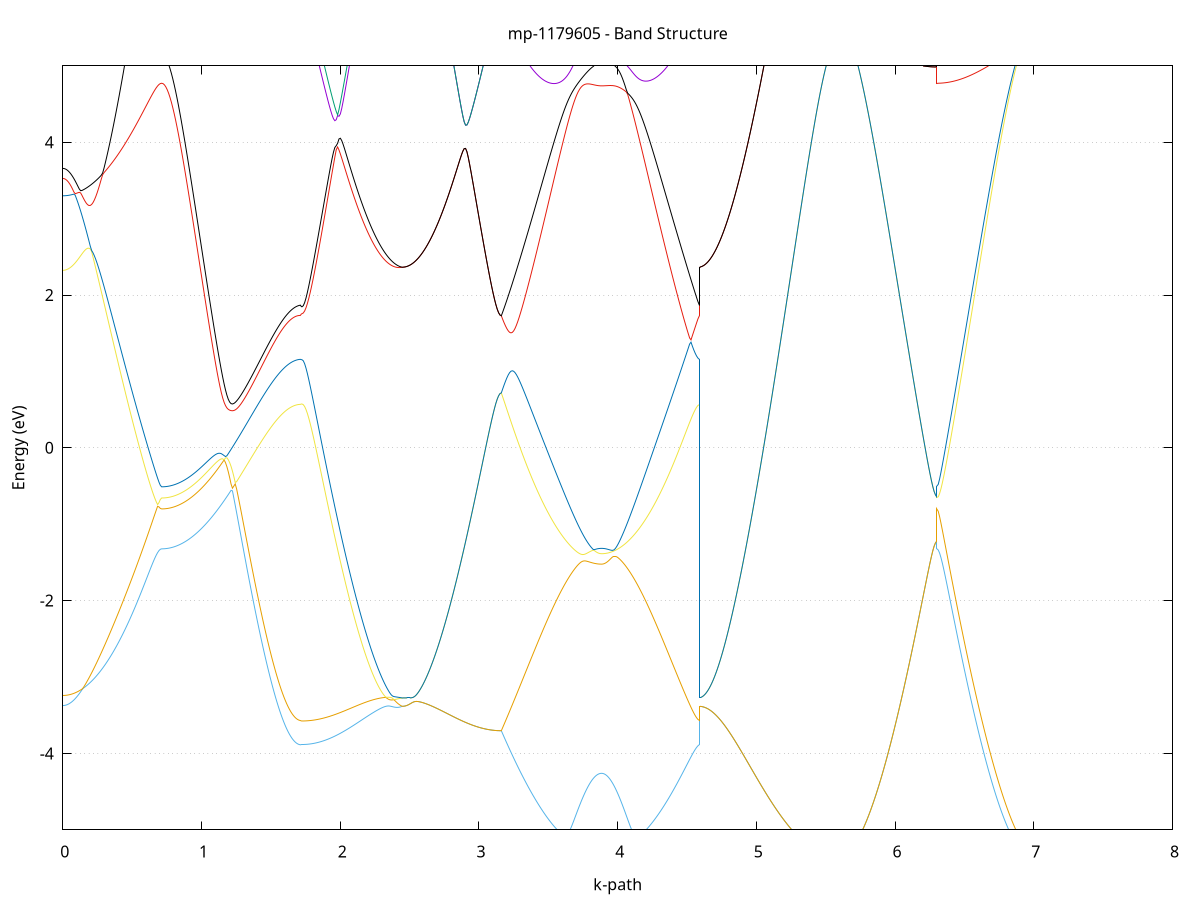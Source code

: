 set title 'mp-1179605 - Band Structure'
set xlabel 'k-path'
set ylabel 'Energy (eV)'
set grid y
set yrange [-5:5]
set terminal png size 800,600
set output 'mp-1179605_bands_gnuplot.png'
plot '-' using 1:2 with lines notitle, '-' using 1:2 with lines notitle, '-' using 1:2 with lines notitle, '-' using 1:2 with lines notitle, '-' using 1:2 with lines notitle, '-' using 1:2 with lines notitle, '-' using 1:2 with lines notitle, '-' using 1:2 with lines notitle, '-' using 1:2 with lines notitle, '-' using 1:2 with lines notitle, '-' using 1:2 with lines notitle, '-' using 1:2 with lines notitle, '-' using 1:2 with lines notitle, '-' using 1:2 with lines notitle, '-' using 1:2 with lines notitle, '-' using 1:2 with lines notitle, '-' using 1:2 with lines notitle, '-' using 1:2 with lines notitle, '-' using 1:2 with lines notitle, '-' using 1:2 with lines notitle, '-' using 1:2 with lines notitle, '-' using 1:2 with lines notitle, '-' using 1:2 with lines notitle, '-' using 1:2 with lines notitle, '-' using 1:2 with lines notitle, '-' using 1:2 with lines notitle, '-' using 1:2 with lines notitle, '-' using 1:2 with lines notitle, '-' using 1:2 with lines notitle, '-' using 1:2 with lines notitle, '-' using 1:2 with lines notitle, '-' using 1:2 with lines notitle, '-' using 1:2 with lines notitle, '-' using 1:2 with lines notitle, '-' using 1:2 with lines notitle, '-' using 1:2 with lines notitle, '-' using 1:2 with lines notitle, '-' using 1:2 with lines notitle, '-' using 1:2 with lines notitle, '-' using 1:2 with lines notitle, '-' using 1:2 with lines notitle, '-' using 1:2 with lines notitle, '-' using 1:2 with lines notitle, '-' using 1:2 with lines notitle, '-' using 1:2 with lines notitle, '-' using 1:2 with lines notitle, '-' using 1:2 with lines notitle, '-' using 1:2 with lines notitle, '-' using 1:2 with lines notitle, '-' using 1:2 with lines notitle, '-' using 1:2 with lines notitle, '-' using 1:2 with lines notitle, '-' using 1:2 with lines notitle, '-' using 1:2 with lines notitle, '-' using 1:2 with lines notitle, '-' using 1:2 with lines notitle, '-' using 1:2 with lines notitle, '-' using 1:2 with lines notitle, '-' using 1:2 with lines notitle, '-' using 1:2 with lines notitle, '-' using 1:2 with lines notitle, '-' using 1:2 with lines notitle, '-' using 1:2 with lines notitle, '-' using 1:2 with lines notitle
0.000000 -12.154435
0.009903 -12.154035
0.019807 -12.153035
0.029710 -12.151235
0.039614 -12.148835
0.049517 -12.145735
0.059421 -12.141935
0.069324 -12.137435
0.079228 -12.132235
0.089131 -12.126335
0.099035 -12.119735
0.108938 -12.112435
0.118842 -12.104435
0.128745 -12.095835
0.138649 -12.086435
0.148552 -12.076435
0.158456 -12.065735
0.168359 -12.054235
0.178262 -12.042135
0.188166 -12.029435
0.198069 -12.015935
0.207973 -12.001735
0.217876 -11.986935
0.227780 -11.971435
0.237683 -11.955235
0.247587 -11.938335
0.257490 -11.920735
0.267394 -11.902535
0.277297 -11.883635
0.287201 -11.864035
0.297104 -11.843835
0.307008 -11.822935
0.316911 -11.801335
0.326815 -11.779035
0.336718 -11.756135
0.346622 -11.732635
0.356525 -11.708435
0.366428 -11.683535
0.376332 -11.658035
0.386235 -11.631835
0.396139 -11.605035
0.406042 -11.577635
0.415946 -11.549535
0.425849 -11.520935
0.435753 -11.491535
0.445656 -11.461635
0.455560 -11.431135
0.465463 -11.400035
0.475367 -11.368235
0.485270 -11.336035
0.495174 -11.303135
0.505077 -11.269735
0.514981 -11.235735
0.524884 -11.201235
0.534787 -11.166235
0.544691 -11.130835
0.554594 -11.094935
0.564498 -11.058535
0.574401 -11.021835
0.584305 -10.984835
0.594208 -10.947635
0.604112 -10.910235
0.614015 -10.872735
0.623919 -10.835435
0.633822 -10.798435
0.643726 -10.762135
0.653629 -10.726835
0.663533 -10.693335
0.673436 -10.662335
0.683340 -10.635135
0.693243 -10.613435
0.703147 -10.599335
0.713050 -10.594335
0.713050 -10.594335
0.723049 -10.594035
0.733048 -10.592935
0.743048 -10.591135
0.753047 -10.588735
0.763046 -10.585535
0.773046 -10.581635
0.783045 -10.577135
0.793044 -10.571835
0.803043 -10.565835
0.813043 -10.559135
0.823042 -10.551835
0.833041 -10.543735
0.843040 -10.534935
0.853040 -10.525535
0.863039 -10.515335
0.873038 -10.504435
0.883037 -10.492935
0.893037 -10.480735
0.903036 -10.467735
0.913035 -10.454135
0.923035 -10.439835
0.933034 -10.424835
0.943033 -10.409235
0.953032 -10.392835
0.963032 -10.375835
0.973031 -10.358135
0.983030 -10.339835
0.993029 -10.320835
1.003029 -10.301135
1.013028 -10.280735
1.023027 -10.259735
1.033026 -10.238135
1.043026 -10.215835
1.053025 -10.192835
1.063024 -10.169335
1.073024 -10.145135
1.083023 -10.120235
1.093022 -10.094835
1.103021 -10.068735
1.113021 -10.042035
1.123020 -10.014735
1.133019 -9.986935
1.143018 -9.958435
1.153018 -9.929435
1.163017 -9.899835
1.173016 -9.869635
1.183015 -9.838935
1.193015 -9.807735
1.203014 -9.775935
1.213013 -9.743635
1.223013 -9.710935
1.233012 -9.677635
1.243011 -9.643935
1.253010 -9.609735
1.263010 -9.575135
1.273009 -9.540035
1.283008 -9.504635
1.293007 -9.468735
1.303007 -9.432635
1.313006 -9.396035
1.323005 -9.359235
1.333004 -9.322135
1.343004 -9.284735
1.353003 -9.247235
1.363002 -9.209435
1.373001 -9.171435
1.383001 -9.133435
1.393000 -9.095235
1.402999 -9.057135
1.412999 -9.018935
1.422998 -8.980835
1.432997 -8.942835
1.442996 -8.904935
1.452996 -8.867335
1.462995 -8.829935
1.472994 -8.792935
1.482993 -8.756335
1.492993 -8.720135
1.502992 -8.684635
1.512991 -8.649635
1.522990 -8.615435
1.532990 -8.582035
1.542989 -8.549535
1.552988 -8.518135
1.562988 -8.487735
1.572987 -8.458535
1.582986 -8.430635
1.592985 -8.404135
1.602985 -8.379235
1.612984 -8.355835
1.622983 -8.334235
1.632982 -8.314435
1.642982 -8.296635
1.652981 -8.280735
1.662980 -8.267035
1.672979 -8.255435
1.682979 -8.246035
1.692978 -8.239035
1.702977 -8.234235
1.712977 -8.231835
1.712977 -8.231835
1.718400 -8.228735
1.723824 -8.227735
1.723824 -8.227735
1.733722 -8.227435
1.743621 -8.226535
1.753520 -8.225035
1.763419 -8.223035
1.773318 -8.220335
1.783217 -8.217135
1.793116 -8.213235
1.803015 -8.208835
1.812913 -8.203835
1.822812 -8.198335
1.832711 -8.192135
1.842610 -8.185435
1.852509 -8.178135
1.862408 -8.170335
1.872307 -8.161835
1.882206 -8.152935
1.892104 -8.143435
1.902003 -8.133335
1.911902 -8.122735
1.921801 -8.111635
1.931700 -8.099935
1.941599 -8.087735
1.951498 -8.075035
1.961396 -8.061835
1.971295 -8.048135
1.981194 -8.034035
1.991093 -8.019335
2.000992 -8.004235
2.010891 -7.988635
2.020790 -7.972635
2.030689 -7.956235
2.040587 -7.939335
2.050486 -7.922135
2.060385 -7.904535
2.070284 -7.886535
2.080183 -7.868135
2.090082 -7.849435
2.099981 -7.830435
2.109880 -7.811235
2.119778 -7.791635
2.129677 -7.771835
2.139576 -7.751735
2.149475 -7.731535
2.159374 -7.711135
2.169273 -7.690535
2.179172 -7.669835
2.189071 -7.649035
2.198969 -7.628235
2.208868 -7.607335
2.218767 -7.586535
2.228666 -7.565735
2.238565 -7.545035
2.248464 -7.524435
2.258363 -7.504035
2.268261 -7.483835
2.278160 -7.463835
2.288059 -7.444135
2.297958 -7.424835
2.307857 -7.405935
2.317756 -7.387435
2.327655 -7.369435
2.337554 -7.351935
2.347452 -7.335035
2.357351 -7.318735
2.367250 -7.303135
2.377149 -7.288335
2.387048 -7.274235
2.396947 -7.261035
2.406846 -7.248635
2.416745 -7.237135
2.426643 -7.226535
2.436542 -7.216935
2.446441 -7.208335
2.446441 -7.208335
2.451865 -7.208635
2.457288 -7.209335
2.457288 -7.209335
2.467206 -7.210735
2.477125 -7.213135
2.487043 -7.216535
2.496961 -7.220935
2.506879 -7.226335
2.516797 -7.232635
2.526715 -7.239835
2.536634 -7.248035
2.546552 -7.256935
2.556470 -7.266735
2.566388 -7.277235
2.576306 -7.288535
2.586225 -7.300435
2.596143 -7.313035
2.606061 -7.326235
2.615979 -7.339935
2.625897 -7.354135
2.635815 -7.368735
2.645734 -7.383835
2.655652 -7.399235
2.665570 -7.414935
2.675488 -7.430935
2.685406 -7.447135
2.695324 -7.463535
2.705243 -7.480035
2.715161 -7.496735
2.725079 -7.513435
2.734997 -7.530135
2.744915 -7.546935
2.754834 -7.563635
2.764752 -7.580235
2.774670 -7.596735
2.784588 -7.613135
2.794506 -7.629435
2.804424 -7.645535
2.814343 -7.661335
2.824261 -7.677035
2.834179 -7.692435
2.844097 -7.707535
2.854015 -7.722335
2.863933 -7.736835
2.873852 -7.751035
2.883770 -7.764935
2.893688 -7.778435
2.903606 -7.791535
2.913524 -7.804235
2.923443 -7.816535
2.933361 -7.828435
2.943279 -7.839935
2.953197 -7.850935
2.963115 -7.861535
2.973033 -7.871635
2.982952 -7.881335
2.992870 -7.890435
3.002788 -7.899135
3.012706 -7.907335
3.022624 -7.915035
3.032542 -7.922235
3.042461 -7.928935
3.052379 -7.935135
3.062297 -7.940735
3.072215 -7.945835
3.082133 -7.950435
3.092052 -7.954535
3.101970 -7.958035
3.111888 -7.961035
3.121806 -7.963435
3.131724 -7.965435
3.141642 -7.966735
3.151561 -7.967535
3.161479 -7.967835
3.161479 -7.967835
3.171378 -8.016535
3.181277 -8.064635
3.191175 -8.112135
3.201074 -8.159035
3.210973 -8.205435
3.220872 -8.251135
3.230771 -8.296335
3.240670 -8.340835
3.250569 -8.384735
3.260467 -8.428035
3.270366 -8.470735
3.280265 -8.512835
3.290164 -8.554235
3.300063 -8.595135
3.309962 -8.635235
3.319861 -8.674835
3.329760 -8.713735
3.339658 -8.751935
3.349557 -8.789535
3.359456 -8.826535
3.369355 -8.862835
3.379254 -8.898535
3.389153 -8.933435
3.399052 -8.967835
3.408951 -9.001435
3.418849 -9.034435
3.428748 -9.066835
3.438647 -9.098435
3.448546 -9.129435
3.458445 -9.159735
3.468344 -9.189435
3.478243 -9.218335
3.488142 -9.246635
3.498040 -9.274235
3.507939 -9.301235
3.517838 -9.327435
3.527737 -9.353035
3.537636 -9.377835
3.547535 -9.402035
3.557434 -9.425535
3.567332 -9.448335
3.577231 -9.470435
3.587130 -9.491835
3.597029 -9.512635
3.606928 -9.532635
3.616827 -9.551935
3.626726 -9.570635
3.636625 -9.588535
3.646523 -9.605735
3.656422 -9.622335
3.666321 -9.638135
3.676220 -9.653335
3.686119 -9.667735
3.696018 -9.681535
3.705917 -9.694535
3.715816 -9.706935
3.725714 -9.718535
3.735613 -9.729435
3.745512 -9.739735
3.755411 -9.749235
3.765310 -9.758035
3.775209 -9.766135
3.785108 -9.773635
3.795006 -9.780335
3.804905 -9.786335
3.814804 -9.791635
3.824703 -9.796235
3.834602 -9.800035
3.844501 -9.803235
3.854400 -9.805735
3.864299 -9.807535
3.874197 -9.808535
3.884096 -9.808935
3.884096 -9.808935
3.894014 -9.808535
3.903933 -9.807535
3.913851 -9.805735
3.923769 -9.803235
3.933687 -9.800135
3.943605 -9.796235
3.953524 -9.791635
3.963442 -9.786335
3.973360 -9.780335
3.983278 -9.773635
3.993196 -9.766335
4.003114 -9.758235
4.013033 -9.749435
4.022951 -9.739935
4.032869 -9.729735
4.042787 -9.718835
4.052705 -9.707235
4.062623 -9.694935
4.072542 -9.681935
4.082460 -9.668235
4.092378 -9.653835
4.102296 -9.638735
4.112214 -9.622935
4.122133 -9.606435
4.132051 -9.589235
4.141969 -9.571435
4.151887 -9.552835
4.161805 -9.533635
4.171723 -9.513735
4.181642 -9.493135
4.191560 -9.471835
4.201478 -9.449835
4.211396 -9.427235
4.221314 -9.403835
4.231233 -9.379835
4.241151 -9.355235
4.251069 -9.329835
4.260987 -9.303835
4.270905 -9.277235
4.280823 -9.249835
4.290742 -9.221935
4.300660 -9.193235
4.310578 -9.164035
4.320496 -9.134135
4.330414 -9.103535
4.340332 -9.072435
4.350251 -9.040635
4.360169 -9.008235
4.370087 -8.975235
4.380005 -8.941735
4.389923 -8.907535
4.399842 -8.872935
4.409760 -8.837635
4.419678 -8.801935
4.429596 -8.765735
4.439514 -8.729035
4.449432 -8.691935
4.459351 -8.654535
4.469269 -8.616735
4.479187 -8.578835
4.489105 -8.540735
4.499023 -8.502635
4.508941 -8.464735
4.518860 -8.427335
4.528778 -8.390735
4.538696 -8.355335
4.548614 -8.321935
4.558532 -8.291435
4.568451 -8.265135
4.578369 -8.244635
4.588287 -8.231835
4.588287 -7.209335
4.598286 -7.212335
4.608285 -7.217935
4.618285 -7.226235
4.628284 -7.237135
4.638283 -7.250535
4.648282 -7.266335
4.658282 -7.284435
4.668281 -7.304735
4.678280 -7.327235
4.688280 -7.351535
4.698279 -7.377835
4.708278 -7.405735
4.718277 -7.435335
4.728277 -7.466335
4.738276 -7.498635
4.748275 -7.532135
4.758274 -7.566835
4.768274 -7.602435
4.778273 -7.638935
4.788272 -7.676135
4.798271 -7.714135
4.808271 -7.752635
4.818270 -7.791635
4.828269 -7.831035
4.838269 -7.870835
4.848268 -7.910835
4.858267 -7.951035
4.868266 -7.991435
4.878266 -8.031835
4.888265 -8.072335
4.898264 -8.112735
4.908263 -8.153035
4.918263 -8.193335
4.928262 -8.233435
4.938261 -8.273335
4.948260 -8.312935
4.958260 -8.352335
4.968259 -8.391435
4.978258 -8.430235
4.988258 -8.468635
4.998257 -8.506635
5.008256 -8.544335
5.018255 -8.581535
5.028255 -8.618335
5.038254 -8.654735
5.048253 -8.690535
5.058252 -8.725935
5.068252 -8.760835
5.078251 -8.795135
5.088250 -8.829035
5.098249 -8.862235
5.108249 -8.895035
5.118248 -8.927135
5.128247 -8.958735
5.138247 -8.989735
5.148246 -9.020135
5.158245 -9.049935
5.168244 -9.079135
5.178244 -9.107635
5.188243 -9.135635
5.198242 -9.162935
5.208241 -9.189635
5.218241 -9.215635
5.228240 -9.241035
5.238239 -9.265735
5.248238 -9.289835
5.258238 -9.313235
5.268237 -9.335935
5.278236 -9.358035
5.288235 -9.379435
5.298235 -9.400135
5.308234 -9.420235
5.318233 -9.439635
5.328233 -9.458235
5.338232 -9.476235
5.348231 -9.493535
5.358230 -9.510235
5.368230 -9.526135
5.378229 -9.541335
5.388228 -9.555835
5.398227 -9.569735
5.408227 -9.582835
5.418226 -9.595235
5.428225 -9.606935
5.438224 -9.618035
5.448224 -9.628335
5.458223 -9.637935
5.468222 -9.646835
5.478222 -9.655035
5.488221 -9.662435
5.498220 -9.669235
5.508219 -9.675335
5.518219 -9.680635
5.528218 -9.685335
5.538217 -9.689235
5.548216 -9.692435
5.558216 -9.694935
5.568215 -9.696735
5.578214 -9.697735
5.588213 -9.698135
5.588213 -9.698135
5.598117 -9.698535
5.608020 -9.699835
5.617924 -9.701835
5.627827 -9.704735
5.637731 -9.708435
5.647634 -9.712935
5.657538 -9.718235
5.667441 -9.724235
5.677345 -9.730935
5.687248 -9.738335
5.697152 -9.746535
5.707055 -9.755235
5.716959 -9.764635
5.726862 -9.774535
5.736766 -9.785035
5.746669 -9.796035
5.756572 -9.807535
5.766476 -9.819435
5.776379 -9.831835
5.786283 -9.844535
5.796186 -9.857535
5.806090 -9.870835
5.815993 -9.884435
5.825897 -9.898235
5.835800 -9.912235
5.845704 -9.926335
5.855607 -9.940635
5.865511 -9.954935
5.875414 -9.969435
5.885318 -9.983835
5.895221 -9.998335
5.905125 -10.012735
5.915028 -10.027035
5.924931 -10.041335
5.934835 -10.055535
5.944738 -10.069535
5.954642 -10.083435
5.964545 -10.097235
5.974449 -10.110735
5.984352 -10.124035
5.994256 -10.137135
6.004159 -10.149935
6.014063 -10.162435
6.023966 -10.174735
6.033870 -10.186635
6.043773 -10.198335
6.053677 -10.209635
6.063580 -10.220535
6.073484 -10.231135
6.083387 -10.241435
6.093291 -10.251235
6.103194 -10.260735
6.113097 -10.269735
6.123001 -10.278435
6.132904 -10.286635
6.142808 -10.294435
6.152711 -10.301735
6.162615 -10.308635
6.172518 -10.315135
6.182422 -10.321135
6.192325 -10.326735
6.202229 -10.331835
6.212132 -10.336435
6.222036 -10.340535
6.231939 -10.344235
6.241843 -10.347335
6.251746 -10.350035
6.261650 -10.352235
6.271553 -10.354035
6.281456 -10.355235
6.291360 -10.355935
6.301263 -10.356235
6.301263 -10.594335
6.311162 -10.594035
6.321061 -10.593235
6.330960 -10.591935
6.340859 -10.590035
6.350758 -10.587535
6.360657 -10.584635
6.370556 -10.581035
6.380454 -10.577035
6.390353 -10.572435
6.400252 -10.567335
6.410151 -10.561735
6.420050 -10.555535
6.429949 -10.548835
6.439848 -10.541735
6.449746 -10.534035
6.459645 -10.525835
6.469544 -10.517135
6.479443 -10.507935
6.489342 -10.498235
6.499241 -10.488035
6.509140 -10.477435
6.519039 -10.466335
6.528937 -10.454835
6.538836 -10.442835
6.548735 -10.430335
6.558634 -10.417535
6.568533 -10.404235
6.578432 -10.390535
6.588331 -10.376435
6.598230 -10.362035
6.608128 -10.347235
6.618027 -10.332035
6.627926 -10.316535
6.637825 -10.300635
6.647724 -10.284535
6.657623 -10.268035
6.667522 -10.251335
6.677420 -10.234435
6.687319 -10.217235
6.697218 -10.199835
6.707117 -10.182235
6.717016 -10.164435
6.726915 -10.146535
6.736814 -10.128535
6.746713 -10.110435
6.756611 -10.092235
6.766510 -10.074035
6.776409 -10.055835
6.786308 -10.037635
6.796207 -10.019435
6.806106 -10.001435
6.816005 -9.983435
6.825904 -9.965635
6.835802 -9.948035
6.845701 -9.930635
6.855600 -9.913535
6.865499 -9.896735
6.875398 -9.880235
6.885297 -9.864135
6.895196 -9.848435
6.905094 -9.833135
6.914993 -9.818335
6.924892 -9.804135
6.934791 -9.790435
6.944690 -9.777335
6.954589 -9.764935
6.964488 -9.753135
6.974387 -9.742035
6.984285 -9.731735
6.994184 -9.722135
7.004083 -9.713335
7.013982 -9.705335
7.023881 -9.698135
e
0.000000 -7.069435
0.009903 -7.070935
0.019807 -7.075335
0.029710 -7.082835
0.039614 -7.093235
0.049517 -7.106435
0.059421 -7.122535
0.069324 -7.141335
0.079228 -7.162835
0.089131 -7.186835
0.099035 -7.213335
0.108938 -7.242235
0.118842 -7.273335
0.128745 -7.306635
0.138649 -7.341935
0.148552 -7.379135
0.158456 -7.418235
0.168359 -7.458935
0.178262 -7.501235
0.188166 -7.545035
0.198069 -7.590235
0.207973 -7.636735
0.217876 -7.684335
0.227780 -7.733135
0.237683 -7.782835
0.247587 -7.833535
0.257490 -7.885035
0.267394 -7.937335
0.277297 -7.990335
0.287201 -8.043835
0.297104 -8.098035
0.307008 -8.152635
0.316911 -8.207735
0.326815 -8.263135
0.336718 -8.318935
0.346622 -8.374935
0.356525 -8.431135
0.366428 -8.487535
0.376332 -8.544135
0.386235 -8.600735
0.396139 -8.657435
0.406042 -8.714135
0.415946 -8.770835
0.425849 -8.827435
0.435753 -8.883935
0.445656 -8.940235
0.455560 -8.996435
0.465463 -9.052435
0.475367 -9.108235
0.485270 -9.163735
0.495174 -9.219035
0.505077 -9.273935
0.514981 -9.328535
0.524884 -9.382635
0.534787 -9.436435
0.544691 -9.489735
0.554594 -9.542535
0.564498 -9.594735
0.574401 -9.646335
0.584305 -9.697335
0.594208 -9.747535
0.604112 -9.796835
0.614015 -9.845235
0.623919 -9.892435
0.633822 -9.938335
0.643726 -9.982535
0.653629 -10.024635
0.663533 -10.063935
0.673436 -10.099635
0.683340 -10.130535
0.693243 -10.154835
0.703147 -10.170535
0.713050 -10.176035
0.713050 -10.176035
0.723049 -10.175735
0.733048 -10.174635
0.743048 -10.172835
0.753047 -10.170435
0.763046 -10.167235
0.773046 -10.163335
0.783045 -10.158735
0.793044 -10.153435
0.803043 -10.147435
0.813043 -10.140735
0.823042 -10.133235
0.833041 -10.125135
0.843040 -10.116335
0.853040 -10.106835
0.863039 -10.096635
0.873038 -10.085635
0.883037 -10.074035
0.893037 -10.061735
0.903036 -10.048735
0.913035 -10.035035
0.923035 -10.020635
0.933034 -10.005535
0.943033 -9.989835
0.953032 -9.973335
0.963032 -9.956235
0.973031 -9.938435
0.983030 -9.919935
0.993029 -9.900735
1.003029 -9.880935
1.013028 -9.860435
1.023027 -9.839335
1.033026 -9.817535
1.043026 -9.795035
1.053025 -9.771935
1.063024 -9.748135
1.073024 -9.723735
1.083023 -9.698735
1.093022 -9.673035
1.103021 -9.646735
1.113021 -9.619835
1.123020 -9.592335
1.133019 -9.564135
1.143018 -9.535435
1.153018 -9.506135
1.163017 -9.476235
1.173016 -9.445835
1.183015 -9.414835
1.193015 -9.383235
1.203014 -9.351135
1.213013 -9.318535
1.223013 -9.285335
1.233012 -9.251735
1.243011 -9.217535
1.253010 -9.182935
1.263010 -9.147935
1.273009 -9.112335
1.283008 -9.076435
1.293007 -9.040135
1.303007 -9.003435
1.313006 -8.966435
1.323005 -8.929035
1.333004 -8.891335
1.343004 -8.853335
1.353003 -8.815135
1.363002 -8.776735
1.373001 -8.738135
1.383001 -8.699335
1.393000 -8.660435
1.402999 -8.621535
1.412999 -8.582535
1.422998 -8.543635
1.432997 -8.504735
1.442996 -8.466035
1.452996 -8.427435
1.462995 -8.389135
1.472994 -8.351135
1.482993 -8.313535
1.492993 -8.276335
1.502992 -8.239735
1.512991 -8.203735
1.522990 -8.168435
1.532990 -8.133835
1.542989 -8.100235
1.552988 -8.067535
1.562988 -8.035935
1.572987 -8.005535
1.582986 -7.976535
1.592985 -7.948835
1.602985 -7.922635
1.612984 -7.898135
1.622983 -7.875335
1.632982 -7.854335
1.642982 -7.835335
1.652981 -7.818435
1.662980 -7.803635
1.672979 -7.791035
1.682979 -7.780835
1.692978 -7.772835
1.702977 -7.767335
1.712977 -7.764235
1.712977 -7.764235
1.718400 -7.767035
1.723824 -7.767935
1.723824 -7.767935
1.733722 -7.767735
1.743621 -7.766935
1.753520 -7.765635
1.763419 -7.763835
1.773318 -7.761635
1.783217 -7.758835
1.793116 -7.755535
1.803015 -7.751735
1.812913 -7.747435
1.822812 -7.742635
1.832711 -7.737435
1.842610 -7.731635
1.852509 -7.725435
1.862408 -7.718735
1.872307 -7.711535
1.882206 -7.703935
1.892104 -7.695935
1.902003 -7.687435
1.911902 -7.678535
1.921801 -7.669135
1.931700 -7.659435
1.941599 -7.649235
1.951498 -7.638735
1.961396 -7.627835
1.971295 -7.616535
1.981194 -7.604935
1.991093 -7.593035
2.000992 -7.580835
2.010891 -7.568235
2.020790 -7.555435
2.030689 -7.542435
2.040587 -7.529135
2.050486 -7.515635
2.060385 -7.501935
2.070284 -7.488135
2.080183 -7.474135
2.090082 -7.460035
2.099981 -7.445835
2.109880 -7.431635
2.119778 -7.417435
2.129677 -7.403235
2.139576 -7.389135
2.149475 -7.375035
2.159374 -7.361135
2.169273 -7.347335
2.179172 -7.333835
2.189071 -7.320535
2.198969 -7.307535
2.208868 -7.294935
2.218767 -7.282735
2.228666 -7.270835
2.238565 -7.259535
2.248464 -7.248735
2.258363 -7.238535
2.268261 -7.228935
2.278160 -7.220035
2.288059 -7.211835
2.297958 -7.204435
2.307857 -7.197835
2.317756 -7.192135
2.327655 -7.187335
2.337554 -7.183435
2.347452 -7.180435
2.357351 -7.178535
2.367250 -7.177635
2.377149 -7.177735
2.387048 -7.178835
2.396947 -7.181135
2.406846 -7.184435
2.416745 -7.188835
2.426643 -7.194335
2.436542 -7.200835
2.446441 -7.208335
2.446441 -7.208335
2.451865 -7.208635
2.457288 -7.209335
2.457288 -7.209335
2.467206 -7.210735
2.477125 -7.213135
2.487043 -7.216535
2.496961 -7.220935
2.506879 -7.226335
2.516797 -7.232635
2.526715 -7.239835
2.536634 -7.248035
2.546552 -7.256935
2.556470 -7.266735
2.566388 -7.277235
2.576306 -7.288535
2.586225 -7.300435
2.596143 -7.313035
2.606061 -7.326235
2.615979 -7.339935
2.625897 -7.354135
2.635815 -7.368735
2.645734 -7.383835
2.655652 -7.399235
2.665570 -7.414935
2.675488 -7.430935
2.685406 -7.447135
2.695324 -7.463535
2.705243 -7.480035
2.715161 -7.496735
2.725079 -7.513435
2.734997 -7.530135
2.744915 -7.546935
2.754834 -7.563635
2.764752 -7.580235
2.774670 -7.596735
2.784588 -7.613135
2.794506 -7.629435
2.804424 -7.645535
2.814343 -7.661335
2.824261 -7.677035
2.834179 -7.692435
2.844097 -7.707535
2.854015 -7.722335
2.863933 -7.736835
2.873852 -7.751035
2.883770 -7.764935
2.893688 -7.778435
2.903606 -7.791535
2.913524 -7.804235
2.923443 -7.816535
2.933361 -7.828435
2.943279 -7.839935
2.953197 -7.850935
2.963115 -7.861535
2.973033 -7.871635
2.982952 -7.881335
2.992870 -7.890435
3.002788 -7.899135
3.012706 -7.907335
3.022624 -7.915035
3.032542 -7.922235
3.042461 -7.928935
3.052379 -7.935135
3.062297 -7.940735
3.072215 -7.945835
3.082133 -7.950435
3.092052 -7.954535
3.101970 -7.958035
3.111888 -7.961035
3.121806 -7.963435
3.131724 -7.965435
3.141642 -7.966735
3.151561 -7.967535
3.161479 -7.967835
3.161479 -7.967835
3.171378 -7.918635
3.181277 -7.868835
3.191175 -7.818435
3.201074 -7.767535
3.210973 -7.716135
3.220872 -7.664135
3.230771 -7.611635
3.240670 -7.558635
3.250569 -7.505135
3.260467 -7.451135
3.270366 -7.396635
3.280265 -7.341735
3.290164 -7.286235
3.300063 -7.230335
3.309962 -7.174035
3.319861 -7.117335
3.329760 -7.060135
3.339658 -7.002535
3.349557 -6.944635
3.359456 -6.886235
3.369355 -6.827635
3.379254 -6.768635
3.389153 -6.709235
3.399052 -6.649635
3.408951 -6.589735
3.418849 -6.529535
3.428748 -6.469135
3.438647 -6.408535
3.448546 -6.347835
3.458445 -6.286835
3.468344 -6.225835
3.478243 -6.164735
3.488142 -6.103635
3.498040 -6.042435
3.507939 -5.981335
3.517838 -5.920435
3.527737 -5.859635
3.537636 -5.799135
3.547535 -5.738935
3.557434 -5.679335
3.567332 -5.620335
3.577231 -5.562335
3.587130 -5.505535
3.597029 -5.450535
3.606928 -5.398335
3.616827 -5.350335
3.626726 -5.309135
3.636625 -5.277935
3.646523 -5.259135
3.656422 -5.251335
3.666321 -5.251335
3.676220 -5.255835
3.686119 -5.262735
3.696018 -5.270935
3.705917 -5.279735
3.715816 -5.288735
3.725714 -5.297535
3.735613 -5.306235
3.745512 -5.314535
3.755411 -5.322335
3.765310 -5.329735
3.775209 -5.336635
3.785108 -5.343035
3.795006 -5.348835
3.804905 -5.354035
3.814804 -5.358635
3.824703 -5.362635
3.834602 -5.366035
3.844501 -5.368935
3.854400 -5.371035
3.864299 -5.372635
3.874197 -5.373535
3.884096 -5.373835
3.884096 -5.373835
3.894014 -5.373535
3.903933 -5.372635
3.913851 -5.371035
3.923769 -5.368935
3.933687 -5.366135
3.943605 -5.362735
3.953524 -5.358635
3.963442 -5.354035
3.973360 -5.348835
3.983278 -5.343135
3.993196 -5.336835
4.003114 -5.329935
4.013033 -5.322635
4.022951 -5.314835
4.032869 -5.306735
4.042787 -5.298335
4.052705 -5.289735
4.062623 -5.281235
4.072542 -5.273235
4.082460 -5.266235
4.092378 -5.261335
4.102296 -5.260435
4.112214 -5.266535
4.122133 -5.283535
4.132051 -5.313335
4.141969 -5.354135
4.151887 -5.402335
4.161805 -5.455335
4.171723 -5.511135
4.181642 -5.568935
4.191560 -5.627835
4.201478 -5.687735
4.211396 -5.748235
4.221314 -5.809135
4.231233 -5.870335
4.241151 -5.931735
4.251069 -5.993235
4.260987 -6.054835
4.270905 -6.116335
4.280823 -6.177835
4.290742 -6.239135
4.300660 -6.300335
4.310578 -6.361335
4.320496 -6.422135
4.330414 -6.482635
4.340332 -6.542835
4.350251 -6.602635
4.360169 -6.662135
4.370087 -6.721235
4.380005 -6.779935
4.389923 -6.838135
4.399842 -6.895835
4.409760 -6.953035
4.419678 -7.009735
4.429596 -7.065835
4.439514 -7.121235
4.449432 -7.176035
4.459351 -7.230035
4.469269 -7.283235
4.479187 -7.335535
4.489105 -7.386835
4.499023 -7.436935
4.508941 -7.485735
4.518860 -7.532835
4.528778 -7.578135
4.538696 -7.620935
4.548614 -7.660635
4.558532 -7.696335
4.568451 -7.726635
4.578369 -7.749835
4.588287 -7.764235
4.588287 -7.209335
4.598286 -7.212335
4.608285 -7.217935
4.618285 -7.226235
4.628284 -7.237135
4.638283 -7.250535
4.648282 -7.266335
4.658282 -7.284435
4.668281 -7.304735
4.678280 -7.327235
4.688280 -7.351535
4.698279 -7.377835
4.708278 -7.405735
4.718277 -7.435335
4.728277 -7.466335
4.738276 -7.498635
4.748275 -7.532135
4.758274 -7.566835
4.768274 -7.602435
4.778273 -7.638935
4.788272 -7.676135
4.798271 -7.714135
4.808271 -7.752635
4.818270 -7.791635
4.828269 -7.831035
4.838269 -7.870835
4.848268 -7.910835
4.858267 -7.951035
4.868266 -7.991435
4.878266 -8.031835
4.888265 -8.072335
4.898264 -8.112735
4.908263 -8.153035
4.918263 -8.193335
4.928262 -8.233435
4.938261 -8.273335
4.948260 -8.312935
4.958260 -8.352335
4.968259 -8.391435
4.978258 -8.430235
4.988258 -8.468635
4.998257 -8.506635
5.008256 -8.544335
5.018255 -8.581535
5.028255 -8.618335
5.038254 -8.654735
5.048253 -8.690535
5.058252 -8.725935
5.068252 -8.760835
5.078251 -8.795135
5.088250 -8.829035
5.098249 -8.862235
5.108249 -8.895035
5.118248 -8.927135
5.128247 -8.958735
5.138247 -8.989735
5.148246 -9.020135
5.158245 -9.049935
5.168244 -9.079135
5.178244 -9.107635
5.188243 -9.135635
5.198242 -9.162935
5.208241 -9.189635
5.218241 -9.215635
5.228240 -9.241035
5.238239 -9.265735
5.248238 -9.289835
5.258238 -9.313235
5.268237 -9.335935
5.278236 -9.358035
5.288235 -9.379435
5.298235 -9.400135
5.308234 -9.420235
5.318233 -9.439635
5.328233 -9.458235
5.338232 -9.476235
5.348231 -9.493535
5.358230 -9.510235
5.368230 -9.526135
5.378229 -9.541335
5.388228 -9.555835
5.398227 -9.569735
5.408227 -9.582835
5.418226 -9.595235
5.428225 -9.606935
5.438224 -9.618035
5.448224 -9.628335
5.458223 -9.637935
5.468222 -9.646835
5.478222 -9.655035
5.488221 -9.662435
5.498220 -9.669235
5.508219 -9.675335
5.518219 -9.680635
5.528218 -9.685335
5.538217 -9.689235
5.548216 -9.692435
5.558216 -9.694935
5.568215 -9.696735
5.578214 -9.697735
5.588213 -9.698135
5.588213 -9.698135
5.598117 -9.698535
5.608020 -9.699835
5.617924 -9.701835
5.627827 -9.704735
5.637731 -9.708435
5.647634 -9.712935
5.657538 -9.718235
5.667441 -9.724235
5.677345 -9.730935
5.687248 -9.738335
5.697152 -9.746535
5.707055 -9.755235
5.716959 -9.764635
5.726862 -9.774535
5.736766 -9.785035
5.746669 -9.796035
5.756572 -9.807535
5.766476 -9.819435
5.776379 -9.831835
5.786283 -9.844535
5.796186 -9.857535
5.806090 -9.870835
5.815993 -9.884435
5.825897 -9.898235
5.835800 -9.912235
5.845704 -9.926335
5.855607 -9.940635
5.865511 -9.954935
5.875414 -9.969435
5.885318 -9.983835
5.895221 -9.998335
5.905125 -10.012735
5.915028 -10.027035
5.924931 -10.041335
5.934835 -10.055535
5.944738 -10.069535
5.954642 -10.083435
5.964545 -10.097235
5.974449 -10.110735
5.984352 -10.124035
5.994256 -10.137135
6.004159 -10.149935
6.014063 -10.162435
6.023966 -10.174735
6.033870 -10.186635
6.043773 -10.198335
6.053677 -10.209635
6.063580 -10.220535
6.073484 -10.231135
6.083387 -10.241435
6.093291 -10.251235
6.103194 -10.260735
6.113097 -10.269735
6.123001 -10.278435
6.132904 -10.286635
6.142808 -10.294435
6.152711 -10.301735
6.162615 -10.308635
6.172518 -10.315135
6.182422 -10.321135
6.192325 -10.326735
6.202229 -10.331835
6.212132 -10.336435
6.222036 -10.340535
6.231939 -10.344235
6.241843 -10.347335
6.251746 -10.350035
6.261650 -10.352235
6.271553 -10.354035
6.281456 -10.355235
6.291360 -10.355935
6.301263 -10.356235
6.301263 -10.176035
6.311162 -10.175835
6.321061 -10.175135
6.330960 -10.174035
6.340859 -10.172435
6.350758 -10.170335
6.360657 -10.167835
6.370556 -10.164935
6.380454 -10.161535
6.390353 -10.157735
6.400252 -10.153435
6.410151 -10.148735
6.420050 -10.143635
6.429949 -10.138135
6.439848 -10.132135
6.449746 -10.125835
6.459645 -10.119035
6.469544 -10.111935
6.479443 -10.104335
6.489342 -10.096435
6.499241 -10.088135
6.509140 -10.079535
6.519039 -10.070635
6.528937 -10.061335
6.538836 -10.051735
6.548735 -10.041835
6.558634 -10.031635
6.568533 -10.021135
6.578432 -10.010435
6.588331 -9.999435
6.598230 -9.988335
6.608128 -9.976935
6.618027 -9.965435
6.627926 -9.953635
6.637825 -9.941835
6.647724 -9.929935
6.657623 -9.917835
6.667522 -9.905735
6.677420 -9.893635
6.687319 -9.881435
6.697218 -9.869335
6.707117 -9.857235
6.717016 -9.845235
6.726915 -9.833335
6.736814 -9.821635
6.746713 -9.810035
6.756611 -9.798735
6.766510 -9.787635
6.776409 -9.776735
6.786308 -9.766235
6.796207 -9.756135
6.806106 -9.746435
6.816005 -9.737135
6.825904 -9.728235
6.835802 -9.719935
6.845701 -9.712135
6.855600 -9.704935
6.865499 -9.698435
6.875398 -9.692435
6.885297 -9.687235
6.895196 -9.682635
6.905094 -9.678935
6.914993 -9.675835
6.924892 -9.673635
6.934791 -9.672235
6.944690 -9.671635
6.954589 -9.671935
6.964488 -9.673035
6.974387 -9.675035
6.984285 -9.677935
6.994184 -9.681735
7.004083 -9.686335
7.013982 -9.691835
7.023881 -9.698135
e
0.000000 -3.374035
0.009903 -3.372935
0.019807 -3.369435
0.029710 -3.363735
0.039614 -3.355735
0.049517 -3.345535
0.059421 -3.333235
0.069324 -3.318835
0.079228 -3.302435
0.089131 -3.284035
0.099035 -3.263835
0.108938 -3.241935
0.118842 -3.218335
0.128745 -3.193135
0.138649 -3.166535
0.148552 -3.145835
0.158456 -3.132635
0.168359 -3.118535
0.178262 -3.103635
0.188166 -3.087835
0.198069 -3.071335
0.207973 -3.053835
0.217876 -3.035635
0.227780 -3.016535
0.237683 -2.996535
0.247587 -2.975735
0.257490 -2.954135
0.267394 -2.931735
0.277297 -2.908435
0.287201 -2.884335
0.297104 -2.859435
0.307008 -2.833735
0.316911 -2.807135
0.326815 -2.779835
0.336718 -2.751635
0.346622 -2.722635
0.356525 -2.692835
0.366428 -2.662235
0.376332 -2.630835
0.386235 -2.598735
0.396139 -2.565735
0.406042 -2.532035
0.415946 -2.497535
0.425849 -2.462235
0.435753 -2.426135
0.445656 -2.389335
0.455560 -2.351835
0.465463 -2.313535
0.475367 -2.274535
0.485270 -2.234835
0.495174 -2.194335
0.505077 -2.153235
0.514981 -2.111435
0.524884 -2.069035
0.534787 -2.026035
0.544691 -1.982335
0.554594 -1.938235
0.564498 -1.893435
0.574401 -1.848335
0.584305 -1.802735
0.594208 -1.756935
0.604112 -1.710835
0.614015 -1.664735
0.623919 -1.618835
0.633822 -1.573335
0.643726 -1.528535
0.653629 -1.485135
0.663533 -1.443835
0.673436 -1.405735
0.683340 -1.372335
0.693243 -1.345735
0.703147 -1.328335
0.713050 -1.322235
0.713050 -1.322235
0.723049 -1.321935
0.733048 -1.320935
0.743048 -1.319235
0.753047 -1.316935
0.763046 -1.314035
0.773046 -1.310335
0.783045 -1.306035
0.793044 -1.301135
0.803043 -1.295535
0.813043 -1.289235
0.823042 -1.282335
0.833041 -1.274835
0.843040 -1.266635
0.853040 -1.257735
0.863039 -1.248335
0.873038 -1.238135
0.883037 -1.227435
0.893037 -1.216035
0.903036 -1.204035
0.913035 -1.191435
0.923035 -1.178135
0.933034 -1.164235
0.943033 -1.149835
0.953032 -1.134735
0.963032 -1.119035
0.973031 -1.102835
0.983030 -1.085935
0.993029 -1.068535
1.003029 -1.050535
1.013028 -1.031935
1.023027 -1.012835
1.033026 -0.993135
1.043026 -0.972935
1.053025 -0.952235
1.063024 -0.930935
1.073024 -0.909135
1.083023 -0.886835
1.093022 -0.864135
1.103021 -0.840835
1.113021 -0.817135
1.123020 -0.792935
1.133019 -0.768335
1.143018 -0.743235
1.153018 -0.717735
1.163017 -0.691835
1.173016 -0.665535
1.183015 -0.638935
1.193015 -0.611935
1.203014 -0.584535
1.213013 -0.556835
1.223013 -0.563235
1.233012 -0.655935
1.243011 -0.751035
1.253010 -0.847735
1.263010 -0.945435
1.273009 -1.043535
1.283008 -1.141935
1.293007 -1.240135
1.303007 -1.337935
1.313006 -1.435335
1.323005 -1.532035
1.333004 -1.628035
1.343004 -1.723135
1.353003 -1.817235
1.363002 -1.910335
1.373001 -2.002335
1.383001 -2.093035
1.393000 -2.182535
1.402999 -2.270635
1.412999 -2.357435
1.422998 -2.442635
1.432997 -2.526335
1.442996 -2.608335
1.452996 -2.688735
1.462995 -2.767335
1.472994 -2.844035
1.482993 -2.918835
1.492993 -2.991635
1.502992 -3.062335
1.512991 -3.130835
1.522990 -3.197135
1.532990 -3.260935
1.542989 -3.322335
1.552988 -3.381135
1.562988 -3.437235
1.572987 -3.490635
1.582986 -3.541035
1.592985 -3.588435
1.602985 -3.632835
1.612984 -3.673935
1.622983 -3.711735
1.632982 -3.746035
1.642982 -3.776835
1.652981 -3.804135
1.662980 -3.827635
1.672979 -3.847335
1.682979 -3.863335
1.692978 -3.875335
1.702977 -3.883435
1.712977 -3.887535
1.712977 -3.887535
1.718400 -3.884735
1.723824 -3.883835
1.723824 -3.883835
1.733722 -3.883635
1.743621 -3.883035
1.753520 -3.882035
1.763419 -3.880635
1.773318 -3.878835
1.783217 -3.876635
1.793116 -3.874035
1.803015 -3.871135
1.812913 -3.867735
1.822812 -3.864035
1.832711 -3.859835
1.842610 -3.855335
1.852509 -3.850435
1.862408 -3.845235
1.872307 -3.839635
1.882206 -3.833635
1.892104 -3.827335
1.902003 -3.820635
1.911902 -3.813635
1.921801 -3.806335
1.931700 -3.798635
1.941599 -3.790735
1.951498 -3.782435
1.961396 -3.773835
1.971295 -3.764935
1.981194 -3.755835
1.991093 -3.746435
2.000992 -3.736735
2.010891 -3.726835
2.020790 -3.716635
2.030689 -3.706235
2.040587 -3.695635
2.050486 -3.684935
2.060385 -3.673935
2.070284 -3.662835
2.080183 -3.651535
2.090082 -3.640135
2.099981 -3.628535
2.109880 -3.616935
2.119778 -3.605235
2.129677 -3.593435
2.139576 -3.581535
2.149475 -3.569735
2.159374 -3.557835
2.169273 -3.545935
2.179172 -3.534135
2.189071 -3.522335
2.198969 -3.510635
2.208868 -3.499035
2.218767 -3.487635
2.228666 -3.476335
2.238565 -3.465235
2.248464 -3.454335
2.258363 -3.443735
2.268261 -3.433535
2.278160 -3.423635
2.288059 -3.414235
2.297958 -3.405335
2.307857 -3.397335
2.317756 -3.390235
2.327655 -3.384535
2.337554 -3.380635
2.347452 -3.379335
2.357351 -3.380635
2.367250 -3.384235
2.377149 -3.388735
2.387048 -3.393135
2.396947 -3.396335
2.406846 -3.398035
2.416745 -3.397635
2.426643 -3.395235
2.436542 -3.390435
2.446441 -3.383435
2.446441 -3.383435
2.451865 -3.383335
2.457288 -3.382935
2.457288 -3.382935
2.467206 -3.379935
2.477125 -3.374735
2.487043 -3.367535
2.496961 -3.358435
2.506879 -3.348135
2.516797 -3.337635
2.526715 -3.328435
2.536634 -3.322335
2.546552 -3.319935
2.556470 -3.320435
2.566388 -3.322835
2.576306 -3.326535
2.586225 -3.331135
2.596143 -3.336335
2.606061 -3.342135
2.615979 -3.348435
2.625897 -3.355035
2.635815 -3.362035
2.645734 -3.369335
2.655652 -3.377035
2.665570 -3.384835
2.675488 -3.392935
2.685406 -3.401235
2.695324 -3.409735
2.705243 -3.418335
2.715161 -3.427135
2.725079 -3.436035
2.734997 -3.445035
2.744915 -3.454035
2.754834 -3.463135
2.764752 -3.472335
2.774670 -3.481435
2.784588 -3.490635
2.794506 -3.499735
2.804424 -3.508835
2.814343 -3.517935
2.824261 -3.526835
2.834179 -3.535735
2.844097 -3.544535
2.854015 -3.553135
2.863933 -3.561735
2.873852 -3.570035
2.883770 -3.578335
2.893688 -3.586335
2.903606 -3.594135
2.913524 -3.601835
2.923443 -3.609235
2.933361 -3.616535
2.943279 -3.623535
2.953197 -3.630235
2.963115 -3.636735
2.973033 -3.642935
2.982952 -3.648935
2.992870 -3.654635
3.002788 -3.660035
3.012706 -3.665135
3.022624 -3.669935
3.032542 -3.674435
3.042461 -3.678635
3.052379 -3.682535
3.062297 -3.686135
3.072215 -3.689335
3.082133 -3.692235
3.092052 -3.694835
3.101970 -3.697035
3.111888 -3.698935
3.121806 -3.700535
3.131724 -3.701735
3.141642 -3.702535
3.151561 -3.703135
3.161479 -3.703235
3.161479 -3.703235
3.171378 -3.744535
3.181277 -3.785435
3.191175 -3.825935
3.201074 -3.866135
3.210973 -3.905935
3.220872 -3.945435
3.230771 -3.984435
3.240670 -4.023135
3.250569 -4.061335
3.260467 -4.099135
3.270366 -4.136535
3.280265 -4.173435
3.290164 -4.209935
3.300063 -4.245935
3.309962 -4.281435
3.319861 -4.316435
3.329760 -4.350935
3.339658 -4.385035
3.349557 -4.418535
3.359456 -4.451535
3.369355 -4.484035
3.379254 -4.515935
3.389153 -4.547335
3.399052 -4.578135
3.408951 -4.608435
3.418849 -4.638135
3.428748 -4.667235
3.438647 -4.695835
3.448546 -4.723735
3.458445 -4.751035
3.468344 -4.777735
3.478243 -4.803735
3.488142 -4.829135
3.498040 -4.853935
3.507939 -4.877935
3.517838 -4.901235
3.527737 -4.923835
3.537636 -4.945535
3.547535 -4.966435
3.557434 -4.986335
3.567332 -5.005135
3.577231 -5.022735
3.587130 -5.038735
3.597029 -5.052535
3.606928 -5.063535
3.616827 -5.070035
3.626726 -5.069735
3.636625 -5.059335
3.646523 -5.036735
3.656422 -5.003135
3.666321 -4.962135
3.676220 -4.916935
3.686119 -4.869735
3.696018 -4.821835
3.705917 -4.773935
3.715816 -4.726735
3.725714 -4.680535
3.735613 -4.635735
3.745512 -4.592335
3.755411 -4.550835
3.765310 -4.511335
3.775209 -4.474035
3.785108 -4.439135
3.795006 -4.406835
3.804905 -4.377335
3.814804 -4.350835
3.824703 -4.327435
3.834602 -4.307435
3.844501 -4.290735
3.854400 -4.277735
3.864299 -4.268335
3.874197 -4.262635
3.884096 -4.260735
3.884096 -4.260735
3.894014 -4.262835
3.903933 -4.269135
3.913851 -4.279635
3.923769 -4.294135
3.933687 -4.312535
3.943605 -4.334635
3.953524 -4.360435
3.963442 -4.389535
3.973360 -4.421735
3.983278 -4.456935
3.993196 -4.494735
4.003114 -4.535135
4.013033 -4.577635
4.022951 -4.622135
4.032869 -4.668335
4.042787 -4.716035
4.052705 -4.764835
4.062623 -4.814435
4.072542 -4.864235
4.082460 -4.913635
4.092378 -4.961335
4.102296 -5.005335
4.112214 -5.042635
4.122133 -5.069135
4.132051 -5.082835
4.141969 -5.085435
4.151887 -5.080535
4.161805 -5.070635
4.171723 -5.057635
4.181642 -5.042435
4.191560 -5.025535
4.201478 -5.007435
4.211396 -4.988135
4.221314 -4.967835
4.231233 -4.946735
4.241151 -4.924735
4.251069 -4.902135
4.260987 -4.878635
4.270905 -4.854535
4.280823 -4.829835
4.290742 -4.804435
4.300660 -4.778335
4.310578 -4.751735
4.320496 -4.724435
4.330414 -4.696635
4.340332 -4.668235
4.350251 -4.639235
4.360169 -4.609735
4.370087 -4.579635
4.380005 -4.549135
4.389923 -4.518035
4.399842 -4.486435
4.409760 -4.454435
4.419678 -4.421935
4.429596 -4.389035
4.439514 -4.355635
4.449432 -4.321935
4.459351 -4.287935
4.469269 -4.253535
4.479187 -4.218935
4.489105 -4.184235
4.499023 -4.149335
4.508941 -4.114535
4.518860 -4.079935
4.528778 -4.045735
4.538696 -4.012335
4.548614 -3.980135
4.558532 -3.950135
4.568451 -3.923335
4.578369 -3.901735
4.588287 -3.887535
4.588287 -3.382935
4.598286 -3.384635
4.608285 -3.387635
4.618285 -3.392035
4.628284 -3.397935
4.638283 -3.405435
4.648282 -3.414335
4.658282 -3.424835
4.668281 -3.436835
4.678280 -3.450235
4.688280 -3.465035
4.698279 -3.481235
4.708278 -3.498635
4.718277 -3.517235
4.728277 -3.536935
4.738276 -3.557835
4.748275 -3.579735
4.758274 -3.602635
4.768274 -3.626435
4.778273 -3.651135
4.788272 -3.676535
4.798271 -3.702835
4.808271 -3.729735
4.818270 -3.757235
4.828269 -3.785335
4.838269 -3.814035
4.848268 -3.843135
4.858267 -3.872735
4.868266 -3.902635
4.878266 -3.932935
4.888265 -3.963435
4.898264 -3.994235
4.908263 -4.025235
4.918263 -4.056435
4.928262 -4.087635
4.938261 -4.119035
4.948260 -4.150435
4.958260 -4.181835
4.968259 -4.213135
4.978258 -4.244535
4.988258 -4.275735
4.998257 -4.306835
5.008256 -4.337835
5.018255 -4.368635
5.028255 -4.399335
5.038254 -4.429735
5.048253 -4.459835
5.058252 -4.489735
5.068252 -4.519335
5.078251 -4.548635
5.088250 -4.577635
5.098249 -4.606335
5.108249 -4.634535
5.118248 -4.662535
5.128247 -4.690035
5.138247 -4.717135
5.148246 -4.743735
5.158245 -4.770035
5.168244 -4.795835
5.178244 -4.821135
5.188243 -4.845935
5.198242 -4.870335
5.208241 -4.894135
5.218241 -4.917535
5.228240 -4.940335
5.238239 -4.962635
5.248238 -4.984435
5.258238 -5.005635
5.268237 -5.026335
5.278236 -5.046435
5.288235 -5.065935
5.298235 -5.084935
5.308234 -5.103235
5.318233 -5.121035
5.328233 -5.138235
5.338232 -5.154835
5.348231 -5.170735
5.358230 -5.186135
5.368230 -5.200835
5.378229 -5.214935
5.388228 -5.228435
5.398227 -5.241335
5.408227 -5.253535
5.418226 -5.265135
5.428225 -5.276035
5.438224 -5.286335
5.448224 -5.295935
5.458223 -5.304935
5.468222 -5.313235
5.478222 -5.320935
5.488221 -5.327935
5.498220 -5.334235
5.508219 -5.339935
5.518219 -5.345035
5.528218 -5.349335
5.538217 -5.353035
5.548216 -5.356035
5.558216 -5.358435
5.568215 -5.360035
5.578214 -5.361035
5.588213 -5.361435
5.588213 -5.361435
5.598117 -5.360235
5.608020 -5.356735
5.617924 -5.350935
5.627827 -5.342835
5.637731 -5.332435
5.647634 -5.319735
5.657538 -5.304835
5.667441 -5.287635
5.677345 -5.268235
5.687248 -5.246635
5.697152 -5.222835
5.707055 -5.196935
5.716959 -5.168935
5.726862 -5.138935
5.736766 -5.106835
5.746669 -5.072735
5.756572 -5.036735
5.766476 -4.998735
5.776379 -4.958935
5.786283 -4.917235
5.796186 -4.873835
5.806090 -4.828535
5.815993 -4.781635
5.825897 -4.732935
5.835800 -4.682635
5.845704 -4.630735
5.855607 -4.577235
5.865511 -4.522235
5.875414 -4.465635
5.885318 -4.407635
5.895221 -4.348235
5.905125 -4.287335
5.915028 -4.225035
5.924931 -4.161435
5.934835 -4.096535
5.944738 -4.030335
5.954642 -3.962835
5.964545 -3.894135
5.974449 -3.824235
5.984352 -3.753135
5.994256 -3.680835
6.004159 -3.607535
6.014063 -3.533035
6.023966 -3.457435
6.033870 -3.380835
6.043773 -3.303135
6.053677 -3.224535
6.063580 -3.144835
6.073484 -3.064235
6.083387 -2.982735
6.093291 -2.900335
6.103194 -2.817035
6.113097 -2.732835
6.123001 -2.647935
6.132904 -2.562235
6.142808 -2.475735
6.152711 -2.388635
6.162615 -2.300935
6.172518 -2.212635
6.182422 -2.123835
6.192325 -2.034735
6.202229 -1.945435
6.212132 -1.856035
6.222036 -1.767035
6.231939 -1.678535
6.241843 -1.591435
6.251746 -1.506535
6.261650 -1.425535
6.271553 -1.351035
6.281456 -1.287935
6.291360 -1.243635
6.301263 -1.227335
6.301263 -1.322235
6.311162 -1.337135
6.321061 -1.378235
6.330960 -1.438035
6.340859 -1.509735
6.350758 -1.588835
6.360657 -1.672435
6.370556 -1.758635
6.380454 -1.846535
6.390353 -1.935335
6.400252 -2.024635
6.410151 -2.114035
6.420050 -2.203435
6.429949 -2.292435
6.439848 -2.381035
6.449746 -2.469235
6.459645 -2.556735
6.469544 -2.643635
6.479443 -2.729735
6.489342 -2.815135
6.499241 -2.899735
6.509140 -2.983535
6.519039 -3.066335
6.528937 -3.148235
6.538836 -3.229235
6.548735 -3.309235
6.558634 -3.388235
6.568533 -3.466135
6.578432 -3.543035
6.588331 -3.618735
6.598230 -3.693435
6.608128 -3.766835
6.618027 -3.839135
6.627926 -3.910235
6.637825 -3.980035
6.647724 -4.048635
6.657623 -4.115835
6.667522 -4.181735
6.677420 -4.246335
6.687319 -4.309435
6.697218 -4.371135
6.707117 -4.431335
6.717016 -4.490135
6.726915 -4.547235
6.736814 -4.602835
6.746713 -4.656835
6.756611 -4.709135
6.766510 -4.759735
6.776409 -4.808635
6.786308 -4.855735
6.796207 -4.901035
6.806106 -4.944535
6.816005 -4.986035
6.825904 -5.025735
6.835802 -5.063335
6.845701 -5.098935
6.855600 -5.132535
6.865499 -5.164035
6.875398 -5.193335
6.885297 -5.220535
6.895196 -5.245535
6.905094 -5.268335
6.914993 -5.288935
6.924892 -5.307135
6.934791 -5.323135
6.944690 -5.336735
6.954589 -5.348135
6.964488 -5.357035
6.974387 -5.363735
6.984285 -5.367935
6.994184 -5.369835
7.004083 -5.369335
7.013982 -5.366535
7.023881 -5.361435
e
0.000000 -3.241835
0.009903 -3.241435
0.019807 -3.240135
0.029710 -3.238035
0.039614 -3.235035
0.049517 -3.231135
0.059421 -3.226435
0.069324 -3.220935
0.079228 -3.214535
0.089131 -3.207235
0.099035 -3.199135
0.108938 -3.190135
0.118842 -3.180335
0.128745 -3.169735
0.138649 -3.158135
0.148552 -3.138435
0.158456 -3.109135
0.168359 -3.078635
0.178262 -3.046935
0.188166 -3.014235
0.198069 -2.980535
0.207973 -2.946035
0.217876 -2.910635
0.227780 -2.874435
0.237683 -2.837535
0.247587 -2.800035
0.257490 -2.761835
0.267394 -2.723135
0.277297 -2.683835
0.287201 -2.644135
0.297104 -2.603935
0.307008 -2.563235
0.316911 -2.522135
0.326815 -2.480735
0.336718 -2.438835
0.346622 -2.396635
0.356525 -2.354035
0.366428 -2.311135
0.376332 -2.267935
0.386235 -2.224335
0.396139 -2.180535
0.406042 -2.136235
0.415946 -2.091735
0.425849 -2.046935
0.435753 -2.001735
0.445656 -1.956235
0.455560 -1.910435
0.465463 -1.864335
0.475367 -1.817835
0.485270 -1.771035
0.495174 -1.723935
0.505077 -1.676435
0.514981 -1.628635
0.524884 -1.580435
0.534787 -1.531835
0.544691 -1.482935
0.554594 -1.433735
0.564498 -1.384135
0.574401 -1.334135
0.584305 -1.283735
0.594208 -1.233035
0.604112 -1.182035
0.614015 -1.130535
0.623919 -1.078835
0.633822 -1.026835
0.643726 -0.974535
0.653629 -0.922035
0.663533 -0.869535
0.673436 -0.817335
0.683340 -0.766035
0.693243 -0.773335
0.703147 -0.792835
0.713050 -0.799635
0.713050 -0.799635
0.723049 -0.799235
0.733048 -0.798235
0.743048 -0.796535
0.753047 -0.794235
0.763046 -0.791235
0.773046 -0.787535
0.783045 -0.783235
0.793044 -0.778135
0.803043 -0.772535
0.813043 -0.766135
0.823042 -0.759135
0.833041 -0.751535
0.843040 -0.743135
0.853040 -0.734235
0.863039 -0.724535
0.873038 -0.714335
0.883037 -0.703435
0.893037 -0.691835
0.903036 -0.679635
0.913035 -0.666835
0.923035 -0.653335
0.933034 -0.639335
0.943033 -0.624635
0.953032 -0.609335
0.963032 -0.593335
0.973031 -0.576835
0.983030 -0.559735
0.993029 -0.542035
1.003029 -0.523735
1.013028 -0.504835
1.023027 -0.485435
1.033026 -0.465335
1.043026 -0.444835
1.053025 -0.423735
1.063024 -0.402035
1.073024 -0.379835
1.083023 -0.357135
1.093022 -0.333935
1.103021 -0.310235
1.113021 -0.286035
1.123020 -0.261335
1.133019 -0.236235
1.143018 -0.210635
1.153018 -0.184635
1.163017 -0.158535
1.173016 -0.193935
1.183015 -0.247035
1.193015 -0.313635
1.203014 -0.390235
1.213013 -0.474135
1.223013 -0.528835
1.233012 -0.500635
1.243011 -0.472035
1.253010 -0.537235
1.263010 -0.625335
1.273009 -0.716135
1.283008 -0.808935
1.293007 -0.902735
1.303007 -0.997335
1.313006 -1.092035
1.323005 -1.186835
1.333004 -1.281235
1.343004 -1.375135
1.353003 -1.468435
1.363002 -1.560935
1.373001 -1.652535
1.383001 -1.743135
1.393000 -1.832535
1.402999 -1.920835
1.412999 -2.007835
1.422998 -2.093435
1.432997 -2.177535
1.442996 -2.260135
1.452996 -2.341135
1.462995 -2.420535
1.472994 -2.498035
1.482993 -2.573735
1.492993 -2.647535
1.502992 -2.719235
1.512991 -2.788835
1.522990 -2.856135
1.532990 -2.921235
1.542989 -2.983835
1.552988 -3.043935
1.562988 -3.101335
1.572987 -3.156035
1.582986 -3.207835
1.592985 -3.256735
1.602985 -3.302435
1.612984 -3.344935
1.622983 -3.384135
1.632982 -3.419835
1.642982 -3.452035
1.652981 -3.480535
1.662980 -3.505235
1.672979 -3.526235
1.682979 -3.543235
1.692978 -3.556235
1.702977 -3.565235
1.712977 -3.570135
1.712977 -3.570135
1.718400 -3.574335
1.723824 -3.575735
1.723824 -3.575735
1.733722 -3.575535
1.743621 -3.575135
1.753520 -3.574335
1.763419 -3.573235
1.773318 -3.571835
1.783217 -3.570135
1.793116 -3.568135
1.803015 -3.565835
1.812913 -3.563235
1.822812 -3.560235
1.832711 -3.557135
1.842610 -3.553635
1.852509 -3.549835
1.862408 -3.545835
1.872307 -3.541535
1.882206 -3.536935
1.892104 -3.532135
1.902003 -3.527035
1.911902 -3.521735
1.921801 -3.516235
1.931700 -3.510435
1.941599 -3.504535
1.951498 -3.498335
1.961396 -3.492035
1.971295 -3.485535
1.981194 -3.478835
1.991093 -3.472035
2.000992 -3.465035
2.010891 -3.457935
2.020790 -3.450735
2.030689 -3.443435
2.040587 -3.436035
2.050486 -3.428535
2.060385 -3.421035
2.070284 -3.413435
2.080183 -3.405935
2.090082 -3.398335
2.099981 -3.390835
2.109880 -3.383335
2.119778 -3.375835
2.129677 -3.368435
2.139576 -3.361135
2.149475 -3.354035
2.159374 -3.346935
2.169273 -3.340035
2.179172 -3.333335
2.189071 -3.326835
2.198969 -3.320535
2.208868 -3.314435
2.218767 -3.308535
2.228666 -3.303035
2.238565 -3.297735
2.248464 -3.292735
2.258363 -3.288135
2.268261 -3.283835
2.278160 -3.279935
2.288059 -3.276335
2.297958 -3.273235
2.307857 -3.270535
2.317756 -3.268335
2.327655 -3.266635
2.337554 -3.279235
2.347452 -3.291035
2.357351 -3.298035
2.367250 -3.300635
2.377149 -3.300135
2.387048 -3.297635
2.396947 -3.314435
2.406846 -3.332435
2.416745 -3.348535
2.426643 -3.362435
2.436542 -3.374135
2.446441 -3.383435
2.446441 -3.383435
2.451865 -3.383335
2.457288 -3.382935
2.457288 -3.382935
2.467206 -3.379935
2.477125 -3.374735
2.487043 -3.367535
2.496961 -3.358435
2.506879 -3.348135
2.516797 -3.337635
2.526715 -3.328435
2.536634 -3.322335
2.546552 -3.319935
2.556470 -3.320435
2.566388 -3.322835
2.576306 -3.326535
2.586225 -3.331135
2.596143 -3.336335
2.606061 -3.342135
2.615979 -3.348435
2.625897 -3.355035
2.635815 -3.362035
2.645734 -3.369335
2.655652 -3.377035
2.665570 -3.384835
2.675488 -3.392935
2.685406 -3.401235
2.695324 -3.409735
2.705243 -3.418335
2.715161 -3.427135
2.725079 -3.436035
2.734997 -3.445035
2.744915 -3.454035
2.754834 -3.463135
2.764752 -3.472335
2.774670 -3.481435
2.784588 -3.490635
2.794506 -3.499735
2.804424 -3.508835
2.814343 -3.517935
2.824261 -3.526835
2.834179 -3.535735
2.844097 -3.544535
2.854015 -3.553135
2.863933 -3.561735
2.873852 -3.570035
2.883770 -3.578335
2.893688 -3.586335
2.903606 -3.594135
2.913524 -3.601835
2.923443 -3.609235
2.933361 -3.616535
2.943279 -3.623535
2.953197 -3.630235
2.963115 -3.636735
2.973033 -3.642935
2.982952 -3.648935
2.992870 -3.654635
3.002788 -3.660035
3.012706 -3.665135
3.022624 -3.669935
3.032542 -3.674435
3.042461 -3.678635
3.052379 -3.682535
3.062297 -3.686135
3.072215 -3.689335
3.082133 -3.692235
3.092052 -3.694835
3.101970 -3.697035
3.111888 -3.698935
3.121806 -3.700535
3.131724 -3.701735
3.141642 -3.702535
3.151561 -3.703135
3.161479 -3.703235
3.161479 -3.703235
3.171378 -3.661735
3.181277 -3.619835
3.191175 -3.577735
3.201074 -3.535335
3.210973 -3.492635
3.220872 -3.449735
3.230771 -3.406535
3.240670 -3.363235
3.250569 -3.319735
3.260467 -3.275935
3.270366 -3.232135
3.280265 -3.188135
3.290164 -3.144035
3.300063 -3.099835
3.309962 -3.055535
3.319861 -3.011235
3.329760 -2.966835
3.339658 -2.922535
3.349557 -2.878135
3.359456 -2.833835
3.369355 -2.789635
3.379254 -2.745535
3.389153 -2.701535
3.399052 -2.657735
3.408951 -2.614035
3.418849 -2.570535
3.428748 -2.527335
3.438647 -2.484335
3.448546 -2.441735
3.458445 -2.399335
3.468344 -2.357335
3.478243 -2.315835
3.488142 -2.274635
3.498040 -2.233935
3.507939 -2.193735
3.517838 -2.154035
3.527737 -2.114835
3.537636 -2.076335
3.547535 -2.038435
3.557434 -2.001135
3.567332 -1.964635
3.577231 -1.928735
3.587130 -1.893735
3.597029 -1.859535
3.606928 -1.826135
3.616827 -1.793635
3.626726 -1.762035
3.636625 -1.731435
3.646523 -1.701835
3.656422 -1.673335
3.666321 -1.645935
3.676220 -1.619735
3.686119 -1.594735
3.696018 -1.571235
3.705917 -1.549235
3.715816 -1.529135
3.725714 -1.511335
3.735613 -1.496635
3.745512 -1.486135
3.755411 -1.480835
3.765310 -1.480335
3.775209 -1.483335
3.785108 -1.488135
3.795006 -1.493535
3.804905 -1.499035
3.814804 -1.504235
3.824703 -1.508935
3.834602 -1.513035
3.844501 -1.516435
3.854400 -1.519235
3.864299 -1.521135
3.874197 -1.522335
3.884096 -1.522735
3.884096 -1.522735
3.894014 -1.520935
3.903933 -1.515635
3.913851 -1.506835
3.923769 -1.494935
3.933687 -1.480035
3.943605 -1.462935
3.953524 -1.444835
3.963442 -1.428335
3.973360 -1.418335
3.983278 -1.418335
3.993196 -1.426235
4.003114 -1.438735
4.013033 -1.454235
4.022951 -1.471835
4.032869 -1.491235
4.042787 -1.512135
4.052705 -1.534435
4.062623 -1.558135
4.072542 -1.583135
4.082460 -1.609235
4.092378 -1.636535
4.102296 -1.665035
4.112214 -1.694535
4.122133 -1.725035
4.132051 -1.756635
4.141969 -1.789135
4.151887 -1.822535
4.161805 -1.856835
4.171723 -1.891935
4.181642 -1.927835
4.191560 -1.964535
4.201478 -2.001935
4.211396 -2.040035
4.221314 -2.078735
4.231233 -2.118135
4.241151 -2.157935
4.251069 -2.198435
4.260987 -2.239335
4.270905 -2.280635
4.280823 -2.322435
4.290742 -2.364635
4.300660 -2.407135
4.310578 -2.449935
4.320496 -2.493035
4.330414 -2.536435
4.340332 -2.579935
4.350251 -2.623635
4.360169 -2.667535
4.370087 -2.711535
4.380005 -2.755535
4.389923 -2.799635
4.399842 -2.843735
4.409760 -2.887835
4.419678 -2.931835
4.429596 -2.975735
4.439514 -3.019435
4.449432 -3.063035
4.459351 -3.106335
4.469269 -3.149435
4.479187 -3.192035
4.489105 -3.234335
4.499023 -3.276035
4.508941 -3.317035
4.518860 -3.357235
4.528778 -3.396335
4.538696 -3.434035
4.548614 -3.469835
4.558532 -3.502835
4.568451 -3.531835
4.578369 -3.555035
4.588287 -3.570135
4.588287 -3.382935
4.598286 -3.384635
4.608285 -3.387635
4.618285 -3.392035
4.628284 -3.397935
4.638283 -3.405435
4.648282 -3.414335
4.658282 -3.424835
4.668281 -3.436835
4.678280 -3.450235
4.688280 -3.465035
4.698279 -3.481235
4.708278 -3.498635
4.718277 -3.517235
4.728277 -3.536935
4.738276 -3.557835
4.748275 -3.579735
4.758274 -3.602635
4.768274 -3.626435
4.778273 -3.651135
4.788272 -3.676535
4.798271 -3.702835
4.808271 -3.729735
4.818270 -3.757235
4.828269 -3.785335
4.838269 -3.814035
4.848268 -3.843135
4.858267 -3.872735
4.868266 -3.902635
4.878266 -3.932935
4.888265 -3.963435
4.898264 -3.994235
4.908263 -4.025235
4.918263 -4.056435
4.928262 -4.087635
4.938261 -4.119035
4.948260 -4.150435
4.958260 -4.181835
4.968259 -4.213135
4.978258 -4.244535
4.988258 -4.275735
4.998257 -4.306835
5.008256 -4.337835
5.018255 -4.368635
5.028255 -4.399335
5.038254 -4.429735
5.048253 -4.459835
5.058252 -4.489735
5.068252 -4.519335
5.078251 -4.548635
5.088250 -4.577635
5.098249 -4.606335
5.108249 -4.634535
5.118248 -4.662535
5.128247 -4.690035
5.138247 -4.717135
5.148246 -4.743735
5.158245 -4.770035
5.168244 -4.795835
5.178244 -4.821135
5.188243 -4.845935
5.198242 -4.870335
5.208241 -4.894135
5.218241 -4.917535
5.228240 -4.940335
5.238239 -4.962635
5.248238 -4.984435
5.258238 -5.005635
5.268237 -5.026335
5.278236 -5.046435
5.288235 -5.065935
5.298235 -5.084935
5.308234 -5.103235
5.318233 -5.121035
5.328233 -5.138235
5.338232 -5.154835
5.348231 -5.170735
5.358230 -5.186135
5.368230 -5.200835
5.378229 -5.214935
5.388228 -5.228435
5.398227 -5.241335
5.408227 -5.253535
5.418226 -5.265135
5.428225 -5.276035
5.438224 -5.286335
5.448224 -5.295935
5.458223 -5.304935
5.468222 -5.313235
5.478222 -5.320935
5.488221 -5.327935
5.498220 -5.334235
5.508219 -5.339935
5.518219 -5.345035
5.528218 -5.349335
5.538217 -5.353035
5.548216 -5.356035
5.558216 -5.358435
5.568215 -5.360035
5.578214 -5.361035
5.588213 -5.361435
5.588213 -5.361435
5.598117 -5.360235
5.608020 -5.356735
5.617924 -5.350935
5.627827 -5.342835
5.637731 -5.332435
5.647634 -5.319735
5.657538 -5.304835
5.667441 -5.287635
5.677345 -5.268235
5.687248 -5.246635
5.697152 -5.222835
5.707055 -5.196935
5.716959 -5.168935
5.726862 -5.138935
5.736766 -5.106835
5.746669 -5.072735
5.756572 -5.036735
5.766476 -4.998735
5.776379 -4.958935
5.786283 -4.917235
5.796186 -4.873835
5.806090 -4.828535
5.815993 -4.781635
5.825897 -4.732935
5.835800 -4.682635
5.845704 -4.630735
5.855607 -4.577235
5.865511 -4.522235
5.875414 -4.465635
5.885318 -4.407635
5.895221 -4.348235
5.905125 -4.287335
5.915028 -4.225035
5.924931 -4.161435
5.934835 -4.096535
5.944738 -4.030335
5.954642 -3.962835
5.964545 -3.894135
5.974449 -3.824235
5.984352 -3.753135
5.994256 -3.680835
6.004159 -3.607535
6.014063 -3.533035
6.023966 -3.457435
6.033870 -3.380835
6.043773 -3.303135
6.053677 -3.224535
6.063580 -3.144835
6.073484 -3.064235
6.083387 -2.982735
6.093291 -2.900335
6.103194 -2.817035
6.113097 -2.732835
6.123001 -2.647935
6.132904 -2.562235
6.142808 -2.475735
6.152711 -2.388635
6.162615 -2.300935
6.172518 -2.212635
6.182422 -2.123835
6.192325 -2.034735
6.202229 -1.945435
6.212132 -1.856035
6.222036 -1.767035
6.231939 -1.678535
6.241843 -1.591435
6.251746 -1.506535
6.261650 -1.425535
6.271553 -1.351035
6.281456 -1.287935
6.291360 -1.243635
6.301263 -1.227335
6.301263 -0.799635
6.311162 -0.830835
6.321061 -0.901435
6.330960 -0.986735
6.340859 -1.077535
6.350758 -1.170535
6.360657 -1.264435
6.370556 -1.358535
6.380454 -1.452635
6.390353 -1.546435
6.400252 -1.639735
6.410151 -1.732635
6.420050 -1.824935
6.429949 -1.916635
6.439848 -2.007635
6.449746 -2.097935
6.459645 -2.187535
6.469544 -2.276435
6.479443 -2.364435
6.489342 -2.451735
6.499241 -2.538235
6.509140 -2.623935
6.519039 -2.708735
6.528937 -2.792635
6.538836 -2.875735
6.548735 -2.957835
6.558634 -3.039135
6.568533 -3.119335
6.578432 -3.198735
6.588331 -3.277035
6.598230 -3.354435
6.608128 -3.430735
6.618027 -3.506035
6.627926 -3.580235
6.637825 -3.653435
6.647724 -3.725435
6.657623 -3.796435
6.667522 -3.866235
6.677420 -3.934835
6.687319 -4.002235
6.697218 -4.068435
6.707117 -4.133435
6.717016 -4.197135
6.726915 -4.259535
6.736814 -4.320635
6.746713 -4.380335
6.756611 -4.438635
6.766510 -4.495635
6.776409 -4.551135
6.786308 -4.605035
6.796207 -4.657535
6.806106 -4.708535
6.816005 -4.757835
6.825904 -4.805635
6.835802 -4.851635
6.845701 -4.896035
6.855600 -4.938735
6.865499 -4.979535
6.875398 -5.018635
6.885297 -5.055835
6.895196 -5.091135
6.905094 -5.124535
6.914993 -5.156035
6.924892 -5.185435
6.934791 -5.212735
6.944690 -5.238035
6.954589 -5.261235
6.964488 -5.282235
6.974387 -5.301035
6.984285 -5.317635
6.994184 -5.332035
7.004083 -5.344135
7.013982 -5.353935
7.023881 -5.361435
e
0.000000 2.323265
0.009903 2.324465
0.019807 2.328265
0.029710 2.334465
0.039614 2.343065
0.049517 2.354165
0.059421 2.367465
0.069324 2.383065
0.079228 2.400865
0.089131 2.420565
0.099035 2.442165
0.108938 2.465265
0.118842 2.489465
0.128745 2.514365
0.138649 2.539265
0.148552 2.563065
0.158456 2.584465
0.168359 2.601465
0.178262 2.611965
0.188166 2.613365
0.198069 2.604065
0.207973 2.568965
0.217876 2.496565
0.227780 2.423365
0.237683 2.349365
0.247587 2.274765
0.257490 2.199665
0.267394 2.124165
0.277297 2.048265
0.287201 1.972165
0.297104 1.895865
0.307008 1.819465
0.316911 1.742965
0.326815 1.666465
0.336718 1.590065
0.346622 1.513665
0.356525 1.437465
0.366428 1.361465
0.376332 1.285665
0.386235 1.210065
0.396139 1.134865
0.406042 1.059865
0.415946 0.985265
0.425849 0.911065
0.435753 0.837265
0.445656 0.763865
0.455560 0.690865
0.465463 0.618465
0.475367 0.546565
0.485270 0.475165
0.495174 0.404265
0.505077 0.334065
0.514981 0.264465
0.524884 0.195465
0.534787 0.127165
0.544691 0.059665
0.554594 -0.007135
0.564498 -0.073135
0.574401 -0.138135
0.584305 -0.202335
0.594208 -0.265335
0.604112 -0.327235
0.614015 -0.387835
0.623919 -0.446935
0.633822 -0.504235
0.643726 -0.559335
0.653629 -0.611735
0.663533 -0.660635
0.673436 -0.705035
0.683340 -0.743235
0.693243 -0.717235
0.703147 -0.675735
0.713050 -0.656735
0.713050 -0.656735
0.723049 -0.656435
0.733048 -0.655435
0.743048 -0.653735
0.753047 -0.651335
0.763046 -0.648335
0.773046 -0.644635
0.783045 -0.640235
0.793044 -0.635235
0.803043 -0.629435
0.813043 -0.623135
0.823042 -0.616035
0.833041 -0.608335
0.843040 -0.600035
0.853040 -0.591035
0.863039 -0.581435
0.873038 -0.571135
0.883037 -0.560235
0.893037 -0.548735
0.903036 -0.536535
0.913035 -0.523735
0.923035 -0.510435
0.933034 -0.496535
0.943033 -0.481935
0.953032 -0.466935
0.963032 -0.451235
0.973031 -0.435135
0.983030 -0.418535
0.993029 -0.401335
1.003029 -0.383835
1.013028 -0.365835
1.023027 -0.347535
1.033026 -0.328835
1.043026 -0.309935
1.053025 -0.290835
1.063024 -0.271735
1.073024 -0.252635
1.083023 -0.233735
1.093022 -0.215135
1.103021 -0.197335
1.113021 -0.180635
1.123020 -0.165535
1.133019 -0.152935
1.143018 -0.144635
1.153018 -0.144035
1.163017 -0.158135
1.173016 -0.131335
1.183015 -0.130735
1.193015 -0.156335
1.203014 -0.193435
1.213013 -0.242935
1.223013 -0.304035
1.233012 -0.374735
1.243011 -0.453135
1.253010 -0.443235
1.263010 -0.414235
1.273009 -0.385035
1.283008 -0.355635
1.293007 -0.326035
1.303007 -0.296435
1.313006 -0.266635
1.323005 -0.236835
1.333004 -0.206935
1.343004 -0.177035
1.353003 -0.147135
1.363002 -0.117235
1.373001 -0.087535
1.383001 -0.057935
1.393000 -0.028435
1.402999 0.000865
1.412999 0.029965
1.422998 0.058665
1.432997 0.087165
1.442996 0.115265
1.452996 0.142965
1.462995 0.170265
1.472994 0.196965
1.482993 0.223265
1.492993 0.248865
1.502992 0.273865
1.512991 0.298265
1.522990 0.321865
1.532990 0.344665
1.542989 0.366665
1.552988 0.387765
1.562988 0.407865
1.572987 0.427065
1.582986 0.445265
1.592985 0.462265
1.602985 0.478265
1.612984 0.493065
1.622983 0.506665
1.632982 0.518965
1.642982 0.529965
1.652981 0.539765
1.662980 0.548165
1.672979 0.555165
1.682979 0.560765
1.692978 0.564965
1.702977 0.567765
1.712977 0.569165
1.712977 0.569165
1.718400 0.572765
1.723824 0.573965
1.723824 0.573965
1.733722 0.565265
1.743621 0.540165
1.753520 0.500565
1.763419 0.449165
1.773318 0.388365
1.783217 0.320565
1.793116 0.247465
1.803015 0.170465
1.812913 0.090665
1.822812 0.008765
1.832711 -0.074635
1.842610 -0.158935
1.852509 -0.243935
1.862408 -0.329335
1.872307 -0.414835
1.882206 -0.500335
1.892104 -0.585635
1.902003 -0.670735
1.911902 -0.755335
1.921801 -0.839435
1.931700 -0.923035
1.941599 -1.005935
1.951498 -1.088235
1.961396 -1.169735
1.971295 -1.250435
1.981194 -1.330235
1.991093 -1.409235
2.000992 -1.487235
2.010891 -1.564335
2.020790 -1.640435
2.030689 -1.715435
2.040587 -1.789335
2.050486 -1.862135
2.060385 -1.933835
2.070284 -2.004335
2.080183 -2.073535
2.090082 -2.141435
2.099981 -2.208135
2.109880 -2.273335
2.119778 -2.337235
2.129677 -2.399735
2.139576 -2.460635
2.149475 -2.520135
2.159374 -2.577935
2.169273 -2.634235
2.179172 -2.688835
2.189071 -2.741635
2.198969 -2.792735
2.208868 -2.841935
2.218767 -2.889335
2.228666 -2.934735
2.238565 -2.978135
2.248464 -3.019435
2.258363 -3.058635
2.268261 -3.095535
2.278160 -3.130135
2.288059 -3.162335
2.297958 -3.191935
2.307857 -3.218735
2.317756 -3.242535
2.327655 -3.262835
2.337554 -3.265535
2.347452 -3.265135
2.357351 -3.265835
2.367250 -3.269035
2.377149 -3.278435
2.387048 -3.295435
2.396947 -3.294135
2.406846 -3.290135
2.416745 -3.286035
2.426643 -3.281835
2.436542 -3.277935
2.446441 -3.274235
2.446441 -3.274235
2.451865 -3.274035
2.457288 -3.273335
2.457288 -3.273335
2.467206 -3.273535
2.477125 -3.273935
2.487043 -3.274235
2.496961 -3.274235
2.506879 -3.273635
2.516797 -3.271135
2.526715 -3.265435
2.536634 -3.254535
2.546552 -3.238035
2.556470 -3.216735
2.566388 -3.191635
2.576306 -3.163435
2.586225 -3.132535
2.596143 -3.099135
2.606061 -3.063535
2.615979 -3.025635
2.625897 -2.985735
2.635815 -2.943735
2.645734 -2.899835
2.655652 -2.854035
2.665570 -2.806435
2.675488 -2.757035
2.685406 -2.705935
2.695324 -2.653135
2.705243 -2.598735
2.715161 -2.542735
2.725079 -2.485135
2.734997 -2.426135
2.744915 -2.365635
2.754834 -2.303735
2.764752 -2.240435
2.774670 -2.175835
2.784588 -2.109935
2.794506 -2.042735
2.804424 -1.974335
2.814343 -1.904635
2.824261 -1.833835
2.834179 -1.761935
2.844097 -1.688835
2.854015 -1.614735
2.863933 -1.539535
2.873852 -1.463435
2.883770 -1.386235
2.893688 -1.308135
2.903606 -1.229135
2.913524 -1.149235
2.923443 -1.068435
2.933361 -0.986935
2.943279 -0.904535
2.953197 -0.821535
2.963115 -0.737835
2.973033 -0.653435
2.982952 -0.568535
2.992870 -0.483135
3.002788 -0.397335
3.012706 -0.311235
3.022624 -0.224935
3.032542 -0.138635
3.042461 -0.052435
3.052379 0.033365
3.062297 0.118565
3.072215 0.202565
3.082133 0.285065
3.092052 0.365265
3.101970 0.442165
3.111888 0.514365
3.121806 0.580065
3.131724 0.636565
3.141642 0.680865
3.151561 0.709365
3.161479 0.719265
3.161479 0.719265
3.171378 0.666065
3.181277 0.612365
3.191175 0.558365
3.201074 0.504365
3.210973 0.450465
3.220872 0.396865
3.230771 0.343665
3.240670 0.290865
3.250569 0.238465
3.260467 0.186665
3.270366 0.135465
3.280265 0.084765
3.290164 0.034765
3.300063 -0.014635
3.309962 -0.063335
3.319861 -0.111335
3.329760 -0.158735
3.339658 -0.205335
3.349557 -0.251235
3.359456 -0.296335
3.369355 -0.340735
3.379254 -0.384435
3.389153 -0.427335
3.399052 -0.469435
3.408951 -0.510735
3.418849 -0.551335
3.428748 -0.591035
3.438647 -0.630035
3.448546 -0.668235
3.458445 -0.705635
3.468344 -0.742135
3.478243 -0.777935
3.488142 -0.812835
3.498040 -0.846935
3.507939 -0.880135
3.517838 -0.912635
3.527737 -0.944235
3.537636 -0.974935
3.547535 -1.004835
3.557434 -1.033935
3.567332 -1.062135
3.577231 -1.089435
3.587130 -1.115835
3.597029 -1.141435
3.606928 -1.166135
3.616827 -1.190035
3.626726 -1.212935
3.636625 -1.234935
3.646523 -1.255935
3.656422 -1.276135
3.666321 -1.295235
3.676220 -1.313335
3.686119 -1.330435
3.696018 -1.346335
3.705917 -1.360835
3.715816 -1.373735
3.725714 -1.384635
3.735613 -1.392835
3.745512 -1.397035
3.755411 -1.396535
3.765310 -1.391435
3.775209 -1.383335
3.785108 -1.373835
3.795006 -1.364135
3.804905 -1.354735
3.814804 -1.346035
3.824703 -1.338235
3.834602 -1.348235
3.844501 -1.361735
3.854400 -1.372335
3.864299 -1.379935
3.874197 -1.384535
3.884096 -1.386035
3.884096 -1.386035
3.894014 -1.385635
3.903933 -1.384335
3.913851 -1.382135
3.923769 -1.378935
3.933687 -1.375035
3.943605 -1.370135
3.953524 -1.364335
3.963442 -1.357735
3.973360 -1.350135
3.983278 -1.341735
3.993196 -1.332435
4.003114 -1.322235
4.013033 -1.311135
4.022951 -1.299235
4.032869 -1.286335
4.042787 -1.272635
4.052705 -1.258135
4.062623 -1.242635
4.072542 -1.226335
4.082460 -1.209135
4.092378 -1.191035
4.102296 -1.172035
4.112214 -1.152235
4.122133 -1.131535
4.132051 -1.110035
4.141969 -1.087635
4.151887 -1.064435
4.161805 -1.040235
4.171723 -1.015335
4.181642 -0.989535
4.191560 -0.962835
4.201478 -0.935335
4.211396 -0.907035
4.221314 -0.877835
4.231233 -0.847835
4.241151 -0.817035
4.251069 -0.785435
4.260987 -0.752935
4.270905 -0.719735
4.280823 -0.685635
4.290742 -0.650735
4.300660 -0.615135
4.310578 -0.578635
4.320496 -0.541435
4.330414 -0.503435
4.340332 -0.464735
4.350251 -0.425235
4.360169 -0.385035
4.370087 -0.344135
4.380005 -0.302435
4.389923 -0.260135
4.399842 -0.217235
4.409760 -0.173635
4.419678 -0.129435
4.429596 -0.084635
4.439514 -0.039335
4.449432 0.006465
4.459351 0.052665
4.469269 0.099165
4.479187 0.145865
4.489105 0.192665
4.499023 0.239465
4.508941 0.285865
4.518860 0.331665
4.528778 0.376465
4.538696 0.419665
4.548614 0.460265
4.558532 0.497265
4.568451 0.529165
4.578369 0.553765
4.588287 0.569165
4.588287 -3.273335
4.598286 -3.268635
4.608285 -3.259835
4.618285 -3.246835
4.628284 -3.229735
4.638283 -3.208435
4.648282 -3.182935
4.658282 -3.153435
4.668281 -3.120035
4.678280 -3.082735
4.688280 -3.041835
4.698279 -2.997435
4.708278 -2.949635
4.718277 -2.898535
4.728277 -2.844335
4.738276 -2.787135
4.748275 -2.727135
4.758274 -2.664335
4.768274 -2.598935
4.778273 -2.531035
4.788272 -2.460735
4.798271 -2.388135
4.808271 -2.313335
4.818270 -2.236435
4.828269 -2.157535
4.838269 -2.076635
4.848268 -1.993935
4.858267 -1.909535
4.868266 -1.823335
4.878266 -1.735435
4.888265 -1.646035
4.898264 -1.555135
4.908263 -1.462635
4.918263 -1.368835
4.928262 -1.273635
4.938261 -1.177035
4.948260 -1.079235
4.958260 -0.980235
4.968259 -0.879935
4.978258 -0.778535
4.988258 -0.676035
4.998257 -0.572435
5.008256 -0.467835
5.018255 -0.362135
5.028255 -0.255535
5.038254 -0.147935
5.048253 -0.039435
5.058252 0.069865
5.068252 0.180165
5.078251 0.291165
5.088250 0.402965
5.098249 0.515465
5.108249 0.628765
5.118248 0.742765
5.128247 0.857365
5.138247 0.972565
5.148246 1.088365
5.158245 1.204665
5.168244 1.321565
5.178244 1.438865
5.188243 1.556665
5.198242 1.674765
5.208241 1.793265
5.218241 1.911965
5.228240 2.030965
5.238239 2.150165
5.248238 2.269465
5.258238 2.388865
5.268237 2.508165
5.278236 2.627465
5.288235 2.746665
5.298235 2.865565
5.308234 2.984165
5.318233 3.102465
5.328233 3.220065
5.338232 3.337165
5.348231 3.453465
5.358230 3.568765
5.368230 3.683065
5.378229 3.796165
5.388228 3.907865
5.398227 4.017865
5.408227 4.126065
5.418226 4.232165
5.428225 4.335865
5.438224 4.436865
5.448224 4.534765
5.458223 4.629265
5.468222 4.719965
5.478222 4.806265
5.488221 4.887865
5.498220 4.964165
5.508219 5.034565
5.518219 5.098565
5.528218 5.155665
5.538217 5.205065
5.548216 5.246365
5.558216 5.279065
5.568215 5.302765
5.578214 5.317165
5.588213 5.321965
5.588213 5.321965
5.598117 5.321765
5.608020 5.321165
5.617924 5.320065
5.627827 5.318565
5.637731 5.316565
5.647634 5.313965
5.657538 5.310565
5.667441 5.305865
5.677345 5.297465
5.687248 5.276465
5.697152 5.232365
5.707055 5.175665
5.716959 5.112565
5.726862 5.044865
5.736766 4.973365
5.746669 4.898265
5.756572 4.819965
5.766476 4.738665
5.776379 4.654665
5.786283 4.568065
5.796186 4.479065
5.806090 4.387965
5.815993 4.294865
5.825897 4.199865
5.835800 4.103165
5.845704 4.004965
5.855607 3.905265
5.865511 3.804265
5.875414 3.702065
5.885318 3.598765
5.895221 3.494465
5.905125 3.389265
5.915028 3.283365
5.924931 3.176665
5.934835 3.069365
5.944738 2.961465
5.954642 2.853165
5.964545 2.744365
5.974449 2.635265
5.984352 2.525865
5.994256 2.416165
6.004159 2.306365
6.014063 2.196465
6.023966 2.086465
6.033870 1.976465
6.043773 1.866465
6.053677 1.756565
6.063580 1.646765
6.073484 1.537065
6.083387 1.427665
6.093291 1.318465
6.103194 1.209565
6.113097 1.100965
6.123001 0.992765
6.132904 0.885065
6.142808 0.777765
6.152711 0.670965
6.162615 0.564865
6.172518 0.459365
6.182422 0.354765
6.192325 0.250965
6.202229 0.148165
6.212132 0.046765
6.222036 -0.053235
6.231939 -0.151235
6.241843 -0.246735
6.251746 -0.338735
6.261650 -0.425535
6.271553 -0.504535
6.281456 -0.570835
6.291360 -0.617035
6.301263 -0.633935
6.301263 -0.656735
6.311162 -0.641235
6.321061 -0.598235
6.330960 -0.535235
6.340859 -0.458935
6.350758 -0.374035
6.360657 -0.283335
6.370556 -0.188735
6.380454 -0.091135
6.390353 0.008665
6.400252 0.110165
6.410151 0.213065
6.420050 0.317065
6.429949 0.422165
6.439848 0.528065
6.449746 0.634665
6.459645 0.741965
6.469544 0.849765
6.479443 0.958165
6.489342 1.066965
6.499241 1.176065
6.509140 1.285565
6.519039 1.395365
6.528937 1.505365
6.538836 1.615665
6.548735 1.725965
6.558634 1.836465
6.568533 1.946865
6.578432 2.057365
6.588331 2.167865
6.598230 2.278165
6.608128 2.388265
6.618027 2.498265
6.627926 2.607965
6.637825 2.717265
6.647724 2.826165
6.657623 2.934665
6.667522 3.042565
6.677420 3.149865
6.687319 3.256465
6.697218 3.362265
6.707117 3.467265
6.717016 3.571265
6.726915 3.674165
6.736814 3.775965
6.746713 3.876465
6.756611 3.975665
6.766510 4.073265
6.776409 4.169265
6.786308 4.263565
6.796207 4.355965
6.806106 4.446265
6.816005 4.534365
6.825904 4.620165
6.835802 4.703465
6.845701 4.784065
6.855600 4.861765
6.865499 4.936365
6.875398 5.007565
6.885297 5.075165
6.895196 5.138565
6.905094 5.195465
6.914993 5.235465
6.924892 5.252265
6.934791 5.262565
6.944690 5.271265
6.954589 5.279165
6.964488 5.286565
6.974387 5.293465
6.984285 5.299965
6.994184 5.306065
7.004083 5.311765
7.013982 5.317065
7.023881 5.321965
e
0.000000 3.299265
0.009903 3.299665
0.019807 3.300665
0.029710 3.302365
0.039614 3.304665
0.049517 3.307765
0.059421 3.311465
0.069324 3.315865
0.079228 3.320865
0.089131 3.307865
0.099035 3.260565
0.108938 3.209665
0.118842 3.155565
0.128745 3.098665
0.138649 3.039065
0.148552 2.977165
0.158456 2.913165
0.168359 2.847265
0.178262 2.779765
0.188166 2.710765
0.198069 2.640465
0.207973 2.583465
0.217876 2.552465
0.227780 2.512765
0.237683 2.466365
0.247587 2.414765
0.257490 2.359265
0.267394 2.300665
0.277297 2.239865
0.287201 2.177265
0.297104 2.113365
0.307008 2.048265
0.316911 1.982365
0.326815 1.915765
0.336718 1.848665
0.346622 1.781165
0.356525 1.713465
0.366428 1.645465
0.376332 1.577365
0.386235 1.509265
0.396139 1.441165
0.406042 1.373065
0.415946 1.305065
0.425849 1.237265
0.435753 1.169665
0.445656 1.102165
0.455560 1.034965
0.465463 0.968065
0.475367 0.901465
0.485270 0.835165
0.495174 0.769165
0.505077 0.703465
0.514981 0.638165
0.524884 0.573265
0.534787 0.508765
0.544691 0.444665
0.554594 0.381065
0.564498 0.317865
0.574401 0.255065
0.584305 0.192765
0.594208 0.130865
0.604112 0.069565
0.614015 0.008665
0.623919 -0.051635
0.633822 -0.111335
0.643726 -0.170335
0.653629 -0.228735
0.663533 -0.286235
0.673436 -0.342535
0.683340 -0.397035
0.693243 -0.448135
0.703147 -0.490935
0.713050 -0.510435
0.713050 -0.510435
0.723049 -0.510035
0.733048 -0.509035
0.743048 -0.507435
0.753047 -0.505135
0.763046 -0.502135
0.773046 -0.498435
0.783045 -0.494135
0.793044 -0.489135
0.803043 -0.483535
0.813043 -0.477235
0.823042 -0.470335
0.833041 -0.462735
0.843040 -0.454535
0.853040 -0.445735
0.863039 -0.436335
0.873038 -0.426235
0.883037 -0.415535
0.893037 -0.404235
0.903036 -0.392335
0.913035 -0.379935
0.923035 -0.366935
0.933034 -0.353335
0.943033 -0.339235
0.953032 -0.324635
0.963032 -0.309635
0.973031 -0.294035
0.983030 -0.278135
0.993029 -0.261835
1.003029 -0.245135
1.013028 -0.228235
1.023027 -0.211135
1.033026 -0.193935
1.043026 -0.176735
1.053025 -0.159735
1.063024 -0.143035
1.073024 -0.126935
1.083023 -0.111735
1.093022 -0.097935
1.103021 -0.086035
1.113021 -0.076935
1.123020 -0.071535
1.133019 -0.071135
1.143018 -0.076735
1.153018 -0.088235
1.163017 -0.101535
1.173016 -0.114135
1.183015 -0.104035
1.193015 -0.076435
1.203014 -0.048435
1.213013 -0.020035
1.223013 0.008665
1.233012 0.037665
1.243011 0.066865
1.253010 0.096465
1.263010 0.126265
1.273009 0.156265
1.283008 0.186465
1.293007 0.216865
1.303007 0.247465
1.313006 0.278165
1.323005 0.308865
1.333004 0.339765
1.343004 0.370665
1.353003 0.401565
1.363002 0.432365
1.373001 0.463165
1.383001 0.493965
1.393000 0.524465
1.402999 0.554965
1.412999 0.585165
1.422998 0.615065
1.432997 0.644765
1.442996 0.674065
1.452996 0.703065
1.462995 0.731565
1.472994 0.759565
1.482993 0.787065
1.492993 0.814065
1.502992 0.840365
1.512991 0.865965
1.522990 0.890865
1.532990 0.915065
1.542989 0.938265
1.552988 0.960665
1.562988 0.982165
1.572987 1.002565
1.582986 1.021965
1.592985 1.040265
1.602985 1.057465
1.612984 1.073465
1.622983 1.088165
1.632982 1.101565
1.642982 1.113665
1.652981 1.124365
1.662980 1.133665
1.672979 1.141565
1.682979 1.148065
1.692978 1.153065
1.702977 1.156565
1.712977 1.158465
1.712977 1.158465
1.718400 1.154965
1.723824 1.153765
1.723824 1.153765
1.733722 1.139565
1.743621 1.100065
1.753520 1.041965
1.763419 0.971665
1.773318 0.893665
1.783217 0.810765
1.793116 0.724865
1.803015 0.637065
1.812913 0.548065
1.822812 0.458265
1.832711 0.368165
1.842610 0.277965
1.852509 0.187765
1.862408 0.097865
1.872307 0.008265
1.882206 -0.080935
1.892104 -0.169735
1.902003 -0.257935
1.911902 -0.345535
1.921801 -0.432535
1.931700 -0.518935
1.941599 -0.604535
1.951498 -0.689435
1.961396 -0.773635
1.971295 -0.857035
1.981194 -0.939535
1.991093 -1.021235
2.000992 -1.102135
2.010891 -1.182135
2.020790 -1.261135
2.030689 -1.339335
2.040587 -1.416435
2.050486 -1.492635
2.060385 -1.567835
2.070284 -1.642035
2.080183 -1.715135
2.090082 -1.787235
2.099981 -1.858135
2.109880 -1.928035
2.119778 -1.996635
2.129677 -2.064135
2.139576 -2.130435
2.149475 -2.195535
2.159374 -2.259235
2.169273 -2.321735
2.179172 -2.382935
2.189071 -2.442635
2.198969 -2.501035
2.208868 -2.557935
2.218767 -2.613435
2.228666 -2.667335
2.238565 -2.719735
2.248464 -2.770435
2.258363 -2.819635
2.268261 -2.867035
2.278160 -2.912735
2.288059 -2.956635
2.297958 -2.998635
2.307857 -3.038735
2.317756 -3.076935
2.327655 -3.113035
2.337554 -3.147035
2.347452 -3.178635
2.357351 -3.207435
2.367250 -3.232135
2.377149 -3.248735
2.387048 -3.256035
2.396947 -3.259535
2.406846 -3.262235
2.416745 -3.264835
2.426643 -3.267635
2.436542 -3.270735
2.446441 -3.274235
2.446441 -3.274235
2.451865 -3.274035
2.457288 -3.273335
2.457288 -3.273335
2.467206 -3.273535
2.477125 -3.273935
2.487043 -3.274235
2.496961 -3.274235
2.506879 -3.273635
2.516797 -3.271135
2.526715 -3.265435
2.536634 -3.254535
2.546552 -3.238035
2.556470 -3.216735
2.566388 -3.191635
2.576306 -3.163435
2.586225 -3.132535
2.596143 -3.099135
2.606061 -3.063535
2.615979 -3.025635
2.625897 -2.985735
2.635815 -2.943735
2.645734 -2.899835
2.655652 -2.854035
2.665570 -2.806435
2.675488 -2.757035
2.685406 -2.705935
2.695324 -2.653135
2.705243 -2.598735
2.715161 -2.542735
2.725079 -2.485135
2.734997 -2.426135
2.744915 -2.365635
2.754834 -2.303735
2.764752 -2.240435
2.774670 -2.175835
2.784588 -2.109935
2.794506 -2.042735
2.804424 -1.974335
2.814343 -1.904635
2.824261 -1.833835
2.834179 -1.761935
2.844097 -1.688835
2.854015 -1.614735
2.863933 -1.539535
2.873852 -1.463435
2.883770 -1.386235
2.893688 -1.308135
2.903606 -1.229135
2.913524 -1.149235
2.923443 -1.068435
2.933361 -0.986935
2.943279 -0.904535
2.953197 -0.821535
2.963115 -0.737835
2.973033 -0.653435
2.982952 -0.568535
2.992870 -0.483135
3.002788 -0.397335
3.012706 -0.311235
3.022624 -0.224935
3.032542 -0.138635
3.042461 -0.052435
3.052379 0.033365
3.062297 0.118565
3.072215 0.202565
3.082133 0.285065
3.092052 0.365265
3.101970 0.442165
3.111888 0.514365
3.121806 0.580065
3.131724 0.636565
3.141642 0.680865
3.151561 0.709365
3.161479 0.719265
3.161479 0.719265
3.171378 0.771565
3.181277 0.822165
3.191175 0.870265
3.201074 0.914565
3.210973 0.953065
3.220872 0.983265
3.230771 1.002565
3.240670 1.008765
3.250569 1.001965
3.260467 0.983765
3.270366 0.957065
3.280265 0.924165
3.290164 0.887065
3.300063 0.847065
3.309962 0.804965
3.319861 0.761565
3.329760 0.717265
3.339658 0.672165
3.349557 0.626665
3.359456 0.580865
3.369355 0.534765
3.379254 0.488665
3.389153 0.442365
3.399052 0.396065
3.408951 0.349765
3.418849 0.303565
3.428748 0.257265
3.438647 0.211165
3.448546 0.165065
3.458445 0.118965
3.468344 0.073065
3.478243 0.027165
3.488142 -0.018535
3.498040 -0.064235
3.507939 -0.109835
3.517838 -0.155335
3.527737 -0.200635
3.537636 -0.245935
3.547535 -0.291035
3.557434 -0.336035
3.567332 -0.380835
3.577231 -0.425435
3.587130 -0.469935
3.597029 -0.514135
3.606928 -0.558135
3.616827 -0.601935
3.626726 -0.645335
3.636625 -0.688335
3.646523 -0.731035
3.656422 -0.773235
3.666321 -0.814935
3.676220 -0.856135
3.686119 -0.896535
3.696018 -0.936235
3.705917 -0.975135
3.715816 -1.013135
3.725714 -1.050035
3.735613 -1.085735
3.745512 -1.120235
3.755411 -1.153235
3.765310 -1.184735
3.775209 -1.214535
3.785108 -1.242335
3.795006 -1.268235
3.804905 -1.291935
3.814804 -1.313235
3.824703 -1.332035
3.834602 -1.331635
3.844501 -1.326035
3.854400 -1.321635
3.864299 -1.318535
3.874197 -1.316635
3.884096 -1.316035
3.884096 -1.316035
3.894014 -1.316635
3.903933 -1.318535
3.913851 -1.321635
3.923769 -1.325735
3.933687 -1.330735
3.943605 -1.336035
3.953524 -1.340735
3.963442 -1.342335
3.973360 -1.335935
3.983278 -1.318435
3.993196 -1.292035
4.003114 -1.260235
4.013033 -1.224835
4.022951 -1.186835
4.032869 -1.146735
4.042787 -1.105035
4.052705 -1.061735
4.062623 -1.017235
4.072542 -0.971635
4.082460 -0.925035
4.092378 -0.877735
4.102296 -0.829635
4.112214 -0.780935
4.122133 -0.731635
4.132051 -0.681935
4.141969 -0.631935
4.151887 -0.581535
4.161805 -0.530835
4.171723 -0.479935
4.181642 -0.428835
4.191560 -0.377535
4.201478 -0.326135
4.211396 -0.274635
4.221314 -0.223035
4.231233 -0.171335
4.241151 -0.119635
4.251069 -0.067835
4.260987 -0.016035
4.270905 0.035865
4.280823 0.087765
4.290742 0.139665
4.300660 0.191665
4.310578 0.243665
4.320496 0.295765
4.330414 0.347865
4.340332 0.399965
4.350251 0.452265
4.360169 0.504565
4.370087 0.556965
4.380005 0.609365
4.389923 0.661965
4.399842 0.714665
4.409760 0.767465
4.419678 0.820365
4.429596 0.873465
4.439514 0.926665
4.449432 0.979965
4.459351 1.033465
4.469269 1.087165
4.479187 1.141065
4.489105 1.195065
4.499023 1.249265
4.508941 1.303665
4.518860 1.358165
4.528778 1.383365
4.538696 1.331465
4.548614 1.283365
4.558532 1.240265
4.568451 1.203765
4.578369 1.175765
4.588287 1.158465
4.588287 -3.273335
4.598286 -3.268635
4.608285 -3.259835
4.618285 -3.246835
4.628284 -3.229735
4.638283 -3.208435
4.648282 -3.182935
4.658282 -3.153435
4.668281 -3.120035
4.678280 -3.082735
4.688280 -3.041835
4.698279 -2.997435
4.708278 -2.949635
4.718277 -2.898535
4.728277 -2.844335
4.738276 -2.787135
4.748275 -2.727135
4.758274 -2.664335
4.768274 -2.598935
4.778273 -2.531035
4.788272 -2.460735
4.798271 -2.388135
4.808271 -2.313335
4.818270 -2.236435
4.828269 -2.157535
4.838269 -2.076635
4.848268 -1.993935
4.858267 -1.909535
4.868266 -1.823335
4.878266 -1.735435
4.888265 -1.646035
4.898264 -1.555135
4.908263 -1.462635
4.918263 -1.368835
4.928262 -1.273635
4.938261 -1.177035
4.948260 -1.079235
4.958260 -0.980235
4.968259 -0.879935
4.978258 -0.778535
4.988258 -0.676035
4.998257 -0.572435
5.008256 -0.467835
5.018255 -0.362135
5.028255 -0.255535
5.038254 -0.147935
5.048253 -0.039435
5.058252 0.069865
5.068252 0.180165
5.078251 0.291165
5.088250 0.402965
5.098249 0.515465
5.108249 0.628765
5.118248 0.742765
5.128247 0.857365
5.138247 0.972565
5.148246 1.088365
5.158245 1.204665
5.168244 1.321565
5.178244 1.438865
5.188243 1.556665
5.198242 1.674765
5.208241 1.793265
5.218241 1.911965
5.228240 2.030965
5.238239 2.150165
5.248238 2.269465
5.258238 2.388865
5.268237 2.508165
5.278236 2.627465
5.288235 2.746665
5.298235 2.865565
5.308234 2.984165
5.318233 3.102465
5.328233 3.220065
5.338232 3.337165
5.348231 3.453465
5.358230 3.568765
5.368230 3.683065
5.378229 3.796165
5.388228 3.907865
5.398227 4.017865
5.408227 4.126065
5.418226 4.232165
5.428225 4.335865
5.438224 4.436865
5.448224 4.534765
5.458223 4.629265
5.468222 4.719965
5.478222 4.806265
5.488221 4.887865
5.498220 4.964165
5.508219 5.034565
5.518219 5.098565
5.528218 5.155665
5.538217 5.205065
5.548216 5.246365
5.558216 5.279065
5.568215 5.302765
5.578214 5.317165
5.588213 5.321965
5.588213 5.321965
5.598117 5.321765
5.608020 5.321165
5.617924 5.320065
5.627827 5.318565
5.637731 5.316565
5.647634 5.313965
5.657538 5.310565
5.667441 5.305865
5.677345 5.297465
5.687248 5.276465
5.697152 5.232365
5.707055 5.175665
5.716959 5.112565
5.726862 5.044865
5.736766 4.973365
5.746669 4.898265
5.756572 4.819965
5.766476 4.738665
5.776379 4.654665
5.786283 4.568065
5.796186 4.479065
5.806090 4.387965
5.815993 4.294865
5.825897 4.199865
5.835800 4.103165
5.845704 4.004965
5.855607 3.905265
5.865511 3.804265
5.875414 3.702065
5.885318 3.598765
5.895221 3.494465
5.905125 3.389265
5.915028 3.283365
5.924931 3.176665
5.934835 3.069365
5.944738 2.961465
5.954642 2.853165
5.964545 2.744365
5.974449 2.635265
5.984352 2.525865
5.994256 2.416165
6.004159 2.306365
6.014063 2.196465
6.023966 2.086465
6.033870 1.976465
6.043773 1.866465
6.053677 1.756565
6.063580 1.646765
6.073484 1.537065
6.083387 1.427665
6.093291 1.318465
6.103194 1.209565
6.113097 1.100965
6.123001 0.992765
6.132904 0.885065
6.142808 0.777765
6.152711 0.670965
6.162615 0.564865
6.172518 0.459365
6.182422 0.354765
6.192325 0.250965
6.202229 0.148165
6.212132 0.046765
6.222036 -0.053235
6.231939 -0.151235
6.241843 -0.246735
6.251746 -0.338735
6.261650 -0.425535
6.271553 -0.504535
6.281456 -0.570835
6.291360 -0.617035
6.301263 -0.633935
6.301263 -0.510435
6.311162 -0.478635
6.321061 -0.406335
6.330960 -0.318335
6.340859 -0.223635
6.350758 -0.125735
6.360657 -0.025835
6.370556 0.075465
6.380454 0.177765
6.390353 0.280865
6.400252 0.384565
6.410151 0.488865
6.420050 0.593665
6.429949 0.698865
6.439848 0.804465
6.449746 0.910365
6.459645 1.016665
6.469544 1.123065
6.479443 1.229765
6.489342 1.336665
6.499241 1.443665
6.509140 1.550765
6.519039 1.657965
6.528937 1.765165
6.538836 1.872265
6.548735 1.979465
6.558634 2.086465
6.568533 2.193365
6.578432 2.300065
6.588331 2.406565
6.598230 2.512765
6.608128 2.618565
6.618027 2.723965
6.627926 2.828965
6.637825 2.933465
6.647724 3.037365
6.657623 3.140665
6.667522 3.243165
6.677420 3.344965
6.687319 3.445865
6.697218 3.545865
6.707117 3.644865
6.717016 3.742765
6.726915 3.839465
6.736814 3.934865
6.746713 4.028865
6.756611 4.121365
6.766510 4.212365
6.776409 4.301665
6.786308 4.389065
6.796207 4.474565
6.806106 4.558065
6.816005 4.639265
6.825904 4.718165
6.835802 4.794565
6.845701 4.868365
6.855600 4.939365
6.865499 5.007265
6.875398 5.071965
6.885297 5.133165
6.895196 5.190265
6.905094 5.242465
6.914993 5.274765
6.924892 5.319165
6.934791 5.335065
6.944690 5.340165
6.954589 5.341465
6.964488 5.340865
6.974387 5.339165
6.984285 5.336865
6.994184 5.333865
7.004083 5.330365
7.013982 5.326365
7.023881 5.321965
e
0.000000 3.526765
0.009903 3.523865
0.019807 3.515265
0.029710 3.500965
0.039614 3.481065
0.049517 3.455965
0.059421 3.425765
0.069324 3.390865
0.079228 3.351465
0.089131 3.326465
0.099035 3.332665
0.108938 3.339065
0.118842 3.344665
0.128745 3.336765
0.138649 3.303865
0.148552 3.267865
0.158456 3.234265
0.168359 3.205365
0.178262 3.183965
0.188166 3.172465
0.198069 3.172865
0.207973 3.185865
0.217876 3.210465
0.227780 3.245265
0.237683 3.288365
0.247587 3.338165
0.257490 3.393565
0.267394 3.453365
0.277297 3.516365
0.287201 3.573965
0.297104 3.601665
0.307008 3.623065
0.316911 3.644465
0.326815 3.666165
0.336718 3.688465
0.346622 3.711365
0.356525 3.734765
0.366428 3.758865
0.376332 3.783465
0.386235 3.808565
0.396139 3.834365
0.406042 3.860665
0.415946 3.887565
0.425849 3.914965
0.435753 3.942965
0.445656 3.971465
0.455560 4.000465
0.465463 4.030065
0.475367 4.060065
0.485270 4.090665
0.495174 4.121665
0.505077 4.153165
0.514981 4.185065
0.524884 4.217365
0.534787 4.250065
0.544691 4.283165
0.554594 4.316665
0.564498 4.350365
0.574401 4.384365
0.584305 4.418565
0.594208 4.452965
0.604112 4.487265
0.614015 4.521565
0.623919 4.555665
0.633822 4.589365
0.643726 4.622365
0.653629 4.654165
0.663533 4.684365
0.673436 4.712165
0.683340 4.736465
0.693243 4.755665
0.703147 4.768265
0.713050 4.772565
0.713050 4.772565
0.723049 4.767165
0.733048 4.750865
0.743048 4.724065
0.753047 4.687165
0.763046 4.640865
0.773046 4.585765
0.783045 4.522565
0.793044 4.452065
0.803043 4.375065
0.813043 4.292165
0.823042 4.204065
0.833041 4.111465
0.843040 4.014765
0.853040 3.914665
0.863039 3.811465
0.873038 3.705565
0.883037 3.597465
0.893037 3.487365
0.903036 3.375665
0.913035 3.262465
0.923035 3.148165
0.933034 3.032865
0.943033 2.916765
0.953032 2.800065
0.963032 2.682965
0.973031 2.565465
0.983030 2.447965
0.993029 2.330365
1.003029 2.212965
1.013028 2.095765
1.023027 1.979065
1.033026 1.862865
1.043026 1.747465
1.053025 1.633065
1.063024 1.519865
1.073024 1.408065
1.083023 1.298265
1.093022 1.190765
1.103021 1.086365
1.113021 0.985765
1.123020 0.890365
1.133019 0.801465
1.143018 0.721265
1.153018 0.651865
1.163017 0.595265
1.173016 0.552465
1.183015 0.522765
1.193015 0.503965
1.203014 0.493065
1.213013 0.487165
1.223013 0.485265
1.233012 0.488265
1.243011 0.496465
1.253010 0.509565
1.263010 0.526965
1.273009 0.547865
1.283008 0.571465
1.293007 0.597465
1.303007 0.625265
1.313006 0.654565
1.323005 0.685065
1.333004 0.716765
1.343004 0.749265
1.353003 0.782565
1.363002 0.816465
1.373001 0.850865
1.383001 0.885765
1.393000 0.920965
1.402999 0.956365
1.412999 0.992065
1.422998 1.027865
1.432997 1.063665
1.442996 1.099565
1.452996 1.135265
1.462995 1.170765
1.472994 1.206065
1.482993 1.241065
1.492993 1.275565
1.502992 1.309565
1.512991 1.343065
1.522990 1.375865
1.532990 1.407865
1.542989 1.438965
1.552988 1.469165
1.562988 1.498165
1.572987 1.526065
1.582986 1.552665
1.592985 1.577765
1.602985 1.601365
1.612984 1.623365
1.622983 1.643665
1.632982 1.662065
1.642982 1.678565
1.652981 1.692965
1.662980 1.705365
1.672979 1.715465
1.682979 1.723465
1.692978 1.729065
1.702977 1.732365
1.712977 1.733465
1.712977 1.733465
1.718400 1.749265
1.723824 1.755765
1.723824 1.755765
1.733722 1.764965
1.743621 1.791865
1.753520 1.834365
1.763419 1.889965
1.773318 1.955965
1.783217 2.030165
1.793116 2.110865
1.803015 2.196565
1.812913 2.286265
1.822812 2.379165
1.832711 2.474665
1.842610 2.572165
1.852509 2.671465
1.862408 2.772165
1.872307 2.874065
1.882206 2.976965
1.892104 3.080565
1.902003 3.184765
1.911902 3.289365
1.921801 3.394065
1.931700 3.498765
1.941599 3.602965
1.951498 3.705965
1.961396 3.806665
1.971295 3.902365
1.981194 3.938765
1.991093 3.898465
2.000992 3.847565
2.010891 3.791965
2.020790 3.734365
2.030689 3.676165
2.040587 3.617965
2.050486 3.560165
2.060385 3.503065
2.070284 3.446665
2.080183 3.391365
2.090082 3.336965
2.099981 3.283665
2.109880 3.231565
2.119778 3.180665
2.129677 3.130965
2.139576 3.082665
2.149475 3.035565
2.159374 2.989865
2.169273 2.945565
2.179172 2.902765
2.189071 2.861265
2.198969 2.821365
2.208868 2.782865
2.218767 2.745965
2.228666 2.710565
2.238565 2.676765
2.248464 2.644665
2.258363 2.614065
2.268261 2.585165
2.278160 2.557865
2.288059 2.532365
2.297958 2.508465
2.307857 2.486365
2.317756 2.465965
2.327655 2.447265
2.337554 2.430465
2.347452 2.415365
2.357351 2.402065
2.367250 2.390565
2.377149 2.380865
2.387048 2.372965
2.396947 2.366965
2.406846 2.362765
2.416745 2.360365
2.426643 2.359765
2.436542 2.361065
2.446441 2.364165
2.446441 2.364165
2.451865 2.364465
2.457288 2.365465
2.457288 2.365465
2.467206 2.368065
2.477125 2.372365
2.487043 2.378565
2.496961 2.386465
2.506879 2.396165
2.516797 2.407665
2.526715 2.420965
2.536634 2.436065
2.546552 2.452865
2.556470 2.471365
2.566388 2.491565
2.576306 2.513565
2.586225 2.537165
2.596143 2.562465
2.606061 2.589465
2.615979 2.618065
2.625897 2.648265
2.635815 2.679965
2.645734 2.713365
2.655652 2.748265
2.665570 2.784665
2.675488 2.822565
2.685406 2.861965
2.695324 2.902765
2.705243 2.944965
2.715161 2.988665
2.725079 3.033665
2.734997 3.079965
2.744915 3.127565
2.754834 3.176465
2.764752 3.226665
2.774670 3.277965
2.784588 3.330365
2.794506 3.383965
2.804424 3.438565
2.814343 3.494065
2.824261 3.550365
2.834179 3.607365
2.844097 3.664765
2.854015 3.722165
2.863933 3.778765
2.873852 3.833065
2.883770 3.881865
2.893688 3.916565
2.903606 3.919265
2.913524 3.875665
2.923443 3.798965
2.933361 3.707165
2.943279 3.608765
2.953197 3.507265
2.963115 3.404265
2.973033 3.300565
2.982952 3.196565
2.992870 3.092765
3.002788 2.989265
3.012706 2.886265
3.022624 2.784065
3.032542 2.682665
3.042461 2.582565
3.052379 2.483765
3.062297 2.386665
3.072215 2.291765
3.082133 2.199565
3.092052 2.110865
3.101970 2.026465
3.111888 1.947965
3.121806 1.877065
3.131724 1.816465
3.141642 1.769265
3.151561 1.739065
3.161479 1.728565
3.161479 1.728565
3.171378 1.681765
3.181277 1.637565
3.191175 1.596965
3.201074 1.561265
3.210973 1.532265
3.220872 1.512565
3.230771 1.504865
3.240670 1.511065
3.250569 1.531365
3.260467 1.563865
3.270366 1.605965
3.280265 1.655065
3.290164 1.709365
3.300063 1.767365
3.309962 1.828265
3.319861 1.891365
3.329760 1.956165
3.339658 2.022565
3.349557 2.090165
3.359456 2.158765
3.369355 2.228365
3.379254 2.298765
3.389153 2.369865
3.399052 2.441665
3.408951 2.514065
3.418849 2.587065
3.428748 2.660565
3.438647 2.734465
3.448546 2.808865
3.458445 2.883565
3.468344 2.958565
3.478243 3.033865
3.488142 3.109365
3.498040 3.185065
3.507939 3.260965
3.517838 3.336865
3.527737 3.412765
3.537636 3.488665
3.547535 3.564365
3.557434 3.639965
3.567332 3.715165
3.577231 3.789965
3.587130 3.864165
3.597029 3.937765
3.606928 4.010565
3.616827 4.082265
3.626726 4.152765
3.636625 4.221665
3.646523 4.288665
3.656422 4.353465
3.666321 4.415565
3.676220 4.474265
3.686119 4.528965
3.696018 4.579065
3.705917 4.623565
3.715816 4.661965
3.725714 4.693765
3.735613 4.718965
3.745512 4.737665
3.755411 4.750765
3.765310 4.758965
3.775209 4.763265
3.785108 4.764465
3.795006 4.763565
3.804905 4.761065
3.814804 4.757565
3.824703 4.753665
3.834602 4.749665
3.844501 4.746065
3.854400 4.742865
3.864299 4.740565
3.874197 4.739065
3.884096 4.738565
3.884096 4.738565
3.894014 4.738765
3.903933 4.739365
3.913851 4.740265
3.923769 4.741265
3.933687 4.742165
3.943605 4.742765
3.953524 4.742665
3.963442 4.741765
3.973360 4.739665
3.983278 4.736265
3.993196 4.731365
4.003114 4.725065
4.013033 4.717265
4.022951 4.708065
4.032869 4.697565
4.042787 4.685765
4.052705 4.672765
4.062623 4.658265
4.072542 4.625765
4.082460 4.562465
4.092378 4.496865
4.102296 4.429365
4.112214 4.360265
4.122133 4.289765
4.132051 4.218065
4.141969 4.145465
4.151887 4.072065
4.161805 3.998065
4.171723 3.923465
4.181642 3.848465
4.191560 3.773065
4.201478 3.697465
4.211396 3.621665
4.221314 3.545765
4.231233 3.469765
4.241151 3.393865
4.251069 3.317965
4.260987 3.242165
4.270905 3.166565
4.280823 3.091165
4.290742 3.015965
4.300660 2.940965
4.310578 2.866365
4.320496 2.792065
4.330414 2.718165
4.340332 2.644765
4.350251 2.571665
4.360169 2.499065
4.370087 2.426965
4.380005 2.355465
4.389923 2.284465
4.399842 2.214065
4.409760 2.144365
4.419678 2.075265
4.429596 2.006965
4.439514 1.939365
4.449432 1.872665
4.459351 1.806865
4.469269 1.742065
4.479187 1.678365
4.489105 1.615965
4.499023 1.554965
4.508941 1.495665
4.518860 1.438265
4.528778 1.412865
4.538696 1.467765
4.548614 1.522665
4.558532 1.577465
4.568451 1.631965
4.578369 1.685165
4.588287 1.733465
4.588287 2.365465
4.598286 2.368865
4.608285 2.375165
4.618285 2.384465
4.628284 2.396665
4.638283 2.411765
4.648282 2.429665
4.658282 2.450465
4.668281 2.474165
4.678280 2.500465
4.688280 2.529565
4.698279 2.561365
4.708278 2.595765
4.718277 2.632765
4.728277 2.672265
4.738276 2.714165
4.748275 2.758565
4.758274 2.805265
4.768274 2.854265
4.778273 2.905465
4.788272 2.958865
4.798271 3.014365
4.808271 3.071965
4.818270 3.131565
4.828269 3.193165
4.838269 3.256565
4.848268 3.321865
4.858267 3.388865
4.868266 3.457665
4.878266 3.528165
4.888265 3.600365
4.898264 3.674065
4.908263 3.749365
4.918263 3.826165
4.928262 3.904365
4.938261 3.984065
4.948260 4.065165
4.958260 4.147565
4.968259 4.231165
4.978258 4.316165
4.988258 4.402365
4.998257 4.489665
5.008256 4.578165
5.018255 4.667765
5.028255 4.758365
5.038254 4.849965
5.048253 4.942565
5.058252 5.035965
5.068252 5.130165
5.078251 5.225065
5.088250 5.320565
5.098249 5.416265
5.108249 5.512065
5.118248 5.607465
5.128247 5.701565
5.138247 5.792965
5.148246 5.878865
5.158245 5.954165
5.168244 6.010865
5.178244 6.042665
5.188243 6.052665
5.198242 6.048665
5.208241 6.037265
5.218241 6.021765
5.228240 6.004165
5.238239 5.985465
5.248238 5.966265
5.258238 5.946765
5.268237 5.927265
5.278236 5.907965
5.288235 5.888965
5.298235 5.870265
5.308234 5.852065
5.318233 5.834265
5.328233 5.816965
5.338232 5.800165
5.348231 5.783865
5.358230 5.768165
5.368230 5.753065
5.378229 5.738565
5.388228 5.724665
5.398227 5.711365
5.408227 5.698765
5.418226 5.686765
5.428225 5.675365
5.438224 5.664665
5.448224 5.654565
5.458223 5.645165
5.468222 5.636465
5.478222 5.628465
5.488221 5.621065
5.498220 5.614465
5.508219 5.608465
5.518219 5.603165
5.528218 5.598565
5.538217 5.594665
5.548216 5.591465
5.558216 5.588865
5.568215 5.587065
5.578214 5.585965
5.588213 5.585665
5.588213 5.585665
5.598117 5.582665
5.608020 5.573865
5.617924 5.559165
5.627827 5.538765
5.637731 5.512765
5.647634 5.481465
5.657538 5.445365
5.667441 5.405065
5.677345 5.363065
5.687248 5.328765
5.697152 5.312565
5.707055 5.304565
5.716959 5.298665
5.726862 5.293165
5.736766 5.287765
5.746669 5.282365
5.756572 5.276765
5.766476 5.271065
5.776379 5.265065
5.786283 5.258965
5.796186 5.252665
5.806090 5.246265
5.815993 5.239665
5.825897 5.232865
5.835800 5.226065
5.845704 5.219065
5.855607 5.211965
5.865511 5.204765
5.875414 5.197465
5.885318 5.190165
5.895221 5.182865
5.905125 5.175365
5.915028 5.167965
5.924931 5.160565
5.934835 5.153165
5.944738 5.145765
5.954642 5.138465
5.964545 5.131065
5.974449 5.123865
5.984352 5.116665
5.994256 5.109665
6.004159 5.102665
6.014063 5.095765
6.023966 5.089065
6.033870 5.082465
6.043773 5.075965
6.053677 5.069665
6.063580 5.063565
6.073484 5.057665
6.083387 5.051865
6.093291 5.046265
6.103194 5.040865
6.113097 5.035765
6.123001 5.030765
6.132904 5.026065
6.142808 5.021565
6.152711 5.017365
6.162615 5.013365
6.172518 5.009565
6.182422 5.006065
6.192325 5.002865
6.202229 4.999865
6.212132 4.997165
6.222036 4.994765
6.231939 4.992665
6.241843 4.990765
6.251746 4.989165
6.261650 4.987865
6.271553 4.986865
6.281456 4.986165
6.291360 4.985765
6.301263 4.985565
6.301263 4.772565
6.311162 4.772765
6.321061 4.773365
6.330960 4.774265
6.340859 4.775465
6.350758 4.777165
6.360657 4.779165
6.370556 4.781465
6.380454 4.784165
6.390353 4.787265
6.400252 4.790665
6.410151 4.794365
6.420050 4.798465
6.429949 4.802865
6.439848 4.807665
6.449746 4.812765
6.459645 4.818165
6.469544 4.823865
6.479443 4.829965
6.489342 4.836265
6.499241 4.842965
6.509140 4.849865
6.519039 4.857165
6.528937 4.864665
6.538836 4.872365
6.548735 4.880465
6.558634 4.888765
6.568533 4.897265
6.578432 4.905965
6.588331 4.914965
6.598230 4.924165
6.608128 4.933565
6.618027 4.943165
6.627926 4.952965
6.637825 4.962865
6.647724 4.972965
6.657623 4.983165
6.667522 4.993565
6.677420 5.003965
6.687319 5.014565
6.697218 5.025265
6.707117 5.035965
6.717016 5.046765
6.726915 5.057565
6.736814 5.068465
6.746713 5.079365
6.756611 5.090265
6.766510 5.101065
6.776409 5.111965
6.786308 5.122665
6.796207 5.133465
6.806106 5.144065
6.816005 5.154665
6.825904 5.165065
6.835802 5.175465
6.845701 5.185665
6.855600 5.195765
6.865499 5.205765
6.875398 5.215665
6.885297 5.225665
6.895196 5.236165
6.905094 5.249065
6.914993 5.287565
6.924892 5.319765
6.934791 5.365565
6.944690 5.408865
6.954589 5.447965
6.964488 5.482465
6.974387 5.512265
6.984285 5.537065
6.994184 5.556865
7.004083 5.571665
7.013982 5.581265
7.023881 5.585665
e
0.000000 3.658165
0.009903 3.655965
0.019807 3.649465
0.029710 3.638665
0.039614 3.623665
0.049517 3.604765
0.059421 3.582065
0.069324 3.555965
0.079228 3.526565
0.089131 3.494465
0.099035 3.460065
0.108938 3.424065
0.118842 3.388265
0.128745 3.365865
0.138649 3.369465
0.148552 3.378265
0.158456 3.388265
0.168359 3.399265
0.178262 3.411065
0.188166 3.423465
0.198069 3.436665
0.207973 3.450565
0.217876 3.465065
0.227780 3.480265
0.237683 3.496165
0.247587 3.512765
0.257490 3.530165
0.267394 3.548365
0.277297 3.568165
0.287201 3.597565
0.297104 3.660865
0.307008 3.733965
0.316911 3.810465
0.326815 3.889865
0.336718 3.971765
0.346622 4.056065
0.356525 4.142565
0.366428 4.231265
0.376332 4.321965
0.386235 4.414665
0.396139 4.509365
0.406042 4.605865
0.415946 4.704165
0.425849 4.804165
0.435753 4.905865
0.445656 5.009165
0.455560 5.114065
0.465463 5.220365
0.475367 5.328265
0.485270 5.437465
0.495174 5.548065
0.505077 5.659965
0.514981 5.773065
0.524884 5.809465
0.534787 5.766665
0.544691 5.723765
0.554594 5.681065
0.564498 5.638465
0.574401 5.596165
0.584305 5.554165
0.594208 5.512565
0.604112 5.471465
0.614015 5.430965
0.623919 5.391165
0.633822 5.352465
0.643726 5.314965
0.653629 5.279265
0.663533 5.245665
0.673436 5.215165
0.683340 5.188765
0.693243 5.168065
0.703147 5.154565
0.713050 5.149865
0.713050 5.149865
0.723049 5.144465
0.733048 5.128265
0.743048 5.101565
0.753047 5.064865
0.763046 5.018665
0.773046 4.963665
0.783045 4.900665
0.793044 4.830365
0.803043 4.753365
0.813043 4.670665
0.823042 4.582665
0.833041 4.490065
0.843040 4.393465
0.853040 4.293265
0.863039 4.190065
0.873038 4.084165
0.883037 3.975965
0.893037 3.865765
0.903036 3.753865
0.913035 3.640565
0.923035 3.525965
0.933034 3.410365
0.943033 3.293965
0.953032 3.176965
0.963032 3.059365
0.973031 2.941465
0.983030 2.823265
0.993029 2.705065
1.003029 2.586865
1.013028 2.468765
1.023027 2.350865
1.033026 2.233365
1.043026 2.116465
1.053025 2.000065
1.063024 1.884465
1.073024 1.769865
1.083023 1.656265
1.093022 1.544165
1.103021 1.433565
1.113021 1.325065
1.123020 1.218965
1.133019 1.116065
1.143018 1.017065
1.153018 0.923065
1.163017 0.835765
1.173016 0.757165
1.183015 0.689665
1.193015 0.636065
1.203014 0.598765
1.213013 0.578765
1.223013 0.573965
1.233012 0.580365
1.243011 0.594265
1.253010 0.613065
1.263010 0.635365
1.273009 0.660265
1.283008 0.687065
1.293007 0.715465
1.303007 0.745165
1.313006 0.775865
1.323005 0.807465
1.333004 0.839865
1.343004 0.872865
1.353003 0.906365
1.363002 0.940365
1.373001 0.974765
1.383001 1.009365
1.393000 1.044265
1.402999 1.079365
1.412999 1.114565
1.422998 1.149865
1.432997 1.185065
1.442996 1.220265
1.452996 1.255265
1.462995 1.290065
1.472994 1.324665
1.482993 1.358865
1.492993 1.392665
1.502992 1.425965
1.512991 1.458765
1.522990 1.490865
1.532990 1.522265
1.542989 1.552865
1.552988 1.582665
1.562988 1.611365
1.572987 1.639165
1.582986 1.665665
1.592985 1.691065
1.602985 1.715065
1.612984 1.737665
1.622983 1.758765
1.632982 1.778265
1.642982 1.796165
1.652981 1.812165
1.662980 1.826465
1.672979 1.838765
1.682979 1.849065
1.692978 1.857365
1.702977 1.863565
1.712977 1.867565
1.712977 1.867565
1.718400 1.852265
1.723824 1.845965
1.723824 1.845965
1.733722 1.860665
1.743621 1.901565
1.753520 1.962065
1.763419 2.035665
1.773318 2.117865
1.783217 2.205865
1.793116 2.297865
1.803015 2.392665
1.812913 2.489565
1.822812 2.587965
1.832711 2.687665
1.842610 2.788165
1.852509 2.889465
1.862408 2.991165
1.872307 3.093165
1.882206 3.195365
1.892104 3.297465
1.902003 3.399165
1.911902 3.500165
1.921801 3.599765
1.931700 3.696765
1.941599 3.788865
1.951498 3.871065
1.961396 3.932065
1.971295 3.955365
1.981194 3.986565
1.991093 4.043365
2.000992 4.052565
2.010891 4.022065
2.020790 3.973365
2.030689 3.917665
2.040587 3.859265
2.050486 3.799865
2.060385 3.740265
2.070284 3.681065
2.080183 3.622365
2.090082 3.564465
2.099981 3.507465
2.109880 3.451365
2.119778 3.396265
2.129677 3.342365
2.139576 3.289465
2.149475 3.237765
2.159374 3.187365
2.169273 3.138065
2.179172 3.090065
2.189071 3.043365
2.198969 2.998065
2.208868 2.954065
2.218767 2.911365
2.228666 2.870165
2.238565 2.830365
2.248464 2.791965
2.258363 2.755065
2.268261 2.719765
2.278160 2.685865
2.288059 2.653565
2.297958 2.622865
2.307857 2.593765
2.317756 2.566265
2.327655 2.540365
2.337554 2.516165
2.347452 2.493665
2.357351 2.472765
2.367250 2.453665
2.377149 2.436265
2.387048 2.420665
2.396947 2.406765
2.406846 2.394665
2.416745 2.384265
2.426643 2.375765
2.436542 2.369065
2.446441 2.364165
2.446441 2.364165
2.451865 2.364465
2.457288 2.365465
2.457288 2.365465
2.467206 2.368065
2.477125 2.372365
2.487043 2.378565
2.496961 2.386465
2.506879 2.396165
2.516797 2.407665
2.526715 2.420965
2.536634 2.436065
2.546552 2.452865
2.556470 2.471365
2.566388 2.491565
2.576306 2.513565
2.586225 2.537165
2.596143 2.562465
2.606061 2.589465
2.615979 2.618065
2.625897 2.648265
2.635815 2.679965
2.645734 2.713365
2.655652 2.748265
2.665570 2.784665
2.675488 2.822565
2.685406 2.861965
2.695324 2.902765
2.705243 2.944965
2.715161 2.988665
2.725079 3.033665
2.734997 3.079965
2.744915 3.127565
2.754834 3.176465
2.764752 3.226665
2.774670 3.277965
2.784588 3.330365
2.794506 3.383965
2.804424 3.438565
2.814343 3.494065
2.824261 3.550365
2.834179 3.607365
2.844097 3.664765
2.854015 3.722165
2.863933 3.778765
2.873852 3.833065
2.883770 3.881865
2.893688 3.916565
2.903606 3.919265
2.913524 3.875665
2.923443 3.798965
2.933361 3.707165
2.943279 3.608765
2.953197 3.507265
2.963115 3.404265
2.973033 3.300565
2.982952 3.196565
2.992870 3.092765
3.002788 2.989265
3.012706 2.886265
3.022624 2.784065
3.032542 2.682665
3.042461 2.582565
3.052379 2.483765
3.062297 2.386665
3.072215 2.291765
3.082133 2.199565
3.092052 2.110865
3.101970 2.026465
3.111888 1.947965
3.121806 1.877065
3.131724 1.816465
3.141642 1.769265
3.151561 1.739065
3.161479 1.728565
3.161479 1.728565
3.171378 1.777365
3.181277 1.827865
3.191175 1.879565
3.201074 1.932365
3.210973 1.986165
3.220872 2.040765
3.230771 2.096065
3.240670 2.152065
3.250569 2.208665
3.260467 2.265865
3.270366 2.323565
3.280265 2.381765
3.290164 2.440365
3.300063 2.499465
3.309962 2.558965
3.319861 2.618865
3.329760 2.679165
3.339658 2.739765
3.349557 2.800665
3.359456 2.861865
3.369355 2.923365
3.379254 2.985165
3.389153 3.047165
3.399052 3.109365
3.408951 3.171765
3.418849 3.234365
3.428748 3.297065
3.438647 3.359765
3.448546 3.422565
3.458445 3.485365
3.468344 3.548165
3.478243 3.610865
3.488142 3.673365
3.498040 3.735665
3.507939 3.797765
3.517838 3.859465
3.527737 3.920765
3.537636 3.981565
3.547535 4.041565
3.557434 4.100865
3.567332 4.159265
3.577231 4.216465
3.587130 4.272265
3.597029 4.326565
3.606928 4.378865
3.616827 4.428865
3.626726 4.476365
3.636625 4.520965
3.646523 4.562365
3.656422 4.600565
3.666321 4.635765
3.676220 4.668065
3.686119 4.697965
3.696018 4.725865
3.705917 4.752165
3.715816 4.777165
3.725714 4.801165
3.735613 4.824365
3.745512 4.846765
3.755411 4.868465
3.765310 4.889465
3.775209 4.909565
3.785108 4.928865
3.795006 4.947065
3.804905 4.963965
3.814804 4.979565
3.824703 4.993565
3.834602 5.005865
3.844501 5.016065
3.854400 5.024265
3.864299 5.021165
3.874197 5.019165
3.884096 5.018465
3.884096 5.018465
3.894014 5.018365
3.903933 5.017965
3.913851 5.017565
3.923769 5.017165
3.933687 5.016965
3.943605 5.017265
3.953524 5.018365
3.963442 5.016365
3.973360 5.007165
3.983278 4.994265
3.993196 4.976665
4.003114 4.953365
4.013033 4.923665
4.022951 4.887265
4.032869 4.844665
4.042787 4.796465
4.052705 4.743365
4.062623 4.686265
4.072542 4.642365
4.082460 4.624665
4.092378 4.604965
4.102296 4.582765
4.112214 4.557765
4.122133 4.529465
4.132051 4.497565
4.141969 4.462165
4.151887 4.423065
4.161805 4.380665
4.171723 4.335265
4.181642 4.287165
4.191560 4.236665
4.201478 4.184265
4.211396 4.130265
4.221314 4.074765
4.231233 4.017965
4.241151 3.960265
4.251069 3.901765
4.260987 3.842465
4.270905 3.782565
4.280823 3.722165
4.290742 3.661365
4.300660 3.600265
4.310578 3.538865
4.320496 3.477365
4.330414 3.415665
4.340332 3.353865
4.350251 3.291965
4.360169 3.230065
4.370087 3.168265
4.380005 3.106465
4.389923 3.044765
4.399842 2.983165
4.409760 2.921665
4.419678 2.860365
4.429596 2.799165
4.439514 2.738165
4.449432 2.677465
4.459351 2.616865
4.469269 2.556565
4.479187 2.496565
4.489105 2.436765
4.499023 2.377265
4.508941 2.317965
4.518860 2.259065
4.528778 2.200465
4.538696 2.142265
4.548614 2.084565
4.558532 2.027365
4.568451 1.971065
4.578369 1.916565
4.588287 1.867565
4.588287 2.365465
4.598286 2.368865
4.608285 2.375165
4.618285 2.384465
4.628284 2.396665
4.638283 2.411765
4.648282 2.429665
4.658282 2.450465
4.668281 2.474165
4.678280 2.500465
4.688280 2.529565
4.698279 2.561365
4.708278 2.595765
4.718277 2.632765
4.728277 2.672265
4.738276 2.714165
4.748275 2.758565
4.758274 2.805265
4.768274 2.854265
4.778273 2.905465
4.788272 2.958865
4.798271 3.014365
4.808271 3.071965
4.818270 3.131565
4.828269 3.193165
4.838269 3.256565
4.848268 3.321865
4.858267 3.388865
4.868266 3.457665
4.878266 3.528165
4.888265 3.600365
4.898264 3.674065
4.908263 3.749365
4.918263 3.826165
4.928262 3.904365
4.938261 3.984065
4.948260 4.065165
4.958260 4.147565
4.968259 4.231165
4.978258 4.316165
4.988258 4.402365
4.998257 4.489665
5.008256 4.578165
5.018255 4.667765
5.028255 4.758365
5.038254 4.849965
5.048253 4.942565
5.058252 5.035965
5.068252 5.130165
5.078251 5.225065
5.088250 5.320565
5.098249 5.416265
5.108249 5.512065
5.118248 5.607465
5.128247 5.701565
5.138247 5.792965
5.148246 5.878865
5.158245 5.954165
5.168244 6.010865
5.178244 6.042665
5.188243 6.052665
5.198242 6.048665
5.208241 6.037265
5.218241 6.021765
5.228240 6.004165
5.238239 5.985465
5.248238 5.966265
5.258238 5.946765
5.268237 5.927265
5.278236 5.907965
5.288235 5.888965
5.298235 5.870265
5.308234 5.852065
5.318233 5.834265
5.328233 5.816965
5.338232 5.800165
5.348231 5.783865
5.358230 5.768165
5.368230 5.753065
5.378229 5.738565
5.388228 5.724665
5.398227 5.711365
5.408227 5.698765
5.418226 5.686765
5.428225 5.675365
5.438224 5.664665
5.448224 5.654565
5.458223 5.645165
5.468222 5.636465
5.478222 5.628465
5.488221 5.621065
5.498220 5.614465
5.508219 5.608465
5.518219 5.603165
5.528218 5.598565
5.538217 5.594665
5.548216 5.591465
5.558216 5.588865
5.568215 5.587065
5.578214 5.585965
5.588213 5.585665
5.588213 5.585665
5.598117 5.582665
5.608020 5.573865
5.617924 5.559165
5.627827 5.538765
5.637731 5.512765
5.647634 5.481465
5.657538 5.445365
5.667441 5.405065
5.677345 5.363065
5.687248 5.328765
5.697152 5.312565
5.707055 5.304565
5.716959 5.298665
5.726862 5.293165
5.736766 5.287765
5.746669 5.282365
5.756572 5.276765
5.766476 5.271065
5.776379 5.265065
5.786283 5.258965
5.796186 5.252665
5.806090 5.246265
5.815993 5.239665
5.825897 5.232865
5.835800 5.226065
5.845704 5.219065
5.855607 5.211965
5.865511 5.204765
5.875414 5.197465
5.885318 5.190165
5.895221 5.182865
5.905125 5.175365
5.915028 5.167965
5.924931 5.160565
5.934835 5.153165
5.944738 5.145765
5.954642 5.138465
5.964545 5.131065
5.974449 5.123865
5.984352 5.116665
5.994256 5.109665
6.004159 5.102665
6.014063 5.095765
6.023966 5.089065
6.033870 5.082465
6.043773 5.075965
6.053677 5.069665
6.063580 5.063565
6.073484 5.057665
6.083387 5.051865
6.093291 5.046265
6.103194 5.040865
6.113097 5.035765
6.123001 5.030765
6.132904 5.026065
6.142808 5.021565
6.152711 5.017365
6.162615 5.013365
6.172518 5.009565
6.182422 5.006065
6.192325 5.002865
6.202229 4.999865
6.212132 4.997165
6.222036 4.994765
6.231939 4.992665
6.241843 4.990765
6.251746 4.989165
6.261650 4.987865
6.271553 4.986865
6.281456 4.986165
6.291360 4.985765
6.301263 4.985565
6.301263 5.149865
6.311162 5.150065
6.321061 5.150365
6.330960 5.150965
6.340859 5.151865
6.350758 5.152865
6.360657 5.154165
6.370556 5.155765
6.380454 5.157565
6.390353 5.159565
6.400252 5.161765
6.410151 5.164165
6.420050 5.166865
6.429949 5.169665
6.439848 5.172765
6.449746 5.176065
6.459645 5.179465
6.469544 5.183165
6.479443 5.186965
6.489342 5.190965
6.499241 5.195065
6.509140 5.199365
6.519039 5.203765
6.528937 5.208365
6.538836 5.213065
6.548735 5.217865
6.558634 5.222865
6.568533 5.227865
6.578432 5.232965
6.588331 5.238065
6.598230 5.243265
6.608128 5.248565
6.618027 5.253865
6.627926 5.259165
6.637825 5.264465
6.647724 5.269765
6.657623 5.275065
6.667522 5.280365
6.677420 5.285565
6.687319 5.290665
6.697218 5.295765
6.707117 5.300665
6.717016 5.305565
6.726915 5.310265
6.736814 5.314865
6.746713 5.319365
6.756611 5.323565
6.766510 5.327665
6.776409 5.331565
6.786308 5.335265
6.796207 5.338765
6.806106 5.342065
6.816005 5.345065
6.825904 5.347865
6.835802 5.350365
6.845701 5.352665
6.855600 5.354765
6.865499 5.356665
6.875398 5.358465
6.885297 5.360165
6.895196 5.362265
6.905094 5.365365
6.914993 5.371565
6.924892 5.386265
6.934791 5.413565
6.944690 5.446465
6.954589 5.478465
6.964488 5.507365
6.974387 5.532165
6.984285 5.552665
6.994184 5.568365
7.004083 5.579165
7.013982 5.584965
7.023881 5.585665
e
0.000000 6.887865
0.009903 6.888565
0.019807 6.890465
0.029710 6.893565
0.039614 6.897765
0.049517 6.902865
0.059421 6.908665
0.069324 6.914865
0.079228 6.921365
0.089131 6.927865
0.099035 6.933965
0.108938 6.939465
0.118842 6.944165
0.128745 6.947665
0.138649 6.949765
0.148552 6.950265
0.158456 6.948865
0.168359 6.945565
0.178262 6.939965
0.188166 6.932265
0.198069 6.922165
0.207973 6.909765
0.217876 6.895165
0.227780 6.878365
0.237683 6.859365
0.247587 6.838365
0.257490 6.815465
0.267394 6.790765
0.277297 6.764365
0.287201 6.736365
0.297104 6.706965
0.307008 6.676165
0.316911 6.644165
0.326815 6.610965
0.336718 6.576765
0.346622 6.541465
0.356525 6.505365
0.366428 6.468365
0.376332 6.430665
0.386235 6.392165
0.396139 6.353065
0.406042 6.313365
0.415946 6.273165
0.425849 6.232465
0.435753 6.191365
0.445656 6.149865
0.455560 6.107965
0.465463 6.065865
0.475367 6.023465
0.485270 5.980965
0.495174 5.938165
0.505077 5.895365
0.514981 5.852465
0.524884 5.887365
0.534787 6.002765
0.544691 6.119265
0.554594 6.236765
0.564498 6.355065
0.574401 6.474365
0.584305 6.594265
0.594208 6.714865
0.604112 6.835965
0.614015 6.957465
0.623919 7.079065
0.633822 7.200665
0.643726 7.321865
0.653629 7.442365
0.663533 7.561465
0.673436 7.678365
0.683340 7.791565
0.693243 7.898365
0.703147 7.990965
0.713050 8.037465
0.713050 8.037465
0.723049 8.039365
0.733048 8.044965
0.743048 8.053965
0.753047 8.065965
0.763046 8.080265
0.773046 8.096365
0.783045 8.113565
0.793044 8.131565
0.803043 8.149765
0.813043 8.167965
0.823042 8.185965
0.833041 8.203765
0.843040 8.221165
0.853040 8.238165
0.863039 8.255065
0.873038 8.271565
0.883037 8.288065
0.893037 8.304365
0.903036 8.320765
0.913035 8.337065
0.923035 8.353565
0.933034 8.370065
0.943033 8.386865
0.953032 8.403765
0.963032 8.420865
0.973031 8.438265
0.983030 8.455965
0.993029 8.473865
1.003029 8.491965
1.013028 8.510365
1.023027 8.528965
1.033026 8.547765
1.043026 8.566765
1.053025 8.585865
1.063024 8.605065
1.073024 8.624365
1.083023 8.643465
1.093022 8.662465
1.103021 8.681165
1.113021 8.699365
1.123020 8.716765
1.133019 8.733165
1.143018 8.748065
1.153018 8.760865
1.163017 8.770865
1.173016 8.776965
1.183015 8.777565
1.193015 8.770565
1.203014 8.753165
1.213013 8.722565
1.223013 8.676965
1.233012 8.617765
1.243011 8.548265
1.253010 8.471865
1.263010 8.390965
1.273009 8.307365
1.283008 8.222165
1.293007 8.135965
1.303007 8.049365
1.313006 7.962565
1.323005 7.876065
1.333004 7.789865
1.343004 7.704265
1.353003 7.619265
1.363002 7.535065
1.373001 7.451765
1.383001 7.369465
1.393000 7.288165
1.402999 7.208065
1.412999 7.129065
1.422998 7.051365
1.432997 6.975065
1.442996 6.900165
1.452996 6.826765
1.462995 6.754865
1.472994 6.684665
1.482993 6.616165
1.492993 6.549465
1.502992 6.484565
1.512991 6.421765
1.522990 6.360965
1.532990 6.302265
1.542989 6.245865
1.552988 6.191765
1.562988 6.140165
1.572987 6.091065
1.582986 6.044665
1.592985 6.000965
1.602985 5.960065
1.612984 5.922165
1.622983 5.887365
1.632982 5.855665
1.642982 5.827265
1.652981 5.802165
1.662980 5.780565
1.672979 5.762365
1.682979 5.747765
1.692978 5.736765
1.702977 5.729465
1.712977 5.725765
1.712977 5.725765
1.718400 5.729865
1.723824 5.731165
1.723824 5.731165
1.733722 5.722365
1.743621 5.696765
1.753520 5.657165
1.763419 5.606665
1.773318 5.548365
1.783217 5.484365
1.793116 5.416465
1.803015 5.345865
1.812913 5.273465
1.822812 5.199865
1.832711 5.125665
1.842610 5.051165
1.852509 4.976765
1.862408 4.902465
1.872307 4.828765
1.882206 4.755665
1.892104 4.683565
1.902003 4.612665
1.911902 4.543265
1.921801 4.476265
1.931700 4.412565
1.941599 4.354665
1.951498 4.307465
1.961396 4.282265
1.971295 4.295665
1.981194 4.349665
1.991093 4.339965
2.000992 4.370765
2.010891 4.442265
2.020790 4.532565
2.030689 4.630665
2.040587 4.732165
2.050486 4.835365
2.060385 4.939265
2.070284 5.043365
2.080183 5.147465
2.090082 5.251165
2.099981 5.354265
2.109880 5.456765
2.119778 5.558465
2.129677 5.659165
2.139576 5.758865
2.149475 5.857265
2.159374 5.954465
2.169273 6.050065
2.179172 6.144165
2.189071 6.236565
2.198969 6.327165
2.208868 6.415665
2.218767 6.502065
2.228666 6.586165
2.238565 6.667865
2.248464 6.747065
2.258363 6.823465
2.268261 6.896965
2.278160 6.967465
2.288059 7.034865
2.297958 7.098865
2.307857 7.159465
2.317756 7.216365
2.327655 7.269665
2.337554 7.319065
2.347452 7.364465
2.357351 7.405865
2.367250 7.443065
2.377149 7.476065
2.387048 7.504765
2.396947 7.529165
2.406846 7.549065
2.416745 7.564665
2.426643 7.575765
2.436542 7.582365
2.446441 7.584565
2.446441 7.584565
2.451865 7.584065
2.457288 7.582365
2.457288 7.582365
2.467206 7.575365
2.477125 7.563265
2.487043 7.546265
2.496961 7.524265
2.506879 7.497365
2.516797 7.465765
2.526715 7.429465
2.536634 7.388665
2.546552 7.343565
2.556470 7.294165
2.566388 7.240665
2.576306 7.183265
2.586225 7.122165
2.596143 7.057465
2.606061 6.989265
2.615979 6.917965
2.625897 6.843565
2.635815 6.766365
2.645734 6.686365
2.655652 6.603765
2.665570 6.518865
2.675488 6.431765
2.685406 6.342565
2.695324 6.251365
2.705243 6.158465
2.715161 6.063865
2.725079 5.967665
2.734997 5.870165
2.744915 5.771465
2.754834 5.671565
2.764752 5.570565
2.774670 5.468765
2.784588 5.366065
2.794506 5.262765
2.804424 5.158965
2.814343 5.054765
2.824261 4.950265
2.834179 4.845865
2.844097 4.741665
2.854015 4.638365
2.863933 4.536465
2.873852 4.437765
2.883770 4.345465
2.893688 4.268165
2.903606 4.223765
2.913524 4.226665
2.923443 4.263665
2.933361 4.316765
2.943279 4.377565
2.953197 4.442465
2.963115 4.510065
2.973033 4.579365
2.982952 4.650165
2.992870 4.721965
3.002788 4.794565
3.012706 4.867965
3.022624 4.941865
3.032542 5.016065
3.042461 5.090465
3.052379 5.164765
3.062297 5.238765
3.072215 5.311965
3.082133 5.384065
3.092052 5.454265
3.101970 5.521765
3.111888 5.585265
3.121806 5.643165
3.131724 5.693065
3.141642 5.732265
3.151561 5.757565
3.161479 5.766265
3.161479 5.766265
3.171378 5.719465
3.181277 5.673565
3.191175 5.628665
3.201074 5.584765
3.210973 5.541765
3.220872 5.499765
3.230771 5.458665
3.240670 5.418765
3.250569 5.379765
3.260467 5.341865
3.270366 5.304965
3.280265 5.269165
3.290164 5.234465
3.300063 5.200865
3.309962 5.168265
3.319861 5.136965
3.329760 5.106665
3.339658 5.077565
3.349557 5.049665
3.359456 5.022965
3.369355 4.997465
3.379254 4.973165
3.389153 4.950065
3.399052 4.928365
3.408951 4.907765
3.418849 4.888565
3.428748 4.870765
3.438647 4.854165
3.448546 4.838965
3.458445 4.825165
3.468344 4.812865
3.478243 4.801865
3.488142 4.792465
3.498040 4.784465
3.507939 4.778065
3.517838 4.773265
3.527737 4.770065
3.537636 4.768565
3.547535 4.768865
3.557434 4.770965
3.567332 4.774965
3.577231 4.781165
3.587130 4.789465
3.597029 4.800265
3.606928 4.813565
3.616827 4.829765
3.626726 4.849065
3.636625 4.871665
3.646523 4.897565
3.656422 4.926765
3.666321 4.959165
3.676220 4.994065
3.686119 5.031065
3.696018 5.069565
3.705917 5.108865
3.715816 5.140765
3.725714 5.139165
3.735613 5.136065
3.745512 5.130465
3.755411 5.122065
3.765310 5.111265
3.775209 5.099065
3.785108 5.086465
3.795006 5.074165
3.804905 5.062665
3.814804 5.052265
3.824703 5.043265
3.834602 5.035665
3.844501 5.029365
3.854400 5.024565
3.864299 5.030265
3.874197 5.033865
3.884096 5.035065
3.884096 5.035065
3.894014 5.034965
3.903933 5.034465
3.913851 5.033665
3.923769 5.032365
3.933687 5.030365
3.943605 5.027365
3.953524 5.022865
3.963442 5.020165
3.973360 5.022865
3.983278 5.026465
3.993196 5.030365
4.003114 5.034265
4.013033 5.037165
4.022951 5.038365
4.032869 5.036865
4.042787 5.031765
4.052705 5.022565
4.062623 5.009365
4.072542 4.992365
4.082460 4.972365
4.092378 4.950365
4.102296 4.927565
4.112214 4.904865
4.122133 4.883365
4.132051 4.863765
4.141969 4.846565
4.151887 4.832165
4.161805 4.820565
4.171723 4.811765
4.181642 4.805565
4.191560 4.801765
4.201478 4.800165
4.211396 4.800665
4.221314 4.803065
4.231233 4.807365
4.241151 4.813365
4.251069 4.820965
4.260987 4.830165
4.270905 4.840765
4.280823 4.852965
4.290742 4.866465
4.300660 4.881365
4.310578 4.897665
4.320496 4.915165
4.330414 4.933965
4.340332 4.954065
4.350251 4.975365
4.360169 4.997865
4.370087 5.021565
4.380005 5.046365
4.389923 5.072365
4.399842 5.099365
4.409760 5.127565
4.419678 5.156765
4.429596 5.186965
4.439514 5.218265
4.449432 5.250465
4.459351 5.283565
4.469269 5.317665
4.479187 5.352565
4.489105 5.388165
4.499023 5.424565
4.508941 5.461565
4.518860 5.498965
4.528778 5.536565
4.538696 5.574165
4.548614 5.611065
4.558532 5.646665
4.568451 5.679365
4.578369 5.706965
4.588287 5.725765
4.588287 7.582365
4.598286 7.580865
4.608285 7.577965
4.618285 7.573665
4.628284 7.567865
4.638283 7.560765
4.648282 7.552265
4.658282 7.542465
4.668281 7.531265
4.678280 7.518765
4.688280 7.505065
4.698279 7.490165
4.708278 7.474065
4.718277 7.456765
4.728277 7.438465
4.738276 7.419065
4.748275 7.398665
4.758274 7.377265
4.768274 7.354965
4.778273 7.331865
4.788272 7.307865
4.798271 7.283165
4.808271 7.257665
4.818270 7.231565
4.828269 7.204865
4.838269 7.177465
4.848268 7.149665
4.858267 7.121365
4.868266 7.092565
4.878266 7.063465
4.888265 7.033965
4.898264 7.004165
4.908263 6.974165
4.918263 6.943865
4.928262 6.913465
4.938261 6.882865
4.948260 6.852165
4.958260 6.821465
4.968259 6.790765
4.978258 6.760065
4.988258 6.729465
4.998257 6.698865
5.008256 6.668465
5.018255 6.638265
5.028255 6.608365
5.038254 6.578665
5.048253 6.549365
5.058252 6.520465
5.068252 6.492065
5.078251 6.464265
5.088250 6.437265
5.098249 6.411165
5.108249 6.386265
5.118248 6.363165
5.128247 6.342565
5.138247 6.326065
5.148246 6.316165
5.158245 6.318265
5.168244 6.340265
5.178244 6.388365
5.188243 6.459665
5.198242 6.546165
5.208241 6.641365
5.218241 6.741865
5.228240 6.845765
5.238239 6.952065
5.248238 7.060165
5.258238 7.169765
5.268237 7.280565
5.278236 7.392465
5.288235 7.505265
5.298235 7.618965
5.308234 7.733465
5.318233 7.848765
5.328233 7.964665
5.338232 8.081265
5.348231 8.198365
5.358230 8.316065
5.368230 8.434265
5.378229 8.552865
5.388228 8.671765
5.398227 8.790865
5.408227 8.909965
5.418226 9.028765
5.428225 9.146765
5.438224 9.262665
5.448224 9.372365
5.458223 9.460465
5.468222 9.486765
5.478222 9.461765
5.488221 9.422465
5.498220 9.380265
5.508219 9.338665
5.518219 9.299165
5.528218 9.262965
5.538217 9.230765
5.548216 9.203265
5.558216 9.181265
5.568215 9.165165
5.578214 9.155365
5.588213 9.152065
5.588213 9.152065
5.598117 9.153065
5.608020 9.155765
5.617924 9.160365
5.627827 9.166565
5.637731 9.174365
5.647634 9.183565
5.657538 9.193865
5.667441 9.205165
5.677345 9.217065
5.687248 9.229465
5.697152 9.242065
5.707055 9.254465
5.716959 9.266365
5.726862 9.277465
5.736766 9.287465
5.746669 9.296065
5.756572 9.302865
5.766476 9.307365
5.776379 9.309265
5.786283 9.308265
5.796186 9.303765
5.806090 9.295565
5.815993 9.283465
5.825897 9.267265
5.835800 9.247465
5.845704 9.224265
5.855607 9.198265
5.865511 9.170165
5.875414 9.140365
5.885318 9.109665
5.895221 9.078265
5.905125 9.046565
5.915028 9.014865
5.924931 8.983465
5.934835 8.952365
5.944738 8.921765
5.954642 8.891865
5.964545 8.862565
5.974449 8.833965
5.984352 8.806165
5.994256 8.779165
6.004159 8.753065
6.014063 8.727665
6.023966 8.703265
6.033870 8.679565
6.043773 8.656865
6.053677 8.634965
6.063580 8.613965
6.073484 8.593865
6.083387 8.574665
6.093291 8.556265
6.103194 8.538765
6.113097 8.522165
6.123001 8.506465
6.132904 8.491565
6.142808 8.477565
6.152711 8.464465
6.162615 8.452165
6.172518 8.440665
6.182422 8.430165
6.192325 8.420465
6.202229 8.411565
6.212132 8.403565
6.222036 8.396365
6.231939 8.390065
6.241843 8.384565
6.251746 8.379965
6.261650 8.376165
6.271553 8.373265
6.281456 8.371165
6.291360 8.369865
6.301263 8.369465
6.301263 8.037465
6.311162 8.037965
6.321061 8.039465
6.330960 8.041965
6.340859 8.045465
6.350758 8.049965
6.360657 8.055565
6.370556 8.062065
6.380454 8.069565
6.390353 8.078165
6.400252 8.087665
6.410151 8.098265
6.420050 8.109965
6.429949 8.122565
6.439848 8.136265
6.449746 8.150965
6.459645 8.166765
6.469544 8.183565
6.479443 8.201465
6.489342 8.220365
6.499241 8.240365
6.509140 8.261465
6.519039 8.283565
6.528937 8.306765
6.538836 8.331065
6.548735 8.356465
6.558634 8.382965
6.568533 8.410565
6.578432 8.439265
6.588331 8.468965
6.598230 8.499765
6.608128 8.531665
6.618027 8.564565
6.627926 8.598465
6.637825 8.633365
6.647724 8.669165
6.657623 8.705765
6.667522 8.743065
6.677420 8.780965
6.687319 8.819265
6.697218 8.857765
6.707117 8.896065
6.717016 8.933765
6.726915 8.970565
6.736814 9.005765
6.746713 9.038765
6.756611 9.069065
6.766510 9.096065
6.776409 9.119565
6.786308 9.139465
6.796207 9.155865
6.806106 9.169065
6.816005 9.179265
6.825904 9.186765
6.835802 9.191965
6.845701 9.195065
6.855600 9.196465
6.865499 9.196165
6.875398 9.194565
6.885297 9.191765
6.895196 9.188065
6.905094 9.183665
6.914993 9.178765
6.924892 9.173665
6.934791 9.168465
6.944690 9.163365
6.954589 9.158765
6.964488 9.154665
6.974387 9.151265
6.984285 9.148965
6.994184 9.147765
7.004083 9.147765
7.013982 9.149165
7.023881 9.152065
e
0.000000 7.170465
0.009903 7.173865
0.019807 7.183965
0.029710 7.200765
0.039614 7.223965
0.049517 7.253465
0.059421 7.289065
0.069324 7.330265
0.079228 7.376965
0.089131 7.428765
0.099035 7.485465
0.108938 7.500765
0.118842 7.498865
0.128745 7.497165
0.138649 7.495965
0.148552 7.495465
0.158456 7.495565
0.168359 7.496565
0.178262 7.498665
0.188166 7.501765
0.198069 7.506065
0.207973 7.511665
0.217876 7.518365
0.227780 7.526365
0.237683 7.535565
0.247587 7.545865
0.257490 7.557265
0.267394 7.569665
0.277297 7.583165
0.287201 7.597465
0.297104 7.612665
0.307008 7.628765
0.316911 7.645565
0.326815 7.663165
0.336718 7.681465
0.346622 7.700465
0.356525 7.720165
0.366428 7.740465
0.376332 7.761365
0.386235 7.782865
0.396139 7.804965
0.406042 7.827565
0.415946 7.850765
0.425849 7.874465
0.435753 7.898665
0.445656 7.923365
0.455560 7.948465
0.465463 7.974065
0.475367 8.000065
0.485270 8.026365
0.495174 8.053165
0.505077 8.080165
0.514981 8.107465
0.524884 8.134965
0.534787 8.162565
0.544691 8.190265
0.554594 8.217865
0.564498 8.245265
0.574401 8.272265
0.584305 8.298765
0.594208 8.324265
0.604112 8.348465
0.614015 8.370865
0.623919 8.390665
0.633822 8.406665
0.643726 8.417465
0.653629 8.420965
0.663533 8.414265
0.673436 8.394365
0.683340 8.358565
0.693243 8.307265
0.703147 8.247465
0.713050 8.211665
0.713050 8.211665
0.723049 8.213465
0.733048 8.218665
0.743048 8.226965
0.753047 8.237965
0.763046 8.251265
0.773046 8.266265
0.783045 8.282365
0.793044 8.299365
0.803043 8.316765
0.813043 8.334265
0.823042 8.351765
0.833041 8.369065
0.843040 8.386265
0.853040 8.403265
0.863039 8.420065
0.873038 8.436665
0.883037 8.453265
0.893037 8.469865
0.903036 8.486365
0.913035 8.503065
0.923035 8.519765
0.933034 8.536765
0.943033 8.553865
0.953032 8.571165
0.963032 8.588765
0.973031 8.606565
0.983030 8.624765
0.993029 8.643165
1.003029 8.661965
1.013028 8.680965
1.023027 8.700265
1.033026 8.719865
1.043026 8.739765
1.053025 8.759765
1.063024 8.780065
1.073024 8.800365
1.083023 8.820765
1.093022 8.841065
1.103021 8.861165
1.113021 8.880765
1.123020 8.899565
1.133019 8.917265
1.143018 8.933065
1.153018 8.946165
1.163017 8.955065
1.173016 8.957965
1.183015 8.952265
1.193015 8.935765
1.203014 8.907965
1.213013 8.870865
1.223013 8.827365
1.233012 8.778765
1.243011 8.724765
1.253010 8.664865
1.263010 8.599465
1.273009 8.529365
1.283008 8.455665
1.293007 8.379065
1.303007 8.300665
1.313006 8.220865
1.323005 8.140165
1.333004 8.059065
1.343004 7.977865
1.353003 7.896865
1.363002 7.816065
1.373001 7.735865
1.383001 7.656265
1.393000 7.577465
1.402999 7.499665
1.412999 7.422765
1.422998 7.346965
1.432997 7.272365
1.442996 7.199065
1.452996 7.127165
1.462995 7.056665
1.472994 6.987765
1.482993 6.920465
1.492993 6.854865
1.502992 6.791065
1.512991 6.729165
1.522990 6.669265
1.532990 6.611365
1.542989 6.555665
1.552988 6.502265
1.562988 6.451165
1.572987 6.402565
1.582986 6.356465
1.592985 6.313065
1.602985 6.272465
1.612984 6.234665
1.622983 6.199865
1.632982 6.168165
1.642982 6.139565
1.652981 6.114265
1.662980 6.092165
1.672979 6.073565
1.682979 6.058365
1.692978 6.046665
1.702977 6.038565
1.712977 6.033965
1.712977 6.033965
1.718400 6.028265
1.723824 6.026365
1.723824 6.026365
1.733722 6.017465
1.743621 5.991565
1.753520 5.951565
1.763419 5.900465
1.773318 5.841365
1.783217 5.776565
1.793116 5.707565
1.803015 5.635865
1.812913 5.562165
1.822812 5.487265
1.832711 5.411465
1.842610 5.335365
1.852509 5.258965
1.862408 5.182665
1.872307 5.106665
1.882206 5.030965
1.892104 4.955765
1.902003 4.881365
1.911902 4.807665
1.921801 4.734965
1.931700 4.663565
1.941599 4.593765
1.951498 4.526065
1.961396 4.461765
1.971295 4.403465
1.981194 4.357465
1.991093 4.428065
2.000992 4.517965
2.010891 4.613165
2.020790 4.710965
2.030689 4.810065
2.040587 4.909765
2.050486 5.009565
2.060385 5.109265
2.070284 5.208665
2.080183 5.307565
2.090082 5.405765
2.099981 5.503165
2.109880 5.599765
2.119778 5.695265
2.129677 5.789765
2.139576 5.883065
2.149475 5.975065
2.159374 6.065665
2.169273 6.154665
2.179172 6.242165
2.189071 6.327865
2.198969 6.411765
2.208868 6.493765
2.218767 6.573665
2.228666 6.651465
2.238565 6.726965
2.248464 6.800065
2.258363 6.870665
2.268261 6.938565
2.278160 7.003765
2.288059 7.066165
2.297958 7.125565
2.307857 7.181865
2.317756 7.234865
2.327655 7.284665
2.337554 7.330965
2.347452 7.373665
2.357351 7.412765
2.367250 7.448065
2.377149 7.479565
2.387048 7.507065
2.396947 7.530465
2.406846 7.549865
2.416745 7.564965
2.426643 7.575865
2.436542 7.582365
2.446441 7.584565
2.446441 7.584565
2.451865 7.584065
2.457288 7.582365
2.457288 7.582365
2.467206 7.575365
2.477125 7.563265
2.487043 7.546265
2.496961 7.524265
2.506879 7.497365
2.516797 7.465765
2.526715 7.429465
2.536634 7.388665
2.546552 7.343565
2.556470 7.294165
2.566388 7.240665
2.576306 7.183265
2.586225 7.122165
2.596143 7.057465
2.606061 6.989265
2.615979 6.917965
2.625897 6.843565
2.635815 6.766365
2.645734 6.686365
2.655652 6.603765
2.665570 6.518865
2.675488 6.431765
2.685406 6.342565
2.695324 6.251365
2.705243 6.158465
2.715161 6.063865
2.725079 5.967665
2.734997 5.870165
2.744915 5.771465
2.754834 5.671565
2.764752 5.570565
2.774670 5.468765
2.784588 5.366065
2.794506 5.262765
2.804424 5.158965
2.814343 5.054765
2.824261 4.950265
2.834179 4.845865
2.844097 4.741665
2.854015 4.638365
2.863933 4.536465
2.873852 4.437765
2.883770 4.345465
2.893688 4.268165
2.903606 4.223765
2.913524 4.226665
2.923443 4.263665
2.933361 4.316765
2.943279 4.377565
2.953197 4.442465
2.963115 4.510065
2.973033 4.579365
2.982952 4.650165
2.992870 4.721965
3.002788 4.794565
3.012706 4.867965
3.022624 4.941865
3.032542 5.016065
3.042461 5.090465
3.052379 5.164765
3.062297 5.238765
3.072215 5.311965
3.082133 5.384065
3.092052 5.454265
3.101970 5.521765
3.111888 5.585265
3.121806 5.643165
3.131724 5.693065
3.141642 5.732265
3.151561 5.757565
3.161479 5.766265
3.161479 5.766265
3.171378 5.813965
3.181277 5.862665
3.191175 5.912065
3.201074 5.962365
3.210973 6.013465
3.220872 6.065165
3.230771 6.117165
3.240670 6.168565
3.250569 6.212965
3.260467 6.215565
3.270366 6.183765
3.280265 6.146965
3.290164 6.109665
3.300063 6.072465
3.309962 6.035665
3.319861 5.999465
3.329760 5.963765
3.339658 5.928765
3.349557 5.894265
3.359456 5.860465
3.369355 5.827265
3.379254 5.794665
3.389153 5.762765
3.399052 5.731465
3.408951 5.700865
3.418849 5.670965
3.428748 5.641565
3.438647 5.612965
3.448546 5.584965
3.458445 5.557665
3.468344 5.530965
3.478243 5.504965
3.488142 5.479665
3.498040 5.455065
3.507939 5.431165
3.517838 5.407865
3.527737 5.385365
3.537636 5.363565
3.547535 5.342565
3.557434 5.322265
3.567332 5.302765
3.577231 5.284065
3.587130 5.266165
3.597029 5.249165
3.606928 5.233065
3.616827 5.217965
3.626726 5.203965
3.636625 5.191065
3.646523 5.179365
3.656422 5.169165
3.666321 5.160365
3.676220 5.153265
3.686119 5.147965
3.696018 5.144265
3.705917 5.142065
3.715816 5.148465
3.725714 5.187865
3.735613 5.226665
3.745512 5.264465
3.755411 5.300965
3.765310 5.335865
3.775209 5.368965
3.785108 5.400065
3.795006 5.428865
3.804905 5.455265
3.814804 5.478965
3.824703 5.499965
3.834602 5.517965
3.844501 5.532965
3.854400 5.544665
3.864299 5.553165
3.874197 5.558265
3.884096 5.560065
3.884096 5.560065
3.894014 5.557665
3.903933 5.550665
3.913851 5.539265
3.923769 5.523665
3.933687 5.504165
3.943605 5.481465
3.953524 5.456165
3.963442 5.429065
3.973360 5.401365
3.983278 5.374065
3.993196 5.348765
4.003114 5.326465
4.013033 5.308365
4.022951 5.294865
4.032869 5.285865
4.042787 5.280965
4.052705 5.279565
4.062623 5.281165
4.072542 5.285165
4.082460 5.291165
4.092378 5.299065
4.102296 5.308365
4.112214 5.318965
4.122133 5.330765
4.132051 5.343665
4.141969 5.357565
4.151887 5.372365
4.161805 5.388065
4.171723 5.404565
4.181642 5.421965
4.191560 5.440065
4.201478 5.458965
4.211396 5.478565
4.221314 5.498865
4.231233 5.519965
4.241151 5.541665
4.251069 5.564165
4.260987 5.587265
4.270905 5.611065
4.280823 5.635465
4.290742 5.660665
4.300660 5.686365
4.310578 5.712865
4.320496 5.739965
4.330414 5.767665
4.340332 5.795965
4.350251 5.824965
4.360169 5.854565
4.370087 5.884865
4.380005 5.915665
4.389923 5.947165
4.399842 5.979165
4.409760 6.011865
4.419678 6.045065
4.429596 6.078865
4.439514 6.113165
4.449432 6.148065
4.459351 6.183465
4.469269 6.219265
4.479187 6.255565
4.489105 6.292265
4.499023 6.329165
4.508941 6.366365
4.518860 6.316165
4.528778 6.265165
4.538696 6.216165
4.548614 6.169465
4.558532 6.126065
4.568451 6.087165
4.578369 6.055365
4.588287 6.033965
4.588287 7.582365
4.598286 7.580865
4.608285 7.577965
4.618285 7.573665
4.628284 7.567865
4.638283 7.560765
4.648282 7.552265
4.658282 7.542465
4.668281 7.531265
4.678280 7.518765
4.688280 7.505065
4.698279 7.490165
4.708278 7.474065
4.718277 7.456765
4.728277 7.438465
4.738276 7.419065
4.748275 7.398665
4.758274 7.377265
4.768274 7.354965
4.778273 7.331865
4.788272 7.307865
4.798271 7.283165
4.808271 7.257665
4.818270 7.231565
4.828269 7.204865
4.838269 7.177465
4.848268 7.149665
4.858267 7.121365
4.868266 7.092565
4.878266 7.063465
4.888265 7.033965
4.898264 7.004165
4.908263 6.974165
4.918263 6.943865
4.928262 6.913465
4.938261 6.882865
4.948260 6.852165
4.958260 6.821465
4.968259 6.790765
4.978258 6.760065
4.988258 6.729465
4.998257 6.698865
5.008256 6.668465
5.018255 6.638265
5.028255 6.608365
5.038254 6.578665
5.048253 6.549365
5.058252 6.520465
5.068252 6.492065
5.078251 6.464265
5.088250 6.437265
5.098249 6.411165
5.108249 6.386265
5.118248 6.363165
5.128247 6.342565
5.138247 6.326065
5.148246 6.316165
5.158245 6.318265
5.168244 6.340265
5.178244 6.388365
5.188243 6.459665
5.198242 6.546165
5.208241 6.641365
5.218241 6.741865
5.228240 6.845765
5.238239 6.952065
5.248238 7.060165
5.258238 7.169765
5.268237 7.280565
5.278236 7.392465
5.288235 7.505265
5.298235 7.618965
5.308234 7.733465
5.318233 7.848765
5.328233 7.964665
5.338232 8.081265
5.348231 8.198365
5.358230 8.316065
5.368230 8.434265
5.378229 8.552865
5.388228 8.671765
5.398227 8.790865
5.408227 8.909965
5.418226 9.028765
5.428225 9.146765
5.438224 9.262665
5.448224 9.372365
5.458223 9.460465
5.468222 9.486765
5.478222 9.461765
5.488221 9.422465
5.498220 9.380265
5.508219 9.338665
5.518219 9.299165
5.528218 9.262965
5.538217 9.230765
5.548216 9.203265
5.558216 9.181265
5.568215 9.165165
5.578214 9.155365
5.588213 9.152065
5.588213 9.152065
5.598117 9.153065
5.608020 9.155765
5.617924 9.160365
5.627827 9.166565
5.637731 9.174365
5.647634 9.183565
5.657538 9.193865
5.667441 9.205165
5.677345 9.217065
5.687248 9.229465
5.697152 9.242065
5.707055 9.254465
5.716959 9.266365
5.726862 9.277465
5.736766 9.287465
5.746669 9.296065
5.756572 9.302865
5.766476 9.307365
5.776379 9.309265
5.786283 9.308265
5.796186 9.303765
5.806090 9.295565
5.815993 9.283465
5.825897 9.267265
5.835800 9.247465
5.845704 9.224265
5.855607 9.198265
5.865511 9.170165
5.875414 9.140365
5.885318 9.109665
5.895221 9.078265
5.905125 9.046565
5.915028 9.014865
5.924931 8.983465
5.934835 8.952365
5.944738 8.921765
5.954642 8.891865
5.964545 8.862565
5.974449 8.833965
5.984352 8.806165
5.994256 8.779165
6.004159 8.753065
6.014063 8.727665
6.023966 8.703265
6.033870 8.679565
6.043773 8.656865
6.053677 8.634965
6.063580 8.613965
6.073484 8.593865
6.083387 8.574665
6.093291 8.556265
6.103194 8.538765
6.113097 8.522165
6.123001 8.506465
6.132904 8.491565
6.142808 8.477565
6.152711 8.464465
6.162615 8.452165
6.172518 8.440665
6.182422 8.430165
6.192325 8.420465
6.202229 8.411565
6.212132 8.403565
6.222036 8.396365
6.231939 8.390065
6.241843 8.384565
6.251746 8.379965
6.261650 8.376165
6.271553 8.373265
6.281456 8.371165
6.291360 8.369865
6.301263 8.369465
6.301263 8.211665
6.311162 8.212165
6.321061 8.213365
6.330960 8.215565
6.340859 8.218565
6.350758 8.222365
6.360657 8.227165
6.370556 8.232665
6.380454 8.239165
6.390353 8.246465
6.400252 8.254665
6.410151 8.263765
6.420050 8.273665
6.429949 8.284465
6.439848 8.296165
6.449746 8.308865
6.459645 8.322365
6.469544 8.336765
6.479443 8.352065
6.489342 8.368365
6.499241 8.385565
6.509140 8.403765
6.519039 8.422765
6.528937 8.442865
6.538836 8.463865
6.548735 8.485865
6.558634 8.508965
6.568533 8.532965
6.578432 8.557965
6.588331 8.584065
6.598230 8.611265
6.608128 8.639465
6.618027 8.668765
6.627926 8.699165
6.637825 8.730765
6.647724 8.763465
6.657623 8.797265
6.667522 8.832365
6.677420 8.868565
6.687319 8.906065
6.697218 8.944865
6.707117 8.984865
6.717016 9.026165
6.726915 9.068765
6.736814 9.112665
6.746713 9.157765
6.756611 9.204265
6.766510 9.251765
6.776409 9.300265
6.786308 9.348765
6.796207 9.394665
6.806106 9.427365
6.816005 9.434465
6.825904 9.427465
6.835802 9.415665
6.845701 9.401465
6.855600 9.385765
6.865499 9.369065
6.875398 9.351665
6.885297 9.333765
6.895196 9.315765
6.905094 9.297765
6.914993 9.279965
6.924892 9.262765
6.934791 9.246165
6.944690 9.230465
6.954589 9.215765
6.964488 9.202265
6.974387 9.190165
6.984285 9.179365
6.994184 9.170265
7.004083 9.162565
7.013982 9.156565
7.023881 9.152065
e
0.000000 7.515665
0.009903 7.515565
0.019807 7.515165
0.029710 7.514465
0.039614 7.513465
0.049517 7.512165
0.059421 7.510665
0.069324 7.508965
0.079228 7.506965
0.089131 7.504965
0.099035 7.502865
0.108938 7.546465
0.118842 7.611765
0.128745 7.680865
0.138649 7.753565
0.148552 7.829565
0.158456 7.908665
0.168359 7.990565
0.178262 8.075065
0.188166 8.162065
0.198069 8.251265
0.207973 8.342665
0.217876 8.435865
0.227780 8.530965
0.237683 8.627765
0.247587 8.726065
0.257490 8.825865
0.267394 8.927065
0.277297 9.029465
0.287201 9.133165
0.297104 9.237965
0.307008 9.343865
0.316911 9.450765
0.326815 9.558565
0.336718 9.667365
0.346622 9.776965
0.356525 9.887365
0.366428 9.998465
0.376332 10.110365
0.386235 10.222965
0.396139 10.336165
0.406042 10.449965
0.415946 10.480965
0.425849 10.424365
0.435753 10.368065
0.445656 10.312265
0.455560 10.256865
0.465463 10.201965
0.475367 10.147665
0.485270 10.093965
0.495174 10.040765
0.505077 9.988165
0.514981 9.936165
0.524884 9.884765
0.534787 9.833965
0.544691 9.783965
0.554594 9.734465
0.564498 9.685665
0.574401 9.637365
0.584305 9.589665
0.594208 9.542365
0.604112 9.495165
0.614015 9.447565
0.623919 9.398765
0.633822 9.347165
0.643726 9.290965
0.653629 9.229165
0.663533 9.164065
0.673436 9.101865
0.683340 9.049265
0.693243 9.010865
0.703147 8.988065
0.713050 8.980565
0.713050 8.980565
0.723049 8.984565
0.733048 8.996565
0.743048 9.016565
0.753047 9.044665
0.763046 9.080665
0.773046 9.124665
0.783045 9.176465
0.793044 9.235665
0.803043 9.301965
0.813043 9.374965
0.823042 9.454165
0.833041 9.538765
0.843040 9.628365
0.853040 9.722265
0.863039 9.819865
0.873038 9.920365
0.883037 10.023165
0.893037 10.127665
0.903036 10.232865
0.913035 10.338065
0.923035 10.442265
0.933034 10.543965
0.943033 10.641665
0.953032 10.732865
0.963032 10.813965
0.973031 10.879165
0.983030 10.917665
0.993029 10.921465
1.003029 10.896865
1.013028 10.852765
1.023027 10.794765
1.033026 10.726465
1.043026 10.650665
1.053025 10.569365
1.063024 10.483965
1.073024 10.395765
1.083023 10.305565
1.093022 10.214065
1.103021 10.122065
1.113021 10.030065
1.123020 9.938765
1.133019 9.848865
1.143018 9.761265
1.153018 9.677165
1.163017 9.598365
1.173016 9.527165
1.183015 9.466665
1.193015 9.419865
1.203014 9.388765
1.213013 9.372665
1.223013 9.287165
1.233012 9.196565
1.243011 9.106965
1.253010 9.018265
1.263010 8.930665
1.273009 8.844065
1.283008 8.758465
1.293007 8.674065
1.303007 8.590765
1.313006 8.508565
1.323005 8.427565
1.333004 8.347765
1.343004 8.269265
1.353003 8.191965
1.363002 8.116065
1.373001 8.041465
1.383001 7.968265
1.393000 7.896465
1.402999 7.826065
1.412999 7.757265
1.422998 7.689965
1.432997 7.624265
1.442996 7.560265
1.452996 7.497865
1.462995 7.437165
1.472994 7.378265
1.482993 7.321165
1.492993 7.265965
1.502992 7.212665
1.512991 7.161265
1.522990 7.111965
1.532990 7.064665
1.542989 7.019565
1.552988 6.976565
1.562988 6.935765
1.572987 6.897265
1.582986 6.861065
1.592985 6.827265
1.602985 6.795865
1.612984 6.766865
1.622983 6.740365
1.632982 6.716465
1.642982 6.695065
1.652981 6.676265
1.662980 6.660065
1.672979 6.646565
1.682979 6.635665
1.692978 6.627565
1.702977 6.622065
1.712977 6.619365
1.712977 6.619365
1.718400 6.622965
1.723824 6.624265
1.723824 6.624265
1.733722 6.633865
1.743621 6.661565
1.753520 6.704765
1.763419 6.760265
1.773318 6.825065
1.783217 6.897065
1.793116 6.974365
1.803015 7.055865
1.812913 7.140565
1.822812 7.227965
1.832711 7.317465
1.842610 7.408765
1.852509 7.501665
1.862408 7.595965
1.872307 7.691365
1.882206 7.787865
1.892104 7.885265
1.902003 7.983465
1.911902 8.082565
1.921801 8.182365
1.931700 8.282765
1.941599 8.383765
1.951498 8.485365
1.961396 8.587465
1.971295 8.690065
1.981194 8.793165
1.991093 8.896565
2.000992 9.000365
2.010891 9.104565
2.020790 9.208965
2.030689 9.313665
2.040587 9.418665
2.050486 9.523865
2.060385 9.629165
2.070284 9.734665
2.080183 9.840265
2.090082 9.945965
2.099981 10.051565
2.109880 10.157265
2.119778 10.262965
2.129677 10.368565
2.139576 10.473965
2.149475 10.579265
2.159374 10.684365
2.169273 10.789265
2.179172 10.893865
2.189071 10.998165
2.198969 11.102065
2.208868 11.205465
2.218767 11.308565
2.228666 11.411065
2.238565 11.512965
2.248464 11.614365
2.258363 11.715065
2.268261 11.815065
2.278160 11.914265
2.288059 11.997565
2.297958 12.057465
2.307857 12.119365
2.317756 12.183165
2.327655 12.248765
2.337554 12.316165
2.347452 12.385165
2.357351 12.455565
2.367250 12.526865
2.377149 12.598365
2.387048 12.669065
2.396947 12.736965
2.406846 12.798665
2.416745 12.850065
2.426643 12.888565
2.436542 12.915165
2.446441 12.933465
2.446441 12.933465
2.451865 12.932065
2.457288 12.927765
2.457288 12.927765
2.467206 12.911065
2.477125 12.882065
2.487043 12.842765
2.496961 12.795565
2.506879 12.742565
2.516797 12.685665
2.526715 12.626065
2.536634 12.564365
2.546552 12.500265
2.556470 12.432565
2.566388 12.358465
2.576306 12.275565
2.586225 12.184765
2.596143 12.088865
2.606061 11.989865
2.615979 11.889065
2.625897 11.786965
2.635815 11.683865
2.645734 11.580065
2.655652 11.475565
2.665570 11.370565
2.675488 11.265165
2.685406 11.159465
2.695324 11.053365
2.705243 10.947065
2.715161 10.840565
2.725079 10.733865
2.734997 10.627065
2.744915 10.520165
2.754834 10.413265
2.764752 10.306265
2.774670 10.199365
2.784588 10.092565
2.794506 9.985765
2.804424 9.879165
2.814343 9.772665
2.824261 9.666465
2.834179 9.560365
2.844097 9.454565
2.854015 9.349065
2.863933 9.243865
2.873852 9.138965
2.883770 9.034465
2.893688 8.930365
2.903606 8.826665
2.913524 8.723465
2.923443 8.620765
2.933361 8.518565
2.943279 8.416865
2.953197 8.315865
2.963115 8.215465
2.973033 8.115765
2.982952 8.016865
2.992870 7.918665
3.002788 7.821465
3.012706 7.725165
3.022624 7.630065
3.032542 7.536065
3.042461 7.443465
3.052379 7.352465
3.062297 7.263265
3.072215 7.176365
3.082133 7.091965
3.092052 7.010965
3.101970 6.934165
3.111888 6.862765
3.121806 6.798365
3.131724 6.743365
3.141642 6.700665
3.151561 6.673265
3.161479 6.663765
3.161479 6.663765
3.171378 6.617665
3.181277 6.572365
3.191175 6.527665
3.201074 6.483765
3.210973 6.440565
3.220872 6.398265
3.230771 6.357265
3.240670 6.318365
3.250569 6.287865
3.260467 6.300765
3.270366 6.349465
3.280265 6.404665
3.290164 6.461865
3.300063 6.520465
3.309962 6.579965
3.319861 6.640465
3.329760 6.701765
3.339658 6.763865
3.349557 6.826865
3.359456 6.890565
3.369355 6.954965
3.379254 7.020065
3.389153 7.085865
3.399052 7.152265
3.408951 7.219065
3.418849 7.285965
3.428748 7.351865
3.438647 7.411565
3.448546 7.418265
3.458445 7.337965
3.468344 7.242765
3.478243 7.146465
3.488142 7.050865
3.498040 6.956665
3.507939 6.864065
3.517838 6.773265
3.527737 6.684365
3.537636 6.597365
3.547535 6.512265
3.557434 6.429365
3.567332 6.348565
3.577231 6.270065
3.587130 6.193865
3.597029 6.119965
3.606928 6.048665
3.616827 5.979865
3.626726 5.913765
3.636625 5.850465
3.646523 5.790265
3.656422 5.733265
3.666321 5.679765
3.676220 5.630065
3.686119 5.584665
3.696018 5.544265
3.705917 5.509665
3.715816 5.482065
3.725714 5.462765
3.735613 5.452965
3.745512 5.453165
3.755411 5.462865
3.765310 5.480465
3.775209 5.503665
3.785108 5.530565
3.795006 5.559165
3.804905 5.587965
3.814804 5.615865
3.824703 5.641765
3.834602 5.664965
3.844501 5.684665
3.854400 5.700565
3.864299 5.712165
3.874197 5.719265
3.884096 5.721665
3.884096 5.721665
3.894014 5.720465
3.903933 5.716665
3.913851 5.710565
3.923769 5.702165
3.933687 5.691565
3.943605 5.679065
3.953524 5.665065
3.963442 5.649765
3.973360 5.633665
3.983278 5.617465
3.993196 5.601665
4.003114 5.587265
4.013033 5.575265
4.022951 5.566665
4.032869 5.562665
4.042787 5.564365
4.052705 5.572365
4.062623 5.587065
4.072542 5.608465
4.082460 5.636065
4.092378 5.669565
4.102296 5.708265
4.112214 5.751765
4.122133 5.799465
4.132051 5.851065
4.141969 5.906265
4.151887 5.964865
4.161805 6.026465
4.171723 6.091065
4.181642 6.158365
4.191560 6.228365
4.201478 6.300765
4.211396 6.375765
4.221314 6.452965
4.231233 6.532465
4.241151 6.614165
4.251069 6.697865
4.260987 6.783665
4.270905 6.871465
4.280823 6.961065
4.290742 7.052465
4.300660 7.145365
4.310578 7.239565
4.320496 7.333665
4.330414 7.416565
4.340332 7.404065
4.350251 7.342365
4.360169 7.276965
4.370087 7.211265
4.380005 7.145965
4.389923 7.081165
4.399842 7.017165
4.409760 6.953865
4.419678 6.891265
4.429596 6.829565
4.439514 6.768565
4.449432 6.708565
4.459351 6.649365
4.469269 6.591165
4.479187 6.533865
4.489105 6.477665
4.499023 6.422565
4.508941 6.368665
4.518860 6.403565
4.528778 6.440665
4.538696 6.477165
4.548614 6.512765
4.558532 6.546565
4.568451 6.577165
4.578369 6.602465
4.588287 6.619365
4.588287 12.927765
4.598286 12.919265
4.608285 12.901365
4.618285 12.875565
4.628284 12.843565
4.638283 12.806665
4.648282 12.766465
4.658282 12.723765
4.668281 12.679365
4.678280 12.633765
4.688280 12.587465
4.698279 12.540665
4.708278 12.493565
4.718277 12.446365
4.728277 12.399265
4.738276 12.352165
4.748275 12.305365
4.758274 12.258865
4.768274 12.212565
4.778273 12.166665
4.788272 12.121165
4.798271 12.076065
4.808271 12.031365
4.818270 11.987065
4.828269 11.943265
4.838269 11.899865
4.848268 11.856965
4.858267 11.814565
4.868266 11.772565
4.878266 11.731165
4.888265 11.690165
4.898264 11.649565
4.908263 11.609565
4.918263 11.569965
4.928262 11.530865
4.938261 11.492265
4.948260 11.454065
4.958260 11.416365
4.968259 11.379165
4.978258 11.342365
4.988258 11.305965
4.998257 11.269965
5.008256 11.234465
5.018255 11.199365
5.028255 11.164665
5.038254 11.130365
5.048253 11.096365
5.058252 11.062765
5.068252 11.029565
5.078251 10.996565
5.088250 10.963965
5.098249 10.931665
5.108249 10.899565
5.118248 10.867765
5.128247 10.836165
5.138247 10.804765
5.148246 10.773465
5.158245 10.742365
5.168244 10.711365
5.178244 10.680365
5.188243 10.649465
5.198242 10.618465
5.208241 10.587465
5.218241 10.556265
5.228240 10.524865
5.238239 10.493265
5.248238 10.461365
5.258238 10.429065
5.268237 10.396265
5.278236 10.362965
5.288235 10.329065
5.298235 10.294465
5.308234 10.259065
5.318233 10.222765
5.328233 10.185565
5.338232 10.147265
5.348231 10.107965
5.358230 10.067365
5.368230 10.025665
5.378229 9.982765
5.388228 9.938665
5.398227 9.893565
5.408227 9.847565
5.418226 9.801065
5.428225 9.754665
5.438224 9.709765
5.448224 9.670665
5.458223 9.652965
5.468222 9.697065
5.478222 9.792665
5.488221 9.903165
5.498220 10.017065
5.508219 10.131165
5.518219 10.243565
5.528218 10.352565
5.538217 10.456265
5.548216 10.551665
5.558216 10.634765
5.568215 10.700365
5.578214 10.742765
5.588213 10.757465
5.588213 10.757465
5.598117 10.751065
5.608020 10.732265
5.617924 10.702365
5.627827 10.663265
5.637731 10.616865
5.647634 10.565065
5.657538 10.509365
5.667441 10.451265
5.677345 10.391765
5.687248 10.331565
5.697152 10.271465
5.707055 10.211865
5.716959 10.153165
5.726862 10.095865
5.736766 10.040165
5.746669 9.986365
5.756572 9.934765
5.766476 9.885765
5.776379 9.839565
5.786283 9.796565
5.796186 9.757165
5.806090 9.721565
5.815993 9.689965
5.825897 9.662365
5.835800 9.638565
5.845704 9.618165
5.855607 9.600665
5.865511 9.585565
5.875414 9.572165
5.885318 9.560065
5.895221 9.548865
5.905125 9.538365
5.915028 9.528265
5.924931 9.518465
5.934835 9.508765
5.944738 9.499165
5.954642 9.489665
5.964545 9.480265
5.974449 9.470865
5.984352 9.461465
5.994256 9.452065
6.004159 9.442865
6.014063 9.433665
6.023966 9.424565
6.033870 9.415665
6.043773 9.406765
6.053677 9.398165
6.063580 9.389665
6.073484 9.381465
6.083387 9.373465
6.093291 9.365665
6.103194 9.358165
6.113097 9.350965
6.123001 9.343965
6.132904 9.337365
6.142808 9.330965
6.152711 9.325065
6.162615 9.319365
6.172518 9.314065
6.182422 9.309165
6.192325 9.304565
6.202229 9.300365
6.212132 9.296565
6.222036 9.293065
6.231939 9.290065
6.241843 9.287365
6.251746 9.285165
6.261650 9.283365
6.271553 9.281865
6.281456 9.280865
6.291360 9.280265
6.301263 9.280065
6.301263 8.980565
6.311162 8.980865
6.321061 8.981465
6.330960 8.982665
6.340859 8.984165
6.350758 8.986165
6.360657 8.988665
6.370556 8.991565
6.380454 8.994865
6.390353 8.998565
6.400252 9.002765
6.410151 9.007465
6.420050 9.012465
6.429949 9.017965
6.439848 9.023765
6.449746 9.030065
6.459645 9.036765
6.469544 9.043865
6.479443 9.051365
6.489342 9.059165
6.499241 9.067465
6.509140 9.076065
6.519039 9.084965
6.528937 9.094265
6.538836 9.103965
6.548735 9.113965
6.558634 9.124265
6.568533 9.134865
6.578432 9.145865
6.588331 9.157065
6.598230 9.168665
6.608128 9.180565
6.618027 9.192765
6.627926 9.205265
6.637825 9.218065
6.647724 9.231365
6.657623 9.245065
6.667522 9.259265
6.677420 9.274065
6.687319 9.289665
6.697218 9.306265
6.707117 9.324065
6.717016 9.343465
6.726915 9.364865
6.736814 9.388865
6.746713 9.415765
6.756611 9.446365
6.766510 9.480965
6.776409 9.497065
6.786308 9.492165
6.796207 9.490065
6.806106 9.501065
6.816005 9.537965
6.825904 9.589165
6.835802 9.645565
6.845701 9.704765
6.855600 9.766065
6.865499 9.829065
6.875398 9.893665
6.885297 9.959665
6.895196 10.026765
6.905094 10.094965
6.914993 10.163765
6.924892 10.232965
6.934791 10.302065
6.944690 10.370465
6.954589 10.437365
6.964488 10.501665
6.974387 10.562365
6.984285 10.617765
6.994184 10.666465
7.004083 10.706765
7.013982 10.737365
7.023881 10.757465
e
0.000000 8.507765
0.009903 8.509665
0.019807 8.515665
0.029710 8.525665
0.039614 8.539565
0.049517 8.557565
0.059421 8.579665
0.069324 8.605865
0.079228 8.636265
0.089131 8.670665
0.099035 8.709165
0.108938 8.751765
0.118842 8.798365
0.128745 8.848865
0.138649 8.903165
0.148552 8.961165
0.158456 9.022665
0.168359 9.087565
0.178262 9.155765
0.188166 9.226965
0.198069 9.300965
0.207973 9.377765
0.217876 9.456965
0.227780 9.538565
0.237683 9.622265
0.247587 9.707865
0.257490 9.795165
0.267394 9.883965
0.277297 9.974065
0.287201 10.065265
0.297104 10.157365
0.307008 10.249865
0.316911 10.342665
0.326815 10.435165
0.336718 10.526865
0.346622 10.616365
0.356525 10.698965
0.366428 10.740965
0.376332 10.705065
0.386235 10.651365
0.396139 10.594865
0.406042 10.537865
0.415946 10.564365
0.425849 10.679265
0.435753 10.794765
0.445656 10.910665
0.455560 11.027065
0.465463 11.143865
0.475367 11.261165
0.485270 11.234165
0.495174 11.167965
0.505077 11.087665
0.514981 10.995965
0.524884 10.895365
0.534787 10.787765
0.544691 10.675065
0.554594 10.558565
0.564498 10.439565
0.574401 10.318965
0.584305 10.197865
0.594208 10.077165
0.604112 9.957965
0.614015 9.841965
0.623919 9.730965
0.633822 9.628065
0.643726 9.537065
0.653629 9.461765
0.663533 9.403065
0.673436 9.358965
0.683340 9.326665
0.693243 9.304365
0.703147 9.291165
0.713050 9.286765
0.713050 9.286765
0.723049 9.290965
0.733048 9.303465
0.743048 9.324365
0.753047 9.353365
0.763046 9.390565
0.773046 9.435665
0.783045 9.488365
0.793044 9.548265
0.803043 9.614865
0.813043 9.687665
0.823042 9.766065
0.833041 9.849365
0.843040 9.936865
0.853040 10.027765
0.863039 10.121465
0.873038 10.216865
0.883037 10.313365
0.893037 10.409665
0.903036 10.504865
0.913035 10.597365
0.923035 10.685465
0.933034 10.767165
0.943033 10.839865
0.953032 10.901065
0.963032 10.948465
0.973031 10.982365
0.983030 11.008065
0.993029 11.030065
1.003029 11.041165
1.013028 11.034465
1.023027 11.008765
1.033026 10.966265
1.043026 10.910065
1.053025 10.843665
1.063024 10.769565
1.073024 10.690065
1.083023 10.606565
1.093022 10.520465
1.103021 10.432765
1.113021 10.341365
1.123020 10.241565
1.133019 10.142465
1.143018 10.044165
1.153018 9.946565
1.163017 9.849865
1.173016 9.753965
1.183015 9.658865
1.193015 9.564565
1.203014 9.471165
1.213013 9.378765
1.223013 9.368865
1.233012 9.373865
1.243011 9.384565
1.253010 9.395565
1.263010 9.306865
1.273009 9.219165
1.283008 9.132565
1.293007 9.046965
1.303007 8.962465
1.313006 8.879065
1.323005 8.796865
1.333004 8.715865
1.343004 8.636065
1.353003 8.557465
1.363002 8.480265
1.373001 8.404265
1.383001 8.329665
1.393000 8.256465
1.402999 8.184765
1.412999 8.114465
1.422998 8.045665
1.432997 7.978465
1.442996 7.912965
1.452996 7.848965
1.462995 7.786765
1.472994 7.726265
1.482993 7.667565
1.492993 7.610765
1.502992 7.555865
1.512991 7.502865
1.522990 7.451965
1.532990 7.403065
1.542989 7.356265
1.552988 7.311665
1.562988 7.269365
1.572987 7.229265
1.582986 7.191465
1.592985 7.156165
1.602985 7.123265
1.612984 7.092865
1.622983 7.064965
1.632982 7.039665
1.642982 7.016965
1.652981 6.996865
1.662980 6.979565
1.672979 6.964965
1.682979 6.953065
1.692978 6.943965
1.702977 6.937665
1.712977 6.934165
1.712977 6.934165
1.718400 6.929365
1.723824 6.927765
1.723824 6.927765
1.733722 6.937365
1.743621 6.965165
1.753520 7.008465
1.763419 7.064065
1.773318 7.128965
1.783217 7.200965
1.793116 7.278365
1.803015 7.359865
1.812913 7.444665
1.822812 7.531965
1.832711 7.621465
1.842610 7.712665
1.852509 7.805365
1.862408 7.899365
1.872307 7.994465
1.882206 8.090565
1.892104 8.187565
1.902003 8.285365
1.911902 8.383865
1.921801 8.482965
1.931700 8.582765
1.941599 8.682965
1.951498 8.783765
1.961396 8.884965
1.971295 8.986565
1.981194 9.088565
1.991093 9.190865
2.000992 9.293365
2.010891 9.396265
2.020790 9.499265
2.030689 9.602465
2.040587 9.705865
2.050486 9.809265
2.060385 9.912865
2.070284 10.016365
2.080183 10.119965
2.090082 10.223465
2.099981 10.326965
2.109880 10.430265
2.119778 10.533465
2.129677 10.636465
2.139576 10.739165
2.149475 10.841665
2.159374 10.943865
2.169273 11.045665
2.179172 11.147065
2.189071 11.247965
2.198969 11.348465
2.208868 11.448365
2.218767 11.547765
2.228666 11.646465
2.238565 11.725665
2.248464 11.776465
2.258363 11.828965
2.268261 11.883265
2.278160 11.939465
2.288059 12.012665
2.297958 12.110265
2.307857 12.206765
2.317756 12.302265
2.327655 12.396565
2.337554 12.489465
2.347452 12.580465
2.357351 12.668865
2.367250 12.753465
2.377149 12.831165
2.387048 12.895865
2.396947 12.938565
2.406846 12.957265
2.416745 12.960365
2.426643 12.955665
2.436542 12.946565
2.446441 12.933465
2.446441 12.933465
2.451865 12.932065
2.457288 12.927765
2.457288 12.927765
2.467206 12.911065
2.477125 12.882065
2.487043 12.842765
2.496961 12.795565
2.506879 12.742565
2.516797 12.685665
2.526715 12.626065
2.536634 12.564365
2.546552 12.500265
2.556470 12.432565
2.566388 12.358465
2.576306 12.275565
2.586225 12.184765
2.596143 12.088865
2.606061 11.989865
2.615979 11.889065
2.625897 11.786965
2.635815 11.683865
2.645734 11.580065
2.655652 11.475565
2.665570 11.370565
2.675488 11.265165
2.685406 11.159465
2.695324 11.053365
2.705243 10.947065
2.715161 10.840565
2.725079 10.733865
2.734997 10.627065
2.744915 10.520165
2.754834 10.413265
2.764752 10.306265
2.774670 10.199365
2.784588 10.092565
2.794506 9.985765
2.804424 9.879165
2.814343 9.772665
2.824261 9.666465
2.834179 9.560365
2.844097 9.454565
2.854015 9.349065
2.863933 9.243865
2.873852 9.138965
2.883770 9.034465
2.893688 8.930365
2.903606 8.826665
2.913524 8.723465
2.923443 8.620765
2.933361 8.518565
2.943279 8.416865
2.953197 8.315865
2.963115 8.215465
2.973033 8.115765
2.982952 8.016865
2.992870 7.918665
3.002788 7.821465
3.012706 7.725165
3.022624 7.630065
3.032542 7.536065
3.042461 7.443465
3.052379 7.352465
3.062297 7.263265
3.072215 7.176365
3.082133 7.091965
3.092052 7.010965
3.101970 6.934165
3.111888 6.862765
3.121806 6.798365
3.131724 6.743365
3.141642 6.700665
3.151561 6.673265
3.161479 6.663765
3.161479 6.663765
3.171378 6.710465
3.181277 6.757765
3.191175 6.805765
3.201074 6.854465
3.210973 6.903765
3.220872 6.953665
3.230771 7.004265
3.240670 7.055565
3.250569 7.107365
3.260467 7.159965
3.270366 7.213065
3.280265 7.266865
3.290164 7.321365
3.300063 7.376465
3.309962 7.432165
3.319861 7.488465
3.329760 7.545465
3.339658 7.603065
3.349557 7.661365
3.359456 7.720265
3.369355 7.779765
3.379254 7.839965
3.389153 7.900765
3.399052 7.962265
3.408951 7.877965
3.418849 7.771665
3.428748 7.668465
3.438647 7.573865
3.448546 7.534365
3.458445 7.584265
3.468344 7.651365
3.478243 7.722065
3.488142 7.794265
3.498040 7.867665
3.507939 7.941865
3.517838 8.016865
3.527737 8.092565
3.537636 8.168965
3.547535 8.246065
3.557434 8.323865
3.567332 8.402265
3.577231 8.481165
3.587130 8.560765
3.597029 8.640965
3.606928 8.721765
3.616827 8.701765
3.626726 8.608365
3.636625 8.516665
3.646523 8.426665
3.656422 8.338565
3.666321 8.252265
3.676220 8.168065
3.686119 8.085865
3.696018 8.005965
3.705917 7.928265
3.715816 7.853165
3.725714 7.780565
3.735613 7.710665
3.745512 7.643765
3.755411 7.579965
3.765310 7.519365
3.775209 7.462265
3.785108 7.408965
3.795006 7.359565
3.804905 7.314465
3.814804 7.273765
3.824703 7.237765
3.834602 7.206865
3.844501 7.181165
3.854400 7.160865
3.864299 7.146265
3.874197 7.137465
3.884096 7.134565
3.884096 7.134565
3.894014 7.137065
3.903933 7.144765
3.913851 7.157465
3.923769 7.175165
3.933687 7.197765
3.943605 7.224965
3.953524 7.256765
3.963442 7.292865
3.973360 7.333265
3.983278 7.377565
3.993196 7.425665
4.003114 7.477365
4.013033 7.532565
4.022951 7.590965
4.032869 7.652465
4.042787 7.716865
4.052705 7.784065
4.062623 7.853865
4.072542 7.926165
4.082460 8.000765
4.092378 8.077565
4.102296 8.156365
4.112214 8.236865
4.122133 8.318965
4.132051 8.401965
4.141969 8.484765
4.151887 8.563965
4.161805 8.625465
4.171723 8.628365
4.181642 8.575765
4.191560 8.506765
4.201478 8.433265
4.211396 8.358465
4.221314 8.283365
4.231233 8.208365
4.241151 8.133665
4.251069 8.059465
4.260987 7.985765
4.270905 7.912665
4.280823 7.840265
4.290742 7.768565
4.300660 7.697665
4.310578 7.628165
4.320496 7.561065
4.330414 7.507665
4.340332 7.551865
4.350251 7.647665
4.360169 7.749365
4.370087 7.853665
4.380005 7.945065
4.389923 7.886165
4.399842 7.827865
4.409760 7.770365
4.419678 7.713465
4.429596 7.657365
4.439514 7.601965
4.449432 7.547365
4.459351 7.493465
4.469269 7.440465
4.479187 7.388265
4.489105 7.336965
4.499023 7.286665
4.508941 7.237465
4.518860 7.189465
4.528778 7.142965
4.538696 7.098165
4.548614 7.055665
4.558532 7.016265
4.568451 6.981265
4.578369 6.952965
4.588287 6.934165
4.588287 12.927765
4.598286 12.919265
4.608285 12.901365
4.618285 12.875565
4.628284 12.843565
4.638283 12.806665
4.648282 12.766465
4.658282 12.723765
4.668281 12.679365
4.678280 12.633765
4.688280 12.587465
4.698279 12.540665
4.708278 12.493565
4.718277 12.446365
4.728277 12.399265
4.738276 12.352165
4.748275 12.305365
4.758274 12.258865
4.768274 12.212565
4.778273 12.166665
4.788272 12.121165
4.798271 12.076065
4.808271 12.031365
4.818270 11.987065
4.828269 11.943265
4.838269 11.899865
4.848268 11.856965
4.858267 11.814565
4.868266 11.772565
4.878266 11.731165
4.888265 11.690165
4.898264 11.649565
4.908263 11.609565
4.918263 11.569965
4.928262 11.530865
4.938261 11.492265
4.948260 11.454065
4.958260 11.416365
4.968259 11.379165
4.978258 11.342365
4.988258 11.305965
4.998257 11.269965
5.008256 11.234465
5.018255 11.199365
5.028255 11.164665
5.038254 11.130365
5.048253 11.096365
5.058252 11.062765
5.068252 11.029565
5.078251 10.996565
5.088250 10.963965
5.098249 10.931665
5.108249 10.899565
5.118248 10.867765
5.128247 10.836165
5.138247 10.804765
5.148246 10.773465
5.158245 10.742365
5.168244 10.711365
5.178244 10.680365
5.188243 10.649465
5.198242 10.618465
5.208241 10.587465
5.218241 10.556265
5.228240 10.524865
5.238239 10.493265
5.248238 10.461365
5.258238 10.429065
5.268237 10.396265
5.278236 10.362965
5.288235 10.329065
5.298235 10.294465
5.308234 10.259065
5.318233 10.222765
5.328233 10.185565
5.338232 10.147265
5.348231 10.107965
5.358230 10.067365
5.368230 10.025665
5.378229 9.982765
5.388228 9.938665
5.398227 9.893565
5.408227 9.847565
5.418226 9.801065
5.428225 9.754665
5.438224 9.709765
5.448224 9.670665
5.458223 9.652965
5.468222 9.697065
5.478222 9.792665
5.488221 9.903165
5.498220 10.017065
5.508219 10.131165
5.518219 10.243565
5.528218 10.352565
5.538217 10.456265
5.548216 10.551665
5.558216 10.634765
5.568215 10.700365
5.578214 10.742765
5.588213 10.757465
5.588213 10.757465
5.598117 10.751065
5.608020 10.732265
5.617924 10.702365
5.627827 10.663265
5.637731 10.616865
5.647634 10.565065
5.657538 10.509365
5.667441 10.451265
5.677345 10.391765
5.687248 10.331565
5.697152 10.271465
5.707055 10.211865
5.716959 10.153165
5.726862 10.095865
5.736766 10.040165
5.746669 9.986365
5.756572 9.934765
5.766476 9.885765
5.776379 9.839565
5.786283 9.796565
5.796186 9.757165
5.806090 9.721565
5.815993 9.689965
5.825897 9.662365
5.835800 9.638565
5.845704 9.618165
5.855607 9.600665
5.865511 9.585565
5.875414 9.572165
5.885318 9.560065
5.895221 9.548865
5.905125 9.538365
5.915028 9.528265
5.924931 9.518465
5.934835 9.508765
5.944738 9.499165
5.954642 9.489665
5.964545 9.480265
5.974449 9.470865
5.984352 9.461465
5.994256 9.452065
6.004159 9.442865
6.014063 9.433665
6.023966 9.424565
6.033870 9.415665
6.043773 9.406765
6.053677 9.398165
6.063580 9.389665
6.073484 9.381465
6.083387 9.373465
6.093291 9.365665
6.103194 9.358165
6.113097 9.350965
6.123001 9.343965
6.132904 9.337365
6.142808 9.330965
6.152711 9.325065
6.162615 9.319365
6.172518 9.314065
6.182422 9.309165
6.192325 9.304565
6.202229 9.300365
6.212132 9.296565
6.222036 9.293065
6.231939 9.290065
6.241843 9.287365
6.251746 9.285165
6.261650 9.283365
6.271553 9.281865
6.281456 9.280865
6.291360 9.280265
6.301263 9.280065
6.301263 9.286765
6.311162 9.286965
6.321061 9.287565
6.330960 9.288665
6.340859 9.290065
6.350758 9.291865
6.360657 9.294165
6.370556 9.296765
6.380454 9.299865
6.390353 9.303265
6.400252 9.307065
6.410151 9.311265
6.420050 9.315865
6.429949 9.320765
6.439848 9.325965
6.449746 9.331565
6.459645 9.337565
6.469544 9.343765
6.479443 9.350265
6.489342 9.357065
6.499241 9.364165
6.509140 9.371465
6.519039 9.378965
6.528937 9.386665
6.538836 9.394465
6.548735 9.402465
6.558634 9.410565
6.568533 9.418665
6.578432 9.426865
6.588331 9.434965
6.598230 9.443065
6.608128 9.450965
6.618027 9.458665
6.627926 9.466165
6.637825 9.473365
6.647724 9.480165
6.657623 9.486465
6.667522 9.492265
6.677420 9.497365
6.687319 9.501865
6.697218 9.505465
6.707117 9.508165
6.717016 9.509965
6.726915 9.510665
6.736814 9.510165
6.746713 9.508565
6.756611 9.505765
6.766510 9.501765
6.776409 9.519865
6.786308 9.562965
6.796207 9.610165
6.806106 9.661165
6.816005 9.715665
6.825904 9.773165
6.835802 9.833365
6.845701 9.895865
6.855600 9.960365
6.865499 10.026565
6.875398 10.094065
6.885297 10.162365
6.895196 10.231065
6.905094 10.299565
6.914993 10.367265
6.924892 10.433265
6.934791 10.496565
6.944690 10.556065
6.954589 10.610465
6.964488 10.658465
6.974387 10.698865
6.984285 10.730665
6.994184 10.752965
7.004083 10.765165
7.013982 10.766765
7.023881 10.757465
e
0.000000 12.929865
0.009903 12.920165
0.019807 12.893665
0.029710 12.855165
0.039614 12.808965
0.049517 12.757665
0.059421 12.703065
0.069324 12.646265
0.079228 12.587665
0.089131 12.527965
0.099035 12.467165
0.108938 12.405665
0.118842 12.343665
0.128745 12.281065
0.138649 12.218165
0.148552 12.154965
0.158456 12.091465
0.168359 12.027865
0.178262 11.964165
0.188166 11.900365
0.198069 11.836565
0.207973 11.772865
0.217876 11.709065
0.227780 11.645465
0.237683 11.582065
0.247587 11.518665
0.257490 11.455565
0.267394 11.392665
0.277297 11.330065
0.287201 11.267765
0.297104 11.205765
0.307008 11.144065
0.316911 11.082965
0.326815 11.022465
0.336718 10.962865
0.346622 10.905065
0.356525 10.853365
0.366428 10.840965
0.376332 10.904165
0.386235 10.982265
0.396139 11.058965
0.406042 11.130465
0.415946 11.194465
0.425849 11.248565
0.435753 11.290165
0.445656 11.316465
0.455560 11.325065
0.465463 11.314165
0.475367 11.283565
0.485270 11.378765
0.495174 11.496765
0.505077 11.615065
0.514981 11.733565
0.524884 11.852465
0.534787 11.971565
0.544691 12.090865
0.554594 12.210365
0.564498 12.329965
0.574401 12.449665
0.584305 12.569465
0.594208 12.689265
0.604112 12.808965
0.614015 12.928665
0.623919 13.048165
0.633822 13.167465
0.643726 13.286365
0.653629 13.404865
0.663533 13.522665
0.673436 13.639665
0.683340 13.755565
0.693243 13.869965
0.703147 13.982165
0.713050 14.079565
0.713050 14.079565
0.723049 14.077565
0.733048 14.071065
0.743048 14.058265
0.753047 14.035265
0.763046 13.996265
0.773046 13.937065
0.783045 13.859265
0.793044 13.768565
0.803043 13.669865
0.813043 13.566365
0.823042 13.459865
0.833041 13.351465
0.843040 13.241865
0.853040 13.131565
0.863039 13.020765
0.873038 12.909665
0.883037 12.798465
0.893037 12.687365
0.903036 12.576265
0.913035 12.465465
0.923035 12.354865
0.933034 12.244565
0.943033 12.134565
0.953032 12.024865
0.963032 11.915665
0.973031 11.806865
0.983030 11.698565
0.993029 11.590765
1.003029 11.483365
1.013028 11.376565
1.023027 11.270265
1.033026 11.164565
1.043026 11.059465
1.053025 10.954965
1.063024 10.851065
1.073024 10.747765
1.083023 10.645165
1.093022 10.543165
1.103021 10.441965
1.113021 10.344165
1.123020 10.255265
1.133019 10.166765
1.143018 10.079365
1.153018 9.993665
1.163017 9.910465
1.173016 9.830665
1.183015 9.755365
1.193015 9.686065
1.203014 9.624265
1.213013 9.571765
1.223013 9.530065
1.233012 9.500165
1.243011 9.482265
1.253010 9.398565
1.263010 9.414265
1.273009 9.430865
1.283008 9.448765
1.293007 9.468265
1.303007 9.489665
1.313006 9.512965
1.323005 9.537865
1.333004 9.564265
1.343004 9.591765
1.353003 9.620365
1.363002 9.649765
1.373001 9.679965
1.383001 9.710765
1.393000 9.741965
1.402999 9.773565
1.412999 9.805465
1.422998 9.837565
1.432997 9.869765
1.442996 9.902065
1.452996 9.934265
1.462995 9.966265
1.472994 9.998165
1.482993 10.029765
1.492993 10.060865
1.502992 10.091565
1.512991 10.121765
1.522990 10.151265
1.532990 10.179965
1.542989 10.207865
1.552988 10.234865
1.562988 10.260665
1.572987 10.285465
1.582986 10.308865
1.592985 10.330865
1.602985 10.351465
1.612984 10.370365
1.622983 10.387565
1.632982 10.402965
1.642982 10.416365
1.652981 10.427865
1.662980 10.437165
1.672979 10.444465
1.682979 10.449465
1.692978 10.452165
1.702977 10.452665
1.712977 10.450865
1.712977 10.450865
1.718400 10.494365
1.723824 10.514765
1.723824 10.514765
1.733722 10.515165
1.743621 10.516565
1.753520 10.518965
1.763419 10.522165
1.773318 10.526365
1.783217 10.531465
1.793116 10.537465
1.803015 10.544465
1.812913 10.552365
1.822812 10.561265
1.832711 10.571065
1.842610 10.581865
1.852509 10.593665
1.862408 10.606365
1.872307 10.620165
1.882206 10.634865
1.892104 10.650565
1.902003 10.667265
1.911902 10.685065
1.921801 10.703865
1.931700 10.723665
1.941599 10.744565
1.951498 10.766565
1.961396 10.789665
1.971295 10.813765
1.981194 10.839065
1.991093 10.865565
2.000992 10.893165
2.010891 10.922065
2.020790 10.952065
2.030689 10.983265
2.040587 11.014665
2.050486 11.039165
2.060385 11.064665
2.070284 11.091065
2.080183 11.118565
2.090082 11.147065
2.099981 11.176665
2.109880 11.207365
2.119778 11.239265
2.129677 11.272265
2.139576 11.306565
2.149475 11.342065
2.159374 11.378865
2.169273 11.417065
2.179172 11.456565
2.189071 11.497565
2.198969 11.540065
2.208868 11.584065
2.218767 11.629665
2.228666 11.677065
2.238565 11.744965
2.248464 11.842265
2.258363 11.938965
2.268261 12.034965
2.278160 12.130165
2.288059 12.224565
2.297958 12.318165
2.307857 12.410865
2.317756 12.502665
2.327655 12.593665
2.337554 12.683665
2.347452 12.772865
2.357351 12.861065
2.367250 12.948265
2.377149 13.034265
2.387048 13.069465
2.396947 13.077265
2.406846 13.094965
2.416745 13.126865
2.426643 13.175265
2.436542 13.238765
2.446441 13.312465
2.446441 13.312465
2.451865 13.311465
2.457288 13.308265
2.457288 13.308265
2.467206 13.297665
2.477125 13.266865
2.487043 13.191965
2.496961 13.102765
2.506879 13.010365
2.516797 12.916565
2.526715 12.822265
2.536634 12.728065
2.546552 12.635065
2.556470 12.545165
2.566388 12.461665
2.576306 12.387065
2.586225 12.320765
2.596143 12.260165
2.606061 12.203265
2.615979 12.149065
2.625897 12.097065
2.635815 12.046965
2.645734 11.998565
2.655652 11.951665
2.665570 11.906365
2.675488 11.862465
2.685406 11.820065
2.695324 11.778965
2.705243 11.739165
2.715161 11.700565
2.725079 11.663265
2.734997 11.627165
2.744915 11.592265
2.754834 11.558465
2.764752 11.525765
2.774670 11.494165
2.784588 11.463565
2.794506 11.433965
2.804424 11.405465
2.814343 11.377865
2.824261 11.351265
2.834179 11.325565
2.844097 11.300765
2.854015 11.276965
2.863933 11.253965
2.873852 11.231865
2.883770 11.210565
2.893688 11.190165
2.903606 11.170565
2.913524 11.151765
2.923443 11.133865
2.933361 11.116665
2.943279 11.100265
2.953197 11.084665
2.963115 11.069865
2.973033 11.055765
2.982952 11.042465
2.992870 11.029965
3.002788 11.018165
3.012706 11.007065
3.022624 10.996765
3.032542 10.987165
3.042461 10.978265
3.052379 10.970065
3.062297 10.962665
3.072215 10.955965
3.082133 10.949965
3.092052 10.944665
3.101970 10.940065
3.111888 10.936165
3.121806 10.933065
3.131724 10.930565
3.141642 10.928865
3.151561 10.927765
3.161479 10.927365
3.161479 10.927365
3.171378 10.795965
3.181277 10.664965
3.191175 10.534465
3.201074 10.404565
3.210973 10.275265
3.220872 10.146565
3.230771 10.018565
3.240670 9.891365
3.250569 9.764865
3.260467 9.639165
3.270366 9.514365
3.280265 9.390365
3.290164 9.267365
3.300063 9.145265
3.309962 9.024165
3.319861 8.904065
3.329760 8.785065
3.339658 8.667165
3.349557 8.550465
3.359456 8.434965
3.369355 8.320765
3.379254 8.207765
3.389153 8.096265
3.399052 7.986265
3.408951 8.024265
3.418849 8.086965
3.428748 8.150365
3.438647 8.214265
3.448546 8.278865
3.458445 8.344065
3.468344 8.409965
3.478243 8.476365
3.488142 8.543465
3.498040 8.611165
3.507939 8.679565
3.517838 8.748465
3.527737 8.817965
3.537636 8.888065
3.547535 8.958665
3.557434 9.029465
3.567332 9.098465
3.577231 9.086865
3.587130 8.990565
3.597029 8.893065
3.606928 8.796765
3.616827 8.803065
3.626726 8.884965
3.636625 8.967365
3.646523 9.050265
3.656422 9.133665
3.666321 9.217565
3.676220 9.301865
3.686119 9.386565
3.696018 9.471665
3.705917 9.557065
3.715816 9.642565
3.725714 9.727865
3.735613 9.803865
3.745512 9.754565
3.755411 9.685165
3.765310 9.618465
3.775209 9.555265
3.785108 9.495965
3.795006 9.440965
3.804905 9.390465
3.814804 9.345065
3.824703 9.304765
3.834602 9.270165
3.844501 9.241365
3.854400 9.218665
3.864299 9.202265
3.874197 9.192365
3.884096 9.189065
3.884096 9.189065
3.894014 9.192265
3.903933 9.201765
3.913851 9.217465
3.923769 9.239365
3.933687 9.267065
3.943605 9.300465
3.953524 9.339265
3.963442 9.383165
3.973360 9.431965
3.983278 9.485365
3.993196 9.542865
4.003114 9.604465
4.013033 9.669565
4.022951 9.738165
4.032869 9.809865
4.042787 9.760665
4.052705 9.676065
4.062623 9.591765
4.072542 9.507865
4.082460 9.424365
4.092378 9.341365
4.102296 9.258965
4.112214 9.177365
4.122133 9.096765
4.132051 9.017665
4.141969 8.941165
4.151887 8.870665
4.161805 8.819965
4.171723 8.830165
4.181642 8.898165
4.191560 8.984665
4.201478 9.077665
4.211396 9.048265
4.221314 8.978165
4.231233 8.908765
4.241151 8.839965
4.251069 8.771865
4.260987 8.704365
4.270905 8.637465
4.280823 8.571265
4.290742 8.505665
4.300660 8.440765
4.310578 8.376465
4.320496 8.312865
4.330414 8.249965
4.340332 8.187665
4.350251 8.125965
4.360169 8.065065
4.370087 8.004765
4.380005 7.959865
4.389923 8.067565
4.399842 8.176865
4.409760 8.287465
4.419678 8.399465
4.429596 8.512765
4.439514 8.627265
4.449432 8.743065
4.459351 8.859965
4.469269 8.977965
4.479187 9.096965
4.489105 9.217065
4.499023 9.338165
4.508941 9.460165
4.518860 9.583065
4.528778 9.706665
4.538696 9.831165
4.548614 9.956165
4.558532 10.081665
4.568451 10.207265
4.578369 10.331965
4.588287 10.450865
4.588287 13.308265
4.598286 13.303565
4.608285 13.297165
4.618285 13.289665
4.628284 13.281065
4.638283 13.271365
4.648282 13.260265
4.658282 13.247865
4.668281 13.233865
4.678280 13.218565
4.688280 13.201665
4.698279 13.183465
4.708278 13.163965
4.718277 13.143165
4.728277 13.121165
4.738276 13.098065
4.748275 13.073965
4.758274 13.048865
4.768274 13.022965
4.778273 12.996165
4.788272 12.968765
4.798271 12.940565
4.808271 12.911865
4.818270 12.882665
4.828269 12.852965
4.838269 12.822865
4.848268 12.792465
4.858267 12.761665
4.868266 12.730665
4.878266 12.699465
4.888265 12.668065
4.898264 12.636565
4.908263 12.605065
4.918263 12.573365
4.928262 12.541765
4.938261 12.510165
4.948260 12.478665
4.958260 12.447165
4.968259 12.415765
4.978258 12.384565
4.988258 12.353565
4.998257 12.322665
5.008256 12.291965
5.018255 12.261565
5.028255 12.231365
5.038254 12.201465
5.048253 12.171865
5.058252 12.142565
5.068252 12.113565
5.078251 12.084965
5.088250 12.056665
5.098249 12.028665
5.108249 12.001165
5.118248 11.974065
5.128247 11.947265
5.138247 11.920965
5.148246 11.895065
5.158245 11.869665
5.168244 11.844665
5.178244 11.820065
5.188243 11.796065
5.198242 11.772465
5.208241 11.749365
5.218241 11.726765
5.228240 11.704665
5.238239 11.683165
5.248238 11.662065
5.258238 11.641565
5.268237 11.621565
5.278236 11.602065
5.288235 11.583165
5.298235 11.564765
5.308234 11.546965
5.318233 11.529665
5.328233 11.512965
5.338232 11.496865
5.348231 11.481365
5.358230 11.466365
5.368230 11.451965
5.378229 11.438165
5.388228 11.424965
5.398227 11.412365
5.408227 11.400465
5.418226 11.389165
5.428225 11.378465
5.438224 11.368565
5.448224 11.359365
5.458223 11.350965
5.468222 11.343465
5.478222 11.336965
5.488221 11.331565
5.498220 11.327565
5.508219 11.325365
5.518219 11.325165
5.528218 11.328065
5.538217 11.334865
5.548216 11.347365
5.558216 11.367665
5.568215 11.397965
5.578214 11.437665
5.588213 11.465365
5.588213 11.465365
5.598117 11.465265
5.608020 11.462665
5.617924 11.447665
5.627827 11.423165
5.637731 11.399265
5.647634 11.377965
5.657538 11.359565
5.667441 11.343665
5.677345 11.330365
5.687248 11.319365
5.697152 11.310865
5.707055 11.304765
5.716959 11.301165
5.726862 11.300065
5.736766 11.301565
5.746669 11.305765
5.756572 11.312765
5.766476 11.322565
5.776379 11.335165
5.786283 11.350665
5.796186 11.368965
5.806090 11.390165
5.815993 11.414165
5.825897 11.440865
5.835800 11.470365
5.845704 11.502465
5.855607 11.537165
5.865511 11.574365
5.875414 11.613865
5.885318 11.655565
5.895221 11.699465
5.905125 11.745465
5.915028 11.793365
5.924931 11.843065
5.934835 11.894565
5.944738 11.947765
5.954642 12.002465
5.964545 12.058665
5.974449 12.116265
5.984352 12.175165
5.994256 12.235265
6.004159 12.296565
6.014063 12.358965
6.023966 12.422465
6.033870 12.486865
6.043773 12.552265
6.053677 12.618565
6.063580 12.685665
6.073484 12.753565
6.083387 12.822065
6.093291 12.891365
6.103194 12.961265
6.113097 13.031765
6.123001 13.102765
6.132904 13.174265
6.142808 13.246265
6.152711 13.318465
6.162615 13.391065
6.172518 13.463865
6.182422 13.536865
6.192325 13.609865
6.202229 13.682765
6.212132 13.755365
6.222036 13.827565
6.231939 13.898965
6.241843 13.969065
6.251746 14.037265
6.261650 14.102265
6.271553 14.161965
6.281456 14.212665
6.291360 14.248265
6.301263 14.261365
6.301263 14.079565
6.311162 14.067865
6.321061 14.035165
6.330960 13.986965
6.340859 13.928565
6.350758 13.863665
6.360657 13.794465
6.370556 13.722565
6.380454 13.648965
6.390353 13.574165
6.400252 13.498665
6.410151 13.422865
6.420050 13.346765
6.429949 13.270765
6.439848 13.194865
6.449746 13.119265
6.459645 13.043965
6.469544 12.969165
6.479443 12.894765
6.489342 12.820965
6.499241 12.747665
6.509140 12.675165
6.519039 12.603265
6.528937 12.532165
6.538836 12.461865
6.548735 12.392465
6.558634 12.324065
6.568533 12.256565
6.578432 12.190065
6.588331 12.124765
6.598230 12.060565
6.608128 11.997665
6.618027 11.936065
6.627926 11.875865
6.637825 11.817165
6.647724 11.759965
6.657623 11.704565
6.667522 11.650865
6.677420 11.599065
6.687319 11.549365
6.697218 11.501665
6.707117 11.456265
6.717016 11.413265
6.726915 11.372765
6.736814 11.334965
6.746713 11.299765
6.756611 11.267565
6.766510 11.238265
6.776409 11.211965
6.786308 11.188765
6.796207 11.168765
6.806106 11.151865
6.816005 11.138165
6.825904 11.127565
6.835802 11.120165
6.845701 11.115765
6.855600 11.114365
6.865499 11.115765
6.875398 11.119965
6.885297 11.126865
6.895196 11.136365
6.905094 11.148465
6.914993 11.163065
6.924892 11.180165
6.934791 11.199765
6.944690 11.222265
6.954589 11.247665
6.964488 11.276665
6.974387 11.309665
6.984285 11.347465
6.994184 11.390765
7.004083 11.439365
7.013982 11.462165
7.023881 11.465365
e
0.000000 13.277965
0.009903 13.284565
0.019807 13.300165
0.029710 13.315665
0.039614 13.325165
0.049517 13.330165
0.059421 13.332765
0.069324 13.334265
0.079228 13.335365
0.089131 13.336165
0.099035 13.336965
0.108938 13.337765
0.118842 13.338765
0.128745 13.339965
0.138649 13.341465
0.148552 13.343365
0.158456 13.345565
0.168359 13.348165
0.178262 13.351365
0.188166 13.354965
0.198069 13.359165
0.207973 13.363965
0.217876 13.369265
0.227780 13.375365
0.237683 13.382065
0.247587 13.389465
0.257490 13.397565
0.267394 13.406365
0.277297 13.415965
0.287201 13.426265
0.297104 13.437365
0.307008 13.449165
0.316911 13.461665
0.326815 13.474865
0.336718 13.488765
0.346622 13.503065
0.356525 13.517465
0.366428 13.531465
0.376332 13.542565
0.386235 13.540965
0.396139 13.493165
0.406042 13.404165
0.415946 13.310565
0.425849 13.223865
0.435753 13.148865
0.445656 13.088965
0.455560 13.046865
0.465463 13.024265
0.475367 13.021565
0.485270 13.037765
0.495174 13.070765
0.505077 13.117965
0.514981 13.176565
0.524884 13.244165
0.534787 13.318465
0.544691 13.397965
0.554594 13.480965
0.564498 13.566465
0.574401 13.653365
0.584305 13.740965
0.594208 13.828465
0.604112 13.915265
0.614015 14.000565
0.623919 14.083765
0.633822 14.164065
0.643726 14.240465
0.653629 14.311265
0.663533 14.373165
0.673436 14.422965
0.683340 14.386465
0.693243 14.299065
0.703147 14.199665
0.713050 14.106165
0.713050 14.106165
0.723049 14.106265
0.733048 14.106265
0.743048 14.105965
0.753047 14.104765
0.763046 14.096265
0.773046 13.998465
0.783045 13.899565
0.793044 13.799965
0.803043 13.699665
0.813043 13.599065
0.823042 13.498365
0.833041 13.397665
0.843040 13.297465
0.853040 13.197965
0.863039 13.099465
0.873038 13.002465
0.883037 12.907565
0.893037 12.815465
0.903036 12.726965
0.913035 12.643165
0.923035 12.565465
0.933034 12.495665
0.943033 12.435865
0.953032 12.387665
0.963032 12.314965
0.973031 12.205765
0.983030 12.096965
0.993029 11.988565
1.003029 11.880665
1.013028 11.773365
1.023027 11.666465
1.033026 11.560165
1.043026 11.454365
1.053025 11.349265
1.063024 11.244665
1.073024 11.140665
1.083023 11.037365
1.093022 10.934665
1.103021 10.832665
1.113021 10.731365
1.123020 10.630765
1.133019 10.530865
1.143018 10.431765
1.153018 10.333365
1.163017 10.235765
1.173016 10.138965
1.183015 10.042965
1.193015 9.947865
1.203014 9.853565
1.213013 9.760065
1.223013 9.667565
1.233012 9.575965
1.243011 9.485265
1.253010 9.475865
1.263010 9.479865
1.273009 9.492465
1.283008 9.511465
1.293007 9.534765
1.303007 9.560865
1.313006 9.588965
1.323005 9.618565
1.333004 9.649165
1.343004 9.680665
1.353003 9.712765
1.363002 9.745565
1.373001 9.778865
1.383001 9.812465
1.393000 9.846565
1.402999 9.880765
1.412999 9.915265
1.422998 9.949965
1.432997 9.984765
1.442996 10.019565
1.452996 10.054365
1.462995 10.089165
1.472994 10.123765
1.482993 10.158265
1.492993 10.192465
1.502992 10.226365
1.512991 10.259865
1.522990 10.292965
1.532990 10.325465
1.542989 10.357465
1.552988 10.388665
1.562988 10.419165
1.572987 10.448665
1.582986 10.477265
1.592985 10.504865
1.602985 10.531165
1.612984 10.556265
1.622983 10.579865
1.632982 10.602065
1.642982 10.622665
1.652981 10.641565
1.662980 10.658665
1.672979 10.673865
1.682979 10.687065
1.692978 10.698165
1.702977 10.707265
1.712977 10.714065
1.712977 10.714065
1.718400 10.670965
1.723824 10.650665
1.723824 10.650665
1.733722 10.650965
1.743621 10.651965
1.753520 10.653665
1.763419 10.656065
1.773318 10.659165
1.783217 10.662865
1.793116 10.667265
1.803015 10.672365
1.812913 10.678165
1.822812 10.684665
1.832711 10.691765
1.842610 10.699665
1.852509 10.708265
1.862408 10.717565
1.872307 10.727565
1.882206 10.738265
1.892104 10.749665
1.902003 10.761865
1.911902 10.774765
1.921801 10.788365
1.931700 10.802765
1.941599 10.817965
1.951498 10.833965
1.961396 10.850665
1.971295 10.868165
1.981194 10.886565
1.991093 10.905765
2.000992 10.925765
2.010891 10.946665
2.020790 10.968365
2.030689 10.991065
2.040587 11.015765
2.050486 11.049565
2.060385 11.084665
2.070284 11.121165
2.080183 11.158965
2.090082 11.198165
2.099981 11.238765
2.109880 11.280765
2.119778 11.324365
2.129677 11.369365
2.139576 11.415965
2.149475 11.464165
2.159374 11.513965
2.169273 11.565465
2.179172 11.618565
2.189071 11.673365
2.198969 11.729965
2.208868 11.788365
2.218767 11.848465
2.228666 11.910465
2.238565 11.974265
2.248464 12.039965
2.258363 12.107565
2.268261 12.177065
2.278160 12.248465
2.288059 12.321765
2.297958 12.396965
2.307857 12.474065
2.317756 12.552965
2.327655 12.633765
2.337554 12.716265
2.347452 12.800465
2.357351 12.885965
2.367250 12.972365
2.377149 13.056765
2.387048 13.118265
2.396947 13.157865
2.406846 13.213765
2.416745 13.283465
2.426643 13.357965
2.436542 13.385865
2.446441 13.312465
2.446441 13.312465
2.451865 13.311465
2.457288 13.308265
2.457288 13.308265
2.467206 13.297665
2.477125 13.266865
2.487043 13.191965
2.496961 13.102765
2.506879 13.010365
2.516797 12.916565
2.526715 12.822265
2.536634 12.728065
2.546552 12.635065
2.556470 12.545165
2.566388 12.461665
2.576306 12.387065
2.586225 12.320765
2.596143 12.260165
2.606061 12.203265
2.615979 12.149065
2.625897 12.097065
2.635815 12.046965
2.645734 11.998565
2.655652 11.951665
2.665570 11.906365
2.675488 11.862465
2.685406 11.820065
2.695324 11.778965
2.705243 11.739165
2.715161 11.700565
2.725079 11.663265
2.734997 11.627165
2.744915 11.592265
2.754834 11.558465
2.764752 11.525765
2.774670 11.494165
2.784588 11.463565
2.794506 11.433965
2.804424 11.405465
2.814343 11.377865
2.824261 11.351265
2.834179 11.325565
2.844097 11.300765
2.854015 11.276965
2.863933 11.253965
2.873852 11.231865
2.883770 11.210565
2.893688 11.190165
2.903606 11.170565
2.913524 11.151765
2.923443 11.133865
2.933361 11.116665
2.943279 11.100265
2.953197 11.084665
2.963115 11.069865
2.973033 11.055765
2.982952 11.042465
2.992870 11.029965
3.002788 11.018165
3.012706 11.007065
3.022624 10.996765
3.032542 10.987165
3.042461 10.978265
3.052379 10.970065
3.062297 10.962665
3.072215 10.955965
3.082133 10.949965
3.092052 10.944665
3.101970 10.940065
3.111888 10.936165
3.121806 10.933065
3.131724 10.930565
3.141642 10.928865
3.151561 10.927765
3.161479 10.927365
3.161479 10.927365
3.171378 11.059365
3.181277 11.191665
3.191175 11.324265
3.201074 11.457165
3.210973 11.590365
3.220872 11.723665
3.230771 11.857065
3.240670 11.990465
3.250569 12.123765
3.260467 12.256865
3.270366 12.389065
3.280265 12.515065
3.290164 12.464365
3.300063 12.337765
3.309962 12.210165
3.319861 12.083065
3.329760 11.956565
3.339658 11.830765
3.349557 11.705765
3.359456 11.581565
3.369355 11.458165
3.379254 11.335565
3.389153 11.213865
3.399052 11.092965
3.408951 10.973065
3.418849 10.853965
3.428748 10.735865
3.438647 10.618665
3.448546 10.502565
3.458445 10.387365
3.468344 10.273165
3.478243 10.160065
3.488142 10.047965
3.498040 9.937065
3.507939 9.827265
3.517838 9.718665
3.527737 9.611265
3.537636 9.505065
3.547535 9.400365
3.557434 9.297265
3.567332 9.197865
3.577231 9.181165
3.587130 9.251165
3.597029 9.324465
3.606928 9.398765
3.616827 9.473765
3.626726 9.549465
3.636625 9.625865
3.646523 9.702865
3.656422 9.780465
3.666321 9.858665
3.676220 9.937465
3.686119 10.016965
3.696018 10.096965
3.705917 10.068465
3.715816 9.987065
3.725714 9.908665
3.735613 9.842465
3.745512 9.904465
3.755411 9.989865
3.765310 10.075865
3.775209 10.161765
3.785108 10.247265
3.795006 10.332065
3.804905 10.415665
3.814804 10.497565
3.824703 10.576865
3.834602 10.652465
3.844501 10.722365
3.854400 10.783965
3.864299 10.833465
3.874197 10.866265
3.884096 10.877765
3.884096 10.877765
3.894014 10.866965
3.903933 10.836165
3.913851 10.789165
3.923769 10.730265
3.933687 10.662965
3.943605 10.589865
3.953524 10.512865
3.963442 10.433065
3.973360 10.351365
3.983278 10.268365
3.993196 10.184465
4.003114 10.100065
4.013033 10.015265
4.022951 9.930365
4.032869 9.845465
4.042787 9.884265
4.052705 9.961165
4.062623 10.039365
4.072542 10.084465
4.082460 10.014465
4.092378 9.937265
4.102296 9.860065
4.112214 9.783265
4.122133 9.707065
4.132051 9.631365
4.141969 9.556365
4.151887 9.481865
4.161805 9.408065
4.171723 9.334865
4.181642 9.262265
4.191560 9.190265
4.201478 9.118965
4.211396 9.174165
4.221314 9.272965
4.231233 9.373665
4.241151 9.476065
4.251069 9.580065
4.260987 9.685365
4.270905 9.792065
4.280823 9.899965
4.290742 10.009165
4.300660 10.119565
4.310578 10.231065
4.320496 10.343765
4.330414 10.457465
4.340332 10.572265
4.350251 10.688165
4.360169 10.804965
4.370087 10.922765
4.380005 11.041565
4.389923 11.161265
4.399842 11.281865
4.409760 11.403465
4.419678 11.525765
4.429596 11.648965
4.439514 11.772965
4.449432 11.897565
4.459351 12.022465
4.469269 12.145065
4.479187 12.139165
4.489105 12.010865
4.499023 11.879565
4.508941 11.747765
4.518860 11.615965
4.528778 11.484265
4.538696 11.352765
4.548614 11.221765
4.558532 11.091365
4.568451 10.961965
4.578369 10.834665
4.588287 10.714065
4.588287 13.308265
4.598286 13.303565
4.608285 13.297165
4.618285 13.289665
4.628284 13.281065
4.638283 13.271365
4.648282 13.260265
4.658282 13.247865
4.668281 13.233865
4.678280 13.218565
4.688280 13.201665
4.698279 13.183465
4.708278 13.163965
4.718277 13.143165
4.728277 13.121165
4.738276 13.098065
4.748275 13.073965
4.758274 13.048865
4.768274 13.022965
4.778273 12.996165
4.788272 12.968765
4.798271 12.940565
4.808271 12.911865
4.818270 12.882665
4.828269 12.852965
4.838269 12.822865
4.848268 12.792465
4.858267 12.761665
4.868266 12.730665
4.878266 12.699465
4.888265 12.668065
4.898264 12.636565
4.908263 12.605065
4.918263 12.573365
4.928262 12.541765
4.938261 12.510165
4.948260 12.478665
4.958260 12.447165
4.968259 12.415765
4.978258 12.384565
4.988258 12.353565
4.998257 12.322665
5.008256 12.291965
5.018255 12.261565
5.028255 12.231365
5.038254 12.201465
5.048253 12.171865
5.058252 12.142565
5.068252 12.113565
5.078251 12.084965
5.088250 12.056665
5.098249 12.028665
5.108249 12.001165
5.118248 11.974065
5.128247 11.947265
5.138247 11.920965
5.148246 11.895065
5.158245 11.869665
5.168244 11.844665
5.178244 11.820065
5.188243 11.796065
5.198242 11.772465
5.208241 11.749365
5.218241 11.726765
5.228240 11.704665
5.238239 11.683165
5.248238 11.662065
5.258238 11.641565
5.268237 11.621565
5.278236 11.602065
5.288235 11.583165
5.298235 11.564765
5.308234 11.546965
5.318233 11.529665
5.328233 11.512965
5.338232 11.496865
5.348231 11.481365
5.358230 11.466365
5.368230 11.451965
5.378229 11.438165
5.388228 11.424965
5.398227 11.412365
5.408227 11.400465
5.418226 11.389165
5.428225 11.378465
5.438224 11.368565
5.448224 11.359365
5.458223 11.350965
5.468222 11.343465
5.478222 11.336965
5.488221 11.331565
5.498220 11.327565
5.508219 11.325365
5.518219 11.325165
5.528218 11.328065
5.538217 11.334865
5.548216 11.347365
5.558216 11.367665
5.568215 11.397965
5.578214 11.437665
5.588213 11.465365
5.588213 11.465365
5.598117 11.465265
5.608020 11.462665
5.617924 11.447665
5.627827 11.423165
5.637731 11.399265
5.647634 11.377965
5.657538 11.359565
5.667441 11.343665
5.677345 11.330365
5.687248 11.319365
5.697152 11.310865
5.707055 11.304765
5.716959 11.301165
5.726862 11.300065
5.736766 11.301565
5.746669 11.305765
5.756572 11.312765
5.766476 11.322565
5.776379 11.335165
5.786283 11.350665
5.796186 11.368965
5.806090 11.390165
5.815993 11.414165
5.825897 11.440865
5.835800 11.470365
5.845704 11.502465
5.855607 11.537165
5.865511 11.574365
5.875414 11.613865
5.885318 11.655565
5.895221 11.699465
5.905125 11.745465
5.915028 11.793365
5.924931 11.843065
5.934835 11.894565
5.944738 11.947765
5.954642 12.002465
5.964545 12.058665
5.974449 12.116265
5.984352 12.175165
5.994256 12.235265
6.004159 12.296565
6.014063 12.358965
6.023966 12.422465
6.033870 12.486865
6.043773 12.552265
6.053677 12.618565
6.063580 12.685665
6.073484 12.753565
6.083387 12.822065
6.093291 12.891365
6.103194 12.961265
6.113097 13.031765
6.123001 13.102765
6.132904 13.174265
6.142808 13.246265
6.152711 13.318465
6.162615 13.391065
6.172518 13.463865
6.182422 13.536865
6.192325 13.609865
6.202229 13.682765
6.212132 13.755365
6.222036 13.827565
6.231939 13.898965
6.241843 13.969065
6.251746 14.037265
6.261650 14.102265
6.271553 14.161965
6.281456 14.212665
6.291360 14.248265
6.301263 14.261365
6.301263 14.106165
6.311162 14.098565
6.321061 14.076465
6.330960 14.042065
6.340859 13.997865
6.350758 13.946265
6.360657 13.889265
6.370556 13.828365
6.380454 13.764665
6.390353 13.698965
6.400252 13.631865
6.410151 13.563665
6.420050 13.494865
6.429949 13.425565
6.439848 13.355965
6.449746 13.286165
6.459645 13.216465
6.469544 13.146865
6.479443 13.077465
6.489342 13.008265
6.499241 12.939465
6.509140 12.871065
6.519039 12.803165
6.528937 12.735665
6.538836 12.668865
6.548735 12.602665
6.558634 12.537165
6.568533 12.472365
6.578432 12.408365
6.588331 12.345165
6.598230 12.282965
6.608128 12.221665
6.618027 12.161365
6.627926 12.102065
6.637825 12.043965
6.647724 11.987065
6.657623 11.931365
6.667522 11.877065
6.677420 11.824065
6.687319 11.772665
6.697218 11.722765
6.707117 11.674565
6.717016 11.628065
6.726915 11.583465
6.736814 11.540765
6.746713 11.500165
6.756611 11.461665
6.766510 11.425365
6.776409 11.391465
6.786308 11.360065
6.796207 11.331165
6.806106 11.304965
6.816005 11.281565
6.825904 11.260965
6.835802 11.243365
6.845701 11.228765
6.855600 11.217365
6.865499 11.209165
6.875398 11.204365
6.885297 11.202965
6.895196 11.205265
6.905094 11.211465
6.914993 11.221765
6.924892 11.236465
6.934791 11.255865
6.944690 11.280365
6.954589 11.310065
6.964488 11.344765
6.974387 11.383365
6.984285 11.422165
6.994184 11.449565
7.004083 11.458565
7.013982 11.467965
7.023881 11.465365
e
0.000000 13.364665
0.009903 13.367065
0.019807 13.375865
0.029710 13.395565
0.039614 13.421265
0.049517 13.424365
0.059421 13.427965
0.069324 13.432365
0.079228 13.437265
0.089131 13.442765
0.099035 13.448765
0.108938 13.455365
0.118842 13.462365
0.128745 13.469765
0.138649 13.477565
0.148552 13.485665
0.158456 13.494065
0.168359 13.502865
0.178262 13.511865
0.188166 13.521365
0.198069 13.531165
0.207973 13.541265
0.217876 13.551865
0.227780 13.562765
0.237683 13.574165
0.247587 13.585965
0.257490 13.598165
0.267394 13.610765
0.277297 13.623865
0.287201 13.637365
0.297104 13.651365
0.307008 13.665765
0.316911 13.680665
0.326815 13.695965
0.336718 13.711665
0.346622 13.727965
0.356525 13.744565
0.366428 13.761765
0.376332 13.779265
0.386235 13.685565
0.396139 13.637865
0.406042 13.638665
0.415946 13.653365
0.425849 13.672365
0.435753 13.693565
0.445656 13.716265
0.455560 13.740065
0.465463 13.764865
0.475367 13.790665
0.485270 13.817265
0.495174 13.844765
0.505077 13.873065
0.514981 13.902165
0.524884 13.931965
0.534787 13.962565
0.544691 13.993865
0.554594 14.025865
0.564498 14.058565
0.574401 14.091965
0.584305 14.126065
0.594208 14.160665
0.604112 14.195965
0.614015 14.231865
0.623919 14.268465
0.633822 14.305765
0.643726 14.344065
0.653629 14.384165
0.663533 14.428065
0.673436 14.438565
0.683340 14.462265
0.693243 14.493665
0.703147 14.515565
0.713050 14.523765
0.713050 14.523765
0.723049 14.467365
0.733048 14.379965
0.743048 14.287565
0.753047 14.192765
0.763046 14.102065
0.773046 14.096065
0.783045 14.083665
0.793044 14.040665
0.803043 13.939365
0.813043 13.837565
0.823042 13.735265
0.833041 13.632865
0.843040 13.530365
0.853040 13.427965
0.863039 13.326065
0.873038 13.224765
0.883037 13.124565
0.893037 13.025665
0.903036 12.928565
0.913035 12.834065
0.923035 12.742965
0.933034 12.644965
0.943033 12.534665
0.953032 12.424665
0.963032 12.351365
0.973031 12.323765
0.983030 12.301965
0.993029 12.291565
1.003029 12.299465
1.013028 12.328565
1.023027 12.378365
1.033026 12.446065
1.043026 12.528165
1.053025 12.621165
1.063024 12.722365
1.073024 12.829565
1.083023 12.941165
1.093022 13.055865
1.103021 13.172765
1.113021 13.291065
1.123020 13.410365
1.133019 13.530165
1.143018 13.650065
1.153018 13.769665
1.163017 13.888865
1.173016 14.007265
1.183015 14.124765
1.193015 14.241165
1.203014 14.356365
1.213013 14.470065
1.223013 14.582265
1.233012 14.692765
1.243011 14.786765
1.253010 14.808665
1.263010 14.830765
1.273009 14.853065
1.283008 14.875465
1.293007 14.898065
1.303007 14.920765
1.313006 14.943465
1.323005 14.966365
1.333004 14.989265
1.343004 15.012165
1.353003 15.035065
1.363002 15.057965
1.373001 15.080865
1.383001 15.103665
1.393000 15.087265
1.402999 15.014565
1.412999 14.943065
1.422998 14.872665
1.432997 14.803565
1.442996 14.735765
1.452996 14.669465
1.462995 14.604565
1.472994 14.541165
1.482993 14.479365
1.492993 14.419265
1.502992 14.360965
1.512991 14.304465
1.522990 14.249865
1.532990 14.197265
1.542989 14.146865
1.552988 14.098565
1.562988 14.052665
1.572987 14.009165
1.582986 13.968265
1.592985 13.929865
1.602985 13.894265
1.612984 13.861565
1.622983 13.831765
1.632982 13.805065
1.642982 13.781465
1.652981 13.761065
1.662980 13.744065
1.672979 13.730465
1.682979 13.720165
1.692978 13.713465
1.702977 13.710165
1.712977 13.710465
1.712977 13.710465
1.718400 13.758665
1.723824 13.781765
1.723824 13.781765
1.733722 13.782265
1.743621 13.783565
1.753520 13.785865
1.763419 13.788965
1.773318 13.792965
1.783217 13.797965
1.793116 13.803765
1.803015 13.810565
1.812913 13.818165
1.822812 13.826765
1.832711 13.836265
1.842610 13.846665
1.852509 13.857965
1.862408 13.870265
1.872307 13.883465
1.882206 13.897565
1.892104 13.912665
1.902003 13.928665
1.911902 13.945665
1.921801 13.963665
1.931700 13.982565
1.941599 14.002565
1.951498 14.023465
1.961396 14.045365
1.971295 14.068365
1.981194 14.092265
1.991093 14.117265
2.000992 14.143365
2.010891 14.170465
2.020790 14.198565
2.030689 14.227865
2.040587 14.258165
2.050486 14.237565
2.060385 14.186165
2.070284 14.134565
2.080183 14.083265
2.090082 14.032365
2.099981 13.982065
2.109880 13.932265
2.119778 13.883265
2.129677 13.835065
2.139576 13.787665
2.149475 13.741165
2.159374 13.695565
2.169273 13.651065
2.179172 13.607565
2.189071 13.565165
2.198969 13.523965
2.208868 13.483965
2.218767 13.445365
2.228666 13.408065
2.238565 13.372165
2.248464 13.337865
2.258363 13.305065
2.268261 13.273965
2.278160 13.244465
2.288059 13.216865
2.297958 13.191065
2.307857 13.167265
2.317756 13.145565
2.327655 13.126065
2.337554 13.108865
2.347452 13.094265
2.357351 13.082465
2.367250 13.073965
2.377149 13.069765
2.387048 13.120365
2.396947 13.204565
2.406846 13.287865
2.416745 13.369965
2.426643 13.450265
2.436542 13.450665
2.446441 13.519465
2.446441 13.519465
2.451865 13.504365
2.457288 13.472665
2.457288 13.472665
2.467206 13.393565
2.477125 13.329165
2.487043 13.309365
2.496961 13.306665
2.506879 13.310265
2.516797 13.318365
2.526715 13.330165
2.536634 13.344965
2.546552 13.362565
2.556470 13.382665
2.566388 13.405065
2.576306 13.429465
2.586225 13.455865
2.596143 13.484165
2.606061 13.514165
2.615979 13.545765
2.625897 13.578965
2.635815 13.613565
2.645734 13.649665
2.655652 13.687065
2.665570 13.725665
2.675488 13.765465
2.685406 13.806465
2.695324 13.848465
2.705243 13.891465
2.715161 13.935465
2.725079 13.980365
2.734997 14.026165
2.744915 14.072765
2.754834 14.120065
2.764752 14.168065
2.774670 14.216765
2.784588 14.266065
2.794506 14.315865
2.804424 14.366265
2.814343 14.417165
2.824261 14.468365
2.834179 14.519965
2.844097 14.571865
2.854015 14.620465
2.863933 14.597265
2.873852 14.571065
2.883770 14.545665
2.893688 14.521265
2.903606 14.497865
2.913524 14.475265
2.923443 14.453665
2.933361 14.433065
2.943279 14.413365
2.953197 14.394565
2.963115 14.376665
2.973033 14.359665
2.982952 14.343565
2.992870 14.328465
3.002788 14.314165
3.012706 14.300765
3.022624 14.288265
3.032542 14.276565
3.042461 14.265865
3.052379 14.255965
3.062297 14.246965
3.072215 14.238865
3.082133 14.231565
3.092052 14.225165
3.101970 14.219565
3.111888 14.214865
3.121806 14.211065
3.131724 14.208065
3.141642 14.205865
3.151561 14.204665
3.161479 14.204165
3.161479 14.204165
3.171378 14.067165
3.181277 13.930565
3.191175 13.794665
3.201074 13.659265
3.210973 13.524465
3.220872 13.390265
3.230771 13.256765
3.240670 13.123965
3.250569 12.991765
3.260467 12.860465
3.270366 12.730465
3.280265 12.606965
3.290164 12.660465
3.300063 12.790065
3.309962 12.920465
3.319861 13.050265
3.329760 13.178965
3.339658 13.306165
3.349557 13.431465
3.359456 13.554165
3.369355 13.532465
3.379254 13.422165
3.389153 13.311965
3.399052 13.201965
3.408951 13.092165
3.418849 12.982565
3.428748 12.873265
3.438647 12.764265
3.448546 12.655565
3.458445 12.547165
3.468344 12.439165
3.478243 12.331465
3.488142 12.224265
3.498040 12.117565
3.507939 12.011265
3.517838 11.905565
3.527737 11.800365
3.537636 11.695765
3.547535 11.591865
3.557434 11.488565
3.567332 11.386065
3.577231 11.284365
3.587130 11.183465
3.597029 11.083465
3.606928 10.984565
3.616827 10.886565
3.626726 10.789765
3.636625 10.694165
3.646523 10.599865
3.656422 10.507065
3.666321 10.415665
3.676220 10.325965
3.686119 10.238165
3.696018 10.152165
3.705917 10.177665
3.715816 10.258865
3.725714 10.340665
3.735613 10.423065
3.745512 10.506065
3.755411 10.589565
3.765310 10.673665
3.775209 10.758265
3.785108 10.843465
3.795006 10.929065
3.804905 11.015165
3.814804 11.101665
3.824703 11.188465
3.834602 11.275365
3.844501 11.362265
3.854400 11.448265
3.864299 11.531965
3.874197 11.608065
3.884096 11.649365
3.884096 11.649365
3.894014 11.612965
3.903933 11.526765
3.913851 11.438765
3.923769 11.350865
3.933687 11.263265
3.943605 11.176065
3.953524 11.089565
3.963442 11.003465
3.973360 10.917965
3.983278 10.833165
3.993196 10.748865
4.003114 10.665165
4.013033 10.582165
4.022951 10.499665
4.032869 10.417965
4.042787 10.336865
4.052705 10.256765
4.062623 10.178465
4.072542 10.135965
4.082460 10.211465
4.092378 10.296765
4.102296 10.384565
4.112214 10.474165
4.122133 10.565365
4.132051 10.658165
4.141969 10.752265
4.151887 10.847665
4.161805 10.944265
4.171723 11.041865
4.181642 11.140565
4.191560 11.240265
4.201478 11.340765
4.211396 11.442065
4.221314 11.544265
4.231233 11.647065
4.241151 11.750565
4.251069 11.854765
4.260987 11.959465
4.270905 12.064765
4.280823 12.170665
4.290742 12.276965
4.300660 12.383665
4.310578 12.490865
4.320496 12.598465
4.330414 12.706365
4.340332 12.814665
4.350251 12.923165
4.360169 13.032065
4.370087 13.141165
4.380005 13.250565
4.389923 13.300165
4.399842 13.178065
4.409760 13.053565
4.419678 12.927065
4.429596 12.799065
4.439514 12.670065
4.449432 12.540165
4.459351 12.410165
4.469269 12.282665
4.479187 12.284165
4.489105 12.408565
4.499023 12.536565
4.508941 12.665665
4.518860 12.795665
4.528778 12.926365
4.538696 13.057565
4.548614 13.189365
4.558532 13.321565
4.568451 13.453665
4.578369 13.584865
4.588287 13.710465
4.588287 13.472665
4.598286 13.472865
4.608285 13.479165
4.618285 13.489865
4.628284 13.503065
4.638283 13.517565
4.648282 13.532165
4.658282 13.545565
4.668281 13.556065
4.678280 13.561765
4.688280 13.561165
4.698279 13.553965
4.708278 13.541365
4.718277 13.524765
4.728277 13.505265
4.738276 13.483465
4.748275 13.459965
4.758274 13.434965
4.768274 13.408865
4.778273 13.381765
4.788272 13.353765
4.798271 13.325165
4.808271 13.295865
4.818270 13.266065
4.828269 13.235765
4.838269 13.205165
4.848268 13.174265
4.858267 13.143165
4.868266 13.111865
4.878266 13.080365
4.888265 13.048865
4.898264 13.017365
4.908263 12.985765
4.918263 12.954265
4.928262 12.922865
4.938261 12.891565
4.948260 12.860465
4.958260 12.829565
4.968259 12.798765
4.978258 12.768265
4.988258 12.738065
4.998257 12.708065
5.008256 12.678365
5.018255 12.648965
5.028255 12.619865
5.038254 12.591165
5.048253 12.562865
5.058252 12.534865
5.068252 12.507265
5.078251 12.480065
5.088250 12.453265
5.098249 12.426965
5.108249 12.400965
5.118248 12.375465
5.128247 12.350365
5.138247 12.325665
5.148246 12.301465
5.158245 12.277665
5.168244 12.254365
5.178244 12.231465
5.188243 12.209065
5.198242 12.187165
5.208241 12.165565
5.218241 12.144565
5.228240 12.123965
5.238239 12.103765
5.248238 12.084065
5.258238 12.064765
5.268237 12.045865
5.278236 12.027465
5.288235 12.009365
5.298235 11.991765
5.308234 11.974465
5.318233 11.957565
5.328233 11.940965
5.338232 11.924665
5.348231 11.908665
5.358230 11.892865
5.368230 11.877265
5.378229 11.861765
5.388228 11.846365
5.398227 11.830965
5.408227 11.815565
5.418226 11.799965
5.428225 11.784165
5.438224 11.768165
5.448224 11.751965
5.458223 11.735465
5.468222 11.718665
5.478222 11.701965
5.488221 11.685365
5.498220 11.669165
5.508219 11.653765
5.518219 11.639265
5.528218 11.626165
5.538217 11.614565
5.548216 11.604765
5.558216 11.596765
5.568215 11.590465
5.578214 11.582465
5.588213 11.562765
5.588213 11.562765
5.598117 11.533965
5.608020 11.501365
5.617924 11.486565
5.627827 11.487265
5.637731 11.492865
5.647634 11.500765
5.657538 11.510365
5.667441 11.521665
5.677345 11.534465
5.687248 11.548765
5.697152 11.564465
5.707055 11.581665
5.716959 11.600265
5.726862 11.620365
5.736766 11.641765
5.746669 11.664665
5.756572 11.688865
5.766476 11.714365
5.776379 11.741365
5.786283 11.769565
5.796186 11.799165
5.806090 11.829965
5.815993 11.862165
5.825897 11.895565
5.835800 11.930165
5.845704 11.966065
5.855607 12.003165
5.865511 12.041465
5.875414 12.080865
5.885318 12.121465
5.895221 12.163165
5.905125 12.206065
5.915028 12.249965
5.924931 12.294965
5.934835 12.341065
5.944738 12.388165
5.954642 12.436365
5.964545 12.485465
5.974449 12.535565
5.984352 12.586665
5.994256 12.638665
6.004159 12.691665
6.014063 12.745465
6.023966 12.800265
6.033870 12.855865
6.043773 12.912365
6.053677 12.969665
6.063580 13.027765
6.073484 13.086665
6.083387 13.146265
6.093291 13.206765
6.103194 13.267865
6.113097 13.329765
6.123001 13.392265
6.132904 13.455465
6.142808 13.519365
6.152711 13.583765
6.162615 13.648765
6.172518 13.714265
6.182422 13.780265
6.192325 13.846565
6.202229 13.913165
6.212132 13.979965
6.222036 14.046665
6.231939 14.113265
6.241843 14.179265
6.251746 14.244265
6.261650 14.307465
6.271553 14.368165
6.281456 14.424765
6.291360 14.474065
6.301263 14.500265
6.301263 14.523765
6.311162 14.461665
6.321061 14.395965
6.330960 14.330065
6.340859 14.263865
6.350758 14.197365
6.360657 14.130565
6.370556 14.063465
6.380454 13.996365
6.390353 13.929165
6.400252 13.862165
6.410151 13.795365
6.420050 13.728765
6.429949 13.662565
6.439848 13.596865
6.449746 13.531565
6.459645 13.466865
6.469544 13.402765
6.479443 13.339265
6.489342 13.276465
6.499241 13.214265
6.509140 13.152865
6.519039 13.092265
6.528937 13.032365
6.538836 12.973265
6.548735 12.915065
6.558634 12.857665
6.568533 12.801065
6.578432 12.745465
6.588331 12.690765
6.598230 12.636965
6.608128 12.584065
6.618027 12.532265
6.627926 12.481365
6.637825 12.431565
6.647724 12.382665
6.657623 12.334965
6.667522 12.288265
6.677420 12.242665
6.687319 12.198165
6.697218 12.154865
6.707117 12.112665
6.717016 12.071665
6.726915 12.031865
6.736814 11.993265
6.746713 11.955965
6.756611 11.919865
6.766510 11.885065
6.776409 11.851565
6.786308 11.819365
6.796207 11.788465
6.806106 11.758865
6.816005 11.730765
6.825904 11.703965
6.835802 11.678565
6.845701 11.654565
6.855600 11.632065
6.865499 11.610865
6.875398 11.591165
6.885297 11.572965
6.895196 11.556265
6.905094 11.540965
6.914993 11.527165
6.924892 11.514865
6.934791 11.504165
6.944690 11.494965
6.954589 11.487365
6.964488 11.481665
6.974387 11.478265
6.984285 11.479465
6.994184 11.486365
7.004083 11.480165
7.013982 11.502465
7.023881 11.562765
e
0.000000 13.415865
0.009903 13.416165
0.019807 13.417165
0.029710 13.418865
0.039614 13.427465
0.049517 13.457365
0.059421 13.460365
0.069324 13.463965
0.079228 13.468165
0.089131 13.472965
0.099035 13.478565
0.108938 13.484765
0.118842 13.491765
0.128745 13.499565
0.138649 13.508165
0.148552 13.517665
0.158456 13.528065
0.168359 13.539365
0.178262 13.551565
0.188166 13.564565
0.198069 13.578365
0.207973 13.593065
0.217876 13.608565
0.227780 13.624865
0.237683 13.641965
0.247587 13.659865
0.257490 13.678465
0.267394 13.697765
0.277297 13.717865
0.287201 13.738765
0.297104 13.760265
0.307008 13.782565
0.316911 13.805565
0.326815 13.829265
0.336718 13.853665
0.346622 13.878665
0.356525 13.904465
0.366428 13.901965
0.376332 13.785165
0.386235 13.797365
0.396139 13.815765
0.406042 13.834765
0.415946 13.854065
0.425849 13.873965
0.435753 13.894165
0.445656 13.914865
0.455560 13.936065
0.465463 13.957565
0.475367 13.979565
0.485270 14.001965
0.495174 14.024865
0.505077 14.048065
0.514981 14.071665
0.524884 14.095665
0.534787 14.120065
0.544691 14.144765
0.554594 14.169865
0.564498 14.195165
0.574401 14.220765
0.584305 14.246665
0.594208 14.272565
0.604112 14.298565
0.614015 14.324565
0.623919 14.350265
0.633822 14.375465
0.643726 14.399665
0.653629 14.421865
0.663533 14.439165
0.673436 14.477365
0.683340 14.515665
0.693243 14.521465
0.703147 14.528365
0.713050 14.530965
0.713050 14.530965
0.723049 14.514265
0.733048 14.469865
0.743048 14.409465
0.753047 14.345665
0.763046 14.289565
0.773046 14.240465
0.783045 14.141065
0.793044 14.057765
0.803043 14.008965
0.813043 13.934665
0.823042 13.843165
0.833041 13.742565
0.843040 13.637265
0.853040 13.529365
0.863039 13.420065
0.873038 13.309865
0.883037 13.199165
0.893037 13.088265
0.903036 12.977265
0.913035 12.866365
0.923035 12.755565
0.933034 12.656365
0.943033 12.576165
0.953032 12.505165
0.963032 12.448665
0.973031 12.415465
0.983030 12.413365
0.993029 12.439965
1.003029 12.489265
1.013028 12.556065
1.023027 12.636365
1.033026 12.727065
1.043026 12.825465
1.053025 12.929665
1.063024 13.038065
1.073024 13.149665
1.083023 13.263465
1.093022 13.378765
1.103021 13.494865
1.113021 13.611465
1.123020 13.728165
1.133019 13.844465
1.143018 13.960265
1.153018 14.075165
1.163017 14.188965
1.173016 14.301465
1.183015 14.412565
1.193015 14.521965
1.203014 14.629665
1.213013 14.722365
1.223013 14.743565
1.233012 14.765065
1.243011 14.801465
1.253010 14.852165
1.263010 14.875965
1.273009 14.900065
1.283008 14.924265
1.293007 14.948765
1.303007 14.973265
1.313006 14.998065
1.323005 15.022865
1.333004 15.047865
1.343004 15.072865
1.353003 15.097965
1.363002 15.123065
1.373001 15.148165
1.383001 15.161065
1.393000 15.126265
1.402999 15.148865
1.412999 15.171165
1.422998 15.193365
1.432997 15.215265
1.442996 15.158665
1.452996 15.090765
1.462995 15.024165
1.472994 14.958865
1.482993 14.894965
1.492993 14.832465
1.502992 14.771465
1.512991 14.712065
1.522990 14.654365
1.532990 14.598365
1.542989 14.544265
1.552988 14.492065
1.562988 14.441765
1.572987 14.393665
1.582986 14.347765
1.592985 14.304165
1.602985 14.262965
1.612984 14.224265
1.622983 14.188165
1.632982 14.154765
1.642982 14.124265
1.652981 14.096765
1.662980 14.072165
1.672979 14.050765
1.682979 14.032665
1.692978 14.017765
1.702977 14.006265
1.712977 13.998265
1.712977 13.998265
1.718400 13.948665
1.723824 13.925065
1.723824 13.925065
1.733722 13.925565
1.743621 13.926865
1.753520 13.929165
1.763419 13.932365
1.773318 13.936565
1.783217 13.941565
1.793116 13.947565
1.803015 13.954465
1.812913 13.962265
1.822812 13.971065
1.832711 13.980765
1.842610 13.991365
1.852509 14.002965
1.862408 14.015565
1.872307 14.029065
1.882206 14.043565
1.892104 14.058965
1.902003 14.075365
1.911902 14.092865
1.921801 14.111265
1.931700 14.130665
1.941599 14.151065
1.951498 14.172465
1.961396 14.194865
1.971295 14.218265
1.981194 14.242565
1.991093 14.267665
2.000992 14.293465
2.010891 14.318865
2.020790 14.339465
2.030689 14.330765
2.040587 14.287765
2.050486 14.289465
2.060385 14.319365
2.070284 14.284265
2.080183 14.233865
2.090082 14.183665
2.099981 14.133765
2.109880 14.084465
2.119778 14.035665
2.129677 13.987365
2.139576 13.939665
2.149475 13.892765
2.159374 13.846465
2.169273 13.800965
2.179172 13.756165
2.189071 13.712265
2.198969 13.669265
2.208868 13.627165
2.218767 13.585965
2.228666 13.545865
2.238565 13.506765
2.248464 13.468765
2.258363 13.432065
2.268261 13.396465
2.278160 13.362265
2.288059 13.329365
2.297958 13.298065
2.307857 13.268265
2.317756 13.240165
2.327655 13.213965
2.337554 13.190065
2.347452 13.168665
2.357351 13.150865
2.367250 13.138565
2.377149 13.137365
2.387048 13.174065
2.396947 13.256265
2.406846 13.346465
2.416745 13.433565
2.426643 13.468065
2.436542 13.523665
2.446441 13.519465
2.446441 13.519465
2.451865 13.504365
2.457288 13.472665
2.457288 13.472665
2.467206 13.393565
2.477125 13.329165
2.487043 13.309365
2.496961 13.306665
2.506879 13.310265
2.516797 13.318365
2.526715 13.330165
2.536634 13.344965
2.546552 13.362565
2.556470 13.382665
2.566388 13.405065
2.576306 13.429465
2.586225 13.455865
2.596143 13.484165
2.606061 13.514165
2.615979 13.545765
2.625897 13.578965
2.635815 13.613565
2.645734 13.649665
2.655652 13.687065
2.665570 13.725665
2.675488 13.765465
2.685406 13.806465
2.695324 13.848465
2.705243 13.891465
2.715161 13.935465
2.725079 13.980365
2.734997 14.026165
2.744915 14.072765
2.754834 14.120065
2.764752 14.168065
2.774670 14.216765
2.784588 14.266065
2.794506 14.315865
2.804424 14.366265
2.814343 14.417165
2.824261 14.468365
2.834179 14.519965
2.844097 14.571865
2.854015 14.620465
2.863933 14.597265
2.873852 14.571065
2.883770 14.545665
2.893688 14.521265
2.903606 14.497865
2.913524 14.475265
2.923443 14.453665
2.933361 14.433065
2.943279 14.413365
2.953197 14.394565
2.963115 14.376665
2.973033 14.359665
2.982952 14.343565
2.992870 14.328465
3.002788 14.314165
3.012706 14.300765
3.022624 14.288265
3.032542 14.276565
3.042461 14.265865
3.052379 14.255965
3.062297 14.246965
3.072215 14.238865
3.082133 14.231565
3.092052 14.225165
3.101970 14.219565
3.111888 14.214865
3.121806 14.211065
3.131724 14.208065
3.141642 14.205865
3.151561 14.204665
3.161479 14.204165
3.161479 14.204165
3.171378 14.341765
3.181277 14.479865
3.191175 14.618465
3.201074 14.757565
3.210973 14.897065
3.220872 15.036965
3.230771 15.082465
3.240670 14.972165
3.250569 14.861665
3.260467 14.750965
3.270366 14.640265
3.280265 14.529465
3.290164 14.418665
3.300063 14.307765
3.309962 14.196865
3.319861 14.085965
3.329760 13.975065
3.339658 13.864365
3.349557 13.753565
3.359456 13.642965
3.369355 13.673765
3.379254 13.789165
3.389153 13.899265
3.399052 14.002365
3.408951 14.096165
3.418849 14.177765
3.428748 14.243865
3.438647 14.290965
3.448546 14.316365
3.458445 14.319065
3.468344 14.300465
3.478243 14.263665
3.488142 14.212465
3.498040 14.150065
3.507939 14.079665
3.517838 14.003365
3.527737 13.922765
3.537636 13.839265
3.547535 13.753765
3.557434 13.667065
3.567332 13.579565
3.577231 13.491765
3.587130 13.404165
3.597029 13.316965
3.606928 13.230365
3.616827 13.144765
3.626726 13.060265
3.636625 12.977065
3.646523 12.895365
3.656422 12.815365
3.666321 12.737165
3.676220 12.660965
3.686119 12.586865
3.696018 12.515165
3.705917 12.445765
3.715816 12.379065
3.725714 12.315165
3.735613 12.254165
3.745512 12.196165
3.755411 12.141365
3.765310 12.089865
3.775209 12.041965
3.785108 11.997565
3.795006 11.956965
3.804905 11.920265
3.814804 11.887465
3.824703 11.858665
3.834602 11.833965
3.844501 11.813165
3.854400 11.771665
3.864299 11.719765
3.874197 11.685665
3.884096 11.673665
3.884096 11.673665
3.894014 11.657865
3.903933 11.681165
3.913851 11.714065
3.923769 11.750765
3.933687 11.787665
3.943605 11.824065
3.953524 11.860665
3.963442 11.898765
3.973360 11.938965
3.983278 11.981965
3.993196 12.027765
4.003114 12.076765
4.013033 12.128665
4.022951 12.183665
4.032869 12.241565
4.042787 12.302365
4.052705 12.365865
4.062623 12.431865
4.072542 12.500365
4.082460 12.571165
4.092378 12.644165
4.102296 12.719165
4.112214 12.795865
4.122133 12.874365
4.132051 12.954265
4.141969 13.035365
4.151887 13.117565
4.161805 13.200565
4.171723 13.284165
4.181642 13.367865
4.191560 13.451365
4.201478 13.534265
4.211396 13.615965
4.221314 13.695565
4.231233 13.772265
4.241151 13.844665
4.251069 13.911165
4.260987 13.969465
4.270905 14.016865
4.280823 14.049965
4.290742 14.065265
4.300660 14.060165
4.310578 14.033365
4.320496 13.985765
4.330414 13.919665
4.340332 13.838565
4.350251 13.745465
4.360169 13.643065
4.370087 13.533765
4.380005 13.418965
4.389923 13.360165
4.399842 13.469965
4.409760 13.579865
4.419678 13.689965
4.429596 13.800265
4.439514 13.910565
4.449432 14.021065
4.459351 14.131565
4.469269 14.242065
4.479187 14.352665
4.489105 14.463265
4.499023 14.573765
4.508941 14.684265
4.518860 14.794765
4.528778 14.809565
4.538696 14.670765
4.548614 14.532765
4.558532 14.395465
4.568451 14.259365
4.578369 14.125465
4.588287 13.998265
4.588287 13.472665
4.598286 13.472865
4.608285 13.479165
4.618285 13.489865
4.628284 13.503065
4.638283 13.517565
4.648282 13.532165
4.658282 13.545565
4.668281 13.556065
4.678280 13.561765
4.688280 13.561165
4.698279 13.553965
4.708278 13.541365
4.718277 13.524765
4.728277 13.505265
4.738276 13.483465
4.748275 13.459965
4.758274 13.434965
4.768274 13.408865
4.778273 13.381765
4.788272 13.353765
4.798271 13.325165
4.808271 13.295865
4.818270 13.266065
4.828269 13.235765
4.838269 13.205165
4.848268 13.174265
4.858267 13.143165
4.868266 13.111865
4.878266 13.080365
4.888265 13.048865
4.898264 13.017365
4.908263 12.985765
4.918263 12.954265
4.928262 12.922865
4.938261 12.891565
4.948260 12.860465
4.958260 12.829565
4.968259 12.798765
4.978258 12.768265
4.988258 12.738065
4.998257 12.708065
5.008256 12.678365
5.018255 12.648965
5.028255 12.619865
5.038254 12.591165
5.048253 12.562865
5.058252 12.534865
5.068252 12.507265
5.078251 12.480065
5.088250 12.453265
5.098249 12.426965
5.108249 12.400965
5.118248 12.375465
5.128247 12.350365
5.138247 12.325665
5.148246 12.301465
5.158245 12.277665
5.168244 12.254365
5.178244 12.231465
5.188243 12.209065
5.198242 12.187165
5.208241 12.165565
5.218241 12.144565
5.228240 12.123965
5.238239 12.103765
5.248238 12.084065
5.258238 12.064765
5.268237 12.045865
5.278236 12.027465
5.288235 12.009365
5.298235 11.991765
5.308234 11.974465
5.318233 11.957565
5.328233 11.940965
5.338232 11.924665
5.348231 11.908665
5.358230 11.892865
5.368230 11.877265
5.378229 11.861765
5.388228 11.846365
5.398227 11.830965
5.408227 11.815565
5.418226 11.799965
5.428225 11.784165
5.438224 11.768165
5.448224 11.751965
5.458223 11.735465
5.468222 11.718665
5.478222 11.701965
5.488221 11.685365
5.498220 11.669165
5.508219 11.653765
5.518219 11.639265
5.528218 11.626165
5.538217 11.614565
5.548216 11.604765
5.558216 11.596765
5.568215 11.590465
5.578214 11.582465
5.588213 11.562765
5.588213 11.562765
5.598117 11.533965
5.608020 11.501365
5.617924 11.486565
5.627827 11.487265
5.637731 11.492865
5.647634 11.500765
5.657538 11.510365
5.667441 11.521665
5.677345 11.534465
5.687248 11.548765
5.697152 11.564465
5.707055 11.581665
5.716959 11.600265
5.726862 11.620365
5.736766 11.641765
5.746669 11.664665
5.756572 11.688865
5.766476 11.714365
5.776379 11.741365
5.786283 11.769565
5.796186 11.799165
5.806090 11.829965
5.815993 11.862165
5.825897 11.895565
5.835800 11.930165
5.845704 11.966065
5.855607 12.003165
5.865511 12.041465
5.875414 12.080865
5.885318 12.121465
5.895221 12.163165
5.905125 12.206065
5.915028 12.249965
5.924931 12.294965
5.934835 12.341065
5.944738 12.388165
5.954642 12.436365
5.964545 12.485465
5.974449 12.535565
5.984352 12.586665
5.994256 12.638665
6.004159 12.691665
6.014063 12.745465
6.023966 12.800265
6.033870 12.855865
6.043773 12.912365
6.053677 12.969665
6.063580 13.027765
6.073484 13.086665
6.083387 13.146265
6.093291 13.206765
6.103194 13.267865
6.113097 13.329765
6.123001 13.392265
6.132904 13.455465
6.142808 13.519365
6.152711 13.583765
6.162615 13.648765
6.172518 13.714265
6.182422 13.780265
6.192325 13.846565
6.202229 13.913165
6.212132 13.979965
6.222036 14.046665
6.231939 14.113265
6.241843 14.179265
6.251746 14.244265
6.261650 14.307465
6.271553 14.368165
6.281456 14.424765
6.291360 14.474065
6.301263 14.500265
6.301263 14.530965
6.311162 14.592965
6.321061 14.631965
6.330960 14.578465
6.340859 14.511965
6.350758 14.444265
6.360657 14.376365
6.370556 14.308465
6.380454 14.240765
6.390353 14.173265
6.400252 14.106065
6.410151 14.039165
6.420050 13.972765
6.429949 13.906665
6.439848 13.841065
6.449746 13.775865
6.459645 13.711165
6.469544 13.646965
6.479443 13.583265
6.489342 13.520165
6.499241 13.457665
6.509140 13.395665
6.519039 13.334265
6.528937 13.273565
6.538836 13.213465
6.548735 13.154065
6.558634 13.095365
6.568533 13.037365
6.578432 12.980065
6.588331 12.923565
6.598230 12.867765
6.608128 12.812765
6.618027 12.758565
6.627926 12.705265
6.637825 12.652665
6.647724 12.601065
6.657623 12.550265
6.667522 12.500365
6.677420 12.451465
6.687319 12.403465
6.697218 12.356365
6.707117 12.310265
6.717016 12.265265
6.726915 12.221165
6.736814 12.178165
6.746713 12.136265
6.756611 12.095365
6.766510 12.055565
6.776409 12.016965
6.786308 11.979365
6.796207 11.943065
6.806106 11.907865
6.816005 11.873865
6.825904 11.841065
6.835802 11.809565
6.845701 11.779265
6.855600 11.750165
6.865499 11.722465
6.875398 11.695965
6.885297 11.670765
6.895196 11.646965
6.905094 11.624465
6.914993 11.603365
6.924892 11.583565
6.934791 11.565165
6.944690 11.548265
6.954589 11.532765
6.964488 11.518765
6.974387 11.506265
6.984285 11.495465
6.994184 11.494665
7.004083 11.527565
7.013982 11.561765
7.023881 11.562765
e
0.000000 13.450565
0.009903 13.450865
0.019807 13.451665
0.029710 13.452965
0.039614 13.454865
0.049517 13.467765
0.059421 13.512465
0.069324 13.559265
0.079228 13.607065
0.089131 13.655165
0.099035 13.703165
0.108938 13.750865
0.118842 13.797965
0.128745 13.844465
0.138649 13.890265
0.148552 13.935165
0.158456 13.979265
0.168359 14.022365
0.178262 14.064665
0.188166 14.105965
0.198069 14.146265
0.207973 14.185665
0.217876 14.223965
0.227780 14.261365
0.237683 14.297665
0.247587 14.332865
0.257490 14.366865
0.267394 14.399565
0.277297 14.430465
0.287201 14.458965
0.297104 14.482965
0.307008 14.495565
0.316911 14.473065
0.326815 14.389465
0.336718 14.273765
0.346622 14.149765
0.356525 14.024665
0.366428 13.930865
0.376332 13.957965
0.386235 13.985765
0.396139 14.014065
0.406042 14.043065
0.415946 14.072665
0.425849 14.102865
0.435753 14.133665
0.445656 14.164965
0.455560 14.196865
0.465463 14.229165
0.475367 14.261965
0.485270 14.295165
0.495174 14.328765
0.505077 14.362565
0.514981 14.396565
0.524884 14.430765
0.534787 14.464865
0.544691 14.498665
0.554594 14.532065
0.564498 14.564765
0.574401 14.596165
0.584305 14.625765
0.594208 14.652565
0.604112 14.675465
0.614015 14.692365
0.623919 14.700765
0.633822 14.696865
0.643726 14.676965
0.653629 14.639065
0.663533 14.585765
0.673436 14.532465
0.683340 14.527365
0.693243 14.570665
0.703147 14.600365
0.713050 14.611065
0.713050 14.611065
0.723049 14.657165
0.733048 14.617165
0.743048 14.528765
0.753047 14.434965
0.763046 14.338565
0.773046 14.248665
0.783045 14.223265
0.793044 14.208965
0.803043 14.201265
0.813043 14.197665
0.823042 14.196465
0.833041 14.197165
0.843040 14.199465
0.853040 14.203265
0.863039 14.208265
0.873038 14.214265
0.883037 14.221265
0.893037 14.228865
0.903036 14.237265
0.913035 14.246265
0.923035 14.255865
0.933034 14.265965
0.943033 14.276665
0.953032 14.287765
0.963032 14.299365
0.973031 14.311465
0.983030 14.324065
0.993029 14.337065
1.003029 14.350465
1.013028 14.364365
1.023027 14.378665
1.033026 14.393365
1.043026 14.408565
1.053025 14.424065
1.063024 14.440065
1.073024 14.456365
1.083023 14.473165
1.093022 14.490265
1.103021 14.507765
1.113021 14.525565
1.123020 14.543865
1.133019 14.562365
1.143018 14.581365
1.153018 14.600565
1.163017 14.620065
1.173016 14.639965
1.183015 14.660165
1.193015 14.680565
1.203014 14.701365
1.213013 14.735365
1.223013 14.782165
1.233012 14.805165
1.243011 14.828565
1.253010 14.908365
1.263010 15.013265
1.273009 15.116165
1.283008 15.216765
1.293007 15.315065
1.303007 15.410565
1.313006 15.501265
1.323005 15.569965
1.333004 15.536065
1.343004 15.463465
1.353003 15.387565
1.363002 15.311365
1.373001 15.235865
1.383001 15.173265
1.393000 15.198365
1.402999 15.223365
1.412999 15.248265
1.422998 15.272965
1.432997 15.227665
1.442996 15.236865
1.452996 15.258165
1.462995 15.279065
1.472994 15.299565
1.482993 15.319665
1.492993 15.339265
1.502992 15.358365
1.512991 15.376865
1.522990 15.394765
1.532990 15.411965
1.542989 15.428465
1.552988 15.444265
1.562988 15.459165
1.572987 15.473265
1.582986 15.486465
1.592985 15.498665
1.602985 15.509865
1.612984 15.520165
1.622983 15.529265
1.632982 15.537365
1.642982 15.544265
1.652981 15.549965
1.662980 15.554565
1.672979 15.557865
1.682979 15.559965
1.692978 15.560865
1.702977 15.560565
1.712977 15.558965
1.712977 15.558965
1.718400 15.601165
1.723824 15.624565
1.723824 15.624565
1.733722 15.622265
1.743621 15.615265
1.753520 15.603865
1.763419 15.588065
1.773318 15.568165
1.783217 15.544265
1.793116 15.516765
1.803015 15.485765
1.812913 15.451765
1.822812 15.414965
1.832711 15.375565
1.842610 15.333865
1.852509 15.290165
1.862408 15.244765
1.872307 15.197665
1.882206 15.149265
1.892104 15.099565
1.902003 15.048965
1.911902 14.997365
1.921801 14.945165
1.931700 14.892265
1.941599 14.838965
1.951498 14.785265
1.961396 14.731365
1.971295 14.677365
1.981194 14.623365
1.991093 14.569565
2.000992 14.516365
2.010891 14.464765
2.020790 14.419265
2.030689 14.404465
2.040587 14.425365
2.050486 14.388165
2.060385 14.339465
2.070284 14.357165
2.080183 14.391765
2.090082 14.427765
2.099981 14.465065
2.109880 14.503665
2.119778 14.543465
2.129677 14.584465
2.139576 14.626765
2.149475 14.670265
2.159374 14.714965
2.169273 14.760965
2.179172 14.808165
2.189071 14.856365
2.198969 14.905465
2.208868 14.955065
2.218767 15.004065
2.228666 15.049765
2.238565 15.081065
2.248464 15.070765
2.258363 15.020365
2.268261 14.948165
2.278160 14.873165
2.288059 14.797765
2.297958 14.721865
2.307857 14.645565
2.317756 14.568765
2.327655 14.491665
2.337554 14.414165
2.347452 14.317365
2.357351 14.210765
2.367250 14.104065
2.377149 13.998565
2.387048 13.894865
2.396947 13.793765
2.406846 13.696465
2.416745 13.608165
2.426643 13.579265
2.436542 13.622965
2.446441 13.624365
2.446441 13.624365
2.451865 13.640165
2.457288 13.674065
2.457288 13.674065
2.467206 13.753965
2.477125 13.830865
2.487043 13.901265
2.496961 13.975265
2.506879 14.054865
2.516797 14.138965
2.526715 14.226065
2.536634 14.314665
2.546552 14.403365
2.556470 14.490765
2.566388 14.576265
2.576306 14.659865
2.586225 14.741465
2.596143 14.821465
2.606061 14.899565
2.615979 14.975565
2.625897 15.048665
2.635815 15.117265
2.645734 15.177865
2.655652 15.223465
2.665570 15.244265
2.675488 15.238265
2.685406 15.214265
2.695324 15.181365
2.705243 15.144465
2.715161 15.105965
2.725079 15.066965
2.734997 15.028065
2.744915 14.989665
2.754834 14.951965
2.764752 14.914965
2.774670 14.878865
2.784588 14.843765
2.794506 14.809565
2.804424 14.776365
2.814343 14.744065
2.824261 14.712865
2.834179 14.682565
2.844097 14.653365
2.854015 14.628665
2.863933 14.676965
2.873852 14.729465
2.883770 14.782165
2.893688 14.834865
2.903606 14.887565
2.913524 14.940265
2.923443 14.992765
2.933361 15.044965
2.943279 15.096865
2.953197 15.148365
2.963115 15.199265
2.973033 15.249565
2.982952 15.299165
2.992870 15.347765
3.002788 15.395365
3.012706 15.441865
3.022624 15.486865
3.032542 15.530365
3.042461 15.572165
3.052379 15.611965
3.062297 15.649465
3.072215 15.684665
3.082133 15.717065
3.092052 15.746465
3.101970 15.772665
3.111888 15.795365
3.121806 15.814265
3.131724 15.829265
3.141642 15.840165
3.151561 15.846765
3.161479 15.848965
3.161479 15.848965
3.171378 15.740265
3.181277 15.631265
3.191175 15.521965
3.201074 15.412465
3.210973 15.302665
3.220872 15.192665
3.230771 15.177365
3.240670 15.317965
3.250569 15.458965
3.260467 15.600265
3.270366 15.741665
3.280265 15.883265
3.290164 16.024765
3.300063 16.165965
3.309962 16.306465
3.319861 16.445465
3.329760 16.381965
3.339658 16.287165
3.349557 16.193865
3.359456 16.102465
3.369355 16.013865
3.379254 15.928765
3.389153 15.848665
3.399052 15.775165
3.408951 15.710565
3.418849 15.657565
3.428748 15.619765
3.438647 15.600565
3.448546 15.602565
3.458445 15.626765
3.468344 15.671565
3.478243 15.605265
3.488142 15.495565
3.498040 15.385965
3.507939 15.276565
3.517838 15.167265
3.527737 15.058165
3.537636 14.949265
3.547535 14.840565
3.557434 14.732065
3.567332 14.623765
3.577231 14.515865
3.587130 14.408165
3.597029 14.300765
3.606928 14.193765
3.616827 14.086965
3.626726 13.980665
3.636625 13.874665
3.646523 13.768965
3.656422 13.663765
3.666321 13.558965
3.676220 13.454665
3.686119 13.350865
3.696018 13.247565
3.705917 13.144765
3.715816 13.042665
3.725714 12.941165
3.735613 12.840365
3.745512 12.740465
3.755411 12.641365
3.765310 12.543365
3.775209 12.446465
3.785108 12.351065
3.795006 12.257365
3.804905 12.165765
3.814804 12.076765
3.824703 11.991365
3.834602 11.910665
3.844501 11.836565
3.854400 11.795865
3.864299 11.780865
3.874197 11.763665
3.884096 11.747465
3.884096 11.747465
3.894014 11.808665
3.903933 11.878365
3.913851 11.905965
3.923769 11.946865
3.933687 12.001265
3.943605 12.067265
3.953524 12.141965
3.963442 12.223065
3.973360 12.308765
3.983278 12.397765
3.993196 12.489465
4.003114 12.583265
4.013033 12.678665
4.022951 12.775365
4.032869 12.873365
4.042787 12.972365
4.052705 13.072165
4.062623 13.172865
4.072542 13.274265
4.082460 13.376265
4.092378 13.478965
4.102296 13.582165
4.112214 13.685865
4.122133 13.790065
4.132051 13.894765
4.141969 13.999865
4.151887 14.105265
4.161805 14.211165
4.171723 14.317365
4.181642 14.423865
4.191560 14.530665
4.201478 14.637765
4.211396 14.745165
4.221314 14.852665
4.231233 14.960265
4.241151 15.067965
4.251069 15.175465
4.260987 15.281965
4.270905 15.384065
4.280823 15.442165
4.290742 15.416465
4.300660 15.394965
4.310578 15.392765
4.320496 15.410665
4.330414 15.446665
4.340332 15.497465
4.350251 15.560165
4.360169 15.631765
4.370087 15.710265
4.380005 15.793965
4.389923 15.881465
4.399842 15.971865
4.409760 16.064065
4.419678 16.156065
4.429596 16.196965
4.439514 16.070665
4.449432 15.931865
4.459351 15.791565
4.469269 15.650765
4.479187 15.509865
4.489105 15.369165
4.499023 15.228665
4.508941 15.088565
4.518860 14.948765
4.528778 14.905065
4.538696 15.015265
4.548614 15.125365
4.558532 15.235065
4.568451 15.344465
4.578369 15.453065
4.588287 15.558965
4.588287 13.674065
4.598286 13.688765
4.608285 13.705665
4.618285 13.719365
4.628284 13.723765
4.638283 13.721165
4.648282 13.716065
4.658282 13.710965
4.668281 13.708165
4.678280 13.709765
4.688280 13.717765
4.698279 13.732265
4.708278 13.752365
4.718277 13.776865
4.728277 13.804865
4.738276 13.835565
4.748275 13.868765
4.758274 13.903965
4.768274 13.941265
4.778273 13.980265
4.788272 14.021065
4.798271 14.063565
4.808271 14.107565
4.818270 14.153065
4.828269 14.199965
4.838269 14.248265
4.848268 14.297965
4.858267 14.348865
4.868266 14.400965
4.878266 14.454365
4.888265 14.508865
4.898264 14.564365
4.908263 14.620965
4.918263 14.678565
4.928262 14.737165
4.938261 14.796565
4.948260 14.856865
4.958260 14.918065
4.968259 14.979965
4.978258 15.042665
4.988258 15.106065
4.998257 15.170065
5.008256 15.234665
5.018255 15.299865
5.028255 15.365565
5.038254 15.431765
5.048253 15.498265
5.058252 15.564965
5.068252 15.631765
5.078251 15.698165
5.088250 15.763165
5.098249 15.822865
5.108249 15.852965
5.118248 15.790565
5.128247 15.683165
5.138247 15.565665
5.148246 15.444065
5.158245 15.320265
5.168244 15.195065
5.178244 15.068965
5.188243 14.942365
5.198242 14.815565
5.208241 14.688765
5.218241 14.562365
5.228240 14.436365
5.238239 14.311165
5.248238 14.186865
5.258238 14.063665
5.268237 13.941865
5.278236 13.821565
5.288235 13.702965
5.298235 13.586465
5.308234 13.472065
5.318233 13.360265
5.328233 13.251065
5.338232 13.144865
5.348231 13.041865
5.358230 12.942465
5.368230 12.846765
5.378229 12.755165
5.388228 12.667865
5.398227 12.585165
5.408227 12.507265
5.418226 12.434365
5.428225 12.366765
5.438224 12.304465
5.448224 12.247565
5.458223 12.196065
5.468222 12.149765
5.478222 12.108465
5.488221 12.071465
5.498220 12.038265
5.508219 12.007465
5.518219 11.977365
5.528218 11.944565
5.538217 11.903065
5.548216 11.845565
5.558216 11.771265
5.568215 11.690165
5.578214 11.618765
5.588213 11.596465
5.588213 11.596465
5.598117 11.630265
5.608020 11.679465
5.617924 11.730365
5.627827 11.780365
5.637731 11.827965
5.647634 11.872965
5.657538 11.915965
5.667441 11.957765
5.677345 11.999165
5.687248 12.040765
5.697152 12.082865
5.707055 12.125865
5.716959 12.169665
5.726862 12.214565
5.736766 12.260365
5.746669 12.307165
5.756572 12.354865
5.766476 12.403665
5.776379 12.453365
5.786283 12.503865
5.796186 12.555365
5.806090 12.607665
5.815993 12.660765
5.825897 12.714665
5.835800 12.769365
5.845704 12.824765
5.855607 12.880865
5.865511 12.937665
5.875414 12.995165
5.885318 13.053165
5.895221 13.111865
5.905125 13.171065
5.915028 13.230765
5.924931 13.291065
5.934835 13.351665
5.944738 13.412865
5.954642 13.474365
5.964545 13.536165
5.974449 13.598365
5.984352 13.660765
5.994256 13.723365
6.004159 13.786165
6.014063 13.849065
6.023966 13.911965
6.033870 13.974765
6.043773 14.037465
6.053677 14.099965
6.063580 14.162065
6.073484 14.223765
6.083387 14.284865
6.093291 14.345265
6.103194 14.404665
6.113097 14.463065
6.123001 14.520165
6.132904 14.575565
6.142808 14.628965
6.152711 14.680065
6.162615 14.728365
6.172518 14.772965
6.182422 14.813265
6.192325 14.848065
6.202229 14.875665
6.212132 14.894065
6.222036 14.900465
6.231939 14.891865
6.241843 14.866665
6.251746 14.826565
6.261650 14.776365
6.271553 14.721365
6.281456 14.666065
6.291360 14.615865
6.301263 14.589065
6.301263 14.611065
6.311162 14.620065
6.321061 14.658065
6.330960 14.692465
6.340859 14.733565
6.350758 14.773565
6.360657 14.806065
6.370556 14.826465
6.380454 14.832365
6.390353 14.824065
6.400252 14.803565
6.410151 14.773365
6.420050 14.735765
6.429949 14.692465
6.439848 14.644665
6.449746 14.593265
6.459645 14.539065
6.469544 14.482565
6.479443 14.424165
6.489342 14.364165
6.499241 14.302965
6.509140 14.240765
6.519039 14.177765
6.528937 14.114065
6.538836 14.049865
6.548735 13.985365
6.558634 13.920565
6.568533 13.855565
6.578432 13.790565
6.588331 13.725565
6.598230 13.660665
6.608128 13.595865
6.618027 13.531365
6.627926 13.467065
6.637825 13.403065
6.647724 13.339465
6.657623 13.276265
6.667522 13.213565
6.677420 13.151265
6.687319 13.089565
6.697218 13.028365
6.707117 12.967765
6.717016 12.907765
6.726915 12.848465
6.736814 12.789865
6.746713 12.731965
6.756611 12.674765
6.766510 12.618365
6.776409 12.562865
6.786308 12.508065
6.796207 12.454265
6.806106 12.401365
6.816005 12.349465
6.825904 12.298565
6.835802 12.248765
6.845701 12.200065
6.855600 12.152565
6.865499 12.106265
6.875398 12.061365
6.885297 12.017765
6.895196 11.975765
6.905094 11.935465
6.914993 11.896765
6.924892 11.860065
6.934791 11.825265
6.944690 11.792665
6.954589 11.762365
6.964488 11.734365
6.974387 11.708665
6.984285 11.685065
6.994184 11.663165
7.004083 11.641765
7.013982 11.619665
7.023881 11.596465
e
0.000000 16.203965
0.009903 16.205465
0.019807 16.209865
0.029710 16.217265
0.039614 16.227465
0.049517 16.240565
0.059421 16.256465
0.069324 16.275065
0.079228 16.296365
0.089131 16.320265
0.099035 16.346565
0.108938 16.375165
0.118842 16.405865
0.128745 16.438265
0.138649 16.471765
0.148552 16.504565
0.158456 16.530365
0.168359 16.517165
0.178262 16.429565
0.188166 16.313465
0.198069 16.189465
0.207973 16.061665
0.217876 15.931565
0.227780 15.799665
0.237683 15.666665
0.247587 15.532665
0.257490 15.398165
0.267394 15.263565
0.277297 15.129465
0.287201 14.996865
0.297104 14.868065
0.307008 14.750165
0.316911 14.667165
0.326815 14.645465
0.336718 14.656465
0.346622 14.676865
0.356525 14.700265
0.366428 14.724565
0.376332 14.749065
0.386235 14.773265
0.396139 14.797165
0.406042 14.820465
0.415946 14.843165
0.425849 14.865265
0.435753 14.886565
0.445656 14.907165
0.455560 14.926865
0.465463 14.945565
0.475367 14.963365
0.485270 14.980065
0.495174 14.995565
0.505077 15.009865
0.514981 15.022765
0.524884 15.034065
0.534787 15.043665
0.544691 15.051465
0.554594 15.057165
0.564498 15.060465
0.574401 15.061065
0.584305 15.058465
0.594208 15.052365
0.604112 15.041765
0.614015 15.026065
0.623919 15.004565
0.633822 14.977365
0.643726 14.945565
0.653629 14.910965
0.663533 14.875065
0.673436 14.839765
0.683340 14.806765
0.693243 14.778565
0.703147 14.759065
0.713050 14.752165
0.713050 14.752165
0.723049 14.716765
0.733048 14.756865
0.743048 14.727465
0.753047 14.651165
0.763046 14.565465
0.773046 14.476065
0.783045 14.388965
0.793044 14.312665
0.803043 14.257865
0.813043 14.227865
0.823042 14.214765
0.833041 14.210765
0.843040 14.211465
0.853040 14.214565
0.863039 14.219265
0.873038 14.225165
0.883037 14.231965
0.893037 14.239565
0.903036 14.247865
0.913035 14.256865
0.923035 14.266465
0.933034 14.276665
0.943033 14.287465
0.953032 14.298765
0.963032 14.310765
0.973031 14.323165
0.983030 14.336165
0.993029 14.349665
1.003029 14.363665
1.013028 14.378265
1.023027 14.393165
1.033026 14.408665
1.043026 14.424665
1.053025 14.441065
1.063024 14.457965
1.073024 14.475265
1.083023 14.493065
1.093022 14.511265
1.103021 14.529865
1.113021 14.548865
1.123020 14.568265
1.133019 14.588065
1.143018 14.608265
1.153018 14.628865
1.163017 14.649765
1.173016 14.670965
1.183015 14.692565
1.193015 14.714465
1.203014 14.736765
1.213013 14.759265
1.223013 14.839065
1.233012 14.940765
1.243011 15.040165
1.253010 15.137365
1.263010 15.232165
1.273009 15.324665
1.283008 15.414765
1.293007 15.502165
1.303007 15.586565
1.313006 15.664165
1.323005 15.659965
1.333004 15.706665
1.343004 15.789165
1.353003 15.802965
1.363002 15.734465
1.373001 15.661465
1.383001 15.587665
1.393000 15.514165
1.402999 15.441165
1.412999 15.369065
1.422998 15.297865
1.432997 15.297565
1.442996 15.322065
1.452996 15.346165
1.462995 15.370165
1.472994 15.393765
1.482993 15.417065
1.492993 15.439965
1.502992 15.462465
1.512991 15.484465
1.522990 15.506065
1.532990 15.527065
1.542989 15.547465
1.552988 15.567265
1.562988 15.586365
1.572987 15.604865
1.582986 15.622465
1.592985 15.639365
1.602985 15.655365
1.612984 15.670565
1.622983 15.684765
1.632982 15.697965
1.642982 15.710165
1.652981 15.721365
1.662980 15.731465
1.672979 15.740565
1.682979 15.748365
1.692978 15.755065
1.702977 15.760665
1.712977 15.764965
1.712977 15.764965
1.718400 15.723165
1.723824 15.699965
1.723824 15.699965
1.733722 15.697865
1.743621 15.691465
1.753520 15.680965
1.763419 15.666365
1.773318 15.647865
1.783217 15.625765
1.793116 15.600165
1.803015 15.571365
1.812913 15.539665
1.822812 15.505265
1.832711 15.468465
1.842610 15.429365
1.852509 15.388365
1.862408 15.345565
1.872307 15.301165
1.882206 15.255465
1.892104 15.208465
1.902003 15.160465
1.911902 15.111465
1.921801 15.061765
1.931700 15.011365
1.941599 14.960465
1.951498 14.909065
1.961396 14.857265
1.971295 14.805265
1.981194 14.753065
1.991093 14.700765
2.000992 14.648365
2.010891 14.595965
2.020790 14.543765
2.030689 14.491565
2.040587 14.439665
2.050486 14.455165
2.060385 14.487765
2.070284 14.522265
2.080183 14.558265
2.090082 14.595665
2.099981 14.634465
2.109880 14.674665
2.119778 14.716165
2.129677 14.759165
2.139576 14.803365
2.149475 14.849065
2.159374 14.896065
2.169273 14.944465
2.179172 14.994165
2.189071 15.044865
2.198969 15.096465
2.208868 15.147765
2.218767 15.194465
2.228666 15.210465
2.238565 15.163065
2.248464 15.094865
2.258363 15.022265
2.268261 14.956065
2.278160 14.887365
2.288059 14.816465
2.297958 14.744165
2.307857 14.670465
2.317756 14.594465
2.327655 14.513065
2.337554 14.420465
2.347452 14.336165
2.357351 14.257665
2.367250 14.178765
2.377149 14.099365
2.387048 14.019465
2.396947 13.939165
2.406846 13.858465
2.416745 13.777665
2.426643 13.697565
2.436542 13.650665
2.446441 13.624365
2.446441 13.624365
2.451865 13.640165
2.457288 13.674065
2.457288 13.674065
2.467206 13.753965
2.477125 13.830865
2.487043 13.901265
2.496961 13.975265
2.506879 14.054865
2.516797 14.138965
2.526715 14.226065
2.536634 14.314665
2.546552 14.403365
2.556470 14.490765
2.566388 14.576265
2.576306 14.659865
2.586225 14.741465
2.596143 14.821465
2.606061 14.899565
2.615979 14.975565
2.625897 15.048665
2.635815 15.117265
2.645734 15.177865
2.655652 15.223465
2.665570 15.244265
2.675488 15.238265
2.685406 15.214265
2.695324 15.181365
2.705243 15.144465
2.715161 15.105965
2.725079 15.066965
2.734997 15.028065
2.744915 14.989665
2.754834 14.951965
2.764752 14.914965
2.774670 14.878865
2.784588 14.843765
2.794506 14.809565
2.804424 14.776365
2.814343 14.744065
2.824261 14.712865
2.834179 14.682565
2.844097 14.653365
2.854015 14.628665
2.863933 14.676965
2.873852 14.729465
2.883770 14.782165
2.893688 14.834865
2.903606 14.887565
2.913524 14.940265
2.923443 14.992765
2.933361 15.044965
2.943279 15.096865
2.953197 15.148365
2.963115 15.199265
2.973033 15.249565
2.982952 15.299165
2.992870 15.347765
3.002788 15.395365
3.012706 15.441865
3.022624 15.486865
3.032542 15.530365
3.042461 15.572165
3.052379 15.611965
3.062297 15.649465
3.072215 15.684665
3.082133 15.717065
3.092052 15.746465
3.101970 15.772665
3.111888 15.795365
3.121806 15.814265
3.131724 15.829265
3.141642 15.840165
3.151561 15.846765
3.161479 15.848965
3.161479 15.848965
3.171378 15.957165
3.181277 16.065165
3.191175 16.172665
3.201074 16.279665
3.210973 16.386265
3.220872 16.492265
3.230771 16.597765
3.240670 16.702565
3.250569 16.806665
3.260467 16.909365
3.270366 16.956365
3.280265 16.863565
3.290164 16.767265
3.300063 16.670665
3.309962 16.574065
3.319861 16.477665
3.329760 16.581265
3.339658 16.708465
3.349557 16.809365
3.359456 16.835165
3.369355 16.777165
3.379254 16.686165
3.389153 16.584665
3.399052 16.479065
3.408951 16.371565
3.418849 16.262965
3.428748 16.153765
3.438647 16.044265
3.448546 15.934565
3.458445 15.824865
3.468344 15.715065
3.478243 15.732865
3.488142 15.788765
3.498040 15.706765
3.507939 15.598865
3.517838 15.489765
3.527737 15.380665
3.537636 15.271665
3.547535 15.163065
3.557434 15.054865
3.567332 14.946865
3.577231 14.839365
3.587130 14.732265
3.597029 14.625565
3.606928 14.519265
3.616827 14.413365
3.626726 14.307965
3.636625 14.203065
3.646523 14.098565
3.656422 13.994565
3.666321 13.890965
3.676220 13.787965
3.686119 13.685365
3.696018 13.583265
3.705917 13.481765
3.715816 13.380765
3.725714 13.280165
3.735613 13.180265
3.745512 13.080865
3.755411 12.981965
3.765310 12.883765
3.775209 12.786065
3.785108 12.688965
3.795006 12.592665
3.804905 12.496965
3.814804 12.402065
3.824703 12.308165
3.834602 12.215365
3.844501 12.124265
3.854400 12.035765
3.864299 11.953065
3.874197 11.885665
3.884096 11.857865
3.884096 11.857865
3.894014 11.862865
3.903933 11.896665
3.913851 11.987565
3.923769 12.079565
3.933687 12.172465
3.943605 12.265965
3.953524 12.360165
3.963442 12.454965
3.973360 12.550365
3.983278 12.646365
3.993196 12.742865
4.003114 12.839965
4.013033 12.937665
4.022951 13.035865
4.032869 13.134665
4.042787 13.233965
4.052705 13.333765
4.062623 13.434165
4.072542 13.534965
4.082460 13.636365
4.092378 13.738365
4.102296 13.840765
4.112214 13.943665
4.122133 14.047165
4.132051 14.151065
4.141969 14.255465
4.151887 14.360365
4.161805 14.465665
4.171723 14.571565
4.181642 14.677765
4.191560 14.784565
4.201478 14.891665
4.211396 14.999265
4.221314 15.107365
4.231233 15.215765
4.241151 15.324665
4.251069 15.433965
4.260987 15.543565
4.270905 15.547165
4.280823 15.534465
4.290742 15.623465
4.300660 15.728665
4.310578 15.836165
4.320496 15.944165
4.330414 16.052265
4.340332 16.159865
4.350251 16.266565
4.360169 16.371365
4.370087 16.471865
4.380005 16.561365
4.389923 16.615365
4.399842 16.582965
4.409760 16.479565
4.419678 16.353965
4.429596 16.272965
4.439514 16.357065
4.449432 16.452865
4.459351 16.549965
4.469269 16.647465
4.479187 16.744965
4.489105 16.830365
4.499023 16.725265
4.508941 16.619665
4.518860 16.513565
4.528778 16.407065
4.538696 16.300065
4.548614 16.192865
4.558532 16.085265
4.568451 15.977565
4.578369 15.870165
4.588287 15.764965
4.588287 13.674065
4.598286 13.688765
4.608285 13.705665
4.618285 13.719365
4.628284 13.723765
4.638283 13.721165
4.648282 13.716065
4.658282 13.710965
4.668281 13.708165
4.678280 13.709765
4.688280 13.717765
4.698279 13.732265
4.708278 13.752365
4.718277 13.776865
4.728277 13.804865
4.738276 13.835565
4.748275 13.868765
4.758274 13.903965
4.768274 13.941265
4.778273 13.980265
4.788272 14.021065
4.798271 14.063565
4.808271 14.107565
4.818270 14.153065
4.828269 14.199965
4.838269 14.248265
4.848268 14.297965
4.858267 14.348865
4.868266 14.400965
4.878266 14.454365
4.888265 14.508865
4.898264 14.564365
4.908263 14.620965
4.918263 14.678565
4.928262 14.737165
4.938261 14.796565
4.948260 14.856865
4.958260 14.918065
4.968259 14.979965
4.978258 15.042665
4.988258 15.106065
4.998257 15.170065
5.008256 15.234665
5.018255 15.299865
5.028255 15.365565
5.038254 15.431765
5.048253 15.498265
5.058252 15.564965
5.068252 15.631765
5.078251 15.698165
5.088250 15.763165
5.098249 15.822865
5.108249 15.852965
5.118248 15.790565
5.128247 15.683165
5.138247 15.565665
5.148246 15.444065
5.158245 15.320265
5.168244 15.195065
5.178244 15.068965
5.188243 14.942365
5.198242 14.815565
5.208241 14.688765
5.218241 14.562365
5.228240 14.436365
5.238239 14.311165
5.248238 14.186865
5.258238 14.063665
5.268237 13.941865
5.278236 13.821565
5.288235 13.702965
5.298235 13.586465
5.308234 13.472065
5.318233 13.360265
5.328233 13.251065
5.338232 13.144865
5.348231 13.041865
5.358230 12.942465
5.368230 12.846765
5.378229 12.755165
5.388228 12.667865
5.398227 12.585165
5.408227 12.507265
5.418226 12.434365
5.428225 12.366765
5.438224 12.304465
5.448224 12.247565
5.458223 12.196065
5.468222 12.149765
5.478222 12.108465
5.488221 12.071465
5.498220 12.038265
5.508219 12.007465
5.518219 11.977365
5.528218 11.944565
5.538217 11.903065
5.548216 11.845565
5.558216 11.771265
5.568215 11.690165
5.578214 11.618765
5.588213 11.596465
5.588213 11.596465
5.598117 11.630265
5.608020 11.679465
5.617924 11.730365
5.627827 11.780365
5.637731 11.827965
5.647634 11.872965
5.657538 11.915965
5.667441 11.957765
5.677345 11.999165
5.687248 12.040765
5.697152 12.082865
5.707055 12.125865
5.716959 12.169665
5.726862 12.214565
5.736766 12.260365
5.746669 12.307165
5.756572 12.354865
5.766476 12.403665
5.776379 12.453365
5.786283 12.503865
5.796186 12.555365
5.806090 12.607665
5.815993 12.660765
5.825897 12.714665
5.835800 12.769365
5.845704 12.824765
5.855607 12.880865
5.865511 12.937665
5.875414 12.995165
5.885318 13.053165
5.895221 13.111865
5.905125 13.171065
5.915028 13.230765
5.924931 13.291065
5.934835 13.351665
5.944738 13.412865
5.954642 13.474365
5.964545 13.536165
5.974449 13.598365
5.984352 13.660765
5.994256 13.723365
6.004159 13.786165
6.014063 13.849065
6.023966 13.911965
6.033870 13.974765
6.043773 14.037465
6.053677 14.099965
6.063580 14.162065
6.073484 14.223765
6.083387 14.284865
6.093291 14.345265
6.103194 14.404665
6.113097 14.463065
6.123001 14.520165
6.132904 14.575565
6.142808 14.628965
6.152711 14.680065
6.162615 14.728365
6.172518 14.772965
6.182422 14.813265
6.192325 14.848065
6.202229 14.875665
6.212132 14.894065
6.222036 14.900465
6.231939 14.891865
6.241843 14.866665
6.251746 14.826565
6.261650 14.776365
6.271553 14.721365
6.281456 14.666065
6.291360 14.615865
6.301263 14.589065
6.301263 14.752165
6.311162 14.715065
6.321061 14.667465
6.330960 14.722465
6.340859 14.784565
6.350758 14.841865
6.360657 14.889365
6.370556 14.921265
6.380454 14.935865
6.390353 14.935465
6.400252 14.923265
6.410151 14.901565
6.420050 14.871965
6.429949 14.836165
6.439848 14.795065
6.449746 14.749765
6.459645 14.700965
6.469544 14.649165
6.479443 14.595065
6.489342 14.538865
6.499241 14.480965
6.509140 14.421765
6.519039 14.361365
6.528937 14.300165
6.538836 14.238065
6.548735 14.175465
6.558634 14.112365
6.568533 14.048965
6.578432 13.985365
6.588331 13.921565
6.598230 13.857765
6.608128 13.793965
6.618027 13.730265
6.627926 13.666765
6.637825 13.603365
6.647724 13.540265
6.657623 13.477465
6.667522 13.415065
6.677420 13.353065
6.687319 13.291465
6.697218 13.230265
6.707117 13.169665
6.717016 13.109565
6.726915 13.050065
6.736814 12.991065
6.746713 12.932765
6.756611 12.875165
6.766510 12.818265
6.776409 12.762065
6.786308 12.706665
6.796207 12.651965
6.806106 12.598165
6.816005 12.545265
6.825904 12.493365
6.835802 12.442365
6.845701 12.392465
6.855600 12.343665
6.865499 12.296065
6.875398 12.249765
6.885297 12.204865
6.895196 12.161565
6.905094 12.119965
6.914993 12.080265
6.924892 12.042765
6.934791 12.007665
6.944690 11.975465
6.954589 11.946265
6.964488 11.920165
6.974387 11.894765
6.984285 11.857665
6.994184 11.791765
7.004083 11.713865
7.013982 11.638065
7.023881 11.596465
e
0.000000 17.344465
0.009903 17.345765
0.019807 17.349565
0.029710 17.355865
0.039614 17.364465
0.049517 17.374965
0.059421 17.386665
0.069324 17.397665
0.079228 17.402165
0.089131 17.383965
0.099035 17.327465
0.108938 17.245065
0.118842 17.150065
0.128745 17.047865
0.138649 16.941065
0.148552 16.832265
0.158456 16.728465
0.168359 16.661865
0.178262 16.667865
0.188166 16.700665
0.198069 16.739165
0.207973 16.778165
0.217876 16.814765
0.227780 16.845865
0.237683 16.829865
0.247587 16.777765
0.257490 16.725765
0.267394 16.673865
0.277297 16.622065
0.287201 16.570465
0.297104 16.519165
0.307008 16.467965
0.316911 16.417165
0.326815 16.366565
0.336718 16.316265
0.346622 16.266265
0.356525 16.216565
0.366428 16.167265
0.376332 16.118365
0.386235 16.069765
0.396139 16.021565
0.406042 15.973765
0.415946 15.926265
0.425849 15.879265
0.435753 15.832665
0.445656 15.786565
0.455560 15.740765
0.465463 15.695465
0.475367 15.650665
0.485270 15.606265
0.495174 15.562365
0.505077 15.518865
0.514981 15.475965
0.524884 15.433465
0.534787 15.391465
0.544691 15.350065
0.554594 15.309065
0.564498 15.268665
0.574401 15.228765
0.584305 15.189365
0.594208 15.150565
0.604112 15.112365
0.614015 15.074765
0.623919 15.038165
0.633822 15.002965
0.643726 14.969965
0.653629 14.939865
0.663533 14.912865
0.673436 14.888865
0.683340 14.868265
0.693243 14.852165
0.703147 14.841665
0.713050 14.837965
0.713050 14.837965
0.723049 14.825465
0.733048 14.787665
0.743048 14.837465
0.753047 14.918565
0.763046 14.997965
0.773046 15.075165
0.783045 15.150065
0.793044 15.222565
0.803043 15.292465
0.813043 15.359965
0.823042 15.424965
0.833041 15.487665
0.843040 15.547965
0.853040 15.606165
0.863039 15.662265
0.873038 15.716465
0.883037 15.768965
0.893037 15.819865
0.903036 15.869365
0.913035 15.917565
0.923035 15.964765
0.933034 16.011065
0.943033 16.056665
0.953032 16.101765
0.963032 16.146365
0.973031 16.190765
0.983030 16.234965
0.993029 16.279265
1.003029 16.323665
1.013028 16.368465
1.023027 16.413565
1.033026 16.459265
1.043026 16.505565
1.053025 16.552565
1.063024 16.600465
1.073024 16.649265
1.083023 16.699165
1.093022 16.750065
1.103021 16.802265
1.113021 16.855665
1.123020 16.910265
1.133019 16.965865
1.143018 17.021065
1.153018 17.045865
1.163017 16.981565
1.173016 16.901965
1.183015 16.818065
1.193015 16.732165
1.203014 16.645565
1.213013 16.558765
1.223013 16.471965
1.233012 16.385465
1.243011 16.299365
1.253010 16.213865
1.263010 16.128865
1.273009 16.044765
1.283008 15.961465
1.293007 15.879265
1.303007 15.799165
1.313006 15.726165
1.323005 15.751565
1.333004 15.818365
1.343004 15.847865
1.353003 15.874765
1.363002 15.958565
1.373001 16.040965
1.383001 16.121865
1.393000 16.201065
1.402999 16.278565
1.412999 16.354565
1.422998 16.429065
1.432997 16.501965
1.442996 16.573465
1.452996 16.643665
1.462995 16.712365
1.472994 16.779865
1.482993 16.846065
1.492993 16.910865
1.502992 16.973665
1.512991 17.033065
1.522990 17.089665
1.532990 17.144865
1.542989 17.198865
1.552988 17.251765
1.562988 17.303565
1.572987 17.353965
1.582986 17.403065
1.592985 17.450465
1.602985 17.496065
1.612984 17.539665
1.622983 17.580865
1.632982 17.619265
1.642982 17.654465
1.652981 17.685965
1.662980 17.713165
1.672979 17.735565
1.682979 17.752665
1.692978 17.763865
1.702977 17.768865
1.712977 17.767565
1.712977 17.767565
1.718400 17.797265
1.723824 17.811265
1.723824 17.811265
1.733722 17.813565
1.743621 17.820365
1.753520 17.831565
1.763419 17.847065
1.773318 17.866565
1.783217 17.889865
1.793116 17.916565
1.803015 17.946465
1.812913 17.979065
1.822812 18.013765
1.832711 18.049565
1.842610 18.083565
1.852509 18.097465
1.862408 18.024565
1.872307 17.947965
1.882206 17.870465
1.892104 17.792865
1.902003 17.715265
1.911902 17.637765
1.921801 17.560365
1.931700 17.483165
1.941599 17.406265
1.951498 17.329465
1.961396 17.252965
1.971295 17.176665
1.981194 17.100665
1.991093 17.024865
2.000992 16.949365
2.010891 16.874065
2.020790 16.798965
2.030689 16.724165
2.040587 16.649565
2.050486 16.575265
2.060385 16.501165
2.070284 16.427265
2.080183 16.353665
2.090082 16.280265
2.099981 16.206965
2.109880 16.133965
2.119778 16.061265
2.129677 15.988665
2.139576 15.916265
2.149475 15.844065
2.159374 15.772065
2.169273 15.700365
2.179172 15.628865
2.189071 15.557865
2.198969 15.486865
2.208868 15.415465
2.218767 15.349865
2.228666 15.286765
2.238565 15.238865
2.248464 15.232665
2.258363 15.261265
2.268261 15.240265
2.278160 15.134965
2.288059 15.019965
2.297958 14.904365
2.307857 14.789865
2.317756 14.678065
2.327655 14.572165
2.337554 14.478265
2.347452 14.395865
2.357351 14.317965
2.367250 14.241465
2.377149 14.165165
2.387048 14.088765
2.396947 14.012165
2.406846 13.935265
2.416745 13.858065
2.426643 13.781165
2.436542 13.710765
2.446441 13.761265
2.446441 13.761265
2.451865 13.763465
2.457288 13.769865
2.457288 13.769865
2.467206 13.802865
2.477125 13.861165
2.487043 13.940265
2.496961 14.025665
2.506879 14.112465
2.516797 14.199965
2.526715 14.288365
2.536634 14.378365
2.546552 14.470865
2.556470 14.566565
2.566388 14.665765
2.576306 14.768265
2.586225 14.873665
2.596143 14.981365
2.606061 15.091065
2.615979 15.202465
2.625897 15.315165
2.635815 15.427965
2.645734 15.520165
2.655652 15.516565
2.665570 15.525265
2.675488 15.560865
2.685406 15.614965
2.695324 15.678865
2.705243 15.747765
2.715161 15.819165
2.725079 15.892165
2.734997 15.966065
2.744915 16.040565
2.754834 16.115465
2.764752 16.190665
2.774670 16.266165
2.784588 16.341765
2.794506 16.417565
2.804424 16.493465
2.814343 16.569565
2.824261 16.645765
2.834179 16.722065
2.844097 16.798565
2.854015 16.875165
2.863933 16.951965
2.873852 17.028865
2.883770 17.105865
2.893688 17.183065
2.903606 17.260365
2.913524 17.337865
2.923443 17.415465
2.933361 17.493165
2.943279 17.571065
2.953197 17.649065
2.963115 17.727165
2.973033 17.805365
2.982952 17.883665
2.992870 17.961865
3.002788 18.040065
3.012706 18.117665
3.022624 18.193265
3.032542 18.248165
3.042461 18.228665
3.052379 18.193265
3.062297 18.158065
3.072215 18.124665
3.082133 18.093565
3.092052 18.065265
3.101970 18.039965
3.111888 18.017965
3.121806 17.999565
3.131724 17.985065
3.141642 17.974465
3.151561 17.968065
3.161479 17.965965
3.161479 17.965965
3.171378 17.880665
3.181277 17.793965
3.191175 17.705865
3.201074 17.616365
3.210973 17.525765
3.220872 17.433965
3.230771 17.341165
3.240670 17.247565
3.250569 17.153165
3.260467 17.058865
3.270366 17.018865
3.280265 17.117565
3.290164 17.218565
3.300063 17.318965
3.309962 17.418365
3.319861 17.415365
3.329760 17.312965
3.339658 17.219165
3.349557 17.151965
3.359456 17.160065
3.369355 17.168365
3.379254 17.055265
3.389153 16.942165
3.399052 16.829265
3.408951 16.716465
3.418849 16.603965
3.428748 16.491665
3.438647 16.379665
3.448546 16.267865
3.458445 16.156565
3.468344 16.045865
3.478243 15.936665
3.488142 15.847465
3.498040 15.906965
3.507939 16.000565
3.517838 16.101165
3.527737 16.205865
3.537636 16.313165
3.547535 16.422065
3.557434 16.531665
3.567332 16.641465
3.577231 16.750965
3.587130 16.859565
3.597029 16.967065
3.606928 17.073165
3.616827 17.177465
3.626726 17.279465
3.636625 17.379165
3.646523 17.476265
3.656422 17.570365
3.666321 17.661365
3.676220 17.748865
3.686119 17.832765
3.696018 17.912765
3.705917 17.988665
3.715816 18.060365
3.725714 18.127665
3.735613 18.190465
3.745512 18.248665
3.755411 18.302265
3.765310 18.351265
3.775209 18.395665
3.785108 18.435565
3.795006 18.471065
3.804905 18.502265
3.814804 18.529365
3.824703 18.552565
3.834602 18.571865
3.844501 18.587465
3.854400 18.599465
3.864299 18.607965
3.874197 18.613065
3.884096 18.614765
3.884096 18.614765
3.894014 18.611965
3.903933 18.603565
3.913851 18.589565
3.923769 18.569965
3.933687 18.544665
3.943605 18.513765
3.953524 18.477165
3.963442 18.434965
3.973360 18.387265
3.983278 18.333965
3.993196 18.275365
4.003114 18.211665
4.013033 18.142865
4.022951 18.069365
4.032869 17.991165
4.042787 17.908865
4.052705 17.822465
4.062623 17.732365
4.072542 17.638765
4.082460 17.541965
4.092378 17.442265
4.102296 17.339865
4.112214 17.235065
4.122133 17.128165
4.132051 17.019465
4.141969 16.909065
4.151887 16.797365
4.161805 16.684665
4.171723 16.571265
4.181642 16.457565
4.191560 16.343965
4.201478 16.230965
4.211396 16.119265
4.221314 16.009565
4.231233 15.902865
4.241151 15.800665
4.251069 15.704765
4.260987 15.618165
4.270905 15.653665
4.280823 15.764065
4.290742 15.874765
4.300660 15.985965
4.310578 16.097365
4.320496 16.209165
4.330414 16.321265
4.340332 16.433665
4.350251 16.546265
4.360169 16.659165
4.370087 16.772365
4.380005 16.885765
4.389923 16.932465
4.399842 16.930965
4.409760 17.001265
4.419678 17.095765
4.429596 17.198465
4.439514 17.304565
4.449432 17.244365
4.459351 17.141965
4.469269 17.038765
4.479187 16.934865
4.489105 16.842265
4.499023 16.939265
4.508941 17.035765
4.518860 17.131565
4.528778 17.226565
4.538696 17.320665
4.548614 17.413765
4.558532 17.505665
4.568451 17.596065
4.578369 17.684365
4.588287 17.767565
4.588287 13.769865
4.598286 13.767665
4.608285 13.767765
4.618285 13.775465
4.628284 13.796965
4.638283 13.829865
4.648282 13.869965
4.658282 13.915065
4.668281 13.964065
4.678280 14.016265
4.688280 14.071065
4.698279 14.128165
4.708278 14.187165
4.718277 14.247865
4.728277 14.310065
4.738276 14.373565
4.748275 14.438365
4.758274 14.504265
4.768274 14.571065
4.778273 14.638965
4.788272 14.707565
4.798271 14.777165
4.808271 14.847365
4.818270 14.918365
4.828269 14.990065
4.838269 15.062365
4.848268 15.135265
4.858267 15.208665
4.868266 15.282565
4.878266 15.356865
4.888265 15.431565
4.898264 15.506565
4.908263 15.581765
4.918263 15.657065
4.928262 15.732265
4.938261 15.807365
4.948260 15.882065
4.958260 15.956065
4.968259 16.028965
4.978258 16.100265
4.988258 16.169065
4.998257 16.234265
5.008256 16.293965
5.018255 16.345465
5.028255 16.384565
5.038254 16.405965
5.048253 16.403765
5.058252 16.374465
5.068252 16.319665
5.078251 16.244665
5.088250 16.156065
5.098249 16.062465
5.108249 15.991465
5.118248 16.007865
5.128247 16.065865
5.138247 16.131365
5.148246 16.199065
5.158245 16.267465
5.168244 16.336065
5.178244 16.404065
5.188243 16.470165
5.198242 16.529765
5.208241 16.553865
5.218241 16.471765
5.228240 16.342565
5.238239 16.204865
5.248238 16.064665
5.258238 15.923465
5.268237 15.781765
5.278236 15.639865
5.288235 15.497965
5.298235 15.356065
5.308234 15.214265
5.318233 15.072565
5.328233 14.931165
5.338232 14.789965
5.348231 14.649165
5.358230 14.508565
5.368230 14.368365
5.378229 14.228665
5.388228 14.089365
5.398227 13.950565
5.408227 13.812365
5.418226 13.674765
5.428225 13.537865
5.438224 13.401665
5.448224 13.266465
5.458223 13.132265
5.468222 12.999265
5.478222 12.867865
5.488221 12.738365
5.498220 12.611465
5.508219 12.488165
5.518219 12.370365
5.528218 12.261565
5.538217 12.168165
5.548216 12.098465
5.558216 12.054565
5.568215 12.030065
5.578214 12.017765
5.588213 12.014065
5.588213 12.014065
5.598117 12.019965
5.608020 12.038165
5.617924 12.068965
5.627827 12.112965
5.637731 12.169865
5.647634 12.238765
5.657538 12.317865
5.667441 12.405265
5.677345 12.499365
5.687248 12.599065
5.697152 12.703165
5.707055 12.811165
5.716959 12.922365
5.726862 13.036465
5.736766 13.153265
5.746669 13.272265
5.756572 13.393365
5.766476 13.516365
5.776379 13.641065
5.786283 13.767365
5.796186 13.895265
5.806090 14.024465
5.815993 14.154865
5.825897 14.286465
5.835800 14.419065
5.845704 14.552765
5.855607 14.687165
5.865511 14.822465
5.875414 14.958465
5.885318 15.094965
5.895221 15.231965
5.905125 15.369465
5.915028 15.507165
5.924931 15.644965
5.934835 15.782865
5.944738 15.920465
5.954642 16.057565
5.964545 16.193965
5.974449 16.328865
5.984352 16.461465
5.994256 16.589365
6.004159 16.694965
6.014063 16.665565
6.023966 16.598465
6.033870 16.528465
6.043773 16.457565
6.053677 16.386165
6.063580 16.314165
6.073484 16.241865
6.083387 16.169265
6.093291 16.096465
6.103194 16.023465
6.113097 15.950265
6.123001 15.877065
6.132904 15.803765
6.142808 15.730665
6.152711 15.657665
6.162615 15.584865
6.172518 15.512565
6.182422 15.440965
6.192325 15.370365
6.202229 15.301365
6.212132 15.234665
6.222036 15.171565
6.231939 15.113465
6.241843 15.061065
6.251746 15.013365
6.261650 14.968265
6.271553 14.925565
6.281456 14.888165
6.291360 14.861265
6.301263 14.851365
6.301263 14.837965
6.311162 14.875865
6.321061 14.920465
6.330960 14.942165
6.340859 14.969065
6.350758 15.000365
6.360657 15.037865
6.370556 15.084765
6.380454 15.141565
6.390353 15.204965
6.400252 15.272465
6.410151 15.342165
6.420050 15.413265
6.429949 15.485265
6.439848 15.557765
6.449746 15.630765
6.459645 15.703965
6.469544 15.777265
6.479443 15.850665
6.489342 15.923965
6.499241 15.997365
6.509140 16.070465
6.519039 16.143465
6.528937 16.216265
6.538836 16.288765
6.548735 16.360865
6.558634 16.432665
6.568533 16.503865
6.578432 16.574565
6.588331 16.644165
6.598230 16.711365
6.608128 16.751165
6.618027 16.655665
6.627926 16.530465
6.637825 16.399365
6.647724 16.265165
6.657623 16.129065
6.667522 15.991765
6.677420 15.853465
6.687319 15.714665
6.697218 15.575565
6.707117 15.436365
6.717016 15.297165
6.726915 15.158065
6.736814 15.019165
6.746713 14.880665
6.756611 14.742565
6.766510 14.605065
6.776409 14.468065
6.786308 14.331865
6.796207 14.196365
6.806106 14.061765
6.816005 13.928065
6.825904 13.795365
6.835802 13.663765
6.845701 13.533465
6.855600 13.404365
6.865499 13.276765
6.875398 13.150565
6.885297 13.026065
6.895196 12.903365
6.905094 12.782665
6.914993 12.664065
6.924892 12.547865
6.934791 12.434265
6.944690 12.323865
6.954589 12.217265
6.964488 12.115765
6.974387 12.023565
6.984285 11.955365
6.994184 11.931565
7.004083 11.938865
7.013982 11.967065
7.023881 12.014065
e
0.000000 17.776565
0.009903 17.773565
0.019807 17.764665
0.029710 17.749965
0.039614 17.730065
0.049517 17.705165
0.059421 17.675965
0.069324 17.639965
0.079228 17.581565
0.089131 17.540465
0.099035 17.525765
0.108938 17.482065
0.118842 17.436665
0.128745 17.389765
0.138649 17.341765
0.148552 17.292665
0.158456 17.242865
0.168359 17.192265
0.178262 17.141265
0.188166 17.089865
0.198069 17.038165
0.207973 16.986265
0.217876 16.934165
0.227780 16.882065
0.237683 16.867365
0.247587 16.875665
0.257490 16.869165
0.267394 16.849565
0.277297 16.820165
0.287201 16.783965
0.297104 16.743165
0.307008 16.699165
0.316911 16.653065
0.326815 16.605265
0.336718 16.556265
0.346622 16.506365
0.356525 16.455765
0.366428 16.404665
0.376332 16.353165
0.386235 16.301365
0.396139 16.249265
0.406042 16.197165
0.415946 16.144865
0.425849 16.092565
0.435753 16.040265
0.445656 15.988065
0.455560 15.935965
0.465463 15.883965
0.475367 15.832165
0.485270 15.780565
0.495174 15.729265
0.505077 15.678365
0.514981 15.627665
0.524884 15.577465
0.534787 15.527765
0.544691 15.478565
0.554594 15.430065
0.564498 15.382365
0.574401 15.335565
0.584305 15.290165
0.594208 15.246365
0.604112 15.204865
0.614015 15.166265
0.623919 15.131165
0.633822 15.099365
0.643726 15.070065
0.653629 15.041665
0.663533 15.013265
0.673436 14.984265
0.683340 14.955465
0.693243 14.928865
0.703147 14.908765
0.713050 14.900965
0.713050 14.900965
0.723049 14.942865
0.733048 15.019265
0.743048 15.101165
0.753047 15.183365
0.763046 15.264365
0.773046 15.343665
0.783045 15.420865
0.793044 15.495865
0.803043 15.568665
0.813043 15.639065
0.823042 15.707065
0.833041 15.772765
0.843040 15.836265
0.853040 15.897465
0.863039 15.956565
0.873038 16.013565
0.883037 16.068765
0.893037 16.122165
0.903036 16.173965
0.913035 16.224265
0.923035 16.273265
0.933034 16.321065
0.943033 16.367765
0.953032 16.413665
0.963032 16.458865
0.973031 16.503365
0.983030 16.547465
0.993029 16.591065
1.003029 16.634465
1.013028 16.677765
1.023027 16.720865
1.033026 16.763965
1.043026 16.807065
1.053025 16.850165
1.063024 16.893265
1.073024 16.936065
1.083023 16.978465
1.093022 17.019965
1.103021 17.059465
1.113021 17.095165
1.123020 17.122865
1.133019 17.133365
1.143018 17.114565
1.153018 17.094665
1.163017 17.144565
1.173016 17.192365
1.183015 17.183565
1.193015 17.122365
1.203014 17.048165
1.213013 16.969065
1.223013 16.887665
1.233012 16.805165
1.243011 16.722065
1.253010 16.638965
1.263010 16.555865
1.273009 16.473265
1.283008 16.391065
1.293007 16.309665
1.303007 16.229165
1.313006 16.150165
1.323005 16.073965
1.333004 16.005665
1.343004 15.975065
1.353003 16.017265
1.363002 16.083065
1.373001 16.152465
1.383001 16.221965
1.393000 16.290665
1.402999 16.358365
1.412999 16.425065
1.422998 16.490565
1.432997 16.554965
1.442996 16.618365
1.452996 16.680765
1.462995 16.742165
1.472994 16.802665
1.482993 16.862365
1.492993 16.921265
1.502992 16.980165
1.512991 17.040365
1.522990 17.101265
1.532990 17.161565
1.542989 17.220865
1.552988 17.278965
1.562988 17.335965
1.572987 17.391665
1.582986 17.446065
1.592985 17.498965
1.602985 17.550165
1.612984 17.599765
1.622983 17.647265
1.632982 17.692565
1.642982 17.735465
1.652981 17.775465
1.662980 17.812465
1.672979 17.845765
1.682979 17.874965
1.692978 17.899765
1.702977 17.919465
1.712977 17.933865
1.712977 17.933865
1.718400 17.906565
1.723824 17.893365
1.723824 17.893365
1.733722 17.895465
1.743621 17.901665
1.753520 17.911965
1.763419 17.926165
1.773318 17.944165
1.783217 17.965665
1.793116 17.990365
1.803015 18.018065
1.812913 18.048365
1.822812 18.080665
1.832711 18.113465
1.842610 18.136765
1.852509 18.103365
1.862408 18.073065
1.872307 18.006665
1.882206 17.931665
1.892104 17.854465
1.902003 17.776465
1.911902 17.698065
1.921801 17.619665
1.931700 17.541165
1.941599 17.462865
1.951498 17.384665
1.961396 17.306565
1.971295 17.228665
1.981194 17.150865
1.991093 17.073365
2.000992 16.995965
2.010891 16.918765
2.020790 16.841865
2.030689 16.765065
2.040587 16.688465
2.050486 16.612065
2.060385 16.535865
2.070284 16.459765
2.080183 16.383965
2.090082 16.308265
2.099981 16.232665
2.109880 16.157365
2.119778 16.082065
2.129677 16.006965
2.139576 15.932065
2.149475 15.857265
2.159374 15.782565
2.169273 15.708165
2.179172 15.633865
2.189071 15.560065
2.198969 15.487265
2.208868 15.417665
2.218767 15.350065
2.228666 15.316865
2.238565 15.348365
2.248464 15.402165
2.258363 15.398265
2.268261 15.351865
2.278160 15.396365
2.288059 15.454965
2.297958 15.442465
2.307857 15.323165
2.317756 15.204265
2.327655 15.086165
2.337554 14.968965
2.347452 14.852565
2.357351 14.737265
2.367250 14.622965
2.377149 14.509865
2.387048 14.398065
2.396947 14.287465
2.406846 14.178265
2.416745 14.070665
2.426643 13.964865
2.436542 13.861165
2.446441 13.761265
2.446441 13.761265
2.451865 13.763465
2.457288 13.769865
2.457288 13.769865
2.467206 13.802865
2.477125 13.861165
2.487043 13.940265
2.496961 14.025665
2.506879 14.112465
2.516797 14.199965
2.526715 14.288365
2.536634 14.378365
2.546552 14.470865
2.556470 14.566565
2.566388 14.665765
2.576306 14.768265
2.586225 14.873665
2.596143 14.981365
2.606061 15.091065
2.615979 15.202465
2.625897 15.315165
2.635815 15.427965
2.645734 15.520165
2.655652 15.516565
2.665570 15.525265
2.675488 15.560865
2.685406 15.614965
2.695324 15.678865
2.705243 15.747765
2.715161 15.819165
2.725079 15.892165
2.734997 15.966065
2.744915 16.040565
2.754834 16.115465
2.764752 16.190665
2.774670 16.266165
2.784588 16.341765
2.794506 16.417565
2.804424 16.493465
2.814343 16.569565
2.824261 16.645765
2.834179 16.722065
2.844097 16.798565
2.854015 16.875165
2.863933 16.951965
2.873852 17.028865
2.883770 17.105865
2.893688 17.183065
2.903606 17.260365
2.913524 17.337865
2.923443 17.415465
2.933361 17.493165
2.943279 17.571065
2.953197 17.649065
2.963115 17.727165
2.973033 17.805365
2.982952 17.883665
2.992870 17.961865
3.002788 18.040065
3.012706 18.117665
3.022624 18.193265
3.032542 18.248165
3.042461 18.228665
3.052379 18.193265
3.062297 18.158065
3.072215 18.124665
3.082133 18.093565
3.092052 18.065265
3.101970 18.039965
3.111888 18.017965
3.121806 17.999565
3.131724 17.985065
3.141642 17.974465
3.151561 17.968065
3.161479 17.965965
3.161479 17.965965
3.171378 18.049765
3.181277 18.131965
3.191175 18.212465
3.201074 18.291265
3.210973 18.368065
3.220872 18.440365
3.230771 18.392965
3.240670 18.284665
3.250569 18.175365
3.260467 18.065865
3.270366 17.956365
3.280265 17.846965
3.290164 17.737765
3.300063 17.629165
3.309962 17.521465
3.319861 17.516065
3.329760 17.594565
3.339658 17.506565
3.349557 17.394565
3.359456 17.281565
3.369355 17.252165
3.379254 17.377465
3.389153 17.513465
3.399052 17.653665
3.408951 17.796065
3.418849 17.939565
3.428748 18.083765
3.438647 18.228365
3.448546 18.373265
3.458445 18.518265
3.468344 18.663265
3.478243 18.808265
3.488142 18.953065
3.498040 19.097565
3.507939 19.175665
3.517838 19.247065
3.527737 19.316465
3.537636 19.383465
3.547535 19.448065
3.557434 19.509865
3.567332 19.568465
3.577231 19.623565
3.587130 19.674265
3.597029 19.719965
3.606928 19.759765
3.616827 19.793365
3.626726 19.821165
3.636625 19.844265
3.646523 19.864165
3.656422 19.882065
3.666321 19.899165
3.676220 19.916265
3.686119 19.933765
3.696018 19.952065
3.705917 19.971565
3.715816 19.992165
3.725714 20.014065
3.735613 20.037065
3.745512 20.061265
3.755411 20.086265
3.765310 20.111965
3.775209 20.137965
3.785108 20.163965
3.795006 20.189465
3.804905 20.214065
3.814804 20.237365
3.824703 20.258765
3.834602 20.277865
3.844501 20.294265
3.854400 20.307465
3.864299 20.317165
3.874197 20.323065
3.884096 20.325065
3.884096 20.325065
3.894014 20.323065
3.903933 20.317365
3.913851 20.308265
3.923769 20.296065
3.933687 20.281465
3.943605 20.264965
3.953524 20.247365
3.963442 20.228965
3.973360 20.210465
3.983278 20.192265
3.993196 20.174765
4.003114 20.158165
4.013033 20.142765
4.022951 20.128665
4.032869 20.115965
4.042787 20.104665
4.052705 20.094965
4.062623 20.086665
4.072542 20.079765
4.082460 20.074265
4.092378 20.069965
4.102296 20.066865
4.112214 20.031865
4.122133 19.977665
4.132051 19.921265
4.141969 19.862865
4.151887 19.802365
4.161805 19.739865
4.171723 19.675465
4.181642 19.609065
4.191560 19.540865
4.201478 19.470665
4.211396 19.398765
4.221314 19.308765
4.231233 19.163965
4.241151 19.018665
4.251069 18.873065
4.260987 18.727265
4.270905 18.581265
4.280823 18.435265
4.290742 18.289365
4.300660 18.143465
4.310578 17.997865
4.320496 17.852665
4.330414 17.707865
4.340332 17.563965
4.350251 17.421365
4.360169 17.280965
4.370087 17.145265
4.380005 17.020865
4.389923 16.999365
4.399842 17.113165
4.409760 17.226965
4.419678 17.340365
4.429596 17.433165
4.439514 17.345465
4.449432 17.412265
4.459351 17.520865
4.469269 17.630065
4.479187 17.739565
4.489105 17.849165
4.499023 17.958865
4.508941 18.068465
4.518860 18.177865
4.528778 18.286165
4.538696 18.331965
4.548614 18.256565
4.558532 18.176765
4.568451 18.095565
4.578369 18.013565
4.588287 17.933865
4.588287 13.769865
4.598286 13.767665
4.608285 13.767765
4.618285 13.775465
4.628284 13.796965
4.638283 13.829865
4.648282 13.869965
4.658282 13.915065
4.668281 13.964065
4.678280 14.016265
4.688280 14.071065
4.698279 14.128165
4.708278 14.187165
4.718277 14.247865
4.728277 14.310065
4.738276 14.373565
4.748275 14.438365
4.758274 14.504265
4.768274 14.571065
4.778273 14.638965
4.788272 14.707565
4.798271 14.777165
4.808271 14.847365
4.818270 14.918365
4.828269 14.990065
4.838269 15.062365
4.848268 15.135265
4.858267 15.208665
4.868266 15.282565
4.878266 15.356865
4.888265 15.431565
4.898264 15.506565
4.908263 15.581765
4.918263 15.657065
4.928262 15.732265
4.938261 15.807365
4.948260 15.882065
4.958260 15.956065
4.968259 16.028965
4.978258 16.100265
4.988258 16.169065
4.998257 16.234265
5.008256 16.293965
5.018255 16.345465
5.028255 16.384565
5.038254 16.405965
5.048253 16.403765
5.058252 16.374465
5.068252 16.319665
5.078251 16.244665
5.088250 16.156065
5.098249 16.062465
5.108249 15.991465
5.118248 16.007865
5.128247 16.065865
5.138247 16.131365
5.148246 16.199065
5.158245 16.267465
5.168244 16.336065
5.178244 16.404065
5.188243 16.470165
5.198242 16.529765
5.208241 16.553865
5.218241 16.471765
5.228240 16.342565
5.238239 16.204865
5.248238 16.064665
5.258238 15.923465
5.268237 15.781765
5.278236 15.639865
5.288235 15.497965
5.298235 15.356065
5.308234 15.214265
5.318233 15.072565
5.328233 14.931165
5.338232 14.789965
5.348231 14.649165
5.358230 14.508565
5.368230 14.368365
5.378229 14.228665
5.388228 14.089365
5.398227 13.950565
5.408227 13.812365
5.418226 13.674765
5.428225 13.537865
5.438224 13.401665
5.448224 13.266465
5.458223 13.132265
5.468222 12.999265
5.478222 12.867865
5.488221 12.738365
5.498220 12.611465
5.508219 12.488165
5.518219 12.370365
5.528218 12.261565
5.538217 12.168165
5.548216 12.098465
5.558216 12.054565
5.568215 12.030065
5.578214 12.017765
5.588213 12.014065
5.588213 12.014065
5.598117 12.019965
5.608020 12.038165
5.617924 12.068965
5.627827 12.112965
5.637731 12.169865
5.647634 12.238765
5.657538 12.317865
5.667441 12.405265
5.677345 12.499365
5.687248 12.599065
5.697152 12.703165
5.707055 12.811165
5.716959 12.922365
5.726862 13.036465
5.736766 13.153265
5.746669 13.272265
5.756572 13.393365
5.766476 13.516365
5.776379 13.641065
5.786283 13.767365
5.796186 13.895265
5.806090 14.024465
5.815993 14.154865
5.825897 14.286465
5.835800 14.419065
5.845704 14.552765
5.855607 14.687165
5.865511 14.822465
5.875414 14.958465
5.885318 15.094965
5.895221 15.231965
5.905125 15.369465
5.915028 15.507165
5.924931 15.644965
5.934835 15.782865
5.944738 15.920465
5.954642 16.057565
5.964545 16.193965
5.974449 16.328865
5.984352 16.461465
5.994256 16.589365
6.004159 16.694965
6.014063 16.665565
6.023966 16.598465
6.033870 16.528465
6.043773 16.457565
6.053677 16.386165
6.063580 16.314165
6.073484 16.241865
6.083387 16.169265
6.093291 16.096465
6.103194 16.023465
6.113097 15.950265
6.123001 15.877065
6.132904 15.803765
6.142808 15.730665
6.152711 15.657665
6.162615 15.584865
6.172518 15.512565
6.182422 15.440965
6.192325 15.370365
6.202229 15.301365
6.212132 15.234665
6.222036 15.171565
6.231939 15.113465
6.241843 15.061065
6.251746 15.013365
6.261650 14.968265
6.271553 14.925565
6.281456 14.888165
6.291360 14.861265
6.301263 14.851365
6.301263 14.900965
6.311162 14.906065
6.321061 14.938565
6.330960 15.004265
6.340859 15.069965
6.350758 15.134265
6.360657 15.196365
6.370556 15.256065
6.380454 15.315465
6.390353 15.377665
6.400252 15.444465
6.410151 15.515965
6.420050 15.591365
6.429949 15.669765
6.439848 15.750365
6.449746 15.832365
6.459645 15.915065
6.469544 15.997165
6.479443 16.076865
6.489342 16.152665
6.499241 16.225465
6.509140 16.296365
6.519039 16.366265
6.528937 16.435365
6.538836 16.503865
6.548735 16.571865
6.558634 16.639165
6.568533 16.705865
6.578432 16.771965
6.588331 16.837265
6.598230 16.898865
6.608128 16.818765
6.618027 16.861865
6.627926 16.927465
6.637825 16.881565
6.647724 16.755465
6.657623 16.623465
6.667522 16.488265
6.677420 16.351165
6.687319 16.212865
6.697218 16.073865
6.707117 15.934365
6.717016 15.794765
6.726915 15.654965
6.736814 15.515265
6.746713 15.375765
6.756611 15.236565
6.766510 15.097765
6.776409 14.959465
6.786308 14.821665
6.796207 14.684465
6.806106 14.548065
6.816005 14.412365
6.825904 14.277565
6.835802 14.143665
6.845701 14.010865
6.855600 13.879165
6.865499 13.748665
6.875398 13.619465
6.885297 13.491665
6.895196 13.365465
6.905094 13.240965
6.914993 13.118265
6.924892 12.997565
6.934791 12.879165
6.944690 12.763365
6.954589 12.650565
6.964488 12.541065
6.974387 12.435565
6.984285 12.334965
6.994184 12.240465
7.004083 12.153765
7.013982 12.077265
7.023881 12.014065
e
0.000000 17.827465
0.009903 17.825265
0.019807 17.818065
0.029710 17.804765
0.039614 17.782365
0.049517 17.746665
0.059421 17.697765
0.069324 17.642965
0.079228 17.606665
0.089131 17.567465
0.099035 17.533165
0.108938 17.548365
0.118842 17.572965
0.128745 17.596865
0.138649 17.575565
0.148552 17.541765
0.158456 17.506265
0.168359 17.469965
0.178262 17.433365
0.188166 17.397165
0.198069 17.361965
0.207973 17.329165
0.217876 17.300565
0.227780 17.278965
0.237683 17.268165
0.247587 17.271765
0.257490 17.291265
0.267394 17.325065
0.277297 17.369765
0.287201 17.422265
0.297104 17.480465
0.307008 17.542865
0.316911 17.608565
0.326815 17.676865
0.336718 17.747265
0.346622 17.708965
0.356525 17.640765
0.366428 17.572865
0.376332 17.505065
0.386235 17.437565
0.396139 17.370265
0.406042 17.303265
0.415946 17.236665
0.425849 17.170465
0.435753 17.104565
0.445656 17.039165
0.455560 16.974065
0.465463 16.909565
0.475367 16.845465
0.485270 16.781965
0.495174 16.718865
0.505077 16.656365
0.514981 16.594265
0.524884 16.531665
0.534787 16.449265
0.544691 16.339565
0.554594 16.228565
0.564498 16.118065
0.574401 16.008965
0.584305 15.901765
0.594208 15.797465
0.604112 15.697465
0.614015 15.603465
0.623919 15.518065
0.633822 15.444565
0.643726 15.386165
0.653629 15.344865
0.663533 15.320265
0.673436 15.309465
0.683340 15.307965
0.693243 15.311265
0.703147 15.315265
0.713050 15.316965
0.713050 15.316965
0.723049 15.330465
0.733048 15.370965
0.743048 15.435465
0.753047 15.517765
0.763046 15.611865
0.773046 15.713965
0.783045 15.821265
0.793044 15.932265
0.803043 16.045865
0.813043 16.161565
0.823042 16.278665
0.833041 16.397065
0.843040 16.516365
0.853040 16.636465
0.863039 16.757165
0.873038 16.878465
0.883037 17.000165
0.893037 17.122265
0.903036 17.244665
0.913035 17.367265
0.923035 17.490165
0.933034 17.613165
0.943033 17.736165
0.953032 17.859265
0.963032 17.982365
0.973031 18.105465
0.983030 18.228465
0.993029 18.351265
1.003029 18.473865
1.013028 18.442065
1.023027 18.348665
1.033026 18.255065
1.043026 18.161465
1.053025 18.068065
1.063024 17.974965
1.073024 17.882365
1.083023 17.790665
1.093022 17.700265
1.103021 17.611865
1.113021 17.527065
1.123020 17.449465
1.133019 17.386565
1.143018 17.348665
1.153018 17.331365
1.163017 17.312865
1.173016 17.286165
1.183015 17.300365
1.193015 17.357565
1.203014 17.423765
1.213013 17.493565
1.223013 17.565965
1.233012 17.640565
1.243011 17.717165
1.253010 17.795665
1.263010 17.875865
1.273009 17.957765
1.283008 18.040965
1.293007 18.125465
1.303007 18.210965
1.313006 18.297365
1.323005 18.384165
1.333004 18.471265
1.343004 18.558165
1.353003 18.644665
1.363002 18.730265
1.373001 18.814565
1.383001 18.896965
1.393000 18.976865
1.402999 19.053565
1.412999 19.126265
1.422998 19.194165
1.432997 19.256065
1.442996 19.311065
1.452996 19.357965
1.462995 19.396065
1.472994 19.424565
1.482993 19.443265
1.492993 19.452265
1.502992 19.452165
1.512991 19.443865
1.522990 19.428465
1.532990 19.407065
1.542989 19.380865
1.552988 19.350965
1.562988 19.318165
1.572987 19.283365
1.582986 19.247265
1.592985 19.210465
1.602985 19.173765
1.612984 19.137565
1.622983 19.102565
1.632982 19.069265
1.642982 19.038365
1.652981 19.010365
1.662980 18.986065
1.672979 18.965965
1.682979 18.950665
1.692978 18.940565
1.702977 18.936165
1.712977 18.937465
1.712977 18.937465
1.718400 18.981665
1.723824 19.006565
1.723824 19.006565
1.733722 18.987765
1.743621 18.940365
1.753520 18.877765
1.763419 18.807765
1.773318 18.733965
1.783217 18.658165
1.793116 18.581265
1.803015 18.503765
1.812913 18.425965
1.822812 18.348665
1.832711 18.272965
1.842610 18.208965
1.852509 18.209365
1.862408 18.216065
1.872307 18.248765
1.882206 18.291365
1.892104 18.337365
1.902003 18.385265
1.911902 18.434265
1.921801 18.483965
1.931700 18.534265
1.941599 18.584865
1.951498 18.635365
1.961396 18.685765
1.971295 18.735365
1.981194 18.740265
1.991093 18.664565
2.000992 18.557665
2.010891 18.443865
2.020790 18.327365
2.030689 18.209265
2.040587 18.089965
2.050486 17.969765
2.060385 17.848765
2.070284 17.727065
2.080183 17.604765
2.090082 17.482065
2.099981 17.358865
2.109880 17.235265
2.119778 17.111465
2.129677 16.987465
2.139576 16.863265
2.149475 16.738965
2.159374 16.614665
2.169273 16.490365
2.179172 16.366265
2.189071 16.242365
2.198969 16.118665
2.208868 15.995365
2.218767 15.872565
2.228666 15.750465
2.238565 15.629365
2.248464 15.510165
2.258363 15.461365
2.268261 15.523165
2.278160 15.584865
2.288059 15.560265
2.297958 15.517565
2.307857 15.582565
2.317756 15.649265
2.327655 15.717565
2.337554 15.786965
2.347452 15.857265
2.357351 15.928165
2.367250 15.999165
2.377149 16.069965
2.387048 16.139665
2.396947 16.207565
2.406846 16.272365
2.416745 16.332365
2.426643 16.385465
2.436542 16.429065
2.446441 16.460265
2.446441 16.460265
2.451865 16.459065
2.457288 16.455465
2.457288 16.455465
2.467206 16.437865
2.477125 16.409465
2.487043 16.371965
2.496961 16.327465
2.506879 16.277765
2.516797 16.224365
2.526715 16.168565
2.536634 16.111265
2.546552 16.053165
2.556470 15.994765
2.566388 15.936765
2.576306 15.879265
2.586225 15.822865
2.596143 15.767765
2.606061 15.714565
2.615979 15.663765
2.625897 15.616465
2.635815 15.575565
2.645734 15.565165
2.655652 15.667465
2.665570 15.783965
2.675488 15.902365
2.685406 16.021765
2.695324 16.141965
2.705243 16.262765
2.715161 16.384165
2.725079 16.506065
2.734997 16.628365
2.744915 16.750865
2.754834 16.873665
2.764752 16.996665
2.774670 17.119665
2.784588 17.242665
2.794506 17.365565
2.804424 17.488265
2.814343 17.610865
2.824261 17.733065
2.834179 17.854765
2.844097 17.975965
2.854015 18.096465
2.863933 18.216065
2.873852 18.334365
2.883770 18.450765
2.893688 18.563765
2.903606 18.668565
2.913524 18.743865
2.923443 18.751565
2.933361 18.719965
2.943279 18.678265
2.953197 18.633465
2.963115 18.587665
2.973033 18.541565
2.982952 18.495665
2.992870 18.450365
3.002788 18.405965
3.012706 18.363065
3.022624 18.323365
3.032542 18.305565
3.042461 18.363765
3.052379 18.439465
3.062297 18.516965
3.072215 18.594565
3.082133 18.672065
3.092052 18.748865
3.101970 18.824765
3.111888 18.899065
3.121806 18.970765
3.131724 19.037765
3.141642 19.096365
3.151561 19.139265
3.161479 19.155665
3.161479 19.155665
3.171378 19.048265
3.181277 18.940265
3.191175 18.831965
3.201074 18.723365
3.210973 18.614965
3.220872 18.508965
3.230771 18.520765
3.240670 18.591565
3.250569 18.532465
3.260467 18.419265
3.270366 18.305965
3.280265 18.192565
3.290164 18.079065
3.300063 17.965665
3.309962 17.852365
3.319861 17.740065
3.329760 17.646065
3.339658 17.717565
3.349557 17.812165
3.359456 17.906865
3.369355 18.000765
3.379254 18.093565
3.389153 18.185265
3.399052 18.275765
3.408951 18.364965
3.418849 18.452965
3.428748 18.539465
3.438647 18.624665
3.448546 18.708265
3.458445 18.790365
3.468344 18.870865
3.478243 18.949765
3.488142 19.026865
3.498040 19.102265
3.507939 19.241765
3.517838 19.385565
3.527737 19.528665
3.537636 19.670765
3.547535 19.811165
3.557434 19.947065
3.567332 19.965965
3.577231 19.970665
3.587130 19.979065
3.597029 19.991765
3.606928 20.009665
3.616827 20.033065
3.626726 20.061865
3.636625 20.094865
3.646523 20.130565
3.656422 20.167865
3.666321 20.205665
3.676220 20.243265
3.686119 20.280065
3.696018 20.315665
3.705917 20.349965
3.715816 20.382765
3.725714 20.411765
3.735613 20.424265
3.745512 20.435865
3.755411 20.446665
3.765310 20.456765
3.775209 20.465965
3.785108 20.474365
3.795006 20.481965
3.804905 20.488765
3.814804 20.494765
3.824703 20.499965
3.834602 20.504265
3.844501 20.507865
3.854400 20.510665
3.864299 20.512665
3.874197 20.513865
3.884096 20.514265
3.884096 20.514265
3.894014 20.513965
3.903933 20.512865
3.913851 20.511165
3.923769 20.508665
3.933687 20.505265
3.943605 20.501065
3.953524 20.495965
3.963442 20.489865
3.973360 20.482965
3.983278 20.475065
3.993196 20.466265
4.003114 20.456565
4.013033 20.445965
4.022951 20.421465
4.032869 20.387165
4.042787 20.350665
4.052705 20.311765
4.062623 20.270665
4.072542 20.227365
4.082460 20.181765
4.092378 20.133965
4.102296 20.084065
4.112214 20.064965
4.122133 20.064065
4.132051 20.063965
4.141969 20.064365
4.151887 20.064765
4.161805 20.061265
4.171723 20.002665
4.181642 19.875765
4.191560 19.737665
4.201478 19.596165
4.211396 19.452965
4.221314 19.325065
4.231233 19.249565
4.241151 19.172465
4.251069 19.093765
4.260987 19.013365
4.270905 18.931465
4.280823 18.848065
4.290742 18.763265
4.300660 18.676965
4.310578 18.589365
4.320496 18.500465
4.330414 18.410265
4.340332 18.318765
4.350251 18.226265
4.360169 18.132565
4.370087 18.037765
4.380005 17.941965
4.389923 17.845165
4.399842 17.747565
4.409760 17.649065
4.419678 17.550365
4.429596 17.471565
4.439514 17.572565
4.449432 17.686465
4.459351 17.800865
4.469269 17.915565
4.479187 18.030365
4.489105 18.145165
4.499023 18.259965
4.508941 18.374665
4.518860 18.489365
4.528778 18.415965
4.538696 18.402365
4.548614 18.508365
4.558532 18.616765
4.568451 18.725065
4.578369 18.832565
4.588287 18.937465
4.588287 16.455465
4.598286 16.458665
4.608285 16.465065
4.618285 16.474465
4.628284 16.486965
4.638283 16.502565
4.648282 16.521065
4.658282 16.542465
4.668281 16.566765
4.678280 16.593665
4.688280 16.623365
4.698279 16.655565
4.708278 16.690265
4.718277 16.727365
4.728277 16.766765
4.738276 16.808465
4.748275 16.852165
4.758274 16.897965
4.768274 16.945665
4.778273 16.995365
4.788272 17.046765
4.798271 17.099965
4.808271 17.154765
4.818270 17.211265
4.828269 17.269265
4.838269 17.328665
4.848268 17.389565
4.858267 17.451865
4.868266 17.515465
4.878266 17.580265
4.888265 17.646365
4.898264 17.713665
4.908263 17.782165
4.918263 17.851665
4.928262 17.922265
4.938261 17.993965
4.948260 18.066465
4.958260 17.988365
4.968259 17.884265
4.978258 17.780465
4.988258 17.677765
4.998257 17.577565
5.008256 17.481665
5.018255 17.392965
5.028255 17.315665
5.038254 17.255365
5.048253 17.217965
5.058252 17.206865
5.068252 17.221065
5.078251 17.255565
5.088250 17.304565
5.098249 17.363465
5.108249 17.428665
5.118248 17.496965
5.128247 17.562265
5.138247 17.581565
5.148246 17.480865
5.158245 17.349365
5.168244 17.213165
5.178244 17.075765
5.188243 16.939365
5.198242 16.808865
5.208241 16.713565
5.218241 16.724065
5.228240 16.781365
5.238239 16.846865
5.248238 16.914665
5.258238 16.983165
5.268237 17.051965
5.278236 17.120665
5.288235 17.189165
5.298235 17.257365
5.308234 17.325165
5.318233 17.392365
5.328233 17.458965
5.338232 17.524865
5.348231 17.590065
5.358230 17.654265
5.368230 17.717465
5.378229 17.779665
5.388228 17.840565
5.398227 17.900165
5.408227 17.958365
5.418226 18.014865
5.428225 18.069665
5.438224 18.122565
5.448224 18.173265
5.458223 18.221765
5.468222 18.267865
5.478222 18.311265
5.488221 18.351865
5.498220 18.389365
5.508219 18.423665
5.518219 18.454465
5.528218 18.481565
5.538217 18.504965
5.548216 18.524265
5.558216 18.539465
5.568215 18.550465
5.578214 18.557065
5.588213 18.559265
5.588213 18.559265
5.598117 18.557865
5.608020 18.553865
5.617924 18.547165
5.627827 18.537865
5.637731 18.525865
5.647634 18.511365
5.657538 18.494265
5.667441 18.474565
5.677345 18.452565
5.687248 18.428065
5.697152 18.401165
5.707055 18.372065
5.716959 18.340665
5.726862 18.307065
5.736766 18.271465
5.746669 18.233765
5.756572 18.194065
5.766476 18.152565
5.776379 18.109165
5.786283 18.063965
5.796186 18.017065
5.806090 17.968465
5.815993 17.918365
5.825897 17.866765
5.835800 17.813665
5.845704 17.759265
5.855607 17.703465
5.865511 17.646365
5.875414 17.588065
5.885318 17.528565
5.895221 17.468065
5.905125 17.406465
5.915028 17.343865
5.924931 17.280365
5.934835 17.215965
5.944738 17.150765
5.954642 17.084765
5.964545 17.018065
5.974449 16.950865
5.984352 16.883465
5.994256 16.816965
6.004159 16.766265
6.014063 16.838465
6.023966 16.922265
6.033870 16.957865
6.043773 16.935665
6.053677 16.878865
6.063580 16.806865
6.073484 16.728265
6.083387 16.646565
6.093291 16.563265
6.103194 16.479365
6.113097 16.395365
6.123001 16.311565
6.132904 16.228365
6.142808 16.145965
6.152711 16.064765
6.162615 15.984965
6.172518 15.906965
6.182422 15.831565
6.192325 15.759165
6.202229 15.691065
6.212132 15.628365
6.222036 15.572865
6.231939 15.526165
6.241843 15.489765
6.251746 15.463765
6.261650 15.446965
6.271553 15.437265
6.281456 15.432265
6.291360 15.430065
6.301263 15.429365
6.301263 15.316965
6.311162 15.316465
6.321061 15.315565
6.330960 15.315365
6.340859 15.318065
6.350758 15.327265
6.360657 15.346965
6.370556 15.380565
6.380454 15.427765
6.390353 15.484765
6.400252 15.547565
6.410151 15.613565
6.420050 15.681465
6.429949 15.750565
6.439848 15.820565
6.449746 15.891265
6.459645 15.962965
6.469544 16.036465
6.479443 16.113265
6.489342 16.194465
6.499241 16.279265
6.509140 16.365965
6.519039 16.453665
6.528937 16.541865
6.538836 16.630265
6.548735 16.718465
6.558634 16.805865
6.568533 16.891665
6.578432 16.974565
6.588331 16.984865
6.598230 16.901665
6.608128 16.964465
6.618027 17.020465
6.627926 16.992665
6.637825 16.994165
6.647724 17.060665
6.657623 17.126565
6.667522 17.191765
6.677420 17.256065
6.687319 17.319565
6.697218 17.382065
6.707117 17.443665
6.717016 17.504065
6.726915 17.563465
6.736814 17.621665
6.746713 17.678665
6.756611 17.734365
6.766510 17.788665
6.776409 17.841665
6.786308 17.893165
6.796207 17.943265
6.806106 17.991765
6.816005 18.038665
6.825904 18.083865
6.835802 18.127265
6.845701 18.168965
6.855600 18.208865
6.865499 18.246765
6.875398 18.282765
6.885297 18.316765
6.895196 18.348765
6.905094 18.378565
6.914993 18.406265
6.924892 18.431765
6.934791 18.455065
6.944690 18.476065
6.954589 18.494765
6.964488 18.511065
6.974387 18.525065
6.984285 18.536665
6.994184 18.545965
7.004083 18.552765
7.013982 18.557165
7.023881 18.559265
e
0.000000 17.922465
0.009903 17.917365
0.019807 17.902565
0.029710 17.879765
0.039614 17.852665
0.049517 17.826365
0.059421 17.802565
0.069324 17.779565
0.079228 17.755765
0.089131 17.730465
0.099035 17.703565
0.108938 17.674965
0.118842 17.645165
0.128745 17.620065
0.138649 17.642765
0.148552 17.679865
0.158456 17.720565
0.168359 17.764065
0.178262 17.810065
0.188166 17.858365
0.198069 17.908765
0.207973 17.961165
0.217876 18.015365
0.227780 18.071165
0.237683 18.128265
0.247587 18.186465
0.257490 18.245265
0.267394 18.254965
0.277297 18.187165
0.287201 18.119065
0.297104 18.050865
0.307008 17.982465
0.316911 17.914065
0.326815 17.845665
0.336718 17.777265
0.346622 17.819565
0.356525 17.893365
0.366428 17.968465
0.376332 18.044265
0.386235 18.080765
0.396139 17.978865
0.406042 17.875765
0.415946 17.771365
0.425849 17.665765
0.435753 17.559165
0.445656 17.451465
0.455560 17.342865
0.465463 17.233465
0.475367 17.123365
0.485270 17.012565
0.495174 16.901365
0.505077 16.789765
0.514981 16.677965
0.524884 16.567265
0.534787 16.476965
0.544691 16.414965
0.554594 16.355565
0.564498 16.297265
0.574401 16.239865
0.584305 16.183465
0.594208 16.128165
0.604112 16.074065
0.614015 16.021165
0.623919 15.969865
0.633822 15.920265
0.643726 15.872665
0.653629 15.827665
0.663533 15.785865
0.673436 15.748165
0.683340 15.715865
0.693243 15.690565
0.703147 15.674165
0.713050 15.668565
0.713050 15.668565
0.723049 15.687265
0.733048 15.738665
0.743048 15.813265
0.753047 15.902765
0.763046 16.001665
0.773046 16.106765
0.783045 16.216065
0.793044 16.328365
0.803043 16.442665
0.813043 16.558665
0.823042 16.675865
0.833041 16.794065
0.843040 16.912965
0.853040 17.032465
0.863039 17.152465
0.873038 17.272865
0.883037 17.393565
0.893037 17.514365
0.903036 17.635365
0.913035 17.756465
0.923035 17.877465
0.933034 17.998465
0.943033 18.119465
0.953032 18.240165
0.963032 18.360565
0.973031 18.480765
0.983030 18.600565
0.993029 18.627065
1.003029 18.534965
1.013028 18.596165
1.023027 18.718165
1.033026 18.659765
1.043026 18.570965
1.053025 18.481565
1.063024 18.391965
1.073024 18.302565
1.083023 18.213465
1.093022 18.125065
1.103021 18.037765
1.113021 17.952165
1.123020 17.869265
1.133019 17.790965
1.143018 17.720865
1.153018 17.665465
1.163017 17.634365
1.173016 17.632765
1.183015 17.655665
1.193015 17.693965
1.203014 17.741565
1.213013 17.795165
1.223013 17.853065
1.233012 17.914265
1.243011 17.978165
1.253010 18.044365
1.263010 18.112565
1.273009 18.182665
1.283008 18.254265
1.293007 18.327365
1.303007 18.401665
1.313006 18.476965
1.323005 18.553165
1.333004 18.629965
1.343004 18.707065
1.353003 18.784165
1.363002 18.861065
1.373001 18.937465
1.383001 19.012865
1.393000 19.086965
1.402999 19.159265
1.412999 19.229365
1.422998 19.296865
1.432997 19.361165
1.442996 19.421665
1.452996 19.477565
1.462995 19.528065
1.472994 19.572265
1.482993 19.608965
1.492993 19.637465
1.502992 19.656965
1.512991 19.629065
1.522990 19.596165
1.532990 19.564565
1.542989 19.534365
1.552988 19.505565
1.562988 19.478265
1.572987 19.452565
1.582986 19.428465
1.592985 19.405965
1.602985 19.385165
1.612984 19.366065
1.622983 19.348865
1.632982 19.333365
1.642982 19.319765
1.652981 19.295465
1.662980 19.263665
1.672979 19.234465
1.682979 19.208365
1.692978 19.186065
1.702977 19.168165
1.712977 19.155065
1.712977 19.155065
1.718400 19.109765
1.723824 19.084465
1.723824 19.084465
1.733722 19.066365
1.743621 19.020165
1.753520 18.958265
1.763419 18.888665
1.773318 18.814865
1.783217 18.738765
1.793116 18.661465
1.803015 18.583465
1.812913 18.505265
1.822812 18.427365
1.832711 18.350665
1.842610 18.277765
1.852509 18.220965
1.862408 18.244865
1.872307 18.285865
1.882206 18.328965
1.892104 18.373365
1.902003 18.418865
1.911902 18.465065
1.921801 18.511765
1.931700 18.558765
1.941599 18.605665
1.951498 18.652165
1.961396 18.696865
1.971295 18.735465
1.981194 18.783765
1.991093 18.829165
2.000992 18.867165
2.010891 18.879965
2.020790 18.831865
2.030689 18.737465
2.040587 18.627965
2.050486 18.513065
2.060385 18.395365
2.070284 18.276065
2.080183 18.155465
2.090082 18.034065
2.099981 17.911865
2.109880 17.789165
2.119778 17.665865
2.129677 17.542265
2.139576 17.418265
2.149475 17.294065
2.159374 17.169765
2.169273 17.045265
2.179172 16.920765
2.189071 16.796265
2.198969 16.671865
2.208868 16.547565
2.218767 16.423365
2.228666 16.299565
2.238565 16.176065
2.248464 16.053065
2.258363 15.930465
2.268261 15.808665
2.278160 15.689365
2.288059 15.658465
2.297958 15.722865
2.307857 15.790565
2.317756 15.859365
2.327655 15.928965
2.337554 15.998865
2.347452 16.068465
2.357351 16.137265
2.367250 16.204365
2.377149 16.268465
2.387048 16.328265
2.396947 16.381465
2.406846 16.425665
2.416745 16.457865
2.426643 16.475365
2.436542 16.476165
2.446441 16.460265
2.446441 16.460265
2.451865 16.459065
2.457288 16.455465
2.457288 16.455465
2.467206 16.437865
2.477125 16.409465
2.487043 16.371965
2.496961 16.327465
2.506879 16.277765
2.516797 16.224365
2.526715 16.168565
2.536634 16.111265
2.546552 16.053165
2.556470 15.994765
2.566388 15.936765
2.576306 15.879265
2.586225 15.822865
2.596143 15.767765
2.606061 15.714565
2.615979 15.663765
2.625897 15.616465
2.635815 15.575565
2.645734 15.565165
2.655652 15.667465
2.665570 15.783965
2.675488 15.902365
2.685406 16.021765
2.695324 16.141965
2.705243 16.262765
2.715161 16.384165
2.725079 16.506065
2.734997 16.628365
2.744915 16.750865
2.754834 16.873665
2.764752 16.996665
2.774670 17.119665
2.784588 17.242665
2.794506 17.365565
2.804424 17.488265
2.814343 17.610865
2.824261 17.733065
2.834179 17.854765
2.844097 17.975965
2.854015 18.096465
2.863933 18.216065
2.873852 18.334365
2.883770 18.450765
2.893688 18.563765
2.903606 18.668565
2.913524 18.743865
2.923443 18.751565
2.933361 18.719965
2.943279 18.678265
2.953197 18.633465
2.963115 18.587665
2.973033 18.541565
2.982952 18.495665
2.992870 18.450365
3.002788 18.405965
3.012706 18.363065
3.022624 18.323365
3.032542 18.305565
3.042461 18.363765
3.052379 18.439465
3.062297 18.516965
3.072215 18.594565
3.082133 18.672065
3.092052 18.748865
3.101970 18.824765
3.111888 18.899065
3.121806 18.970765
3.131724 19.037765
3.141642 19.096365
3.151561 19.139265
3.161479 19.155665
3.161479 19.155665
3.171378 19.261865
3.181277 19.311865
3.191175 19.205765
3.201074 19.094765
3.210973 18.983065
3.220872 18.870865
3.230771 18.758265
3.240670 18.645465
3.250569 18.661465
3.260467 18.729765
3.270366 18.796365
3.280265 18.861265
3.290164 18.924365
3.300063 18.985765
3.309962 19.045465
3.319861 19.103365
3.329760 19.159665
3.339658 19.214365
3.349557 19.267365
3.359456 19.318865
3.369355 19.368765
3.379254 19.417265
3.389153 19.464265
3.399052 19.509865
3.408951 19.554065
3.418849 19.596965
3.428748 19.638665
3.438647 19.679065
3.448546 19.718265
3.458445 19.756265
3.468344 19.793165
3.478243 19.828965
3.488142 19.863665
3.498040 19.897465
3.507939 19.930365
3.517838 19.962265
3.527737 19.971165
3.537636 19.967065
3.547535 19.964565
3.557434 19.964165
3.567332 20.060265
3.577231 20.114265
3.587130 20.145465
3.597029 20.171865
3.606928 20.196265
3.616827 20.219265
3.626726 20.241265
3.636625 20.262265
3.646523 20.282265
3.656422 20.301465
3.666321 20.319765
3.676220 20.337165
3.686119 20.353765
3.696018 20.369465
3.705917 20.384365
3.715816 20.398465
3.725714 20.413965
3.735613 20.443265
3.745512 20.470865
3.755411 20.496565
3.765310 20.520365
3.775209 20.542165
3.785108 20.561965
3.795006 20.579865
3.804905 20.595765
3.814804 20.609665
3.824703 20.621665
3.834602 20.631665
3.844501 20.639865
3.854400 20.646065
3.864299 20.650465
3.874197 20.653165
3.884096 20.654065
3.884096 20.654065
3.894014 20.652865
3.903933 20.649265
3.913851 20.643265
3.923769 20.634965
3.933687 20.624265
3.943605 20.611165
3.953524 20.595765
3.963442 20.577865
3.973360 20.557665
3.983278 20.535065
3.993196 20.510165
4.003114 20.482865
4.013033 20.453365
4.022951 20.434465
4.032869 20.421965
4.042787 20.408565
4.052705 20.394265
4.062623 20.379065
4.072542 20.362865
4.082460 20.345765
4.092378 20.327665
4.102296 20.308565
4.112214 20.288265
4.122133 20.266765
4.132051 20.243465
4.141969 20.217365
4.151887 20.184365
4.161805 20.129565
4.171723 20.081065
4.181642 20.075365
4.191560 20.069365
4.201478 20.055465
4.211396 20.033565
4.221314 20.006865
4.231233 19.977465
4.241151 19.946165
4.251069 19.913365
4.260987 19.879265
4.270905 19.843865
4.280823 19.807265
4.290742 19.769365
4.300660 19.730165
4.310578 19.689665
4.320496 19.647865
4.330414 19.604765
4.340332 19.560165
4.350251 19.514265
4.360169 19.466865
4.370087 19.418065
4.380005 19.367765
4.389923 19.315865
4.399842 19.262365
4.409760 19.207265
4.419678 19.150565
4.429596 19.092265
4.439514 19.032165
4.449432 18.970365
4.459351 18.906965
4.469269 18.841765
4.479187 18.774765
4.489105 18.706165
4.499023 18.635765
4.508941 18.563765
4.518860 18.490165
4.528778 18.603865
4.538696 18.718265
4.548614 18.832365
4.558532 18.946065
4.568451 19.059165
4.578369 19.171165
4.588287 19.155065
4.588287 16.455465
4.598286 16.458665
4.608285 16.465065
4.618285 16.474465
4.628284 16.486965
4.638283 16.502565
4.648282 16.521065
4.658282 16.542465
4.668281 16.566765
4.678280 16.593665
4.688280 16.623365
4.698279 16.655565
4.708278 16.690265
4.718277 16.727365
4.728277 16.766765
4.738276 16.808465
4.748275 16.852165
4.758274 16.897965
4.768274 16.945665
4.778273 16.995365
4.788272 17.046765
4.798271 17.099965
4.808271 17.154765
4.818270 17.211265
4.828269 17.269265
4.838269 17.328665
4.848268 17.389565
4.858267 17.451865
4.868266 17.515465
4.878266 17.580265
4.888265 17.646365
4.898264 17.713665
4.908263 17.782165
4.918263 17.851665
4.928262 17.922265
4.938261 17.993965
4.948260 18.066465
4.958260 17.988365
4.968259 17.884265
4.978258 17.780465
4.988258 17.677765
4.998257 17.577565
5.008256 17.481665
5.018255 17.392965
5.028255 17.315665
5.038254 17.255365
5.048253 17.217965
5.058252 17.206865
5.068252 17.221065
5.078251 17.255565
5.088250 17.304565
5.098249 17.363465
5.108249 17.428665
5.118248 17.496965
5.128247 17.562265
5.138247 17.581565
5.148246 17.480865
5.158245 17.349365
5.168244 17.213165
5.178244 17.075765
5.188243 16.939365
5.198242 16.808865
5.208241 16.713565
5.218241 16.724065
5.228240 16.781365
5.238239 16.846865
5.248238 16.914665
5.258238 16.983165
5.268237 17.051965
5.278236 17.120665
5.288235 17.189165
5.298235 17.257365
5.308234 17.325165
5.318233 17.392365
5.328233 17.458965
5.338232 17.524865
5.348231 17.590065
5.358230 17.654265
5.368230 17.717465
5.378229 17.779665
5.388228 17.840565
5.398227 17.900165
5.408227 17.958365
5.418226 18.014865
5.428225 18.069665
5.438224 18.122565
5.448224 18.173265
5.458223 18.221765
5.468222 18.267865
5.478222 18.311265
5.488221 18.351865
5.498220 18.389365
5.508219 18.423665
5.518219 18.454465
5.528218 18.481565
5.538217 18.504965
5.548216 18.524265
5.558216 18.539465
5.568215 18.550465
5.578214 18.557065
5.588213 18.559265
5.588213 18.559265
5.598117 18.557865
5.608020 18.553865
5.617924 18.547165
5.627827 18.537865
5.637731 18.525865
5.647634 18.511365
5.657538 18.494265
5.667441 18.474565
5.677345 18.452565
5.687248 18.428065
5.697152 18.401165
5.707055 18.372065
5.716959 18.340665
5.726862 18.307065
5.736766 18.271465
5.746669 18.233765
5.756572 18.194065
5.766476 18.152565
5.776379 18.109165
5.786283 18.063965
5.796186 18.017065
5.806090 17.968465
5.815993 17.918365
5.825897 17.866765
5.835800 17.813665
5.845704 17.759265
5.855607 17.703465
5.865511 17.646365
5.875414 17.588065
5.885318 17.528565
5.895221 17.468065
5.905125 17.406465
5.915028 17.343865
5.924931 17.280365
5.934835 17.215965
5.944738 17.150765
5.954642 17.084765
5.964545 17.018065
5.974449 16.950865
5.984352 16.883465
5.994256 16.816965
6.004159 16.766265
6.014063 16.838465
6.023966 16.922265
6.033870 16.957865
6.043773 16.935665
6.053677 16.878865
6.063580 16.806865
6.073484 16.728265
6.083387 16.646565
6.093291 16.563265
6.103194 16.479365
6.113097 16.395365
6.123001 16.311565
6.132904 16.228365
6.142808 16.145965
6.152711 16.064765
6.162615 15.984965
6.172518 15.906965
6.182422 15.831565
6.192325 15.759165
6.202229 15.691065
6.212132 15.628365
6.222036 15.572865
6.231939 15.526165
6.241843 15.489765
6.251746 15.463765
6.261650 15.446965
6.271553 15.437265
6.281456 15.432265
6.291360 15.430065
6.301263 15.429365
6.301263 15.668565
6.311162 15.669165
6.321061 15.671365
6.330960 15.675765
6.340859 15.683565
6.350758 15.696065
6.360657 15.714665
6.370556 15.740665
6.380454 15.774565
6.390353 15.816365
6.400252 15.865565
6.410151 15.921365
6.420050 15.982565
6.429949 16.048365
6.439848 16.117865
6.449746 16.190365
6.459645 16.265165
6.469544 16.341865
6.479443 16.419865
6.489342 16.498965
6.499241 16.578465
6.509140 16.658065
6.519039 16.736965
6.528937 16.814165
6.538836 16.888165
6.548735 16.955765
6.558634 17.011265
6.568533 17.043565
6.578432 17.037065
6.588331 17.051065
6.598230 17.112665
6.608128 17.138565
6.618027 17.106465
6.627926 17.104865
6.637825 17.161165
6.647724 17.221165
6.657623 17.281065
6.667522 17.340365
6.677420 17.398865
6.687319 17.456465
6.697218 17.513165
6.707117 17.568865
6.717016 17.623465
6.726915 17.677065
6.736814 17.729465
6.746713 17.780665
6.756611 17.830665
6.766510 17.879465
6.776409 17.926965
6.786308 17.973065
6.796207 18.017765
6.806106 18.061065
6.816005 18.102965
6.825904 18.143265
6.835802 18.181965
6.845701 18.219165
6.855600 18.254565
6.865499 18.288365
6.875398 18.320465
6.885297 18.350665
6.895196 18.379065
6.905094 18.405565
6.914993 18.430165
6.924892 18.452765
6.934791 18.473265
6.944690 18.491765
6.954589 18.508065
6.964488 18.522165
6.974387 18.534065
6.984285 18.543765
6.994184 18.551165
7.004083 18.556165
7.013982 18.558865
7.023881 18.559265
e
0.000000 19.181965
0.009903 19.184665
0.019807 19.192565
0.029710 19.205165
0.039614 19.221265
0.049517 19.239065
0.059421 19.255565
0.069324 19.257665
0.079228 19.250865
0.089131 19.243165
0.099035 19.227365
0.108938 19.193565
0.118842 19.153365
0.128745 19.108265
0.138649 19.059465
0.148552 19.007365
0.158456 18.952665
0.168359 18.895765
0.178262 18.836865
0.188166 18.776365
0.198069 18.714465
0.207973 18.651265
0.217876 18.587065
0.227780 18.521865
0.237683 18.455965
0.247587 18.389465
0.257490 18.322465
0.267394 18.304065
0.277297 18.362065
0.287201 18.417865
0.297104 18.469165
0.307008 18.512765
0.316911 18.544265
0.326815 18.560265
0.336718 18.561065
0.346622 18.473165
0.356525 18.377465
0.366428 18.280065
0.376332 18.181165
0.386235 18.120265
0.396139 18.194465
0.406042 18.260565
0.415946 18.295665
0.425849 18.287665
0.435753 18.262965
0.445656 18.233665
0.455560 18.202965
0.465463 18.171965
0.475367 18.141265
0.485270 18.111065
0.495174 18.081565
0.505077 18.053165
0.514981 18.025865
0.524884 17.999865
0.534787 17.975365
0.544691 17.952565
0.554594 17.931565
0.564498 17.912565
0.574401 17.895765
0.584305 17.881365
0.594208 17.869565
0.604112 17.860365
0.614015 17.854265
0.623919 17.851165
0.633822 17.851465
0.643726 17.855065
0.653629 17.862065
0.663533 17.872365
0.673436 17.885565
0.683340 17.900665
0.693243 17.915865
0.703147 17.927965
0.713050 17.932765
0.713050 17.932765
0.723049 17.935265
0.733048 17.942965
0.743048 17.955665
0.753047 17.973465
0.763046 17.996165
0.773046 18.023865
0.783045 18.056265
0.793044 18.093365
0.803043 18.135065
0.813043 18.181165
0.823042 18.231365
0.833041 18.285565
0.843040 18.343465
0.853040 18.404865
0.863039 18.469365
0.873038 18.536765
0.883037 18.606565
0.893037 18.678265
0.903036 18.751365
0.913035 18.824865
0.923035 18.897165
0.933034 18.964065
0.943033 19.001165
0.953032 18.962065
0.963032 18.889465
0.973031 18.805965
0.983030 18.717765
0.993029 18.719865
1.003029 18.838565
1.013028 18.833965
1.023027 18.747665
1.033026 18.839665
1.043026 18.960765
1.053025 19.081165
1.063024 19.200865
1.073024 19.319565
1.083023 19.437265
1.093022 19.553665
1.103021 19.668465
1.113021 19.781365
1.123020 19.891965
1.133019 19.999665
1.143018 20.103865
1.153018 20.203665
1.163017 20.297965
1.173016 20.385165
1.183015 20.463265
1.193015 20.529965
1.203014 20.582465
1.213013 20.619065
1.223013 20.639965
1.233012 20.647065
1.243011 20.642765
1.253010 20.629565
1.263010 20.609265
1.273009 20.583165
1.283008 20.552765
1.293007 20.518765
1.303007 20.482065
1.313006 20.443265
1.323005 20.402865
1.333004 20.361265
1.343004 20.318765
1.353003 20.275765
1.363002 20.232265
1.373001 20.188665
1.383001 20.145065
1.393000 20.101665
1.402999 20.058465
1.412999 20.015665
1.422998 19.973365
1.432997 19.931665
1.442996 19.890665
1.452996 19.850465
1.462995 19.810965
1.472994 19.772465
1.482993 19.734965
1.492993 19.698565
1.502992 19.663165
1.512991 19.667365
1.522990 19.668965
1.532990 19.662265
1.542989 19.648365
1.552988 19.628465
1.562988 19.603465
1.572987 19.574665
1.582986 19.542765
1.592985 19.508765
1.602985 19.473365
1.612984 19.437065
1.622983 19.400665
1.632982 19.364565
1.642982 19.329265
1.652981 19.308065
1.662980 19.298365
1.672979 19.290465
1.682979 19.284665
1.692978 19.280765
1.702977 19.278865
1.712977 19.278965
1.712977 19.278965
1.718400 19.321465
1.723824 19.343265
1.723824 19.343265
1.733722 19.362165
1.743621 19.409765
1.753520 19.472765
1.763419 19.543265
1.773318 19.617565
1.783217 19.694165
1.793116 19.771865
1.803015 19.850465
1.812913 19.929365
1.822812 20.008365
1.832711 20.087265
1.842610 20.165465
1.852509 20.141065
1.862408 20.053665
1.872307 19.962665
1.882206 19.868665
1.892104 19.771765
1.902003 19.672465
1.911902 19.570865
1.921801 19.467165
1.931700 19.361765
1.941599 19.254965
1.951498 19.147165
1.961396 19.039765
1.971295 18.937165
1.981194 18.866765
1.991093 18.875665
2.000992 18.914565
2.010891 18.958865
2.020790 19.004565
2.030689 19.050665
2.040587 19.096765
2.050486 19.142465
2.060385 19.187865
2.070284 19.232665
2.080183 19.276865
2.090082 19.320465
2.099981 19.363265
2.109880 19.405465
2.119778 19.446765
2.129677 19.487265
2.139576 19.526965
2.149475 19.565665
2.159374 19.603465
2.169273 19.640365
2.179172 19.676165
2.189071 19.710965
2.198969 19.744665
2.208868 19.692065
2.218767 19.576265
2.228666 19.458665
2.238565 19.340765
2.248464 19.223065
2.258363 19.105865
2.268261 18.989365
2.278160 18.873865
2.288059 18.759565
2.297958 18.646665
2.307857 18.535365
2.317756 18.426165
2.327655 18.319165
2.337554 18.215065
2.347452 18.114165
2.357351 18.017365
2.367250 17.925465
2.377149 17.839665
2.387048 17.761565
2.396947 17.693265
2.406846 17.637465
2.416745 17.596965
2.426643 17.574565
2.436542 17.572265
2.446441 17.590065
2.446441 17.590065
2.451865 17.591965
2.457288 17.597465
2.457288 17.597465
2.467206 17.620165
2.477125 17.657365
2.487043 17.707165
2.496961 17.767565
2.506879 17.836665
2.516797 17.912965
2.526715 17.995165
2.536634 18.082265
2.546552 18.173565
2.556470 18.268465
2.566388 18.366365
2.576306 18.466865
2.586225 18.569765
2.596143 18.674565
2.606061 18.781265
2.615979 18.889365
2.625897 18.998865
2.635815 19.109465
2.645734 19.220965
2.655652 19.333265
2.665570 19.445965
2.675488 19.558965
2.685406 19.671465
2.695324 19.766165
2.705243 19.742565
2.715161 19.708765
2.725079 19.673465
2.734997 19.636965
2.744915 19.599465
2.754834 19.560965
2.764752 19.521465
2.774670 19.481165
2.784588 19.439865
2.794506 19.397865
2.804424 19.355065
2.814343 19.311565
2.824261 19.267465
2.834179 19.222765
2.844097 19.177565
2.854015 19.132065
2.863933 19.086365
2.873852 19.040865
2.883770 18.996165
2.893688 18.953665
2.903606 18.918365
2.913524 18.911265
2.923443 18.970565
2.933361 19.067865
2.943279 19.174065
2.953197 19.282065
2.963115 19.389765
2.973033 19.496265
2.982952 19.601165
2.992870 19.704165
3.002788 19.804865
3.012706 19.902865
3.022624 19.998065
3.032542 20.089865
3.042461 20.178065
3.052379 20.247465
3.062297 20.173765
3.072215 20.097465
3.082133 20.021165
3.092052 19.945265
3.101970 19.870065
3.111888 19.796365
3.121806 19.725065
3.131724 19.658365
3.141642 19.599965
3.151561 19.557165
3.161479 19.540765
3.161479 19.540765
3.171378 19.431765
3.181277 19.378065
3.191175 19.479465
3.201074 19.584965
3.210973 19.690465
3.220872 19.795565
3.230771 19.900065
3.240670 20.003965
3.250569 20.107165
3.260467 20.209465
3.270366 20.309465
3.280265 20.377865
3.290164 20.360665
3.300063 20.336365
3.309962 20.312065
3.319861 20.288365
3.329760 20.265365
3.339658 20.243065
3.349557 20.221465
3.359456 20.200665
3.369355 20.180565
3.379254 20.161265
3.389153 20.142665
3.399052 20.124865
3.408951 20.107765
3.418849 20.091465
3.428748 20.076065
3.438647 20.061365
3.448546 20.047465
3.458445 20.034465
3.468344 20.022365
3.478243 20.011165
3.488142 20.000965
3.498040 19.991765
3.507939 19.983665
3.517838 19.976765
3.527737 19.993565
3.537636 20.024265
3.547535 20.055165
3.557434 20.089065
3.567332 20.143965
3.577231 20.256365
3.587130 20.389665
3.597029 20.525765
3.606928 20.661765
3.616827 20.796765
3.626726 20.930265
3.636625 21.061965
3.646523 21.191465
3.656422 21.318265
3.666321 21.441665
3.676220 21.560765
3.686119 21.673265
3.696018 21.769465
3.705917 21.806765
3.715816 21.806165
3.725714 21.800065
3.735613 21.793065
3.745512 21.786065
3.755411 21.779265
3.765310 21.772965
3.775209 21.767065
3.785108 21.761565
3.795006 21.756665
3.804905 21.752165
3.814804 21.748265
3.824703 21.744765
3.834602 21.741865
3.844501 21.739565
3.854400 21.737665
3.864299 21.736365
3.874197 21.735565
3.884096 21.735265
3.884096 21.735265
3.894014 21.738065
3.903933 21.746465
3.913851 21.760065
3.923769 21.778565
3.933687 21.801465
3.943605 21.828265
3.953524 21.858365
3.963442 21.891065
3.973360 21.925765
3.983278 21.961465
3.993196 21.996265
4.003114 22.024165
4.013033 22.016965
4.022951 21.951565
4.032869 21.860165
4.042787 21.756565
4.052705 21.644965
4.062623 21.527165
4.072542 21.404765
4.082460 21.278465
4.092378 21.149165
4.102296 21.017465
4.112214 20.883865
4.122133 20.748965
4.132051 20.613465
4.141969 20.479165
4.151887 20.350665
4.161805 20.246865
4.171723 20.190765
4.181642 20.159465
4.191560 20.138865
4.201478 20.128865
4.211396 20.127765
4.221314 20.131765
4.231233 20.138565
4.241151 20.147065
4.251069 20.156765
4.260987 20.167465
4.270905 20.178965
4.280823 20.191265
4.290742 20.204365
4.300660 20.218065
4.310578 20.232465
4.320496 20.247465
4.330414 20.263065
4.340332 20.279365
4.350251 20.296165
4.360169 20.313565
4.370087 20.331565
4.380005 20.350165
4.389923 20.369265
4.399842 20.388865
4.409760 20.408965
4.419678 20.429565
4.429596 20.450565
4.439514 20.471665
4.449432 20.491765
4.459351 20.488665
4.469269 20.400465
4.479187 20.300665
4.489105 20.199265
4.499023 20.096865
4.508941 19.993665
4.518860 19.889965
4.528778 19.785665
4.538696 19.680865
4.548614 19.575565
4.558532 19.469965
4.568451 19.364265
4.578369 19.258665
4.588287 19.278965
4.588287 17.597465
4.598286 17.601265
4.608285 17.607965
4.618285 17.617665
4.628284 17.630165
4.638283 17.645565
4.648282 17.663765
4.658282 17.684765
4.668281 17.708365
4.678280 17.734565
4.688280 17.763365
4.698279 17.794465
4.708278 17.827965
4.718277 17.863765
4.728277 17.901565
4.738276 17.941565
4.748275 17.983365
4.758274 18.027065
4.768274 18.072565
4.778273 18.119565
4.788272 18.168165
4.798271 18.218065
4.808271 18.269265
4.818270 18.321565
4.828269 18.374865
4.838269 18.428965
4.848268 18.483665
4.858267 18.538665
4.868266 18.593465
4.878266 18.646365
4.888265 18.668465
4.898264 18.589465
4.908263 18.494665
4.918263 18.396765
4.928262 18.296665
4.938261 18.195065
4.948260 18.092265
4.958260 18.140265
4.968259 18.214765
4.978258 18.290065
4.988258 18.366165
4.998257 18.442865
5.008256 18.519865
5.018255 18.596565
5.028255 18.670965
5.038254 18.733065
5.048253 18.730565
5.058252 18.648465
5.068252 18.542065
5.078251 18.425665
5.088250 18.303165
5.098249 18.176565
5.108249 18.047365
5.118248 17.917365
5.128247 17.791765
5.138247 17.713165
5.148246 17.755465
5.158245 17.828965
5.168244 17.907965
5.178244 17.989065
5.188243 18.071265
5.198242 18.154165
5.208241 18.237365
5.218241 18.320865
5.228240 18.404365
5.238239 18.487765
5.248238 18.570965
5.258238 18.653865
5.268237 18.736365
5.278236 18.818465
5.288235 18.899865
5.298235 18.980565
5.308234 19.060465
5.318233 19.139565
5.328233 19.217565
5.338232 19.294465
5.348231 19.370165
5.358230 19.444565
5.368230 19.517465
5.378229 19.588765
5.388228 19.658365
5.398227 19.726165
5.408227 19.792065
5.418226 19.855765
5.428225 19.917165
5.438224 19.976265
5.448224 20.032765
5.458223 20.086465
5.468222 20.137265
5.478222 20.184965
5.488221 20.229465
5.498220 20.270465
5.508219 20.307865
5.518219 20.341465
5.528218 20.370965
5.538217 20.396265
5.548216 20.417265
5.558216 20.433765
5.568215 20.445665
5.578214 20.452865
5.588213 20.455265
5.588213 20.455265
5.598117 20.451365
5.608020 20.439665
5.617924 20.420465
5.627827 20.394065
5.637731 20.360965
5.647634 20.321665
5.657538 20.276665
5.667441 20.226465
5.677345 20.171665
5.687248 20.112665
5.697152 20.050065
5.707055 19.984065
5.716959 19.915065
5.726862 19.843565
5.736766 19.769665
5.746669 19.693665
5.756572 19.615865
5.766476 19.536365
5.776379 19.455365
5.786283 19.373065
5.796186 19.289665
5.806090 19.205165
5.815993 19.119765
5.825897 19.033465
5.835800 18.946565
5.845704 18.858965
5.855607 18.770865
5.865511 18.682265
5.875414 18.593265
5.885318 18.503965
5.895221 18.414465
5.905125 18.324765
5.915028 18.235065
5.924931 18.145265
5.934835 18.055665
5.944738 17.966265
5.954642 17.877365
5.964545 17.789165
5.974449 17.701965
5.984352 17.616465
5.994256 17.533865
6.004159 17.456565
6.014063 17.390265
6.023966 17.348665
6.033870 17.356465
6.043773 17.421065
6.053677 17.518465
6.063580 17.628465
6.073484 17.741765
6.083387 17.853765
6.093291 17.961165
6.103194 18.061265
6.113097 18.150965
6.123001 18.226965
6.132904 18.286465
6.142808 18.327365
6.152711 18.349665
6.162615 18.355265
6.172518 18.347265
6.182422 18.329365
6.192325 18.304765
6.202229 18.276165
6.212132 18.245665
6.222036 18.214865
6.231939 18.185165
6.241843 18.157565
6.251746 18.132965
6.261650 18.111865
6.271553 18.094965
6.281456 18.082565
6.291360 18.074965
6.301263 18.072465
6.301263 17.932765
6.311162 17.935865
6.321061 17.944965
6.330960 17.960165
6.340859 17.980965
6.350758 18.007165
6.360657 18.038365
6.370556 18.073965
6.380454 18.113565
6.390353 18.156465
6.400252 18.202065
6.410151 18.249565
6.420050 18.298165
6.429949 18.346665
6.439848 18.393765
6.449746 18.437765
6.459645 18.476365
6.469544 18.472865
6.479443 18.427765
6.489342 18.364365
6.499241 18.285165
6.509140 18.193765
6.519039 18.093565
6.528937 17.988065
6.538836 17.880465
6.548735 17.775265
6.558634 17.679165
6.568533 17.604165
6.578432 17.566265
6.588331 17.573265
6.598230 17.574865
6.608128 17.508765
6.618027 17.504965
6.627926 17.552565
6.637825 17.623665
6.647724 17.704465
6.657623 17.789765
6.667522 17.877365
6.677420 17.966265
6.687319 18.055865
6.697218 18.145865
6.707117 18.236165
6.717016 18.326365
6.726915 18.416465
6.736814 18.506265
6.746713 18.595865
6.756611 18.685065
6.766510 18.773765
6.776409 18.861965
6.786308 18.949465
6.796207 19.036265
6.806106 19.122265
6.816005 19.207365
6.825904 19.291365
6.835802 19.374265
6.845701 19.455965
6.855600 19.536265
6.865499 19.614965
6.875398 19.692065
6.885297 19.767165
6.895196 19.840265
6.905094 19.910965
6.914993 19.979065
6.924892 20.044265
6.934791 20.106365
6.944690 20.164865
6.954589 20.219465
6.964488 20.269665
6.974387 20.315165
6.984285 20.355365
6.994184 20.389865
7.004083 20.418365
7.013982 20.440165
7.023881 20.455265
e
0.000000 19.280365
0.009903 19.279865
0.019807 19.278465
0.029710 19.276065
0.039614 19.272765
0.049517 19.268665
0.059421 19.263565
0.069324 19.266265
0.079228 19.265965
0.089131 19.252565
0.099035 19.234665
0.108938 19.225165
0.118842 19.214665
0.128745 19.203265
0.138649 19.190865
0.148552 19.177365
0.158456 19.162865
0.168359 19.147265
0.178262 19.130565
0.188166 19.112865
0.198069 19.094065
0.207973 19.074265
0.217876 19.053465
0.227780 19.031965
0.237683 19.009765
0.247587 18.987065
0.257490 18.964265
0.267394 18.941965
0.277297 18.920865
0.287201 18.902365
0.297104 18.888565
0.307008 18.837565
0.316911 18.749465
0.326815 18.659265
0.336718 18.567165
0.346622 18.549965
0.356525 18.531065
0.366428 18.507365
0.376332 18.480865
0.386235 18.453465
0.396139 18.427565
0.406042 18.410065
0.415946 18.424165
0.425849 18.482065
0.435753 18.557665
0.445656 18.638865
0.455560 18.722665
0.465463 18.808065
0.475367 18.894465
0.485270 18.981865
0.495174 19.069765
0.505077 19.157965
0.514981 19.245665
0.524884 19.329765
0.534787 19.378965
0.544691 19.327865
0.554594 19.249265
0.564498 19.164465
0.574401 19.076965
0.584305 18.988565
0.594208 18.900465
0.604112 18.813465
0.614015 18.728465
0.623919 18.646165
0.633822 18.567065
0.643726 18.491965
0.653629 18.421465
0.663533 18.356365
0.673436 18.297465
0.683340 18.246365
0.693243 18.205165
0.703147 18.177265
0.713050 18.167265
0.713050 18.167265
0.723049 18.169565
0.733048 18.176465
0.743048 18.187865
0.753047 18.203965
0.763046 18.224465
0.773046 18.249565
0.783045 18.278965
0.793044 18.312765
0.803043 18.350665
0.813043 18.392665
0.823042 18.438665
0.833041 18.488265
0.843040 18.541365
0.853040 18.597765
0.863039 18.656965
0.873038 18.718565
0.883037 18.782165
0.893037 18.846765
0.903036 18.911065
0.913035 18.972465
0.923035 19.025065
0.933034 19.056365
0.943033 19.067965
0.953032 19.103965
0.963032 19.127365
0.973031 19.113065
0.983030 19.064265
0.993029 18.995665
1.003029 18.917365
1.013028 18.956665
1.023027 19.073965
1.033026 19.190365
1.043026 19.305565
1.053025 19.419665
1.063024 19.532165
1.073024 19.643065
1.083023 19.751865
1.093022 19.858365
1.103021 19.961965
1.113021 20.062365
1.123020 20.158865
1.133019 20.250865
1.143018 20.337565
1.153018 20.418165
1.163017 20.491765
1.173016 20.557765
1.183015 20.615865
1.193015 20.666265
1.203014 20.709665
1.213013 20.744865
1.223013 20.763765
1.233012 20.779865
1.243011 20.793165
1.253010 20.803565
1.263010 20.809965
1.273009 20.797465
1.283008 20.778765
1.293007 20.754865
1.303007 20.726765
1.313006 20.695365
1.323005 20.661365
1.333004 20.625265
1.343004 20.587565
1.353003 20.548565
1.363002 20.508765
1.373001 20.468265
1.383001 20.427365
1.393000 20.386165
1.402999 20.344965
1.412999 20.303865
1.422998 20.262865
1.432997 20.222265
1.442996 20.181965
1.452996 20.142265
1.462995 20.103065
1.472994 20.064565
1.482993 20.026865
1.492993 19.989965
1.502992 19.953865
1.512991 19.918765
1.522990 19.884765
1.532990 19.851765
1.542989 19.819965
1.552988 19.789365
1.562988 19.759965
1.572987 19.731965
1.582986 19.705265
1.592985 19.680065
1.602985 19.656365
1.612984 19.634265
1.622983 19.613665
1.632982 19.594765
1.642982 19.577565
1.652981 19.562065
1.662980 19.548365
1.672979 19.536465
1.682979 19.526365
1.692978 19.518165
1.702977 19.511865
1.712977 19.507465
1.712977 19.507465
1.718400 19.464565
1.723824 19.442665
1.723824 19.442665
1.733722 19.460765
1.743621 19.507165
1.753520 19.569065
1.763419 19.638965
1.773318 19.712965
1.783217 19.789265
1.793116 19.866865
1.803015 19.945165
1.812913 20.023865
1.822812 20.102665
1.832711 20.181265
1.842610 20.226665
1.852509 20.245665
1.862408 20.323365
1.872307 20.400865
1.882206 20.367465
1.892104 20.278465
1.902003 20.185465
1.911902 20.089365
1.921801 19.990665
1.931700 19.889465
1.941599 19.786265
1.951498 19.681265
1.961396 19.574665
1.971295 19.467065
1.981194 19.359065
1.991093 19.252365
2.000992 19.151565
2.010891 19.074165
2.020790 19.056265
2.030689 19.083165
2.040587 19.123665
2.050486 19.168065
2.060385 19.213765
2.070284 19.259665
2.080183 19.305365
2.090082 19.350665
2.099981 19.395265
2.109880 19.439065
2.119778 19.482065
2.129677 19.524165
2.139576 19.565165
2.149475 19.605265
2.159374 19.644065
2.169273 19.681765
2.179172 19.717965
2.189071 19.751965
2.198969 19.774165
2.208868 19.776965
2.218767 19.806365
2.228666 19.762065
2.238565 19.647265
2.248464 19.530465
2.258363 19.413465
2.268261 19.296565
2.278160 19.180065
2.288059 19.064165
2.297958 18.949065
2.307857 18.834965
2.317756 18.722165
2.327655 18.610765
2.337554 18.501165
2.347452 18.393465
2.357351 18.288265
2.367250 18.185965
2.377149 18.086965
2.387048 17.992165
2.396947 17.902465
2.406846 17.819065
2.416745 17.743765
2.426643 17.678665
2.436542 17.626465
2.446441 17.590065
2.446441 17.590065
2.451865 17.591965
2.457288 17.597465
2.457288 17.597465
2.467206 17.620165
2.477125 17.657365
2.487043 17.707165
2.496961 17.767565
2.506879 17.836665
2.516797 17.912965
2.526715 17.995165
2.536634 18.082265
2.546552 18.173565
2.556470 18.268465
2.566388 18.366365
2.576306 18.466865
2.586225 18.569765
2.596143 18.674565
2.606061 18.781265
2.615979 18.889365
2.625897 18.998865
2.635815 19.109465
2.645734 19.220965
2.655652 19.333265
2.665570 19.445965
2.675488 19.558965
2.685406 19.671465
2.695324 19.766165
2.705243 19.742565
2.715161 19.708765
2.725079 19.673465
2.734997 19.636965
2.744915 19.599465
2.754834 19.560965
2.764752 19.521465
2.774670 19.481165
2.784588 19.439865
2.794506 19.397865
2.804424 19.355065
2.814343 19.311565
2.824261 19.267465
2.834179 19.222765
2.844097 19.177565
2.854015 19.132065
2.863933 19.086365
2.873852 19.040865
2.883770 18.996165
2.893688 18.953665
2.903606 18.918365
2.913524 18.911265
2.923443 18.970565
2.933361 19.067865
2.943279 19.174065
2.953197 19.282065
2.963115 19.389765
2.973033 19.496265
2.982952 19.601165
2.992870 19.704165
3.002788 19.804865
3.012706 19.902865
3.022624 19.998065
3.032542 20.089865
3.042461 20.178065
3.052379 20.247465
3.062297 20.173765
3.072215 20.097465
3.082133 20.021165
3.092052 19.945265
3.101970 19.870065
3.111888 19.796365
3.121806 19.725065
3.131724 19.658365
3.141642 19.599965
3.151561 19.557165
3.161479 19.540765
3.161479 19.540765
3.171378 19.650265
3.181277 19.759365
3.191175 19.867965
3.201074 19.975965
3.210973 20.083265
3.220872 20.189765
3.230771 20.295565
3.240670 20.400465
3.250569 20.474865
3.260467 20.446765
3.270366 20.421065
3.280265 20.426965
3.290164 20.518665
3.300063 20.617465
3.309962 20.716165
3.319861 20.814265
3.329760 20.911565
3.339658 21.007865
3.349557 21.103365
3.359456 21.197765
3.369355 21.291165
3.379254 21.383465
3.389153 21.474565
3.399052 21.564565
3.408951 21.653265
3.418849 21.740665
3.428748 21.826665
3.438647 21.911365
3.448546 21.994565
3.458445 22.063565
3.468344 22.078065
3.478243 22.085365
3.488142 22.086465
3.498040 22.082665
3.507939 22.075265
3.517838 22.065265
3.527737 22.053565
3.537636 22.040765
3.547535 22.027165
3.557434 22.013165
3.567332 21.998865
3.577231 21.984565
3.587130 21.970365
3.597029 21.956365
3.606928 21.942565
3.616827 21.929065
3.626726 21.915965
3.636625 21.903265
3.646523 21.891165
3.656422 21.879565
3.666321 21.868765
3.676220 21.859065
3.686119 21.852065
3.696018 21.856465
3.705917 21.913565
3.715816 22.001165
3.725714 22.084965
3.735613 22.159165
3.745512 22.222065
3.755411 22.273265
3.765310 22.313665
3.775209 22.344865
3.785108 22.368465
3.795006 22.386265
3.804905 22.399565
3.814804 22.409565
3.824703 22.417065
3.834602 22.422565
3.844501 22.426565
3.854400 22.429365
3.864299 22.428565
3.874197 22.423965
3.884096 22.422465
3.884096 22.422465
3.894014 22.422665
3.903933 22.423265
3.913851 22.423265
3.923769 22.415265
3.933687 22.404065
3.943605 22.389065
3.953524 22.369065
3.963442 22.343065
3.973360 22.309665
3.983278 22.267765
3.993196 22.217365
4.003114 22.163565
4.013033 22.133965
4.022951 22.152265
4.032869 22.187365
4.042787 22.226465
4.052705 22.266865
4.062623 22.307465
4.072542 22.347665
4.082460 22.387265
4.092378 22.425865
4.102296 22.463065
4.112214 22.498565
4.122133 22.531565
4.132051 22.558165
4.141969 22.568765
4.151887 22.579665
4.161805 22.590765
4.171723 22.601965
4.181642 22.613265
4.191560 22.621265
4.201478 22.599565
4.211396 22.566465
4.221314 22.522765
4.231233 22.470065
4.241151 22.410465
4.251069 22.345665
4.260987 22.276865
4.270905 22.204765
4.280823 22.129865
4.290742 22.052665
4.300660 21.973265
4.310578 21.891865
4.320496 21.808665
4.330414 21.723865
4.340332 21.637465
4.350251 21.549565
4.360169 21.460365
4.370087 21.369765
4.380005 21.277965
4.389923 21.184965
4.399842 21.090865
4.409760 20.995765
4.419678 20.899665
4.429596 20.802765
4.439514 20.705365
4.449432 20.608465
4.459351 20.534365
4.469269 20.545065
4.479187 20.566865
4.489105 20.589965
4.499023 20.489065
4.508941 20.381665
4.518860 20.273565
4.528778 20.164765
4.538696 20.055265
4.548614 19.945265
4.558532 19.834865
4.568451 19.724265
4.578369 19.614165
4.588287 19.507465
4.588287 17.597465
4.598286 17.601265
4.608285 17.607965
4.618285 17.617665
4.628284 17.630165
4.638283 17.645565
4.648282 17.663765
4.658282 17.684765
4.668281 17.708365
4.678280 17.734565
4.688280 17.763365
4.698279 17.794465
4.708278 17.827965
4.718277 17.863765
4.728277 17.901565
4.738276 17.941565
4.748275 17.983365
4.758274 18.027065
4.768274 18.072565
4.778273 18.119565
4.788272 18.168165
4.798271 18.218065
4.808271 18.269265
4.818270 18.321565
4.828269 18.374865
4.838269 18.428965
4.848268 18.483665
4.858267 18.538665
4.868266 18.593465
4.878266 18.646365
4.888265 18.668465
4.898264 18.589465
4.908263 18.494665
4.918263 18.396765
4.928262 18.296665
4.938261 18.195065
4.948260 18.092265
4.958260 18.140265
4.968259 18.214765
4.978258 18.290065
4.988258 18.366165
4.998257 18.442865
5.008256 18.519865
5.018255 18.596565
5.028255 18.670965
5.038254 18.733065
5.048253 18.730565
5.058252 18.648465
5.068252 18.542065
5.078251 18.425665
5.088250 18.303165
5.098249 18.176565
5.108249 18.047365
5.118248 17.917365
5.128247 17.791765
5.138247 17.713165
5.148246 17.755465
5.158245 17.828965
5.168244 17.907965
5.178244 17.989065
5.188243 18.071265
5.198242 18.154165
5.208241 18.237365
5.218241 18.320865
5.228240 18.404365
5.238239 18.487765
5.248238 18.570965
5.258238 18.653865
5.268237 18.736365
5.278236 18.818465
5.288235 18.899865
5.298235 18.980565
5.308234 19.060465
5.318233 19.139565
5.328233 19.217565
5.338232 19.294465
5.348231 19.370165
5.358230 19.444565
5.368230 19.517465
5.378229 19.588765
5.388228 19.658365
5.398227 19.726165
5.408227 19.792065
5.418226 19.855765
5.428225 19.917165
5.438224 19.976265
5.448224 20.032765
5.458223 20.086465
5.468222 20.137265
5.478222 20.184965
5.488221 20.229465
5.498220 20.270465
5.508219 20.307865
5.518219 20.341465
5.528218 20.370965
5.538217 20.396265
5.548216 20.417265
5.558216 20.433765
5.568215 20.445665
5.578214 20.452865
5.588213 20.455265
5.588213 20.455265
5.598117 20.451365
5.608020 20.439665
5.617924 20.420465
5.627827 20.394065
5.637731 20.360965
5.647634 20.321665
5.657538 20.276665
5.667441 20.226465
5.677345 20.171665
5.687248 20.112665
5.697152 20.050065
5.707055 19.984065
5.716959 19.915065
5.726862 19.843565
5.736766 19.769665
5.746669 19.693665
5.756572 19.615865
5.766476 19.536365
5.776379 19.455365
5.786283 19.373065
5.796186 19.289665
5.806090 19.205165
5.815993 19.119765
5.825897 19.033465
5.835800 18.946565
5.845704 18.858965
5.855607 18.770865
5.865511 18.682265
5.875414 18.593265
5.885318 18.503965
5.895221 18.414465
5.905125 18.324765
5.915028 18.235065
5.924931 18.145265
5.934835 18.055665
5.944738 17.966265
5.954642 17.877365
5.964545 17.789165
5.974449 17.701965
5.984352 17.616465
5.994256 17.533865
6.004159 17.456565
6.014063 17.390265
6.023966 17.348665
6.033870 17.356465
6.043773 17.421065
6.053677 17.518465
6.063580 17.628465
6.073484 17.741765
6.083387 17.853765
6.093291 17.961165
6.103194 18.061265
6.113097 18.150965
6.123001 18.226965
6.132904 18.286465
6.142808 18.327365
6.152711 18.349665
6.162615 18.355265
6.172518 18.347265
6.182422 18.329365
6.192325 18.304765
6.202229 18.276165
6.212132 18.245665
6.222036 18.214865
6.231939 18.185165
6.241843 18.157565
6.251746 18.132965
6.261650 18.111865
6.271553 18.094965
6.281456 18.082565
6.291360 18.074965
6.301263 18.072465
6.301263 18.167265
6.311162 18.169965
6.321061 18.177965
6.330960 18.191065
6.340859 18.209065
6.350758 18.231465
6.360657 18.257865
6.370556 18.287665
6.380454 18.320065
6.390353 18.354165
6.400252 18.388765
6.410151 18.422665
6.420050 18.453965
6.429949 18.480365
6.439848 18.498965
6.449746 18.506265
6.459645 18.498565
6.469544 18.506565
6.479443 18.524565
6.489342 18.526265
6.499241 18.507765
6.509140 18.467565
6.519039 18.406465
6.528937 18.327465
6.538836 18.234365
6.548735 18.130965
6.558634 18.020265
6.568533 17.905265
6.578432 17.788965
6.588331 17.675665
6.598230 17.614965
6.608128 17.676665
6.618027 17.749265
6.627926 17.827865
6.637825 17.910165
6.647724 17.994665
6.657623 18.080665
6.667522 18.167765
6.677420 18.255365
6.687319 18.343465
6.697218 18.431665
6.707117 18.520065
6.717016 18.608365
6.726915 18.696465
6.736814 18.784265
6.746713 18.871665
6.756611 18.958665
6.766510 19.045065
6.776409 19.130765
6.786308 19.215665
6.796207 19.299565
6.806106 19.382465
6.816005 19.464265
6.825904 19.544565
6.835802 19.623465
6.845701 19.700665
6.855600 19.775965
6.865499 19.849165
6.875398 19.919965
6.885297 19.988165
6.895196 20.053365
6.905094 20.115265
6.914993 20.173565
6.924892 20.227765
6.934791 20.277565
6.944690 20.322365
6.954589 20.361865
6.964488 20.395465
6.974387 20.422765
6.984285 20.443465
6.994184 20.457265
7.004083 20.463865
7.013982 20.463165
7.023881 20.455265
e
0.000000 19.530165
0.009903 19.528465
0.019807 19.523365
0.029710 19.515265
0.039614 19.505065
0.049517 19.493965
0.059421 19.484765
0.069324 19.481465
0.079228 19.488665
0.089131 19.508265
0.099035 19.538165
0.108938 19.574965
0.118842 19.615465
0.128745 19.656865
0.138649 19.695665
0.148552 19.727065
0.158456 19.744265
0.168359 19.741465
0.178262 19.718965
0.188166 19.681665
0.198069 19.634265
0.207973 19.579965
0.217876 19.520365
0.227780 19.456465
0.237683 19.388965
0.247587 19.318265
0.257490 19.244565
0.267394 19.168065
0.277297 19.088965
0.287201 19.007465
0.297104 18.923665
0.307008 18.882665
0.316911 18.889065
0.326815 18.910965
0.336718 18.948165
0.346622 18.996965
0.356525 19.053565
0.366428 19.114665
0.376332 19.178165
0.386235 19.242665
0.396139 19.306965
0.406042 19.369965
0.415946 19.430565
0.425849 19.487665
0.435753 19.539765
0.445656 19.585165
0.455560 19.621865
0.465463 19.647665
0.475367 19.660165
0.485270 19.657565
0.495174 19.638865
0.505077 19.604665
0.514981 19.557065
0.524884 19.501565
0.534787 19.471965
0.544691 19.535865
0.554594 19.622765
0.564498 19.712965
0.574401 19.804365
0.584305 19.896165
0.594208 19.988265
0.604112 20.080365
0.614015 20.172165
0.623919 20.263665
0.633822 20.354365
0.643726 20.443765
0.653629 20.530965
0.663533 20.614265
0.673436 20.689365
0.683340 20.742165
0.693243 20.760465
0.703147 20.766165
0.713050 20.767765
0.713050 20.767765
0.723049 20.763865
0.733048 20.751065
0.743048 20.725765
0.753047 20.685265
0.763046 20.632465
0.773046 20.571765
0.783045 20.505765
0.793044 20.435865
0.803043 20.362565
0.813043 20.286565
0.823042 20.208165
0.833041 20.127665
0.843040 20.045365
0.853040 19.961665
0.863039 19.876865
0.873038 19.791265
0.883037 19.705265
0.893037 19.619765
0.903036 19.535965
0.913035 19.456565
0.923035 19.387565
0.933034 19.343665
0.943033 19.343665
0.953032 19.381265
0.963032 19.432065
0.973031 19.476965
0.983030 19.528965
0.993029 19.593865
1.003029 19.666165
1.013028 19.741665
1.023027 19.818065
1.033026 19.893965
1.043026 19.968265
1.053025 20.040165
1.063024 20.109065
1.073024 20.174665
1.083023 20.236765
1.093022 20.295165
1.103021 20.350065
1.113021 20.401465
1.123020 20.449465
1.133019 20.494165
1.143018 20.535665
1.153018 20.574065
1.163017 20.609565
1.173016 20.642165
1.183015 20.671865
1.193015 20.698965
1.203014 20.723265
1.213013 20.746765
1.223013 20.776865
1.233012 20.798765
1.243011 20.811465
1.253010 20.814965
1.263010 20.810865
1.273009 20.814965
1.283008 20.815765
1.293007 20.813065
1.303007 20.806865
1.313006 20.797065
1.323005 20.783765
1.333004 20.766965
1.343004 20.747065
1.353003 20.724365
1.363002 20.699065
1.373001 20.671765
1.383001 20.643065
1.393000 20.613365
1.402999 20.583465
1.412999 20.553865
1.422998 20.525465
1.432997 20.498865
1.442996 20.474965
1.452996 20.454465
1.462995 20.438065
1.472994 20.426465
1.482993 20.420165
1.492993 20.419365
1.502992 20.424165
1.512991 20.434265
1.522990 20.449165
1.532990 20.468165
1.542989 20.490265
1.552988 20.514565
1.562988 20.540065
1.572987 20.566065
1.582986 20.591765
1.592985 20.616865
1.602985 20.640865
1.612984 20.663465
1.622983 20.684365
1.632982 20.703465
1.642982 20.720665
1.652981 20.735765
1.662980 20.748865
1.672979 20.759865
1.682979 20.768665
1.692978 20.775265
1.702977 20.779665
1.712977 20.781865
1.712977 20.781865
1.718400 20.783765
1.723824 20.784465
1.723824 20.784465
1.733722 20.779865
1.743621 20.766465
1.753520 20.744365
1.763419 20.713865
1.773318 20.675365
1.783217 20.629465
1.793116 20.576465
1.803015 20.517165
1.812913 20.451965
1.822812 20.381365
1.832711 20.305965
1.842610 20.259465
1.852509 20.336665
1.862408 20.411165
1.872307 20.443665
1.882206 20.477565
1.892104 20.553465
1.902003 20.628265
1.911902 20.701765
1.921801 20.773665
1.931700 20.843865
1.941599 20.911765
1.951498 20.977065
1.961396 21.039365
1.971295 21.097865
1.981194 21.152065
1.991093 21.200965
2.000992 21.243665
2.010891 21.278965
2.020790 21.298965
2.030689 21.293465
2.040587 21.274465
2.050486 21.241665
2.060385 21.195765
2.070284 21.137665
2.080183 21.068665
2.090082 20.990165
2.099981 20.903865
2.109880 20.810765
2.119778 20.712165
2.129677 20.609165
2.139576 20.502365
2.149475 20.392665
2.159374 20.280565
2.169273 20.166665
2.179172 20.051565
2.189071 19.936465
2.198969 19.830965
2.208868 19.828065
2.218767 19.857265
2.228666 19.844065
2.238565 19.871265
2.248464 19.899165
2.258363 19.926165
2.268261 19.952165
2.278160 19.976965
2.288059 20.000565
2.297958 20.022865
2.307857 20.044065
2.317756 20.063965
2.327655 20.082565
2.337554 20.099865
2.347452 20.115965
2.357351 20.130665
2.367250 20.144065
2.377149 20.156065
2.387048 20.166765
2.396947 20.176065
2.406846 20.184065
2.416745 20.190565
2.426643 20.195665
2.436542 20.199365
2.446441 20.201665
2.446441 20.201665
2.451865 20.201365
2.457288 20.200565
2.457288 20.200565
2.467206 20.198565
2.477125 20.195265
2.487043 20.190465
2.496961 20.184365
2.506879 20.176765
2.516797 20.167765
2.526715 20.157365
2.536634 20.145665
2.546552 20.132465
2.556470 20.117965
2.566388 20.102065
2.576306 20.084865
2.586225 20.066265
2.596143 20.046365
2.606061 20.025165
2.615979 20.002665
2.625897 19.978865
2.635815 19.953865
2.645734 19.927565
2.655652 19.900065
2.665570 19.871365
2.675488 19.841665
2.685406 19.811365
2.695324 19.797665
2.705243 19.900665
2.715161 20.012165
2.725079 20.123265
2.734997 20.233065
2.744915 20.341165
2.754834 20.447165
2.764752 20.550265
2.774670 20.649865
2.784588 20.745265
2.794506 20.835465
2.804424 20.919365
2.814343 20.995765
2.824261 21.063365
2.834179 21.120865
2.844097 21.167065
2.854015 21.201065
2.863933 21.222265
2.873852 21.230765
2.883770 21.227065
2.893688 21.212065
2.903606 21.186965
2.913524 21.153165
2.923443 21.111765
2.933361 21.064065
2.943279 21.011065
2.953197 20.953665
2.963115 20.892465
2.973033 20.828265
2.982952 20.761365
2.992870 20.692465
3.002788 20.621665
3.012706 20.549465
3.022624 20.475965
3.032542 20.401565
3.042461 20.326465
3.052379 20.265365
3.062297 20.342565
3.072215 20.417165
3.082133 20.486365
3.092052 20.549465
3.101970 20.605865
3.111888 20.654965
3.121806 20.696165
3.131724 20.728865
3.141642 20.752565
3.151561 20.766965
3.161479 20.771865
3.161479 20.771865
3.171378 20.735265
3.181277 20.699565
3.191175 20.664765
3.201074 20.630765
3.210973 20.597765
3.220872 20.565665
3.230771 20.534465
3.240670 20.504165
3.250569 20.504365
3.260467 20.607465
3.270366 20.709365
3.280265 20.810365
3.290164 20.910065
3.300063 21.008665
3.309962 21.105865
3.319861 21.201865
3.329760 21.296365
3.339658 21.389365
3.349557 21.480865
3.359456 21.570465
3.369355 21.658065
3.379254 21.741465
3.389153 21.803465
3.399052 21.851265
3.408951 21.896365
3.418849 21.938765
3.428748 21.977865
3.438647 22.012565
3.448546 22.041465
3.458445 22.076265
3.468344 22.156465
3.478243 22.234965
3.488142 22.311865
3.498040 22.386965
3.507939 22.460365
3.517838 22.531865
3.527737 22.601565
3.537636 22.669165
3.547535 22.734665
3.557434 22.787665
3.567332 22.820665
3.577231 22.838465
3.587130 22.841165
3.597029 22.836665
3.606928 22.829765
3.616827 22.822365
3.626726 22.815465
3.636625 22.809465
3.646523 22.804765
3.656422 22.801865
3.666321 22.801065
3.676220 22.803065
3.686119 22.808265
3.696018 22.817765
3.705917 22.787165
3.715816 22.756465
3.725714 22.726165
3.735613 22.696365
3.745512 22.667265
3.755411 22.638865
3.765310 22.611465
3.775209 22.585065
3.785108 22.559865
3.795006 22.536165
3.804905 22.514165
3.814804 22.493865
3.824703 22.475765
3.834602 22.459965
3.844501 22.446765
3.854400 22.436265
3.864299 22.431265
3.874197 22.432365
3.884096 22.432765
3.884096 22.432765
3.894014 22.431765
3.903933 22.428665
3.913851 22.424365
3.923769 22.425965
3.933687 22.427865
3.943605 22.430265
3.953524 22.433165
3.963442 22.436465
3.973360 22.440165
3.983278 22.444365
3.993196 22.448965
4.003114 22.453965
4.013033 22.459465
4.022951 22.465365
4.032869 22.471765
4.042787 22.478565
4.052705 22.485765
4.062623 22.493465
4.072542 22.501465
4.082460 22.509965
4.092378 22.518865
4.102296 22.528165
4.112214 22.537765
4.122133 22.547765
4.132051 22.561765
4.141969 22.587965
4.151887 22.609365
4.161805 22.624765
4.171723 22.632665
4.181642 22.631965
4.191560 22.624265
4.201478 22.634865
4.211396 22.644465
4.221314 22.652165
4.231233 22.635665
4.241151 22.595665
4.251069 22.554765
4.260987 22.512765
4.270905 22.469565
4.280823 22.425365
4.290742 22.380265
4.300660 22.334465
4.310578 22.282465
4.320496 22.204965
4.330414 22.124765
4.340332 22.042165
4.350251 21.957365
4.360169 21.870465
4.370087 21.781665
4.380005 21.690965
4.389923 21.598565
4.399842 21.504465
4.409760 21.408765
4.419678 21.311565
4.429596 21.212865
4.439514 21.112965
4.449432 21.011665
4.459351 20.909265
4.469269 20.805765
4.479187 20.701165
4.489105 20.595565
4.499023 20.613365
4.508941 20.636965
4.518860 20.660465
4.528778 20.683465
4.538696 20.705665
4.548614 20.726665
4.558532 20.745665
4.568451 20.761765
4.578369 20.774165
4.588287 20.781865
4.588287 20.200565
4.598286 20.196865
4.608285 20.189865
4.618285 20.179465
4.628284 20.165765
4.638283 20.148665
4.648282 20.128265
4.658282 20.104565
4.668281 20.077565
4.678280 20.047265
4.688280 20.013565
4.698279 19.976665
4.708278 19.936565
4.718277 19.893065
4.728277 19.846465
4.738276 19.796565
4.748275 19.743565
4.758274 19.687365
4.768274 19.627965
4.778273 19.565565
4.788272 19.500165
4.798271 19.431665
4.808271 19.360265
4.818270 19.285965
4.828269 19.208865
4.838269 19.128965
4.848268 19.046565
4.858267 18.961665
4.868266 18.874765
4.878266 18.787565
4.888265 18.728465
4.898264 18.767765
4.908263 18.819765
4.918263 18.871565
4.928262 18.921565
4.938261 18.968565
4.948260 19.011365
4.958260 19.048365
4.968259 19.077665
4.978258 19.096765
4.988258 19.102965
4.998257 19.093565
5.008256 19.066665
5.018255 19.022165
5.028255 18.962865
5.038254 18.900665
5.048253 18.890665
5.058252 18.950665
5.068252 19.027465
5.078251 19.108765
5.088250 19.192065
5.098249 19.276865
5.108249 19.362665
5.118248 19.449265
5.128247 19.536765
5.138247 19.625065
5.148246 19.714065
5.158245 19.803765
5.168244 19.894065
5.178244 19.985065
5.188243 20.076765
5.198242 20.168965
5.208241 20.261765
5.218241 20.355165
5.228240 20.449065
5.238239 20.543465
5.248238 20.638365
5.258238 20.733865
5.268237 20.829665
5.278236 20.925965
5.288235 21.022665
5.298235 21.119665
5.308234 21.216965
5.318233 21.314565
5.328233 21.412265
5.338232 21.509965
5.348231 21.607565
5.358230 21.704565
5.368230 21.800165
5.378229 21.892565
5.388228 21.975765
5.398227 22.030965
5.408227 22.044065
5.418226 22.036165
5.428225 22.021665
5.438224 22.004365
5.448224 21.985865
5.458223 21.966565
5.468222 21.946865
5.478222 21.926965
5.488221 21.907065
5.498220 21.887465
5.508219 21.868565
5.518219 21.850665
5.528218 21.834065
5.538217 21.819265
5.548216 21.806665
5.558216 21.796365
5.568215 21.788865
5.578214 21.784265
5.588213 21.782765
5.588213 21.782765
5.598117 21.783365
5.608020 21.785165
5.617924 21.787965
5.627827 21.791565
5.637731 21.795565
5.647634 21.799665
5.657538 21.803465
5.667441 21.806265
5.677345 21.807565
5.687248 21.806765
5.697152 21.803165
5.707055 21.795965
5.716959 21.784765
5.726862 21.769065
5.736766 21.748565
5.746669 21.723265
5.756572 21.693265
5.766476 21.658765
5.776379 21.620165
5.786283 21.577565
5.796186 21.531465
5.806090 21.482065
5.815993 21.429565
5.825897 21.374265
5.835800 21.316365
5.845704 21.255965
5.855607 21.193365
5.865511 21.128665
5.875414 21.061965
5.885318 20.993565
5.895221 20.923665
5.905125 20.852265
5.915028 20.779565
5.924931 20.705765
5.934835 20.630965
5.944738 20.555465
5.954642 20.479265
5.964545 20.402765
5.974449 20.325865
5.984352 20.249065
5.994256 20.172365
6.004159 20.096165
6.014063 20.020665
6.023966 19.946265
6.033870 19.873265
6.043773 19.802165
6.053677 19.733565
6.063580 19.668065
6.073484 19.606865
6.083387 19.551065
6.093291 19.502265
6.103194 19.462565
6.113097 19.434665
6.123001 19.421665
6.132904 19.426265
6.142808 19.450465
6.152711 19.494265
6.162615 19.555765
6.172518 19.631765
6.182422 19.718565
6.192325 19.812865
6.202229 19.911865
6.212132 20.013065
6.222036 20.114365
6.231939 20.213965
6.241843 20.309765
6.251746 20.399565
6.261650 20.480665
6.271553 20.549965
6.281456 20.603565
6.291360 20.637865
6.301263 20.649665
6.301263 20.767765
6.311162 20.757465
6.321061 20.727665
6.330960 20.680265
6.340859 20.618065
6.350758 20.544065
6.360657 20.460865
6.370556 20.370765
6.380454 20.275765
6.390353 20.177865
6.400252 20.078765
6.410151 19.980165
6.420050 19.884365
6.429949 19.793665
6.439848 19.711165
6.449746 19.640565
6.459645 19.585565
6.469544 19.549265
6.479443 19.533065
6.489342 19.536065
6.499241 19.555765
6.509140 19.546165
6.519039 19.553165
6.528937 19.577965
6.538836 19.616965
6.548735 19.666665
6.558634 19.724365
6.568533 19.787965
6.578432 19.855765
6.588331 19.926765
6.598230 19.999965
6.608128 20.074865
6.618027 20.150865
6.627926 20.227465
6.637825 20.304465
6.647724 20.381565
6.657623 20.458365
6.667522 20.534765
6.677420 20.610465
6.687319 20.685365
6.697218 20.759265
6.707117 20.831965
6.717016 20.903265
6.726915 20.973165
6.736814 21.041365
6.746713 21.107865
6.756611 21.172365
6.766510 21.234765
6.776409 21.295065
6.786308 21.352965
6.796207 21.408465
6.806106 21.461265
6.816005 21.511265
6.825904 21.558365
6.835802 21.602265
6.845701 21.638465
6.855600 21.665965
6.865499 21.689665
6.875398 21.709565
6.885297 21.725865
6.895196 21.738765
6.905094 21.748665
6.914993 21.755965
6.924892 21.761165
6.934791 21.764765
6.944690 21.767065
6.954589 21.768665
6.964488 21.769865
6.974387 21.770965
6.984285 21.772165
6.994184 21.773865
7.004083 21.776065
7.013982 21.779065
7.023881 21.782765
e
0.000000 20.353065
0.009903 20.351465
0.019807 20.346365
0.029710 20.338165
0.039614 20.326665
0.049517 20.312065
0.059421 20.294365
0.069324 20.273765
0.079228 20.250565
0.089131 20.224865
0.099035 20.197065
0.108938 20.167565
0.118842 20.137165
0.128745 20.107265
0.138649 20.080265
0.148552 20.060365
0.158456 20.053965
0.168359 20.066465
0.178262 20.097565
0.188166 20.142065
0.198069 20.195165
0.207973 20.253565
0.217876 20.315565
0.227780 20.380165
0.237683 20.446665
0.247587 20.514765
0.257490 20.503465
0.267394 20.493065
0.277297 20.483565
0.287201 20.475165
0.297104 20.467665
0.307008 20.461265
0.316911 20.455765
0.326815 20.451365
0.336718 20.447865
0.346622 20.445365
0.356525 20.443665
0.366428 20.442865
0.376332 20.442865
0.386235 20.443565
0.396139 20.445065
0.406042 20.447265
0.415946 20.450165
0.425849 20.453765
0.435753 20.458165
0.445656 20.463465
0.455560 20.470165
0.465463 20.478465
0.475367 20.489165
0.485270 20.502665
0.495174 20.519165
0.505077 20.538665
0.514981 20.560065
0.524884 20.582065
0.534787 20.603265
0.544691 20.622565
0.554594 20.639465
0.564498 20.654165
0.574401 20.667365
0.584305 20.679565
0.594208 20.691065
0.604112 20.701965
0.614015 20.712665
0.623919 20.722865
0.633822 20.732765
0.643726 20.742165
0.653629 20.751165
0.663533 20.760265
0.673436 20.770965
0.683340 20.793065
0.693243 20.831465
0.703147 20.858665
0.713050 20.867465
0.713050 20.867465
0.723049 20.856665
0.733048 20.829865
0.743048 20.797865
0.753047 20.767865
0.763046 20.738865
0.773046 20.707265
0.783045 20.671165
0.793044 20.629565
0.803043 20.582565
0.813043 20.530065
0.823042 20.472465
0.833041 20.410365
0.843040 20.344165
0.853040 20.274365
0.863039 20.201665
0.873038 20.126365
0.883037 20.048965
0.893037 19.970165
0.903036 19.890365
0.913035 19.810365
0.923035 19.731265
0.933034 19.654865
0.943033 19.584865
0.953032 19.529665
0.963032 19.507465
0.973031 19.539465
0.983030 19.603165
0.993029 19.674965
1.003029 19.749165
1.013028 19.824065
1.023027 19.899165
1.033026 19.973965
1.043026 20.048165
1.053025 20.121865
1.063024 20.194665
1.073024 20.266365
1.083023 20.336665
1.093022 20.405165
1.103021 20.471465
1.113021 20.535165
1.123020 20.595965
1.133019 20.653665
1.143018 20.707865
1.153018 20.758665
1.163017 20.805665
1.173016 20.848865
1.183015 20.888265
1.193015 20.923565
1.203014 20.954965
1.213013 20.982265
1.223013 21.005465
1.233012 21.024565
1.243011 21.039665
1.253010 21.050665
1.263010 21.057765
1.273009 21.060865
1.283008 21.060365
1.293007 21.056265
1.303007 21.048965
1.313006 21.038465
1.323005 21.025265
1.333004 21.009465
1.343004 20.991365
1.353003 20.971265
1.363002 20.949365
1.373001 20.925965
1.383001 20.901265
1.393000 20.875865
1.402999 20.850165
1.412999 20.824665
1.422998 20.799865
1.432997 20.776665
1.442996 20.755965
1.452996 20.738465
1.462995 20.725165
1.472994 20.717165
1.482993 20.714965
1.492993 20.718965
1.502992 20.729365
1.512991 20.745565
1.522990 20.766765
1.532990 20.792065
1.542989 20.820365
1.552988 20.850565
1.562988 20.881865
1.572987 20.913465
1.582986 20.944565
1.592985 20.974765
1.602985 21.003665
1.612984 21.030865
1.622983 21.056065
1.632982 21.079265
1.642982 21.100165
1.652981 21.118565
1.662980 21.134665
1.672979 21.148165
1.682979 21.159165
1.692978 21.167565
1.702977 21.173365
1.712977 21.176565
1.712977 21.176565
1.718400 21.174865
1.723824 21.174265
1.723824 21.174265
1.733722 21.170665
1.743621 21.159965
1.753520 21.142265
1.763419 21.117565
1.773318 21.086165
1.783217 21.048165
1.793116 21.003965
1.803015 20.953765
1.812913 20.897865
1.822812 20.836565
1.832711 20.770365
1.842610 20.699465
1.852509 20.624565
1.862408 20.547765
1.872307 20.508265
1.882206 20.573065
1.892104 20.646165
1.902003 20.718865
1.911902 20.790265
1.921801 20.859665
1.931700 20.926865
1.941599 20.991065
1.951498 21.051865
1.961396 21.108565
1.971295 21.160065
1.981194 21.205465
1.991093 21.243465
2.000992 21.272665
2.010891 21.291665
2.020790 21.305665
2.030689 21.322565
2.040587 21.328265
2.050486 21.321965
2.060385 21.302965
2.070284 21.271165
2.080183 21.226965
2.090082 21.171265
2.099981 21.105065
2.109880 21.029765
2.119778 20.946465
2.129677 20.856565
2.139576 20.760965
2.149475 20.660665
2.159374 20.556565
2.169273 20.449265
2.179172 20.339365
2.189071 20.227465
2.198969 20.113965
2.208868 19.999365
2.218767 19.885765
2.228666 19.887065
2.238565 19.915965
2.248464 19.943665
2.258363 19.970065
2.268261 19.995165
2.278160 20.018865
2.288059 20.041165
2.297958 20.062065
2.307857 20.081565
2.317756 20.099565
2.327655 20.116165
2.337554 20.131365
2.347452 20.145065
2.357351 20.157365
2.367250 20.168065
2.377149 20.177365
2.387048 20.185265
2.396947 20.191565
2.406846 20.196565
2.416745 20.199965
2.426643 20.201965
2.436542 20.202565
2.446441 20.201665
2.446441 20.201665
2.451865 20.201365
2.457288 20.200565
2.457288 20.200565
2.467206 20.198565
2.477125 20.195265
2.487043 20.190465
2.496961 20.184365
2.506879 20.176765
2.516797 20.167765
2.526715 20.157365
2.536634 20.145665
2.546552 20.132465
2.556470 20.117965
2.566388 20.102065
2.576306 20.084865
2.586225 20.066265
2.596143 20.046365
2.606061 20.025165
2.615979 20.002665
2.625897 19.978865
2.635815 19.953865
2.645734 19.927565
2.655652 19.900065
2.665570 19.871365
2.675488 19.841665
2.685406 19.811365
2.695324 19.797665
2.705243 19.900665
2.715161 20.012165
2.725079 20.123265
2.734997 20.233065
2.744915 20.341165
2.754834 20.447165
2.764752 20.550265
2.774670 20.649865
2.784588 20.745265
2.794506 20.835465
2.804424 20.919365
2.814343 20.995765
2.824261 21.063365
2.834179 21.120865
2.844097 21.167065
2.854015 21.201065
2.863933 21.222265
2.873852 21.230765
2.883770 21.227065
2.893688 21.212065
2.903606 21.186965
2.913524 21.153165
2.923443 21.111765
2.933361 21.064065
2.943279 21.011065
2.953197 20.953665
2.963115 20.892465
2.973033 20.828265
2.982952 20.761365
2.992870 20.692465
3.002788 20.621665
3.012706 20.549465
3.022624 20.475965
3.032542 20.401565
3.042461 20.326465
3.052379 20.265365
3.062297 20.342565
3.072215 20.417165
3.082133 20.486365
3.092052 20.549465
3.101970 20.605865
3.111888 20.654965
3.121806 20.696165
3.131724 20.728865
3.141642 20.752565
3.151561 20.766965
3.161479 20.771865
3.161479 20.771865
3.171378 20.809365
3.181277 20.847765
3.191175 20.886965
3.201074 20.927165
3.210973 20.968165
3.220872 21.010065
3.230771 21.052765
3.240670 21.096265
3.250569 21.140465
3.260467 21.185465
3.270366 21.231165
3.280265 21.277465
3.290164 21.324465
3.300063 21.371865
3.309962 21.419765
3.319861 21.468165
3.329760 21.516765
3.339658 21.565565
3.349557 21.614565
3.359456 21.663665
3.369355 21.712765
3.379254 21.763965
3.389153 21.833865
3.399052 21.914765
3.408951 21.994765
3.418849 22.072465
3.428748 22.147565
3.438647 22.219165
3.448546 22.286165
3.458445 22.346465
3.468344 22.398565
3.478243 22.443465
3.488142 22.485265
3.498040 22.526965
3.507939 22.569865
3.517838 22.613765
3.527737 22.658365
3.537636 22.703065
3.547535 22.746765
3.557434 22.797965
3.567332 22.858765
3.577231 22.916465
3.587130 22.970265
3.597029 23.016865
3.606928 23.047565
3.616827 23.049765
3.626726 23.030865
3.636625 23.003965
3.646523 22.974365
3.656422 22.943565
3.666321 22.912265
3.676220 22.880865
3.686119 22.849465
3.696018 22.818165
3.705917 22.832465
3.715816 22.853765
3.725714 22.882865
3.735613 22.921065
3.745512 22.968765
3.755411 23.025665
3.765310 23.090365
3.775209 23.160365
3.785108 23.233065
3.795006 23.305665
3.804905 23.374965
3.814804 23.438365
3.824703 23.493065
3.834602 23.537565
3.844501 23.571565
3.854400 23.595865
3.864299 23.611865
3.874197 23.620965
3.884096 23.623965
3.884096 23.623965
3.894014 23.618765
3.903933 23.602565
3.913851 23.573665
3.923769 23.530465
3.933687 23.473365
3.943605 23.405265
3.953524 23.330765
3.963442 23.254265
3.973360 23.179665
3.983278 23.109965
3.993196 23.047765
4.003114 22.994565
4.013033 22.950765
4.022951 22.915965
4.032869 22.889165
4.042787 22.869165
4.052705 22.854765
4.062623 22.844765
4.072542 22.838365
4.082460 22.834865
4.092378 22.833565
4.102296 22.834065
4.112214 22.836065
4.122133 22.838965
4.132051 22.842465
4.141969 22.845765
4.151887 22.847565
4.161805 22.845665
4.171723 22.836965
4.181642 22.817965
4.191560 22.788865
4.201478 22.752965
4.211396 22.714265
4.221314 22.675065
4.231233 22.656165
4.241151 22.652765
4.251069 22.636465
4.260987 22.602865
4.270905 22.553765
4.280823 22.494265
4.290742 22.427965
4.300660 22.357065
4.310578 22.288065
4.320496 22.241065
4.330414 22.193865
4.340332 22.146265
4.350251 22.098565
4.360169 22.050865
4.370087 22.003065
4.380005 21.955465
4.389923 21.908065
4.399842 21.860965
4.409760 21.814165
4.419678 21.767765
4.429596 21.721865
4.439514 21.676565
4.449432 21.631965
4.459351 21.588065
4.469269 21.545065
4.479187 21.502965
4.489105 21.461965
4.499023 21.422265
4.508941 21.383865
4.518860 21.347165
4.528778 21.312465
4.538696 21.280065
4.548614 21.250465
4.558532 21.224365
4.568451 21.202765
4.578369 21.186465
4.588287 21.176565
4.588287 20.200565
4.598286 20.196865
4.608285 20.189865
4.618285 20.179465
4.628284 20.165765
4.638283 20.148665
4.648282 20.128265
4.658282 20.104565
4.668281 20.077565
4.678280 20.047265
4.688280 20.013565
4.698279 19.976665
4.708278 19.936565
4.718277 19.893065
4.728277 19.846465
4.738276 19.796565
4.748275 19.743565
4.758274 19.687365
4.768274 19.627965
4.778273 19.565565
4.788272 19.500165
4.798271 19.431665
4.808271 19.360265
4.818270 19.285965
4.828269 19.208865
4.838269 19.128965
4.848268 19.046565
4.858267 18.961665
4.868266 18.874765
4.878266 18.787565
4.888265 18.728465
4.898264 18.767765
4.908263 18.819765
4.918263 18.871565
4.928262 18.921565
4.938261 18.968565
4.948260 19.011365
4.958260 19.048365
4.968259 19.077665
4.978258 19.096765
4.988258 19.102965
4.998257 19.093565
5.008256 19.066665
5.018255 19.022165
5.028255 18.962865
5.038254 18.900665
5.048253 18.890665
5.058252 18.950665
5.068252 19.027465
5.078251 19.108765
5.088250 19.192065
5.098249 19.276865
5.108249 19.362665
5.118248 19.449265
5.128247 19.536765
5.138247 19.625065
5.148246 19.714065
5.158245 19.803765
5.168244 19.894065
5.178244 19.985065
5.188243 20.076765
5.198242 20.168965
5.208241 20.261765
5.218241 20.355165
5.228240 20.449065
5.238239 20.543465
5.248238 20.638365
5.258238 20.733865
5.268237 20.829665
5.278236 20.925965
5.288235 21.022665
5.298235 21.119665
5.308234 21.216965
5.318233 21.314565
5.328233 21.412265
5.338232 21.509965
5.348231 21.607565
5.358230 21.704565
5.368230 21.800165
5.378229 21.892565
5.388228 21.975765
5.398227 22.030965
5.408227 22.044065
5.418226 22.036165
5.428225 22.021665
5.438224 22.004365
5.448224 21.985865
5.458223 21.966565
5.468222 21.946865
5.478222 21.926965
5.488221 21.907065
5.498220 21.887465
5.508219 21.868565
5.518219 21.850665
5.528218 21.834065
5.538217 21.819265
5.548216 21.806665
5.558216 21.796365
5.568215 21.788865
5.578214 21.784265
5.588213 21.782765
5.588213 21.782765
5.598117 21.783365
5.608020 21.785165
5.617924 21.787965
5.627827 21.791565
5.637731 21.795565
5.647634 21.799665
5.657538 21.803465
5.667441 21.806265
5.677345 21.807565
5.687248 21.806765
5.697152 21.803165
5.707055 21.795965
5.716959 21.784765
5.726862 21.769065
5.736766 21.748565
5.746669 21.723265
5.756572 21.693265
5.766476 21.658765
5.776379 21.620165
5.786283 21.577565
5.796186 21.531465
5.806090 21.482065
5.815993 21.429565
5.825897 21.374265
5.835800 21.316365
5.845704 21.255965
5.855607 21.193365
5.865511 21.128665
5.875414 21.061965
5.885318 20.993565
5.895221 20.923665
5.905125 20.852265
5.915028 20.779565
5.924931 20.705765
5.934835 20.630965
5.944738 20.555465
5.954642 20.479265
5.964545 20.402765
5.974449 20.325865
5.984352 20.249065
5.994256 20.172365
6.004159 20.096165
6.014063 20.020665
6.023966 19.946265
6.033870 19.873265
6.043773 19.802165
6.053677 19.733565
6.063580 19.668065
6.073484 19.606865
6.083387 19.551065
6.093291 19.502265
6.103194 19.462565
6.113097 19.434665
6.123001 19.421665
6.132904 19.426265
6.142808 19.450465
6.152711 19.494265
6.162615 19.555765
6.172518 19.631765
6.182422 19.718565
6.192325 19.812865
6.202229 19.911865
6.212132 20.013065
6.222036 20.114365
6.231939 20.213965
6.241843 20.309765
6.251746 20.399565
6.261650 20.480665
6.271553 20.549965
6.281456 20.603565
6.291360 20.637865
6.301263 20.649665
6.301263 20.867465
6.311162 20.862565
6.321061 20.847865
6.330960 20.822765
6.340859 20.787165
6.350758 20.740765
6.360657 20.684065
6.370556 20.617865
6.380454 20.542965
6.390353 20.460965
6.400252 20.373065
6.410151 20.280565
6.420050 20.184965
6.429949 20.087665
6.439848 19.990465
6.449746 19.895265
6.459645 19.804665
6.469544 19.721865
6.479443 19.650665
6.489342 19.595565
6.499241 19.560065
6.509140 19.588965
6.519039 19.632765
6.528937 19.684465
6.538836 19.742165
6.548735 19.804365
6.558634 19.870065
6.568533 19.938165
6.578432 20.008265
6.588331 20.079665
6.598230 20.152065
6.608128 20.225065
6.618027 20.298265
6.627926 20.371565
6.637825 20.444565
6.647724 20.517265
6.657623 20.589365
6.667522 20.660565
6.677420 20.730965
6.687319 20.800165
6.697218 20.868165
6.707117 20.934665
6.717016 20.999765
6.726915 21.063065
6.736814 21.124665
6.746713 21.184165
6.756611 21.241665
6.766510 21.296965
6.776409 21.349765
6.786308 21.400065
6.796207 21.447665
6.806106 21.492365
6.816005 21.533965
6.825904 21.572265
6.835802 21.607165
6.845701 21.642865
6.855600 21.679865
6.865499 21.712965
6.875398 21.742065
6.885297 21.766765
6.895196 21.786865
6.905094 21.802365
6.914993 21.813265
6.924892 21.819865
6.934791 21.822665
6.944690 21.822365
6.954589 21.819665
6.964488 21.815265
6.974387 21.809865
6.984285 21.803965
6.994184 21.798065
7.004083 21.792365
7.013982 21.787265
7.023881 21.782765
e
0.000000 20.768265
0.009903 20.767965
0.019807 20.767165
0.029710 20.765865
0.039614 20.763765
0.049517 20.760765
0.059421 20.756765
0.069324 20.751565
0.079228 20.744865
0.089131 20.736765
0.099035 20.727165
0.108938 20.716165
0.118842 20.703965
0.128745 20.690665
0.138649 20.676465
0.148552 20.661565
0.158456 20.646165
0.168359 20.630465
0.178262 20.614765
0.188166 20.599065
0.198069 20.583665
0.207973 20.568665
0.217876 20.554165
0.227780 20.540265
0.237683 20.527165
0.247587 20.514865
0.257490 20.584065
0.267394 20.654365
0.277297 20.725665
0.287201 20.797765
0.297104 20.870465
0.307008 20.943965
0.316911 21.017865
0.326815 21.091865
0.336718 21.120265
0.346622 21.139865
0.356525 21.160265
0.366428 21.181265
0.376332 21.203065
0.386235 21.225465
0.396139 21.248565
0.406042 21.272265
0.415946 21.296565
0.425849 21.321465
0.435753 21.246765
0.445656 21.155165
0.455560 21.070865
0.465463 20.995465
0.475367 20.930665
0.485270 20.877565
0.495174 20.836765
0.505077 20.807865
0.514981 20.790265
0.524884 20.782665
0.534787 20.783865
0.544691 20.792265
0.554594 20.806265
0.564498 20.823865
0.574401 20.843165
0.584305 20.862665
0.594208 20.881365
0.604112 20.898565
0.614015 20.913865
0.623919 20.927265
0.633822 20.938965
0.643726 20.949265
0.653629 20.958665
0.663533 20.968365
0.673436 20.980065
0.683340 20.997165
0.693243 21.023765
0.703147 21.057265
0.713050 21.075765
0.713050 21.075765
0.723049 21.084465
0.733048 21.105765
0.743048 21.131965
0.753047 21.157065
0.763046 21.176865
0.773046 21.188565
0.783045 21.192665
0.793044 21.192665
0.803043 21.191265
0.813043 21.190065
0.823042 21.190065
0.833041 21.191565
0.843040 21.194665
0.853040 21.199365
0.863039 21.205665
0.873038 21.213665
0.883037 21.223165
0.893037 21.234165
0.903036 21.246765
0.913035 21.260865
0.923035 21.276565
0.933034 21.293865
0.943033 21.312765
0.953032 21.333365
0.963032 21.355865
0.973031 21.380165
0.983030 21.406465
0.993029 21.434865
1.003029 21.465465
1.013028 21.498365
1.023027 21.533665
1.033026 21.571465
1.043026 21.611765
1.053025 21.654665
1.063024 21.700065
1.073024 21.747965
1.083023 21.798265
1.093022 21.850665
1.103021 21.904865
1.113021 21.960565
1.123020 21.977065
1.133019 21.949265
1.143018 21.923265
1.153018 21.900365
1.163017 21.881765
1.173016 21.868865
1.183015 21.863065
1.193015 21.865565
1.203014 21.877765
1.213013 21.900565
1.223013 21.934365
1.233012 21.979065
1.243011 22.033665
1.253010 22.096965
1.263010 22.166965
1.273009 22.241265
1.283008 22.316965
1.293007 22.390065
1.303007 22.386665
1.313006 22.384865
1.323005 22.384665
1.333004 22.385865
1.343004 22.388465
1.353003 22.392565
1.363002 22.398365
1.373001 22.406165
1.383001 22.416465
1.393000 22.429465
1.402999 22.445565
1.412999 22.464965
1.422998 22.487565
1.432997 22.513465
1.442996 22.542665
1.452996 22.575065
1.462995 22.610565
1.472994 22.649165
1.482993 22.690565
1.492993 22.734665
1.502992 22.781365
1.512991 22.830365
1.522990 22.881465
1.532990 22.934465
1.542989 22.989065
1.552988 23.044865
1.562988 23.101665
1.572987 23.159065
1.582986 23.178665
1.592985 23.190665
1.602985 23.201765
1.612984 23.212165
1.622983 23.221565
1.632982 23.230165
1.642982 23.237865
1.652981 23.244565
1.662980 23.250365
1.672979 23.255265
1.682979 23.259165
1.692978 23.262165
1.702977 23.264165
1.712977 23.265165
1.712977 23.265165
1.718400 23.265865
1.723824 23.266165
1.723824 23.266165
1.733722 23.268865
1.743621 23.277165
1.753520 23.290765
1.763419 23.309265
1.773318 23.332265
1.783217 23.359465
1.793116 23.390165
1.803015 23.423865
1.812913 23.460065
1.822812 23.498165
1.832711 23.537865
1.842610 23.578365
1.852509 23.593465
1.862408 23.568065
1.872307 23.539765
1.882206 23.508365
1.892104 23.473865
1.902003 23.435865
1.911902 23.394565
1.921801 23.350065
1.931700 23.302365
1.941599 23.252065
1.951498 23.199665
1.961396 23.145865
1.971295 23.091865
1.981194 23.038765
1.991093 22.988165
2.000992 22.941665
2.010891 22.901165
2.020790 22.868165
2.030689 22.844365
2.040587 22.830565
2.050486 22.827365
2.060385 22.834465
2.070284 22.850965
2.080183 22.875965
2.090082 22.907965
2.099981 22.945865
2.109880 22.988465
2.119778 23.034565
2.129677 23.083565
2.139576 23.134565
2.149475 23.180565
2.159374 23.225965
2.169273 23.272565
2.179172 23.320065
2.189071 23.367765
2.198969 23.415565
2.208868 23.462865
2.218767 23.509565
2.228666 23.555365
2.238565 23.600065
2.248464 23.643465
2.258363 23.685465
2.268261 23.725865
2.278160 23.764665
2.288059 23.801665
2.297958 23.836865
2.307857 23.870165
2.317756 23.901565
2.327655 23.931065
2.337554 23.958565
2.347452 23.984065
2.357351 24.007665
2.367250 24.029165
2.377149 24.048765
2.387048 24.066265
2.396947 24.081865
2.406846 24.095465
2.416745 24.107065
2.426643 24.116565
2.436542 24.124065
2.446441 24.129365
2.446441 24.129365
2.451865 24.128765
2.457288 24.126665
2.457288 24.126665
2.467206 24.123265
2.477125 24.117565
2.487043 24.109665
2.496961 24.099565
2.506879 24.087165
2.516797 24.072465
2.526715 24.055465
2.536634 24.036165
2.546552 24.014665
2.556470 23.990765
2.566388 23.964665
2.576306 23.936265
2.586225 23.905665
2.596143 23.872865
2.606061 23.837965
2.615979 23.800965
2.625897 23.761965
2.635815 23.721065
2.645734 23.678465
2.655652 23.634065
2.665570 23.588265
2.675488 23.540965
2.685406 23.492565
2.695324 23.443165
2.705243 23.392865
2.715161 23.342165
2.725079 23.291165
2.734997 23.240165
2.744915 23.189665
2.754834 23.140065
2.764752 23.091965
2.774670 23.045765
2.784588 23.002365
2.794506 22.962665
2.804424 22.927465
2.814343 22.897965
2.824261 22.875265
2.834179 22.860665
2.844097 22.854965
2.854015 22.859165
2.863933 22.873465
2.873852 22.897565
2.883770 22.930765
2.893688 22.971765
2.903606 23.019265
2.913524 23.071465
2.923443 23.126865
2.933361 23.183965
2.943279 23.241465
2.953197 23.298165
2.963115 23.352965
2.973033 23.404865
2.982952 23.452965
2.992870 23.495965
3.002788 23.531265
3.012706 23.553765
3.022624 23.556065
3.032542 23.538965
3.042461 23.511465
3.052379 23.479865
3.062297 23.446865
3.072215 23.413765
3.082133 23.381565
3.092052 23.351065
3.101970 23.322765
3.111888 23.297465
3.121806 23.275765
3.131724 23.258165
3.141642 23.245265
3.151561 23.237265
3.161479 23.234665
3.161479 23.234665
3.171378 23.196265
3.181277 23.158465
3.191175 23.121165
3.201074 23.084565
3.210973 23.048565
3.220872 23.013065
3.230771 22.978165
3.240670 22.943965
3.250569 22.910265
3.260467 22.877265
3.270366 22.844765
3.280265 22.812965
3.290164 22.781865
3.300063 22.751365
3.309962 22.721665
3.319861 22.692665
3.329760 22.664465
3.339658 22.637165
3.349557 22.610865
3.359456 22.585565
3.369355 22.561465
3.379254 22.538865
3.389153 22.517965
3.399052 22.499165
3.408951 22.483065
3.418849 22.470465
3.428748 22.462665
3.438647 22.461265
3.448546 22.468865
3.458445 22.488365
3.468344 22.522065
3.478243 22.568465
3.488142 22.622465
3.498040 22.679365
3.507939 22.736865
3.517838 22.793565
3.527737 22.848365
3.537636 22.898865
3.547535 22.925865
3.557434 22.924265
3.567332 22.926365
3.577231 22.943765
3.587130 22.976765
3.597029 23.017565
3.606928 23.061465
3.616827 23.106465
3.626726 23.151965
3.636625 23.197365
3.646523 23.242465
3.656422 23.287165
3.666321 23.331265
3.676220 23.374665
3.686119 23.417165
3.696018 23.458565
3.705917 23.498665
3.715816 23.536765
3.725714 23.572165
3.735613 23.603565
3.745512 23.630365
3.755411 23.653565
3.765310 23.674465
3.775209 23.693865
3.785108 23.712465
3.795006 23.730665
3.804905 23.748965
3.814804 23.767465
3.824703 23.785665
3.834602 23.795065
3.844501 23.802765
3.854400 23.808665
3.864299 23.812965
3.874197 23.815465
3.884096 23.816365
3.884096 23.816365
3.894014 23.815665
3.903933 23.813765
3.913851 23.810565
3.923769 23.806065
3.933687 23.786965
3.943605 23.765465
3.953524 23.744465
3.963442 23.724065
3.973360 23.703565
3.983278 23.682465
3.993196 23.660565
4.003114 23.637365
4.013033 23.612865
4.022951 23.586765
4.032869 23.559065
4.042787 23.529665
4.052705 23.498465
4.062623 23.465565
4.072542 23.430865
4.082460 23.394465
4.092378 23.356365
4.102296 23.316665
4.112214 23.275565
4.122133 23.233465
4.132051 23.190665
4.141969 23.147965
4.151887 23.107065
4.161805 23.070065
4.171723 23.040565
4.181642 23.022065
4.191560 23.014865
4.201478 23.015965
4.211396 23.009465
4.221314 22.958565
4.231233 22.909465
4.241151 22.865765
4.251069 22.833065
4.260987 22.815665
4.270905 22.811765
4.280823 22.816465
4.290742 22.825965
4.300660 22.838265
4.310578 22.852165
4.320496 22.867365
4.330414 22.883365
4.340332 22.900065
4.350251 22.917165
4.360169 22.934665
4.370087 22.952365
4.380005 22.970465
4.389923 22.988665
4.399842 23.006965
4.409760 23.025265
4.419678 23.043565
4.429596 23.061865
4.439514 23.079965
4.449432 23.097965
4.459351 23.115565
4.469269 23.132765
4.479187 23.149565
4.489105 23.165765
4.499023 23.181265
4.508941 23.195865
4.518860 23.209565
4.528778 23.222065
4.538696 23.233265
4.548614 23.243065
4.558532 23.251365
4.568451 23.257865
4.578369 23.262465
4.588287 23.265165
4.588287 24.126665
4.598286 24.117065
4.608285 24.099565
4.618285 24.074265
4.628284 24.041565
4.638283 24.001765
4.648282 23.955065
4.658282 23.902065
4.668281 23.842765
4.678280 23.777665
4.688280 23.707065
4.698279 23.631165
4.708278 23.550265
4.718277 23.464665
4.728277 23.374665
4.738276 23.280465
4.748275 23.182265
4.758274 23.080565
4.768274 22.975365
4.778273 22.867065
4.788272 22.755965
4.798271 22.642165
4.808271 22.525965
4.818270 22.407765
4.828269 22.287565
4.838269 22.165865
4.848268 22.042765
4.858267 21.918565
4.868266 21.793665
4.878266 21.668265
4.888265 21.542665
4.898264 21.417465
4.908263 21.292965
4.918263 21.169865
4.928262 21.048965
4.938261 20.931065
4.948260 20.817365
4.958260 20.709665
4.968259 20.609765
4.978258 20.520165
4.988258 20.443765
4.998257 20.383265
5.008256 20.340865
5.018255 20.317365
5.028255 20.311965
5.038254 20.322465
5.048253 20.346265
5.058252 20.380665
5.068252 20.423365
5.078251 20.472465
5.088250 20.526365
5.098249 20.584065
5.108249 20.644765
5.118248 20.707665
5.128247 20.772265
5.138247 20.838165
5.148246 20.904965
5.158245 20.972565
5.168244 21.040565
5.178244 21.108765
5.188243 21.177065
5.198242 21.245265
5.208241 21.313265
5.218241 21.380765
5.228240 21.447865
5.238239 21.514265
5.248238 21.579865
5.258238 21.644665
5.268237 21.708465
5.278236 21.771165
5.288235 21.832665
5.298235 21.892765
5.308234 21.951365
5.318233 22.008365
5.328233 22.063465
5.338232 22.116065
5.348231 22.163265
5.358230 22.178965
5.368230 22.166965
5.378229 22.154765
5.388228 22.150865
5.398227 22.173765
5.408227 22.236665
5.418226 22.315165
5.428225 22.383665
5.438224 22.413965
5.448224 22.408265
5.458223 22.386365
5.468222 22.358565
5.478222 22.329265
5.488221 22.300665
5.498220 22.273965
5.508219 22.249765
5.518219 22.228265
5.528218 22.209665
5.538217 22.194065
5.548216 22.181265
5.558216 22.171465
5.568215 22.164465
5.578214 22.160265
5.588213 22.158865
5.588213 22.158865
5.598117 22.158965
5.608020 22.159465
5.617924 22.160065
5.627827 22.160565
5.637731 22.160765
5.647634 22.160465
5.657538 22.159465
5.667441 22.157765
5.677345 22.155465
5.687248 22.152865
5.697152 22.150265
5.707055 22.148065
5.716959 22.146765
5.726862 22.146565
5.736766 22.147465
5.746669 22.149365
5.756572 22.151865
5.766476 22.154565
5.776379 22.156865
5.786283 22.158165
5.796186 22.157865
5.806090 22.155365
5.815993 22.150265
5.825897 22.142365
5.835800 22.131365
5.845704 22.117265
5.855607 22.100365
5.865511 22.080965
5.875414 22.059265
5.885318 22.035765
5.895221 22.010765
5.905125 21.984765
5.915028 21.957865
5.924931 21.930565
5.934835 21.902965
5.944738 21.875265
5.954642 21.847765
5.964545 21.820465
5.974449 21.793565
5.984352 21.767065
5.994256 21.741165
6.004159 21.715865
6.014063 21.691265
6.023966 21.667365
6.033870 21.644165
6.043773 21.621665
6.053677 21.600065
6.063580 21.579265
6.073484 21.559265
6.083387 21.540065
6.093291 21.521765
6.103194 21.504265
6.113097 21.487665
6.123001 21.471965
6.132904 21.457065
6.142808 21.443065
6.152711 21.429965
6.162615 21.417665
6.172518 21.406365
6.182422 21.395865
6.192325 21.386365
6.202229 21.377765
6.212132 21.370065
6.222036 21.363365
6.231939 21.357565
6.241843 21.352865
6.251746 21.349265
6.261650 21.346665
6.271553 21.345065
6.281456 21.344365
6.291360 21.344265
6.301263 21.344265
6.301263 21.075765
6.311162 21.076165
6.321061 21.077565
6.330960 21.079765
6.340859 21.082965
6.350758 21.086965
6.360657 21.092065
6.370556 21.097965
6.380454 21.104765
6.390353 21.112565
6.400252 21.121265
6.410151 21.130965
6.420050 21.141465
6.429949 21.153065
6.439848 21.165465
6.449746 21.178865
6.459645 21.193165
6.469544 21.208565
6.479443 21.224765
6.489342 21.242065
6.499241 21.260265
6.509140 21.279365
6.519039 21.299565
6.528937 21.320665
6.538836 21.342765
6.548735 21.365865
6.558634 21.389965
6.568533 21.415065
6.578432 21.441165
6.588331 21.468165
6.598230 21.496165
6.608128 21.525065
6.618027 21.554965
6.627926 21.585765
6.637825 21.617465
6.647724 21.649965
6.657623 21.683265
6.667522 21.717365
6.677420 21.751965
6.687319 21.787165
6.697218 21.822765
6.707117 21.858465
6.717016 21.894065
6.726915 21.929365
6.736814 21.963765
6.746713 21.996865
6.756611 22.028065
6.766510 22.056565
6.776409 22.081665
6.786308 22.102665
6.796207 22.119265
6.806106 22.131365
6.816005 22.139565
6.825904 22.144365
6.835802 22.146865
6.845701 22.147965
6.855600 22.148365
6.865499 22.148765
6.875398 22.149465
6.885297 22.150665
6.895196 22.152365
6.905094 22.154465
6.914993 22.156565
6.924892 22.158565
6.934791 22.159365
6.944690 22.157965
6.954589 22.157565
6.964488 22.157665
6.974387 22.158065
6.984285 22.158465
6.994184 22.158665
7.004083 22.158765
7.013982 22.158765
7.023881 22.158865
e
0.000000 21.036465
0.009903 21.036865
0.019807 21.037965
0.029710 21.040065
0.039614 21.043765
0.049517 21.049265
0.059421 21.057165
0.069324 21.067665
0.079228 21.050265
0.089131 21.027765
0.099035 21.008165
0.108938 20.991465
0.118842 20.977565
0.128745 20.966265
0.138649 20.957365
0.148552 20.950765
0.158456 20.946365
0.168359 20.943965
0.178262 20.943465
0.188166 20.944765
0.198069 20.947665
0.207973 20.952165
0.217876 20.958165
0.227780 20.965565
0.237683 20.974165
0.247587 20.984165
0.257490 20.995265
0.267394 21.007465
0.277297 21.020765
0.287201 21.035065
0.297104 21.050365
0.307008 21.066665
0.316911 21.083765
0.326815 21.102365
0.336718 21.167765
0.346622 21.243165
0.356525 21.319065
0.366428 21.395365
0.376332 21.472065
0.386235 21.549065
0.396139 21.626265
0.406042 21.549265
0.415946 21.445265
0.425849 21.343965
0.435753 21.346865
0.445656 21.372765
0.455560 21.399165
0.465463 21.426065
0.475367 21.453365
0.485270 21.481065
0.495174 21.509165
0.505077 21.537565
0.514981 21.566265
0.524884 21.595165
0.534787 21.624265
0.544691 21.653465
0.554594 21.682765
0.564498 21.712065
0.574401 21.741165
0.584305 21.770165
0.594208 21.798765
0.604112 21.826865
0.614015 21.854265
0.623919 21.880865
0.633822 21.849065
0.643726 21.771065
0.653629 21.691565
0.663533 21.611265
0.673436 21.530865
0.683340 21.452165
0.693243 21.378265
0.703147 21.317265
0.713050 21.290365
0.713050 21.290365
0.723049 21.289465
0.733048 21.286965
0.743048 21.284065
0.753047 21.282665
0.763046 21.285765
0.773046 21.296065
0.783045 21.313365
0.793044 21.334765
0.803043 21.357965
0.813043 21.381665
0.823042 21.405165
0.833041 21.428165
0.843040 21.450865
0.853040 21.473065
0.863039 21.494865
0.873038 21.516565
0.883037 21.538065
0.893037 21.559565
0.903036 21.581165
0.913035 21.602965
0.923035 21.625165
0.933034 21.647765
0.943033 21.670865
0.953032 21.694665
0.963032 21.719365
0.973031 21.744865
0.983030 21.771365
0.993029 21.799065
1.003029 21.827965
1.013028 21.858265
1.023027 21.890065
1.033026 21.923465
1.043026 21.958665
1.053025 21.995665
1.063024 22.034765
1.073024 22.075865
1.083023 22.082865
1.093022 22.059365
1.103021 22.033165
1.113021 22.005365
1.123020 22.017165
1.133019 22.073965
1.143018 22.130165
1.153018 22.184765
1.163017 22.207865
1.173016 22.194865
1.183015 22.188965
1.193015 22.190865
1.203014 22.201265
1.213013 22.220165
1.223013 22.246965
1.233012 22.281065
1.243011 22.321165
1.253010 22.365965
1.263010 22.406665
1.273009 22.400465
1.283008 22.394765
1.293007 22.390665
1.303007 22.458565
1.313006 22.518365
1.323005 22.540965
1.333004 22.532265
1.343004 22.528565
1.353003 22.530165
1.363002 22.536965
1.373001 22.548365
1.383001 22.564165
1.393000 22.583865
1.402999 22.606965
1.412999 22.633265
1.422998 22.662465
1.432997 22.694365
1.442996 22.728865
1.452996 22.765765
1.462995 22.805065
1.472994 22.846565
1.482993 22.890265
1.492993 22.936065
1.502992 22.983865
1.512991 23.033665
1.522990 23.085265
1.532990 23.107165
1.542989 23.122965
1.552988 23.137965
1.562988 23.152365
1.572987 23.165865
1.582986 23.216565
1.592985 23.273765
1.602985 23.330365
1.612984 23.385565
1.622983 23.439065
1.632982 23.490065
1.642982 23.538065
1.652981 23.582265
1.662980 23.622165
1.672979 23.656965
1.682979 23.685865
1.692978 23.708365
1.702977 23.723865
1.712977 23.731965
1.712977 23.731965
1.718400 23.734465
1.723824 23.735265
1.723824 23.735265
1.733722 23.734465
1.743621 23.732165
1.753520 23.728365
1.763419 23.722965
1.773318 23.715965
1.783217 23.707265
1.793116 23.696865
1.803015 23.684665
1.812913 23.670665
1.822812 23.654665
1.832711 23.636565
1.842610 23.616265
1.852509 23.619165
1.862408 23.659065
1.872307 23.695765
1.882206 23.722165
1.892104 23.723765
1.902003 23.700665
1.911902 23.665265
1.921801 23.623165
1.931700 23.576565
1.941599 23.526165
1.951498 23.472965
1.961396 23.417465
1.971295 23.360365
1.981194 23.302765
1.991093 23.245565
2.000992 23.190065
2.010891 23.137565
2.020790 23.089565
2.030689 23.047665
2.040587 23.013265
2.050486 22.987465
2.060385 22.971265
2.070284 22.964765
2.080183 22.967965
2.090082 22.980065
2.099981 23.000065
2.109880 23.026965
2.119778 23.059465
2.129677 23.096565
2.139576 23.137265
2.149475 23.186865
2.159374 23.240165
2.169273 23.293865
2.179172 23.347565
2.189071 23.401065
2.198969 23.454065
2.208868 23.506165
2.218767 23.557265
2.228666 23.607165
2.238565 23.655565
2.248464 23.702465
2.258363 23.747565
2.268261 23.790665
2.278160 23.831765
2.288059 23.870565
2.297958 23.907065
2.307857 23.940965
2.317756 23.972365
2.327655 24.000965
2.337554 24.026865
2.347452 24.049865
2.357351 24.069965
2.367250 24.087165
2.377149 24.101565
2.387048 24.113165
2.396947 24.122065
2.406846 24.128365
2.416745 24.132165
2.426643 24.133565
2.436542 24.132565
2.446441 24.129365
2.446441 24.129365
2.451865 24.128765
2.457288 24.126665
2.457288 24.126665
2.467206 24.123265
2.477125 24.117565
2.487043 24.109665
2.496961 24.099565
2.506879 24.087165
2.516797 24.072465
2.526715 24.055465
2.536634 24.036165
2.546552 24.014665
2.556470 23.990765
2.566388 23.964665
2.576306 23.936265
2.586225 23.905665
2.596143 23.872865
2.606061 23.837965
2.615979 23.800965
2.625897 23.761965
2.635815 23.721065
2.645734 23.678465
2.655652 23.634065
2.665570 23.588265
2.675488 23.540965
2.685406 23.492565
2.695324 23.443165
2.705243 23.392865
2.715161 23.342165
2.725079 23.291165
2.734997 23.240165
2.744915 23.189665
2.754834 23.140065
2.764752 23.091965
2.774670 23.045765
2.784588 23.002365
2.794506 22.962665
2.804424 22.927465
2.814343 22.897965
2.824261 22.875265
2.834179 22.860665
2.844097 22.854965
2.854015 22.859165
2.863933 22.873465
2.873852 22.897565
2.883770 22.930765
2.893688 22.971765
2.903606 23.019265
2.913524 23.071465
2.923443 23.126865
2.933361 23.183965
2.943279 23.241465
2.953197 23.298165
2.963115 23.352965
2.973033 23.404865
2.982952 23.452965
2.992870 23.495965
3.002788 23.531265
3.012706 23.553765
3.022624 23.556065
3.032542 23.538965
3.042461 23.511465
3.052379 23.479865
3.062297 23.446865
3.072215 23.413765
3.082133 23.381565
3.092052 23.351065
3.101970 23.322765
3.111888 23.297465
3.121806 23.275765
3.131724 23.258165
3.141642 23.245265
3.151561 23.237265
3.161479 23.234665
3.161479 23.234665
3.171378 23.273565
3.181277 23.313165
3.191175 23.353265
3.201074 23.394065
3.210973 23.435365
3.220872 23.477265
3.230771 23.519665
3.240670 23.562765
3.250569 23.604865
3.260467 23.577365
3.270366 23.550165
3.280265 23.523165
3.290164 23.496365
3.300063 23.469865
3.309962 23.443565
3.319861 23.417565
3.329760 23.391765
3.339658 23.366365
3.349557 23.341265
3.359456 23.316465
3.369355 23.291965
3.379254 23.267865
3.389153 23.244165
3.399052 23.220765
3.408951 23.197865
3.418849 23.175365
3.428748 23.153265
3.438647 23.131665
3.448546 23.110565
3.458445 23.089965
3.468344 23.069865
3.478243 23.050465
3.488142 23.031565
3.498040 23.013465
3.507939 22.996265
3.517838 22.980065
3.527737 22.965565
3.537636 22.955265
3.547535 22.968965
3.557434 23.013465
3.567332 23.061065
3.577231 23.107765
3.587130 23.152765
3.597029 23.180365
3.606928 23.169965
3.616827 23.186265
3.626726 23.221765
3.636625 23.263365
3.646523 23.305965
3.656422 23.347865
3.666321 23.388365
3.676220 23.427165
3.686119 23.464265
3.696018 23.499465
3.705917 23.532665
3.715816 23.564065
3.725714 23.593465
3.735613 23.620965
3.745512 23.646565
3.755411 23.670365
3.765310 23.692265
3.775209 23.712365
3.785108 23.730565
3.795006 23.746965
3.804905 23.761665
3.814804 23.774565
3.824703 23.785965
3.834602 23.804065
3.844501 23.820465
3.854400 23.834265
3.864299 23.844465
3.874197 23.850865
3.884096 23.852965
3.884096 23.852965
3.894014 23.850165
3.903933 23.841565
3.913851 23.827265
3.923769 23.808365
3.933687 23.800265
3.943605 23.793165
3.953524 23.784765
3.963442 23.775065
3.973360 23.763965
3.983278 23.751365
3.993196 23.737465
4.003114 23.722165
4.013033 23.705265
4.022951 23.686965
4.032869 23.667065
4.042787 23.636365
4.052705 23.604265
4.062623 23.571465
4.072542 23.537965
4.082460 23.504065
4.092378 23.470065
4.102296 23.436065
4.112214 23.402565
4.122133 23.369865
4.132051 23.338365
4.141969 23.308965
4.151887 23.282365
4.161805 23.250965
4.171723 23.205865
4.181642 23.158965
4.191560 23.110365
4.201478 23.060365
4.211396 23.022165
4.221314 23.031265
4.231233 23.041965
4.241151 23.054065
4.251069 23.067165
4.260987 23.081265
4.270905 23.096165
4.280823 23.111965
4.290742 23.128565
4.300660 23.145765
4.310578 23.163665
4.320496 23.182165
4.330414 23.201165
4.340332 23.220665
4.350251 23.240765
4.360169 23.261265
4.370087 23.282165
4.380005 23.303365
4.389923 23.325065
4.399842 23.347065
4.409760 23.369265
4.419678 23.391765
4.429596 23.414565
4.439514 23.437465
4.449432 23.460565
4.459351 23.483765
4.469269 23.507065
4.479187 23.530265
4.489105 23.553465
4.499023 23.576365
4.508941 23.599065
4.518860 23.621265
4.528778 23.642765
4.538696 23.663265
4.548614 23.682365
4.558532 23.699565
4.568451 23.714165
4.578369 23.725265
4.588287 23.731965
4.588287 24.126665
4.598286 24.117065
4.608285 24.099565
4.618285 24.074265
4.628284 24.041565
4.638283 24.001765
4.648282 23.955065
4.658282 23.902065
4.668281 23.842765
4.678280 23.777665
4.688280 23.707065
4.698279 23.631165
4.708278 23.550265
4.718277 23.464665
4.728277 23.374665
4.738276 23.280465
4.748275 23.182265
4.758274 23.080565
4.768274 22.975365
4.778273 22.867065
4.788272 22.755965
4.798271 22.642165
4.808271 22.525965
4.818270 22.407765
4.828269 22.287565
4.838269 22.165865
4.848268 22.042765
4.858267 21.918565
4.868266 21.793665
4.878266 21.668265
4.888265 21.542665
4.898264 21.417465
4.908263 21.292965
4.918263 21.169865
4.928262 21.048965
4.938261 20.931065
4.948260 20.817365
4.958260 20.709665
4.968259 20.609765
4.978258 20.520165
4.988258 20.443765
4.998257 20.383265
5.008256 20.340865
5.018255 20.317365
5.028255 20.311965
5.038254 20.322465
5.048253 20.346265
5.058252 20.380665
5.068252 20.423365
5.078251 20.472465
5.088250 20.526365
5.098249 20.584065
5.108249 20.644765
5.118248 20.707665
5.128247 20.772265
5.138247 20.838165
5.148246 20.904965
5.158245 20.972565
5.168244 21.040565
5.178244 21.108765
5.188243 21.177065
5.198242 21.245265
5.208241 21.313265
5.218241 21.380765
5.228240 21.447865
5.238239 21.514265
5.248238 21.579865
5.258238 21.644665
5.268237 21.708465
5.278236 21.771165
5.288235 21.832665
5.298235 21.892765
5.308234 21.951365
5.318233 22.008365
5.328233 22.063465
5.338232 22.116065
5.348231 22.163265
5.358230 22.178965
5.368230 22.166965
5.378229 22.154765
5.388228 22.150865
5.398227 22.173765
5.408227 22.236665
5.418226 22.315165
5.428225 22.383665
5.438224 22.413965
5.448224 22.408265
5.458223 22.386365
5.468222 22.358565
5.478222 22.329265
5.488221 22.300665
5.498220 22.273965
5.508219 22.249765
5.518219 22.228265
5.528218 22.209665
5.538217 22.194065
5.548216 22.181265
5.558216 22.171465
5.568215 22.164465
5.578214 22.160265
5.588213 22.158865
5.588213 22.158865
5.598117 22.158965
5.608020 22.159465
5.617924 22.160065
5.627827 22.160565
5.637731 22.160765
5.647634 22.160465
5.657538 22.159465
5.667441 22.157765
5.677345 22.155465
5.687248 22.152865
5.697152 22.150265
5.707055 22.148065
5.716959 22.146765
5.726862 22.146565
5.736766 22.147465
5.746669 22.149365
5.756572 22.151865
5.766476 22.154565
5.776379 22.156865
5.786283 22.158165
5.796186 22.157865
5.806090 22.155365
5.815993 22.150265
5.825897 22.142365
5.835800 22.131365
5.845704 22.117265
5.855607 22.100365
5.865511 22.080965
5.875414 22.059265
5.885318 22.035765
5.895221 22.010765
5.905125 21.984765
5.915028 21.957865
5.924931 21.930565
5.934835 21.902965
5.944738 21.875265
5.954642 21.847765
5.964545 21.820465
5.974449 21.793565
5.984352 21.767065
5.994256 21.741165
6.004159 21.715865
6.014063 21.691265
6.023966 21.667365
6.033870 21.644165
6.043773 21.621665
6.053677 21.600065
6.063580 21.579265
6.073484 21.559265
6.083387 21.540065
6.093291 21.521765
6.103194 21.504265
6.113097 21.487665
6.123001 21.471965
6.132904 21.457065
6.142808 21.443065
6.152711 21.429965
6.162615 21.417665
6.172518 21.406365
6.182422 21.395865
6.192325 21.386365
6.202229 21.377765
6.212132 21.370065
6.222036 21.363365
6.231939 21.357565
6.241843 21.352865
6.251746 21.349265
6.261650 21.346665
6.271553 21.345065
6.281456 21.344365
6.291360 21.344265
6.301263 21.344265
6.301263 21.290365
6.311162 21.288865
6.321061 21.284865
6.330960 21.279265
6.340859 21.273165
6.350758 21.267865
6.360657 21.264165
6.370556 21.262565
6.380454 21.263165
6.390353 21.266065
6.400252 21.271065
6.410151 21.277965
6.420050 21.286665
6.429949 21.297165
6.439848 21.309165
6.449746 21.322665
6.459645 21.337565
6.469544 21.353865
6.479443 21.371565
6.489342 21.390565
6.499241 21.410865
6.509140 21.432465
6.519039 21.455265
6.528937 21.479365
6.538836 21.504765
6.548735 21.531365
6.558634 21.559265
6.568533 21.588365
6.578432 21.618765
6.588331 21.650365
6.598230 21.683265
6.608128 21.717265
6.618027 21.752565
6.627926 21.789065
6.637825 21.826765
6.647724 21.865565
6.657623 21.905465
6.667522 21.946465
6.677420 21.988365
6.687319 22.031265
6.697218 22.074765
6.707117 22.118765
6.717016 22.162865
6.726915 22.206665
6.736814 22.249165
6.746713 22.289265
6.756611 22.324865
6.766510 22.352965
6.776409 22.370365
6.786308 22.375465
6.796207 22.369665
6.806106 22.356065
6.816005 22.337765
6.825904 22.317065
6.835802 22.295265
6.845701 22.273565
6.855600 22.252565
6.865499 22.232865
6.875398 22.214965
6.885297 22.199265
6.895196 22.186065
6.905094 22.175565
6.914993 22.167765
6.924892 22.162465
6.934791 22.160165
6.944690 22.161265
6.954589 22.161765
6.964488 22.161665
6.974387 22.161265
6.984285 22.160565
6.994184 22.159965
7.004083 22.159365
7.013982 22.158965
7.023881 22.158865
e
0.000000 21.313265
0.009903 21.290065
0.019807 21.250365
0.029710 21.210165
0.039614 21.172065
0.049517 21.136865
0.059421 21.104865
0.069324 21.075965
0.079228 21.081165
0.089131 21.097765
0.099035 21.117465
0.108938 21.140165
0.118842 21.165765
0.128745 21.194165
0.138649 21.224965
0.148552 21.258165
0.158456 21.293365
0.168359 21.330465
0.178262 21.369265
0.188166 21.409565
0.198069 21.451165
0.207973 21.493865
0.217876 21.537565
0.227780 21.581965
0.237683 21.627065
0.247587 21.672665
0.257490 21.718465
0.267394 21.764465
0.277297 21.810265
0.287201 21.855665
0.297104 21.900365
0.307008 21.943765
0.316911 21.984965
0.326815 22.022165
0.336718 22.051065
0.346622 22.060365
0.356525 22.029565
0.366428 21.956665
0.376332 21.862365
0.386235 21.759965
0.396139 21.654765
0.406042 21.703865
0.415946 21.781665
0.425849 21.859665
0.435753 21.937865
0.445656 22.016165
0.455560 22.094565
0.465463 22.172965
0.475367 22.251265
0.485270 22.329565
0.495174 22.407465
0.505077 22.484965
0.514981 22.498465
0.524884 22.473665
0.534787 22.442365
0.544691 22.404865
0.554594 22.361365
0.564498 22.312365
0.574401 22.258165
0.584305 22.199265
0.594208 22.135965
0.604112 22.068965
0.614015 21.998465
0.623919 21.924965
0.633822 21.906265
0.643726 21.930165
0.653629 21.952365
0.663533 21.972265
0.673436 21.989565
0.683340 22.003665
0.693243 22.014065
0.703147 22.020565
0.713050 22.022765
0.713050 22.022765
0.723049 22.022965
0.733048 22.023565
0.743048 22.024565
0.753047 22.026065
0.763046 22.027865
0.773046 22.030065
0.783045 22.032665
0.793044 22.035665
0.803043 22.039065
0.813043 22.042765
0.823042 22.046865
0.833041 22.051365
0.843040 22.056165
0.853040 22.061265
0.863039 22.066665
0.873038 22.072365
0.883037 22.078265
0.893037 22.084465
0.903036 22.090765
0.913035 22.097265
0.923035 22.103865
0.933034 22.110365
0.943033 22.116965
0.953032 22.123265
0.963032 22.129365
0.973031 22.135065
0.983030 22.140065
0.993029 22.144265
1.003029 22.147365
1.013028 22.148965
1.023027 22.148665
1.033026 22.146065
1.043026 22.140665
1.053025 22.131865
1.063024 22.119365
1.073024 22.102965
1.083023 22.119165
1.093022 22.164565
1.103021 22.212165
1.113021 22.261865
1.123020 22.311665
1.133019 22.279765
1.143018 22.251265
1.153018 22.227065
1.163017 22.236465
1.173016 22.283865
1.183015 22.325465
1.193015 22.359765
1.203014 22.385965
1.213013 22.403765
1.223013 22.413865
1.233012 22.417565
1.243011 22.416565
1.253010 22.412465
1.263010 22.414465
1.273009 22.466265
1.283008 22.521565
1.293007 22.581765
1.303007 22.572065
1.313006 22.554465
1.323005 22.569965
1.333004 22.614765
1.343004 22.654465
1.353003 22.690465
1.363002 22.723665
1.373001 22.754665
1.383001 22.783865
1.393000 22.811565
1.402999 22.838065
1.412999 22.863465
1.422998 22.887865
1.432997 22.911365
1.442996 22.934165
1.452996 22.956065
1.462995 22.977365
1.472994 22.997965
1.482993 23.017865
1.492993 23.037065
1.502992 23.055565
1.512991 23.073465
1.522990 23.090665
1.532990 23.138565
1.542989 23.193365
1.552988 23.249665
1.562988 23.307065
1.572987 23.365465
1.582986 23.424565
1.592985 23.484065
1.602985 23.543565
1.612984 23.602765
1.622983 23.661065
1.632982 23.717965
1.642982 23.772965
1.652981 23.825065
1.662980 23.873565
1.672979 23.917265
1.682979 23.954965
1.692978 23.985365
1.702977 24.007065
1.712977 24.018965
1.712977 24.018965
1.718400 24.018865
1.723824 24.018865
1.723824 24.018865
1.733722 24.018265
1.743621 24.016265
1.753520 24.012965
1.763419 24.008265
1.773318 24.002165
1.783217 23.994465
1.793116 23.985265
1.803015 23.974265
1.812913 23.961465
1.822812 23.946765
1.832711 23.930065
1.842610 23.911265
1.852509 23.890665
1.862408 23.868665
1.872307 23.847365
1.882206 23.833465
1.892104 23.840865
1.902003 23.869665
1.911902 23.907165
1.921801 23.938865
1.931700 23.942665
1.941599 23.947765
1.951498 23.954065
1.961396 23.961565
1.971295 23.970265
1.981194 23.980065
1.991093 23.990765
2.000992 24.002565
2.010891 24.015265
2.020790 24.028765
2.030689 24.043065
2.040587 24.058265
2.050486 24.074065
2.060385 24.090565
2.070284 24.107565
2.080183 24.125265
2.090082 24.143365
2.099981 24.161965
2.109880 24.180865
2.119778 24.200165
2.129677 24.219565
2.139576 24.239265
2.149475 24.259065
2.159374 24.278865
2.169273 24.298565
2.179172 24.318165
2.189071 24.337565
2.198969 24.356565
2.208868 24.375065
2.218767 24.393165
2.228666 24.410565
2.238565 24.427265
2.248464 24.443265
2.258363 24.458465
2.268261 24.473065
2.278160 24.486965
2.288059 24.500465
2.297958 24.513465
2.307857 24.526265
2.317756 24.539065
2.327655 24.551965
2.337554 24.565065
2.347452 24.578465
2.357351 24.592165
2.367250 24.606365
2.377149 24.620865
2.387048 24.635665
2.396947 24.650765
2.406846 24.665965
2.416745 24.681165
2.426643 24.696265
2.436542 24.711065
2.446441 24.725565
2.446441 24.725565
2.451865 24.725565
2.457288 24.725665
2.457288 24.725665
2.467206 24.725865
2.477125 24.725565
2.487043 24.724765
2.496961 24.723565
2.506879 24.721865
2.516797 24.719665
2.526715 24.716965
2.536634 24.713965
2.546552 24.710465
2.556470 24.706565
2.566388 24.702265
2.576306 24.697465
2.586225 24.692265
2.596143 24.686565
2.606061 24.680365
2.615979 24.673465
2.625897 24.665865
2.635815 24.657365
2.645734 24.647965
2.655652 24.637265
2.665570 24.625365
2.675488 24.612065
2.685406 24.597265
2.695324 24.581065
2.705243 24.563365
2.715161 24.544265
2.725079 24.523965
2.734997 24.502465
2.744915 24.479865
2.754834 24.456365
2.764752 24.431865
2.774670 24.406665
2.784588 24.380765
2.794506 24.354165
2.804424 24.326965
2.814343 24.299265
2.824261 24.271165
2.834179 24.242565
2.844097 24.213565
2.854015 24.184165
2.863933 24.154365
2.873852 24.124165
2.883770 24.093665
2.893688 24.062765
2.903606 24.031565
2.913524 23.999965
2.923443 23.967965
2.933361 23.935565
2.943279 23.902865
2.953197 23.869865
2.963115 23.836665
2.973033 23.803565
2.982952 23.770965
2.992870 23.739765
3.002788 23.712265
3.012706 23.693465
3.022624 23.691065
3.032542 23.704265
3.042461 23.724365
3.052379 23.745665
3.062297 23.765965
3.072215 23.784365
3.082133 23.800665
3.092052 23.814765
3.101970 23.826765
3.111888 23.836765
3.121806 23.844765
3.131724 23.850865
3.141642 23.855165
3.151561 23.857765
3.161479 23.858665
3.161479 23.858665
3.171378 23.829965
3.181277 23.801365
3.191175 23.772965
3.201074 23.744565
3.210973 23.716265
3.220872 23.688165
3.230771 23.660265
3.240670 23.632465
3.250569 23.606465
3.260467 23.650665
3.270366 23.695465
3.280265 23.740765
3.290164 23.786465
3.300063 23.832665
3.309962 23.878965
3.319861 23.925365
3.329760 23.970965
3.339658 24.014065
3.349557 24.048565
3.359456 24.057265
3.369355 24.034065
3.379254 23.997565
3.389153 23.957065
3.399052 23.915565
3.408951 23.873765
3.418849 23.832165
3.428748 23.790965
3.438647 23.750165
3.448546 23.709865
3.458445 23.670065
3.468344 23.630765
3.478243 23.591965
3.488142 23.553665
3.498040 23.515965
3.507939 23.478665
3.517838 23.441965
3.527737 23.405765
3.537636 23.370065
3.547535 23.334965
3.557434 23.300565
3.567332 23.267065
3.577231 23.234765
3.587130 23.204965
3.597029 23.196065
3.606928 23.237665
3.616827 23.277465
3.626726 23.315465
3.636625 23.351865
3.646523 23.386465
3.656422 23.419565
3.666321 23.451065
3.676220 23.481165
3.686119 23.509865
3.696018 23.537465
3.705917 23.564265
3.715816 23.590765
3.725714 23.617865
3.735613 23.646865
3.745512 23.678465
3.755411 23.711865
3.765310 23.746165
3.775209 23.780765
3.785108 23.815665
3.795006 23.851365
3.804905 23.888465
3.814804 23.928265
3.824703 23.971865
3.834602 24.020065
3.844501 24.072365
3.854400 24.126465
3.864299 24.177465
3.874197 24.216665
3.884096 24.232165
3.884096 24.232165
3.894014 24.168565
3.903933 24.093965
3.913851 24.029665
3.923769 23.978565
3.933687 23.939465
3.943605 23.908565
3.953524 23.882065
3.963442 23.857265
3.973360 23.832865
3.983278 23.807865
3.993196 23.781965
4.003114 23.755065
4.013033 23.727065
4.022951 23.697865
4.032869 23.667665
4.042787 23.645565
4.052705 23.622465
4.062623 23.597765
4.072542 23.571365
4.082460 23.543165
4.092378 23.513165
4.102296 23.481365
4.112214 23.447765
4.122133 23.412265
4.132051 23.374865
4.141969 23.335465
4.151887 23.294165
4.161805 23.259365
4.171723 23.241365
4.181642 23.229265
4.191560 23.224065
4.201478 23.226365
4.211396 23.235965
4.221314 23.252265
4.231233 23.274365
4.241151 23.300965
4.251069 23.331265
4.260987 23.364365
4.270905 23.399765
4.280823 23.436865
4.290742 23.475565
4.300660 23.515465
4.310578 23.556465
4.320496 23.598365
4.330414 23.641165
4.340332 23.684765
4.350251 23.729065
4.360169 23.774165
4.370087 23.819865
4.380005 23.866165
4.389923 23.913165
4.399842 23.960765
4.409760 24.008865
4.419678 24.057465
4.429596 24.106365
4.439514 24.155465
4.449432 24.203865
4.459351 24.246665
4.469269 24.255465
4.479187 24.235465
4.489105 24.211265
4.499023 24.186565
4.508941 24.161965
4.518860 24.137965
4.528778 24.114765
4.538696 24.092665
4.548614 24.072165
4.558532 24.053765
4.568451 24.038265
4.578369 24.026265
4.588287 24.018965
4.588287 24.725665
4.598286 24.723865
4.608285 24.719365
4.618285 24.712065
4.628284 24.702065
4.638283 24.689365
4.648282 24.674065
4.658282 24.656165
4.668281 24.635865
4.678280 24.613065
4.688280 24.587865
4.698279 24.560265
4.708278 24.530465
4.718277 24.498365
4.728277 24.464065
4.738276 24.427665
4.748275 24.389365
4.758274 24.349265
4.768274 24.307465
4.778273 24.264165
4.788272 24.219465
4.798271 24.173565
4.808271 24.126665
4.818270 24.078965
4.828269 24.030465
4.838269 23.981565
4.848268 23.932265
4.858267 23.882765
4.868266 23.833165
4.878266 23.783665
4.888265 23.734265
4.898264 23.685165
4.908263 23.636465
4.918263 23.588265
4.928262 23.540565
4.938261 23.493465
4.948260 23.446965
4.958260 23.401265
4.968259 23.356265
4.978258 23.311965
4.988258 23.268565
4.998257 23.225865
5.008256 23.184065
5.018255 23.143065
5.028255 23.102965
5.038254 23.063765
5.048253 23.025265
5.058252 22.987765
5.068252 22.950965
5.078251 22.915065
5.088250 22.880065
5.098249 22.845765
5.108249 22.812265
5.118248 22.779565
5.128247 22.747665
5.138247 22.716465
5.148246 22.686065
5.158245 22.656365
5.168244 22.627365
5.178244 22.599065
5.188243 22.571365
5.198242 22.544365
5.208241 22.517965
5.218241 22.492265
5.228240 22.467065
5.238239 22.442465
5.248238 22.418465
5.258238 22.394965
5.268237 22.371965
5.278236 22.349465
5.288235 22.327565
5.298235 22.306065
5.308234 22.285165
5.318233 22.264765
5.328233 22.245165
5.338232 22.226665
5.348231 22.212465
5.358230 22.228365
5.368230 22.271465
5.378229 22.315265
5.388228 22.356865
5.398227 22.395265
5.408227 22.429865
5.418226 22.460465
5.428225 22.493565
5.438224 22.546665
5.448224 22.608965
5.458223 22.653765
5.468222 22.683865
5.478222 22.708265
5.488221 22.729965
5.498220 22.749565
5.508219 22.767065
5.518219 22.782665
5.528218 22.796165
5.538217 22.807665
5.548216 22.816965
5.558216 22.824365
5.568215 22.829565
5.578214 22.832665
5.588213 22.833765
5.588213 22.833765
5.598117 22.834865
5.608020 22.838265
5.617924 22.844065
5.627827 22.852265
5.637731 22.862865
5.647634 22.875765
5.657538 22.891165
5.667441 22.908665
5.677345 22.928265
5.687248 22.949465
5.697152 22.971965
5.707055 22.995365
5.716959 23.019065
5.726862 23.042265
5.736766 23.063765
5.746669 23.080665
5.756572 23.082765
5.766476 23.062165
5.776379 23.033665
5.786283 23.005865
5.796186 22.981265
5.806090 22.960765
5.815993 22.945065
5.825897 22.934365
5.835800 22.928665
5.845704 22.927965
5.855607 22.932065
5.865511 22.940465
5.875414 22.952665
5.885318 22.968265
5.895221 22.986465
5.905125 23.006565
5.915028 23.027565
5.924931 23.048265
5.934835 23.066365
5.944738 23.078965
5.954642 23.083765
5.964545 23.080965
5.974449 23.072465
5.984352 23.060065
5.994256 23.045065
6.004159 23.028165
6.014063 23.009665
6.023966 22.989765
6.033870 22.968565
6.043773 22.946065
6.053677 22.922365
6.063580 22.897165
6.073484 22.870665
6.083387 22.842465
6.093291 22.812565
6.103194 22.780865
6.113097 22.747065
6.123001 22.710965
6.132904 22.672465
6.142808 22.631265
6.152711 22.587165
6.162615 22.540165
6.172518 22.489965
6.182422 22.436565
6.192325 22.380065
6.202229 22.320665
6.212132 22.258565
6.222036 22.194365
6.231939 22.128965
6.241843 22.063565
6.251746 21.999765
6.261650 21.939865
6.271553 21.886865
6.281456 21.844465
6.291360 21.816765
6.301263 21.807065
6.301263 22.022765
6.311162 22.029565
6.321061 22.049065
6.330960 22.079265
6.340859 22.117565
6.350758 22.161165
6.360657 22.207665
6.370556 22.255365
6.380454 22.302765
6.390353 22.348865
6.400252 22.392965
6.410151 22.434865
6.420050 22.474265
6.429949 22.511165
6.439848 22.545765
6.449746 22.578065
6.459645 22.608265
6.469544 22.636565
6.479443 22.663165
6.489342 22.688265
6.499241 22.711965
6.509140 22.734465
6.519039 22.755765
6.528937 22.776065
6.538836 22.795265
6.548735 22.813365
6.558634 22.830465
6.568533 22.846265
6.578432 22.860565
6.588331 22.873165
6.598230 22.883465
6.608128 22.890665
6.618027 22.893765
6.627926 22.891765
6.637825 22.883765
6.647724 22.869665
6.657623 22.850465
6.667522 22.827565
6.677420 22.802365
6.687319 22.776265
6.697218 22.750065
6.707117 22.724465
6.717016 22.700165
6.726915 22.677665
6.736814 22.657765
6.746713 22.640965
6.756611 22.628065
6.766510 22.619965
6.776409 22.617465
6.786308 22.621265
6.796207 22.631765
6.806106 22.648965
6.816005 22.672365
6.825904 22.700765
6.835802 22.732865
6.845701 22.766465
6.855600 22.798565
6.865499 22.824665
6.875398 22.840565
6.885297 22.844965
6.895196 22.841165
6.905094 22.832865
6.914993 22.822965
6.924892 22.812965
6.934791 22.804165
6.944690 22.797165
6.954589 22.792465
6.964488 22.790365
6.974387 22.790965
6.984285 22.794265
6.994184 22.800265
7.004083 22.808865
7.013982 22.820065
7.023881 22.833765
e
0.000000 21.391265
0.009903 21.417365
0.019807 21.465765
0.029710 21.520365
0.039614 21.578465
0.049517 21.639165
0.059421 21.702065
0.069324 21.766865
0.079228 21.833265
0.089131 21.901165
0.099035 21.970365
0.108938 22.040765
0.118842 22.112165
0.128745 22.184365
0.138649 22.257365
0.148552 22.331065
0.158456 22.405265
0.168359 22.479965
0.178262 22.554965
0.188166 22.630365
0.198069 22.705865
0.207973 22.781565
0.217876 22.857265
0.227780 22.932965
0.237683 23.008565
0.247587 23.084065
0.257490 23.125465
0.267394 23.044765
0.277297 22.959665
0.287201 22.870465
0.297104 22.777565
0.307008 22.681765
0.316911 22.584265
0.326815 22.487265
0.336718 22.395465
0.346622 22.320465
0.356525 22.283265
0.366428 22.285965
0.376332 22.308265
0.386235 22.337365
0.396139 22.368165
0.406042 22.398565
0.415946 22.427365
0.425849 22.453865
0.435753 22.477465
0.445656 22.497565
0.455560 22.513665
0.465463 22.525365
0.475367 22.532065
0.485270 22.533065
0.495174 22.528065
0.505077 22.516665
0.514981 22.561765
0.524884 22.637165
0.534787 22.710465
0.544691 22.779865
0.554594 22.842365
0.564498 22.891765
0.574401 22.920565
0.584305 22.926365
0.594208 22.915565
0.604112 22.895665
0.614015 22.871465
0.623919 22.845765
0.633822 22.819765
0.643726 22.794665
0.653629 22.771065
0.663533 22.749665
0.673436 22.731065
0.683340 22.715865
0.693243 22.704565
0.703147 22.697665
0.713050 22.695265
0.713050 22.695265
0.723049 22.695465
0.733048 22.696165
0.743048 22.697165
0.753047 22.698665
0.763046 22.700665
0.773046 22.702965
0.783045 22.705765
0.793044 22.708865
0.803043 22.712465
0.813043 22.716365
0.823042 22.720765
0.833041 22.725465
0.843040 22.730465
0.853040 22.735865
0.863039 22.741565
0.873038 22.747465
0.883037 22.753665
0.893037 22.760065
0.903036 22.766565
0.913035 22.773065
0.923035 22.779565
0.933034 22.785865
0.943033 22.791765
0.953032 22.797065
0.963032 22.801365
0.973031 22.804065
0.983030 22.804365
0.993029 22.800965
1.003029 22.790765
1.013028 22.767265
1.023027 22.727965
1.033026 22.682265
1.043026 22.635665
1.053025 22.589965
1.063024 22.545665
1.073024 22.502865
1.083023 22.461465
1.093022 22.421465
1.103021 22.382965
1.113021 22.346265
1.123020 22.313365
1.133019 22.366565
1.143018 22.420765
1.153018 22.475365
1.163017 22.529465
1.173016 22.581465
1.183015 22.629565
1.193015 22.671265
1.203014 22.703365
1.213013 22.723465
1.223013 22.730565
1.233012 22.725665
1.243011 22.711465
1.253010 22.690965
1.263010 22.667065
1.273009 22.641665
1.283008 22.616565
1.293007 22.593065
1.303007 22.649065
1.313006 22.724665
1.323005 22.807865
1.333004 22.896365
1.343004 22.987865
1.353003 23.080565
1.363002 23.172665
1.373001 23.262565
1.383001 23.348365
1.393000 23.427965
1.402999 23.498965
1.412999 23.559965
1.422998 23.611065
1.432997 23.653865
1.442996 23.690465
1.452996 23.722465
1.462995 23.751365
1.472994 23.777965
1.482993 23.802665
1.492993 23.825965
1.502992 23.848065
1.512991 23.869165
1.522990 23.889265
1.532990 23.908465
1.542989 23.926765
1.552988 23.944265
1.562988 23.960865
1.572987 23.976665
1.582986 23.991465
1.592985 24.005465
1.602985 24.018465
1.612984 24.030565
1.622983 24.041665
1.632982 24.051865
1.642982 24.060965
1.652981 24.068965
1.662980 24.075965
1.672979 24.081865
1.682979 24.086665
1.692978 24.090365
1.702977 24.092865
1.712977 24.094265
1.712977 24.094265
1.718400 24.093665
1.723824 24.093465
1.723824 24.093465
1.733722 24.091265
1.743621 24.084965
1.753520 24.075265
1.763419 24.062965
1.773318 24.049065
1.783217 24.034465
1.793116 24.019765
1.803015 24.005565
1.812913 23.992265
1.822812 23.980165
1.832711 23.969365
1.842610 23.959965
1.852509 23.952165
1.862408 23.945765
1.872307 23.940965
1.882206 23.937665
1.892104 23.935765
1.902003 23.935365
1.911902 23.936465
1.921801 23.947665
1.931700 23.989165
1.941599 24.030965
1.951498 24.072765
1.961396 24.114265
1.971295 24.155565
1.981194 24.196365
1.991093 24.236865
2.000992 24.276765
2.010891 24.316165
2.020790 24.354965
2.030689 24.393265
2.040587 24.430765
2.050486 24.467565
2.060385 24.503465
2.070284 24.538465
2.080183 24.572465
2.090082 24.605165
2.099981 24.609465
2.109880 24.604565
2.119778 24.600665
2.129677 24.597865
2.139576 24.596065
2.149475 24.595265
2.159374 24.595265
2.169273 24.596265
2.179172 24.598065
2.189071 24.600865
2.198969 24.604565
2.208868 24.609265
2.218767 24.615065
2.228666 24.621765
2.238565 24.629665
2.248464 24.638665
2.258363 24.648765
2.268261 24.659865
2.278160 24.671865
2.288059 24.684865
2.297958 24.698465
2.307857 24.712665
2.317756 24.727365
2.327655 24.742265
2.337554 24.757365
2.347452 24.772465
2.357351 24.787565
2.367250 24.802365
2.377149 24.806965
2.387048 24.798065
2.396947 24.788165
2.406846 24.777265
2.416745 24.765465
2.426643 24.752865
2.436542 24.739565
2.446441 24.725565
2.446441 24.725565
2.451865 24.725565
2.457288 24.725665
2.457288 24.725665
2.467206 24.725865
2.477125 24.725565
2.487043 24.724765
2.496961 24.723565
2.506879 24.721865
2.516797 24.719665
2.526715 24.716965
2.536634 24.713965
2.546552 24.710465
2.556470 24.706565
2.566388 24.702265
2.576306 24.697465
2.586225 24.692265
2.596143 24.686565
2.606061 24.680365
2.615979 24.673465
2.625897 24.665865
2.635815 24.657365
2.645734 24.647965
2.655652 24.637265
2.665570 24.625365
2.675488 24.612065
2.685406 24.597265
2.695324 24.581065
2.705243 24.563365
2.715161 24.544265
2.725079 24.523965
2.734997 24.502465
2.744915 24.479865
2.754834 24.456365
2.764752 24.431865
2.774670 24.406665
2.784588 24.380765
2.794506 24.354165
2.804424 24.326965
2.814343 24.299265
2.824261 24.271165
2.834179 24.242565
2.844097 24.213565
2.854015 24.184165
2.863933 24.154365
2.873852 24.124165
2.883770 24.093665
2.893688 24.062765
2.903606 24.031565
2.913524 23.999965
2.923443 23.967965
2.933361 23.935565
2.943279 23.902865
2.953197 23.869865
2.963115 23.836665
2.973033 23.803565
2.982952 23.770965
2.992870 23.739765
3.002788 23.712265
3.012706 23.693465
3.022624 23.691065
3.032542 23.704265
3.042461 23.724365
3.052379 23.745665
3.062297 23.765965
3.072215 23.784365
3.082133 23.800665
3.092052 23.814765
3.101970 23.826765
3.111888 23.836765
3.121806 23.844765
3.131724 23.850865
3.141642 23.855165
3.151561 23.857765
3.161479 23.858665
3.161479 23.858665
3.171378 23.887365
3.181277 23.916165
3.191175 23.945065
3.201074 23.973965
3.210973 24.002865
3.220872 24.031765
3.230771 24.060765
3.240670 24.089665
3.250569 24.118465
3.260467 24.147265
3.270366 24.175865
3.280265 24.204165
3.290164 24.231965
3.300063 24.258365
3.309962 24.279865
3.319861 24.280665
3.329760 24.250465
3.339658 24.213065
3.349557 24.182865
3.359456 24.178765
3.369355 24.207365
3.379254 24.250165
3.389153 24.297665
3.399052 24.346965
3.408951 24.396965
3.418849 24.446765
3.428748 24.495665
3.438647 24.541965
3.448546 24.583265
3.458445 24.615065
3.468344 24.632865
3.478243 24.636865
3.488142 24.631765
3.498040 24.621665
3.507939 24.609165
3.517838 24.595365
3.527737 24.580865
3.537636 24.566165
3.547535 24.551465
3.557434 24.536865
3.567332 24.522365
3.577231 24.508265
3.587130 24.494365
3.597029 24.480865
3.606928 24.467765
3.616827 24.454965
3.626726 24.442565
3.636625 24.430665
3.646523 24.419065
3.656422 24.407965
3.666321 24.397365
3.676220 24.387065
3.686119 24.377365
3.696018 24.367965
3.705917 24.359165
3.715816 24.350765
3.725714 24.342765
3.735613 24.335265
3.745512 24.328265
3.755411 24.321665
3.765310 24.315665
3.775209 24.310065
3.785108 24.304965
3.795006 24.300265
3.804905 24.296165
3.814804 24.292465
3.824703 24.289265
3.834602 24.286565
3.844501 24.284365
3.854400 24.282665
3.864299 24.281465
3.874197 24.280665
3.884096 24.280465
3.884096 24.280465
3.894014 24.349165
3.903933 24.440065
3.913851 24.533565
3.923769 24.604265
3.933687 24.606165
3.943605 24.608465
3.953524 24.611165
3.963442 24.614265
3.973360 24.617765
3.983278 24.621665
3.993196 24.625965
4.003114 24.630665
4.013033 24.635765
4.022951 24.641265
4.032869 24.647165
4.042787 24.653365
4.052705 24.659965
4.062623 24.666965
4.072542 24.674265
4.082460 24.681865
4.092378 24.689865
4.102296 24.698165
4.112214 24.706765
4.122133 24.715665
4.132051 24.724865
4.141969 24.734365
4.151887 24.744065
4.161805 24.753965
4.171723 24.763965
4.181642 24.774165
4.191560 24.784365
4.201478 24.794465
4.211396 24.804365
4.221314 24.813865
4.231233 24.822765
4.241151 24.830465
4.251069 24.836265
4.260987 24.839365
4.270905 24.827865
4.280823 24.798965
4.290742 24.770065
4.300660 24.741265
4.310578 24.712665
4.320496 24.684065
4.330414 24.655565
4.340332 24.627165
4.350251 24.598865
4.360169 24.570765
4.370087 24.542665
4.380005 24.514765
4.389923 24.486865
4.399842 24.459265
4.409760 24.431765
4.419678 24.404465
4.429596 24.377465
4.439514 24.351065
4.449432 24.326165
4.459351 24.307365
4.469269 24.286665
4.479187 24.260965
4.489105 24.236565
4.499023 24.213565
4.508941 24.192065
4.518860 24.172365
4.528778 24.154465
4.538696 24.138565
4.548614 24.124765
4.558532 24.113365
4.568451 24.104365
4.578369 24.097965
4.588287 24.094265
4.588287 24.725665
4.598286 24.723865
4.608285 24.719365
4.618285 24.712065
4.628284 24.702065
4.638283 24.689365
4.648282 24.674065
4.658282 24.656165
4.668281 24.635865
4.678280 24.613065
4.688280 24.587865
4.698279 24.560265
4.708278 24.530465
4.718277 24.498365
4.728277 24.464065
4.738276 24.427665
4.748275 24.389365
4.758274 24.349265
4.768274 24.307465
4.778273 24.264165
4.788272 24.219465
4.798271 24.173565
4.808271 24.126665
4.818270 24.078965
4.828269 24.030465
4.838269 23.981565
4.848268 23.932265
4.858267 23.882765
4.868266 23.833165
4.878266 23.783665
4.888265 23.734265
4.898264 23.685165
4.908263 23.636465
4.918263 23.588265
4.928262 23.540565
4.938261 23.493465
4.948260 23.446965
4.958260 23.401265
4.968259 23.356265
4.978258 23.311965
4.988258 23.268565
4.998257 23.225865
5.008256 23.184065
5.018255 23.143065
5.028255 23.102965
5.038254 23.063765
5.048253 23.025265
5.058252 22.987765
5.068252 22.950965
5.078251 22.915065
5.088250 22.880065
5.098249 22.845765
5.108249 22.812265
5.118248 22.779565
5.128247 22.747665
5.138247 22.716465
5.148246 22.686065
5.158245 22.656365
5.168244 22.627365
5.178244 22.599065
5.188243 22.571365
5.198242 22.544365
5.208241 22.517965
5.218241 22.492265
5.228240 22.467065
5.238239 22.442465
5.248238 22.418465
5.258238 22.394965
5.268237 22.371965
5.278236 22.349465
5.288235 22.327565
5.298235 22.306065
5.308234 22.285165
5.318233 22.264765
5.328233 22.245165
5.338232 22.226665
5.348231 22.212465
5.358230 22.228365
5.368230 22.271465
5.378229 22.315265
5.388228 22.356865
5.398227 22.395265
5.408227 22.429865
5.418226 22.460465
5.428225 22.493565
5.438224 22.546665
5.448224 22.608965
5.458223 22.653765
5.468222 22.683865
5.478222 22.708265
5.488221 22.729965
5.498220 22.749565
5.508219 22.767065
5.518219 22.782665
5.528218 22.796165
5.538217 22.807665
5.548216 22.816965
5.558216 22.824365
5.568215 22.829565
5.578214 22.832665
5.588213 22.833765
5.588213 22.833765
5.598117 22.834865
5.608020 22.838265
5.617924 22.844065
5.627827 22.852265
5.637731 22.862865
5.647634 22.875765
5.657538 22.891165
5.667441 22.908665
5.677345 22.928265
5.687248 22.949465
5.697152 22.971965
5.707055 22.995365
5.716959 23.019065
5.726862 23.042265
5.736766 23.063765
5.746669 23.080665
5.756572 23.082765
5.766476 23.062165
5.776379 23.033665
5.786283 23.005865
5.796186 22.981265
5.806090 22.960765
5.815993 22.945065
5.825897 22.934365
5.835800 22.928665
5.845704 22.927965
5.855607 22.932065
5.865511 22.940465
5.875414 22.952665
5.885318 22.968265
5.895221 22.986465
5.905125 23.006565
5.915028 23.027565
5.924931 23.048265
5.934835 23.066365
5.944738 23.078965
5.954642 23.083765
5.964545 23.080965
5.974449 23.072465
5.984352 23.060065
5.994256 23.045065
6.004159 23.028165
6.014063 23.009665
6.023966 22.989765
6.033870 22.968565
6.043773 22.946065
6.053677 22.922365
6.063580 22.897165
6.073484 22.870665
6.083387 22.842465
6.093291 22.812565
6.103194 22.780865
6.113097 22.747065
6.123001 22.710965
6.132904 22.672465
6.142808 22.631265
6.152711 22.587165
6.162615 22.540165
6.172518 22.489965
6.182422 22.436565
6.192325 22.380065
6.202229 22.320665
6.212132 22.258565
6.222036 22.194365
6.231939 22.128965
6.241843 22.063565
6.251746 21.999765
6.261650 21.939865
6.271553 21.886865
6.281456 21.844465
6.291360 21.816765
6.301263 21.807065
6.301263 22.695265
6.311162 22.696165
6.321061 22.698865
6.330960 22.703165
6.340859 22.708865
6.350758 22.715565
6.360657 22.723165
6.370556 22.731465
6.380454 22.740165
6.390353 22.749265
6.400252 22.758665
6.410151 22.768265
6.420050 22.778065
6.429949 22.788065
6.439848 22.798265
6.449746 22.808765
6.459645 22.819465
6.469544 22.830465
6.479443 22.841665
6.489342 22.853265
6.499241 22.865165
6.509140 22.877365
6.519039 22.889965
6.528937 22.902765
6.538836 22.915965
6.548735 22.929365
6.558634 22.943165
6.568533 22.957065
6.578432 22.971265
6.588331 22.985565
6.598230 22.999765
6.608128 23.013765
6.618027 23.027065
6.627926 23.038465
6.637825 23.044365
6.647724 23.036265
6.657623 23.010565
6.667522 22.976465
6.677420 22.939865
6.687319 22.902765
6.697218 22.865965
6.707117 22.830165
6.717016 22.795765
6.726915 22.763365
6.736814 22.733965
6.746713 22.708765
6.756611 22.689965
6.766510 22.680465
6.776409 22.683565
6.786308 22.700865
6.796207 22.731165
6.806106 22.771165
6.816005 22.817965
6.825904 22.869465
6.835802 22.924065
6.845701 22.981065
6.855600 23.024465
6.865499 23.028465
6.875398 23.045465
6.885297 23.076465
6.895196 23.118365
6.905094 23.118265
6.914993 23.092765
6.924892 23.066265
6.934791 23.039265
6.944690 23.012065
6.954589 22.985165
6.964488 22.959065
6.974387 22.933965
6.984285 22.910165
6.994184 22.888065
7.004083 22.867865
7.013982 22.849665
7.023881 22.833765
e
0.000000 21.497065
0.009903 21.503265
0.019807 21.521665
0.029710 21.551765
0.039614 21.592665
0.049517 21.643565
0.059421 21.703265
0.069324 21.771065
0.079228 21.845865
0.089131 21.926865
0.099035 22.013265
0.108938 22.104365
0.118842 22.199665
0.128745 22.298465
0.138649 22.400265
0.148552 22.504765
0.158456 22.611365
0.168359 22.719765
0.178262 22.829565
0.188166 22.940365
0.198069 23.051765
0.207973 23.162865
0.217876 23.272165
0.227780 23.338165
0.237683 23.273965
0.247587 23.201965
0.257490 23.159165
0.267394 23.233965
0.277297 23.308165
0.287201 23.381765
0.297104 23.454365
0.307008 23.414965
0.316911 23.359765
0.326815 23.306865
0.336718 23.256365
0.346622 23.208465
0.356525 23.162965
0.366428 23.119965
0.376332 23.079265
0.386235 23.040965
0.396139 23.004965
0.406042 22.971365
0.415946 22.940265
0.425849 22.911665
0.435753 22.885565
0.445656 22.862265
0.455560 22.841965
0.465463 22.824865
0.475367 22.811265
0.485270 22.801665
0.495174 22.796565
0.505077 22.796165
0.514981 22.800965
0.524884 22.811165
0.534787 22.826765
0.544691 22.847965
0.554594 22.874965
0.564498 22.907565
0.574401 22.946065
0.584305 22.990265
0.594208 23.039965
0.604112 23.095165
0.614015 23.155465
0.623919 23.220565
0.633822 23.289865
0.643726 23.362865
0.653629 23.438965
0.663533 23.516865
0.673436 23.595265
0.683340 23.671465
0.693243 23.740465
0.703147 23.792765
0.713050 23.813165
0.713050 23.813165
0.723049 23.817165
0.733048 23.828865
0.743048 23.848165
0.753047 23.874565
0.763046 23.907565
0.773046 23.946365
0.783045 23.990165
0.793044 24.009365
0.803043 23.964465
0.813043 23.917065
0.823042 23.867565
0.833041 23.816265
0.843040 23.763265
0.853040 23.708965
0.863039 23.653565
0.873038 23.597265
0.883037 23.540165
0.893037 23.482565
0.903036 23.424465
0.913035 23.366065
0.923035 23.307565
0.933034 23.249065
0.943033 23.190765
0.953032 23.132765
0.963032 23.075365
0.973031 23.018665
0.983030 22.963365
0.993029 22.910065
1.003029 22.861365
1.013028 22.823165
1.023027 22.797765
1.033026 22.776365
1.043026 22.754465
1.053025 22.732365
1.063024 22.711165
1.073024 22.692365
1.083023 22.677165
1.093022 22.666265
1.103021 22.659865
1.113021 22.658065
1.123020 22.660565
1.133019 22.666965
1.143018 22.676865
1.153018 22.689965
1.163017 22.706065
1.173016 22.725065
1.183015 22.746965
1.193015 22.771565
1.203014 22.799265
1.213013 22.830065
1.223013 22.864465
1.233012 22.902565
1.243011 22.944765
1.253010 22.991465
1.263010 23.042965
1.273009 23.099165
1.283008 23.159965
1.293007 23.224965
1.303007 23.293265
1.313006 23.363065
1.323005 23.431665
1.333004 23.494365
1.343004 23.547165
1.353003 23.591165
1.363002 23.630465
1.373001 23.669165
1.383001 23.710065
1.393000 23.755665
1.402999 23.808465
1.412999 23.869765
1.422998 23.939265
1.432997 24.015365
1.442996 24.095565
1.452996 24.178065
1.462995 24.261265
1.472994 24.344165
1.482993 24.425965
1.492993 24.506065
1.502992 24.583965
1.512991 24.659465
1.522990 24.732165
1.532990 24.801865
1.542989 24.868265
1.552988 24.931365
1.562988 24.990865
1.572987 25.046665
1.582986 25.098765
1.592985 25.106365
1.602985 25.089965
1.612984 25.070165
1.622983 25.047365
1.632982 25.022265
1.642982 24.995465
1.652981 24.967965
1.662980 24.940565
1.672979 24.914465
1.682979 24.891065
1.692978 24.871465
1.702977 24.857365
1.712977 24.849765
1.712977 24.849765
1.718400 24.853365
1.723824 24.854565
1.723824 24.854565
1.733722 24.860065
1.743621 24.876265
1.753520 24.902565
1.763419 24.937665
1.773318 24.980665
1.783217 25.030365
1.793116 25.085765
1.803015 25.145865
1.812913 25.210065
1.822812 25.277665
1.832711 25.326665
1.842610 25.306865
1.852509 25.285665
1.862408 25.263365
1.872307 25.240165
1.882206 25.216265
1.892104 25.180765
1.902003 25.129765
1.911902 25.079965
1.921801 25.031965
1.931700 24.986165
1.941599 24.942865
1.951498 24.902365
1.961396 24.864865
1.971295 24.830365
1.981194 24.798965
1.991093 24.770465
2.000992 24.744865
2.010891 24.722065
2.020790 24.701665
2.030689 24.683765
2.040587 24.667865
2.050486 24.654065
2.060385 24.642065
2.070284 24.631765
2.080183 24.622965
2.090082 24.615565
2.099981 24.636365
2.109880 24.666065
2.119778 24.693665
2.129677 24.719165
2.139576 24.741965
2.149475 24.762065
2.159374 24.779065
2.169273 24.793065
2.179172 24.804365
2.189071 24.813465
2.198969 24.820565
2.208868 24.826365
2.218767 24.830965
2.228666 24.834665
2.238565 24.837665
2.248464 24.839965
2.258363 24.841665
2.268261 24.842865
2.278160 24.843465
2.288059 24.843365
2.297958 24.842665
2.307857 24.841265
2.317756 24.839165
2.327655 24.836165
2.337554 24.832265
2.347452 24.827465
2.357351 24.821665
2.367250 24.814865
2.377149 24.816965
2.387048 24.831165
2.396947 24.845065
2.406846 24.858565
2.416745 24.871665
2.426643 24.884265
2.436542 24.896465
2.446441 24.908165
2.446441 24.908165
2.451865 24.908065
2.457288 24.907865
2.457288 24.907865
2.467206 24.906765
2.477125 24.904965
2.487043 24.902665
2.496961 24.899765
2.506879 24.896265
2.516797 24.892165
2.526715 24.887465
2.536634 24.882165
2.546552 24.876365
2.556470 24.869865
2.566388 24.862865
2.576306 24.855265
2.586225 24.847165
2.596143 24.838665
2.606061 24.829665
2.615979 24.820365
2.625897 24.810865
2.635815 24.801365
2.645734 24.792065
2.655652 24.783065
2.665570 24.774465
2.675488 24.766565
2.685406 24.759465
2.695324 24.753165
2.705243 24.747765
2.715161 24.743165
2.725079 24.739465
2.734997 24.736565
2.744915 24.734565
2.754834 24.733265
2.764752 24.732865
2.774670 24.733165
2.784588 24.734365
2.794506 24.736465
2.804424 24.739465
2.814343 24.743365
2.824261 24.748265
2.834179 24.754365
2.844097 24.761565
2.854015 24.770165
2.863933 24.780065
2.873852 24.791465
2.883770 24.804565
2.893688 24.819365
2.903606 24.836065
2.913524 24.854765
2.923443 24.875565
2.933361 24.898565
2.943279 24.923765
2.953197 24.951165
2.963115 24.980665
2.973033 25.012165
2.982952 25.045465
2.992870 25.080165
3.002788 25.115965
3.012706 25.152365
3.022624 25.188765
3.032542 25.224665
3.042461 25.259265
3.052379 25.290965
3.062297 25.313365
3.072215 25.305265
3.082133 25.280065
3.092052 25.254665
3.101970 25.231765
3.111888 25.212165
3.121806 25.196065
3.131724 25.183465
3.141642 25.174365
3.151561 25.168965
3.161479 25.167165
3.161479 25.167165
3.171378 25.110565
3.181277 25.053965
3.191175 24.997565
3.201074 24.941365
3.210973 24.885565
3.220872 24.830065
3.230771 24.775065
3.240670 24.720665
3.250569 24.666865
3.260467 24.613865
3.270366 24.561665
3.280265 24.510465
3.290164 24.460665
3.300063 24.413265
3.309962 24.371665
3.319861 24.352165
3.329760 24.365565
3.339658 24.390065
3.349557 24.417265
3.359456 24.445265
3.369355 24.473665
3.379254 24.502265
3.389153 24.531065
3.399052 24.559865
3.408951 24.588665
3.418849 24.617565
3.428748 24.646265
3.438647 24.674765
3.448546 24.702865
3.458445 24.730565
3.468344 24.758865
3.478243 24.788365
3.488142 24.818465
3.498040 24.848565
3.507939 24.878465
3.517838 24.908265
3.527737 24.937965
3.537636 24.967565
3.547535 24.997065
3.557434 25.026565
3.567332 25.055965
3.577231 25.085265
3.587130 25.114565
3.597029 25.143565
3.606928 25.172465
3.616827 25.201065
3.626726 25.229465
3.636625 25.257565
3.646523 25.285165
3.656422 25.312365
3.666321 25.339165
3.676220 25.365265
3.686119 25.390765
3.696018 25.415565
3.705917 25.439565
3.715816 25.462665
3.725714 25.484865
3.735613 25.505965
3.745512 25.451565
3.755411 25.390465
3.765310 25.327565
3.775209 25.263165
3.785108 25.197165
3.795006 25.129765
3.804905 25.061165
3.814804 24.991665
3.824703 24.921665
3.834602 24.851765
3.844501 24.783265
3.854400 24.718065
3.864299 24.660265
3.874197 24.617465
3.884096 24.600965
3.884096 24.600965
3.894014 24.601165
3.903933 24.601765
3.913851 24.602765
3.923769 24.627865
3.933687 24.722165
3.943605 24.815865
3.953524 24.908765
3.963442 25.000465
3.973360 25.090865
3.983278 25.179765
3.993196 25.267065
4.003114 25.352465
4.013033 25.434765
4.022951 25.498965
4.032869 25.492665
4.042787 25.472165
4.052705 25.449465
4.062623 25.425465
4.072542 25.400465
4.082460 25.374765
4.092378 25.348265
4.102296 25.321165
4.112214 25.293565
4.122133 25.265565
4.132051 25.237165
4.141969 25.208465
4.151887 25.179465
4.161805 25.150365
4.171723 25.121065
4.181642 25.091765
4.191560 25.062265
4.201478 25.032865
4.211396 25.003365
4.221314 24.973965
4.231233 24.944665
4.241151 24.915365
4.251069 24.886065
4.260987 24.856965
4.270905 24.838165
4.280823 24.831465
4.290742 24.818465
4.300660 24.799365
4.310578 24.775365
4.320496 24.747965
4.330414 24.718365
4.340332 24.687265
4.350251 24.655265
4.360169 24.622765
4.370087 24.590165
4.380005 24.557565
4.389923 24.525165
4.399842 24.493065
4.409760 24.461365
4.419678 24.430265
4.429596 24.399865
4.439514 24.370165
4.449432 24.341365
4.459351 24.313465
4.469269 24.323265
4.479187 24.368565
4.489105 24.418565
4.499023 24.469565
4.508941 24.520865
4.518860 24.571965
4.528778 24.622265
4.538696 24.671265
4.548614 24.718065
4.558532 24.761465
4.568451 24.799665
4.578369 24.830065
4.588287 24.849765
4.588287 24.907865
4.598286 24.909065
4.608285 24.911565
4.618285 24.915365
4.628284 24.920065
4.638283 24.925265
4.648282 24.930865
4.658282 24.936265
4.668281 24.941465
4.678280 24.946065
4.688280 24.950065
4.698279 24.953265
4.708278 24.955565
4.718277 24.957065
4.728277 24.957565
4.738276 24.957265
4.748275 24.955965
4.758274 24.953865
4.768274 24.950865
4.778273 24.946965
4.788272 24.942365
4.798271 24.937065
4.808271 24.930965
4.818270 24.924265
4.828269 24.916965
4.838269 24.909065
4.848268 24.900565
4.858267 24.891665
4.868266 24.882265
4.878266 24.872365
4.888265 24.862165
4.898264 24.851465
4.908263 24.840565
4.918263 24.829265
4.928262 24.817665
4.938261 24.805765
4.948260 24.793665
4.958260 24.781365
4.968259 24.768865
4.978258 24.756065
4.988258 24.743165
4.998257 24.730065
5.008256 24.716765
5.018255 24.703365
5.028255 24.689765
5.038254 24.676065
5.048253 24.662065
5.058252 24.647865
5.068252 24.633365
5.078251 24.618565
5.088250 24.603165
5.098249 24.587065
5.108249 24.569865
5.118248 24.551065
5.128247 24.529865
5.138247 24.504965
5.148246 24.474465
5.158245 24.436365
5.168244 24.388865
5.178244 24.332465
5.188243 24.268665
5.198242 24.199865
5.208241 24.127865
5.218241 24.053965
5.228240 23.978865
5.238239 23.903265
5.248238 23.827465
5.258238 23.751665
5.268237 23.676265
5.278236 23.601365
5.288235 23.527065
5.298235 23.453465
5.308234 23.380865
5.318233 23.309365
5.328233 23.238965
5.338232 23.170065
5.348231 23.102665
5.358230 23.037165
5.368230 22.973865
5.378229 22.913265
5.388228 22.856065
5.398227 22.803165
5.408227 22.756665
5.418226 22.719565
5.428225 22.697165
5.438224 22.695865
5.448224 22.723365
5.458223 22.785765
5.468222 22.870265
5.478222 22.962865
5.488221 23.058465
5.498220 23.154965
5.508219 23.251365
5.518219 23.347065
5.528218 23.441065
5.538217 23.532465
5.548216 23.619465
5.558216 23.699365
5.568215 23.767165
5.578214 23.814965
5.588213 23.832665
5.588213 23.832665
5.598117 23.825665
5.608020 23.805665
5.617924 23.775065
5.627827 23.736665
5.637731 23.692765
5.647634 23.645365
5.657538 23.595765
5.667441 23.544865
5.677345 23.493565
5.687248 23.442465
5.697152 23.391865
5.707055 23.342365
5.716959 23.294365
5.726862 23.248565
5.736766 23.205865
5.746669 23.169465
5.756572 23.149365
5.766476 23.153365
5.776379 23.167065
5.786283 23.181865
5.796186 23.195665
5.806090 23.207565
5.815993 23.217465
5.825897 23.225065
5.835800 23.230465
5.845704 23.233665
5.855607 23.234865
5.865511 23.234065
5.875414 23.231665
5.885318 23.227865
5.895221 23.222965
5.905125 23.217465
5.915028 23.212065
5.924931 23.207865
5.934835 23.207065
5.944738 23.212165
5.954642 23.225465
5.964545 23.246765
5.974449 23.273865
5.984352 23.304765
5.994256 23.338265
6.004159 23.373565
6.014063 23.410065
6.023966 23.447565
6.033870 23.485865
6.043773 23.524565
6.053677 23.563665
6.063580 23.603065
6.073484 23.642665
6.083387 23.682165
6.093291 23.721765
6.103194 23.761065
6.113097 23.800165
6.123001 23.838865
6.132904 23.876965
6.142808 23.914465
6.152711 23.951165
6.162615 23.986965
6.172518 24.021665
6.182422 24.055065
6.192325 24.086965
6.202229 24.117265
6.212132 24.145565
6.222036 24.171665
6.231939 24.195065
6.241843 24.215165
6.251746 24.229465
6.261650 24.228465
6.271553 24.214665
6.281456 24.202065
6.291360 24.194165
6.301263 24.191465
6.301263 23.813165
6.311162 23.816465
6.321061 23.826265
6.330960 23.842365
6.340859 23.864565
6.350758 23.892265
6.360657 23.924265
6.370556 23.957465
6.380454 23.984265
6.390353 23.991765
6.400252 23.977465
6.410151 23.950965
6.420050 23.918465
6.429949 23.882765
6.439848 23.844965
6.449746 23.805765
6.459645 23.765565
6.469544 23.724565
6.479443 23.683165
6.489342 23.641365
6.499241 23.599465
6.509140 23.557465
6.519039 23.515565
6.528937 23.473965
6.538836 23.432665
6.548735 23.391965
6.558634 23.351965
6.568533 23.312865
6.578432 23.275065
6.588331 23.238965
6.598230 23.204965
6.608128 23.174165
6.618027 23.147265
6.627926 23.125665
6.637825 23.110165
6.647724 23.100765
6.657623 23.096565
6.667522 23.096265
6.677420 23.098265
6.687319 23.101465
6.697218 23.105165
6.707117 23.108565
6.717016 23.111365
6.726915 23.113165
6.736814 23.113665
6.746713 23.112765
6.756611 23.110265
6.766510 23.106065
6.776409 23.100165
6.786308 23.092565
6.796207 23.083465
6.806106 23.073065
6.816005 23.061665
6.825904 23.049765
6.835802 23.038465
6.845701 23.029165
6.855600 23.039565
6.865499 23.098765
6.875398 23.153865
6.885297 23.161965
6.895196 23.141965
6.905094 23.167565
6.914993 23.221465
6.924892 23.278465
6.934791 23.337465
6.944690 23.397865
6.954589 23.459065
6.964488 23.520365
6.974387 23.581265
6.984285 23.640765
6.994184 23.697865
7.004083 23.750765
7.013982 23.796865
7.023881 23.832665
e
0.000000 24.243865
0.009903 24.241365
0.019807 24.234065
0.029710 24.221965
0.039614 24.205265
0.049517 24.184365
0.059421 24.159365
0.069324 24.130765
0.079228 24.098765
0.089131 24.063665
0.099035 24.025865
0.108938 23.985465
0.118842 23.942865
0.128745 23.898065
0.138649 23.851365
0.148552 23.802865
0.158456 23.752565
0.168359 23.700565
0.178262 23.646665
0.188166 23.590965
0.198069 23.533265
0.207973 23.473365
0.217876 23.411765
0.227780 23.387765
0.237683 23.484065
0.247587 23.569165
0.257490 23.619765
0.267394 23.618665
0.277297 23.580965
0.287201 23.528365
0.297104 23.471665
0.307008 23.525765
0.316911 23.595265
0.326815 23.661965
0.336718 23.723865
0.346622 23.777165
0.356525 23.814865
0.366428 23.829565
0.376332 23.821765
0.386235 23.799465
0.396139 23.769365
0.406042 23.735065
0.415946 23.698465
0.425849 23.660565
0.435753 23.621765
0.445656 23.582565
0.455560 23.543265
0.465463 23.503865
0.475367 23.464665
0.485270 23.425765
0.495174 23.387465
0.505077 23.349865
0.514981 23.313465
0.524884 23.278765
0.534787 23.246765
0.544691 23.219065
0.554594 23.198965
0.564498 23.192565
0.574401 23.207565
0.584305 23.246365
0.594208 23.302765
0.604112 23.369365
0.614015 23.441365
0.623919 23.516665
0.633822 23.593665
0.643726 23.671965
0.653629 23.751065
0.663533 23.830665
0.673436 23.910565
0.683340 23.990765
0.693243 24.071165
0.703147 24.151465
0.713050 24.226265
0.713050 24.226265
0.723049 24.219465
0.733048 24.203965
0.743048 24.182665
0.753047 24.156265
0.763046 24.125265
0.773046 24.090165
0.783045 24.051365
0.793044 24.038265
0.803043 24.086665
0.813043 24.048965
0.823042 24.008365
0.833041 23.965365
0.843040 23.920265
0.853040 23.873465
0.863039 23.825165
0.873038 23.775665
0.883037 23.725365
0.893037 23.674365
0.903036 23.622865
0.913035 23.571265
0.923035 23.519665
0.933034 23.468465
0.943033 23.417965
0.953032 23.368565
0.963032 23.320565
0.973031 23.274665
0.983030 23.231765
0.993029 23.192565
1.003029 23.158365
1.013028 23.130065
1.023027 23.108465
1.033026 23.093965
1.043026 23.085865
1.053025 23.083265
1.063024 23.085165
1.073024 23.090565
1.083023 23.098565
1.093022 23.108665
1.103021 23.120465
1.113021 23.133565
1.123020 23.147865
1.133019 23.163065
1.143018 23.179065
1.153018 23.195865
1.163017 23.213365
1.173016 23.212865
1.183015 23.203565
1.193015 23.204265
1.203014 23.215565
1.213013 23.237365
1.223013 23.269465
1.233012 23.311665
1.243011 23.363065
1.253010 23.394865
1.263010 23.417865
1.273009 23.441565
1.283008 23.466265
1.293007 23.492365
1.303007 23.520365
1.313006 23.551665
1.323005 23.588565
1.333004 23.635265
1.343004 23.695465
1.353003 23.767865
1.363002 23.848365
1.373001 23.933365
1.383001 24.020865
1.393000 24.109465
1.402999 24.198465
1.412999 24.287265
1.422998 24.375465
1.432997 24.462665
1.442996 24.548465
1.452996 24.632565
1.462995 24.714665
1.472994 24.794665
1.482993 24.872065
1.492993 24.946765
1.502992 25.018665
1.512991 25.071565
1.522990 25.093765
1.532990 25.110765
1.542989 25.122465
1.552988 25.128965
1.562988 25.130365
1.572987 25.126865
1.582986 25.118765
1.592985 25.147065
1.602985 25.191465
1.612984 25.232065
1.622983 25.268865
1.632982 25.301765
1.642982 25.330865
1.652981 25.356265
1.662980 25.377965
1.672979 25.391665
1.682979 25.379265
1.692978 25.369265
1.702977 25.362065
1.712977 25.358165
1.712977 25.358165
1.718400 25.353165
1.723824 25.351565
1.723824 25.351565
1.733722 25.352865
1.743621 25.356865
1.753520 25.363465
1.763419 25.372665
1.773318 25.384565
1.783217 25.399065
1.793116 25.390665
1.803015 25.377165
1.812913 25.361965
1.822812 25.345065
1.832711 25.347965
1.842610 25.417065
1.852509 25.384365
1.862408 25.334865
1.872307 25.283965
1.882206 25.232365
1.892104 25.191965
1.902003 25.167565
1.911902 25.143265
1.921801 25.119465
1.931700 25.096365
1.941599 25.074065
1.951498 25.052965
1.961396 25.033165
1.971295 25.014665
1.981194 24.997565
1.991093 24.982065
2.000992 24.967965
2.010891 24.955365
2.020790 24.944165
2.030689 24.934365
2.040587 24.925865
2.050486 24.918765
2.060385 24.912865
2.070284 24.908165
2.080183 24.904665
2.090082 24.902365
2.099981 24.901265
2.109880 24.901465
2.119778 24.903165
2.129677 24.906265
2.139576 24.911165
2.149475 24.917865
2.159374 24.926265
2.169273 24.936365
2.179172 24.947665
2.189071 24.959465
2.198969 24.971365
2.208868 24.982865
2.218767 24.993365
2.228666 25.002665
2.238565 25.010565
2.248464 25.016965
2.258363 25.021665
2.268261 25.024865
2.278160 25.026465
2.288059 25.026665
2.297958 25.025365
2.307857 25.022765
2.317756 25.019065
2.327655 25.014265
2.337554 25.008465
2.347452 25.001965
2.357351 24.994765
2.367250 24.986965
2.377149 24.978565
2.387048 24.969765
2.396947 24.960465
2.406846 24.950765
2.416745 24.940765
2.426643 24.930265
2.436542 24.919465
2.446441 24.908165
2.446441 24.908165
2.451865 24.908065
2.457288 24.907865
2.457288 24.907865
2.467206 24.906765
2.477125 24.904965
2.487043 24.902665
2.496961 24.899765
2.506879 24.896265
2.516797 24.892165
2.526715 24.887465
2.536634 24.882165
2.546552 24.876365
2.556470 24.869865
2.566388 24.862865
2.576306 24.855265
2.586225 24.847165
2.596143 24.838665
2.606061 24.829665
2.615979 24.820365
2.625897 24.810865
2.635815 24.801365
2.645734 24.792065
2.655652 24.783065
2.665570 24.774465
2.675488 24.766565
2.685406 24.759465
2.695324 24.753165
2.705243 24.747765
2.715161 24.743165
2.725079 24.739465
2.734997 24.736565
2.744915 24.734565
2.754834 24.733265
2.764752 24.732865
2.774670 24.733165
2.784588 24.734365
2.794506 24.736465
2.804424 24.739465
2.814343 24.743365
2.824261 24.748265
2.834179 24.754365
2.844097 24.761565
2.854015 24.770165
2.863933 24.780065
2.873852 24.791465
2.883770 24.804565
2.893688 24.819365
2.903606 24.836065
2.913524 24.854765
2.923443 24.875565
2.933361 24.898565
2.943279 24.923765
2.953197 24.951165
2.963115 24.980665
2.973033 25.012165
2.982952 25.045465
2.992870 25.080165
3.002788 25.115965
3.012706 25.152365
3.022624 25.188765
3.032542 25.224665
3.042461 25.259265
3.052379 25.290965
3.062297 25.313365
3.072215 25.305265
3.082133 25.280065
3.092052 25.254665
3.101970 25.231765
3.111888 25.212165
3.121806 25.196065
3.131724 25.183465
3.141642 25.174365
3.151561 25.168965
3.161479 25.167165
3.161479 25.167165
3.171378 25.223665
3.181277 25.279865
3.191175 25.335765
3.201074 25.380865
3.210973 25.351665
3.220872 25.322765
3.230771 25.294365
3.240670 25.266265
3.250569 25.238465
3.260467 25.211165
3.270366 25.184165
3.280265 25.157465
3.290164 25.131265
3.300063 25.105465
3.309962 25.079965
3.319861 25.054965
3.329760 25.030365
3.339658 25.006165
3.349557 24.982565
3.359456 24.959365
3.369355 24.936865
3.379254 24.914865
3.389153 24.893665
3.399052 24.873365
3.408951 24.854165
3.418849 24.836565
3.428748 24.821265
3.438647 24.809765
3.448546 24.804665
3.458445 24.810265
3.468344 24.830065
3.478243 24.863065
3.488142 24.905265
3.498040 24.952765
3.507939 25.003365
3.517838 25.055565
3.527737 25.108565
3.537636 25.161765
3.547535 25.214765
3.557434 25.267265
3.567332 25.318965
3.577231 25.369665
3.587130 25.419065
3.597029 25.466865
3.606928 25.513065
3.616827 25.557265
3.626726 25.599465
3.636625 25.639365
3.646523 25.676865
3.656422 25.711965
3.666321 25.744565
3.676220 25.774665
3.686119 25.775665
3.696018 25.727565
3.705917 25.676765
3.715816 25.623565
3.725714 25.568165
3.735613 25.510865
3.745512 25.526065
3.755411 25.545065
3.765310 25.562765
3.775209 25.579265
3.785108 25.594465
3.795006 25.608365
3.804905 25.620765
3.814804 25.631865
3.824703 25.641465
3.834602 25.649665
3.844501 25.646865
3.854400 25.639065
3.864299 25.633465
3.874197 25.630165
3.884096 25.628965
3.884096 25.628965
3.894014 25.628865
3.903933 25.628265
3.913851 25.627365
3.923769 25.625965
3.933687 25.624165
3.943605 25.621965
3.953524 25.619265
3.963442 25.615965
3.973360 25.606065
3.983278 25.591665
3.993196 25.575865
4.003114 25.559065
4.013033 25.542265
4.022951 25.540965
4.032869 25.572765
4.042787 25.562865
4.052705 25.551865
4.062623 25.539665
4.072542 25.526165
4.082460 25.511365
4.092378 25.495265
4.102296 25.477765
4.112214 25.458865
4.122133 25.438565
4.132051 25.416965
4.141969 25.394065
4.151887 25.369865
4.161805 25.344465
4.171723 25.317965
4.181642 25.290565
4.191560 25.262265
4.201478 25.233365
4.211396 25.203965
4.221314 25.174465
4.231233 25.145265
4.241151 25.116765
4.251069 25.089965
4.260987 25.065665
4.270905 25.045565
4.280823 25.031065
4.290742 25.022965
4.300660 25.021165
4.310578 25.024365
4.320496 25.031365
4.330414 25.040965
4.340332 25.052565
4.350251 25.065465
4.360169 25.079365
4.370087 25.094165
4.380005 25.109565
4.389923 25.125465
4.399842 25.141865
4.409760 25.158565
4.419678 25.175565
4.429596 25.192865
4.439514 25.210365
4.449432 25.228065
4.459351 25.245865
4.469269 25.263665
4.479187 25.281565
4.489105 25.299265
4.499023 25.316865
4.508941 25.334165
4.518860 25.351065
4.528778 25.367265
4.538696 25.382665
4.548614 25.396865
4.558532 25.409465
4.568451 25.408665
4.578369 25.377865
4.588287 25.358165
4.588287 24.907865
4.598286 24.909065
4.608285 24.911565
4.618285 24.915365
4.628284 24.920065
4.638283 24.925265
4.648282 24.930865
4.658282 24.936265
4.668281 24.941465
4.678280 24.946065
4.688280 24.950065
4.698279 24.953265
4.708278 24.955565
4.718277 24.957065
4.728277 24.957565
4.738276 24.957265
4.748275 24.955965
4.758274 24.953865
4.768274 24.950865
4.778273 24.946965
4.788272 24.942365
4.798271 24.937065
4.808271 24.930965
4.818270 24.924265
4.828269 24.916965
4.838269 24.909065
4.848268 24.900565
4.858267 24.891665
4.868266 24.882265
4.878266 24.872365
4.888265 24.862165
4.898264 24.851465
4.908263 24.840565
4.918263 24.829265
4.928262 24.817665
4.938261 24.805765
4.948260 24.793665
4.958260 24.781365
4.968259 24.768865
4.978258 24.756065
4.988258 24.743165
4.998257 24.730065
5.008256 24.716765
5.018255 24.703365
5.028255 24.689765
5.038254 24.676065
5.048253 24.662065
5.058252 24.647865
5.068252 24.633365
5.078251 24.618565
5.088250 24.603165
5.098249 24.587065
5.108249 24.569865
5.118248 24.551065
5.128247 24.529865
5.138247 24.504965
5.148246 24.474465
5.158245 24.436365
5.168244 24.388865
5.178244 24.332465
5.188243 24.268665
5.198242 24.199865
5.208241 24.127865
5.218241 24.053965
5.228240 23.978865
5.238239 23.903265
5.248238 23.827465
5.258238 23.751665
5.268237 23.676265
5.278236 23.601365
5.288235 23.527065
5.298235 23.453465
5.308234 23.380865
5.318233 23.309365
5.328233 23.238965
5.338232 23.170065
5.348231 23.102665
5.358230 23.037165
5.368230 22.973865
5.378229 22.913265
5.388228 22.856065
5.398227 22.803165
5.408227 22.756665
5.418226 22.719565
5.428225 22.697165
5.438224 22.695865
5.448224 22.723365
5.458223 22.785765
5.468222 22.870265
5.478222 22.962865
5.488221 23.058465
5.498220 23.154965
5.508219 23.251365
5.518219 23.347065
5.528218 23.441065
5.538217 23.532465
5.548216 23.619465
5.558216 23.699365
5.568215 23.767165
5.578214 23.814965
5.588213 23.832665
5.588213 23.832665
5.598117 23.825665
5.608020 23.805665
5.617924 23.775065
5.627827 23.736665
5.637731 23.692765
5.647634 23.645365
5.657538 23.595765
5.667441 23.544865
5.677345 23.493565
5.687248 23.442465
5.697152 23.391865
5.707055 23.342365
5.716959 23.294365
5.726862 23.248565
5.736766 23.205865
5.746669 23.169465
5.756572 23.149365
5.766476 23.153365
5.776379 23.167065
5.786283 23.181865
5.796186 23.195665
5.806090 23.207565
5.815993 23.217465
5.825897 23.225065
5.835800 23.230465
5.845704 23.233665
5.855607 23.234865
5.865511 23.234065
5.875414 23.231665
5.885318 23.227865
5.895221 23.222965
5.905125 23.217465
5.915028 23.212065
5.924931 23.207865
5.934835 23.207065
5.944738 23.212165
5.954642 23.225465
5.964545 23.246765
5.974449 23.273865
5.984352 23.304765
5.994256 23.338265
6.004159 23.373565
6.014063 23.410065
6.023966 23.447565
6.033870 23.485865
6.043773 23.524565
6.053677 23.563665
6.063580 23.603065
6.073484 23.642665
6.083387 23.682165
6.093291 23.721765
6.103194 23.761065
6.113097 23.800165
6.123001 23.838865
6.132904 23.876965
6.142808 23.914465
6.152711 23.951165
6.162615 23.986965
6.172518 24.021665
6.182422 24.055065
6.192325 24.086965
6.202229 24.117265
6.212132 24.145565
6.222036 24.171665
6.231939 24.195065
6.241843 24.215165
6.251746 24.229465
6.261650 24.228465
6.271553 24.214665
6.281456 24.202065
6.291360 24.194165
6.301263 24.191465
6.301263 24.226265
6.311162 24.223965
6.321061 24.217265
6.330960 24.206365
6.340859 24.191765
6.350758 24.174465
6.360657 24.155865
6.370556 24.139165
6.380454 24.124565
6.390353 24.098465
6.400252 24.070265
6.410151 24.039965
6.420050 24.007965
6.429949 23.974365
6.439848 23.939365
6.449746 23.902965
6.459645 23.865565
6.469544 23.827165
6.479443 23.787865
6.489342 23.747865
6.499241 23.707165
6.509140 23.665965
6.519039 23.624365
6.528937 23.582365
6.538836 23.540165
6.548735 23.497765
6.558634 23.455165
6.568533 23.412665
6.578432 23.370165
6.588331 23.327965
6.598230 23.286065
6.608128 23.244765
6.618027 23.204665
6.627926 23.166865
6.637825 23.134965
6.647724 23.117565
6.657623 23.118165
6.667522 23.127665
6.677420 23.140265
6.687319 23.153965
6.697218 23.167965
6.707117 23.181865
6.717016 23.195265
6.726915 23.208065
6.736814 23.220065
6.746713 23.230965
6.756611 23.240665
6.766510 23.248865
6.776409 23.255365
6.786308 23.260065
6.796207 23.262465
6.806106 23.262665
6.816005 23.260265
6.825904 23.255365
6.835802 23.247665
6.845701 23.237265
6.855600 23.224365
6.865499 23.209565
6.875398 23.197365
6.885297 23.230565
6.895196 23.290665
6.905094 23.353065
6.914993 23.415965
6.924892 23.478765
6.934791 23.540965
6.944690 23.601965
6.954589 23.660965
6.964488 23.716765
6.974387 23.767365
6.984285 23.810265
6.994184 23.841565
7.004083 23.857065
7.013982 23.853965
7.023881 23.832665
e
0.000000 24.917865
0.009903 24.916965
0.019807 24.914265
0.029710 24.909765
0.039614 24.903665
0.049517 24.895665
0.059421 24.885965
0.069324 24.874565
0.079228 24.861465
0.089131 24.846765
0.099035 24.830265
0.108938 24.812265
0.118842 24.792765
0.128745 24.771565
0.138649 24.749065
0.148552 24.724965
0.158456 24.691365
0.168359 24.610265
0.178262 24.526765
0.188166 24.441565
0.198069 24.355665
0.207973 24.270165
0.217876 24.186465
0.227780 24.107165
0.237683 24.036265
0.247587 23.983665
0.257490 23.969265
0.267394 24.010265
0.277297 24.092165
0.287201 24.192965
0.297104 24.239865
0.307008 24.204065
0.316911 24.169365
0.326815 24.136665
0.336718 24.107965
0.346622 24.087165
0.356525 24.081165
0.366428 24.097365
0.376332 24.135365
0.386235 24.187065
0.396139 24.245865
0.406042 24.308065
0.415946 24.371865
0.425849 24.436165
0.435753 24.500565
0.445656 24.564565
0.455560 24.628065
0.465463 24.690865
0.475367 24.752665
0.485270 24.813565
0.495174 24.873165
0.505077 24.931265
0.514981 24.987765
0.524884 25.029565
0.534787 25.010665
0.544691 24.997565
0.554594 24.989865
0.564498 24.986665
0.574401 24.987165
0.584305 24.989765
0.594208 24.991865
0.604112 24.988965
0.614015 24.973165
0.623919 24.934765
0.633822 24.868765
0.643726 24.789365
0.653629 24.698665
0.663533 24.604765
0.673436 24.511665
0.683340 24.423465
0.693243 24.345465
0.703147 24.287765
0.713050 24.238165
0.713050 24.238165
0.723049 24.239265
0.733048 24.237665
0.743048 24.230865
0.753047 24.218665
0.763046 24.201265
0.773046 24.178965
0.783045 24.152165
0.793044 24.121265
0.803043 24.089465
0.813043 24.142765
0.823042 24.196865
0.833041 24.250365
0.843040 24.301165
0.853040 24.346665
0.863039 24.382865
0.873038 24.404765
0.883037 24.409765
0.893037 24.400765
0.903036 24.381865
0.913035 24.355965
0.923035 24.324865
0.933034 24.289665
0.943033 24.250965
0.953032 24.209465
0.963032 24.165565
0.973031 24.119665
0.983030 24.071965
0.993029 24.022865
1.003029 23.972565
1.013028 23.921365
1.023027 23.869465
1.033026 23.817165
1.043026 23.764465
1.053025 23.711865
1.063024 23.659365
1.073024 23.607465
1.083023 23.556265
1.093022 23.506165
1.103021 23.457565
1.113021 23.410965
1.123020 23.366765
1.133019 23.325765
1.143018 23.288865
1.153018 23.256865
1.163017 23.231065
1.173016 23.231365
1.183015 23.249965
1.193015 23.269165
1.203014 23.288865
1.213013 23.309065
1.223013 23.329665
1.233012 23.350865
1.243011 23.372565
1.253010 23.421965
1.263010 23.486865
1.273009 23.556265
1.283008 23.628765
1.293007 23.703665
1.303007 23.780165
1.313006 23.857565
1.323005 23.935465
1.333004 24.013365
1.343004 24.090965
1.353003 24.167865
1.363002 24.243765
1.373001 24.318365
1.383001 24.391465
1.393000 24.462665
1.402999 24.531865
1.412999 24.598565
1.422998 24.662565
1.432997 24.723665
1.442996 24.781565
1.452996 24.835765
1.462995 24.886265
1.472994 24.932565
1.482993 24.974565
1.492993 25.011765
1.502992 25.044165
1.512991 25.087365
1.522990 25.152865
1.532990 25.214965
1.542989 25.273565
1.552988 25.328565
1.562988 25.379865
1.572987 25.427465
1.582986 25.471365
1.592985 25.490365
1.602985 25.484765
1.612984 25.475865
1.622983 25.464265
1.632982 25.450765
1.642982 25.435965
1.652981 25.420765
1.662980 25.405765
1.672979 25.396065
1.682979 25.410465
1.692978 25.421465
1.702977 25.428865
1.712977 25.432865
1.712977 25.432865
1.718400 25.434465
1.723824 25.434965
1.723824 25.434965
1.733722 25.434065
1.743621 25.431365
1.753520 25.426865
1.763419 25.420465
1.773318 25.412365
1.783217 25.402365
1.793116 25.416165
1.803015 25.435865
1.812913 25.458165
1.822812 25.482965
1.832711 25.479265
1.842610 25.437465
1.852509 25.497265
1.862408 25.573765
1.872307 25.643065
1.882206 25.681865
1.892104 25.722665
1.902003 25.765465
1.911902 25.810065
1.921801 25.856365
1.931700 25.904265
1.941599 25.953665
1.951498 26.004365
1.961396 26.056165
1.971295 26.109065
1.981194 26.162865
1.991093 26.217265
2.000992 26.272365
2.010891 26.327865
2.020790 26.383465
2.030689 26.439165
2.040587 26.494465
2.050486 26.549265
2.060385 26.602965
2.070284 26.654965
2.080183 26.704165
2.090082 26.749165
2.099981 26.787365
2.109880 26.815865
2.119778 26.832665
2.129677 26.839265
2.139576 26.839165
2.149475 26.835765
2.159374 26.831365
2.169273 26.827265
2.179172 26.824365
2.189071 26.823165
2.198969 26.824065
2.208868 26.827165
2.218767 26.832665
2.228666 26.840565
2.238565 26.850765
2.248464 26.863265
2.258363 26.877865
2.268261 26.894465
2.278160 26.912765
2.288059 26.932465
2.297958 26.953365
2.307857 26.974965
2.317756 26.996865
2.327655 27.018565
2.337554 27.028965
2.347452 27.040065
2.357351 27.051665
2.367250 27.063565
2.377149 27.075665
2.387048 27.087565
2.396947 27.099165
2.406846 27.110165
2.416745 27.120365
2.426643 27.129265
2.436542 27.136665
2.446441 27.142365
2.446441 27.142365
2.451865 27.141865
2.457288 27.140565
2.457288 27.140565
2.467206 27.136865
2.477125 27.130765
2.487043 27.122565
2.496961 27.112265
2.506879 27.100365
2.516797 27.087065
2.526715 27.072765
2.536634 27.057765
2.546552 27.042465
2.556470 27.027065
2.566388 27.011965
2.576306 26.997265
2.586225 26.983365
2.596143 26.970465
2.606061 26.958565
2.615979 26.948065
2.625897 26.938965
2.635815 26.931365
2.645734 26.925365
2.655652 26.920965
2.665570 26.918365
2.675488 26.917365
2.685406 26.918065
2.695324 26.920365
2.705243 26.924265
2.715161 26.929465
2.725079 26.935865
2.734997 26.943265
2.744915 26.950965
2.754834 26.958465
2.764752 26.964365
2.774670 26.966465
2.784588 26.960565
2.794506 26.940965
2.804424 26.904665
2.814343 26.855065
2.824261 26.797265
2.834179 26.734665
2.844097 26.669065
2.854015 26.601665
2.863933 26.533165
2.873852 26.463865
2.883770 26.394365
2.893688 26.324865
2.903606 26.255565
2.913524 26.186665
2.923443 26.118565
2.933361 26.051365
2.943279 25.985265
2.953197 25.920465
2.963115 25.857265
2.973033 25.795865
2.982952 25.736365
2.992870 25.678965
3.002788 25.624065
3.012706 25.571765
3.022624 25.522265
3.032542 25.475865
3.042461 25.432965
3.052379 25.394865
3.062297 25.367565
3.072215 25.372065
3.082133 25.394565
3.092052 25.417965
3.101970 25.439365
3.111888 25.457965
3.121806 25.473465
3.131724 25.485565
3.141642 25.494365
3.151561 25.499565
3.161479 25.501365
3.161479 25.501365
3.171378 25.470565
3.181277 25.440265
3.191175 25.410365
3.201074 25.391165
3.210973 25.445765
3.220872 25.499565
3.230771 25.552165
3.240670 25.603565
3.250569 25.653365
3.260467 25.701565
3.270366 25.747865
3.280265 25.792265
3.290164 25.834565
3.300063 25.874965
3.309962 25.913465
3.319861 25.950065
3.329760 25.984765
3.339658 26.017565
3.349557 26.048265
3.359456 26.076665
3.369355 26.102665
3.379254 26.126065
3.389153 26.146865
3.399052 26.164865
3.408951 26.180065
3.418849 26.192665
3.428748 26.202565
3.438647 26.209865
3.448546 26.214765
3.458445 26.217465
3.468344 26.217865
3.478243 26.216265
3.488142 26.212765
3.498040 26.207365
3.507939 26.200265
3.517838 26.191565
3.527737 26.181265
3.537636 26.169465
3.547535 26.156165
3.557434 26.141565
3.567332 26.125565
3.577231 26.108165
3.587130 26.089265
3.597029 26.068865
3.606928 26.046765
3.616827 26.022765
3.626726 25.996665
3.636625 25.967965
3.646523 25.936265
3.656422 25.901265
3.666321 25.862765
3.676220 25.820865
3.686119 25.802265
3.696018 25.827365
3.705917 25.850165
3.715816 25.870665
3.725714 25.862265
3.735613 25.838265
3.745512 25.815065
3.755411 25.792665
3.765310 25.771265
3.775209 25.750865
3.785108 25.731565
3.795006 25.713565
3.804905 25.696865
3.814804 25.681765
3.824703 25.668265
3.834602 25.656565
3.844501 25.656265
3.854400 25.661465
3.864299 25.665165
3.874197 25.667465
3.884096 25.668165
3.884096 25.668165
3.894014 25.667465
3.903933 25.665165
3.913851 25.661365
3.923769 25.656065
3.933687 25.649165
3.943605 25.640665
3.953524 25.630665
3.963442 25.619165
3.973360 25.612065
3.983278 25.607565
3.993196 25.602265
4.003114 25.596265
4.013033 25.589465
4.022951 25.581665
4.032869 25.607065
4.042787 25.684765
4.052705 25.761965
4.062623 25.837665
4.072542 25.911765
4.082460 25.983665
4.092378 26.052965
4.102296 26.117965
4.112214 26.174965
4.122133 26.217265
4.132051 26.245165
4.141969 26.265365
4.151887 26.282065
4.161805 26.296965
4.171723 26.310465
4.181642 26.322865
4.191560 26.334265
4.201478 26.344665
4.211396 26.353965
4.221314 26.362165
4.231233 26.369065
4.241151 26.374765
4.251069 26.378965
4.260987 26.381665
4.270905 26.382665
4.280823 26.381865
4.290742 26.379165
4.300660 26.374365
4.310578 26.367465
4.320496 26.358065
4.330414 26.346265
4.340332 26.331965
4.350251 26.314865
4.360169 26.294965
4.370087 26.272165
4.380005 26.246565
4.389923 26.218065
4.399842 26.186665
4.409760 26.152465
4.419678 26.115565
4.429596 26.076065
4.439514 26.034165
4.449432 25.990065
4.459351 25.943965
4.469269 25.896065
4.479187 25.846665
4.489105 25.796165
4.499023 25.744765
4.508941 25.692865
4.518860 25.641065
4.528778 25.589765
4.538696 25.539665
4.548614 25.491865
4.558532 25.447565
4.568451 25.420065
4.578369 25.427965
4.588287 25.432865
4.588287 27.140565
4.598286 27.136565
4.608285 27.129465
4.618285 27.119465
4.628284 27.107065
4.638283 27.092765
4.648282 27.077165
4.658282 27.060865
4.668281 27.044365
4.678280 27.028265
4.688280 27.013065
4.698279 26.999065
4.708278 26.986765
4.718277 26.976265
4.728277 26.967965
4.738276 26.961665
4.748275 26.957665
4.758274 26.955565
4.768274 26.955265
4.778273 26.956265
4.788272 26.957865
4.798271 26.959165
4.808271 26.958665
4.818270 26.954765
4.828269 26.945265
4.838269 26.928365
4.848268 26.902665
4.858267 26.868265
4.868266 26.825865
4.878266 26.776465
4.888265 26.721465
4.898264 26.661765
4.908263 26.598165
4.918263 26.531265
4.928262 26.461765
4.938261 26.389965
4.948260 26.316365
4.958260 26.241065
4.968259 26.164465
4.978258 26.086665
4.988258 26.007965
4.998257 25.928465
5.008256 25.848365
5.018255 25.767665
5.028255 25.686665
5.038254 25.605465
5.048253 25.524065
5.058252 25.442665
5.068252 25.361465
5.078251 25.280565
5.088250 25.200165
5.098249 25.120665
5.108249 25.042365
5.118248 24.965865
5.128247 24.892065
5.138247 24.822365
5.148246 24.758665
5.158245 24.703165
5.168244 24.657465
5.178244 24.621465
5.188243 24.593365
5.198242 24.571065
5.208241 24.552765
5.218241 24.537365
5.228240 24.523965
5.238239 24.512165
5.248238 24.501565
5.258238 24.492065
5.268237 24.483565
5.278236 24.475865
5.288235 24.468965
5.298235 24.462865
5.308234 24.457365
5.318233 24.452665
5.328233 24.448565
5.338232 24.445065
5.348231 24.442265
5.358230 24.440065
5.368230 24.438465
5.378229 24.437465
5.388228 24.436965
5.398227 24.436965
5.408227 24.437465
5.418226 24.438365
5.428225 24.439665
5.438224 24.441265
5.448224 24.443165
5.458223 24.445165
5.468222 24.447265
5.478222 24.449365
5.488221 24.451265
5.498220 24.452965
5.508219 24.454165
5.518219 24.454565
5.528218 24.453665
5.538217 24.450365
5.548216 24.442765
5.558216 24.427465
5.568215 24.402365
5.578214 24.375865
5.588213 24.364265
5.588213 24.364265
5.598117 24.367465
5.608020 24.375965
5.617924 24.386565
5.627827 24.396665
5.637731 24.405165
5.647634 24.412065
5.657538 24.417665
5.667441 24.422665
5.677345 24.427365
5.687248 24.432165
5.697152 24.437365
5.707055 24.443165
5.716959 24.449865
5.726862 24.457465
5.736766 24.466365
5.746669 24.476765
5.756572 24.488665
5.766476 24.502365
5.776379 24.517865
5.786283 24.535365
5.796186 24.554965
5.806090 24.576565
5.815993 24.600165
5.825897 24.625665
5.835800 24.653165
5.845704 24.682365
5.855607 24.713165
5.865511 24.745365
5.875414 24.778865
5.885318 24.813365
5.895221 24.848865
5.905125 24.884965
5.915028 24.921665
5.924931 24.958565
5.934835 24.995665
5.944738 25.032665
5.954642 25.069465
5.964545 25.105865
5.974449 25.141465
5.984352 25.176065
5.994256 25.209465
6.004159 25.241065
6.014063 25.270465
6.023966 25.296765
6.033870 25.318865
6.043773 25.334965
6.053677 25.342865
6.063580 25.339465
6.073484 25.321565
6.083387 25.287565
6.093291 25.238765
6.103194 25.178365
6.113097 25.109965
6.123001 25.036865
6.132904 24.961565
6.142808 24.885665
6.152711 24.810765
6.162615 24.737665
6.172518 24.667465
6.182422 24.600765
6.192325 24.538065
6.202229 24.479965
6.212132 24.426865
6.222036 24.379065
6.231939 24.337065
6.241843 24.301365
6.251746 24.274365
6.261650 24.265265
6.271553 24.271465
6.281456 24.278865
6.291360 24.283665
6.301263 24.285365
6.301263 24.238165
6.311162 24.234665
6.321061 24.226965
6.330960 24.216665
6.340859 24.203765
6.350758 24.188065
6.360657 24.169565
6.370556 24.148365
6.380454 24.132265
6.390353 24.148065
6.400252 24.188865
6.410151 24.244865
6.420050 24.309465
6.429949 24.379465
6.439848 24.453265
6.449746 24.529565
6.459645 24.607165
6.469544 24.685065
6.479443 24.761865
6.489342 24.836265
6.499241 24.906565
6.509140 24.970765
6.519039 25.026665
6.528937 25.071965
6.538836 25.105365
6.548735 25.126465
6.558634 25.136465
6.568533 25.136965
6.578432 25.130265
6.588331 25.117965
6.598230 25.101465
6.608128 25.081965
6.618027 25.060165
6.627926 25.036765
6.637825 25.012065
6.647724 24.986565
6.657623 24.960565
6.667522 24.934265
6.677420 24.907865
6.687319 24.881665
6.697218 24.855865
6.707117 24.830465
6.717016 24.805665
6.726915 24.781665
6.736814 24.758565
6.746713 24.736365
6.756611 24.715265
6.766510 24.695265
6.776409 24.676465
6.786308 24.648865
6.796207 24.616665
6.806106 24.586365
6.816005 24.558165
6.825904 24.532265
6.835802 24.508665
6.845701 24.487565
6.855600 24.468865
6.865499 24.452565
6.875398 24.438665
6.885297 24.426865
6.895196 24.417165
6.905094 24.409165
6.914993 24.402765
6.924892 24.397565
6.934791 24.393165
6.944690 24.389065
6.954589 24.384565
6.964488 24.378865
6.974387 24.370965
6.984285 24.360865
6.994184 24.350865
7.004083 24.345865
7.013982 24.350165
7.023881 24.364265
e
0.000000 25.317165
0.009903 25.315365
0.019807 25.309765
0.029710 25.300265
0.039614 25.286465
0.049517 25.267965
0.059421 25.244265
0.069324 25.214865
0.079228 25.179665
0.089131 25.138265
0.099035 25.090765
0.108938 25.037165
0.118842 24.977865
0.128745 24.913065
0.138649 24.843365
0.148552 24.769265
0.158456 24.699565
0.168359 24.672865
0.178262 24.644965
0.188166 24.615765
0.198069 24.585465
0.207973 24.554065
0.217876 24.521765
0.227780 24.488565
0.237683 24.454465
0.247587 24.419765
0.257490 24.384465
0.267394 24.348565
0.277297 24.312465
0.287201 24.276065
0.297104 24.302165
0.307008 24.415265
0.316911 24.530465
0.326815 24.646665
0.336718 24.763265
0.346622 24.879865
0.356525 24.995965
0.366428 25.111265
0.376332 25.225065
0.386235 25.336065
0.396139 25.441565
0.406042 25.530365
0.415946 25.561965
0.425849 25.521265
0.435753 25.458565
0.445656 25.393165
0.455560 25.329965
0.465463 25.270565
0.475367 25.215965
0.485270 25.166665
0.495174 25.123165
0.505077 25.085765
0.514981 25.054565
0.524884 25.042165
0.534787 25.093865
0.544691 25.141465
0.554594 25.182765
0.564498 25.212365
0.574401 25.220765
0.584305 25.199265
0.594208 25.151765
0.604112 25.089265
0.614015 25.019165
0.623919 24.945165
0.633822 24.871065
0.643726 24.791065
0.653629 24.712365
0.663533 24.633165
0.673436 24.553465
0.683340 24.473465
0.693243 24.393265
0.703147 24.312965
0.713050 24.265465
0.713050 24.265465
0.723049 24.267965
0.733048 24.275265
0.743048 24.287265
0.753047 24.303465
0.763046 24.323265
0.773046 24.345865
0.783045 24.370365
0.793044 24.395765
0.803043 24.420765
0.813043 24.444165
0.823042 24.464965
0.833041 24.482165
0.843040 24.495465
0.853040 24.505565
0.863039 24.514665
0.873038 24.526065
0.883037 24.541365
0.893037 24.556865
0.903036 24.567865
0.913035 24.571765
0.923035 24.567465
0.933034 24.555065
0.943033 24.535065
0.953032 24.508265
0.963032 24.475565
0.973031 24.437965
0.983030 24.395965
0.993029 24.350465
1.003029 24.302065
1.013028 24.251065
1.023027 24.198165
1.033026 24.143565
1.043026 24.087765
1.053025 24.030865
1.063024 23.973265
1.073024 23.915265
1.083023 23.857165
1.093022 23.799065
1.103021 23.741365
1.113021 23.684465
1.123020 23.628565
1.133019 23.574265
1.143018 23.522165
1.153018 23.472865
1.163017 23.427665
1.173016 23.388065
1.183015 23.355965
1.193015 23.334465
1.203014 23.326865
1.213013 23.335865
1.223013 23.362165
1.233012 23.403765
1.243011 23.457465
1.253010 23.519965
1.263010 23.588865
1.273009 23.662365
1.283008 23.739165
1.293007 23.818365
1.303007 23.899265
1.313006 23.981165
1.323005 24.063765
1.333004 24.146565
1.343004 24.229365
1.353003 24.311765
1.363002 24.393665
1.373001 24.474565
1.383001 24.554465
1.393000 24.632965
1.402999 24.709865
1.412999 24.784865
1.422998 24.857765
1.432997 24.928165
1.442996 24.995965
1.452996 25.060665
1.462995 25.121965
1.472994 25.179565
1.482993 25.233165
1.492993 25.282265
1.502992 25.326665
1.512991 25.366065
1.522990 25.400265
1.532990 25.428965
1.542989 25.452265
1.552988 25.469965
1.562988 25.482365
1.572987 25.489665
1.582986 25.492265
1.592985 25.511565
1.602985 25.548265
1.612984 25.581365
1.622983 25.610965
1.632982 25.637165
1.642982 25.660065
1.652981 25.679965
1.662980 25.696665
1.672979 25.710565
1.682979 25.721465
1.692978 25.729665
1.702977 25.735265
1.712977 25.738065
1.712977 25.738065
1.718400 25.737065
1.723824 25.736765
1.723824 25.736765
1.733722 25.734565
1.743621 25.727965
1.753520 25.716965
1.763419 25.701565
1.773318 25.681765
1.783217 25.657765
1.793116 25.629665
1.803015 25.597365
1.812913 25.561365
1.822812 25.521865
1.832711 25.510265
1.842610 25.539965
1.852509 25.572065
1.862408 25.606465
1.872307 25.651865
1.882206 25.731265
1.892104 25.811565
1.902003 25.892665
1.911902 25.974365
1.921801 26.056465
1.931700 26.138765
1.941599 26.221265
1.951498 26.303565
1.961396 26.385865
1.971295 26.467865
1.981194 26.549365
1.991093 26.630465
2.000992 26.710965
2.010891 26.790765
2.020790 26.869665
2.030689 26.947665
2.040587 27.024565
2.050486 27.070565
2.060385 27.059265
2.070284 27.048365
2.080183 27.038465
2.090082 27.030865
2.099981 27.028365
2.109880 27.033965
2.119778 27.049265
2.129677 27.072465
2.139576 27.069765
2.149475 27.053565
2.159374 27.038765
2.169273 27.025565
2.179172 27.013765
2.189071 27.003565
2.198969 26.994965
2.208868 26.987865
2.218767 26.982465
2.228666 26.978465
2.238565 26.976165
2.248464 26.975365
2.258363 26.976065
2.268261 26.978265
2.278160 26.981865
2.288059 26.986865
2.297958 26.993065
2.307857 27.000565
2.317756 27.009065
2.327655 27.018765
2.337554 27.040165
2.347452 27.060665
2.357351 27.079665
2.367250 27.096865
2.377149 27.111865
2.387048 27.124465
2.396947 27.134265
2.406846 27.141365
2.416745 27.145565
2.426643 27.146965
2.436542 27.145865
2.446441 27.142365
2.446441 27.142365
2.451865 27.141865
2.457288 27.140565
2.457288 27.140565
2.467206 27.136865
2.477125 27.130765
2.487043 27.122565
2.496961 27.112265
2.506879 27.100365
2.516797 27.087065
2.526715 27.072765
2.536634 27.057765
2.546552 27.042465
2.556470 27.027065
2.566388 27.011965
2.576306 26.997265
2.586225 26.983365
2.596143 26.970465
2.606061 26.958565
2.615979 26.948065
2.625897 26.938965
2.635815 26.931365
2.645734 26.925365
2.655652 26.920965
2.665570 26.918365
2.675488 26.917365
2.685406 26.918065
2.695324 26.920365
2.705243 26.924265
2.715161 26.929465
2.725079 26.935865
2.734997 26.943265
2.744915 26.950965
2.754834 26.958465
2.764752 26.964365
2.774670 26.966465
2.784588 26.960565
2.794506 26.940965
2.804424 26.904665
2.814343 26.855065
2.824261 26.797265
2.834179 26.734665
2.844097 26.669065
2.854015 26.601665
2.863933 26.533165
2.873852 26.463865
2.883770 26.394365
2.893688 26.324865
2.903606 26.255565
2.913524 26.186665
2.923443 26.118565
2.933361 26.051365
2.943279 25.985265
2.953197 25.920465
2.963115 25.857265
2.973033 25.795865
2.982952 25.736365
2.992870 25.678965
3.002788 25.624065
3.012706 25.571765
3.022624 25.522265
3.032542 25.475865
3.042461 25.432965
3.052379 25.394865
3.062297 25.367565
3.072215 25.372065
3.082133 25.394565
3.092052 25.417965
3.101970 25.439365
3.111888 25.457965
3.121806 25.473465
3.131724 25.485565
3.141642 25.494365
3.151561 25.499565
3.161479 25.501365
3.161479 25.501365
3.171378 25.532465
3.181277 25.563965
3.191175 25.595965
3.201074 25.628365
3.210973 25.661365
3.220872 25.694865
3.230771 25.728965
3.240670 25.763665
3.250569 25.798965
3.260467 25.834965
3.270366 25.871665
3.280265 25.908965
3.290164 25.946665
3.300063 25.984665
3.309962 26.022765
3.319861 26.060665
3.329760 26.098265
3.339658 26.135565
3.349557 26.172465
3.359456 26.209165
3.369355 26.245665
3.379254 26.281965
3.389153 26.318165
3.399052 26.354165
3.408951 26.389565
3.418849 26.424065
3.428748 26.457165
3.438647 26.487865
3.448546 26.515265
3.458445 26.538065
3.468344 26.554665
3.478243 26.563865
3.488142 26.565365
3.498040 26.559265
3.507939 26.546565
3.517838 26.528465
3.527737 26.505865
3.537636 26.479865
3.547535 26.451065
3.557434 26.419965
3.567332 26.386965
3.577231 26.352565
3.587130 26.316865
3.597029 26.280165
3.606928 26.242865
3.616827 26.205265
3.626726 26.167765
3.636625 26.130765
3.646523 26.094965
3.656422 26.060465
3.666321 26.027765
3.676220 25.996865
3.686119 25.967565
3.696018 25.939565
3.705917 25.912865
3.715816 25.887165
3.725714 25.889065
3.735613 25.905465
3.745512 25.920065
3.755411 25.932965
3.765310 25.944265
3.775209 25.954265
3.785108 25.962865
3.795006 25.970365
3.804905 25.976865
3.814804 25.982365
3.824703 25.986965
3.834602 25.990765
3.844501 25.993865
3.854400 25.996165
3.864299 25.997765
3.874197 25.998765
3.884096 25.999065
3.884096 25.999065
3.894014 25.999665
3.903933 26.001465
3.913851 26.004365
3.923769 26.008565
3.933687 26.013865
3.943605 26.020365
3.953524 26.028065
3.963442 26.036765
3.973360 26.046465
3.983278 26.057065
3.993196 26.068665
4.003114 26.081065
4.013033 26.094165
4.022951 26.107865
4.032869 26.122265
4.042787 26.137065
4.052705 26.152365
4.062623 26.168165
4.072542 26.184465
4.082460 26.201565
4.092378 26.219865
4.102296 26.240865
4.112214 26.268465
4.122133 26.309165
4.132051 26.362665
4.141969 26.422165
4.151887 26.483365
4.161805 26.544665
4.171723 26.605465
4.181642 26.665365
4.191560 26.724265
4.201478 26.782165
4.211396 26.838765
4.221314 26.894165
4.231233 26.948165
4.241151 26.903765
4.251069 26.850465
4.260987 26.798165
4.270905 26.747165
4.280823 26.697365
4.290742 26.648665
4.300660 26.601265
4.310578 26.555165
4.320496 26.510265
4.330414 26.466565
4.340332 26.424065
4.350251 26.382665
4.360169 26.342565
4.370087 26.303565
4.380005 26.265665
4.389923 26.228865
4.399842 26.193165
4.409760 26.158465
4.419678 26.124765
4.429596 26.092065
4.439514 26.060365
4.449432 26.029565
4.459351 25.999765
4.469269 25.970965
4.479187 25.943165
4.489105 25.916365
4.499023 25.890665
4.508941 25.866165
4.518860 25.842865
4.528778 25.821065
4.538696 25.800865
4.548614 25.782665
4.558532 25.766765
4.568451 25.753765
4.578369 25.743965
4.588287 25.738065
4.588287 27.140565
4.598286 27.136565
4.608285 27.129465
4.618285 27.119465
4.628284 27.107065
4.638283 27.092765
4.648282 27.077165
4.658282 27.060865
4.668281 27.044365
4.678280 27.028265
4.688280 27.013065
4.698279 26.999065
4.708278 26.986765
4.718277 26.976265
4.728277 26.967965
4.738276 26.961665
4.748275 26.957665
4.758274 26.955565
4.768274 26.955265
4.778273 26.956265
4.788272 26.957865
4.798271 26.959165
4.808271 26.958665
4.818270 26.954765
4.828269 26.945265
4.838269 26.928365
4.848268 26.902665
4.858267 26.868265
4.868266 26.825865
4.878266 26.776465
4.888265 26.721465
4.898264 26.661765
4.908263 26.598165
4.918263 26.531265
4.928262 26.461765
4.938261 26.389965
4.948260 26.316365
4.958260 26.241065
4.968259 26.164465
4.978258 26.086665
4.988258 26.007965
4.998257 25.928465
5.008256 25.848365
5.018255 25.767665
5.028255 25.686665
5.038254 25.605465
5.048253 25.524065
5.058252 25.442665
5.068252 25.361465
5.078251 25.280565
5.088250 25.200165
5.098249 25.120665
5.108249 25.042365
5.118248 24.965865
5.128247 24.892065
5.138247 24.822365
5.148246 24.758665
5.158245 24.703165
5.168244 24.657465
5.178244 24.621465
5.188243 24.593365
5.198242 24.571065
5.208241 24.552765
5.218241 24.537365
5.228240 24.523965
5.238239 24.512165
5.248238 24.501565
5.258238 24.492065
5.268237 24.483565
5.278236 24.475865
5.288235 24.468965
5.298235 24.462865
5.308234 24.457365
5.318233 24.452665
5.328233 24.448565
5.338232 24.445065
5.348231 24.442265
5.358230 24.440065
5.368230 24.438465
5.378229 24.437465
5.388228 24.436965
5.398227 24.436965
5.408227 24.437465
5.418226 24.438365
5.428225 24.439665
5.438224 24.441265
5.448224 24.443165
5.458223 24.445165
5.468222 24.447265
5.478222 24.449365
5.488221 24.451265
5.498220 24.452965
5.508219 24.454165
5.518219 24.454565
5.528218 24.453665
5.538217 24.450365
5.548216 24.442765
5.558216 24.427465
5.568215 24.402365
5.578214 24.375865
5.588213 24.364265
5.588213 24.364265
5.598117 24.367465
5.608020 24.375965
5.617924 24.386565
5.627827 24.396665
5.637731 24.405165
5.647634 24.412065
5.657538 24.417665
5.667441 24.422665
5.677345 24.427365
5.687248 24.432165
5.697152 24.437365
5.707055 24.443165
5.716959 24.449865
5.726862 24.457465
5.736766 24.466365
5.746669 24.476765
5.756572 24.488665
5.766476 24.502365
5.776379 24.517865
5.786283 24.535365
5.796186 24.554965
5.806090 24.576565
5.815993 24.600165
5.825897 24.625665
5.835800 24.653165
5.845704 24.682365
5.855607 24.713165
5.865511 24.745365
5.875414 24.778865
5.885318 24.813365
5.895221 24.848865
5.905125 24.884965
5.915028 24.921665
5.924931 24.958565
5.934835 24.995665
5.944738 25.032665
5.954642 25.069465
5.964545 25.105865
5.974449 25.141465
5.984352 25.176065
5.994256 25.209465
6.004159 25.241065
6.014063 25.270465
6.023966 25.296765
6.033870 25.318865
6.043773 25.334965
6.053677 25.342865
6.063580 25.339465
6.073484 25.321565
6.083387 25.287565
6.093291 25.238765
6.103194 25.178365
6.113097 25.109965
6.123001 25.036865
6.132904 24.961565
6.142808 24.885665
6.152711 24.810765
6.162615 24.737665
6.172518 24.667465
6.182422 24.600765
6.192325 24.538065
6.202229 24.479965
6.212132 24.426865
6.222036 24.379065
6.231939 24.337065
6.241843 24.301365
6.251746 24.274365
6.261650 24.265265
6.271553 24.271465
6.281456 24.278865
6.291360 24.283665
6.301263 24.285365
6.301263 24.265465
6.311162 24.272965
6.321061 24.292565
6.330960 24.322265
6.340859 24.361665
6.350758 24.410265
6.360657 24.467265
6.370556 24.531765
6.380454 24.602765
6.390353 24.679265
6.400252 24.760265
6.410151 24.844565
6.420050 24.931365
6.429949 25.019265
6.439848 25.107265
6.449746 25.193765
6.459645 25.277165
6.469544 25.355165
6.479443 25.425065
6.489342 25.483865
6.499241 25.528465
6.509140 25.557165
6.519039 25.570665
6.528937 25.570865
6.538836 25.560865
6.548735 25.543065
6.558634 25.519665
6.568533 25.492065
6.578432 25.461265
6.588331 25.428065
6.598230 25.392965
6.608128 25.356365
6.618027 25.318465
6.627926 25.279665
6.637825 25.239965
6.647724 25.199765
6.657623 25.158965
6.667522 25.117965
6.677420 25.076665
6.687319 25.035365
6.697218 24.994065
6.707117 24.952865
6.717016 24.912065
6.726915 24.871765
6.736814 24.832065
6.746713 24.793065
6.756611 24.755065
6.766510 24.718265
6.776409 24.682765
6.786308 24.658765
6.796207 24.642265
6.806106 24.626765
6.816005 24.612465
6.825904 24.599065
6.835802 24.586565
6.845701 24.574965
6.855600 24.563965
6.865499 24.553665
6.875398 24.543765
6.885297 24.534365
6.895196 24.525165
6.905094 24.516265
6.914993 24.507365
6.924892 24.498565
6.934791 24.489665
6.944690 24.480565
6.954589 24.471065
6.964488 24.460965
6.974387 24.449865
6.984285 24.437165
6.994184 24.422165
7.004083 24.404265
7.013982 24.383965
7.023881 24.364265
e
0.000000 27.067165
0.009903 27.066165
0.019807 27.063365
0.029710 27.059265
0.039614 27.054965
0.049517 27.051365
0.059421 27.049565
0.069324 27.050665
0.079228 27.055365
0.089131 27.064265
0.099035 27.077965
0.108938 27.096465
0.118842 27.119865
0.128745 27.148065
0.138649 27.180765
0.148552 27.217665
0.158456 27.258365
0.168359 27.302365
0.178262 27.349165
0.188166 27.397965
0.198069 27.447365
0.207973 27.492665
0.217876 27.507565
0.227780 27.449065
0.237683 27.360865
0.247587 27.265665
0.257490 27.167665
0.267394 27.068165
0.277297 26.967865
0.287201 26.867165
0.297104 26.766365
0.307008 26.665865
0.316911 26.565865
0.326815 26.466665
0.336718 26.368465
0.346622 26.271665
0.356525 26.176465
0.366428 26.083365
0.376332 25.993065
0.386235 25.906765
0.396139 25.827365
0.406042 25.765865
0.415946 25.762865
0.425849 25.833065
0.435753 25.925765
0.445656 26.020765
0.455560 26.111665
0.465463 26.193565
0.475367 26.189165
0.485270 26.112165
0.495174 26.035165
0.505077 25.958465
0.514981 25.882165
0.524884 25.806765
0.534787 25.732765
0.544691 25.661365
0.554594 25.595065
0.564498 25.538965
0.574401 25.502465
0.584305 25.494365
0.594208 25.484565
0.604112 25.395065
0.614015 25.321865
0.623919 25.274365
0.633822 25.255265
0.643726 25.256965
0.653629 25.270465
0.663533 25.289665
0.673436 25.310665
0.683340 25.330865
0.693243 25.347565
0.703147 25.358765
0.713050 25.362665
0.713050 25.362665
0.723049 25.362465
0.733048 25.361965
0.743048 25.361265
0.753047 25.360665
0.763046 25.360565
0.773046 25.361465
0.783045 25.363865
0.793044 25.368665
0.803043 25.376765
0.813043 25.388865
0.823042 25.405965
0.833041 25.428665
0.843040 25.457465
0.853040 25.492165
0.863039 25.532365
0.873038 25.577065
0.883037 25.625365
0.893037 25.676765
0.903036 25.731565
0.913035 25.790865
0.923035 25.855765
0.933034 25.926865
0.943033 26.004065
0.953032 26.087065
0.963032 26.175465
0.973031 26.268465
0.983030 26.365465
0.993029 26.466065
1.003029 26.569565
1.013028 26.675565
1.023027 26.783665
1.033026 26.893565
1.043026 27.004865
1.053025 27.117265
1.063024 27.230465
1.073024 27.344165
1.083023 27.457765
1.093022 27.570865
1.103021 27.682765
1.113021 27.792465
1.123020 27.898065
1.133019 27.996865
1.143018 28.069365
1.153018 28.120965
1.163017 28.170565
1.173016 28.217965
1.183015 28.262665
1.193015 28.304665
1.203014 28.321765
1.213013 28.328665
1.223013 28.330165
1.233012 28.326865
1.243011 28.319265
1.253010 28.307665
1.263010 28.292365
1.273009 28.273465
1.283008 28.250965
1.293007 28.225065
1.303007 28.195765
1.313006 28.163365
1.323005 28.128065
1.333004 28.090265
1.343004 28.050465
1.353003 28.009265
1.363002 27.967065
1.373001 27.924365
1.383001 27.881765
1.393000 27.839565
1.402999 27.798165
1.412999 27.758065
1.422998 27.719465
1.432997 27.682765
1.442996 27.648165
1.452996 27.616265
1.462995 27.587265
1.472994 27.561365
1.482993 27.539165
1.492993 27.520765
1.502992 27.506665
1.512991 27.496965
1.522990 27.491865
1.532990 27.491665
1.542989 27.496265
1.552988 27.505565
1.562988 27.519565
1.572987 27.537765
1.582986 27.559965
1.592985 27.585465
1.602985 27.613965
1.612984 27.644665
1.622983 27.676765
1.632982 27.709765
1.642982 27.742565
1.652981 27.774465
1.662980 27.804465
1.672979 27.831765
1.682979 27.855165
1.692978 27.873965
1.702977 27.887265
1.712977 27.894465
1.712977 27.894465
1.718400 27.896265
1.723824 27.896865
1.723824 27.896865
1.733722 27.893765
1.743621 27.884665
1.753520 27.869965
1.763419 27.850165
1.773318 27.826065
1.783217 27.798665
1.793116 27.768665
1.803015 27.737165
1.812913 27.704865
1.822812 27.672465
1.832711 27.640765
1.842610 27.610165
1.852509 27.581265
1.862408 27.554165
1.872307 27.529165
1.882206 27.506465
1.892104 27.486065
1.902003 27.467965
1.911902 27.449865
1.921801 27.402165
1.931700 27.357965
1.941599 27.317465
1.951498 27.280465
1.961396 27.246965
1.971295 27.216765
1.981194 27.189765
1.991093 27.165865
2.000992 27.144665
2.010891 27.126065
2.020790 27.109765
2.030689 27.095365
2.040587 27.082465
2.050486 27.100165
2.060385 27.173565
2.070284 27.178865
2.080183 27.168665
2.090082 27.164165
2.099981 27.147965
2.109880 27.126565
2.119778 27.106365
2.129677 27.087365
2.139576 27.098965
2.149475 27.125465
2.159374 27.150465
2.169273 27.174265
2.179172 27.197665
2.189071 27.221165
2.198969 27.245265
2.208868 27.270265
2.218767 27.296065
2.228666 27.322865
2.238565 27.350665
2.248464 27.379365
2.258363 27.408965
2.268261 27.439265
2.278160 27.470165
2.288059 27.501565
2.297958 27.533465
2.307857 27.565565
2.317756 27.597965
2.327655 27.630465
2.337554 27.663165
2.347452 27.695965
2.357351 27.729165
2.367250 27.762665
2.377149 27.796565
2.387048 27.831265
2.396947 27.866765
2.406846 27.903065
2.416745 27.940265
2.426643 27.978365
2.436542 28.017165
2.446441 28.056565
2.446441 28.056565
2.451865 28.055165
2.457288 28.051265
2.457288 28.051265
2.467206 28.045865
2.477125 28.039465
2.487043 28.031565
2.496961 28.021865
2.506879 28.010065
2.516797 27.995765
2.526715 27.978765
2.536634 27.958965
2.546552 27.936465
2.556470 27.911565
2.566388 27.884465
2.576306 27.855365
2.586225 27.824865
2.596143 27.793165
2.606061 27.760565
2.615979 27.727465
2.625897 27.694165
2.635815 27.660665
2.645734 27.627365
2.655652 27.594265
2.665570 27.561565
2.675488 27.529265
2.685406 27.497365
2.695324 27.465765
2.705243 27.434465
2.715161 27.402865
2.725079 27.370865
2.734997 27.337665
2.744915 27.302565
2.754834 27.265065
2.764752 27.225365
2.774670 27.185165
2.784588 27.148565
2.794506 27.121665
2.804424 27.107665
2.814343 27.103365
2.824261 27.104065
2.834179 27.106665
2.844097 27.109565
2.854015 27.112265
2.863933 27.114765
2.873852 27.117365
2.883770 27.120365
2.893688 27.124165
2.903606 27.128965
2.913524 27.135065
2.923443 27.142765
2.933361 27.152165
2.943279 27.163565
2.953197 27.177165
2.963115 27.193065
2.973033 27.211465
2.982952 27.232365
2.992870 27.255965
3.002788 27.282265
3.012706 27.311365
3.022624 27.343065
3.032542 27.377165
3.042461 27.413665
3.052379 27.451965
3.062297 27.491765
3.072215 27.532365
3.082133 27.573065
3.092052 27.612965
3.101970 27.650965
3.111888 27.686065
3.121806 27.716965
3.131724 27.742565
3.141642 27.761765
3.151561 27.773665
3.161479 27.777665
3.161479 27.777665
3.171378 27.740465
3.181277 27.704065
3.191175 27.668565
3.201074 27.633765
3.210973 27.599765
3.220872 27.566565
3.230771 27.533965
3.240670 27.502165
3.250569 27.471065
3.260467 27.440665
3.270366 27.410765
3.280265 27.381565
3.290164 27.352865
3.300063 27.324765
3.309962 27.297065
3.319861 27.269965
3.329760 27.243365
3.339658 27.217165
3.349557 27.191465
3.359456 27.166165
3.369355 27.141465
3.379254 27.117365
3.389153 27.093965
3.399052 27.071365
3.408951 27.049865
3.418849 27.029865
3.428748 27.011965
3.438647 26.996765
3.448546 26.985365
3.458445 26.979065
3.468344 26.979265
3.478243 26.986965
3.488142 27.002665
3.498040 27.025965
3.507939 27.056065
3.517838 27.091565
3.527737 27.131365
3.537636 27.174565
3.547535 27.220365
3.557434 27.268365
3.567332 27.317865
3.577231 27.368765
3.587130 27.420765
3.597029 27.473365
3.606928 27.526765
3.616827 27.580465
3.626726 27.606265
3.636625 27.622565
3.646523 27.641965
3.656422 27.664465
3.666321 27.689765
3.676220 27.717965
3.686119 27.748665
3.696018 27.781565
3.705917 27.816465
3.715816 27.852865
3.725714 27.890565
3.735613 27.928965
3.745512 27.967765
3.755411 28.006365
3.765310 28.044365
3.775209 28.081265
3.785108 28.116665
3.795006 28.150065
3.804905 28.181065
3.814804 28.209265
3.824703 28.234465
3.834602 28.256165
3.844501 28.274365
3.854400 28.288665
3.864299 28.298965
3.874197 28.305165
3.884096 28.307265
3.884096 28.307265
3.894014 28.308265
3.903933 28.311465
3.913851 28.316765
3.923769 28.321065
3.933687 28.305865
3.943605 28.287865
3.953524 28.267065
3.963442 28.243865
3.973360 28.218465
3.983278 28.191165
3.993196 28.162365
4.003114 28.132365
4.013033 28.101565
4.022951 28.069965
4.032869 28.037965
4.042787 28.005665
4.052705 27.972565
4.062623 27.937465
4.072542 27.896165
4.082460 27.845865
4.092378 27.789565
4.102296 27.730665
4.112214 27.670465
4.122133 27.609665
4.132051 27.548565
4.141969 27.487365
4.151887 27.426265
4.161805 27.365465
4.171723 27.305165
4.181642 27.245365
4.191560 27.186265
4.201478 27.127865
4.211396 27.070365
4.221314 27.013865
4.231233 26.958265
4.241151 27.000765
4.251069 27.051965
4.260987 27.101565
4.270905 27.149565
4.280823 27.195765
4.290742 27.240165
4.300660 27.282565
4.310578 27.323065
4.320496 27.361465
4.330414 27.397765
4.340332 27.431965
4.350251 27.464265
4.360169 27.494465
4.370087 27.522965
4.380005 27.549665
4.389923 27.574965
4.399842 27.598865
4.409760 27.621465
4.419678 27.643165
4.429596 27.663965
4.439514 27.684065
4.449432 27.703465
4.459351 27.722365
4.469269 27.740765
4.479187 27.758665
4.489105 27.776165
4.499023 27.793065
4.508941 27.809465
4.518860 27.825065
4.528778 27.839765
4.538696 27.853265
4.548614 27.865465
4.558532 27.875965
4.568451 27.884465
4.578369 27.890765
4.588287 27.894465
4.588287 28.051265
4.598286 28.039165
4.608285 28.022165
4.618285 28.000865
4.628284 27.976065
4.638283 27.948165
4.648282 27.917865
4.658282 27.885565
4.668281 27.851765
4.678280 27.816865
4.688280 27.781365
4.698279 27.745465
4.708278 27.709465
4.718277 27.673565
4.728277 27.637965
4.738276 27.602665
4.748275 27.567765
4.758274 27.533365
4.768274 27.499565
4.778273 27.466565
4.788272 27.434765
4.798271 27.404665
4.808271 27.377365
4.818270 27.354265
4.828269 27.336865
4.838269 27.326965
4.848268 27.325565
4.858267 27.332365
4.868266 27.346465
4.878266 27.366765
4.888265 27.391865
4.898264 27.420565
4.908263 27.451765
4.918263 27.484165
4.928262 27.516365
4.938261 27.546465
4.948260 27.572365
4.958260 27.592465
4.968259 27.606465
4.978258 27.615665
4.988258 27.621765
4.998257 27.626165
5.008256 27.629565
5.018255 27.632765
5.028255 27.635965
5.038254 27.639365
5.048253 27.643065
5.058252 27.647065
5.068252 27.651365
5.078251 27.655865
5.088250 27.660365
5.098249 27.664765
5.108249 27.668465
5.118248 27.670765
5.128247 27.669965
5.138247 27.663565
5.148246 27.647965
5.158245 27.621165
5.168244 27.584765
5.178244 27.541665
5.188243 27.494065
5.198242 27.442965
5.208241 27.389165
5.218241 27.332965
5.228240 27.274565
5.238239 27.214165
5.248238 27.151765
5.258238 27.087365
5.268237 27.021165
5.278236 26.953165
5.288235 26.883265
5.298235 26.811665
5.308234 26.738365
5.318233 26.663265
5.328233 26.586565
5.338232 26.508265
5.348231 26.428465
5.358230 26.347065
5.368230 26.264365
5.378229 26.180165
5.388228 26.094665
5.398227 26.007965
5.408227 25.920165
5.418226 25.831165
5.428225 25.741265
5.438224 25.650365
5.448224 25.558765
5.458223 25.466465
5.468222 25.373765
5.478222 25.280665
5.488221 25.187565
5.498220 25.094765
5.508219 25.002565
5.518219 24.911865
5.528218 24.823565
5.538217 24.739765
5.548216 24.663965
5.558216 24.602365
5.568215 24.561665
5.578214 24.541665
5.588213 24.536065
5.588213 24.536065
5.598117 24.540465
5.608020 24.554165
5.617924 24.577765
5.627827 24.611165
5.637731 24.653065
5.647634 24.701865
5.657538 24.755565
5.667441 24.812865
5.677345 24.872765
5.687248 24.934365
5.697152 24.997165
5.707055 25.060765
5.716959 25.124665
5.726862 25.188565
5.736766 25.252365
5.746669 25.315565
5.756572 25.378165
5.766476 25.439865
5.776379 25.500365
5.786283 25.559665
5.796186 25.617465
5.806090 25.673565
5.815993 25.727765
5.825897 25.779965
5.835800 25.829765
5.845704 25.877165
5.855607 25.921865
5.865511 25.963765
5.875414 26.002565
5.885318 26.038165
5.895221 26.070365
5.905125 26.098965
5.915028 26.123765
5.924931 26.144665
5.934835 26.161265
5.944738 26.173365
5.954642 26.180765
5.964545 26.182865
5.974449 26.179165
5.984352 26.168965
5.994256 26.151465
6.004159 26.125565
6.014063 26.091065
6.023966 26.048265
6.033870 25.998865
6.043773 25.946065
6.053677 25.893865
6.063580 25.847165
6.073484 25.810265
6.083387 25.786065
6.093291 25.774365
6.103194 25.772265
6.113097 25.776865
6.123001 25.785165
6.132904 25.794865
6.142808 25.804465
6.152711 25.812465
6.162615 25.817665
6.172518 25.819365
6.182422 25.816965
6.192325 25.810665
6.202229 25.801165
6.212132 25.789265
6.222036 25.775965
6.231939 25.762265
6.241843 25.748965
6.251746 25.736565
6.261650 25.725865
6.271553 25.716965
6.281456 25.710465
6.291360 25.706465
6.301263 25.705165
6.301263 25.362665
6.311162 25.365165
6.321061 25.372365
6.330960 25.384165
6.340859 25.400365
6.350758 25.420465
6.360657 25.444065
6.370556 25.470665
6.380454 25.500065
6.390353 25.531565
6.400252 25.564965
6.410151 25.599765
6.420050 25.635465
6.429949 25.670765
6.439848 25.698065
6.449746 25.697465
6.459645 25.686765
6.469544 25.675265
6.479443 25.664865
6.489342 25.656765
6.499241 25.652265
6.509140 25.652665
6.519039 25.659965
6.528937 25.675565
6.538836 25.700465
6.548735 25.734165
6.558634 25.774965
6.568533 25.820065
6.578432 25.866565
6.588331 25.912165
6.598230 25.954665
6.608128 25.992765
6.618027 26.025665
6.627926 26.053065
6.637825 26.074965
6.647724 26.091565
6.657623 26.102965
6.667522 26.109365
6.677420 26.111165
6.687319 26.108265
6.697218 26.100965
6.707117 26.089465
6.717016 26.073765
6.726915 26.053965
6.736814 26.030265
6.746713 26.002765
6.756611 25.971665
6.766510 25.937065
6.776409 25.885665
6.786308 25.827765
6.796207 25.767665
6.806106 25.705465
6.816005 25.641465
6.825904 25.575865
6.835802 25.508865
6.845701 25.440565
6.855600 25.371365
6.865499 25.301265
6.875398 25.230665
6.885297 25.159665
6.895196 25.088665
6.905094 25.017865
6.914993 24.947765
6.924892 24.878765
6.934791 24.811665
6.944690 24.747265
6.954589 24.686965
6.964488 24.632865
6.974387 24.587465
6.984285 24.553565
6.994184 24.532465
7.004083 24.523465
7.013982 24.524965
7.023881 24.536065
e
0.000000 27.927165
0.009903 27.930665
0.019807 27.940865
0.029710 27.957465
0.039614 27.979765
0.049517 28.007165
0.059421 28.038965
0.069324 28.074265
0.079228 28.112065
0.089131 28.151265
0.099035 28.189365
0.108938 28.221065
0.118842 28.234965
0.128745 28.220565
0.138649 28.182665
0.148552 28.130165
0.158456 28.068065
0.168359 27.998465
0.178262 27.923065
0.188166 27.843065
0.198069 27.760465
0.207973 27.680565
0.217876 27.629665
0.227780 27.651265
0.237683 27.687365
0.247587 27.641465
0.257490 27.596865
0.267394 27.553565
0.277297 27.511465
0.287201 27.470265
0.297104 27.429865
0.307008 27.389465
0.316911 27.346865
0.326815 27.295965
0.336718 27.233365
0.346622 27.164565
0.356525 27.093365
0.366428 27.020865
0.376332 26.947465
0.386235 26.873365
0.396139 26.798765
0.406042 26.723665
0.415946 26.648165
0.425849 26.572365
0.435753 26.496165
0.445656 26.419665
0.455560 26.342965
0.465463 26.266065
0.475367 26.260465
0.485270 26.303965
0.495174 26.315265
0.505077 26.291865
0.514981 26.239565
0.524884 26.167165
0.534787 26.081665
0.544691 25.987865
0.554594 25.888865
0.564498 25.787065
0.574401 25.684265
0.584305 25.582465
0.594208 25.510565
0.604112 25.540065
0.614015 25.575265
0.623919 25.612465
0.633822 25.649665
0.643726 25.685665
0.653629 25.719665
0.663533 25.750865
0.673436 25.778465
0.683340 25.801565
0.693243 25.819065
0.703147 25.830165
0.713050 25.833865
0.713050 25.833865
0.723049 25.836965
0.733048 25.845965
0.743048 25.860865
0.753047 25.881365
0.763046 25.873765
0.773046 25.863265
0.783045 25.851665
0.793044 25.839365
0.803043 25.826865
0.813043 25.814965
0.823042 25.804465
0.833041 25.796465
0.843040 25.792265
0.853040 25.793465
0.863039 25.802065
0.873038 25.820065
0.883037 25.849365
0.893037 25.890865
0.903036 25.944565
0.913035 26.008965
0.923035 26.082065
0.933034 26.162265
0.943033 26.247965
0.953032 26.338165
0.963032 26.432065
0.973031 26.528765
0.983030 26.627965
0.993029 26.729165
1.003029 26.831965
1.013028 26.936065
1.023027 27.040965
1.033026 27.146465
1.043026 27.252265
1.053025 27.357765
1.063024 27.462865
1.073024 27.566765
1.083023 27.669065
1.093022 27.769165
1.103021 27.846665
1.113021 27.904465
1.123020 27.960865
1.133019 28.015965
1.143018 28.084665
1.153018 28.157465
1.163017 28.214165
1.173016 28.256565
1.183015 28.287265
1.193015 28.308365
1.203014 28.343465
1.213013 28.378765
1.223013 28.410465
1.233012 28.438065
1.243011 28.461565
1.253010 28.480665
1.263010 28.495465
1.273009 28.465165
1.283008 28.430465
1.293007 28.394365
1.303007 28.357465
1.313006 28.320265
1.323005 28.283265
1.333004 28.246665
1.343004 28.210565
1.353003 28.175165
1.363002 28.140365
1.373001 28.106265
1.383001 28.073165
1.393000 28.041065
1.402999 28.010165
1.412999 27.980665
1.422998 27.952865
1.432997 27.926965
1.442996 27.903465
1.452996 27.882365
1.462995 27.864065
1.472994 27.848865
1.482993 27.837065
1.492993 27.828965
1.502992 27.824665
1.512991 27.824365
1.522990 27.828365
1.532990 27.836565
1.542989 27.849265
1.552988 27.866165
1.562988 27.887465
1.572987 27.912865
1.582986 27.942265
1.592985 27.975365
1.602985 28.011865
1.612984 28.051565
1.622983 28.094065
1.632982 28.138865
1.642982 28.185465
1.652981 28.233465
1.662980 28.281865
1.672979 28.329765
1.682979 28.375765
1.692978 28.417465
1.702977 28.451365
1.712977 28.472465
1.712977 28.472465
1.718400 28.474065
1.723824 28.474665
1.723824 28.474665
1.733722 28.467265
1.743621 28.445665
1.753520 28.411865
1.763419 28.368265
1.773318 28.317265
1.783217 28.260765
1.793116 28.200065
1.803015 28.136365
1.812913 28.070565
1.822812 28.003565
1.832711 27.935965
1.842610 27.868565
1.852509 27.801965
1.862408 27.736965
1.872307 27.673865
1.882206 27.613265
1.892104 27.555565
1.902003 27.501065
1.911902 27.452065
1.921801 27.438265
1.931700 27.426465
1.941599 27.416365
1.951498 27.407665
1.961396 27.400065
1.971295 27.392965
1.981194 27.385665
1.991093 27.377165
2.000992 27.366465
2.010891 27.338465
2.020790 27.303365
2.030689 27.270765
2.040587 27.241365
2.050486 27.215765
2.060385 27.194665
2.070284 27.214865
2.080183 27.193365
2.090082 27.170265
2.099981 27.165165
2.109880 27.171465
2.119778 27.183265
2.129677 27.201165
2.139576 27.225965
2.149475 27.257765
2.159374 27.295665
2.169273 27.337865
2.179172 27.382965
2.189071 27.429465
2.198969 27.476765
2.208868 27.524265
2.218767 27.571665
2.228666 27.618565
2.238565 27.664865
2.248464 27.710365
2.258363 27.755165
2.268261 27.799065
2.278160 27.842165
2.288059 27.884365
2.297958 27.925765
2.307857 27.966365
2.317756 28.006265
2.327655 28.045565
2.337554 28.084265
2.347452 28.122465
2.357351 28.160065
2.367250 28.197165
2.377149 28.233665
2.387048 28.269365
2.396947 28.252065
2.406846 28.214265
2.416745 28.175465
2.426643 28.135965
2.436542 28.096265
2.446441 28.056565
2.446441 28.056565
2.451865 28.055165
2.457288 28.051265
2.457288 28.051265
2.467206 28.045865
2.477125 28.039465
2.487043 28.031565
2.496961 28.021865
2.506879 28.010065
2.516797 27.995765
2.526715 27.978765
2.536634 27.958965
2.546552 27.936465
2.556470 27.911565
2.566388 27.884465
2.576306 27.855365
2.586225 27.824865
2.596143 27.793165
2.606061 27.760565
2.615979 27.727465
2.625897 27.694165
2.635815 27.660665
2.645734 27.627365
2.655652 27.594265
2.665570 27.561565
2.675488 27.529265
2.685406 27.497365
2.695324 27.465765
2.705243 27.434465
2.715161 27.402865
2.725079 27.370865
2.734997 27.337665
2.744915 27.302565
2.754834 27.265065
2.764752 27.225365
2.774670 27.185165
2.784588 27.148565
2.794506 27.121665
2.804424 27.107665
2.814343 27.103365
2.824261 27.104065
2.834179 27.106665
2.844097 27.109565
2.854015 27.112265
2.863933 27.114765
2.873852 27.117365
2.883770 27.120365
2.893688 27.124165
2.903606 27.128965
2.913524 27.135065
2.923443 27.142765
2.933361 27.152165
2.943279 27.163565
2.953197 27.177165
2.963115 27.193065
2.973033 27.211465
2.982952 27.232365
2.992870 27.255965
3.002788 27.282265
3.012706 27.311365
3.022624 27.343065
3.032542 27.377165
3.042461 27.413665
3.052379 27.451965
3.062297 27.491765
3.072215 27.532365
3.082133 27.573065
3.092052 27.612965
3.101970 27.650965
3.111888 27.686065
3.121806 27.716965
3.131724 27.742565
3.141642 27.761765
3.151561 27.773665
3.161479 27.777665
3.161479 27.777665
3.171378 27.815765
3.181277 27.854665
3.191175 27.894365
3.201074 27.934965
3.210973 27.976265
3.220872 28.018365
3.230771 28.061065
3.240670 28.104265
3.250569 28.147365
3.260467 28.189365
3.270366 28.227365
3.280265 28.251965
3.290164 28.249865
3.300063 28.227165
3.309962 28.196665
3.319861 28.163565
3.329760 28.129565
3.339658 28.095365
3.349557 28.061265
3.359456 28.027665
3.369355 27.994465
3.379254 27.961965
3.389153 27.930165
3.399052 27.899165
3.408951 27.868965
3.418849 27.839765
3.428748 27.811565
3.438647 27.784465
3.448546 27.758465
3.458445 27.733765
3.468344 27.710365
3.478243 27.688365
3.488142 27.667865
3.498040 27.649065
3.507939 27.631965
3.517838 27.616665
3.527737 27.603365
3.537636 27.592065
3.547535 27.583065
3.557434 27.576365
3.567332 27.572265
3.577231 27.570665
3.587130 27.571865
3.597029 27.575965
3.606928 27.582965
3.616827 27.593065
3.626726 27.634565
3.636625 27.688565
3.646523 27.742665
3.656422 27.796365
3.666321 27.849765
3.676220 27.902665
3.686119 27.954765
3.696018 28.005965
3.705917 28.056065
3.715816 28.104865
3.725714 28.152165
3.735613 28.197665
3.745512 28.241165
3.755411 28.282365
3.765310 28.320565
3.775209 28.354365
3.785108 28.379565
3.795006 28.388865
3.804905 28.385865
3.814804 28.379065
3.824703 28.371765
3.834602 28.365065
3.844501 28.359265
3.854400 28.354665
3.864299 28.351265
3.874197 28.349265
3.884096 28.348665
3.884096 28.348665
3.894014 28.346965
3.903933 28.341665
3.913851 28.332965
3.923769 28.324165
3.933687 28.333665
3.943605 28.345065
3.953524 28.358565
3.963442 28.373965
3.973360 28.391165
3.983278 28.385865
3.993196 28.343265
4.003114 28.297965
4.013033 28.250165
4.022951 28.200165
4.032869 28.148365
4.042787 28.095265
4.052705 28.041665
4.062623 27.989565
4.072542 27.943465
4.082460 27.906865
4.092378 27.876865
4.102296 27.850665
4.112214 27.827165
4.122133 27.806165
4.132051 27.787665
4.141969 27.771365
4.151887 27.757665
4.161805 27.746265
4.171723 27.737365
4.181642 27.730865
4.191560 27.726765
4.201478 27.725065
4.211396 27.725665
4.221314 27.728465
4.231233 27.733465
4.241151 27.740665
4.251069 27.749865
4.260987 27.760965
4.270905 27.774065
4.280823 27.788865
4.290742 27.805365
4.300660 27.823465
4.310578 27.843165
4.320496 27.864365
4.330414 27.886965
4.340332 27.910765
4.350251 27.935965
4.360169 27.962265
4.370087 27.989765
4.380005 28.018265
4.389923 28.047765
4.399842 28.078165
4.409760 28.109465
4.419678 28.141665
4.429596 28.174565
4.439514 28.208265
4.449432 28.242565
4.459351 28.277565
4.469269 28.313065
4.479187 28.349065
4.489105 28.385465
4.499023 28.422265
4.508941 28.459365
4.518860 28.496665
4.528778 28.533965
4.538696 28.539065
4.548614 28.519665
4.558532 28.502465
4.568451 28.488465
4.578369 28.478365
4.588287 28.472465
4.588287 28.051265
4.598286 28.039165
4.608285 28.022165
4.618285 28.000865
4.628284 27.976065
4.638283 27.948165
4.648282 27.917865
4.658282 27.885565
4.668281 27.851765
4.678280 27.816865
4.688280 27.781365
4.698279 27.745465
4.708278 27.709465
4.718277 27.673565
4.728277 27.637965
4.738276 27.602665
4.748275 27.567765
4.758274 27.533365
4.768274 27.499565
4.778273 27.466565
4.788272 27.434765
4.798271 27.404665
4.808271 27.377365
4.818270 27.354265
4.828269 27.336865
4.838269 27.326965
4.848268 27.325565
4.858267 27.332365
4.868266 27.346465
4.878266 27.366765
4.888265 27.391865
4.898264 27.420565
4.908263 27.451765
4.918263 27.484165
4.928262 27.516365
4.938261 27.546465
4.948260 27.572365
4.958260 27.592465
4.968259 27.606465
4.978258 27.615665
4.988258 27.621765
4.998257 27.626165
5.008256 27.629565
5.018255 27.632765
5.028255 27.635965
5.038254 27.639365
5.048253 27.643065
5.058252 27.647065
5.068252 27.651365
5.078251 27.655865
5.088250 27.660365
5.098249 27.664765
5.108249 27.668465
5.118248 27.670765
5.128247 27.669965
5.138247 27.663565
5.148246 27.647965
5.158245 27.621165
5.168244 27.584765
5.178244 27.541665
5.188243 27.494065
5.198242 27.442965
5.208241 27.389165
5.218241 27.332965
5.228240 27.274565
5.238239 27.214165
5.248238 27.151765
5.258238 27.087365
5.268237 27.021165
5.278236 26.953165
5.288235 26.883265
5.298235 26.811665
5.308234 26.738365
5.318233 26.663265
5.328233 26.586565
5.338232 26.508265
5.348231 26.428465
5.358230 26.347065
5.368230 26.264365
5.378229 26.180165
5.388228 26.094665
5.398227 26.007965
5.408227 25.920165
5.418226 25.831165
5.428225 25.741265
5.438224 25.650365
5.448224 25.558765
5.458223 25.466465
5.468222 25.373765
5.478222 25.280665
5.488221 25.187565
5.498220 25.094765
5.508219 25.002565
5.518219 24.911865
5.528218 24.823565
5.538217 24.739765
5.548216 24.663965
5.558216 24.602365
5.568215 24.561665
5.578214 24.541665
5.588213 24.536065
5.588213 24.536065
5.598117 24.540465
5.608020 24.554165
5.617924 24.577765
5.627827 24.611165
5.637731 24.653065
5.647634 24.701865
5.657538 24.755565
5.667441 24.812865
5.677345 24.872765
5.687248 24.934365
5.697152 24.997165
5.707055 25.060765
5.716959 25.124665
5.726862 25.188565
5.736766 25.252365
5.746669 25.315565
5.756572 25.378165
5.766476 25.439865
5.776379 25.500365
5.786283 25.559665
5.796186 25.617465
5.806090 25.673565
5.815993 25.727765
5.825897 25.779965
5.835800 25.829765
5.845704 25.877165
5.855607 25.921865
5.865511 25.963765
5.875414 26.002565
5.885318 26.038165
5.895221 26.070365
5.905125 26.098965
5.915028 26.123765
5.924931 26.144665
5.934835 26.161265
5.944738 26.173365
5.954642 26.180765
5.964545 26.182865
5.974449 26.179165
5.984352 26.168965
5.994256 26.151465
6.004159 26.125565
6.014063 26.091065
6.023966 26.048265
6.033870 25.998865
6.043773 25.946065
6.053677 25.893865
6.063580 25.847165
6.073484 25.810265
6.083387 25.786065
6.093291 25.774365
6.103194 25.772265
6.113097 25.776865
6.123001 25.785165
6.132904 25.794865
6.142808 25.804465
6.152711 25.812465
6.162615 25.817665
6.172518 25.819365
6.182422 25.816965
6.192325 25.810665
6.202229 25.801165
6.212132 25.789265
6.222036 25.775965
6.231939 25.762265
6.241843 25.748965
6.251746 25.736565
6.261650 25.725865
6.271553 25.716965
6.281456 25.710465
6.291360 25.706465
6.301263 25.705165
6.301263 25.833865
6.311162 25.833165
6.321061 25.831165
6.330960 25.827765
6.340859 25.823165
6.350758 25.817165
6.360657 25.810065
6.370556 25.801665
6.380454 25.792265
6.390353 25.781865
6.400252 25.770665
6.410151 25.758765
6.420050 25.746565
6.429949 25.735365
6.439848 25.732765
6.449746 25.758765
6.459645 25.795765
6.469544 25.834765
6.479443 25.874365
6.489342 25.914465
6.499241 25.954765
6.509140 25.995365
6.519039 26.036165
6.528937 26.077365
6.538836 26.119265
6.548735 26.161965
6.558634 26.206165
6.568533 26.252265
6.578432 26.300665
6.588331 26.352065
6.598230 26.375565
6.608128 26.380265
6.618027 26.381065
6.627926 26.377865
6.637825 26.370765
6.647724 26.359865
6.657623 26.345065
6.667522 26.326365
6.677420 26.303765
6.687319 26.277365
6.697218 26.247265
6.707117 26.213565
6.717016 26.176165
6.726915 26.135465
6.736814 26.091465
6.746713 26.044265
6.756611 25.994165
6.766510 25.941165
6.776409 25.899165
6.786308 25.858065
6.796207 25.813965
6.806106 25.766965
6.816005 25.717465
6.825904 25.665465
6.835802 25.611265
6.845701 25.554965
6.855600 25.496765
6.865499 25.436965
6.875398 25.375565
6.885297 25.313065
6.895196 25.249365
6.905094 25.184865
6.914993 25.119865
6.924892 25.054365
6.934791 24.989065
6.944690 24.923965
6.954589 24.859865
6.964488 24.797365
6.974387 24.737365
6.984285 24.681265
6.994184 24.631065
7.004083 24.589065
7.013982 24.557165
7.023881 24.536065
e
0.000000 28.582665
0.009903 28.580565
0.019807 28.575365
0.029710 28.567565
0.039614 28.557065
0.049517 28.543765
0.059421 28.527465
0.069324 28.508265
0.079228 28.486365
0.089131 28.462265
0.099035 28.437765
0.108938 28.393465
0.118842 28.335465
0.128745 28.277165
0.138649 28.218865
0.148552 28.160965
0.158456 28.103665
0.168359 28.047365
0.178262 27.992065
0.188166 27.937865
0.198069 27.885065
0.207973 27.833565
0.217876 27.783465
0.227780 27.734665
0.237683 27.701765
0.247587 27.758365
0.257490 27.799265
0.267394 27.733465
0.277297 27.666765
0.287201 27.599465
0.297104 27.531865
0.307008 27.464665
0.316911 27.400065
0.326815 27.344065
0.336718 27.300165
0.346622 27.262665
0.356525 27.227965
0.366428 27.194765
0.376332 27.162765
0.386235 27.131665
0.396139 27.101165
0.406042 27.071365
0.415946 27.042165
0.425849 27.013365
0.435753 26.984965
0.445656 26.956965
0.455560 26.929265
0.465463 26.901765
0.475367 26.874365
0.485270 26.847165
0.495174 26.820165
0.505077 26.793065
0.514981 26.766065
0.524884 26.739065
0.534787 26.712065
0.544691 26.684965
0.554594 26.635565
0.564498 26.573065
0.574401 26.510965
0.584305 26.449765
0.594208 26.389765
0.604112 26.330965
0.614015 26.273765
0.623919 26.218265
0.633822 26.164665
0.643726 26.113565
0.653629 26.065465
0.663533 26.021065
0.673436 25.981365
0.683340 25.947765
0.693243 25.921865
0.703147 25.905265
0.713050 25.899665
0.713050 25.899665
0.723049 25.898565
0.733048 25.895265
0.743048 25.889965
0.753047 25.882765
0.763046 25.907065
0.773046 25.937465
0.783045 25.972365
0.793044 26.011065
0.803043 26.053365
0.813043 26.098665
0.823042 26.146765
0.833041 26.197265
0.843040 26.249865
0.853040 26.304265
0.863039 26.360365
0.873038 26.417765
0.883037 26.476365
0.893037 26.536065
0.903036 26.596665
0.913035 26.657965
0.923035 26.719965
0.933034 26.782465
0.943033 26.845465
0.953032 26.908865
0.963032 26.972465
0.973031 27.036165
0.983030 27.100065
0.993029 27.164065
1.003029 27.227965
1.013028 27.291665
1.023027 27.355265
1.033026 27.418565
1.043026 27.481565
1.053025 27.544065
1.063024 27.606065
1.073024 27.667465
1.083023 27.728065
1.093022 27.787865
1.103021 27.866365
1.113021 27.959965
1.123020 28.049865
1.133019 28.136765
1.143018 28.222365
1.153018 28.308365
1.163017 28.392865
1.173016 28.470265
1.183015 28.533065
1.193015 28.574465
1.203014 28.594465
1.213013 28.597965
1.223013 28.590265
1.233012 28.574765
1.243011 28.553365
1.253010 28.527365
1.263010 28.497665
1.273009 28.505865
1.283008 28.512065
1.293007 28.514465
1.303007 28.513265
1.313006 28.508965
1.323005 28.501865
1.333004 28.492665
1.343004 28.481665
1.353003 28.469465
1.363002 28.456365
1.373001 28.442765
1.383001 28.429165
1.393000 28.415865
1.402999 28.403165
1.412999 28.391265
1.422998 28.380665
1.432997 28.371365
1.442996 28.363665
1.452996 28.357765
1.462995 28.353865
1.472994 28.352165
1.482993 28.352765
1.492993 28.355665
1.502992 28.361065
1.512991 28.368965
1.522990 28.379365
1.532990 28.392265
1.542989 28.407465
1.552988 28.424865
1.562988 28.444365
1.572987 28.465665
1.582986 28.488465
1.592985 28.512365
1.602985 28.537065
1.612984 28.562065
1.622983 28.586965
1.632982 28.611165
1.642982 28.634265
1.652981 28.655865
1.662980 28.675265
1.672979 28.692165
1.682979 28.706165
1.692978 28.716965
1.702977 28.724065
1.712977 28.727465
1.712977 28.727465
1.718400 28.732965
1.723824 28.734865
1.723824 28.734865
1.733722 28.712865
1.743621 28.672265
1.753520 28.627765
1.763419 28.581065
1.773318 28.531965
1.783217 28.480765
1.793116 28.427465
1.803015 28.372865
1.812913 28.317265
1.822812 28.261365
1.832711 28.205465
1.842610 28.149765
1.852509 28.094565
1.862408 28.040065
1.872307 27.986265
1.882206 27.933165
1.892104 27.880965
1.902003 27.829565
1.911902 27.779165
1.921801 27.729665
1.931700 27.681165
1.941599 27.633765
1.951498 27.587465
1.961396 27.542365
1.971295 27.498465
1.981194 27.456065
1.991093 27.415065
2.000992 27.375865
2.010891 27.352565
2.020790 27.335265
2.030689 27.314765
2.040587 27.292165
2.050486 27.268365
2.060385 27.244765
2.070284 27.251665
2.080183 27.319865
2.090082 27.387865
2.099981 27.452565
2.109880 27.512365
2.119778 27.565065
2.129677 27.609265
2.139576 27.646665
2.149475 27.680165
2.159374 27.712165
2.169273 27.743865
2.179172 27.775865
2.189071 27.808565
2.198969 27.842065
2.208868 27.876565
2.218767 27.911965
2.228666 27.948165
2.238565 27.985365
2.248464 28.023265
2.258363 28.061765
2.268261 28.100865
2.278160 28.140165
2.288059 28.179665
2.297958 28.218865
2.307857 28.257465
2.317756 28.294965
2.327655 28.330565
2.337554 28.362665
2.347452 28.384465
2.357351 28.377965
2.367250 28.353065
2.377149 28.322165
2.387048 28.288165
2.396947 28.304165
2.406846 28.337765
2.416745 28.369865
2.426643 28.399865
2.436542 28.427465
2.446441 28.451865
2.446441 28.451865
2.451865 28.453165
2.457288 28.456865
2.457288 28.456865
2.467206 28.459965
2.477125 28.461065
2.487043 28.460165
2.496961 28.457265
2.506879 28.452065
2.516797 28.444365
2.526715 28.433965
2.536634 28.420365
2.546552 28.403365
2.556470 28.382765
2.566388 28.358465
2.576306 28.330665
2.586225 28.299465
2.596143 28.265165
2.606061 28.227765
2.615979 28.187765
2.625897 28.145165
2.635815 28.100265
2.645734 28.053265
2.655652 28.004465
2.665570 27.953965
2.675488 27.901965
2.685406 27.848965
2.695324 27.795165
2.705243 27.741065
2.715161 27.687265
2.725079 27.634465
2.734997 27.583765
2.744915 27.536465
2.754834 27.493765
2.764752 27.456965
2.774670 27.426765
2.784588 27.403065
2.794506 27.385865
2.804424 27.374865
2.814343 27.369765
2.824261 27.370665
2.834179 27.377165
2.844097 27.389065
2.854015 27.405865
2.863933 27.427065
2.873852 27.451965
2.883770 27.480165
2.893688 27.511165
2.903606 27.544565
2.913524 27.580065
2.923443 27.617365
2.933361 27.656365
2.943279 27.696765
2.953197 27.738565
2.963115 27.781665
2.973033 27.825765
2.982952 27.870865
2.992870 27.916965
3.002788 27.963865
3.012706 28.011565
3.022624 28.059865
3.032542 28.108665
3.042461 28.157865
3.052379 28.207465
3.062297 28.257165
3.072215 28.306765
3.082133 28.356165
3.092052 28.404965
3.101970 28.452965
3.111888 28.499365
3.121806 28.543365
3.131724 28.583665
3.141642 28.617665
3.151561 28.641465
3.161479 28.650165
3.161479 28.650165
3.171378 28.641865
3.181277 28.628865
3.191175 28.613265
3.201074 28.596365
3.210973 28.578965
3.220872 28.547965
3.230771 28.514865
3.240670 28.480865
3.250569 28.446965
3.260467 28.414565
3.270366 28.387065
3.280265 28.373665
3.290164 28.388065
3.300063 28.424265
3.309962 28.441165
3.319861 28.430365
3.329760 28.419265
3.339658 28.407665
3.349557 28.395265
3.359456 28.381965
3.369355 28.367765
3.379254 28.352565
3.389153 28.336565
3.399052 28.319965
3.408951 28.302865
3.418849 28.285565
3.428748 28.268265
3.438647 28.251265
3.448546 28.234765
3.458445 28.218865
3.468344 28.203865
3.478243 28.189865
3.488142 28.176965
3.498040 28.165365
3.507939 28.155165
3.517838 28.146265
3.527737 28.138965
3.537636 28.133065
3.547535 28.128865
3.557434 28.126265
3.567332 28.125365
3.577231 28.126065
3.587130 28.128365
3.597029 28.132465
3.606928 28.138165
3.616827 28.145565
3.626726 28.154565
3.636625 28.165165
3.646523 28.177265
3.656422 28.190965
3.666321 28.206165
3.676220 28.222765
3.686119 28.240665
3.696018 28.259865
3.705917 28.280165
3.715816 28.301565
3.725714 28.323765
3.735613 28.346565
3.745512 28.369665
3.755411 28.392565
3.765310 28.413665
3.775209 28.428665
3.785108 28.435965
3.795006 28.449965
3.804905 28.472565
3.814804 28.496765
3.824703 28.519465
3.834602 28.539765
3.844501 28.557265
3.854400 28.571565
3.864299 28.582265
3.874197 28.588965
3.884096 28.591365
3.884096 28.591365
3.894014 28.589765
3.903933 28.584865
3.913851 28.576865
3.923769 28.565965
3.933687 28.547965
3.943605 28.523165
3.953524 28.494365
3.963442 28.461665
3.973360 28.425465
3.983278 28.409865
3.993196 28.424865
4.003114 28.406565
4.013033 28.382965
4.022951 28.358865
4.032869 28.334765
4.042787 28.310965
4.052705 28.287565
4.062623 28.264665
4.072542 28.242465
4.082460 28.220965
4.092378 28.200365
4.102296 28.180665
4.112214 28.161965
4.122133 28.144365
4.132051 28.127865
4.141969 28.112565
4.151887 28.098465
4.161805 28.085665
4.171723 28.074165
4.181642 28.063965
4.191560 28.055265
4.201478 28.047965
4.211396 28.042265
4.221314 28.038065
4.231233 28.035565
4.241151 28.034765
4.251069 28.035665
4.260987 28.038465
4.270905 28.043265
4.280823 28.049965
4.290742 28.058765
4.300660 28.069565
4.310578 28.082565
4.320496 28.097565
4.330414 28.114565
4.340332 28.133565
4.350251 28.154165
4.360169 28.176365
4.370087 28.199865
4.380005 28.224265
4.389923 28.249365
4.399842 28.274665
4.409760 28.300065
4.419678 28.325165
4.429596 28.349865
4.439514 28.374065
4.449432 28.397665
4.459351 28.420865
4.469269 28.443765
4.479187 28.466465
4.489105 28.489165
4.499023 28.511865
4.508941 28.534265
4.518860 28.553965
4.528778 28.556665
4.538696 28.571065
4.548614 28.607665
4.558532 28.643265
4.568451 28.676865
4.578369 28.706365
4.588287 28.727465
4.588287 28.456865
4.598286 28.468365
4.608285 28.482265
4.618285 28.497665
4.628284 28.513465
4.638283 28.528465
4.648282 28.540965
4.658282 28.549165
4.668281 28.551265
4.678280 28.545765
4.688280 28.532165
4.698279 28.510665
4.708278 28.482265
4.718277 28.448165
4.728277 28.409565
4.738276 28.367665
4.748275 28.323365
4.758274 28.277565
4.768274 28.230965
4.778273 28.184265
4.788272 28.138165
4.798271 28.093165
4.808271 28.049765
4.818270 28.008465
4.828269 27.969665
4.838269 27.933665
4.848268 27.900665
4.858267 27.870865
4.868266 27.844365
4.878266 27.821165
4.888265 27.801465
4.898264 27.785265
4.908263 27.772765
4.918263 27.764565
4.928262 27.761365
4.938261 27.764565
4.948260 27.775865
4.958260 27.796565
4.968259 27.826365
4.978258 27.863865
4.988258 27.906765
4.998257 27.953465
5.008256 28.002165
5.018255 28.050765
5.028255 28.094565
5.038254 28.119065
5.048253 28.111965
5.058252 28.087965
5.068252 28.057865
5.078251 28.024965
5.088250 27.990365
5.098249 27.954765
5.108249 27.918665
5.118248 27.883065
5.128247 27.849465
5.138247 27.820565
5.148246 27.799865
5.158245 27.789365
5.168244 27.787365
5.178244 27.790965
5.188243 27.798065
5.198242 27.807365
5.208241 27.818365
5.218241 27.830565
5.228240 27.843765
5.238239 27.857865
5.248238 27.872665
5.258238 27.888265
5.268237 27.904465
5.278236 27.921365
5.288235 27.938865
5.298235 27.956965
5.308234 27.975565
5.318233 27.994665
5.328233 28.014265
5.338232 28.034365
5.348231 28.054765
5.358230 28.075665
5.368230 28.096765
5.378229 28.118265
5.388228 28.139865
5.398227 28.161665
5.408227 28.183465
5.418226 28.205265
5.428225 28.226865
5.438224 28.248165
5.448224 28.269165
5.458223 28.289665
5.468222 28.309465
5.478222 28.328465
5.488221 28.346565
5.498220 28.363465
5.508219 28.379165
5.518219 28.393465
5.528218 28.406165
5.538217 28.417165
5.548216 28.426365
5.558216 28.433565
5.568215 28.438865
5.578214 28.442065
5.588213 28.443065
5.588213 28.443065
5.598117 28.439365
5.608020 28.428465
5.617924 28.410965
5.627827 28.387565
5.637731 28.359165
5.647634 28.326965
5.657538 28.291765
5.667441 28.254465
5.677345 28.215765
5.687248 28.176365
5.697152 28.136665
5.707055 28.097065
5.716959 28.057765
5.726862 28.019065
5.736766 27.980865
5.746669 27.943365
5.756572 27.906365
5.766476 27.869665
5.776379 27.833365
5.786283 27.796865
5.796186 27.760165
5.806090 27.722865
5.815993 27.684665
5.825897 27.645065
5.835800 27.603965
5.845704 27.560865
5.855607 27.515465
5.865511 27.467665
5.875414 27.417065
5.885318 27.363565
5.895221 27.307165
5.905125 27.247765
5.915028 27.185565
5.924931 27.120665
5.934835 27.053365
5.944738 26.984065
5.954642 26.913465
5.964545 26.842265
5.974449 26.771265
5.984352 26.701865
5.994256 26.635465
6.004159 26.573665
6.014063 26.517765
6.023966 26.468465
6.033870 26.425565
6.043773 26.388165
6.053677 26.354865
6.063580 26.324465
6.073484 26.295965
6.083387 26.268765
6.093291 26.242365
6.103194 26.216865
6.113097 26.192065
6.123001 26.168265
6.132904 26.145865
6.142808 26.125265
6.152711 26.107165
6.162615 26.092165
6.172518 26.080965
6.182422 26.073765
6.192325 26.070565
6.202229 26.070665
6.212132 26.073265
6.222036 26.077565
6.231939 26.082665
6.241843 26.088065
6.251746 26.093165
6.261650 26.097765
6.271553 26.101565
6.281456 26.104365
6.291360 26.106165
6.301263 26.106665
6.301263 25.899665
6.311162 25.901165
6.321061 25.905765
6.330960 25.913365
6.340859 25.923765
6.350758 25.936865
6.360657 25.952565
6.370556 25.970565
6.380454 25.990565
6.390353 26.012365
6.400252 26.035765
6.410151 26.060365
6.420050 26.085465
6.429949 26.109365
6.439848 26.123865
6.449746 26.119365
6.459645 26.109465
6.469544 26.101865
6.479443 26.099765
6.489342 26.105765
6.499241 26.121665
6.509140 26.147565
6.519039 26.181265
6.528937 26.218365
6.538836 26.254665
6.548735 26.287065
6.558634 26.314365
6.568533 26.336565
6.578432 26.353965
6.588331 26.366865
6.598230 26.406565
6.608128 26.464365
6.618027 26.525065
6.627926 26.588265
6.637825 26.653365
6.647724 26.719565
6.657623 26.786165
6.667522 26.852865
6.677420 26.918965
6.687319 26.984165
6.697218 27.048265
6.707117 27.110865
6.717016 27.171965
6.726915 27.231465
6.736814 27.289365
6.746713 27.345665
6.756611 27.400465
6.766510 27.453865
6.776409 27.506065
6.786308 27.557165
6.796207 27.607465
6.806106 27.656965
6.816005 27.706065
6.825904 27.754865
6.835802 27.803465
6.845701 27.852065
6.855600 27.900665
6.865499 27.945065
6.875398 27.971065
6.885297 27.999165
6.895196 28.029065
6.905094 28.060865
6.914993 28.094365
6.924892 28.129365
6.934791 28.165465
6.944690 28.202465
6.954589 28.239665
6.964488 28.276565
6.974387 28.312365
6.984285 28.346365
6.994184 28.377365
7.004083 28.404565
7.013982 28.426865
7.023881 28.443065
e
0.000000 28.595265
0.009903 28.598765
0.019807 28.608065
0.029710 28.622565
0.039614 28.642065
0.049517 28.666465
0.059421 28.657965
0.069324 28.610865
0.079228 28.560065
0.089131 28.506465
0.099035 28.450665
0.108938 28.417365
0.118842 28.411865
0.128745 28.431265
0.138649 28.470065
0.148552 28.438765
0.158456 28.388965
0.168359 28.337165
0.178262 28.283465
0.188166 28.227965
0.198069 28.170865
0.207973 28.112165
0.217876 28.052065
0.227780 27.990665
0.237683 27.927965
0.247587 27.864065
0.257490 27.816765
0.267394 27.874365
0.277297 27.926765
0.287201 27.955365
0.297104 27.935565
0.307008 27.892565
0.316911 27.843265
0.326815 27.791365
0.336718 27.737965
0.346622 27.683365
0.356525 27.627765
0.366428 27.571265
0.376332 27.513865
0.386235 27.455565
0.396139 27.396465
0.406042 27.336465
0.415946 27.275765
0.425849 27.214365
0.435753 27.152665
0.445656 27.091265
0.455560 27.031465
0.465463 26.975365
0.475367 26.927165
0.485270 26.892465
0.495174 26.874865
0.505077 26.866965
0.514981 26.849265
0.524884 26.810765
0.534787 26.757565
0.544691 26.697665
0.554594 26.657765
0.564498 26.630565
0.574401 26.603265
0.584305 26.575865
0.594208 26.548565
0.604112 26.521265
0.614015 26.494165
0.623919 26.467365
0.633822 26.441065
0.643726 26.415465
0.653629 26.391065
0.663533 26.368265
0.673436 26.347665
0.683340 26.330265
0.693243 26.316765
0.703147 26.308165
0.713050 26.305265
0.713050 26.305265
0.723049 26.308365
0.733048 26.317665
0.743048 26.333065
0.753047 26.354165
0.763046 26.380765
0.773046 26.412465
0.783045 26.448865
0.793044 26.489565
0.803043 26.534165
0.813043 26.582165
0.823042 26.633465
0.833041 26.687465
0.843040 26.744065
0.853040 26.802865
0.863039 26.863765
0.873038 26.926365
0.883037 26.990665
0.893037 27.056265
0.903036 27.123265
0.913035 27.191365
0.923035 27.260465
0.933034 27.330465
0.943033 27.401165
0.953032 27.472565
0.963032 27.544565
0.973031 27.617065
0.983030 27.689965
0.993029 27.763165
1.003029 27.836565
1.013028 27.910165
1.023027 27.983765
1.033026 28.057365
1.043026 28.130765
1.053025 28.203865
1.063024 28.276665
1.073024 28.348965
1.083023 28.420565
1.093022 28.491265
1.103021 28.560865
1.113021 28.629165
1.123020 28.695765
1.133019 28.758565
1.143018 28.768565
1.153018 28.777865
1.163017 28.788665
1.173016 28.804465
1.183015 28.830165
1.193015 28.869165
1.203014 28.918665
1.213013 28.970265
1.223013 29.016165
1.233012 29.051665
1.243011 29.075765
1.253010 29.089965
1.263010 29.096765
1.273009 29.089865
1.283008 29.066665
1.293007 29.040865
1.303007 29.013365
1.313006 28.984665
1.323005 28.955265
1.333004 28.925565
1.343004 28.895965
1.353003 28.866665
1.363002 28.837965
1.373001 28.810065
1.383001 28.783265
1.393000 28.757665
1.402999 28.733465
1.412999 28.710865
1.422998 28.689865
1.432997 28.670765
1.442996 28.653565
1.452996 28.638565
1.462995 28.625765
1.472994 28.615365
1.482993 28.607465
1.492993 28.602065
1.502992 28.599265
1.512991 28.599165
1.522990 28.601765
1.532990 28.607165
1.542989 28.615165
1.552988 28.625965
1.562988 28.639265
1.572987 28.654965
1.582986 28.672865
1.592985 28.692665
1.602985 28.714165
1.612984 28.736965
1.622983 28.760465
1.632982 28.784265
1.642982 28.805065
1.652981 28.796365
1.662980 28.788565
1.672979 28.782065
1.682979 28.776865
1.692978 28.771765
1.702977 28.762865
1.712977 28.747365
1.712977 28.747365
1.718400 28.748565
1.723824 28.748965
1.723824 28.748965
1.733722 28.734365
1.743621 28.699765
1.753520 28.656365
1.763419 28.609065
1.773318 28.559865
1.783217 28.509565
1.793116 28.458765
1.803015 28.407565
1.812913 28.356465
1.822812 28.305365
1.832711 28.254665
1.842610 28.204365
1.852509 28.154565
1.862408 28.105465
1.872307 28.056965
1.882206 28.009365
1.892104 27.962565
1.902003 27.916765
1.911902 27.871965
1.921801 27.828365
1.931700 27.786065
1.941599 27.745365
1.951498 27.706265
1.961396 27.669365
1.971295 27.634865
1.981194 27.603665
1.991093 27.576665
2.000992 27.554765
2.010891 27.539065
2.020790 27.529665
2.030689 27.526465
2.040587 27.528365
2.050486 27.534665
2.060385 27.544565
2.070284 27.557765
2.080183 27.573965
2.090082 27.593565
2.099981 27.617165
2.109880 27.646065
2.119778 27.682265
2.129677 27.726865
2.139576 27.778165
2.149475 27.833065
2.159374 27.889065
2.169273 27.944765
2.179172 27.999465
2.189071 28.052765
2.198969 28.104165
2.208868 28.153565
2.218767 28.200665
2.228666 28.245265
2.238565 28.287265
2.248464 28.326165
2.258363 28.361765
2.268261 28.393465
2.278160 28.420465
2.288059 28.441965
2.297958 28.456865
2.307857 28.464065
2.317756 28.463265
2.327655 28.455265
2.337554 28.442065
2.347452 28.431065
2.357351 28.440665
2.367250 28.461065
2.377149 28.479665
2.387048 28.493465
2.396947 28.501565
2.406846 28.503365
2.416745 28.498865
2.426643 28.488365
2.436542 28.472465
2.446441 28.451865
2.446441 28.451865
2.451865 28.453165
2.457288 28.456865
2.457288 28.456865
2.467206 28.459965
2.477125 28.461065
2.487043 28.460165
2.496961 28.457265
2.506879 28.452065
2.516797 28.444365
2.526715 28.433965
2.536634 28.420365
2.546552 28.403365
2.556470 28.382765
2.566388 28.358465
2.576306 28.330665
2.586225 28.299465
2.596143 28.265165
2.606061 28.227765
2.615979 28.187765
2.625897 28.145165
2.635815 28.100265
2.645734 28.053265
2.655652 28.004465
2.665570 27.953965
2.675488 27.901965
2.685406 27.848965
2.695324 27.795165
2.705243 27.741065
2.715161 27.687265
2.725079 27.634465
2.734997 27.583765
2.744915 27.536465
2.754834 27.493765
2.764752 27.456965
2.774670 27.426765
2.784588 27.403065
2.794506 27.385865
2.804424 27.374865
2.814343 27.369765
2.824261 27.370665
2.834179 27.377165
2.844097 27.389065
2.854015 27.405865
2.863933 27.427065
2.873852 27.451965
2.883770 27.480165
2.893688 27.511165
2.903606 27.544565
2.913524 27.580065
2.923443 27.617365
2.933361 27.656365
2.943279 27.696765
2.953197 27.738565
2.963115 27.781665
2.973033 27.825765
2.982952 27.870865
2.992870 27.916965
3.002788 27.963865
3.012706 28.011565
3.022624 28.059865
3.032542 28.108665
3.042461 28.157865
3.052379 28.207465
3.062297 28.257165
3.072215 28.306765
3.082133 28.356165
3.092052 28.404965
3.101970 28.452965
3.111888 28.499365
3.121806 28.543365
3.131724 28.583665
3.141642 28.617665
3.151561 28.641465
3.161479 28.650165
3.161479 28.650165
3.171378 28.651665
3.181277 28.644765
3.191175 28.629265
3.201074 28.606665
3.210973 28.578965
3.220872 28.561765
3.230771 28.545065
3.240670 28.529165
3.250569 28.514165
3.260467 28.500165
3.270366 28.487065
3.280265 28.474665
3.290164 28.463165
3.300063 28.452065
3.309962 28.469465
3.319861 28.518565
3.329760 28.569965
3.339658 28.622865
3.349557 28.677065
3.359456 28.732365
3.369355 28.788665
3.379254 28.845865
3.389153 28.903865
3.399052 28.918665
3.408951 28.922565
3.418849 28.927765
3.428748 28.933665
3.438647 28.939865
3.448546 28.945665
3.458445 28.950765
3.468344 28.954765
3.478243 28.957265
3.488142 28.958065
3.498040 28.956865
3.507939 28.953665
3.517838 28.948265
3.527737 28.940665
3.537636 28.930765
3.547535 28.918865
3.557434 28.904965
3.567332 28.889165
3.577231 28.871665
3.587130 28.852565
3.597029 28.832265
3.606928 28.810765
3.616827 28.788365
3.626726 28.765265
3.636625 28.741665
3.646523 28.717765
3.656422 28.693665
3.666321 28.669665
3.676220 28.645865
3.686119 28.622465
3.696018 28.599465
3.705917 28.577265
3.715816 28.555865
3.725714 28.535365
3.735613 28.516165
3.745512 28.498365
3.755411 28.482765
3.765310 28.471065
3.775209 28.468465
3.785108 28.480365
3.795006 28.499465
3.804905 28.519665
3.814804 28.538965
3.824703 28.556565
3.834602 28.571765
3.844501 28.584465
3.854400 28.594165
3.864299 28.600865
3.874197 28.604765
3.884096 28.605965
3.884096 28.605965
3.894014 28.603565
3.903933 28.596565
3.913851 28.584865
3.923769 28.568665
3.933687 28.552365
3.943605 28.536365
3.953524 28.518365
3.963442 28.498565
3.973360 28.477465
3.983278 28.455565
3.993196 28.438265
4.003114 28.455465
4.013033 28.479365
4.022951 28.505065
4.032869 28.532265
4.042787 28.560765
4.052705 28.590465
4.062623 28.621265
4.072542 28.652965
4.082460 28.685465
4.092378 28.718465
4.102296 28.751865
4.112214 28.785565
4.122133 28.819065
4.132051 28.852265
4.141969 28.884965
4.151887 28.916665
4.161805 28.947165
4.171723 28.976165
4.181642 29.003065
4.191560 29.027765
4.201478 29.049665
4.211396 29.068565
4.221314 29.083965
4.231233 29.095665
4.241151 29.103465
4.251069 29.107165
4.260987 29.106765
4.270905 29.102565
4.280823 29.094565
4.290742 29.083365
4.300660 29.069365
4.310578 29.053265
4.320496 29.035465
4.330414 29.016965
4.340332 28.998165
4.350251 28.979865
4.360169 28.962665
4.370087 28.947065
4.380005 28.933465
4.389923 28.922065
4.399842 28.912565
4.409760 28.903965
4.419678 28.894065
4.429596 28.879165
4.439514 28.856465
4.449432 28.826965
4.459351 28.793665
4.469269 28.758865
4.479187 28.724265
4.489105 28.690465
4.499023 28.658265
4.508941 28.628565
4.518860 28.604165
4.528778 28.599965
4.538696 28.619365
4.548614 28.644565
4.558532 28.671465
4.568451 28.699065
4.578369 28.725965
4.588287 28.747365
4.588287 28.456865
4.598286 28.468365
4.608285 28.482265
4.618285 28.497665
4.628284 28.513465
4.638283 28.528465
4.648282 28.540965
4.658282 28.549165
4.668281 28.551265
4.678280 28.545765
4.688280 28.532165
4.698279 28.510665
4.708278 28.482265
4.718277 28.448165
4.728277 28.409565
4.738276 28.367665
4.748275 28.323365
4.758274 28.277565
4.768274 28.230965
4.778273 28.184265
4.788272 28.138165
4.798271 28.093165
4.808271 28.049765
4.818270 28.008465
4.828269 27.969665
4.838269 27.933665
4.848268 27.900665
4.858267 27.870865
4.868266 27.844365
4.878266 27.821165
4.888265 27.801465
4.898264 27.785265
4.908263 27.772765
4.918263 27.764565
4.928262 27.761365
4.938261 27.764565
4.948260 27.775865
4.958260 27.796565
4.968259 27.826365
4.978258 27.863865
4.988258 27.906765
4.998257 27.953465
5.008256 28.002165
5.018255 28.050765
5.028255 28.094565
5.038254 28.119065
5.048253 28.111965
5.058252 28.087965
5.068252 28.057865
5.078251 28.024965
5.088250 27.990365
5.098249 27.954765
5.108249 27.918665
5.118248 27.883065
5.128247 27.849465
5.138247 27.820565
5.148246 27.799865
5.158245 27.789365
5.168244 27.787365
5.178244 27.790965
5.188243 27.798065
5.198242 27.807365
5.208241 27.818365
5.218241 27.830565
5.228240 27.843765
5.238239 27.857865
5.248238 27.872665
5.258238 27.888265
5.268237 27.904465
5.278236 27.921365
5.288235 27.938865
5.298235 27.956965
5.308234 27.975565
5.318233 27.994665
5.328233 28.014265
5.338232 28.034365
5.348231 28.054765
5.358230 28.075665
5.368230 28.096765
5.378229 28.118265
5.388228 28.139865
5.398227 28.161665
5.408227 28.183465
5.418226 28.205265
5.428225 28.226865
5.438224 28.248165
5.448224 28.269165
5.458223 28.289665
5.468222 28.309465
5.478222 28.328465
5.488221 28.346565
5.498220 28.363465
5.508219 28.379165
5.518219 28.393465
5.528218 28.406165
5.538217 28.417165
5.548216 28.426365
5.558216 28.433565
5.568215 28.438865
5.578214 28.442065
5.588213 28.443065
5.588213 28.443065
5.598117 28.439365
5.608020 28.428465
5.617924 28.410965
5.627827 28.387565
5.637731 28.359165
5.647634 28.326965
5.657538 28.291765
5.667441 28.254465
5.677345 28.215765
5.687248 28.176365
5.697152 28.136665
5.707055 28.097065
5.716959 28.057765
5.726862 28.019065
5.736766 27.980865
5.746669 27.943365
5.756572 27.906365
5.766476 27.869665
5.776379 27.833365
5.786283 27.796865
5.796186 27.760165
5.806090 27.722865
5.815993 27.684665
5.825897 27.645065
5.835800 27.603965
5.845704 27.560865
5.855607 27.515465
5.865511 27.467665
5.875414 27.417065
5.885318 27.363565
5.895221 27.307165
5.905125 27.247765
5.915028 27.185565
5.924931 27.120665
5.934835 27.053365
5.944738 26.984065
5.954642 26.913465
5.964545 26.842265
5.974449 26.771265
5.984352 26.701865
5.994256 26.635465
6.004159 26.573665
6.014063 26.517765
6.023966 26.468465
6.033870 26.425565
6.043773 26.388165
6.053677 26.354865
6.063580 26.324465
6.073484 26.295965
6.083387 26.268765
6.093291 26.242365
6.103194 26.216865
6.113097 26.192065
6.123001 26.168265
6.132904 26.145865
6.142808 26.125265
6.152711 26.107165
6.162615 26.092165
6.172518 26.080965
6.182422 26.073765
6.192325 26.070565
6.202229 26.070665
6.212132 26.073265
6.222036 26.077565
6.231939 26.082665
6.241843 26.088065
6.251746 26.093165
6.261650 26.097765
6.271553 26.101565
6.281456 26.104365
6.291360 26.106165
6.301263 26.106665
6.301263 26.305265
6.311162 26.304265
6.321061 26.301165
6.330960 26.296165
6.340859 26.289165
6.350758 26.280365
6.360657 26.269765
6.370556 26.257565
6.380454 26.243865
6.390353 26.228965
6.400252 26.213165
6.410151 26.196865
6.420050 26.180765
6.429949 26.166865
6.439848 26.164065
6.449746 26.182565
6.459645 26.209765
6.469544 26.239565
6.479443 26.270965
6.489342 26.304165
6.499241 26.339565
6.509140 26.378165
6.519039 26.421365
6.528937 26.470965
6.538836 26.527765
6.548735 26.591765
6.558634 26.661665
6.568533 26.735665
6.578432 26.811865
6.588331 26.888765
6.598230 26.965265
6.608128 27.040165
6.618027 27.112865
6.627926 27.182765
6.637825 27.249165
6.647724 27.311865
6.657623 27.370465
6.667522 27.424865
6.677420 27.474865
6.687319 27.520465
6.697218 27.561665
6.707117 27.598765
6.717016 27.631965
6.726915 27.661665
6.736814 27.688065
6.746713 27.711765
6.756611 27.733165
6.766510 27.752765
6.776409 27.770965
6.786308 27.788365
6.796207 27.805365
6.806106 27.822465
6.816005 27.839965
6.825904 27.858265
6.835802 27.877665
6.845701 27.898465
6.855600 27.920865
6.865499 27.949365
6.875398 27.997965
6.885297 28.046665
6.895196 28.094965
6.905094 28.142665
6.914993 28.189565
6.924892 28.234865
6.934791 28.278265
6.944690 28.318765
6.954589 28.355665
6.964488 28.388065
6.974387 28.414965
6.984285 28.435365
6.994184 28.448765
7.004083 28.454465
7.013982 28.452465
7.023881 28.443065
e
0.000000 28.807065
0.009903 28.802465
0.019807 28.788865
0.029710 28.766665
0.039614 28.736865
0.049517 28.700265
0.059421 28.695365
0.069324 28.728265
0.079228 28.717665
0.089131 28.686365
0.099035 28.651865
0.108938 28.614565
0.118842 28.574365
0.128745 28.531565
0.138649 28.486365
0.148552 28.518965
0.158456 28.572965
0.168359 28.625165
0.178262 28.575465
0.188166 28.521665
0.198069 28.469265
0.207973 28.418165
0.217876 28.367865
0.227780 28.318265
0.237683 28.269065
0.247587 28.220365
0.257490 28.172265
0.267394 28.125865
0.277297 28.085065
0.287201 28.067665
0.297104 28.098065
0.307008 28.150765
0.316911 28.208465
0.326815 28.267265
0.336718 28.325465
0.346622 28.382565
0.356525 28.437065
0.366428 28.482865
0.376332 28.448865
0.386235 28.344065
0.396139 28.232365
0.406042 28.119165
0.415946 28.005965
0.425849 27.893665
0.435753 27.782965
0.445656 27.674865
0.455560 27.570265
0.465463 27.470465
0.475367 27.377065
0.485270 27.292665
0.495174 27.222365
0.505077 27.175965
0.514981 27.167265
0.524884 27.198765
0.534787 27.257265
0.544691 27.329965
0.554594 27.409765
0.564498 27.492965
0.574401 27.577365
0.584305 27.661765
0.594208 27.745265
0.604112 27.827465
0.614015 27.907765
0.623919 27.985965
0.633822 28.061765
0.643726 28.134965
0.653629 28.205165
0.663533 28.272365
0.673436 28.336065
0.683340 28.395565
0.693243 28.449465
0.703147 28.493165
0.713050 28.512665
0.713050 28.512665
0.723049 28.512765
0.733048 28.513265
0.743048 28.513965
0.753047 28.515065
0.763046 28.516365
0.773046 28.517965
0.783045 28.519865
0.793044 28.521965
0.803043 28.524465
0.813043 28.527065
0.823042 28.530065
0.833041 28.533265
0.843040 28.536665
0.853040 28.540265
0.863039 28.544165
0.873038 28.548265
0.883037 28.552465
0.893037 28.556965
0.903036 28.561665
0.913035 28.566565
0.923035 28.571665
0.933034 28.576865
0.943033 28.582365
0.953032 28.587965
0.963032 28.593865
0.973031 28.599865
0.983030 28.606265
0.993029 28.612765
1.003029 28.619665
1.013028 28.626765
1.023027 28.634365
1.033026 28.642365
1.043026 28.650965
1.053025 28.660165
1.063024 28.670165
1.073024 28.681065
1.083023 28.692965
1.093022 28.705865
1.103021 28.719665
1.113021 28.733665
1.123020 28.746965
1.133019 28.760365
1.143018 28.822365
1.153018 28.881165
1.163017 28.936165
1.173016 28.986465
1.183015 29.031065
1.193015 29.068865
1.203014 29.099065
1.213013 29.120765
1.223013 29.133865
1.233012 29.138365
1.243011 29.135165
1.253010 29.125265
1.263010 29.109765
1.273009 29.098665
1.283008 29.097265
1.293007 29.093965
1.303007 29.089565
1.313006 29.084565
1.323005 29.079265
1.333004 29.073665
1.343004 29.067965
1.353003 29.062165
1.363002 29.056265
1.373001 29.050165
1.383001 29.043865
1.393000 29.037365
1.402999 29.030665
1.412999 29.023765
1.422998 29.016565
1.432997 29.009065
1.442996 29.001365
1.452996 28.993265
1.462995 28.984965
1.472994 28.976365
1.482993 28.967465
1.492993 28.958265
1.502992 28.948765
1.512991 28.939165
1.522990 28.929265
1.532990 28.919165
1.542989 28.908865
1.552988 28.898465
1.562988 28.887965
1.572987 28.877265
1.582986 28.866565
1.592985 28.855965
1.602985 28.845265
1.612984 28.834765
1.622983 28.824465
1.632982 28.814465
1.642982 28.807865
1.652981 28.830465
1.662980 28.851765
1.672979 28.870865
1.682979 28.887265
1.692978 28.851165
1.702977 28.826665
1.712977 28.822565
1.712977 28.822565
1.718400 28.818865
1.723824 28.817565
1.723824 28.817565
1.733722 28.840965
1.743621 28.884965
1.753520 28.933965
1.763419 28.984565
1.773318 29.035565
1.783217 29.086565
1.793116 29.136865
1.803015 29.171865
1.812913 29.196165
1.822812 29.215565
1.832711 29.230265
1.842610 29.240765
1.852509 29.247565
1.862408 29.251265
1.872307 29.252465
1.882206 29.251465
1.892104 29.248765
1.902003 29.244665
1.911902 29.239265
1.921801 29.232865
1.931700 29.225565
1.941599 29.217465
1.951498 29.208565
1.961396 29.199065
1.971295 29.189065
1.981194 29.178465
1.991093 29.167365
2.000992 29.155865
2.010891 29.143865
2.020790 29.131565
2.030689 29.118865
2.040587 29.105865
2.050486 29.092465
2.060385 29.078865
2.070284 29.064965
2.080183 29.050765
2.090082 29.036365
2.099981 29.021765
2.109880 29.006865
2.119778 28.991765
2.129677 28.976565
2.139576 28.961165
2.149475 28.945565
2.159374 28.929765
2.169273 28.913865
2.179172 28.897865
2.189071 28.881665
2.198969 28.865365
2.208868 28.849065
2.218767 28.832665
2.228666 28.816365
2.238565 28.800265
2.248464 28.784465
2.258363 28.769265
2.268261 28.755065
2.278160 28.742565
2.288059 28.732665
2.297958 28.726365
2.307857 28.724665
2.317756 28.728065
2.327655 28.735965
2.337554 28.747465
2.347452 28.761465
2.357351 28.776665
2.367250 28.792165
2.377149 28.806965
2.387048 28.819665
2.396947 28.828965
2.406846 28.833965
2.416745 28.833265
2.426643 28.831865
2.436542 28.831465
2.446441 28.831865
2.446441 28.831865
2.451865 28.831665
2.457288 28.831065
2.457288 28.831065
2.467206 28.828465
2.477125 28.824465
2.487043 28.819665
2.496961 28.814665
2.506879 28.810365
2.516797 28.807565
2.526715 28.806765
2.536634 28.808665
2.546552 28.813565
2.556470 28.821465
2.566388 28.832065
2.576306 28.845165
2.586225 28.860165
2.596143 28.876565
2.606061 28.894065
2.615979 28.912165
2.625897 28.930465
2.635815 28.948965
2.645734 28.967265
2.655652 28.985465
2.665570 29.003365
2.675488 29.021165
2.685406 29.038565
2.695324 29.055765
2.705243 29.072765
2.715161 29.089565
2.725079 29.106165
2.734997 29.122565
2.744915 29.138765
2.754834 29.154765
2.764752 29.170665
2.774670 29.186365
2.784588 29.201765
2.794506 29.217065
2.804424 29.232065
2.814343 29.246765
2.824261 29.261365
2.834179 29.275565
2.844097 29.289465
2.854015 29.302965
2.863933 29.316065
2.873852 29.328865
2.883770 29.341065
2.893688 29.352765
2.903606 29.363965
2.913524 29.374465
2.923443 29.384265
2.933361 29.393265
2.943279 29.401265
2.953197 29.408165
2.963115 29.413865
2.973033 29.417965
2.982952 29.420165
2.992870 29.419965
3.002788 29.417065
3.012706 29.410465
3.022624 29.399665
3.032542 29.383765
3.042461 29.362365
3.052379 29.335265
3.062297 29.303065
3.072215 29.266465
3.082133 29.226565
3.092052 29.184365
3.101970 29.140965
3.111888 29.097565
3.121806 29.055365
3.131724 29.016165
3.141642 28.982665
3.151561 28.959165
3.161479 28.950465
3.161479 28.950465
3.171378 28.937765
3.181277 28.934865
3.191175 28.941965
3.201074 28.957665
3.210973 28.979965
3.220872 29.007265
3.230771 29.038265
3.240670 29.072265
3.250569 29.108665
3.260467 29.126565
3.270366 29.103565
3.280265 29.077765
3.290164 29.051465
3.300063 29.026065
3.309962 29.002365
3.319861 28.980865
3.329760 28.962165
3.339658 28.946565
3.349557 28.934165
3.359456 28.925165
3.369355 28.919265
3.379254 28.916565
3.389153 28.916465
3.399052 28.962665
3.408951 29.022065
3.418849 29.082065
3.428748 29.142565
3.438647 29.203465
3.448546 29.264865
3.458445 29.326365
3.468344 29.388065
3.478243 29.449865
3.488142 29.511565
3.498040 29.573165
3.507939 29.634265
3.517838 29.694965
3.527737 29.755065
3.537636 29.814365
3.547535 29.872665
3.557434 29.929765
3.567332 29.985565
3.577231 30.039765
3.587130 30.092165
3.597029 30.138465
3.606928 30.134965
3.616827 30.131365
3.626726 30.127665
3.636625 30.123965
3.646523 30.120265
3.656422 30.116565
3.666321 30.113065
3.676220 30.109565
3.686119 30.106365
3.696018 30.103165
3.705917 30.100265
3.715816 30.097465
3.725714 30.094865
3.735613 30.092365
3.745512 30.090165
3.755411 30.088165
3.765310 30.086265
3.775209 30.084565
3.785108 30.083065
3.795006 30.056065
3.804905 30.027965
3.814804 30.003065
3.824703 29.981565
3.834602 29.963465
3.844501 29.948765
3.854400 29.937365
3.864299 29.929265
3.874197 29.924465
3.884096 29.922865
3.884096 29.922865
3.894014 29.924765
3.903933 29.930665
3.913851 29.940465
3.923769 29.954065
3.933687 29.971365
3.943605 29.992265
3.953524 30.016765
3.963442 30.044565
3.973360 30.060265
3.983278 30.057265
3.993196 30.054165
4.003114 30.051165
4.013033 30.048065
4.022951 30.045065
4.032869 30.042065
4.042787 30.039165
4.052705 30.036165
4.062623 30.033265
4.072542 30.030265
4.082460 30.027165
4.092378 30.023965
4.102296 30.020665
4.112214 30.017165
4.122133 30.013465
4.132051 30.009365
4.141969 30.004965
4.151887 30.000165
4.161805 29.994865
4.171723 29.988965
4.181642 29.982465
4.191560 29.975365
4.201478 29.967465
4.211396 29.958765
4.221314 29.949165
4.231233 29.938665
4.241151 29.927165
4.251069 29.914565
4.260987 29.857365
4.270905 29.799865
4.280823 29.742465
4.290742 29.685465
4.300660 29.628865
4.310578 29.572765
4.320496 29.517265
4.330414 29.462565
4.340332 29.408665
4.350251 29.355665
4.360169 29.303865
4.370087 29.253265
4.380005 29.204365
4.389923 29.157365
4.399842 29.113065
4.409760 29.072865
4.419678 29.039165
4.429596 29.015765
4.439514 29.005265
4.449432 29.006365
4.459351 29.015265
4.469269 29.028165
4.479187 29.041665
4.489105 29.051865
4.499023 29.054265
4.508941 29.045865
4.518860 29.027165
4.528778 29.001365
4.538696 28.971365
4.548614 28.939465
4.558532 28.906865
4.568451 28.874865
4.578369 28.845065
4.588287 28.822565
4.588287 28.831065
4.598286 28.830465
4.608285 28.829365
4.618285 28.827765
4.628284 28.825565
4.638283 28.822865
4.648282 28.819565
4.658282 28.815365
4.668281 28.810065
4.678280 28.803565
4.688280 28.796065
4.698279 28.787865
4.708278 28.779165
4.718277 28.770265
4.728277 28.760965
4.738276 28.751465
4.748275 28.741465
4.758274 28.731065
4.768274 28.720265
4.778273 28.708865
4.788272 28.696965
4.798271 28.684565
4.808271 28.671565
4.818270 28.657965
4.828269 28.643665
4.838269 28.628865
4.848268 28.613365
4.858267 28.597265
4.868266 28.580465
4.878266 28.562965
4.888265 28.544765
4.898264 28.525865
4.908263 28.506265
4.918263 28.485865
4.928262 28.464765
4.938261 28.442865
4.948260 28.420265
4.958260 28.396865
4.968259 28.372765
4.978258 28.347965
4.988258 28.322465
4.998257 28.296665
5.008256 28.270965
5.018255 28.246565
5.028255 28.228065
5.038254 28.229165
5.048253 28.262065
5.058252 28.311765
5.068252 28.367465
5.078251 28.425665
5.088250 28.485065
5.098249 28.545265
5.108249 28.605765
5.118248 28.666465
5.128247 28.726965
5.138247 28.787165
5.148246 28.846865
5.158245 28.905765
5.168244 28.963865
5.178244 29.020865
5.188243 29.076465
5.198242 29.130665
5.208241 29.183165
5.218241 29.233965
5.228240 29.282765
5.238239 29.329465
5.248238 29.374065
5.258238 29.416465
5.268237 29.456465
5.278236 29.494265
5.288235 29.529865
5.298235 29.563065
5.308234 29.594165
5.318233 29.623165
5.328233 29.650165
5.338232 29.675165
5.348231 29.698265
5.358230 29.719765
5.368230 29.739565
5.378229 29.757865
5.388228 29.774665
5.398227 29.790165
5.408227 29.804365
5.418226 29.817265
5.428225 29.828965
5.438224 29.839465
5.448224 29.848765
5.458223 29.856865
5.468222 29.863565
5.478222 29.868865
5.488221 29.872565
5.498220 29.874265
5.508219 29.873965
5.518219 29.871365
5.528218 29.866665
5.538217 29.860465
5.548216 29.853565
5.558216 29.846865
5.568215 29.841465
5.578214 29.837965
5.588213 29.836765
5.588213 29.836765
5.598117 29.837165
5.608020 29.837965
5.617924 29.838665
5.627827 29.838765
5.637731 29.837765
5.647634 29.835665
5.657538 29.832465
5.667441 29.828165
5.677345 29.822865
5.687248 29.816665
5.697152 29.809565
5.707055 29.801665
5.716959 29.792865
5.726862 29.783265
5.736766 29.772965
5.746669 29.761765
5.756572 29.749765
5.766476 29.736965
5.776379 29.723365
5.786283 29.708865
5.796186 29.693565
5.806090 29.677265
5.815993 29.660065
5.825897 29.641965
5.835800 29.622865
5.845704 29.602765
5.855607 29.581765
5.865511 29.559965
5.875414 29.537365
5.885318 29.514065
5.895221 29.490165
5.905125 29.465965
5.915028 29.441465
5.924931 29.416665
5.934835 29.391865
5.944738 29.366965
5.954642 29.342065
5.964545 29.317165
5.974449 29.292365
5.984352 29.267665
5.994256 29.243065
6.004159 29.218565
6.014063 29.194165
6.023966 29.170065
6.033870 29.146065
6.043773 29.122265
6.053677 29.098765
6.063580 29.075565
6.073484 29.052665
6.083387 29.030165
6.093291 29.008165
6.103194 28.986465
6.113097 28.965465
6.123001 28.944965
6.132904 28.925065
6.142808 28.905865
6.152711 28.887465
6.162615 28.869865
6.172518 28.853165
6.182422 28.837365
6.192325 28.822565
6.202229 28.808765
6.212132 28.796165
6.222036 28.784765
6.231939 28.774465
6.241843 28.765465
6.251746 28.757865
6.261650 28.751465
6.271553 28.746565
6.281456 28.742965
6.291360 28.740865
6.301263 28.740165
6.301263 28.512665
6.311162 28.513665
6.321061 28.516765
6.330960 28.521965
6.340859 28.529065
6.350758 28.538165
6.360657 28.549265
6.370556 28.562065
6.380454 28.576665
6.390353 28.592965
6.400252 28.610865
6.410151 28.630165
6.420050 28.650965
6.429949 28.672965
6.439848 28.696165
6.449746 28.720465
6.459645 28.745865
6.469544 28.772165
6.479443 28.799265
6.489342 28.827165
6.499241 28.855765
6.509140 28.885065
6.519039 28.914865
6.528937 28.945265
6.538836 28.976065
6.548735 29.007265
6.558634 29.038965
6.568533 29.070865
6.578432 29.098065
6.588331 29.124965
6.598230 29.152265
6.608128 29.179765
6.618027 29.207565
6.627926 29.235465
6.637825 29.263565
6.647724 29.291765
6.657623 29.319965
6.667522 29.348165
6.677420 29.376265
6.687319 29.404265
6.697218 29.431965
6.707117 29.459265
6.717016 29.486065
6.726915 29.512165
6.736814 29.537465
6.746713 29.561665
6.756611 29.584565
6.766510 29.606165
6.776409 29.626265
6.786308 29.644865
6.796207 29.662165
6.806106 29.678365
6.816005 29.693665
6.825904 29.708065
6.835802 29.721965
6.845701 29.735265
6.855600 29.748165
6.865499 29.760765
6.875398 29.772865
6.885297 29.784665
6.895196 29.796065
6.905094 29.807065
6.914993 29.817565
6.924892 29.827365
6.934791 29.836465
6.944690 29.841165
6.954589 29.842865
6.964488 29.843565
6.974387 29.843365
6.984285 29.842465
6.994184 29.840865
7.004083 29.838965
7.013982 29.837365
7.023881 29.836765
e
0.000000 28.840165
0.009903 28.838265
0.019807 28.832365
0.029710 28.822565
0.039614 28.808965
0.049517 28.791465
0.059421 28.770365
0.069324 28.745665
0.079228 28.764865
0.089131 28.804665
0.099035 28.847165
0.108938 28.891965
0.118842 28.936865
0.128745 28.877865
0.138649 28.813265
0.148552 28.750465
0.158456 28.690065
0.168359 28.636765
0.178262 28.689365
0.188166 28.748965
0.198069 28.808865
0.207973 28.868365
0.217876 28.926665
0.227780 28.982765
0.237683 29.035465
0.247587 29.083165
0.257490 29.123465
0.267394 29.153465
0.277297 29.169765
0.287201 29.168465
0.297104 29.147065
0.307008 29.105065
0.316911 29.044465
0.326815 28.968665
0.336718 28.881265
0.346622 28.785565
0.356525 28.684765
0.366428 28.586565
0.376332 28.563365
0.386235 28.606665
0.396139 28.653465
0.406042 28.698865
0.415946 28.741865
0.425849 28.782265
0.435753 28.819665
0.445656 28.854065
0.455560 28.885465
0.465463 28.913565
0.475367 28.938465
0.485270 28.960065
0.495174 28.978465
0.505077 28.993465
0.514981 29.005365
0.524884 29.013965
0.534787 29.019365
0.544691 29.021565
0.554594 29.020665
0.564498 29.016565
0.574401 29.009365
0.584305 28.999165
0.594208 28.985965
0.604112 28.969665
0.614015 28.950365
0.623919 28.928065
0.633822 28.902765
0.643726 28.874665
0.653629 28.843565
0.663533 28.809865
0.673436 28.773765
0.683340 28.735665
0.693243 28.697165
0.703147 28.662765
0.713050 28.646365
0.713050 28.646365
0.723049 28.646565
0.733048 28.647265
0.743048 28.648365
0.753047 28.649965
0.763046 28.651865
0.773046 28.654265
0.783045 28.657065
0.793044 28.660165
0.803043 28.663665
0.813043 28.667365
0.823042 28.671465
0.833041 28.675665
0.843040 28.680265
0.853040 28.684965
0.863039 28.689865
0.873038 28.694865
0.883037 28.700065
0.893037 28.705265
0.903036 28.710665
0.913035 28.716065
0.923035 28.721465
0.933034 28.726965
0.943033 28.732465
0.953032 28.737965
0.963032 28.743465
0.973031 28.748865
0.983030 28.754265
0.993029 28.759665
1.003029 28.764965
1.013028 28.770265
1.023027 28.775465
1.033026 28.780665
1.043026 28.785865
1.053025 28.791165
1.063024 28.796665
1.073024 28.802565
1.083023 28.809165
1.093022 28.816965
1.103021 28.827065
1.113021 28.840965
1.123020 28.860665
1.133019 28.888265
1.143018 28.925165
1.153018 28.971265
1.163017 29.025265
1.173016 29.085165
1.183015 29.148265
1.193015 29.211365
1.203014 29.271865
1.213013 29.327565
1.223013 29.377265
1.233012 29.419865
1.243011 29.453665
1.253010 29.476965
1.263010 29.489265
1.273009 29.491665
1.283008 29.486665
1.293007 29.476665
1.303007 29.463665
1.313006 29.448965
1.323005 29.433765
1.333004 29.418665
1.343004 29.403965
1.353003 29.390165
1.363002 29.377165
1.373001 29.365065
1.383001 29.353965
1.393000 29.343865
1.402999 29.334465
1.412999 29.325865
1.422998 29.317965
1.432997 29.310665
1.442996 29.303865
1.452996 29.297365
1.462995 29.291165
1.472994 29.285065
1.482993 29.279165
1.492993 29.273065
1.502992 29.266865
1.512991 29.260365
1.522990 29.253365
1.532990 29.245765
1.542989 29.237365
1.552988 29.227965
1.562988 29.217265
1.572987 29.205065
1.582986 29.190865
1.592985 29.174465
1.602985 29.155265
1.612984 29.133065
1.622983 29.107365
1.632982 29.078065
1.642982 29.045065
1.652981 29.008665
1.662980 28.969465
1.672979 28.928565
1.682979 28.887865
1.692978 28.900465
1.702977 28.909965
1.712977 28.915565
1.712977 28.915565
1.718400 28.911165
1.723824 28.909665
1.723824 28.909665
1.733722 28.923365
1.743621 28.955265
1.753520 28.993765
1.763419 29.033665
1.773318 29.072765
1.783217 29.109465
1.793116 29.142765
1.803015 29.186265
1.812913 29.234165
1.822812 29.280265
1.832711 29.323865
1.842610 29.364465
1.852509 29.401065
1.862408 29.432865
1.872307 29.459065
1.882206 29.478965
1.892104 29.492665
1.902003 29.500765
1.911902 29.504265
1.921801 29.503965
1.931700 29.500865
1.941599 29.495565
1.951498 29.488565
1.961396 29.480265
1.971295 29.470865
1.981194 29.460565
1.991093 29.449465
2.000992 29.437765
2.010891 29.425465
2.020790 29.412665
2.030689 29.399465
2.040587 29.385865
2.050486 29.371965
2.060385 29.357665
2.070284 29.343165
2.080183 29.328265
2.090082 29.313265
2.099981 29.297865
2.109880 29.282365
2.119778 29.266665
2.129677 29.250665
2.139576 29.234465
2.149475 29.218065
2.159374 29.201465
2.169273 29.184565
2.179172 29.167465
2.189071 29.150065
2.198969 29.132365
2.208868 29.114365
2.218767 29.096065
2.228666 29.077465
2.238565 29.058665
2.248464 29.039665
2.258363 29.020565
2.268261 29.001565
2.278160 28.982765
2.288059 28.964465
2.297958 28.946865
2.307857 28.930065
2.317756 28.914365
2.327655 28.899965
2.337554 28.886865
2.347452 28.875265
2.357351 28.865165
2.367250 28.856565
2.377149 28.849365
2.387048 28.843565
2.396947 28.838965
2.406846 28.835565
2.416745 28.835365
2.426643 28.834465
2.436542 28.833065
2.446441 28.831865
2.446441 28.831865
2.451865 28.831665
2.457288 28.831065
2.457288 28.831065
2.467206 28.828465
2.477125 28.824465
2.487043 28.819665
2.496961 28.814665
2.506879 28.810365
2.516797 28.807565
2.526715 28.806765
2.536634 28.808665
2.546552 28.813565
2.556470 28.821465
2.566388 28.832065
2.576306 28.845165
2.586225 28.860165
2.596143 28.876565
2.606061 28.894065
2.615979 28.912165
2.625897 28.930465
2.635815 28.948965
2.645734 28.967265
2.655652 28.985465
2.665570 29.003365
2.675488 29.021165
2.685406 29.038565
2.695324 29.055765
2.705243 29.072765
2.715161 29.089565
2.725079 29.106165
2.734997 29.122565
2.744915 29.138765
2.754834 29.154765
2.764752 29.170665
2.774670 29.186365
2.784588 29.201765
2.794506 29.217065
2.804424 29.232065
2.814343 29.246765
2.824261 29.261365
2.834179 29.275565
2.844097 29.289465
2.854015 29.302965
2.863933 29.316065
2.873852 29.328865
2.883770 29.341065
2.893688 29.352765
2.903606 29.363965
2.913524 29.374465
2.923443 29.384265
2.933361 29.393265
2.943279 29.401265
2.953197 29.408165
2.963115 29.413865
2.973033 29.417965
2.982952 29.420165
2.992870 29.419965
3.002788 29.417065
3.012706 29.410465
3.022624 29.399665
3.032542 29.383765
3.042461 29.362365
3.052379 29.335265
3.062297 29.303065
3.072215 29.266465
3.082133 29.226565
3.092052 29.184365
3.101970 29.140965
3.111888 29.097565
3.121806 29.055365
3.131724 29.016165
3.141642 28.982665
3.151561 28.959165
3.161479 28.950465
3.161479 28.950465
3.171378 28.971065
3.181277 28.997365
3.191175 29.027065
3.201074 29.058165
3.210973 29.088765
3.220872 29.116665
3.230771 29.137865
3.240670 29.147665
3.250569 29.142965
3.260467 29.147065
3.270366 29.187265
3.280265 29.228965
3.290164 29.272065
3.300063 29.316465
3.309962 29.362065
3.319861 29.408865
3.329760 29.456665
3.339658 29.505465
3.349557 29.555365
3.359456 29.606065
3.369355 29.657765
3.379254 29.710165
3.389153 29.763465
3.399052 29.817365
3.408951 29.872065
3.418849 29.927365
3.428748 29.983265
3.438647 30.020865
3.448546 30.045365
3.458445 30.067265
3.468344 30.086365
3.478243 30.102665
3.488142 30.116265
3.498040 30.127065
3.507939 30.135465
3.517838 30.141465
3.527737 30.145465
3.537636 30.147665
3.547535 30.148465
3.557434 30.147965
3.567332 30.146565
3.577231 30.144365
3.587130 30.141565
3.597029 30.142665
3.606928 30.190865
3.616827 30.236565
3.626726 30.279465
3.636625 30.318965
3.646523 30.354465
3.656422 30.384965
3.666321 30.408865
3.676220 30.423665
3.686119 30.426565
3.696018 30.415865
3.705917 30.392365
3.715816 30.359565
3.725714 30.321265
3.735613 30.280365
3.745512 30.238865
3.755411 30.197965
3.765310 30.158765
3.775209 30.121765
3.785108 30.087465
3.795006 30.081765
3.804905 30.080565
3.814804 30.079565
3.824703 30.078765
3.834602 30.078065
3.844501 30.077465
3.854400 30.076965
3.864299 30.076665
3.874197 30.076565
3.884096 30.076465
3.884096 30.076465
3.894014 30.076265
3.903933 30.075465
3.913851 30.074265
3.923769 30.072665
3.933687 30.070765
3.943605 30.068465
3.953524 30.065865
3.963442 30.063065
3.973360 30.075665
3.983278 30.109865
3.993196 30.146965
4.003114 30.186865
4.013033 30.229065
4.022951 30.273565
4.032869 30.319765
4.042787 30.367365
4.052705 30.415665
4.062623 30.463765
4.072542 30.510065
4.082460 30.552265
4.092378 30.586065
4.102296 30.604765
4.112214 30.603165
4.122133 30.582865
4.132051 30.549865
4.141969 30.509065
4.151887 30.463465
4.161805 30.414665
4.171723 30.363365
4.181642 30.310365
4.191560 30.255965
4.201478 30.200565
4.211396 30.144365
4.221314 30.087465
4.231233 30.030265
4.241151 29.972665
4.251069 29.915065
4.260987 29.900865
4.270905 29.885965
4.280823 29.869965
4.290742 29.852665
4.300660 29.834165
4.310578 29.814265
4.320496 29.793165
4.330414 29.770765
4.340332 29.747065
4.350251 29.722165
4.360169 29.695965
4.370087 29.668465
4.380005 29.639965
4.389923 29.610165
4.399842 29.579465
4.409760 29.547665
4.419678 29.514865
4.429596 29.481265
4.439514 29.446765
4.449432 29.411465
4.459351 29.375565
4.469269 29.339065
4.479187 29.302065
4.489105 29.264565
4.499023 29.226765
4.508941 29.188665
4.518860 29.150465
4.528778 29.112265
4.538696 29.074365
4.548614 29.037065
4.558532 29.000865
4.568451 28.966765
4.578369 28.936965
4.588287 28.915565
4.588287 28.831065
4.598286 28.830465
4.608285 28.829365
4.618285 28.827765
4.628284 28.825565
4.638283 28.822865
4.648282 28.819565
4.658282 28.815365
4.668281 28.810065
4.678280 28.803565
4.688280 28.796065
4.698279 28.787865
4.708278 28.779165
4.718277 28.770265
4.728277 28.760965
4.738276 28.751465
4.748275 28.741465
4.758274 28.731065
4.768274 28.720265
4.778273 28.708865
4.788272 28.696965
4.798271 28.684565
4.808271 28.671565
4.818270 28.657965
4.828269 28.643665
4.838269 28.628865
4.848268 28.613365
4.858267 28.597265
4.868266 28.580465
4.878266 28.562965
4.888265 28.544765
4.898264 28.525865
4.908263 28.506265
4.918263 28.485865
4.928262 28.464765
4.938261 28.442865
4.948260 28.420265
4.958260 28.396865
4.968259 28.372765
4.978258 28.347965
4.988258 28.322465
4.998257 28.296665
5.008256 28.270965
5.018255 28.246565
5.028255 28.228065
5.038254 28.229165
5.048253 28.262065
5.058252 28.311765
5.068252 28.367465
5.078251 28.425665
5.088250 28.485065
5.098249 28.545265
5.108249 28.605765
5.118248 28.666465
5.128247 28.726965
5.138247 28.787165
5.148246 28.846865
5.158245 28.905765
5.168244 28.963865
5.178244 29.020865
5.188243 29.076465
5.198242 29.130665
5.208241 29.183165
5.218241 29.233965
5.228240 29.282765
5.238239 29.329465
5.248238 29.374065
5.258238 29.416465
5.268237 29.456465
5.278236 29.494265
5.288235 29.529865
5.298235 29.563065
5.308234 29.594165
5.318233 29.623165
5.328233 29.650165
5.338232 29.675165
5.348231 29.698265
5.358230 29.719765
5.368230 29.739565
5.378229 29.757865
5.388228 29.774665
5.398227 29.790165
5.408227 29.804365
5.418226 29.817265
5.428225 29.828965
5.438224 29.839465
5.448224 29.848765
5.458223 29.856865
5.468222 29.863565
5.478222 29.868865
5.488221 29.872565
5.498220 29.874265
5.508219 29.873965
5.518219 29.871365
5.528218 29.866665
5.538217 29.860465
5.548216 29.853565
5.558216 29.846865
5.568215 29.841465
5.578214 29.837965
5.588213 29.836765
5.588213 29.836765
5.598117 29.837165
5.608020 29.837965
5.617924 29.838665
5.627827 29.838765
5.637731 29.837765
5.647634 29.835665
5.657538 29.832465
5.667441 29.828165
5.677345 29.822865
5.687248 29.816665
5.697152 29.809565
5.707055 29.801665
5.716959 29.792865
5.726862 29.783265
5.736766 29.772965
5.746669 29.761765
5.756572 29.749765
5.766476 29.736965
5.776379 29.723365
5.786283 29.708865
5.796186 29.693565
5.806090 29.677265
5.815993 29.660065
5.825897 29.641965
5.835800 29.622865
5.845704 29.602765
5.855607 29.581765
5.865511 29.559965
5.875414 29.537365
5.885318 29.514065
5.895221 29.490165
5.905125 29.465965
5.915028 29.441465
5.924931 29.416665
5.934835 29.391865
5.944738 29.366965
5.954642 29.342065
5.964545 29.317165
5.974449 29.292365
5.984352 29.267665
5.994256 29.243065
6.004159 29.218565
6.014063 29.194165
6.023966 29.170065
6.033870 29.146065
6.043773 29.122265
6.053677 29.098765
6.063580 29.075565
6.073484 29.052665
6.083387 29.030165
6.093291 29.008165
6.103194 28.986465
6.113097 28.965465
6.123001 28.944965
6.132904 28.925065
6.142808 28.905865
6.152711 28.887465
6.162615 28.869865
6.172518 28.853165
6.182422 28.837365
6.192325 28.822565
6.202229 28.808765
6.212132 28.796165
6.222036 28.784765
6.231939 28.774465
6.241843 28.765465
6.251746 28.757865
6.261650 28.751465
6.271553 28.746565
6.281456 28.742965
6.291360 28.740865
6.301263 28.740165
6.301263 28.646365
6.311162 28.647065
6.321061 28.649165
6.330960 28.652665
6.340859 28.657565
6.350758 28.663765
6.360657 28.671365
6.370556 28.680365
6.380454 28.690565
6.390353 28.701965
6.400252 28.714665
6.410151 28.728465
6.420050 28.743465
6.429949 28.759565
6.439848 28.776665
6.449746 28.794765
6.459645 28.813765
6.469544 28.833665
6.479443 28.854465
6.489342 28.876065
6.499241 28.898365
6.509140 28.921365
6.519039 28.944965
6.528937 28.969265
6.538836 28.994065
6.548735 29.019365
6.558634 29.045165
6.568533 29.071465
6.578432 29.103165
6.588331 29.135765
6.598230 29.168565
6.608128 29.201665
6.618027 29.234765
6.627926 29.268065
6.637825 29.301265
6.647724 29.334365
6.657623 29.367165
6.667522 29.399565
6.677420 29.431265
6.687319 29.462065
6.697218 29.491765
6.707117 29.520165
6.717016 29.547165
6.726915 29.572565
6.736814 29.596365
6.746713 29.618665
6.756611 29.639465
6.766510 29.658865
6.776409 29.676965
6.786308 29.693865
6.796207 29.709665
6.806106 29.724565
6.816005 29.738465
6.825904 29.751465
6.835802 29.763565
6.845701 29.774865
6.855600 29.785365
6.865499 29.794965
6.875398 29.803765
6.885297 29.811765
6.895196 29.818865
6.905094 29.825165
6.914993 29.830565
6.924892 29.834965
6.934791 29.838565
6.944690 29.844565
6.954589 29.850965
6.964488 29.854865
6.974387 29.855065
6.984285 29.851565
6.994184 29.846065
7.004083 29.841065
7.013982 29.837865
7.023881 29.836765
e
0.000000 29.483565
0.009903 29.478565
0.019807 29.463565
0.029710 29.439165
0.039614 29.405865
0.049517 29.364765
0.059421 29.316665
0.069324 29.262665
0.079228 29.204065
0.089131 29.141765
0.099035 29.076965
0.108938 29.010765
0.118842 28.945865
0.128745 28.987165
0.138649 29.036465
0.148552 29.086665
0.158456 29.137465
0.168359 29.188665
0.178262 29.239965
0.188166 29.291265
0.198069 29.342165
0.207973 29.392665
0.217876 29.442665
0.227780 29.491765
0.237683 29.539865
0.247587 29.586665
0.257490 29.631965
0.267394 29.675565
0.277297 29.717465
0.287201 29.758065
0.297104 29.798265
0.307008 29.839565
0.316911 29.882965
0.326815 29.928765
0.336718 29.977165
0.346622 30.027765
0.356525 30.080165
0.366428 30.134165
0.376332 30.189465
0.386235 30.245865
0.396139 30.303565
0.406042 30.362365
0.415946 30.422165
0.425849 30.483165
0.435753 30.545365
0.445656 30.608465
0.455560 30.672765
0.465463 30.737865
0.475367 30.803965
0.485270 30.870765
0.495174 30.938065
0.505077 31.005765
0.514981 31.073765
0.524884 31.141665
0.534787 31.209365
0.544691 31.276565
0.554594 31.343065
0.564498 31.408565
0.574401 31.472765
0.584305 31.535465
0.594208 31.596265
0.604112 31.655065
0.614015 31.711365
0.623919 31.764865
0.633822 31.815165
0.643726 31.861665
0.653629 31.903865
0.663533 31.941365
0.673436 31.973265
0.683340 31.999065
0.693243 32.018065
0.703147 32.029765
0.713050 32.033665
0.713050 32.033665
0.723049 32.033965
0.733048 32.034665
0.743048 32.035665
0.753047 32.036565
0.763046 32.036665
0.773046 32.035165
0.783045 32.031165
0.793044 32.024065
0.803043 32.013265
0.813043 31.998565
0.823042 31.979765
0.833041 31.956965
0.843040 31.929865
0.853040 31.898365
0.863039 31.862465
0.873038 31.822265
0.883037 31.777065
0.893037 31.705565
0.903036 31.634065
0.913035 31.562565
0.923035 31.491365
0.933034 31.420465
0.943033 31.349865
0.953032 31.279765
0.963032 31.210065
0.973031 31.141065
0.983030 31.072665
0.993029 31.004965
1.003029 30.938065
1.013028 30.871965
1.023027 30.806765
1.033026 30.742665
1.043026 30.679565
1.053025 30.617565
1.063024 30.556865
1.073024 30.497565
1.083023 30.429265
1.093022 30.360065
1.103021 30.292665
1.113021 30.227365
1.123020 30.164665
1.133019 30.105165
1.143018 30.049565
1.153018 29.998765
1.163017 29.954065
1.173016 29.916765
1.183015 29.888965
1.193015 29.872865
1.203014 29.870265
1.213013 29.882565
1.223013 29.908865
1.233012 29.919865
1.243011 29.909065
1.253010 29.901165
1.263010 29.897065
1.273009 29.897065
1.283008 29.901565
1.293007 29.910465
1.303007 29.923565
1.313006 29.940465
1.323005 29.960965
1.333004 29.984565
1.343004 30.010765
1.353003 30.039365
1.363002 30.069865
1.373001 30.101865
1.383001 30.135065
1.393000 30.169265
1.402999 30.204165
1.412999 30.239465
1.422998 30.275165
1.432997 30.310865
1.442996 30.346665
1.452996 30.382265
1.462995 30.417665
1.472994 30.452765
1.482993 30.487365
1.492993 30.521665
1.502992 30.555365
1.512991 30.525265
1.522990 30.456365
1.532990 30.387165
1.542989 30.318265
1.552988 30.249965
1.562988 30.182665
1.572987 30.116965
1.582986 30.053365
1.592985 29.992265
1.602985 29.934165
1.612984 29.879765
1.622983 29.829365
1.632982 29.783165
1.642982 29.741465
1.652981 29.704065
1.662980 29.670765
1.672979 29.641165
1.682979 29.615065
1.692978 29.592665
1.702977 29.574365
1.712977 29.560665
1.712977 29.560665
1.718400 29.563765
1.723824 29.564865
1.723824 29.564865
1.733722 29.565465
1.743621 29.567365
1.753520 29.570865
1.763419 29.576465
1.773318 29.584665
1.783217 29.596165
1.793116 29.611665
1.803015 29.631865
1.812913 29.657065
1.822812 29.687265
1.832711 29.720665
1.842610 29.720565
1.852509 29.722765
1.862408 29.728065
1.872307 29.737165
1.882206 29.750165
1.892104 29.766965
1.902003 29.786765
1.911902 29.808265
1.921801 29.830365
1.931700 29.851865
1.941599 29.872065
1.951498 29.890165
1.961396 29.905665
1.971295 29.918165
1.981194 29.927465
1.991093 29.933365
2.000992 29.935765
2.010891 29.934565
2.020790 29.929965
2.030689 29.921965
2.040587 29.910665
2.050486 29.896365
2.060385 29.879165
2.070284 29.859465
2.080183 29.837265
2.090082 29.812965
2.099981 29.786765
2.109880 29.758965
2.119778 29.729665
2.129677 29.699365
2.139576 29.668065
2.149475 29.636165
2.159374 29.603865
2.169273 29.571365
2.179172 29.538965
2.189071 29.506865
2.198969 29.475265
2.208868 29.444465
2.218767 29.414565
2.228666 29.385865
2.238565 29.358565
2.248464 29.332665
2.258363 29.308365
2.268261 29.285665
2.278160 29.264565
2.288059 29.245065
2.297958 29.227065
2.307857 29.210565
2.317756 29.195265
2.327655 29.181065
2.337554 29.145265
2.347452 29.106465
2.357351 29.071365
2.367250 29.040665
2.377149 29.015365
2.387048 28.996565
2.396947 28.985865
2.406846 28.983565
2.416745 28.988865
2.426643 28.999465
2.436542 29.012965
2.446441 29.027865
2.446441 29.027865
2.451865 29.027565
2.457288 29.026765
2.457288 29.026765
2.467206 29.028065
2.477125 29.031365
2.487043 29.036465
2.496961 29.043365
2.506879 29.051865
2.516797 29.061965
2.526715 29.073665
2.536634 29.087065
2.546552 29.102265
2.556470 29.119265
2.566388 29.138265
2.576306 29.159265
2.586225 29.182465
2.596143 29.207865
2.606061 29.235465
2.615979 29.265265
2.625897 29.297165
2.635815 29.330965
2.645734 29.366565
2.655652 29.403765
2.665570 29.442165
2.675488 29.481765
2.685406 29.522165
2.695324 29.563065
2.705243 29.604365
2.715161 29.645765
2.725079 29.686965
2.734997 29.727765
2.744915 29.767965
2.754834 29.807165
2.764752 29.845365
2.774670 29.881965
2.784588 29.916965
2.794506 29.949965
2.804424 29.980665
2.814343 30.008765
2.824261 30.033865
2.834179 30.055665
2.844097 30.073765
2.854015 30.088065
2.863933 30.098065
2.873852 30.103665
2.883770 30.104665
2.893688 30.101065
2.903606 30.092765
2.913524 30.079865
2.923443 30.062665
2.933361 30.041365
2.943279 30.016465
2.953197 29.988365
2.963115 29.957565
2.973033 29.924665
2.982952 29.890265
2.992870 29.855165
3.002788 29.820365
3.012706 29.786565
3.022624 29.754965
3.032542 29.726565
3.042461 29.702065
3.052379 29.681765
3.062297 29.665465
3.072215 29.652765
3.082133 29.642765
3.092052 29.634965
3.101970 29.628765
3.111888 29.623765
3.121806 29.619765
3.131724 29.616565
3.141642 29.614265
3.151561 29.612865
3.161479 29.612365
3.161479 29.612365
3.171378 29.569565
3.181277 29.527765
3.191175 29.487265
3.201074 29.448865
3.210973 29.413565
3.220872 29.383265
3.230771 29.361465
3.240670 29.352965
3.250569 29.360565
3.260467 29.381665
3.270366 29.411165
3.280265 29.445465
3.290164 29.482265
3.300063 29.520565
3.309962 29.559665
3.319861 29.599065
3.329760 29.638565
3.339658 29.677865
3.349557 29.716965
3.359456 29.755465
3.369355 29.793165
3.379254 29.830065
3.389153 29.865865
3.399052 29.900465
3.408951 29.933365
3.418849 29.964665
3.428748 29.993865
3.438647 30.039565
3.448546 30.096265
3.458445 30.153265
3.468344 30.210365
3.478243 30.267465
3.488142 30.324365
3.498040 30.380765
3.507939 30.436465
3.517838 30.490965
3.527737 30.543865
3.537636 30.594665
3.547535 30.642865
3.557434 30.687665
3.567332 30.728665
3.577231 30.764965
3.587130 30.796165
3.597029 30.821065
3.606928 30.838865
3.616827 30.848465
3.626726 30.848765
3.636625 30.839565
3.646523 30.821865
3.656422 30.797865
3.666321 30.771065
3.676220 30.745865
3.686119 30.726965
3.696018 30.717765
3.705917 30.718565
3.715816 30.727065
3.725714 30.740465
3.735613 30.756265
3.745512 30.773065
3.755411 30.790165
3.765310 30.806765
3.775209 30.822665
3.785108 30.837665
3.795006 30.851465
3.804905 30.864165
3.814804 30.875465
3.824703 30.885365
3.834602 30.893865
3.844501 30.900865
3.854400 30.906365
3.864299 30.910265
3.874197 30.912665
3.884096 30.913465
3.884096 30.913465
3.894014 30.915365
3.903933 30.921065
3.913851 30.930165
3.923769 30.942065
3.933687 30.955765
3.943605 30.970365
3.953524 30.984765
3.963442 30.997865
3.973360 31.008365
3.983278 31.015465
3.993196 31.018465
4.003114 31.016965
4.013033 31.010865
4.022951 31.000165
4.032869 30.985165
4.042787 30.966265
4.052705 30.944265
4.062623 30.919865
4.072542 30.894465
4.082460 30.870265
4.092378 30.851365
4.102296 30.843465
4.112214 30.851365
4.122133 30.872365
4.132051 30.898865
4.141969 30.924165
4.151887 30.942665
4.161805 30.949965
4.171723 30.942765
4.181642 30.919965
4.191560 30.883865
4.201478 30.837965
4.211396 30.785765
4.221314 30.729765
4.231233 30.671565
4.241151 30.612065
4.251069 30.552065
4.260987 30.491965
4.270905 30.431865
4.280823 30.372065
4.290742 30.312665
4.300660 30.253665
4.310578 30.195065
4.320496 30.137065
4.330414 30.079665
4.340332 30.022765
4.350251 29.966665
4.360169 29.911165
4.370087 29.856365
4.380005 29.802465
4.389923 29.749365
4.399842 29.697265
4.409760 29.646165
4.419678 29.596265
4.429596 29.547765
4.439514 29.500965
4.449432 29.456165
4.459351 29.414165
4.469269 29.375865
4.479187 29.343265
4.489105 29.319165
4.499023 29.307265
4.508941 29.310065
4.518860 29.326365
4.528778 29.352765
4.538696 29.385765
4.548614 29.422665
4.558532 29.461565
4.568451 29.500365
4.578369 29.535565
4.588287 29.560665
4.588287 29.026765
4.598286 29.021465
4.608285 29.013765
4.618285 29.004165
4.628284 28.993265
4.638283 28.982465
4.648282 28.973165
4.658282 28.967465
4.668281 28.967265
4.678280 28.974165
4.688280 28.988565
4.698279 29.009865
4.708278 29.036865
4.718277 29.068365
4.728277 29.103265
4.738276 29.140465
4.748275 29.179465
4.758274 29.219665
4.768274 29.260565
4.778273 29.301765
4.788272 29.343165
4.798271 29.384365
4.808271 29.425365
4.818270 29.466065
4.828269 29.506165
4.838269 29.545665
4.848268 29.584565
4.858267 29.622665
4.868266 29.660065
4.878266 29.696765
4.888265 29.732665
4.898264 29.767765
4.908263 29.802065
4.918263 29.835665
4.928262 29.868465
4.938261 29.900565
4.948260 29.931965
4.958260 29.962665
4.968259 29.992765
4.978258 30.022265
4.988258 30.051265
4.998257 30.079765
5.008256 30.107865
5.018255 30.135565
5.028255 30.163065
5.038254 30.190265
5.048253 30.217265
5.058252 30.244365
5.068252 30.271365
5.078251 30.298565
5.088250 30.325965
5.098249 30.353765
5.108249 30.381965
5.118248 30.410765
5.128247 30.440365
5.138247 30.470765
5.148246 30.502165
5.158245 30.534665
5.168244 30.568465
5.178244 30.603665
5.188243 30.640365
5.198242 30.678765
5.208241 30.718965
5.218241 30.760865
5.228240 30.804565
5.238239 30.849965
5.248238 30.896865
5.258238 30.944865
5.268237 30.993565
5.278236 31.041865
5.288235 31.088065
5.298235 31.129165
5.308234 31.160165
5.318233 31.173565
5.328233 31.162065
5.338232 31.124865
5.348231 31.068765
5.358230 31.001565
5.368230 30.928765
5.378229 30.853765
5.388228 30.778565
5.398227 30.704265
5.408227 30.631665
5.418226 30.561565
5.428225 30.494165
5.438224 30.429965
5.448224 30.369365
5.458223 30.312565
5.468222 30.260065
5.478222 30.211965
5.488221 30.168865
5.498220 30.131065
5.508219 30.098865
5.518219 30.072665
5.528218 30.052165
5.538217 30.037065
5.548216 30.026565
5.558216 30.019565
5.568215 30.015265
5.578214 30.012865
5.588213 30.012165
5.588213 30.012165
5.598117 30.016865
5.608020 30.030965
5.617924 30.054465
5.627827 30.086865
5.637731 30.127265
5.647634 30.174265
5.657538 30.226365
5.667441 30.281865
5.677345 30.338465
5.687248 30.394065
5.697152 30.445565
5.707055 30.489765
5.716959 30.523065
5.726862 30.542565
5.736766 30.547265
5.746669 30.538265
5.756572 30.518165
5.766476 30.490165
5.776379 30.456965
5.786283 30.420665
5.796186 30.383065
5.806090 30.345465
5.815993 30.308865
5.825897 30.274165
5.835800 30.242065
5.845704 30.213265
5.855607 30.188265
5.865511 30.167465
5.875414 30.151065
5.885318 30.139365
5.895221 30.132465
5.905125 30.130365
5.915028 30.133065
5.924931 30.140465
5.934835 30.152565
5.944738 30.169265
5.954642 30.190265
5.964545 30.215465
5.974449 30.244665
5.984352 30.277665
5.994256 30.314365
6.004159 30.354365
6.014063 30.397565
6.023966 30.443765
6.033870 30.492665
6.043773 30.544165
6.053677 30.597965
6.063580 30.653865
6.073484 30.711665
6.083387 30.771165
6.093291 30.832065
6.103194 30.894265
6.113097 30.957465
6.123001 31.021465
6.132904 31.085965
6.142808 31.150765
6.152711 31.215665
6.162615 31.280265
6.172518 31.344265
6.182422 31.407365
6.192325 31.469265
6.202229 31.529265
6.212132 31.587165
6.222036 31.642165
6.231939 31.693765
6.241843 31.741065
6.251746 31.783465
6.261650 31.819865
6.271553 31.849465
6.281456 31.871265
6.291360 31.884765
6.301263 31.889365
6.301263 32.033665
6.311162 32.028565
6.321061 32.013465
6.330960 31.989065
6.340859 31.956365
6.350758 31.916365
6.360657 31.870365
6.370556 31.819165
6.380454 31.763865
6.390353 31.704265
6.400252 31.636965
6.410151 31.568265
6.420050 31.498565
6.429949 31.428065
6.439848 31.357265
6.449746 31.286165
6.459645 31.215065
6.469544 31.144265
6.479443 31.073765
6.489342 31.003865
6.499241 30.934565
6.509140 30.866265
6.519039 30.798965
6.528937 30.732765
6.538836 30.667965
6.548735 30.604665
6.558634 30.542965
6.568533 30.483065
6.578432 30.425165
6.588331 30.369365
6.598230 30.315865
6.608128 30.264765
6.618027 30.216265
6.627926 30.170565
6.637825 30.127665
6.647724 30.087965
6.657623 30.051565
6.667522 30.018465
6.677420 29.988865
6.687319 29.963065
6.697218 29.940965
6.707117 29.922765
6.717016 29.908665
6.726915 29.898765
6.736814 29.892965
6.746713 29.891465
6.756611 29.894265
6.766510 29.901165
6.776409 29.911865
6.786308 29.926165
6.796207 29.943365
6.806106 29.962865
6.816005 29.983865
6.825904 30.005465
6.835802 30.026865
6.845701 30.046965
6.855600 30.064765
6.865499 30.079365
6.875398 30.089665
6.885297 30.094765
6.895196 30.093965
6.905094 30.087065
6.914993 30.074365
6.924892 30.056665
6.934791 30.035465
6.944690 30.012565
6.954589 29.990465
6.964488 29.972065
6.974387 29.960265
6.984285 29.956865
6.994184 29.961565
7.004083 29.972865
7.013982 29.989865
7.023881 30.012165
e
0.000000 31.161565
0.009903 31.168365
0.019807 31.188665
0.029710 31.221765
0.039614 31.266665
0.049517 31.321965
0.059421 31.385365
0.069324 31.452865
0.079228 31.516165
0.089131 31.562865
0.099035 31.592765
0.108938 31.614765
0.118842 31.593465
0.128745 31.523365
0.138649 31.447365
0.148552 31.366565
0.158456 31.281765
0.168359 31.193465
0.178262 31.102465
0.188166 31.009365
0.198069 30.914665
0.207973 30.819365
0.217876 30.724165
0.227780 30.630165
0.237683 30.538965
0.247587 30.452465
0.257490 30.373065
0.267394 30.303965
0.277297 30.248965
0.287201 30.211265
0.297104 30.192665
0.307008 30.192565
0.316911 30.207865
0.326815 30.235165
0.336718 30.271065
0.346622 30.312965
0.356525 30.359265
0.366428 30.408565
0.376332 30.460165
0.386235 30.513265
0.396139 30.567565
0.406042 30.622765
0.415946 30.678565
0.425849 30.734865
0.435753 30.791465
0.445656 30.848265
0.455560 30.905365
0.465463 30.962665
0.475367 31.020065
0.485270 31.077665
0.495174 31.135465
0.505077 31.193365
0.514981 31.251465
0.524884 31.309665
0.534787 31.367965
0.544691 31.426365
0.554594 31.484565
0.564498 31.542465
0.574401 31.599965
0.584305 31.656565
0.594208 31.712065
0.604112 31.766065
0.614015 31.817865
0.623919 31.867165
0.633822 31.913265
0.643726 31.955565
0.653629 31.993465
0.663533 32.026365
0.673436 32.053765
0.683340 32.075365
0.693243 32.090865
0.703147 32.100165
0.713050 32.103365
0.713050 32.103365
0.723049 32.103165
0.733048 32.102565
0.743048 32.101765
0.753047 32.100765
0.763046 32.099965
0.773046 32.099665
0.783045 32.100265
0.793044 32.101965
0.803043 32.104465
0.813043 32.107165
0.823042 32.109465
0.833041 32.110665
0.843040 32.060065
0.853040 31.990065
0.863039 31.919465
0.873038 31.848365
0.883037 31.777765
0.893037 31.729265
0.903036 31.676865
0.913035 31.620965
0.923035 31.561865
0.933034 31.499865
0.943033 31.435365
0.953032 31.368565
0.963032 31.299965
0.973031 31.229765
0.983030 31.158365
0.993029 31.085965
1.003029 31.012765
1.013028 30.939165
1.023027 30.865265
1.033026 30.791365
1.043026 30.717665
1.053025 30.644365
1.063024 30.571665
1.073024 30.499965
1.083023 30.439765
1.093022 30.383665
1.103021 30.329465
1.113021 30.277265
1.123020 30.227465
1.133019 30.180365
1.143018 30.136265
1.153018 30.095765
1.163017 30.059165
1.173016 30.027165
1.183015 30.000065
1.193015 29.977965
1.203014 29.960265
1.213013 29.945565
1.223013 29.932265
1.233012 29.947065
1.243011 29.994965
1.253010 30.052265
1.263010 30.119065
1.273009 30.194865
1.283008 30.253965
1.293007 30.304565
1.303007 30.357365
1.313006 30.411565
1.323005 30.466865
1.333004 30.522565
1.343004 30.578465
1.353003 30.634265
1.363002 30.689565
1.373001 30.744365
1.383001 30.798365
1.393000 30.851365
1.402999 30.903265
1.412999 30.953865
1.422998 31.003065
1.432997 30.999465
1.442996 30.955865
1.452996 30.905265
1.462995 30.849265
1.472994 30.789265
1.482993 30.726165
1.492993 30.660765
1.502992 30.593565
1.512991 30.588665
1.522990 30.621365
1.532990 30.653465
1.542989 30.602565
1.552988 30.529665
1.562988 30.456965
1.572987 30.385065
1.582986 30.314365
1.592985 30.245265
1.602985 30.178265
1.612984 30.113965
1.622983 30.052865
1.632982 29.995865
1.642982 29.943665
1.652981 29.897165
1.662980 29.857065
1.672979 29.824165
1.682979 29.798965
1.692978 29.781565
1.702977 29.771765
1.712977 29.769265
1.712977 29.769265
1.718400 29.762765
1.723824 29.760465
1.723824 29.760465
1.733722 29.759765
1.743621 29.757465
1.753520 29.753965
1.763419 29.749665
1.773318 29.744665
1.783217 29.739565
1.793116 29.734465
1.803015 29.729765
1.812913 29.725665
1.822812 29.722465
1.832711 29.722065
1.842610 29.760965
1.852509 29.803165
1.862408 29.847965
1.872307 29.894665
1.882206 29.942665
1.892104 29.991265
1.902003 30.040165
1.911902 30.088665
1.921801 30.136565
1.931700 30.183165
1.941599 30.228265
1.951498 30.271165
1.961396 30.311565
1.971295 30.348765
1.981194 30.382165
1.991093 30.411365
2.000992 30.435565
2.010891 30.454365
2.020790 30.467265
2.030689 30.473965
2.040587 30.474165
2.050486 30.467865
2.060385 30.455265
2.070284 30.436765
2.080183 30.412765
2.090082 30.383765
2.099981 30.350265
2.109880 30.312765
2.119778 30.271965
2.129677 30.228065
2.139576 30.181765
2.149475 30.133265
2.159374 30.083065
2.169273 30.031265
2.179172 29.978265
2.189071 29.924365
2.198969 29.869665
2.208868 29.814465
2.218767 29.758865
2.228666 29.703265
2.238565 29.647665
2.248464 29.592365
2.258363 29.537565
2.268261 29.483465
2.278160 29.430265
2.288059 29.378265
2.297958 29.327665
2.307857 29.278665
2.317756 29.231765
2.327655 29.187165
2.337554 29.167765
2.347452 29.155365
2.357351 29.143465
2.367250 29.131865
2.377149 29.120465
2.387048 29.108865
2.396947 29.096965
2.406846 29.084565
2.416745 29.071465
2.426643 29.057565
2.436542 29.042865
2.446441 29.027865
2.446441 29.027865
2.451865 29.027565
2.457288 29.026765
2.457288 29.026765
2.467206 29.028065
2.477125 29.031365
2.487043 29.036465
2.496961 29.043365
2.506879 29.051865
2.516797 29.061965
2.526715 29.073665
2.536634 29.087065
2.546552 29.102265
2.556470 29.119265
2.566388 29.138265
2.576306 29.159265
2.586225 29.182465
2.596143 29.207865
2.606061 29.235465
2.615979 29.265265
2.625897 29.297165
2.635815 29.330965
2.645734 29.366565
2.655652 29.403765
2.665570 29.442165
2.675488 29.481765
2.685406 29.522165
2.695324 29.563065
2.705243 29.604365
2.715161 29.645765
2.725079 29.686965
2.734997 29.727765
2.744915 29.767965
2.754834 29.807165
2.764752 29.845365
2.774670 29.881965
2.784588 29.916965
2.794506 29.949965
2.804424 29.980665
2.814343 30.008765
2.824261 30.033865
2.834179 30.055665
2.844097 30.073765
2.854015 30.088065
2.863933 30.098065
2.873852 30.103665
2.883770 30.104665
2.893688 30.101065
2.903606 30.092765
2.913524 30.079865
2.923443 30.062665
2.933361 30.041365
2.943279 30.016465
2.953197 29.988365
2.963115 29.957565
2.973033 29.924665
2.982952 29.890265
2.992870 29.855165
3.002788 29.820365
3.012706 29.786565
3.022624 29.754965
3.032542 29.726565
3.042461 29.702065
3.052379 29.681765
3.062297 29.665465
3.072215 29.652765
3.082133 29.642765
3.092052 29.634965
3.101970 29.628765
3.111888 29.623765
3.121806 29.619765
3.131724 29.616565
3.141642 29.614265
3.151561 29.612865
3.161479 29.612365
3.161479 29.612365
3.171378 29.655765
3.181277 29.699665
3.191175 29.743865
3.201074 29.788165
3.210973 29.832465
3.220872 29.876565
3.230771 29.920365
3.240670 29.963665
3.250569 30.006465
3.260467 30.048565
3.270366 30.089765
3.280265 30.130065
3.290164 30.169265
3.300063 30.207265
3.309962 30.244065
3.319861 30.279465
3.329760 30.313565
3.339658 30.346365
3.349557 30.377965
3.359456 30.408365
3.369355 30.437665
3.379254 30.466165
3.389153 30.493965
3.399052 30.521065
3.408951 30.547865
3.418849 30.574465
3.428748 30.600965
3.438647 30.627565
3.448546 30.654365
3.458445 30.681565
3.468344 30.709265
3.478243 30.737765
3.488142 30.767065
3.498040 30.797565
3.507939 30.829365
3.517838 30.862665
3.527737 30.897765
3.537636 30.935065
3.547535 30.974565
3.557434 31.016565
3.567332 31.060865
3.577231 31.107165
3.587130 31.154865
3.597029 31.202765
3.606928 31.249365
3.616827 31.292465
3.626726 31.329765
3.636625 31.360165
3.646523 31.385265
3.656422 31.408065
3.666321 31.431165
3.676220 31.455665
3.686119 31.481765
3.696018 31.509065
3.705917 31.537165
3.715816 31.565665
3.725714 31.594065
3.735613 31.621965
3.745512 31.649165
3.755411 31.675265
3.765310 31.700165
3.775209 31.723665
3.785108 31.745565
3.795006 31.765765
3.804905 31.784065
3.814804 31.800465
3.824703 31.814865
3.834602 31.827165
3.844501 31.837265
3.854400 31.832765
3.864299 31.808065
3.874197 31.793165
3.884096 31.788165
3.884096 31.788165
3.894014 31.787665
3.903933 31.785865
3.913851 31.782965
3.923769 31.778965
3.933687 31.773865
3.943605 31.767665
3.953524 31.760365
3.963442 31.752165
3.973360 31.742965
3.983278 31.732765
3.993196 31.721765
4.003114 31.709865
4.013033 31.697265
4.022951 31.683865
4.032869 31.669665
4.042787 31.654965
4.052705 31.639465
4.062623 31.623565
4.072542 31.606965
4.082460 31.590065
4.092378 31.572565
4.102296 31.554865
4.112214 31.536665
4.122133 31.518265
4.132051 31.493065
4.141969 31.435965
4.151887 31.384265
4.161805 31.340565
4.171723 31.306765
4.181642 31.283165
4.191560 31.267465
4.201478 31.256565
4.211396 31.247665
4.221314 31.239265
4.231233 31.230865
4.241151 31.222265
4.251069 31.213365
4.260987 31.203865
4.270905 31.192965
4.280823 31.179565
4.290742 31.162365
4.300660 31.140265
4.310578 31.113165
4.320496 31.081165
4.330414 31.045065
4.340332 31.005565
4.350251 30.963265
4.360169 30.918965
4.370087 30.872765
4.380005 30.825265
4.389923 30.776565
4.399842 30.726865
4.409760 30.676265
4.419678 30.625065
4.429596 30.573165
4.439514 30.520865
4.449432 30.468065
4.459351 30.414965
4.469269 30.361565
4.479187 30.307965
4.489105 30.254265
4.499023 30.200565
4.508941 30.146865
4.518860 30.093465
4.528778 30.040365
4.538696 29.987965
4.548614 29.936465
4.558532 29.886665
4.568451 29.839765
4.578369 29.798465
4.588287 29.769265
4.588287 29.026765
4.598286 29.021465
4.608285 29.013765
4.618285 29.004165
4.628284 28.993265
4.638283 28.982465
4.648282 28.973165
4.658282 28.967465
4.668281 28.967265
4.678280 28.974165
4.688280 28.988565
4.698279 29.009865
4.708278 29.036865
4.718277 29.068365
4.728277 29.103265
4.738276 29.140465
4.748275 29.179465
4.758274 29.219665
4.768274 29.260565
4.778273 29.301765
4.788272 29.343165
4.798271 29.384365
4.808271 29.425365
4.818270 29.466065
4.828269 29.506165
4.838269 29.545665
4.848268 29.584565
4.858267 29.622665
4.868266 29.660065
4.878266 29.696765
4.888265 29.732665
4.898264 29.767765
4.908263 29.802065
4.918263 29.835665
4.928262 29.868465
4.938261 29.900565
4.948260 29.931965
4.958260 29.962665
4.968259 29.992765
4.978258 30.022265
4.988258 30.051265
4.998257 30.079765
5.008256 30.107865
5.018255 30.135565
5.028255 30.163065
5.038254 30.190265
5.048253 30.217265
5.058252 30.244365
5.068252 30.271365
5.078251 30.298565
5.088250 30.325965
5.098249 30.353765
5.108249 30.381965
5.118248 30.410765
5.128247 30.440365
5.138247 30.470765
5.148246 30.502165
5.158245 30.534665
5.168244 30.568465
5.178244 30.603665
5.188243 30.640365
5.198242 30.678765
5.208241 30.718965
5.218241 30.760865
5.228240 30.804565
5.238239 30.849965
5.248238 30.896865
5.258238 30.944865
5.268237 30.993565
5.278236 31.041865
5.288235 31.088065
5.298235 31.129165
5.308234 31.160165
5.318233 31.173565
5.328233 31.162065
5.338232 31.124865
5.348231 31.068765
5.358230 31.001565
5.368230 30.928765
5.378229 30.853765
5.388228 30.778565
5.398227 30.704265
5.408227 30.631665
5.418226 30.561565
5.428225 30.494165
5.438224 30.429965
5.448224 30.369365
5.458223 30.312565
5.468222 30.260065
5.478222 30.211965
5.488221 30.168865
5.498220 30.131065
5.508219 30.098865
5.518219 30.072665
5.528218 30.052165
5.538217 30.037065
5.548216 30.026565
5.558216 30.019565
5.568215 30.015265
5.578214 30.012865
5.588213 30.012165
5.588213 30.012165
5.598117 30.016865
5.608020 30.030965
5.617924 30.054465
5.627827 30.086865
5.637731 30.127265
5.647634 30.174265
5.657538 30.226365
5.667441 30.281865
5.677345 30.338465
5.687248 30.394065
5.697152 30.445565
5.707055 30.489765
5.716959 30.523065
5.726862 30.542565
5.736766 30.547265
5.746669 30.538265
5.756572 30.518165
5.766476 30.490165
5.776379 30.456965
5.786283 30.420665
5.796186 30.383065
5.806090 30.345465
5.815993 30.308865
5.825897 30.274165
5.835800 30.242065
5.845704 30.213265
5.855607 30.188265
5.865511 30.167465
5.875414 30.151065
5.885318 30.139365
5.895221 30.132465
5.905125 30.130365
5.915028 30.133065
5.924931 30.140465
5.934835 30.152565
5.944738 30.169265
5.954642 30.190265
5.964545 30.215465
5.974449 30.244665
5.984352 30.277665
5.994256 30.314365
6.004159 30.354365
6.014063 30.397565
6.023966 30.443765
6.033870 30.492665
6.043773 30.544165
6.053677 30.597965
6.063580 30.653865
6.073484 30.711665
6.083387 30.771165
6.093291 30.832065
6.103194 30.894265
6.113097 30.957465
6.123001 31.021465
6.132904 31.085965
6.142808 31.150765
6.152711 31.215665
6.162615 31.280265
6.172518 31.344265
6.182422 31.407365
6.192325 31.469265
6.202229 31.529265
6.212132 31.587165
6.222036 31.642165
6.231939 31.693765
6.241843 31.741065
6.251746 31.783465
6.261650 31.819865
6.271553 31.849465
6.281456 31.871265
6.291360 31.884765
6.301263 31.889365
6.301263 32.103365
6.311162 32.095865
6.321061 32.074465
6.330960 32.041165
6.340859 31.998365
6.350758 31.948165
6.360657 31.892565
6.370556 31.832665
6.380454 31.769665
6.390353 31.705165
6.400252 31.643865
6.410151 31.580465
6.420050 31.515465
6.429949 31.449365
6.439848 31.382365
6.449746 31.314965
6.459645 31.247465
6.469544 31.180065
6.479443 31.112965
6.489342 31.046565
6.499241 30.981065
6.509140 30.916565
6.519039 30.853465
6.528937 30.791865
6.538836 30.732065
6.548735 30.674365
6.558634 30.618865
6.568533 30.565865
6.578432 30.515665
6.588331 30.468565
6.598230 30.424665
6.608128 30.384465
6.618027 30.348065
6.627926 30.315865
6.637825 30.288065
6.647724 30.264965
6.657623 30.246765
6.667522 30.233665
6.677420 30.225965
6.687319 30.223565
6.697218 30.226665
6.707117 30.234965
6.717016 30.248465
6.726915 30.266665
6.736814 30.289065
6.746713 30.315065
6.756611 30.343965
6.766510 30.374965
6.776409 30.407265
6.786308 30.439865
6.796207 30.471865
6.806106 30.502365
6.816005 30.530165
6.825904 30.554365
6.835802 30.573665
6.845701 30.587265
6.855600 30.593965
6.865499 30.593365
6.875398 30.584865
6.885297 30.568465
6.895196 30.544765
6.905094 30.514165
6.914993 30.477765
6.924892 30.436565
6.934791 30.391565
6.944690 30.344065
6.954589 30.295265
6.964488 30.246465
6.974387 30.198665
6.984285 30.153065
6.994184 30.110865
7.004083 30.072965
7.013982 30.039865
7.023881 30.012165
e
0.000000 31.552765
0.009903 31.553865
0.019807 31.556965
0.029710 31.562265
0.039614 31.569865
0.049517 31.580165
0.059421 31.594265
0.069324 31.614665
0.079228 31.648765
0.089131 31.707565
0.099035 31.707765
0.108938 31.655865
0.118842 31.633465
0.128745 31.650965
0.138649 31.667865
0.148552 31.684265
0.158456 31.700265
0.168359 31.715965
0.178262 31.731165
0.188166 31.745865
0.198069 31.759965
0.207973 31.773365
0.217876 31.786165
0.227780 31.798165
0.237683 31.809365
0.247587 31.819965
0.257490 31.829765
0.267394 31.838965
0.277297 31.847665
0.287201 31.855965
0.297104 31.863765
0.307008 31.871465
0.316911 31.878965
0.326815 31.886465
0.336718 31.894065
0.346622 31.901965
0.356525 31.910065
0.366428 31.918565
0.376332 31.927665
0.386235 31.937265
0.396139 31.947465
0.406042 31.958465
0.415946 31.970265
0.425849 31.982965
0.435753 31.996565
0.445656 32.011165
0.455560 32.026665
0.465463 32.043265
0.475367 32.061065
0.485270 32.079865
0.495174 32.099865
0.505077 32.120965
0.514981 32.143365
0.524884 32.166865
0.534787 32.191565
0.544691 32.217365
0.554594 32.244365
0.564498 32.272565
0.574401 32.301665
0.584305 32.331865
0.594208 32.362865
0.604112 32.394765
0.614015 32.427165
0.623919 32.459965
0.633822 32.492865
0.643726 32.525465
0.653629 32.557265
0.663533 32.587565
0.673436 32.615365
0.683340 32.639365
0.693243 32.658265
0.703147 32.670465
0.713050 32.674665
0.713050 32.674665
0.723049 32.669165
0.733048 32.652965
0.743048 32.626865
0.753047 32.591965
0.763046 32.549465
0.773046 32.500665
0.783045 32.446665
0.793044 32.388565
0.803043 32.327065
0.813043 32.262965
0.823042 32.196865
0.833041 32.129065
0.843040 32.109965
0.853040 32.106565
0.863039 32.099765
0.873038 32.088765
0.883037 32.072965
0.893037 32.017665
0.903036 31.940065
0.913035 31.862865
0.923035 31.786065
0.933034 31.709665
0.943033 31.633765
0.953032 31.558365
0.963032 31.483665
0.973031 31.409665
0.983030 31.336365
0.993029 31.263765
1.003029 31.192065
1.013028 31.121165
1.023027 31.051265
1.033026 30.982265
1.043026 30.914365
1.053025 30.847665
1.063024 30.782065
1.073024 30.717665
1.083023 30.654665
1.093022 30.593165
1.103021 30.533265
1.113021 30.475065
1.123020 30.418865
1.133019 30.364665
1.143018 30.312865
1.153018 30.263765
1.163017 30.217665
1.173016 30.175365
1.183015 30.137465
1.193015 30.105265
1.203014 30.080665
1.213013 30.065965
1.223013 30.063365
1.233012 30.073365
1.243011 30.094765
1.253010 30.125365
1.263010 30.163165
1.273009 30.206465
1.283008 30.277865
1.293007 30.365765
1.303007 30.456365
1.313006 30.547665
1.323005 30.637765
1.333004 30.724765
1.343004 30.806765
1.353003 30.881665
1.363002 30.947065
1.373001 31.000365
1.383001 31.039165
1.393000 31.061665
1.402999 31.067565
1.412999 31.057765
1.422998 31.034265
1.432997 31.050765
1.442996 31.096665
1.452996 31.140765
1.462995 31.141765
1.472994 31.083965
1.482993 31.021965
1.492993 30.956665
1.502992 30.888765
1.512991 30.818865
1.522990 30.747665
1.532990 30.675365
1.542989 30.685065
1.552988 30.716165
1.562988 30.746665
1.572987 30.776665
1.582986 30.806165
1.592985 30.835165
1.602985 30.863665
1.612984 30.891665
1.622983 30.918965
1.632982 30.945665
1.642982 30.971565
1.652981 30.996265
1.662980 31.019465
1.672979 31.040765
1.682979 31.059465
1.692978 31.074965
1.702977 31.086365
1.712977 31.092965
1.712977 31.092965
1.718400 31.094565
1.723824 31.095065
1.723824 31.095065
1.733722 31.102165
1.743621 31.123165
1.753520 31.157565
1.763419 31.204765
1.773318 31.263765
1.783217 31.333765
1.793116 31.413465
1.803015 31.501965
1.812913 31.598265
1.822812 31.701465
1.832711 31.810665
1.842610 31.921965
1.852509 31.910165
1.862408 31.898065
1.872307 31.886065
1.882206 31.874665
1.892104 31.864165
1.902003 31.854765
1.911902 31.846765
1.921801 31.840365
1.931700 31.835965
1.941599 31.833765
1.951498 31.833965
1.961396 31.836665
1.971295 31.842065
1.981194 31.844965
1.991093 31.821865
2.000992 31.802465
2.010891 31.787365
2.020790 31.776765
2.030689 31.771165
2.040587 31.770465
2.050486 31.774765
2.060385 31.783665
2.070284 31.796865
2.080183 31.813665
2.090082 31.833565
2.099981 31.855865
2.109880 31.879765
2.119778 31.904765
2.129677 31.930065
2.139576 31.955065
2.149475 31.978965
2.159374 32.001165
2.169273 32.020765
2.179172 32.036765
2.189071 32.047765
2.198969 32.052065
2.208868 32.047365
2.218767 32.031265
2.228666 32.001765
2.238565 31.958165
2.248464 31.901965
2.258363 31.835865
2.268261 31.763065
2.278160 31.686165
2.288059 31.607465
2.297958 31.528365
2.307857 31.450265
2.317756 31.373965
2.327655 31.300365
2.337554 31.230065
2.347452 31.163765
2.357351 31.102065
2.367250 31.045465
2.377149 30.994565
2.387048 30.950065
2.396947 30.912265
2.406846 30.881765
2.416745 30.858965
2.426643 30.844165
2.436542 30.837665
2.446441 30.839465
2.446441 30.839465
2.451865 30.840965
2.457288 30.845465
2.457288 30.845465
2.467206 30.856965
2.477125 30.876565
2.487043 30.903865
2.496961 30.938565
2.506879 30.980265
2.516797 31.028465
2.526715 31.082465
2.536634 31.141965
2.546552 31.206265
2.556470 31.274965
2.566388 31.347265
2.576306 31.422665
2.586225 31.500665
2.596143 31.580465
2.606061 31.661165
2.615979 31.741965
2.625897 31.821265
2.635815 31.897565
2.645734 31.968465
2.655652 32.031165
2.665570 32.082565
2.675488 32.120265
2.685406 32.143665
2.695324 32.153665
2.705243 32.152565
2.715161 32.142665
2.725079 32.125965
2.734997 32.104265
2.744915 32.078665
2.754834 32.050165
2.764752 32.019665
2.774670 31.987765
2.784588 31.955065
2.794506 31.922065
2.804424 31.889365
2.814343 31.857265
2.824261 31.826465
2.834179 31.797365
2.844097 31.770265
2.854015 31.745765
2.863933 31.724065
2.873852 31.705565
2.883770 31.690465
2.893688 31.678965
2.903606 31.671065
2.913524 31.666765
2.923443 31.665865
2.933361 31.668265
2.943279 31.673565
2.953197 31.681565
2.963115 31.691765
2.973033 31.703965
2.982952 31.717565
2.992870 31.732365
3.002788 31.747865
3.012706 31.763365
3.022624 31.776165
3.032542 31.727265
3.042461 31.609465
3.052379 31.492765
3.062297 31.381165
3.072215 31.275765
3.082133 31.177465
3.092052 31.087465
3.101970 31.006465
3.111888 30.935765
3.121806 30.876165
3.131724 30.828665
3.141642 30.794065
3.151561 30.773065
3.161479 30.765965
3.161479 30.765965
3.171378 30.754865
3.181277 30.745765
3.191175 30.738465
3.201074 30.733165
3.210973 30.729865
3.220872 30.728465
3.230771 30.729165
3.240670 30.731865
3.250569 30.736765
3.260467 30.743865
3.270366 30.753165
3.280265 30.764765
3.290164 30.778665
3.300063 30.794865
3.309962 30.813565
3.319861 30.834565
3.329760 30.857865
3.339658 30.883465
3.349557 30.911165
3.359456 30.940865
3.369355 30.972365
3.379254 31.005365
3.389153 31.039865
3.399052 31.075465
3.408951 31.112165
3.418849 31.149465
3.428748 31.187365
3.438647 31.225665
3.448546 31.264165
3.458445 31.302665
3.468344 31.340865
3.478243 31.378665
3.488142 31.415865
3.498040 31.452065
3.507939 31.486865
3.517838 31.519965
3.527737 31.550665
3.537636 31.578065
3.547535 31.601065
3.557434 31.618365
3.567332 31.628365
3.577231 31.630165
3.587130 31.624265
3.597029 31.612965
3.606928 31.601065
3.616827 31.594365
3.626726 31.598665
3.636625 31.617465
3.646523 31.650265
3.656422 31.693665
3.666321 31.743665
3.676220 31.797465
3.686119 31.853165
3.696018 31.909465
3.705917 31.965465
3.715816 32.020365
3.725714 32.073665
3.735613 32.124965
3.745512 32.173865
3.755411 32.220165
3.765310 32.263465
3.775209 32.303865
3.785108 32.249665
3.795006 32.167365
3.804905 32.091665
3.814804 32.023265
3.824703 31.962665
3.834602 31.910465
3.844501 31.867065
3.854400 31.845165
3.864299 31.850865
3.874197 31.854265
3.884096 31.855465
3.884096 31.855465
3.894014 31.856765
3.903933 31.860865
3.913851 31.867965
3.923769 31.878565
3.933687 31.893065
3.943605 31.912265
3.953524 31.936865
3.963442 31.967565
3.973360 32.004865
3.983278 32.049165
3.993196 32.099665
4.003114 32.152765
4.013033 32.170965
4.022951 32.135165
4.032869 32.088865
4.042787 32.038065
4.052705 31.983865
4.062623 31.926765
4.072542 31.867265
4.082460 31.805765
4.092378 31.743065
4.102296 31.679565
4.112214 31.616165
4.122133 31.553565
4.132051 31.499665
4.141969 31.480765
4.151887 31.461865
4.161805 31.442865
4.171723 31.423765
4.181642 31.404665
4.191560 31.385665
4.201478 31.366865
4.211396 31.348165
4.221314 31.329665
4.231233 31.311465
4.241151 31.293565
4.251069 31.275965
4.260987 31.258865
4.270905 31.242165
4.280823 31.226065
4.290742 31.210365
4.300660 31.195365
4.310578 31.180865
4.320496 31.167165
4.330414 31.154065
4.340332 31.141665
4.350251 31.130065
4.360169 31.119265
4.370087 31.109265
4.380005 31.100065
4.389923 31.091765
4.399842 31.084265
4.409760 31.077665
4.419678 31.072065
4.429596 31.067265
4.439514 31.063365
4.449432 31.060465
4.459351 31.058565
4.469269 31.057465
4.479187 31.057365
4.489105 31.058065
4.499023 31.059765
4.508941 31.062165
4.518860 31.065365
4.528778 31.069165
4.538696 31.073465
4.548614 31.078065
4.558532 31.082665
4.568451 31.086865
4.578369 31.090465
4.588287 31.092965
4.588287 30.845465
4.598286 30.860865
4.608285 30.889665
4.618285 30.931265
4.628284 30.984965
4.638283 31.050165
4.648282 31.125665
4.658282 31.210865
4.668281 31.304665
4.678280 31.406365
4.688280 31.515065
4.698279 31.630065
4.708278 31.750665
4.718277 31.876265
4.728277 32.006265
4.738276 32.139965
4.748275 32.276965
4.758274 32.416365
4.768274 32.557265
4.778273 32.698465
4.788272 32.837665
4.798271 32.970765
4.808271 33.090465
4.818270 33.187565
4.828269 33.258565
4.838269 33.309565
4.848268 33.348465
4.858267 33.379765
4.868266 33.405965
4.878266 33.428465
4.888265 33.448065
4.898264 33.465065
4.908263 33.479965
4.918263 33.492765
4.928262 33.503765
4.938261 33.513165
4.948260 33.520865
4.958260 33.527165
4.968259 33.532065
4.978258 33.535565
4.988258 33.537765
4.998257 33.538765
5.008256 33.538565
5.018255 33.537165
5.028255 33.534565
5.038254 33.530765
5.048253 33.525665
5.058252 33.519265
5.068252 33.511365
5.078251 33.501865
5.088250 33.490565
5.098249 33.477065
5.108249 33.460765
5.118248 33.440965
5.128247 33.415565
5.138247 33.379665
5.148246 33.320765
5.158245 33.231565
5.168244 33.126965
5.178244 33.017665
5.188243 32.906765
5.198242 32.795765
5.208241 32.685065
5.218241 32.575265
5.228240 32.466565
5.238239 32.359265
5.248238 32.253765
5.258238 32.150665
5.268237 32.050665
5.278236 31.954765
5.288235 31.864765
5.298235 31.783765
5.308234 31.716565
5.318233 31.670865
5.328233 31.653665
5.338232 31.665665
5.348231 31.699965
5.358230 31.748265
5.368230 31.804565
5.378229 31.864365
5.388228 31.922965
5.398227 31.961565
5.408227 31.938865
5.418226 31.901365
5.428225 31.863465
5.438224 31.826765
5.448224 31.791165
5.458223 31.756865
5.468222 31.723565
5.478222 31.691465
5.488221 31.660265
5.498220 31.630365
5.508219 31.601765
5.518219 31.574965
5.528218 31.550365
5.538217 31.528565
5.548216 31.509865
5.558216 31.494865
5.568215 31.483865
5.578214 31.477165
5.588213 31.474865
5.588213 31.474865
5.598117 31.471165
5.608020 31.460365
5.617924 31.442965
5.627827 31.419965
5.637731 31.392365
5.647634 31.361365
5.657538 31.328165
5.667441 31.294165
5.677345 31.260765
5.687248 31.229765
5.697152 31.203165
5.707055 31.183265
5.716959 31.171865
5.726862 31.168665
5.736766 31.169665
5.746669 31.167665
5.756572 31.156765
5.766476 31.136965
5.776379 31.111365
5.786283 31.083065
5.796186 31.054065
5.806090 31.025765
5.815993 30.998965
5.825897 30.974465
5.835800 30.952565
5.845704 30.933765
5.855607 30.918465
5.865511 30.906765
5.875414 30.898865
5.885318 30.895165
5.895221 30.895565
5.905125 30.900365
5.915028 30.909565
5.924931 30.923365
5.934835 30.941665
5.944738 30.964465
5.954642 30.991865
5.964545 31.023765
5.974449 31.060165
5.984352 31.100965
5.994256 31.145965
6.004159 31.195165
6.014063 31.248365
6.023966 31.305565
6.033870 31.366465
6.043773 31.430965
6.053677 31.498965
6.063580 31.570165
6.073484 31.644465
6.083387 31.721765
6.093291 31.801865
6.103194 31.884565
6.113097 31.969665
6.123001 32.057065
6.132904 32.146665
6.142808 32.238065
6.152711 32.331265
6.162615 32.425865
6.172518 32.521665
6.182422 32.618265
6.192325 32.715065
6.202229 32.810865
6.212132 32.903565
6.222036 32.988265
6.231939 33.053865
6.241843 33.087365
6.251746 33.093465
6.261650 33.087265
6.271553 33.077765
6.281456 33.068865
6.291360 33.062865
6.301263 33.060765
6.301263 32.674665
6.311162 32.679365
6.321061 32.692465
6.330960 32.711765
6.340859 32.734665
6.350758 32.758465
6.360657 32.780765
6.370556 32.799465
6.380454 32.811865
6.390353 32.815265
6.400252 32.806365
6.410151 32.781865
6.420050 32.740465
6.429949 32.684165
6.439848 32.582365
6.449746 32.478465
6.459645 32.376565
6.469544 32.276965
6.479443 32.179565
6.489342 32.084665
6.499241 31.992365
6.509140 31.902665
6.519039 31.815965
6.528937 31.732265
6.538836 31.651665
6.548735 31.574565
6.558634 31.500865
6.568533 31.430965
6.578432 31.364865
6.588331 31.302765
6.598230 31.244865
6.608128 31.191265
6.618027 31.142065
6.627926 31.097465
6.637825 31.057365
6.647724 31.022065
6.657623 30.991465
6.667522 30.965665
6.677420 30.944465
6.687319 30.928065
6.697218 30.916265
6.707117 30.908865
6.717016 30.905865
6.726915 30.906965
6.736814 30.911965
6.746713 30.920665
6.756611 30.932065
6.766510 30.937765
6.776409 30.946965
6.786308 30.959565
6.796207 30.975365
6.806106 30.993865
6.816005 31.014865
6.825904 31.037965
6.835802 31.062665
6.845701 31.088265
6.855600 31.114165
6.865499 31.138865
6.875398 31.160865
6.885297 31.178165
6.895196 31.189365
6.905094 31.195965
6.914993 31.201665
6.924892 31.209765
6.934791 31.222365
6.944690 31.239965
6.954589 31.262365
6.964488 31.288765
6.974387 31.318365
6.984285 31.350165
6.994184 31.382865
7.004083 31.415565
7.013982 31.446665
7.023881 31.474865
e
0.000000 31.638665
0.009903 31.641965
0.019807 31.651565
0.029710 31.666965
0.039614 31.687065
0.049517 31.710165
0.059421 31.733565
0.069324 31.752365
0.079228 31.758665
0.089131 31.743965
0.099035 31.789865
0.108938 31.885065
0.118842 31.985265
0.128745 32.079165
0.138649 32.122765
0.148552 32.146865
0.158456 32.169465
0.168359 32.191665
0.178262 32.201765
0.188166 32.210465
0.198069 32.219665
0.207973 32.229565
0.217876 32.240465
0.227780 32.252565
0.237683 32.265765
0.247587 32.280165
0.257490 32.295965
0.267394 32.313065
0.277297 32.331365
0.287201 32.350965
0.297104 32.371765
0.307008 32.393765
0.316911 32.416865
0.326815 32.441065
0.336718 32.466265
0.346622 32.492465
0.356525 32.519465
0.366428 32.547365
0.376332 32.576065
0.386235 32.605565
0.396139 32.635665
0.406042 32.666365
0.415946 32.697765
0.425849 32.729665
0.435753 32.761965
0.445656 32.794765
0.455560 32.827965
0.465463 32.861365
0.475367 32.894965
0.485270 32.928665
0.495174 32.962465
0.505077 32.996065
0.514981 33.029365
0.524884 33.062165
0.534787 33.094265
0.544691 33.125465
0.554594 33.155265
0.564498 33.183265
0.574401 33.208965
0.584305 33.231565
0.594208 33.250365
0.604112 33.264365
0.614015 33.272765
0.623919 33.274965
0.633822 33.270565
0.643726 33.260065
0.653629 33.244565
0.663533 33.225765
0.673436 33.205565
0.683340 33.186365
0.693243 33.170365
0.703147 33.159665
0.713050 33.155965
0.713050 33.155965
0.723049 33.147665
0.733048 33.123665
0.743048 33.086165
0.753047 33.038065
0.763046 32.981865
0.773046 32.919665
0.783045 32.852865
0.793044 32.782865
0.803043 32.710365
0.813043 32.636065
0.823042 32.560465
0.833041 32.483965
0.843040 32.406765
0.853040 32.329165
0.863039 32.251265
0.873038 32.173365
0.883037 32.095465
0.893037 32.051665
0.903036 32.024565
0.913035 31.991465
0.923035 31.952565
0.933034 31.907965
0.943033 31.858365
0.953032 31.804065
0.963032 31.745865
0.973031 31.684265
0.983030 31.619965
0.993029 31.553365
1.003029 31.484965
1.013028 31.415265
1.023027 31.344465
1.033026 31.273065
1.043026 31.201365
1.053025 31.129465
1.063024 31.057765
1.073024 30.986565
1.083023 30.915865
1.093022 30.846165
1.103021 30.777465
1.113021 30.710165
1.123020 30.644565
1.133019 30.580865
1.143018 30.519465
1.153018 30.460865
1.163017 30.405565
1.173016 30.354465
1.183015 30.308465
1.193015 30.268965
1.203014 30.237965
1.213013 30.218165
1.223013 30.213065
1.233012 30.226265
1.243011 30.259765
1.253010 30.312265
1.263010 30.380065
1.273009 30.458565
1.283008 30.543965
1.293007 30.633265
1.303007 30.724165
1.313006 30.814965
1.323005 30.903865
1.333004 30.989365
1.343004 31.069565
1.353003 31.142565
1.363002 31.206165
1.373001 31.258165
1.383001 31.296665
1.393000 31.320565
1.402999 31.329765
1.412999 31.325065
1.422998 31.307565
1.432997 31.278765
1.442996 31.240565
1.452996 31.194365
1.462995 31.182865
1.472994 31.222765
1.482993 31.260465
1.492993 31.295565
1.502992 31.328065
1.512991 31.357665
1.522990 31.384165
1.532990 31.407365
1.542989 31.426965
1.552988 31.442865
1.562988 31.454565
1.572987 31.462165
1.582986 31.465365
1.592985 31.464165
1.602985 31.458665
1.612984 31.449265
1.622983 31.436265
1.632982 31.420465
1.642982 31.402565
1.652981 31.383765
1.662980 31.364865
1.672979 31.346965
1.682979 31.331165
1.692978 31.318165
1.702977 31.308865
1.712977 31.303665
1.712977 31.303665
1.718400 31.301565
1.723824 31.300865
1.723824 31.300865
1.733722 31.309565
1.743621 31.335265
1.753520 31.377165
1.763419 31.433965
1.773318 31.504165
1.783217 31.585965
1.793116 31.677865
1.803015 31.777465
1.812913 31.879065
1.822812 31.935265
1.832711 31.932365
1.842610 31.925065
1.852509 32.043865
1.862408 32.165565
1.872307 32.205065
1.882206 32.172365
1.892104 32.137965
1.902003 32.102965
1.911902 32.067665
1.921801 32.032565
1.931700 31.997865
1.941599 31.963965
1.951498 31.931165
1.961396 31.900165
1.971295 31.871265
1.981194 31.850265
1.991093 31.861265
2.000992 31.875065
2.010891 31.891565
2.020790 31.910665
2.030689 31.932165
2.040587 31.955765
2.050486 31.981265
2.060385 32.008265
2.070284 32.036565
2.080183 32.065765
2.090082 32.095365
2.099981 32.124965
2.109880 32.154265
2.119778 32.182565
2.129677 32.209465
2.139576 32.234365
2.149475 32.256265
2.159374 32.274565
2.169273 32.287865
2.179172 32.294865
2.189071 32.293765
2.198969 32.282665
2.208868 32.259465
2.218767 32.223365
2.228666 32.174565
2.238565 32.114565
2.248464 32.045865
2.258363 31.970965
2.268261 31.891965
2.278160 31.810665
2.288059 31.728265
2.297958 31.645965
2.307857 31.564465
2.317756 31.484565
2.327655 31.406765
2.337554 31.331765
2.347452 31.259965
2.357351 31.191965
2.367250 31.128265
2.377149 31.069465
2.387048 31.016165
2.396947 30.968765
2.406846 30.927965
2.416745 30.894265
2.426643 30.867965
2.436542 30.849665
2.446441 30.839465
2.446441 30.839465
2.451865 30.840965
2.457288 30.845465
2.457288 30.845465
2.467206 30.856965
2.477125 30.876565
2.487043 30.903865
2.496961 30.938565
2.506879 30.980265
2.516797 31.028465
2.526715 31.082465
2.536634 31.141965
2.546552 31.206265
2.556470 31.274965
2.566388 31.347265
2.576306 31.422665
2.586225 31.500665
2.596143 31.580465
2.606061 31.661165
2.615979 31.741965
2.625897 31.821265
2.635815 31.897565
2.645734 31.968465
2.655652 32.031165
2.665570 32.082565
2.675488 32.120265
2.685406 32.143665
2.695324 32.153665
2.705243 32.152565
2.715161 32.142665
2.725079 32.125965
2.734997 32.104265
2.744915 32.078665
2.754834 32.050165
2.764752 32.019665
2.774670 31.987765
2.784588 31.955065
2.794506 31.922065
2.804424 31.889365
2.814343 31.857265
2.824261 31.826465
2.834179 31.797365
2.844097 31.770265
2.854015 31.745765
2.863933 31.724065
2.873852 31.705565
2.883770 31.690465
2.893688 31.678965
2.903606 31.671065
2.913524 31.666765
2.923443 31.665865
2.933361 31.668265
2.943279 31.673565
2.953197 31.681565
2.963115 31.691765
2.973033 31.703965
2.982952 31.717565
2.992870 31.732365
3.002788 31.747865
3.012706 31.763365
3.022624 31.776165
3.032542 31.727265
3.042461 31.609465
3.052379 31.492765
3.062297 31.381165
3.072215 31.275765
3.082133 31.177465
3.092052 31.087465
3.101970 31.006465
3.111888 30.935765
3.121806 30.876165
3.131724 30.828665
3.141642 30.794065
3.151561 30.773065
3.161479 30.765965
3.161479 30.765965
3.171378 30.778965
3.181277 30.793865
3.191175 30.810665
3.201074 30.829265
3.210973 30.849865
3.220872 30.872265
3.230771 30.896665
3.240670 30.922965
3.250569 30.951165
3.260467 30.981265
3.270366 31.013365
3.280265 31.047365
3.290164 31.083365
3.300063 31.121265
3.309962 31.161165
3.319861 31.202965
3.329760 31.246765
3.339658 31.292565
3.349557 31.340265
3.359456 31.389965
3.369355 31.441465
3.379254 31.494765
3.389153 31.549765
3.399052 31.606265
3.408951 31.663965
3.418849 31.722365
3.428748 31.741965
3.438647 31.742165
3.448546 31.745465
3.458445 31.752865
3.468344 31.764965
3.478243 31.782565
3.488142 31.805765
3.498040 31.834865
3.507939 31.869665
3.517838 31.910065
3.527737 31.955465
3.537636 32.005565
3.547535 32.059365
3.557434 32.116165
3.567332 32.174465
3.577231 32.176365
3.587130 32.162165
3.597029 32.159765
3.606928 32.168065
3.616827 32.184965
3.626726 32.208665
3.636625 32.237365
3.646523 32.270065
3.656422 32.305865
3.666321 32.344265
3.676220 32.384765
3.686119 32.427265
3.696018 32.471365
3.705917 32.516965
3.715816 32.563865
3.725714 32.611765
3.735613 32.618065
3.745512 32.609865
3.755411 32.528265
3.765310 32.431265
3.775209 32.337965
3.785108 32.340965
3.795006 32.374965
3.804905 32.405465
3.814804 32.432665
3.824703 32.456465
3.834602 32.476665
3.844501 32.493365
3.854400 32.491565
3.864299 32.485165
3.874197 32.481165
3.884096 32.479865
3.884096 32.479865
3.894014 32.477965
3.903933 32.472465
3.913851 32.463365
3.923769 32.450665
3.933687 32.434565
3.943605 32.415065
3.953524 32.392265
3.963442 32.366465
3.973360 32.337565
3.983278 32.305865
3.993196 32.272065
4.003114 32.239765
4.013033 32.245565
4.022951 32.307565
4.032869 32.380265
4.042787 32.454665
4.052705 32.485765
4.062623 32.433765
4.072542 32.383165
4.082460 32.334765
4.092378 32.288365
4.102296 32.243465
4.112214 32.199765
4.122133 32.156765
4.132051 32.114165
4.141969 32.071465
4.151887 32.028665
4.161805 31.985465
4.171723 31.942065
4.181642 31.898565
4.191560 31.855265
4.201478 31.812465
4.211396 31.770565
4.221314 31.729765
4.231233 31.690665
4.241151 31.653665
4.251069 31.619565
4.260987 31.589465
4.270905 31.564565
4.280823 31.546565
4.290742 31.537065
4.300660 31.537165
4.310578 31.547165
4.320496 31.566765
4.330414 31.594965
4.340332 31.630865
4.350251 31.673365
4.360169 31.721865
4.370087 31.775465
4.380005 31.833665
4.389923 31.895965
4.399842 31.859665
4.409760 31.816665
4.419678 31.773365
4.429596 31.730665
4.439514 31.689165
4.449432 31.649065
4.459351 31.610565
4.469269 31.573765
4.479187 31.538765
4.489105 31.505565
4.499023 31.474365
4.508941 31.445065
4.518860 31.417965
4.528778 31.393065
4.538696 31.370565
4.548614 31.350665
4.558532 31.333665
4.568451 31.319965
4.578369 31.309765
4.588287 31.303665
4.588287 30.845465
4.598286 30.860865
4.608285 30.889665
4.618285 30.931265
4.628284 30.984965
4.638283 31.050165
4.648282 31.125665
4.658282 31.210865
4.668281 31.304665
4.678280 31.406365
4.688280 31.515065
4.698279 31.630065
4.708278 31.750665
4.718277 31.876265
4.728277 32.006265
4.738276 32.139965
4.748275 32.276965
4.758274 32.416365
4.768274 32.557265
4.778273 32.698465
4.788272 32.837665
4.798271 32.970765
4.808271 33.090465
4.818270 33.187565
4.828269 33.258565
4.838269 33.309565
4.848268 33.348465
4.858267 33.379765
4.868266 33.405965
4.878266 33.428465
4.888265 33.448065
4.898264 33.465065
4.908263 33.479965
4.918263 33.492765
4.928262 33.503765
4.938261 33.513165
4.948260 33.520865
4.958260 33.527165
4.968259 33.532065
4.978258 33.535565
4.988258 33.537765
4.998257 33.538765
5.008256 33.538565
5.018255 33.537165
5.028255 33.534565
5.038254 33.530765
5.048253 33.525665
5.058252 33.519265
5.068252 33.511365
5.078251 33.501865
5.088250 33.490565
5.098249 33.477065
5.108249 33.460765
5.118248 33.440965
5.128247 33.415565
5.138247 33.379665
5.148246 33.320765
5.158245 33.231565
5.168244 33.126965
5.178244 33.017665
5.188243 32.906765
5.198242 32.795765
5.208241 32.685065
5.218241 32.575265
5.228240 32.466565
5.238239 32.359265
5.248238 32.253765
5.258238 32.150665
5.268237 32.050665
5.278236 31.954765
5.288235 31.864765
5.298235 31.783765
5.308234 31.716565
5.318233 31.670865
5.328233 31.653665
5.338232 31.665665
5.348231 31.699965
5.358230 31.748265
5.368230 31.804565
5.378229 31.864365
5.388228 31.922965
5.398227 31.961565
5.408227 31.938865
5.418226 31.901365
5.428225 31.863465
5.438224 31.826765
5.448224 31.791165
5.458223 31.756865
5.468222 31.723565
5.478222 31.691465
5.488221 31.660265
5.498220 31.630365
5.508219 31.601765
5.518219 31.574965
5.528218 31.550365
5.538217 31.528565
5.548216 31.509865
5.558216 31.494865
5.568215 31.483865
5.578214 31.477165
5.588213 31.474865
5.588213 31.474865
5.598117 31.471165
5.608020 31.460365
5.617924 31.442965
5.627827 31.419965
5.637731 31.392365
5.647634 31.361365
5.657538 31.328165
5.667441 31.294165
5.677345 31.260765
5.687248 31.229765
5.697152 31.203165
5.707055 31.183265
5.716959 31.171865
5.726862 31.168665
5.736766 31.169665
5.746669 31.167665
5.756572 31.156765
5.766476 31.136965
5.776379 31.111365
5.786283 31.083065
5.796186 31.054065
5.806090 31.025765
5.815993 30.998965
5.825897 30.974465
5.835800 30.952565
5.845704 30.933765
5.855607 30.918465
5.865511 30.906765
5.875414 30.898865
5.885318 30.895165
5.895221 30.895565
5.905125 30.900365
5.915028 30.909565
5.924931 30.923365
5.934835 30.941665
5.944738 30.964465
5.954642 30.991865
5.964545 31.023765
5.974449 31.060165
5.984352 31.100965
5.994256 31.145965
6.004159 31.195165
6.014063 31.248365
6.023966 31.305565
6.033870 31.366465
6.043773 31.430965
6.053677 31.498965
6.063580 31.570165
6.073484 31.644465
6.083387 31.721765
6.093291 31.801865
6.103194 31.884565
6.113097 31.969665
6.123001 32.057065
6.132904 32.146665
6.142808 32.238065
6.152711 32.331265
6.162615 32.425865
6.172518 32.521665
6.182422 32.618265
6.192325 32.715065
6.202229 32.810865
6.212132 32.903565
6.222036 32.988265
6.231939 33.053865
6.241843 33.087365
6.251746 33.093465
6.261650 33.087265
6.271553 33.077765
6.281456 33.068865
6.291360 33.062865
6.301263 33.060765
6.301263 33.155965
6.311162 33.159665
6.321061 33.170665
6.330960 33.188165
6.340859 33.211265
6.350758 33.238465
6.360657 33.268465
6.370556 33.296865
6.380454 33.239465
6.390353 33.127765
6.400252 33.015765
6.410151 32.904965
6.420050 32.795765
6.429949 32.688165
6.439848 32.616365
6.449746 32.541165
6.459645 32.461265
6.469544 32.378965
6.479443 32.295365
6.489342 32.211665
6.499241 32.128265
6.509140 32.045865
6.519039 31.964765
6.528937 31.885365
6.538836 31.807765
6.548735 31.732265
6.558634 31.659165
6.568533 31.588665
6.578432 31.520865
6.588331 31.456065
6.598230 31.394365
6.608128 31.335965
6.618027 31.280965
6.627926 31.229565
6.637825 31.181965
6.647724 31.138265
6.657623 31.098565
6.667522 31.062965
6.677420 31.031465
6.687319 31.004265
6.697218 30.981365
6.707117 30.962765
6.717016 30.948365
6.726915 30.938165
6.736814 30.932165
6.746713 30.930165
6.756611 30.932665
6.766510 30.947665
6.776409 30.965465
6.786308 30.985465
6.796207 31.007465
6.806106 31.031165
6.816005 31.056165
6.825904 31.082465
6.835802 31.109865
6.845701 31.138465
6.855600 31.168365
6.865499 31.199465
6.875398 31.231865
6.885297 31.265265
6.895196 31.299465
6.905094 31.333965
6.914993 31.368065
6.924892 31.401265
6.934791 31.432565
6.944690 31.461065
6.954589 31.485865
6.964488 31.505865
6.974387 31.519665
6.984285 31.526465
6.994184 31.525165
7.004083 31.515565
7.013982 31.498365
7.023881 31.474865
e
0.000000 32.030365
0.009903 32.030765
0.019807 32.031765
0.029710 32.033165
0.039614 32.033365
0.049517 32.028365
0.059421 32.013265
0.069324 31.993365
0.079228 31.980165
0.089131 31.983065
0.099035 32.002265
0.108938 32.031465
0.118842 32.064065
0.128745 32.095265
0.138649 32.142465
0.148552 32.169765
0.158456 32.183465
0.168359 32.193165
0.178262 32.214365
0.188166 32.237665
0.198069 32.261965
0.207973 32.287365
0.217876 32.313765
0.227780 32.341265
0.237683 32.369965
0.247587 32.399765
0.257490 32.430565
0.267394 32.462565
0.277297 32.495465
0.287201 32.529465
0.297104 32.564265
0.307008 32.599965
0.316911 32.636265
0.326815 32.673365
0.336718 32.710965
0.346622 32.748965
0.356525 32.787265
0.366428 32.825765
0.376332 32.864265
0.386235 32.902765
0.396139 32.940965
0.406042 32.978865
0.415946 33.016265
0.425849 33.053065
0.435753 33.089065
0.445656 33.124265
0.455560 33.158465
0.465463 33.191565
0.475367 33.223565
0.485270 33.254365
0.495174 33.283865
0.505077 33.312065
0.514981 33.338965
0.524884 33.364565
0.534787 33.388865
0.544691 33.411965
0.554594 33.434065
0.564498 33.455065
0.574401 33.475465
0.584305 33.495265
0.594208 33.514965
0.604112 33.534765
0.614015 33.555265
0.623919 33.576965
0.633822 33.600265
0.643726 33.625865
0.653629 33.654365
0.663533 33.686165
0.673436 33.721565
0.683340 33.760065
0.693243 33.800065
0.703147 33.835765
0.713050 33.852065
0.713050 33.852065
0.723049 33.847365
0.733048 33.833565
0.743048 33.811165
0.753047 33.780965
0.763046 33.743965
0.773046 33.701165
0.783045 33.654165
0.793044 33.604165
0.803043 33.552665
0.813043 33.500465
0.823042 33.448365
0.833041 33.397165
0.843040 33.347265
0.853040 33.299465
0.863039 33.254565
0.873038 33.213065
0.883037 33.175765
0.893037 33.143165
0.903036 33.115565
0.913035 33.093265
0.923035 33.075965
0.933034 33.063565
0.943033 33.055265
0.953032 33.050765
0.963032 33.049265
0.973031 33.050165
0.983030 33.052765
0.993029 33.056665
1.003029 33.061165
1.013028 33.065965
1.023027 33.070365
1.033026 33.073765
1.043026 33.074965
1.053025 33.071965
1.063024 33.063365
1.073024 33.050665
1.083023 33.035365
1.093022 33.018265
1.103021 32.999465
1.113021 32.979065
1.123020 32.957065
1.133019 32.933465
1.143018 32.908165
1.153018 32.881265
1.163017 32.852765
1.173016 32.822565
1.183015 32.790665
1.193015 32.757265
1.203014 32.722165
1.213013 32.685565
1.223013 32.647465
1.233012 32.608065
1.243011 32.567365
1.253010 32.525465
1.263010 32.482665
1.273009 32.439265
1.283008 32.395365
1.293007 32.351565
1.303007 32.308165
1.313006 32.265965
1.323005 32.225765
1.333004 32.188865
1.343004 32.156665
1.353003 32.131065
1.363002 32.114365
1.373001 32.108765
1.383001 32.116165
1.393000 32.137265
1.402999 32.171365
1.412999 32.216565
1.422998 32.270765
1.432997 32.331465
1.442996 32.396765
1.452996 32.464865
1.462995 32.534365
1.472994 32.604265
1.482993 32.673665
1.492993 32.741765
1.502992 32.808165
1.512991 32.872265
1.522990 32.933865
1.532990 32.992665
1.542989 33.048565
1.552988 33.067365
1.562988 32.985365
1.572987 32.900065
1.582986 32.810965
1.592985 32.721765
1.602985 32.634665
1.612984 32.550465
1.622983 32.469965
1.632982 32.393465
1.642982 32.321865
1.652981 32.255765
1.662980 32.195965
1.672979 32.143365
1.682979 32.098965
1.692978 32.063765
1.702977 32.038765
1.712977 32.024765
1.712977 32.024765
1.718400 32.022765
1.723824 32.022165
1.723824 32.022165
1.733722 32.021365
1.743621 32.019065
1.753520 32.015265
1.763419 32.010065
1.773318 32.003565
1.783217 31.995865
1.793116 31.987465
1.803015 31.979165
1.812913 31.975665
1.822812 32.023365
1.832711 32.135065
1.842610 32.258765
1.852509 32.272165
1.862408 32.241865
1.872307 32.295765
1.882206 32.424065
1.892104 32.555465
1.902003 32.688965
1.911902 32.823965
1.921801 32.959865
1.931700 33.096065
1.941599 33.231565
1.951498 33.364465
1.961396 33.490665
1.971295 33.599365
1.981194 33.671665
1.991093 33.694465
2.000992 33.702765
2.010891 33.711065
2.020790 33.719565
2.030689 33.728165
2.040587 33.736865
2.050486 33.745565
2.060385 33.754165
2.070284 33.760865
2.080183 33.763865
2.090082 33.761965
2.099981 33.745865
2.109880 33.697865
2.119778 33.615165
2.129677 33.514965
2.139576 33.408965
2.149475 33.301665
2.159374 33.195365
2.169273 33.091365
2.179172 32.991065
2.189071 32.895965
2.198969 32.807865
2.208868 32.729165
2.218767 32.662365
2.228666 32.609665
2.238565 32.571965
2.248464 32.547865
2.258363 32.534965
2.268261 32.530365
2.278160 32.531565
2.288059 32.536765
2.297958 32.544565
2.307857 32.554265
2.317756 32.565165
2.327655 32.576865
2.337554 32.589065
2.347452 32.601565
2.357351 32.614265
2.367250 32.626865
2.377149 32.639365
2.387048 32.651765
2.396947 32.663965
2.406846 32.675765
2.416745 32.687265
2.426643 32.698265
2.436542 32.708865
2.446441 32.718965
2.446441 32.718965
2.451865 32.719165
2.457288 32.719565
2.457288 32.719565
2.467206 32.718865
2.477125 32.717665
2.487043 32.715965
2.496961 32.713765
2.506879 32.711065
2.516797 32.707765
2.526715 32.704065
2.536634 32.699765
2.546552 32.695065
2.556470 32.689965
2.566388 32.684465
2.576306 32.678865
2.586225 32.673165
2.596143 32.667865
2.606061 32.663265
2.615979 32.660065
2.625897 32.659365
2.635815 32.662465
2.645734 32.671665
2.655652 32.689365
2.665570 32.718465
2.675488 32.761165
2.685406 32.818065
2.695324 32.888065
2.705243 32.968865
2.715161 33.057965
2.725079 33.153265
2.734997 33.253065
2.744915 33.355765
2.754834 33.459865
2.764752 33.563265
2.774670 33.661865
2.784588 33.746365
2.794506 33.800365
2.804424 33.821465
2.814343 33.825365
2.824261 33.822465
2.834179 33.816865
2.844097 33.809765
2.854015 33.801465
2.863933 33.791165
2.873852 33.775565
2.883770 33.743665
2.893688 33.667765
2.903606 33.547165
2.913524 33.409465
2.923443 33.266465
2.933361 33.121665
2.943279 32.976465
2.953197 32.831565
2.963115 32.687465
2.973033 32.544765
2.982952 32.403665
2.992870 32.264665
3.002788 32.128165
3.012706 31.995065
3.022624 31.868265
3.032542 31.806865
3.042461 31.818365
3.052379 31.833265
3.062297 31.848165
3.072215 31.862265
3.082133 31.875365
3.092052 31.887365
3.101970 31.898065
3.111888 31.907365
3.121806 31.915065
3.131724 31.921165
3.141642 31.925565
3.151561 31.928165
3.161479 31.929065
3.161479 31.929065
3.171378 31.914665
3.181277 31.900665
3.191175 31.887365
3.201074 31.874565
3.210973 31.862365
3.220872 31.850765
3.230771 31.839965
3.240670 31.829765
3.250569 31.820365
3.260467 31.811665
3.270366 31.803765
3.280265 31.796665
3.290164 31.790365
3.300063 31.784865
3.309962 31.780065
3.319861 31.775965
3.329760 31.772365
3.339658 31.769365
3.349557 31.766665
3.359456 31.764065
3.369355 31.761365
3.379254 31.758465
3.389153 31.755165
3.399052 31.751465
3.408951 31.747765
3.418849 31.744665
3.428748 31.781565
3.438647 31.839365
3.448546 31.894765
3.458445 31.946065
3.468344 31.991765
3.478243 32.031965
3.488142 32.067565
3.498040 32.100465
3.507939 32.131865
3.517838 32.162765
3.527737 32.193765
3.537636 32.225265
3.547535 32.257665
3.557434 32.236265
3.567332 32.201865
3.577231 32.232365
3.587130 32.287065
3.597029 32.335765
3.606928 32.377765
3.616827 32.414165
3.626726 32.446365
3.636625 32.475565
3.646523 32.502165
3.656422 32.526365
3.666321 32.548065
3.676220 32.567265
3.686119 32.583665
3.696018 32.597165
3.705917 32.607465
3.715816 32.614565
3.725714 32.618165
3.735613 32.660265
3.745512 32.637065
3.755411 32.612165
3.765310 32.602765
3.775209 32.591665
3.785108 32.579065
3.795006 32.565365
3.804905 32.551065
3.814804 32.536965
3.824703 32.523465
3.834602 32.511065
3.844501 32.500365
3.854400 32.506365
3.864299 32.515665
3.874197 32.521265
3.884096 32.523165
3.884096 32.523165
3.894014 32.524665
3.903933 32.529165
3.913851 32.536565
3.923769 32.546565
3.933687 32.558665
3.943605 32.572465
3.953524 32.587465
3.963442 32.602965
3.973360 32.618465
3.983278 32.632965
3.993196 32.646065
4.003114 32.657065
4.013033 32.665465
4.022951 32.663765
4.032869 32.602565
4.042787 32.544365
4.052705 32.528265
4.062623 32.586265
4.072542 32.624065
4.082460 32.633865
4.092378 32.617365
4.102296 32.598565
4.112214 32.567965
4.122133 32.535465
4.132051 32.505265
4.141969 32.480065
4.151887 32.462065
4.161805 32.452965
4.171723 32.426765
4.181642 32.399265
4.191560 32.371665
4.201478 32.344165
4.211396 32.316765
4.221314 32.289865
4.231233 32.263365
4.241151 32.237565
4.251069 32.212365
4.260987 32.188065
4.270905 32.164765
4.280823 32.142365
4.290742 32.120965
4.300660 32.100565
4.310578 32.081265
4.320496 32.062765
4.330414 32.045065
4.340332 32.027665
4.350251 32.009965
4.360169 31.990465
4.370087 31.967165
4.380005 31.937365
4.389923 31.900765
4.399842 31.961765
4.409760 32.010665
4.419678 32.003565
4.429596 31.998865
4.439514 31.995965
4.449432 31.994565
4.459351 31.994365
4.469269 31.995265
4.479187 31.996965
4.489105 31.999265
4.499023 32.002065
4.508941 32.005365
4.518860 32.008765
4.528778 32.012165
4.538696 32.015465
4.548614 32.018465
4.558532 32.020965
4.568451 32.022965
4.578369 32.024265
4.588287 32.024765
4.588287 32.719565
4.598286 32.724065
4.608285 32.732365
4.618285 32.744365
4.628284 32.759865
4.638283 32.778865
4.648282 32.800965
4.658282 32.825965
4.668281 32.853565
4.678280 32.883565
4.688280 32.915465
4.698279 32.949065
4.708278 32.984065
4.718277 33.020265
4.728277 33.057365
4.738276 33.095165
4.748275 33.133665
4.758274 33.172765
4.768274 33.212965
4.778273 33.254965
4.788272 33.300565
4.798271 33.353365
4.808271 33.420365
4.818270 33.510465
4.828269 33.626765
4.838269 33.762965
4.848268 33.911065
4.858267 34.066265
4.868266 34.225765
4.878266 34.388165
4.888265 34.552465
4.898264 34.717965
4.908263 34.884065
4.918263 35.049865
4.928262 35.213765
4.938261 35.370365
4.948260 35.484565
4.958260 35.462065
4.968259 35.378465
4.978258 35.282465
4.988258 35.181365
4.998257 35.076965
5.008256 34.970265
5.018255 34.861865
5.028255 34.751865
5.038254 34.640665
5.048253 34.528465
5.058252 34.415465
5.068252 34.301865
5.078251 34.187865
5.088250 34.073665
5.098249 33.959465
5.108249 33.845665
5.118248 33.733065
5.128247 33.622965
5.138247 33.520165
5.148246 33.436565
5.158245 33.378865
5.168244 33.331765
5.178244 33.284365
5.188243 33.233365
5.198242 33.178065
5.208241 33.118665
5.218241 33.055765
5.228240 32.990465
5.238239 32.923565
5.248238 32.855765
5.258238 32.787865
5.268237 32.720465
5.278236 32.653765
5.288235 32.588365
5.298235 32.524365
5.308234 32.462065
5.318233 32.401565
5.328233 32.342965
5.338232 32.286465
5.348231 32.232065
5.358230 32.179765
5.368230 32.129865
5.378229 32.082665
5.388228 32.039565
5.398227 32.015865
5.408227 32.048365
5.418226 32.083165
5.428225 32.098165
5.438224 32.089465
5.448224 32.062665
5.458223 32.026165
5.468222 31.985965
5.478222 31.945765
5.488221 31.907465
5.498220 31.872365
5.508219 31.841065
5.518219 31.813865
5.528218 31.790665
5.538217 31.771465
5.548216 31.756165
5.558216 31.744365
5.568215 31.736165
5.578214 31.731265
5.588213 31.729665
5.588213 31.729665
5.598117 31.728065
5.608020 31.723365
5.617924 31.715165
5.627827 31.703365
5.637731 31.687865
5.647634 31.668565
5.657538 31.645665
5.667441 31.619565
5.677345 31.590865
5.687248 31.560265
5.697152 31.528665
5.707055 31.497565
5.716959 31.469165
5.726862 31.446665
5.736766 31.435665
5.746669 31.442765
5.756572 31.471365
5.766476 31.518965
5.776379 31.580065
5.786283 31.649965
5.796186 31.725365
5.806090 31.803865
5.815993 31.884165
5.825897 31.964965
5.835800 32.045665
5.845704 32.125365
5.855607 32.203865
5.865511 32.280465
5.875414 32.355065
5.885318 32.427265
5.895221 32.496965
5.905125 32.564065
5.915028 32.628365
5.924931 32.689765
5.934835 32.748365
5.944738 32.803965
5.954642 32.856865
5.964545 32.906865
5.974449 32.954065
5.984352 32.998465
5.994256 33.040165
6.004159 33.079265
6.014063 33.115565
6.023966 33.149365
6.033870 33.180365
6.043773 33.208865
6.053677 33.234665
6.063580 33.257665
6.073484 33.278065
6.083387 33.295665
6.093291 33.310365
6.103194 33.322165
6.113097 33.330965
6.123001 33.336765
6.132904 33.339365
6.142808 33.338965
6.152711 33.335565
6.162615 33.329065
6.172518 33.319965
6.182422 33.308565
6.192325 33.295565
6.202229 33.282165
6.212132 33.270765
6.222036 33.266565
6.231939 33.280865
6.241843 33.327065
6.251746 33.400165
6.261650 33.484565
6.271553 33.569465
6.281456 33.646065
6.291360 33.702965
6.301263 33.724665
6.301263 33.852065
6.311162 33.852065
6.321061 33.852365
6.330960 33.806865
6.340859 33.712765
6.350758 33.594165
6.360657 33.477065
6.370556 33.364665
6.380454 33.340065
6.390353 33.349365
6.400252 33.285965
6.410151 33.234965
6.420050 33.197965
6.429949 33.173365
6.439848 33.157565
6.449746 33.147165
6.459645 33.139465
6.469544 33.132565
6.479443 33.125465
6.489342 33.117465
6.499241 33.108165
6.509140 33.097365
6.519039 33.084865
6.528937 33.070565
6.538836 33.054565
6.548735 33.036665
6.558634 33.016965
6.568533 32.995465
6.578432 32.972165
6.588331 32.946965
6.598230 32.919865
6.608128 32.890865
6.618027 32.859865
6.627926 32.826865
6.637825 32.791765
6.647724 32.754465
6.657623 32.714965
6.667522 32.673065
6.677420 32.628765
6.687319 32.581965
6.697218 32.532565
6.707117 32.480465
6.717016 32.425765
6.726915 32.368365
6.736814 32.308465
6.746713 32.245965
6.756611 32.181265
6.766510 32.114565
6.776409 32.046165
6.786308 31.976565
6.796207 31.906265
6.806106 31.835965
6.816005 31.766465
6.825904 31.698565
6.835802 31.633565
6.845701 31.572765
6.855600 31.517865
6.865499 31.471065
6.875398 31.434865
6.885297 31.412365
6.895196 31.405365
6.905094 31.412865
6.914993 31.431165
6.924892 31.456165
6.934791 31.484965
6.944690 31.515565
6.954589 31.546665
6.964488 31.577465
6.974387 31.607165
6.984285 31.635365
6.994184 31.661665
7.004083 31.686065
7.013982 31.708565
7.023881 31.729665
e
0.000000 32.130065
0.009903 32.127165
0.019807 32.118665
0.029710 32.105365
0.039614 32.089065
0.049517 32.075065
0.059421 32.070365
0.069324 32.073865
0.079228 32.081565
0.089131 32.092065
0.099035 32.104965
0.108938 32.121065
0.118842 32.141265
0.128745 32.167365
0.138649 32.200365
0.148552 32.238765
0.158456 32.280065
0.168359 32.322765
0.178262 32.365965
0.188166 32.409065
0.198069 32.451765
0.207973 32.493865
0.217876 32.535365
0.227780 32.576165
0.237683 32.616265
0.247587 32.655665
0.257490 32.694365
0.267394 32.732465
0.277297 32.769965
0.287201 32.806965
0.297104 32.843565
0.307008 32.879665
0.316911 32.915365
0.326815 32.950765
0.336718 32.985965
0.346622 33.020865
0.356525 33.055565
0.366428 33.090165
0.376332 33.124665
0.386235 33.159065
0.396139 33.193465
0.406042 33.227865
0.415946 33.262265
0.425849 33.296665
0.435753 33.331165
0.445656 33.365665
0.455560 33.400365
0.465463 33.435065
0.475367 33.469965
0.485270 33.504965
0.495174 33.540065
0.505077 33.575265
0.514981 33.610565
0.524884 33.646065
0.534787 33.681565
0.544691 33.717065
0.554594 33.752665
0.564498 33.788165
0.574401 33.823565
0.584305 33.858665
0.594208 33.893565
0.604112 33.927865
0.614015 33.932965
0.623919 33.909465
0.633822 33.893565
0.643726 33.885165
0.653629 33.883265
0.663533 33.886465
0.673436 33.892965
0.683340 33.901065
0.693243 33.908665
0.703147 33.914065
0.713050 33.916065
0.713050 33.916065
0.723049 33.923465
0.733048 33.944865
0.743048 33.933265
0.753047 33.880365
0.763046 33.827465
0.773046 33.775165
0.783045 33.723865
0.793044 33.673665
0.803043 33.624465
0.813043 33.576665
0.823042 33.530765
0.833041 33.487065
0.843040 33.446265
0.853040 33.408565
0.863039 33.374165
0.873038 33.343165
0.883037 33.315565
0.893037 33.291065
0.903036 33.269565
0.913035 33.250665
0.923035 33.234165
0.933034 33.219465
0.943033 33.206465
0.953032 33.194765
0.963032 33.183965
0.973031 33.173765
0.983030 33.164065
0.993029 33.154565
1.003029 33.144965
1.013028 33.135265
1.023027 33.125465
1.033026 33.115565
1.043026 33.106465
1.053025 33.099865
1.063024 33.096665
1.073024 33.095265
1.083023 33.093765
1.093022 33.091265
1.103021 33.087465
1.113021 33.082065
1.123020 33.074965
1.133019 33.066065
1.143018 33.055165
1.153018 33.042465
1.163017 33.027665
1.173016 33.010865
1.183015 32.991965
1.193015 32.971065
1.203014 32.948065
1.213013 32.923065
1.223013 32.896065
1.233012 32.867265
1.243011 32.836565
1.253010 32.804165
1.263010 32.770265
1.273009 32.734965
1.283008 32.698565
1.293007 32.661465
1.303007 32.623865
1.313006 32.586465
1.323005 32.549865
1.333004 32.514965
1.343004 32.482765
1.353003 32.454765
1.363002 32.432565
1.373001 32.418065
1.383001 32.413265
1.393000 32.419865
1.402999 32.438865
1.412999 32.470065
1.422998 32.512365
1.432997 32.563765
1.442996 32.622265
1.452996 32.685665
1.462995 32.752265
1.472994 32.820665
1.482993 32.889665
1.492993 32.958365
1.502992 33.026165
1.512991 33.092365
1.522990 33.156665
1.532990 33.218565
1.542989 33.150665
1.552988 33.101265
1.562988 33.016965
1.572987 32.934665
1.582986 32.864065
1.592985 32.801665
1.602985 32.746365
1.612984 32.697565
1.622983 32.655165
1.632982 32.618865
1.642982 32.588365
1.652981 32.563165
1.662980 32.542765
1.672979 32.526765
1.682979 32.514665
1.692978 32.505965
1.702977 32.500365
1.712977 32.497665
1.712977 32.497665
1.718400 32.496865
1.723824 32.496665
1.723824 32.496665
1.733722 32.495165
1.743621 32.490765
1.753520 32.483365
1.763419 32.473165
1.773318 32.460265
1.783217 32.444565
1.793116 32.426365
1.803015 32.405765
1.812913 32.382865
1.822812 32.357865
1.832711 32.330965
1.842610 32.302265
1.852509 32.387665
1.862408 32.520265
1.872307 32.655765
1.882206 32.793565
1.892104 32.933265
1.902003 33.074265
1.911902 33.216265
1.921801 33.358765
1.931700 33.501065
1.941599 33.635265
1.951498 33.661065
1.961396 33.669865
1.971295 33.678165
1.981194 33.686265
1.991093 33.706365
2.000992 33.722265
2.010891 33.731065
2.020790 33.737065
2.030689 33.742065
2.040587 33.746765
2.050486 33.751465
2.060385 33.756365
2.070284 33.762065
2.080183 33.768465
2.090082 33.771065
2.099981 33.764765
2.109880 33.738465
2.119778 33.682265
2.129677 33.602565
2.139576 33.511965
2.149475 33.417765
2.159374 33.324065
2.169273 33.232965
2.179172 33.146665
2.189071 33.067265
2.198969 32.996765
2.208868 32.937365
2.218767 32.890165
2.228666 32.854965
2.238565 32.830365
2.248464 32.814165
2.258363 32.804065
2.268261 32.797965
2.278160 32.794465
2.288059 32.792565
2.297958 32.791365
2.307857 32.790465
2.317756 32.789465
2.327655 32.788165
2.337554 32.786265
2.347452 32.783765
2.357351 32.780565
2.367250 32.776565
2.377149 32.771865
2.387048 32.766465
2.396947 32.760265
2.406846 32.753365
2.416745 32.745765
2.426643 32.737465
2.436542 32.728565
2.446441 32.718965
2.446441 32.718965
2.451865 32.719165
2.457288 32.719565
2.457288 32.719565
2.467206 32.718865
2.477125 32.717665
2.487043 32.715965
2.496961 32.713765
2.506879 32.711065
2.516797 32.707765
2.526715 32.704065
2.536634 32.699765
2.546552 32.695065
2.556470 32.689965
2.566388 32.684465
2.576306 32.678865
2.586225 32.673165
2.596143 32.667865
2.606061 32.663265
2.615979 32.660065
2.625897 32.659365
2.635815 32.662465
2.645734 32.671665
2.655652 32.689365
2.665570 32.718465
2.675488 32.761165
2.685406 32.818065
2.695324 32.888065
2.705243 32.968865
2.715161 33.057965
2.725079 33.153265
2.734997 33.253065
2.744915 33.355765
2.754834 33.459865
2.764752 33.563265
2.774670 33.661865
2.784588 33.746365
2.794506 33.800365
2.804424 33.821465
2.814343 33.825365
2.824261 33.822465
2.834179 33.816865
2.844097 33.809765
2.854015 33.801465
2.863933 33.791165
2.873852 33.775565
2.883770 33.743665
2.893688 33.667765
2.903606 33.547165
2.913524 33.409465
2.923443 33.266465
2.933361 33.121665
2.943279 32.976465
2.953197 32.831565
2.963115 32.687465
2.973033 32.544765
2.982952 32.403665
2.992870 32.264665
3.002788 32.128165
3.012706 31.995065
3.022624 31.868265
3.032542 31.806865
3.042461 31.818365
3.052379 31.833265
3.062297 31.848165
3.072215 31.862265
3.082133 31.875365
3.092052 31.887365
3.101970 31.898065
3.111888 31.907365
3.121806 31.915065
3.131724 31.921165
3.141642 31.925565
3.151561 31.928165
3.161479 31.929065
3.161479 31.929065
3.171378 31.943965
3.181277 31.959265
3.191175 31.975065
3.201074 31.991165
3.210973 32.007565
3.220872 32.024265
3.230771 32.041265
3.240670 32.058465
3.250569 32.075965
3.260467 32.093565
3.270366 32.111265
3.280265 32.129065
3.290164 32.146965
3.300063 32.164965
3.309962 32.182865
3.319861 32.200865
3.329760 32.218665
3.339658 32.236465
3.349557 32.253965
3.359456 32.271365
3.369355 32.241765
3.379254 32.204565
3.389153 32.174165
3.399052 32.151265
3.408951 32.136165
3.418849 32.129265
3.428748 32.130865
3.438647 32.141465
3.448546 32.161765
3.458445 32.193065
3.468344 32.235965
3.478243 32.290265
3.488142 32.354265
3.498040 32.417465
3.507939 32.404065
3.517838 32.382465
3.527737 32.352565
3.537636 32.315865
3.547535 32.275765
3.557434 32.291465
3.567332 32.327265
3.577231 32.366565
3.587130 32.411365
3.597029 32.463765
3.606928 32.523765
3.616827 32.589465
3.626726 32.658365
3.636625 32.728465
3.646523 32.798065
3.656422 32.865265
3.666321 32.899465
3.676220 32.913265
3.686119 32.927665
3.696018 32.942865
3.705917 32.958865
3.715816 32.920165
3.725714 32.831165
3.735613 32.733165
3.745512 32.708765
3.755411 32.756765
3.765310 32.803365
3.775209 32.847765
3.785108 32.889365
3.795006 32.928065
3.804905 32.964065
3.814804 32.997865
3.824703 33.030165
3.834602 33.061665
3.844501 33.092365
3.854400 33.121965
3.864299 33.148765
3.874197 33.168965
3.884096 33.176765
3.884096 33.176765
3.894014 33.178065
3.903933 33.182065
3.913851 33.188365
3.923769 33.196765
3.933687 33.206665
3.943605 33.198865
3.953524 33.133665
3.963442 33.066165
3.973360 32.997565
3.983278 32.928765
3.993196 32.860465
4.003114 32.793165
4.013033 32.727465
4.022951 32.670865
4.032869 32.672965
4.042787 32.671665
4.052705 32.666865
4.062623 32.658865
4.072542 32.647765
4.082460 32.635465
4.092378 32.624265
4.102296 32.599265
4.112214 32.577865
4.122133 32.555465
4.132051 32.531565
4.141969 32.506565
4.151887 32.480565
4.161805 32.453865
4.171723 32.454065
4.181642 32.465965
4.191560 32.489065
4.201478 32.523065
4.211396 32.567165
4.221314 32.620665
4.231233 32.682265
4.241151 32.751065
4.251069 32.825865
4.260987 32.791265
4.270905 32.715065
4.280823 32.640765
4.290742 32.568565
4.300660 32.498565
4.310578 32.430865
4.320496 32.365665
4.330414 32.303065
4.340332 32.243565
4.350251 32.187765
4.360169 32.137165
4.370087 32.093865
4.380005 32.060265
4.389923 32.036865
4.399842 32.021265
4.409760 32.030865
4.419678 32.102865
4.429596 32.177565
4.439514 32.254465
4.449432 32.333565
4.459351 32.414565
4.469269 32.497165
4.479187 32.581365
4.489105 32.594065
4.499023 32.578665
4.508941 32.564165
4.518860 32.550765
4.528778 32.538565
4.538696 32.527665
4.548614 32.518265
4.558532 32.510465
4.568451 32.504365
4.578369 32.500065
4.588287 32.497665
4.588287 32.719565
4.598286 32.724065
4.608285 32.732365
4.618285 32.744365
4.628284 32.759865
4.638283 32.778865
4.648282 32.800965
4.658282 32.825965
4.668281 32.853565
4.678280 32.883565
4.688280 32.915465
4.698279 32.949065
4.708278 32.984065
4.718277 33.020265
4.728277 33.057365
4.738276 33.095165
4.748275 33.133665
4.758274 33.172765
4.768274 33.212965
4.778273 33.254965
4.788272 33.300565
4.798271 33.353365
4.808271 33.420365
4.818270 33.510465
4.828269 33.626765
4.838269 33.762965
4.848268 33.911065
4.858267 34.066265
4.868266 34.225765
4.878266 34.388165
4.888265 34.552465
4.898264 34.717965
4.908263 34.884065
4.918263 35.049865
4.928262 35.213765
4.938261 35.370365
4.948260 35.484565
4.958260 35.462065
4.968259 35.378465
4.978258 35.282465
4.988258 35.181365
4.998257 35.076965
5.008256 34.970265
5.018255 34.861865
5.028255 34.751865
5.038254 34.640665
5.048253 34.528465
5.058252 34.415465
5.068252 34.301865
5.078251 34.187865
5.088250 34.073665
5.098249 33.959465
5.108249 33.845665
5.118248 33.733065
5.128247 33.622965
5.138247 33.520165
5.148246 33.436565
5.158245 33.378865
5.168244 33.331765
5.178244 33.284365
5.188243 33.233365
5.198242 33.178065
5.208241 33.118665
5.218241 33.055765
5.228240 32.990465
5.238239 32.923565
5.248238 32.855765
5.258238 32.787865
5.268237 32.720465
5.278236 32.653765
5.288235 32.588365
5.298235 32.524365
5.308234 32.462065
5.318233 32.401565
5.328233 32.342965
5.338232 32.286465
5.348231 32.232065
5.358230 32.179765
5.368230 32.129865
5.378229 32.082665
5.388228 32.039565
5.398227 32.015865
5.408227 32.048365
5.418226 32.083165
5.428225 32.098165
5.438224 32.089465
5.448224 32.062665
5.458223 32.026165
5.468222 31.985965
5.478222 31.945765
5.488221 31.907465
5.498220 31.872365
5.508219 31.841065
5.518219 31.813865
5.528218 31.790665
5.538217 31.771465
5.548216 31.756165
5.558216 31.744365
5.568215 31.736165
5.578214 31.731265
5.588213 31.729665
5.588213 31.729665
5.598117 31.728065
5.608020 31.723365
5.617924 31.715165
5.627827 31.703365
5.637731 31.687865
5.647634 31.668565
5.657538 31.645665
5.667441 31.619565
5.677345 31.590865
5.687248 31.560265
5.697152 31.528665
5.707055 31.497565
5.716959 31.469165
5.726862 31.446665
5.736766 31.435665
5.746669 31.442765
5.756572 31.471365
5.766476 31.518965
5.776379 31.580065
5.786283 31.649965
5.796186 31.725365
5.806090 31.803865
5.815993 31.884165
5.825897 31.964965
5.835800 32.045665
5.845704 32.125365
5.855607 32.203865
5.865511 32.280465
5.875414 32.355065
5.885318 32.427265
5.895221 32.496965
5.905125 32.564065
5.915028 32.628365
5.924931 32.689765
5.934835 32.748365
5.944738 32.803965
5.954642 32.856865
5.964545 32.906865
5.974449 32.954065
5.984352 32.998465
5.994256 33.040165
6.004159 33.079265
6.014063 33.115565
6.023966 33.149365
6.033870 33.180365
6.043773 33.208865
6.053677 33.234665
6.063580 33.257665
6.073484 33.278065
6.083387 33.295665
6.093291 33.310365
6.103194 33.322165
6.113097 33.330965
6.123001 33.336765
6.132904 33.339365
6.142808 33.338965
6.152711 33.335565
6.162615 33.329065
6.172518 33.319965
6.182422 33.308565
6.192325 33.295565
6.202229 33.282165
6.212132 33.270765
6.222036 33.266565
6.231939 33.280865
6.241843 33.327065
6.251746 33.400165
6.261650 33.484565
6.271553 33.569465
6.281456 33.646065
6.291360 33.702965
6.301263 33.724665
6.301263 33.916065
6.311162 33.902365
6.321061 33.863865
6.330960 33.832365
6.340859 33.737465
6.350758 33.660865
6.360657 33.580665
6.370556 33.500065
6.380454 33.421965
6.390353 33.370965
6.400252 33.402265
6.410151 33.431665
6.420050 33.457965
6.429949 33.480365
6.439848 33.498065
6.449746 33.510865
6.459645 33.518565
6.469544 33.521365
6.479443 33.519565
6.489342 33.513565
6.499241 33.503765
6.509140 33.490465
6.519039 33.474165
6.528937 33.454965
6.538836 33.433265
6.548735 33.409165
6.558634 33.382865
6.568533 33.354365
6.578432 33.324065
6.588331 33.291965
6.598230 33.258065
6.608128 33.222665
6.618027 33.185765
6.627926 33.147465
6.637825 33.107965
6.647724 33.067165
6.657623 33.025265
6.667522 32.982365
6.677420 32.938565
6.687319 32.893965
6.697218 32.848565
6.707117 32.802465
6.717016 32.755965
6.726915 32.708965
6.736814 32.661665
6.746713 32.614365
6.756611 32.567065
6.766510 32.519965
6.776409 32.473465
6.786308 32.427765
6.796207 32.383265
6.806106 32.340065
6.816005 32.298765
6.825904 32.259465
6.835802 32.222565
6.845701 32.188265
6.855600 32.156465
6.865499 32.127065
6.875398 32.099865
6.885297 32.074265
6.895196 32.049665
6.905094 32.025565
6.914993 32.001465
6.924892 31.976765
6.934791 31.951265
6.944690 31.924965
6.954589 31.897965
6.964488 31.870765
6.974387 31.843765
6.984285 31.817865
6.994184 31.793665
7.004083 31.771265
7.013982 31.750165
7.023881 31.729665
e
0.000000 32.173165
0.009903 32.173265
0.019807 32.173665
0.029710 32.174365
0.039614 32.175365
0.049517 32.176665
0.059421 32.178365
0.069324 32.180465
0.079228 32.183065
0.089131 32.186365
0.099035 32.190765
0.108938 32.197165
0.118842 32.207965
0.128745 32.231765
0.138649 32.291665
0.148552 32.392165
0.158456 32.510665
0.168359 32.636765
0.178262 32.767465
0.188166 32.901265
0.198069 33.037365
0.207973 33.175265
0.217876 33.314565
0.227780 33.454565
0.237683 33.594665
0.247587 33.733265
0.257490 33.838265
0.267394 33.878665
0.277297 33.915365
0.287201 33.951565
0.297104 33.987465
0.307008 34.023165
0.316911 34.058265
0.326815 34.092865
0.336718 34.126665
0.346622 34.159565
0.356525 34.191465
0.366428 34.222165
0.376332 34.251465
0.386235 34.279265
0.396139 34.305465
0.406042 34.329865
0.415946 34.352265
0.425849 34.372565
0.435753 34.390665
0.445656 34.406165
0.455560 34.419065
0.465463 34.428965
0.475367 34.435265
0.485270 34.437065
0.495174 34.432465
0.505077 34.418065
0.514981 34.390365
0.524884 34.349465
0.534787 34.300365
0.544691 34.247665
0.554594 34.194165
0.564498 34.141665
0.574401 34.091265
0.584305 34.044065
0.594208 34.001265
0.604112 33.963865
0.614015 33.961565
0.623919 33.994365
0.633822 34.025965
0.643726 34.055965
0.653629 34.083865
0.663533 34.108765
0.673436 34.128865
0.683340 34.138365
0.693243 34.113765
0.703147 34.068965
0.713050 34.048065
0.713050 34.048065
0.723049 34.027665
0.733048 33.984065
0.743048 33.978265
0.753047 34.021565
0.763046 34.072465
0.773046 34.129465
0.783045 34.191265
0.793044 34.256865
0.803043 34.325365
0.813043 34.396465
0.823042 34.469465
0.833041 34.544065
0.843040 34.619965
0.853040 34.696865
0.863039 34.774565
0.873038 34.852965
0.883037 34.931665
0.893037 35.010765
0.903036 35.090065
0.913035 35.169465
0.923035 35.248765
0.933034 35.327865
0.943033 35.406865
0.953032 35.485465
0.963032 35.563665
0.973031 35.641465
0.983030 35.718565
0.993029 35.794965
1.003029 35.855265
1.013028 35.914065
1.023027 35.970765
1.033026 36.024365
1.043026 36.073865
1.053025 36.117865
1.063024 36.155365
1.073024 36.185765
1.083023 36.208765
1.093022 36.224465
1.103021 36.233665
1.113021 36.236965
1.123020 36.235365
1.133019 36.229865
1.143018 36.221365
1.153018 36.210565
1.163017 36.198265
1.173016 36.185065
1.183015 36.171265
1.193015 36.157465
1.203014 36.143665
1.213013 36.130365
1.223013 36.117665
1.233012 36.105565
1.243011 36.094265
1.253010 36.083865
1.263010 36.014965
1.273009 35.916065
1.283008 35.815465
1.293007 35.713365
1.303007 35.610265
1.313006 35.506165
1.323005 35.401265
1.333004 35.295665
1.343004 35.189565
1.353003 35.082965
1.363002 34.976065
1.373001 34.868965
1.383001 34.761665
1.393000 34.654365
1.402999 34.547165
1.412999 34.440165
1.422998 34.333465
1.432997 34.227365
1.442996 34.121865
1.452996 34.017165
1.462995 33.913465
1.472994 33.811065
1.482993 33.710065
1.492993 33.610865
1.502992 33.513565
1.512991 33.418565
1.522990 33.326265
1.532990 33.236865
1.542989 33.206865
1.552988 33.109465
1.562988 33.150765
1.572987 33.196965
1.582986 33.239865
1.592985 33.279365
1.602985 33.315565
1.612984 33.348465
1.622983 33.377965
1.632982 33.404265
1.642982 33.427365
1.652981 33.447265
1.662980 33.463965
1.672979 33.477565
1.682979 33.488065
1.692978 33.495465
1.702977 33.499965
1.712977 33.501265
1.712977 33.501265
1.718400 33.517665
1.723824 33.523565
1.723824 33.523565
1.733722 33.524065
1.743621 33.525265
1.753520 33.527365
1.763419 33.530165
1.773318 33.533865
1.783217 33.538165
1.793116 33.543065
1.803015 33.548665
1.812913 33.554665
1.822812 33.561165
1.832711 33.568065
1.842610 33.575365
1.852509 33.582865
1.862408 33.590565
1.872307 33.598465
1.882206 33.606465
1.892104 33.614565
1.902003 33.622665
1.911902 33.630865
1.921801 33.639165
1.931700 33.647865
1.941599 33.664465
1.951498 33.788865
1.961396 33.807065
1.971295 33.838365
1.981194 33.906365
1.991093 34.012065
2.000992 34.136365
2.010891 34.267265
2.020790 34.399365
2.030689 34.526465
2.040587 34.592065
2.050486 34.511565
2.060385 34.398365
2.070284 34.283165
2.080183 34.170265
2.090082 34.064165
2.099981 33.974565
2.109880 33.919765
2.119778 33.902865
2.129677 33.907065
2.139576 33.921165
2.149475 33.941065
2.159374 33.965065
2.169273 33.992465
2.179172 34.022865
2.189071 34.055965
2.198969 34.087765
2.208868 34.120965
2.218767 34.156165
2.228666 34.193365
2.238565 34.232365
2.248464 34.272965
2.258363 34.314865
2.268261 34.357965
2.278160 34.402065
2.288059 34.446765
2.297958 34.491965
2.307857 34.537165
2.317756 34.582165
2.327655 34.626665
2.337554 34.670265
2.347452 34.712465
2.357351 34.753065
2.367250 34.791465
2.377149 34.827365
2.387048 34.860365
2.396947 34.889865
2.406846 34.915565
2.416745 34.936965
2.426643 34.953965
2.436542 34.965965
2.446441 34.972765
2.446441 34.972765
2.451865 34.972365
2.457288 34.970965
2.457288 34.970965
2.467206 34.963465
2.477125 34.950865
2.487043 34.933265
2.496961 34.911065
2.506879 34.884565
2.516797 34.854165
2.526715 34.820465
2.536634 34.783765
2.546552 34.744565
2.556470 34.703265
2.566388 34.660465
2.576306 34.616565
2.586225 34.571765
2.596143 34.526765
2.606061 34.481665
2.615979 34.436965
2.625897 34.392965
2.635815 34.349865
2.645734 34.307965
2.655652 34.267465
2.665570 34.228765
2.675488 34.191765
2.685406 34.156765
2.695324 34.123865
2.705243 34.093165
2.715161 34.064865
2.725079 34.038965
2.734997 34.015665
2.744915 33.995265
2.754834 33.978465
2.764752 33.966365
2.774670 33.962665
2.784588 33.975965
2.794506 34.022265
2.804424 34.103065
2.814343 34.201665
2.824261 34.305065
2.834179 34.398765
2.844097 34.419165
2.854015 34.317965
2.863933 34.186165
2.873852 34.052765
2.883770 33.933465
2.893688 33.857365
2.903606 33.825665
2.913524 33.811165
2.923443 33.802465
2.933361 33.796165
2.943279 33.791065
2.953197 33.786765
2.963115 33.782965
2.973033 33.779465
2.982952 33.776265
2.992870 33.773165
3.002788 33.770165
3.012706 33.767265
3.022624 33.764565
3.032542 33.761865
3.042461 33.759265
3.052379 33.756765
3.062297 33.754465
3.072215 33.752165
3.082133 33.750165
3.092052 33.748265
3.101970 33.746565
3.111888 33.745065
3.121806 33.743865
3.131724 33.742865
3.141642 33.742165
3.151561 33.741765
3.161479 33.741565
3.161479 33.741565
3.171378 33.661665
3.181277 33.580765
3.191175 33.499365
3.201074 33.417565
3.210973 33.335865
3.220872 33.254365
3.230771 33.173465
3.240670 33.093265
3.250569 33.013965
3.260467 32.935965
3.270366 32.859365
3.280265 32.784565
3.290164 32.711665
3.300063 32.640965
3.309962 32.572965
3.319861 32.507765
3.329760 32.445965
3.339658 32.387865
3.349557 32.334065
3.359456 32.285165
3.369355 32.288465
3.379254 32.305365
3.389153 32.321765
3.399052 32.337665
3.408951 32.352965
3.418849 32.367565
3.428748 32.381265
3.438647 32.393865
3.448546 32.404965
3.458445 32.414265
3.468344 32.420965
3.478243 32.424565
3.488142 32.423865
3.498040 32.425965
3.507939 32.503665
3.517838 32.586365
3.527737 32.673065
3.537636 32.763465
3.547535 32.824065
3.557434 32.814365
3.567332 32.810765
3.577231 32.811665
3.587130 32.815765
3.597029 32.822265
3.606928 32.830465
3.616827 32.839965
3.626726 32.850465
3.636625 32.861765
3.646523 32.873765
3.656422 32.886365
3.666321 32.927265
3.676220 32.979765
3.686119 33.015165
3.696018 33.021265
3.705917 32.988165
3.715816 32.976065
3.725714 32.994565
3.735613 33.014765
3.745512 33.037265
3.755411 33.062565
3.765310 33.091365
3.775209 33.124265
3.785108 33.161465
3.795006 33.203165
3.804905 33.248465
3.814804 33.296565
3.824703 33.345865
3.834602 33.394665
3.844501 33.439765
3.854400 33.469065
3.864299 33.455265
3.874197 33.429465
3.884096 33.418965
3.884096 33.418965
3.894014 33.412865
3.903933 33.393865
3.913851 33.360965
3.923769 33.315365
3.933687 33.260165
3.943605 33.217565
3.953524 33.228865
3.963442 33.239965
3.973360 33.250265
3.983278 33.259265
3.993196 33.266565
4.003114 33.272165
4.013033 33.241365
4.022951 33.201865
4.032869 33.163565
4.042787 33.129365
4.052705 33.104165
4.062623 33.095665
4.072542 33.113465
4.082460 33.163165
4.092378 33.240865
4.102296 33.244065
4.112214 33.235265
4.122133 33.225665
4.132051 33.215265
4.141969 33.204065
4.151887 33.192165
4.161805 33.179465
4.171723 33.166065
4.181642 33.151965
4.191560 33.136865
4.201478 33.120665
4.211396 33.102265
4.221314 33.076265
4.231233 33.023065
4.241151 32.947865
4.251069 32.869165
4.260987 32.905765
4.270905 32.989865
4.280823 32.993365
4.290742 32.974465
4.300660 32.955465
4.310578 32.936265
4.320496 32.916865
4.330414 32.897265
4.340332 32.877565
4.350251 32.857865
4.360169 32.837965
4.370087 32.818065
4.380005 32.798165
4.389923 32.778365
4.399842 32.758565
4.409760 32.738965
4.419678 32.719465
4.429596 32.700265
4.439514 32.681365
4.449432 32.662865
4.459351 32.644765
4.469269 32.627265
4.479187 32.610265
4.489105 32.666765
4.499023 32.753265
4.508941 32.840565
4.518860 32.928565
4.528778 33.016865
4.538696 33.105165
4.548614 33.192965
4.558532 33.279365
4.568451 33.362965
4.578369 33.440165
4.588287 33.501265
4.588287 34.970965
4.598286 34.972565
4.608285 34.975765
4.618285 34.980565
4.628284 34.986965
4.638283 34.994965
4.648282 35.004665
4.658282 35.016165
4.668281 35.029565
4.678280 35.044765
4.688280 35.061965
4.698279 35.081265
4.708278 35.102765
4.718277 35.126565
4.728277 35.152665
4.738276 35.181265
4.748275 35.212365
4.758274 35.246065
4.768274 35.282365
4.778273 35.321365
4.788272 35.362965
4.798271 35.407265
4.808271 35.453965
4.818270 35.503065
4.828269 35.554265
4.838269 35.607165
4.848268 35.661265
4.858267 35.715565
4.868266 35.768465
4.878266 35.817065
4.888265 35.856265
4.898264 35.876865
4.908263 35.868465
4.918263 35.829265
4.928262 35.768765
4.938261 35.701065
4.948260 35.665865
4.958260 35.758465
4.968259 35.885565
4.978258 35.854665
4.988258 35.752265
4.998257 35.643565
5.008256 35.533265
5.018255 35.422565
5.028255 35.311965
5.038254 35.201765
5.048253 35.092465
5.058252 34.984065
5.068252 34.876965
5.078251 34.771465
5.088250 34.667765
5.098249 34.566165
5.108249 34.467265
5.118248 34.371365
5.128247 34.279065
5.138247 34.191065
5.148246 34.107965
5.158245 34.030465
5.168244 33.959065
5.178244 33.894365
5.188243 33.836165
5.198242 33.784165
5.208241 33.737365
5.218241 33.694465
5.228240 33.654065
5.238239 33.614665
5.248238 33.574365
5.258238 33.531765
5.268237 33.484965
5.278236 33.433065
5.288235 33.375165
5.298235 33.311565
5.308234 33.242965
5.318233 33.170565
5.328233 33.095565
5.338232 33.019165
5.348231 32.942365
5.358230 32.866265
5.368230 32.791765
5.378229 32.720165
5.388228 32.653065
5.398227 32.593065
5.408227 32.544365
5.418226 32.513665
5.428225 32.508565
5.438224 32.531265
5.448224 32.575865
5.458223 32.633765
5.468222 32.698765
5.478222 32.767265
5.488221 32.836765
5.498220 32.905565
5.508219 32.972565
5.518219 33.036465
5.528218 33.096165
5.538217 33.150365
5.548216 33.197965
5.558216 33.237465
5.568215 33.267465
5.578214 33.286265
5.588213 33.292665
5.588213 33.292665
5.598117 33.296665
5.608020 33.308465
5.617924 33.327965
5.627827 33.354665
5.637731 33.388165
5.647634 33.427765
5.657538 33.472365
5.667441 33.519565
5.677345 33.560565
5.687248 33.585765
5.697152 33.604465
5.707055 33.622665
5.716959 33.641965
5.726862 33.662865
5.736766 33.685565
5.746669 33.710165
5.756572 33.736865
5.766476 33.765565
5.776379 33.796265
5.786283 33.829065
5.796186 33.863965
5.806090 33.900865
5.815993 33.939765
5.825897 33.980365
5.835800 34.022765
5.845704 34.066665
5.855607 34.111765
5.865511 34.157665
5.875414 34.204065
5.885318 34.250365
5.895221 34.295865
5.905125 34.339965
5.915028 34.381865
5.924931 34.420765
5.934835 34.455765
5.944738 34.486265
5.954642 34.511765
5.964545 34.531665
5.974449 34.545965
5.984352 34.554665
5.994256 34.558065
6.004159 34.556565
6.014063 34.550565
6.023966 34.540665
6.033870 34.527465
6.043773 34.511365
6.053677 34.492865
6.063580 34.472465
6.073484 34.450565
6.083387 34.427465
6.093291 34.403665
6.103194 34.379365
6.113097 34.354865
6.123001 34.330565
6.132904 34.306765
6.142808 34.283565
6.152711 34.261365
6.162615 34.240265
6.172518 34.220665
6.182422 34.202465
6.192325 34.185965
6.202229 34.171165
6.212132 34.158065
6.222036 34.146665
6.231939 34.137065
6.241843 34.129165
6.251746 34.122865
6.261650 34.118565
6.271553 34.116365
6.281456 34.116965
6.291360 34.120665
6.301263 34.123765
6.301263 34.048065
6.311162 34.049365
6.321061 33.953465
6.330960 33.853165
6.340859 33.853665
6.350758 33.854765
6.360657 33.856365
6.370556 33.858565
6.380454 33.861565
6.390353 33.865765
6.400252 33.871465
6.410151 33.879065
6.420050 33.889065
6.429949 33.901965
6.439848 33.917965
6.449746 33.937365
6.459645 33.959865
6.469544 33.985465
6.479443 34.013465
6.489342 34.043465
6.499241 34.075065
6.509140 34.107765
6.519039 34.141265
6.528937 34.175265
6.538836 34.209465
6.548735 34.243765
6.558634 34.277765
6.568533 34.311465
6.578432 34.344365
6.588331 34.376465
6.598230 34.407265
6.608128 34.436465
6.618027 34.463465
6.627926 34.487665
6.637825 34.508465
6.647724 34.524865
6.657623 34.536065
6.667522 34.540765
6.677420 34.518865
6.687319 34.464765
6.697218 34.407665
6.707117 34.348765
6.717016 34.289165
6.726915 34.229965
6.736814 34.171865
6.746713 34.115465
6.756611 34.061465
6.766510 34.010165
6.776409 33.961865
6.786308 33.916765
6.796207 33.874865
6.806106 33.836365
6.816005 33.801165
6.825904 33.769065
6.835802 33.736965
6.845701 33.686265
6.855600 33.639965
6.865499 33.598565
6.875398 33.562365
6.885297 33.531665
6.895196 33.506465
6.905094 33.486465
6.914993 33.470865
6.924892 33.456465
6.934791 33.432165
6.944690 33.395065
6.954589 33.358265
6.964488 33.326465
6.974387 33.301265
6.984285 33.283465
6.994184 33.273465
7.004083 33.271665
7.013982 33.278065
7.023881 33.292665
e
0.000000 33.324965
0.009903 33.325665
0.019807 33.327965
0.029710 33.331865
0.039614 33.337265
0.049517 33.344165
0.059421 33.352765
0.069324 33.362965
0.079228 33.374765
0.089131 33.388265
0.099035 33.403465
0.108938 33.420265
0.118842 33.438765
0.128745 33.458965
0.138649 33.480765
0.148552 33.504265
0.158456 33.529165
0.168359 33.555665
0.178262 33.583565
0.188166 33.612765
0.198069 33.643265
0.207973 33.674965
0.217876 33.707665
0.227780 33.741365
0.237683 33.776065
0.247587 33.812865
0.257490 33.882965
0.267394 34.016465
0.277297 34.151565
0.287201 34.283865
0.297104 34.411565
0.307008 34.532965
0.316911 34.646465
0.326815 34.749565
0.336718 34.840165
0.346622 34.916165
0.356525 34.975665
0.366428 35.017765
0.376332 35.042765
0.386235 35.051765
0.396139 35.046365
0.406042 35.028765
0.415946 35.001065
0.425849 34.965265
0.435753 34.923065
0.445656 34.875965
0.455560 34.825165
0.465463 34.771965
0.475367 34.717665
0.485270 34.663865
0.495174 34.612865
0.505077 34.568465
0.514981 34.535065
0.524884 34.512765
0.534787 34.496965
0.544691 34.483765
0.554594 34.470865
0.564498 34.457365
0.574401 34.442665
0.584305 34.426665
0.594208 34.409365
0.604112 34.390765
0.614015 34.371065
0.623919 34.350465
0.633822 34.329265
0.643726 34.307665
0.653629 34.286365
0.663533 34.265665
0.673436 34.246365
0.683340 34.222565
0.693243 34.190565
0.703147 34.189965
0.713050 34.191265
0.713050 34.191265
0.723049 34.211165
0.733048 34.231165
0.743048 34.263365
0.753047 34.305965
0.763046 34.357465
0.773046 34.415965
0.783045 34.480165
0.793044 34.548765
0.803043 34.620965
0.813043 34.691565
0.823042 34.747865
0.833041 34.804765
0.843040 34.862165
0.853040 34.920365
0.863039 34.979265
0.873038 35.039065
0.883037 35.099665
0.893037 35.161265
0.903036 35.223565
0.913035 35.286765
0.923035 35.350565
0.933034 35.414765
0.943033 35.479265
0.953032 35.543665
0.963032 35.607665
0.973031 35.670965
0.983030 35.733465
0.993029 35.795165
1.003029 35.870865
1.013028 35.945765
1.023027 36.019765
1.033026 36.092565
1.043026 36.163965
1.053025 36.233965
1.063024 36.302165
1.073024 36.368165
1.083023 36.431565
1.093022 36.491765
1.103021 36.547865
1.113021 36.598665
1.123020 36.628565
1.133019 36.610865
1.143018 36.580765
1.153018 36.547365
1.163017 36.513365
1.173016 36.479765
1.183015 36.447365
1.193015 36.416265
1.203014 36.386765
1.213013 36.359065
1.223013 36.333365
1.233012 36.296765
1.243011 36.206065
1.253010 36.111865
1.263010 36.074365
1.273009 36.014465
1.283008 35.916665
1.293007 35.817865
1.303007 35.717965
1.313006 35.617265
1.323005 35.515665
1.333004 35.413265
1.343004 35.310165
1.353003 35.206465
1.363002 35.102065
1.373001 34.997165
1.383001 34.891765
1.393000 34.785865
1.402999 34.679665
1.412999 34.573165
1.422998 34.466465
1.432997 34.359565
1.442996 34.252565
1.452996 34.145765
1.462995 34.038965
1.472994 33.932465
1.482993 33.826365
1.492993 33.720765
1.502992 33.615865
1.512991 33.511765
1.522990 33.408665
1.532990 33.306965
1.542989 33.277865
1.552988 33.334365
1.562988 33.387765
1.572987 33.438165
1.582986 33.485265
1.592985 33.529165
1.602985 33.569765
1.612984 33.606965
1.622983 33.640965
1.632982 33.671565
1.642982 33.698965
1.652981 33.723065
1.662980 33.744065
1.672979 33.761765
1.682979 33.776465
1.692978 33.787965
1.702977 33.796365
1.712977 33.801765
1.712977 33.801765
1.718400 33.786965
1.723824 33.781565
1.723824 33.781565
1.733722 33.781665
1.743621 33.781865
1.753520 33.782165
1.763419 33.782565
1.773318 33.783065
1.783217 33.783565
1.793116 33.784065
1.803015 33.784565
1.812913 33.784865
1.822812 33.785165
1.832711 33.785365
1.842610 33.785365
1.852509 33.785165
1.862408 33.784865
1.872307 33.784465
1.882206 33.783965
1.892104 33.783465
1.902003 33.783065
1.911902 33.782865
1.921801 33.783265
1.931700 33.784465
1.941599 33.787365
1.951498 33.793565
1.961396 33.929165
1.971295 34.068065
1.981194 34.204165
1.991093 34.335265
2.000992 34.457565
2.010891 34.562365
2.020790 34.630965
2.030689 34.639665
2.040587 34.595865
2.050486 34.513565
2.060385 34.421265
2.070284 34.323465
2.080183 34.224565
2.090082 34.128765
2.099981 34.042465
2.109880 33.977265
2.119778 33.943965
2.129677 33.936965
2.139576 33.944265
2.149475 33.959165
2.159374 33.978865
2.169273 34.002065
2.179172 34.028065
2.189071 34.056765
2.198969 34.091665
2.208868 34.129665
2.218767 34.169965
2.228666 34.212065
2.238565 34.256065
2.248464 34.301465
2.258363 34.348065
2.268261 34.395665
2.278160 34.443865
2.288059 34.492365
2.297958 34.540765
2.307857 34.588665
2.317756 34.635665
2.327655 34.681465
2.337554 34.725465
2.347452 34.767365
2.357351 34.806565
2.367250 34.842665
2.377149 34.875165
2.387048 34.903665
2.396947 34.927765
2.406846 34.947165
2.416745 34.961465
2.426643 34.970665
2.436542 34.974365
2.446441 34.972765
2.446441 34.972765
2.451865 34.972365
2.457288 34.970965
2.457288 34.970965
2.467206 34.963465
2.477125 34.950865
2.487043 34.933265
2.496961 34.911065
2.506879 34.884565
2.516797 34.854165
2.526715 34.820465
2.536634 34.783765
2.546552 34.744565
2.556470 34.703265
2.566388 34.660465
2.576306 34.616565
2.586225 34.571765
2.596143 34.526765
2.606061 34.481665
2.615979 34.436965
2.625897 34.392965
2.635815 34.349865
2.645734 34.307965
2.655652 34.267465
2.665570 34.228765
2.675488 34.191765
2.685406 34.156765
2.695324 34.123865
2.705243 34.093165
2.715161 34.064865
2.725079 34.038965
2.734997 34.015665
2.744915 33.995265
2.754834 33.978465
2.764752 33.966365
2.774670 33.962665
2.784588 33.975965
2.794506 34.022265
2.804424 34.103065
2.814343 34.201665
2.824261 34.305065
2.834179 34.398765
2.844097 34.419165
2.854015 34.317965
2.863933 34.186165
2.873852 34.052765
2.883770 33.933465
2.893688 33.857365
2.903606 33.825665
2.913524 33.811165
2.923443 33.802465
2.933361 33.796165
2.943279 33.791065
2.953197 33.786765
2.963115 33.782965
2.973033 33.779465
2.982952 33.776265
2.992870 33.773165
3.002788 33.770165
3.012706 33.767265
3.022624 33.764565
3.032542 33.761865
3.042461 33.759265
3.052379 33.756765
3.062297 33.754465
3.072215 33.752165
3.082133 33.750165
3.092052 33.748265
3.101970 33.746565
3.111888 33.745065
3.121806 33.743865
3.131724 33.742865
3.141642 33.742165
3.151561 33.741765
3.161479 33.741565
3.161479 33.741565
3.171378 33.820265
3.181277 33.897065
3.191175 33.971765
3.201074 34.043665
3.210973 34.112065
3.220872 34.176265
3.230771 34.235565
3.240670 34.288965
3.250569 34.335465
3.260467 34.373965
3.270366 34.403565
3.280265 34.423265
3.290164 34.432365
3.300063 34.430265
3.309962 34.416765
3.319861 34.392165
3.329760 34.356765
3.339658 34.311465
3.349557 34.257065
3.359456 34.194765
3.369355 34.125565
3.379254 34.050465
3.389153 33.970565
3.399052 33.886665
3.408951 33.799865
3.418849 33.710765
3.428748 33.620165
3.438647 33.529065
3.448546 33.438165
3.458445 33.348365
3.468344 33.260665
3.478243 33.176565
3.488142 33.097465
3.498040 33.025265
3.507939 32.962165
3.517838 32.910065
3.527737 32.870065
3.537636 32.841965
3.547535 32.857065
3.557434 32.953765
3.567332 33.053365
3.577231 33.155765
3.587130 33.260865
3.597029 33.368565
3.606928 33.478765
3.616827 33.591365
3.626726 33.706265
3.636625 33.823065
3.646523 33.941265
3.656422 33.953865
3.666321 33.825765
3.676220 33.708665
3.686119 33.610565
3.696018 33.543565
3.705917 33.517765
3.715816 33.528665
3.725714 33.562365
3.735613 33.606665
3.745512 33.653565
3.755411 33.687765
3.765310 33.682265
3.775209 33.664865
3.785108 33.648665
3.795006 33.635165
3.804905 33.624365
3.814804 33.615965
3.824703 33.609565
3.834602 33.604765
3.844501 33.583465
3.854400 33.544265
3.864299 33.552565
3.874197 33.576265
3.884096 33.586665
3.884096 33.586665
3.894014 33.585165
3.903933 33.560465
3.913851 33.533765
3.923769 33.509565
3.933687 33.487165
3.943605 33.464665
3.953524 33.440665
3.963442 33.414265
3.973360 33.384965
3.983278 33.352765
3.993196 33.317765
4.003114 33.280365
4.013033 33.275865
4.022951 33.277665
4.032869 33.277865
4.042787 33.276665
4.052705 33.273965
4.062623 33.270065
4.072542 33.265065
4.082460 33.259065
4.092378 33.252065
4.102296 33.338365
4.112214 33.448865
4.122133 33.567965
4.132051 33.692865
4.141969 33.821665
4.151887 33.786065
4.161805 33.685965
4.171723 33.587965
4.181642 33.492065
4.191560 33.398565
4.201478 33.307765
4.211396 33.220865
4.221314 33.143165
4.231233 33.094365
4.241151 33.069265
4.251069 33.049465
4.260987 33.030665
4.270905 33.012065
4.280823 33.077265
4.290742 33.167365
4.300660 33.259565
4.310578 33.353165
4.320496 33.447665
4.330414 33.542365
4.340332 33.636765
4.350251 33.730165
4.360169 33.821965
4.370087 33.911465
4.380005 33.997665
4.389923 34.079765
4.399842 34.156565
4.409760 34.226865
4.419678 34.289265
4.429596 34.342365
4.439514 34.384765
4.449432 34.415265
4.459351 34.432765
4.469269 34.436865
4.479187 34.427565
4.489105 34.405565
4.499023 34.371965
4.508941 34.327865
4.518860 34.275065
4.528778 34.214765
4.538696 34.148565
4.548614 34.077865
4.558532 34.004365
4.568451 33.930265
4.578369 33.859365
4.588287 33.801765
4.588287 34.970965
4.598286 34.972565
4.608285 34.975765
4.618285 34.980565
4.628284 34.986965
4.638283 34.994965
4.648282 35.004665
4.658282 35.016165
4.668281 35.029565
4.678280 35.044765
4.688280 35.061965
4.698279 35.081265
4.708278 35.102765
4.718277 35.126565
4.728277 35.152665
4.738276 35.181265
4.748275 35.212365
4.758274 35.246065
4.768274 35.282365
4.778273 35.321365
4.788272 35.362965
4.798271 35.407265
4.808271 35.453965
4.818270 35.503065
4.828269 35.554265
4.838269 35.607165
4.848268 35.661265
4.858267 35.715565
4.868266 35.768465
4.878266 35.817065
4.888265 35.856265
4.898264 35.876865
4.908263 35.868465
4.918263 35.829265
4.928262 35.768765
4.938261 35.701065
4.948260 35.665865
4.958260 35.758465
4.968259 35.885565
4.978258 35.854665
4.988258 35.752265
4.998257 35.643565
5.008256 35.533265
5.018255 35.422565
5.028255 35.311965
5.038254 35.201765
5.048253 35.092465
5.058252 34.984065
5.068252 34.876965
5.078251 34.771465
5.088250 34.667765
5.098249 34.566165
5.108249 34.467265
5.118248 34.371365
5.128247 34.279065
5.138247 34.191065
5.148246 34.107965
5.158245 34.030465
5.168244 33.959065
5.178244 33.894365
5.188243 33.836165
5.198242 33.784165
5.208241 33.737365
5.218241 33.694465
5.228240 33.654065
5.238239 33.614665
5.248238 33.574365
5.258238 33.531765
5.268237 33.484965
5.278236 33.433065
5.288235 33.375165
5.298235 33.311565
5.308234 33.242965
5.318233 33.170565
5.328233 33.095565
5.338232 33.019165
5.348231 32.942365
5.358230 32.866265
5.368230 32.791765
5.378229 32.720165
5.388228 32.653065
5.398227 32.593065
5.408227 32.544365
5.418226 32.513665
5.428225 32.508565
5.438224 32.531265
5.448224 32.575865
5.458223 32.633765
5.468222 32.698765
5.478222 32.767265
5.488221 32.836765
5.498220 32.905565
5.508219 32.972565
5.518219 33.036465
5.528218 33.096165
5.538217 33.150365
5.548216 33.197965
5.558216 33.237465
5.568215 33.267465
5.578214 33.286265
5.588213 33.292665
5.588213 33.292665
5.598117 33.296665
5.608020 33.308465
5.617924 33.327965
5.627827 33.354665
5.637731 33.388165
5.647634 33.427765
5.657538 33.472365
5.667441 33.519565
5.677345 33.560565
5.687248 33.585765
5.697152 33.604465
5.707055 33.622665
5.716959 33.641965
5.726862 33.662865
5.736766 33.685565
5.746669 33.710165
5.756572 33.736865
5.766476 33.765565
5.776379 33.796265
5.786283 33.829065
5.796186 33.863965
5.806090 33.900865
5.815993 33.939765
5.825897 33.980365
5.835800 34.022765
5.845704 34.066665
5.855607 34.111765
5.865511 34.157665
5.875414 34.204065
5.885318 34.250365
5.895221 34.295865
5.905125 34.339965
5.915028 34.381865
5.924931 34.420765
5.934835 34.455765
5.944738 34.486265
5.954642 34.511765
5.964545 34.531665
5.974449 34.545965
5.984352 34.554665
5.994256 34.558065
6.004159 34.556565
6.014063 34.550565
6.023966 34.540665
6.033870 34.527465
6.043773 34.511365
6.053677 34.492865
6.063580 34.472465
6.073484 34.450565
6.083387 34.427465
6.093291 34.403665
6.103194 34.379365
6.113097 34.354865
6.123001 34.330565
6.132904 34.306765
6.142808 34.283565
6.152711 34.261365
6.162615 34.240265
6.172518 34.220665
6.182422 34.202465
6.192325 34.185965
6.202229 34.171165
6.212132 34.158065
6.222036 34.146665
6.231939 34.137065
6.241843 34.129165
6.251746 34.122865
6.261650 34.118565
6.271553 34.116365
6.281456 34.116965
6.291360 34.120665
6.301263 34.123765
6.301263 34.191265
6.311162 34.075065
6.321061 34.053265
6.330960 34.059465
6.340859 34.068065
6.350758 34.078965
6.360657 34.092165
6.370556 34.107865
6.380454 34.125765
6.390353 34.146065
6.400252 34.168565
6.410151 34.193065
6.420050 34.219465
6.429949 34.247465
6.439848 34.277065
6.449746 34.307765
6.459645 34.339465
6.469544 34.371965
6.479443 34.404765
6.489342 34.437765
6.499241 34.470665
6.509140 34.503165
6.519039 34.534965
6.528937 34.565765
6.538836 34.595165
6.548735 34.622665
6.558634 34.647965
6.568533 34.670365
6.578432 34.689065
6.588331 34.703465
6.598230 34.712565
6.608128 34.715465
6.618027 34.711065
6.627926 34.698865
6.637825 34.678265
6.647724 34.649265
6.657623 34.612365
6.667522 34.568565
6.677420 34.538165
6.687319 34.527365
6.697218 34.507765
6.707117 34.479265
6.717016 34.442265
6.726915 34.397665
6.736814 34.346465
6.746713 34.290165
6.756611 34.229965
6.766510 34.167065
6.776409 34.102765
6.786308 34.037965
6.796207 33.973665
6.806106 33.910765
6.816005 33.849865
6.825904 33.791765
6.835802 33.740165
6.845701 33.714265
6.855600 33.691265
6.865499 33.670865
6.875398 33.653065
6.885297 33.637465
6.895196 33.624065
6.905094 33.612465
6.914993 33.561965
6.924892 33.511965
6.934791 33.481565
6.944690 33.473665
6.954589 33.474965
6.964488 33.480365
6.974387 33.474165
6.984285 33.425565
6.994184 33.382265
7.004083 33.345265
7.013982 33.315265
7.023881 33.292665
e
0.000000 34.810965
0.009903 34.811865
0.019807 34.814365
0.029710 34.818565
0.039614 34.824465
0.049517 34.832065
0.059421 34.841265
0.069324 34.852065
0.079228 34.864465
0.089131 34.878365
0.099035 34.893765
0.108938 34.910665
0.118842 34.928865
0.128745 34.948265
0.138649 34.968965
0.148552 34.990765
0.158456 35.013565
0.168359 35.037265
0.178262 35.061865
0.188166 35.087165
0.198069 35.113165
0.207973 35.139765
0.217876 35.166765
0.227780 35.194265
0.237683 35.221965
0.247587 35.249765
0.257490 35.277765
0.267394 35.305665
0.277297 35.333265
0.287201 35.360665
0.297104 35.387365
0.307008 35.413265
0.316911 35.438165
0.326815 35.461665
0.336718 35.483565
0.346622 35.503365
0.356525 35.520865
0.366428 35.535665
0.376332 35.547365
0.386235 35.555765
0.396139 35.560665
0.406042 35.561765
0.415946 35.559165
0.425849 35.552665
0.435753 35.542365
0.445656 35.528565
0.455560 35.511265
0.465463 35.490865
0.475367 35.467565
0.485270 35.441565
0.495174 35.413165
0.505077 35.382865
0.514981 35.350665
0.524884 35.316865
0.534787 35.281865
0.544691 35.245765
0.554594 35.208765
0.564498 35.171065
0.574401 35.132465
0.584305 35.092465
0.594208 35.048165
0.604112 34.984365
0.614015 34.887065
0.623919 34.780265
0.633822 34.674165
0.643726 34.571165
0.653629 34.472565
0.663533 34.379465
0.673436 34.293965
0.683340 34.229465
0.693243 34.216065
0.703147 34.207365
0.713050 34.204365
0.713050 34.204365
0.723049 34.211565
0.733048 34.255165
0.743048 34.306265
0.753047 34.359765
0.763046 34.414365
0.773046 34.469365
0.783045 34.524565
0.793044 34.579965
0.803043 34.635665
0.813043 34.695865
0.823042 34.772865
0.833041 34.851665
0.843040 34.931665
0.853040 35.012765
0.863039 35.094665
0.873038 35.177265
0.883037 35.260165
0.893037 35.318965
0.903036 35.365665
0.913035 35.413865
0.923035 35.463665
0.933034 35.515265
0.943033 35.568665
0.953032 35.623965
0.963032 35.681265
0.973031 35.740565
0.983030 35.801465
0.993029 35.863665
1.003029 35.926765
1.013028 35.990265
1.023027 36.053865
1.033026 36.117565
1.043026 36.181565
1.053025 36.245965
1.063024 36.310865
1.073024 36.376065
1.083023 36.441165
1.093022 36.505165
1.103021 36.565265
1.113021 36.613165
1.123020 36.642665
1.133019 36.678065
1.143018 36.702365
1.153018 36.713265
1.163017 36.708665
1.173016 36.687665
1.183015 36.650765
1.193015 36.599565
1.203014 36.536365
1.213013 36.463465
1.223013 36.383065
1.233012 36.309765
1.243011 36.288465
1.253010 36.206665
1.263010 36.111165
1.273009 36.065765
1.283008 36.058065
1.293007 36.051365
1.303007 36.045765
1.313006 36.041165
1.323005 36.037765
1.333004 36.035665
1.343004 36.034865
1.353003 36.035465
1.363002 36.037665
1.373001 36.041465
1.383001 36.046865
1.393000 36.054065
1.402999 36.063065
1.412999 36.073965
1.422998 36.086665
1.432997 36.101365
1.442996 36.118065
1.452996 36.136665
1.462995 36.157165
1.472994 36.179665
1.482993 36.204065
1.492993 36.230365
1.502992 36.258365
1.512991 36.288165
1.522990 36.319565
1.532990 36.352365
1.542989 36.386565
1.552988 36.421865
1.562988 36.458165
1.572987 36.495165
1.582986 36.532665
1.592985 36.570365
1.602985 36.607965
1.612984 36.645065
1.622983 36.681365
1.632982 36.716365
1.642982 36.749465
1.652981 36.780065
1.662980 36.807565
1.672979 36.831165
1.682979 36.849965
1.692978 36.863465
1.702977 36.870965
1.712977 36.872365
1.712977 36.872365
1.718400 36.884565
1.723824 36.888865
1.723824 36.888865
1.733722 36.886865
1.743621 36.881065
1.753520 36.871265
1.763419 36.857365
1.773318 36.839265
1.783217 36.816865
1.793116 36.789965
1.803015 36.758365
1.812913 36.721965
1.822812 36.680465
1.832711 36.633965
1.842610 36.582165
1.852509 36.525265
1.862408 36.463165
1.872307 36.396065
1.882206 36.324065
1.892104 36.247365
1.902003 36.166465
1.911902 36.081565
1.921801 35.993065
1.931700 35.901365
1.941599 35.806865
1.951498 35.710365
1.961396 35.608865
1.971295 35.491765
1.981194 35.373565
1.991093 35.254465
2.000992 35.134865
2.010891 35.015265
2.020790 34.896965
2.030689 34.784465
2.040587 34.729865
2.050486 34.829065
2.060385 34.957465
2.070284 35.088465
2.080183 35.219365
2.090082 35.349265
2.099981 35.477865
2.109880 35.604865
2.119778 35.730165
2.129677 35.853665
2.139576 35.975265
2.149475 36.094865
2.159374 36.212465
2.169273 36.328165
2.179172 36.441665
2.189071 36.553265
2.198969 36.662765
2.208868 36.770265
2.218767 36.875765
2.228666 36.979165
2.238565 37.080665
2.248464 37.180265
2.258363 37.277765
2.268261 37.373265
2.278160 37.466565
2.288059 37.557165
2.297958 37.617765
2.307857 37.603765
2.317756 37.590165
2.327655 37.577465
2.337554 37.565765
2.347452 37.555365
2.357351 37.546365
2.367250 37.538765
2.377149 37.532965
2.387048 37.528865
2.396947 37.526665
2.406846 37.526465
2.416745 37.528165
2.426643 37.531965
2.436542 37.537765
2.446441 37.545365
2.446441 37.545365
2.451865 37.545565
2.457288 37.545865
2.457288 37.545865
2.467206 37.548865
2.477125 37.553765
2.487043 37.560565
2.496961 37.569265
2.506879 37.579765
2.516797 37.591965
2.526715 37.605765
2.536634 37.621065
2.546552 37.637765
2.556470 37.655665
2.566388 37.674465
2.576306 37.692965
2.586225 37.692765
2.596143 37.610565
2.606061 37.513465
2.615979 37.412965
2.625897 37.309965
2.635815 37.204665
2.645734 37.096965
2.655652 36.986865
2.665570 36.874465
2.675488 36.759765
2.685406 36.642665
2.695324 36.523265
2.705243 36.401565
2.715161 36.277565
2.725079 36.151465
2.734997 36.023065
2.744915 35.892765
2.754834 35.760365
2.764752 35.626165
2.774670 35.490265
2.784588 35.352965
2.794506 35.214365
2.804424 35.075065
2.814343 34.935865
2.824261 34.799265
2.834179 34.675365
2.844097 34.626565
2.854015 34.700665
2.863933 34.807465
2.873852 34.920965
2.883770 35.036465
2.893688 35.152465
2.903606 35.268365
2.913524 35.383565
2.923443 35.497765
2.933361 35.610565
2.943279 35.721665
2.953197 35.830765
2.963115 35.937365
2.973033 36.041165
2.982952 36.141865
2.992870 36.238965
3.002788 36.332065
3.012706 36.420765
3.022624 36.504665
3.032542 36.583365
3.042461 36.656565
3.052379 36.724065
3.062297 36.785465
3.072215 36.840865
3.082133 36.889965
3.092052 36.932865
3.101970 36.969765
3.111888 37.000565
3.121806 37.025565
3.131724 37.044765
3.141642 37.058365
3.151561 37.066565
3.161479 37.069265
3.161479 37.069265
3.171378 36.988665
3.181277 36.909365
3.191175 36.831565
3.201074 36.755365
3.210973 36.680865
3.220872 36.608265
3.230771 36.537865
3.240670 36.469665
3.250569 36.403965
3.260467 36.340865
3.270366 36.280265
3.280265 36.222165
3.290164 36.166165
3.300063 36.112065
3.309962 36.059265
3.319861 36.007265
3.329760 35.955765
3.339658 35.904365
3.349557 35.853165
3.359456 35.801865
3.369355 35.750865
3.379254 35.700165
3.389153 35.650065
3.399052 35.600565
3.408951 35.551865
3.418849 35.504165
3.428748 35.457565
3.438647 35.411965
3.448546 35.367665
3.458445 35.324465
3.468344 35.282565
3.478243 35.241865
3.488142 35.202265
3.498040 35.163765
3.507939 35.126365
3.517838 35.089865
3.527737 35.054265
3.537636 35.019365
3.547535 34.985065
3.557434 34.951265
3.567332 34.917765
3.577231 34.884365
3.587130 34.798465
3.597029 34.698765
3.606928 34.595365
3.616827 34.483065
3.626726 34.358465
3.636625 34.224765
3.646523 34.088365
3.656422 34.057765
3.666321 34.136765
3.676220 34.097665
3.686119 34.036965
3.696018 33.977965
3.705917 33.923065
3.715816 33.872865
3.725714 33.827865
3.735613 33.788665
3.745512 33.756865
3.755411 33.744065
3.765310 33.775165
3.775209 33.820765
3.785108 33.866465
3.795006 33.909665
3.804905 33.859765
3.814804 33.783665
3.824703 33.710565
3.834602 33.642765
3.844501 33.601365
3.854400 33.598965
3.864299 33.597365
3.874197 33.596565
3.884096 33.596265
3.884096 33.596265
3.894014 33.586765
3.903933 33.587265
3.913851 33.588165
3.923769 33.589865
3.933687 33.592665
3.943605 33.597165
3.953524 33.603965
3.963442 33.613565
3.973360 33.626765
3.983278 33.644065
3.993196 33.666265
4.003114 33.693565
4.013033 33.726365
4.022951 33.764765
4.032869 33.808665
4.042787 33.857865
4.052705 33.912165
4.062623 33.971165
4.072542 34.034265
4.082460 34.100865
4.092378 34.168565
4.102296 34.224265
4.112214 34.191365
4.122133 34.094765
4.132051 33.991365
4.141969 33.888065
4.151887 33.952665
4.161805 34.084365
4.171723 34.215165
4.181642 34.342765
4.191560 34.464865
4.201478 34.578665
4.211396 34.681665
4.221314 34.772665
4.231233 34.852365
4.241151 34.922565
4.251069 34.985665
4.260987 35.043765
4.270905 35.098465
4.280823 35.151065
4.290742 35.202565
4.300660 35.253365
4.310578 35.304165
4.320496 35.354965
4.330414 35.406265
4.340332 35.457965
4.350251 35.510265
4.360169 35.563065
4.370087 35.616365
4.380005 35.669965
4.389923 35.723565
4.399842 35.777065
4.409760 35.829965
4.419678 35.881865
4.429596 35.932465
4.439514 35.981665
4.449432 36.029665
4.459351 36.077265
4.469269 36.125465
4.479187 36.175465
4.489105 36.228465
4.499023 36.284865
4.508941 36.345065
4.518860 36.408865
4.528778 36.475765
4.538696 36.545065
4.548614 36.616065
4.558532 36.687665
4.568451 36.757865
4.578369 36.822765
4.588287 36.872365
4.588287 37.545865
4.598286 37.543965
4.608285 37.539965
4.618285 37.534065
4.628284 37.525965
4.638283 37.515565
4.648282 37.502565
4.658282 37.486865
4.668281 37.468365
4.678280 37.446665
4.688280 37.421865
4.698279 37.393665
4.708278 37.362065
4.718277 37.327065
4.728277 37.288665
4.738276 37.246865
4.748275 37.201665
4.758274 37.153165
4.768274 37.101565
4.778273 37.046765
4.788272 36.988965
4.798271 36.928465
4.808271 36.865165
4.818270 36.799365
4.828269 36.731465
4.838269 36.661665
4.848268 36.590465
4.858267 36.518765
4.868266 36.447965
4.878266 36.380565
4.888265 36.321465
4.898264 36.278765
4.908263 36.261165
4.918263 36.266165
4.928262 36.273265
4.938261 36.248865
4.948260 36.180765
4.958260 36.090865
4.968259 36.012265
4.978258 36.094665
4.988258 36.244765
4.998257 36.377065
5.008256 36.359465
5.018255 36.282965
5.028255 36.197765
5.038254 36.108365
5.048253 36.016365
5.058252 35.922565
5.068252 35.827465
5.078251 35.731365
5.088250 35.634465
5.098249 35.537065
5.108249 35.439165
5.118248 35.341065
5.128247 35.242765
5.138247 35.144465
5.148246 35.046365
5.158245 34.948565
5.168244 34.851165
5.178244 34.754565
5.188243 34.658765
5.198242 34.564265
5.208241 34.471465
5.218241 34.380665
5.228240 34.292665
5.238239 34.208265
5.248238 34.128365
5.258238 34.054165
5.268237 33.986765
5.278236 33.927165
5.288235 33.875765
5.298235 33.832365
5.308234 33.796065
5.318233 33.765865
5.328233 33.740565
5.338232 33.719165
5.348231 33.700865
5.358230 33.685065
5.368230 33.671065
5.378229 33.658765
5.388228 33.647865
5.398227 33.637965
5.408227 33.628965
5.418226 33.620765
5.428225 33.613165
5.438224 33.606265
5.448224 33.599765
5.458223 33.593765
5.468222 33.588165
5.478222 33.582865
5.488221 33.577765
5.498220 33.572865
5.508219 33.568065
5.518219 33.563265
5.528218 33.558465
5.538217 33.553565
5.548216 33.548665
5.558216 33.543965
5.568215 33.539865
5.578214 33.536965
5.588213 33.535865
5.588213 33.535865
5.598117 33.536365
5.608020 33.538165
5.617924 33.541065
5.627827 33.545365
5.637731 33.551065
5.647634 33.558565
5.657538 33.568465
5.667441 33.582865
5.677345 33.609965
5.687248 33.659165
5.697152 33.720765
5.707055 33.788265
5.716959 33.859765
5.726862 33.934565
5.736766 34.012165
5.746669 34.092265
5.756572 34.174565
5.766476 34.258865
5.776379 34.344965
5.786283 34.432565
5.796186 34.521665
5.806090 34.611965
5.815993 34.703365
5.825897 34.795765
5.835800 34.888765
5.845704 34.982465
5.855607 35.076365
5.865511 35.170465
5.875414 35.264165
5.885318 35.357165
5.895221 35.448565
5.905125 35.537565
5.915028 35.622365
5.924931 35.701065
5.934835 35.771065
5.944738 35.831465
5.954642 35.884165
5.964545 35.932965
5.974449 35.981265
5.984352 36.031165
5.994256 36.083165
6.004159 36.136965
6.014063 36.191565
6.023966 36.244865
6.033870 36.294365
6.043773 36.336165
6.053677 36.365665
6.063580 36.378065
6.073484 36.369665
6.083387 36.339565
6.093291 36.289865
6.103194 36.223665
6.113097 36.144765
6.123001 36.056265
6.132904 35.960365
6.142808 35.859065
6.152711 35.753765
6.162615 35.645465
6.172518 35.534965
6.182422 35.422865
6.192325 35.309865
6.202229 35.196265
6.212132 35.082565
6.222036 34.969165
6.231939 34.856665
6.241843 34.745565
6.251746 34.636865
6.261650 34.531865
6.271553 34.433365
6.281456 34.346065
6.291360 34.279765
6.301263 34.252965
6.301263 34.204365
6.311162 34.321265
6.321061 34.445165
6.330960 34.569665
6.340859 34.694765
6.350758 34.820165
6.360657 34.945865
6.370556 35.071765
6.380454 35.197665
6.390353 35.323365
6.400252 35.448865
6.410151 35.573665
6.420050 35.697665
6.429949 35.820365
6.439848 35.941265
6.449746 36.044665
6.459645 36.139665
6.469544 36.229465
6.479443 36.311765
6.489342 36.383165
6.499241 36.439165
6.509140 36.474165
6.519039 36.483765
6.528937 36.467865
6.538836 36.431265
6.548735 36.380265
6.558634 36.320565
6.568533 36.256265
6.578432 36.190465
6.588331 36.125565
6.598230 36.063465
6.608128 36.005965
6.618027 35.954565
6.627926 35.910265
6.637825 35.873465
6.647724 35.798365
6.657623 35.718065
6.667522 35.638665
6.677420 35.559665
6.687319 35.480165
6.697218 35.399465
6.707117 35.316465
6.717016 35.230865
6.726915 35.142565
6.736814 35.052065
6.746713 34.959965
6.756611 34.866765
6.766510 34.773165
6.776409 34.679665
6.786308 34.586765
6.796207 34.494765
6.806106 34.403965
6.816005 34.314765
6.825904 34.227265
6.835802 34.141765
6.845701 34.058565
6.855600 33.977765
6.865499 33.899665
6.875398 33.824465
6.885297 33.752665
6.895196 33.684465
6.905094 33.620565
6.914993 33.602565
6.924892 33.593865
6.934791 33.586065
6.944690 33.578265
6.954589 33.565165
6.964488 33.525765
6.974387 33.488165
6.984285 33.497465
6.994184 33.507365
7.004083 33.517365
7.013982 33.526965
7.023881 33.535865
e
0.000000 35.228065
0.009903 35.229365
0.019807 35.233165
0.029710 35.239465
0.039614 35.247965
0.049517 35.258265
0.059421 35.270265
0.069324 35.283465
0.079228 35.297665
0.089131 35.312665
0.099035 35.328365
0.108938 35.344765
0.118842 35.361765
0.128745 35.379565
0.138649 35.398265
0.148552 35.417965
0.158456 35.438765
0.168359 35.460865
0.178262 35.484165
0.188166 35.509065
0.198069 35.535365
0.207973 35.563165
0.217876 35.592665
0.227780 35.623765
0.237683 35.656465
0.247587 35.690765
0.257490 35.726665
0.267394 35.764165
0.277297 35.803165
0.287201 35.843665
0.297104 35.885665
0.307008 35.929065
0.316911 35.973965
0.326815 36.020365
0.336718 36.068165
0.346622 36.117365
0.356525 36.167965
0.366428 36.220165
0.376332 36.273665
0.386235 36.328665
0.396139 36.384865
0.406042 36.442165
0.415946 36.500165
0.425849 36.557965
0.435753 36.613965
0.445656 36.662765
0.455560 36.685565
0.465463 36.646065
0.475367 36.558765
0.485270 36.454265
0.495174 36.342365
0.505077 36.226165
0.514981 36.107165
0.524884 35.986265
0.534787 35.864265
0.544691 35.741565
0.554594 35.618865
0.564498 35.496765
0.574401 35.375965
0.584305 35.257665
0.594208 35.145465
0.604112 35.055265
0.614015 35.001765
0.623919 34.961665
0.633822 34.925565
0.643726 34.892065
0.653629 34.861165
0.663533 34.833065
0.673436 34.808565
0.683340 34.788265
0.693243 34.772865
0.703147 34.763365
0.713050 34.760065
0.713050 34.760065
0.723049 34.763265
0.733048 34.772565
0.743048 34.787465
0.753047 34.807365
0.763046 34.831365
0.773046 34.858765
0.783045 34.888865
0.793044 34.921165
0.803043 34.955265
0.813043 34.990865
0.823042 35.027865
0.833041 35.065965
0.843040 35.105165
0.853040 35.145565
0.863039 35.187065
0.873038 35.229765
0.883037 35.273665
0.893037 35.343565
0.903036 35.427065
0.913035 35.510665
0.923035 35.594465
0.933034 35.678065
0.943033 35.761665
0.953032 35.845065
0.963032 35.928165
0.973031 36.011065
0.983030 36.093565
0.993029 36.175565
1.003029 36.257165
1.013028 36.338065
1.023027 36.418165
1.033026 36.497465
1.043026 36.575565
1.053025 36.652265
1.063024 36.727165
1.073024 36.799665
1.083023 36.849365
1.093022 36.812765
1.103021 36.780265
1.113021 36.760365
1.123020 36.773165
1.133019 36.819265
1.143018 36.878165
1.153018 36.940465
1.163017 36.973565
1.173016 36.905765
1.183015 36.829765
1.193015 36.748265
1.203014 36.662965
1.213013 36.575065
1.223013 36.485265
1.233012 36.393865
1.243011 36.300965
1.253010 36.269465
1.263010 36.252965
1.273009 36.239065
1.283008 36.227765
1.293007 36.219265
1.303007 36.213465
1.313006 36.210365
1.323005 36.209965
1.333004 36.212265
1.343004 36.217065
1.353003 36.224465
1.363002 36.234365
1.373001 36.246565
1.383001 36.261065
1.393000 36.277865
1.402999 36.296765
1.412999 36.317765
1.422998 36.340665
1.432997 36.365565
1.442996 36.392265
1.452996 36.420765
1.462995 36.450765
1.472994 36.482365
1.482993 36.515165
1.492993 36.549265
1.502992 36.584365
1.512991 36.620265
1.522990 36.656865
1.532990 36.693865
1.542989 36.731065
1.552988 36.768265
1.562988 36.805065
1.572987 36.841365
1.582986 36.876865
1.592985 36.911265
1.602985 36.944265
1.612984 36.975665
1.622983 37.005165
1.632982 37.032565
1.642982 37.057765
1.652981 37.080665
1.662980 37.101265
1.672979 37.119665
1.682979 37.136065
1.692978 37.150465
1.702977 37.162965
1.712977 37.173365
1.712977 37.173365
1.718400 37.163265
1.723824 37.159565
1.723824 37.159565
1.733722 37.157565
1.743621 37.151365
1.753520 37.140765
1.763419 37.125565
1.773318 37.105165
1.783217 37.079265
1.793116 37.047265
1.803015 37.008865
1.812913 36.963565
1.822812 36.911465
1.832711 36.852365
1.842610 36.786465
1.852509 36.713965
1.862408 36.635265
1.872307 36.550865
1.882206 36.461065
1.892104 36.366465
1.902003 36.267665
1.911902 36.164865
1.921801 36.058865
1.931700 35.949765
1.941599 35.838165
1.951498 35.724465
1.961396 35.612265
1.971295 35.513465
1.981194 35.415165
1.991093 35.319465
2.000992 35.230265
2.010891 35.156465
2.020790 35.116865
2.030689 35.135165
2.040587 35.207965
2.050486 35.310165
2.060385 35.424765
2.070284 35.544465
2.080183 35.665765
2.090082 35.787065
2.099981 35.907365
2.109880 36.026165
2.119778 36.143165
2.129677 36.258165
2.139576 36.370965
2.149475 36.481465
2.159374 36.589565
2.169273 36.695365
2.179172 36.798665
2.189071 36.899765
2.198969 36.998365
2.208868 37.094765
2.218767 37.188865
2.228666 37.280765
2.238565 37.370365
2.248464 37.457465
2.258363 37.541265
2.268261 37.615865
2.278160 37.641465
2.288059 37.631565
2.297958 37.642865
2.307857 37.710065
2.317756 37.723465
2.327655 37.712565
2.337554 37.697865
2.347452 37.682165
2.357351 37.666465
2.367250 37.650765
2.377149 37.635265
2.387048 37.620165
2.396947 37.605365
2.406846 37.591265
2.416745 37.577965
2.426643 37.565765
2.436542 37.554765
2.446441 37.545365
2.446441 37.545365
2.451865 37.545565
2.457288 37.545865
2.457288 37.545865
2.467206 37.548865
2.477125 37.553765
2.487043 37.560565
2.496961 37.569265
2.506879 37.579765
2.516797 37.591965
2.526715 37.605765
2.536634 37.621065
2.546552 37.637765
2.556470 37.655665
2.566388 37.674465
2.576306 37.692965
2.586225 37.692765
2.596143 37.610565
2.606061 37.513465
2.615979 37.412965
2.625897 37.309965
2.635815 37.204665
2.645734 37.096965
2.655652 36.986865
2.665570 36.874465
2.675488 36.759765
2.685406 36.642665
2.695324 36.523265
2.705243 36.401565
2.715161 36.277565
2.725079 36.151465
2.734997 36.023065
2.744915 35.892765
2.754834 35.760365
2.764752 35.626165
2.774670 35.490265
2.784588 35.352965
2.794506 35.214365
2.804424 35.075065
2.814343 34.935865
2.824261 34.799265
2.834179 34.675365
2.844097 34.626565
2.854015 34.700665
2.863933 34.807465
2.873852 34.920965
2.883770 35.036465
2.893688 35.152465
2.903606 35.268365
2.913524 35.383565
2.923443 35.497765
2.933361 35.610565
2.943279 35.721665
2.953197 35.830765
2.963115 35.937365
2.973033 36.041165
2.982952 36.141865
2.992870 36.238965
3.002788 36.332065
3.012706 36.420765
3.022624 36.504665
3.032542 36.583365
3.042461 36.656565
3.052379 36.724065
3.062297 36.785465
3.072215 36.840865
3.082133 36.889965
3.092052 36.932865
3.101970 36.969765
3.111888 37.000565
3.121806 37.025565
3.131724 37.044765
3.141642 37.058365
3.151561 37.066565
3.161479 37.069265
3.161479 37.069265
3.171378 37.150965
3.181277 37.233765
3.191175 37.317565
3.201074 37.402265
3.210973 37.487565
3.220872 37.573565
3.230771 37.556365
3.240670 37.467765
3.250569 37.385565
3.260467 37.310665
3.270366 37.244165
3.280265 37.187065
3.290164 37.140365
3.300063 37.104965
3.309962 37.081565
3.319861 37.070465
3.329760 37.071365
3.339658 37.083865
3.349557 37.106965
3.359456 37.139465
3.369355 37.180065
3.379254 37.097365
3.389153 36.977465
3.399052 36.858365
3.408951 36.740165
3.418849 36.622765
3.428748 36.506365
3.438647 36.390965
3.448546 36.276565
3.458445 36.163265
3.468344 36.050965
3.478243 35.939865
3.488142 35.829965
3.498040 35.721265
3.507939 35.613765
3.517838 35.507465
3.527737 35.402565
3.537636 35.298965
3.547535 35.196765
3.557434 35.095765
3.567332 34.995965
3.577231 34.897065
3.587130 34.850865
3.597029 34.817165
3.606928 34.768965
3.616827 34.637565
3.626726 34.524465
3.636625 34.427365
3.646523 34.341665
3.656422 34.267065
3.666321 34.237565
3.676220 34.333465
3.686119 34.457765
3.696018 34.438665
3.705917 34.396165
3.715816 34.353165
3.725714 34.309565
3.735613 34.265465
3.745512 34.220465
3.755411 34.173965
3.765310 34.124565
3.775209 34.069865
3.785108 34.006965
3.795006 33.935665
3.804905 33.949665
3.814804 33.985665
3.824703 33.960065
3.834602 33.920865
3.844501 33.883365
3.854400 33.847965
3.864299 33.815965
3.874197 33.791465
3.884096 33.781765
3.884096 33.781765
3.894014 33.794665
3.903933 33.825865
3.913851 33.864965
3.923769 33.906565
3.933687 33.948565
3.943605 33.990165
3.953524 34.031265
3.963442 34.071965
3.973360 34.112365
3.983278 34.152765
3.993196 34.193265
4.003114 34.233965
4.013033 34.275165
4.022951 34.316565
4.032869 34.358365
4.042787 34.400365
4.052705 34.442565
4.062623 34.484965
4.072542 34.527465
4.082460 34.561265
4.092378 34.451265
4.102296 34.358665
4.112214 34.360065
4.122133 34.430365
4.132051 34.512465
4.141969 34.599165
4.151887 34.689165
4.161805 34.781865
4.171723 34.876865
4.181642 34.973965
4.191560 35.073065
4.201478 35.173965
4.211396 35.276565
4.221314 35.380765
4.231233 35.486465
4.241151 35.593665
4.251069 35.702165
4.260987 35.811965
4.270905 35.922965
4.280823 36.035265
4.290742 36.148565
4.300660 36.263065
4.310578 36.378565
4.320496 36.495065
4.330414 36.612565
4.340332 36.730965
4.350251 36.850365
4.360169 36.970565
4.370087 37.086365
4.380005 37.013965
4.389923 36.946465
4.399842 36.885765
4.409760 36.833665
4.419678 36.792265
4.429596 36.763265
4.439514 36.748365
4.449432 36.748465
4.459351 36.763965
4.469269 36.794165
4.479187 36.837565
4.489105 36.892465
4.499023 36.957065
4.508941 37.029265
4.518860 37.107265
4.528778 37.188365
4.538696 37.268065
4.548614 37.330765
4.558532 37.334065
4.568451 37.283065
4.578369 37.222065
4.588287 37.173365
4.588287 37.545865
4.598286 37.543965
4.608285 37.539965
4.618285 37.534065
4.628284 37.525965
4.638283 37.515565
4.648282 37.502565
4.658282 37.486865
4.668281 37.468365
4.678280 37.446665
4.688280 37.421865
4.698279 37.393665
4.708278 37.362065
4.718277 37.327065
4.728277 37.288665
4.738276 37.246865
4.748275 37.201665
4.758274 37.153165
4.768274 37.101565
4.778273 37.046765
4.788272 36.988965
4.798271 36.928465
4.808271 36.865165
4.818270 36.799365
4.828269 36.731465
4.838269 36.661665
4.848268 36.590465
4.858267 36.518765
4.868266 36.447965
4.878266 36.380565
4.888265 36.321465
4.898264 36.278765
4.908263 36.261165
4.918263 36.266165
4.928262 36.273265
4.938261 36.248865
4.948260 36.180765
4.958260 36.090865
4.968259 36.012265
4.978258 36.094665
4.988258 36.244765
4.998257 36.377065
5.008256 36.359465
5.018255 36.282965
5.028255 36.197765
5.038254 36.108365
5.048253 36.016365
5.058252 35.922565
5.068252 35.827465
5.078251 35.731365
5.088250 35.634465
5.098249 35.537065
5.108249 35.439165
5.118248 35.341065
5.128247 35.242765
5.138247 35.144465
5.148246 35.046365
5.158245 34.948565
5.168244 34.851165
5.178244 34.754565
5.188243 34.658765
5.198242 34.564265
5.208241 34.471465
5.218241 34.380665
5.228240 34.292665
5.238239 34.208265
5.248238 34.128365
5.258238 34.054165
5.268237 33.986765
5.278236 33.927165
5.288235 33.875765
5.298235 33.832365
5.308234 33.796065
5.318233 33.765865
5.328233 33.740565
5.338232 33.719165
5.348231 33.700865
5.358230 33.685065
5.368230 33.671065
5.378229 33.658765
5.388228 33.647865
5.398227 33.637965
5.408227 33.628965
5.418226 33.620765
5.428225 33.613165
5.438224 33.606265
5.448224 33.599765
5.458223 33.593765
5.468222 33.588165
5.478222 33.582865
5.488221 33.577765
5.498220 33.572865
5.508219 33.568065
5.518219 33.563265
5.528218 33.558465
5.538217 33.553565
5.548216 33.548665
5.558216 33.543965
5.568215 33.539865
5.578214 33.536965
5.588213 33.535865
5.588213 33.535865
5.598117 33.536365
5.608020 33.538165
5.617924 33.541065
5.627827 33.545365
5.637731 33.551065
5.647634 33.558565
5.657538 33.568465
5.667441 33.582865
5.677345 33.609965
5.687248 33.659165
5.697152 33.720765
5.707055 33.788265
5.716959 33.859765
5.726862 33.934565
5.736766 34.012165
5.746669 34.092265
5.756572 34.174565
5.766476 34.258865
5.776379 34.344965
5.786283 34.432565
5.796186 34.521665
5.806090 34.611965
5.815993 34.703365
5.825897 34.795765
5.835800 34.888765
5.845704 34.982465
5.855607 35.076365
5.865511 35.170465
5.875414 35.264165
5.885318 35.357165
5.895221 35.448565
5.905125 35.537565
5.915028 35.622365
5.924931 35.701065
5.934835 35.771065
5.944738 35.831465
5.954642 35.884165
5.964545 35.932965
5.974449 35.981265
5.984352 36.031165
5.994256 36.083165
6.004159 36.136965
6.014063 36.191565
6.023966 36.244865
6.033870 36.294365
6.043773 36.336165
6.053677 36.365665
6.063580 36.378065
6.073484 36.369665
6.083387 36.339565
6.093291 36.289865
6.103194 36.223665
6.113097 36.144765
6.123001 36.056265
6.132904 35.960365
6.142808 35.859065
6.152711 35.753765
6.162615 35.645465
6.172518 35.534965
6.182422 35.422865
6.192325 35.309865
6.202229 35.196265
6.212132 35.082565
6.222036 34.969165
6.231939 34.856665
6.241843 34.745565
6.251746 34.636865
6.261650 34.531865
6.271553 34.433365
6.281456 34.346065
6.291360 34.279765
6.301263 34.252965
6.301263 34.760065
6.311162 34.774565
6.321061 34.815565
6.330960 34.877165
6.340859 34.953265
6.350758 35.039365
6.360657 35.132065
6.370556 35.229365
6.380454 35.329665
6.390353 35.431865
6.400252 35.535165
6.410151 35.638865
6.420050 35.742365
6.429949 35.844965
6.439848 35.946065
6.449746 36.059465
6.459645 36.173965
6.469544 36.283265
6.479443 36.385065
6.489342 36.475865
6.499241 36.551165
6.509140 36.605265
6.519039 36.633465
6.528937 36.634165
6.538836 36.610065
6.548735 36.566665
6.558634 36.509165
6.568533 36.442065
6.578432 36.368365
6.588331 36.290465
6.598230 36.209865
6.608128 36.127565
6.618027 36.044765
6.627926 35.961965
6.637825 35.879665
6.647724 35.844165
6.657623 35.820765
6.667522 35.801065
6.677420 35.781065
6.687319 35.755665
6.697218 35.719265
6.707117 35.668965
6.717016 35.605165
6.726915 35.530865
6.736814 35.449365
6.746713 35.363165
6.756611 35.273965
6.766510 35.183065
6.776409 35.091065
6.786308 34.998565
6.796207 34.906065
6.806106 34.813765
6.816005 34.721865
6.825904 34.630765
6.835802 34.540465
6.845701 34.451165
6.855600 34.363165
6.865499 34.276465
6.875398 34.191365
6.885297 34.108065
6.895196 34.026665
6.905094 33.947565
6.914993 33.870865
6.924892 33.797065
6.934791 33.726565
6.944690 33.660465
6.954589 33.604065
6.964488 33.578665
6.974387 33.570165
6.984285 33.563865
6.994184 33.557765
7.004083 33.551165
7.013982 33.543965
7.023881 33.535865
e
0.000000 35.593465
0.009903 35.595465
0.019807 35.601365
0.029710 35.611465
0.039614 35.625965
0.049517 35.645165
0.059421 35.669465
0.069324 35.699065
0.079228 35.734365
0.089131 35.775565
0.099035 35.822765
0.108938 35.875965
0.118842 35.935165
0.128745 36.000265
0.138649 36.070965
0.148552 36.147165
0.158456 36.228665
0.168359 36.283365
0.178262 36.327065
0.188166 36.371965
0.198069 36.417465
0.207973 36.463165
0.217876 36.508365
0.227780 36.552065
0.237683 36.592765
0.247587 36.628965
0.257490 36.658265
0.267394 36.679065
0.277297 36.690365
0.287201 36.693465
0.297104 36.691365
0.307008 36.687965
0.316911 36.687165
0.326815 36.692865
0.336718 36.708565
0.346622 36.737265
0.356525 36.781465
0.366428 36.842265
0.376332 36.919965
0.386235 37.013665
0.396139 37.121665
0.406042 37.242065
0.415946 37.212065
0.425849 37.124265
0.435753 37.035265
0.445656 36.950065
0.455560 36.887465
0.465463 36.883665
0.475367 36.923865
0.485270 36.977265
0.495174 37.033965
0.505077 37.090465
0.514981 37.145065
0.524884 37.196465
0.534787 37.243765
0.544691 37.286365
0.554594 37.323765
0.564498 37.355865
0.574401 37.383165
0.584305 37.406265
0.594208 37.426065
0.604112 37.443465
0.614015 37.459565
0.623919 37.475265
0.633822 37.491265
0.643726 37.508165
0.653629 37.526465
0.663533 37.546365
0.673436 37.567865
0.683340 37.590365
0.693243 37.612465
0.703147 37.630565
0.713050 37.638065
0.713050 37.638065
0.723049 37.641265
0.733048 37.650665
0.743048 37.666065
0.753047 37.687065
0.763046 37.712565
0.773046 37.739965
0.783045 37.762565
0.793044 37.772765
0.803043 37.772765
0.813043 37.766865
0.823042 37.756365
0.833041 37.742065
0.843040 37.724165
0.853040 37.702765
0.863039 37.678165
0.873038 37.650565
0.883037 37.620465
0.893037 37.587965
0.903036 37.553465
0.913035 37.517265
0.923035 37.479765
0.933034 37.441065
0.943033 37.401665
0.953032 37.361565
0.963032 37.321265
0.973031 37.280765
0.983030 37.240365
0.993029 37.200165
1.003029 37.160365
1.013028 37.120765
1.023027 37.081565
1.033026 37.042565
1.043026 37.003765
1.053025 36.964965
1.063024 36.926165
1.073024 36.887465
1.083023 36.868765
1.093022 36.933165
1.103021 36.990565
1.113021 37.037565
1.123020 37.069165
1.133019 37.079665
1.143018 37.065765
1.153018 37.028665
1.163017 37.003665
1.173016 37.066365
1.183015 37.128165
1.193015 37.188565
1.203014 37.247365
1.213013 37.304265
1.223013 37.359165
1.233012 37.411965
1.243011 37.462365
1.253010 37.510365
1.263010 37.555965
1.273009 37.599065
1.283008 37.639665
1.293007 37.677765
1.303007 37.713365
1.313006 37.746665
1.323005 37.777465
1.333004 37.806065
1.343004 37.832365
1.353003 37.856565
1.363002 37.878665
1.373001 37.898665
1.383001 37.916865
1.393000 37.933065
1.402999 37.947465
1.412999 37.959965
1.422998 37.970765
1.432997 37.979765
1.442996 37.986965
1.452996 37.992465
1.462995 37.996165
1.472994 37.998165
1.482993 37.998365
1.492993 37.996765
1.502992 37.993465
1.512991 37.988465
1.522990 37.981765
1.532990 37.973365
1.542989 37.963465
1.552988 37.952165
1.562988 37.939465
1.572987 37.925565
1.582986 37.910665
1.592985 37.894865
1.602985 37.878665
1.612984 37.862065
1.622983 37.845465
1.632982 37.829065
1.642982 37.813265
1.652981 37.798365
1.662980 37.784465
1.672979 37.771965
1.682979 37.760965
1.692978 37.751665
1.702977 37.744365
1.712977 37.739165
1.712977 37.739165
1.718400 37.753865
1.723824 37.759065
1.723824 37.759065
1.733722 37.758665
1.743621 37.757565
1.753520 37.755865
1.763419 37.753865
1.773318 37.751765
1.783217 37.749865
1.793116 37.748665
1.803015 37.748465
1.812913 37.749365
1.822812 37.751765
1.832711 37.755765
1.842610 37.761265
1.852509 37.768265
1.862408 37.776665
1.872307 37.786565
1.882206 37.797465
1.892104 37.809465
1.902003 37.822265
1.911902 37.835765
1.921801 37.849765
1.931700 37.864065
1.941599 37.878565
1.951498 37.893065
1.961396 37.907365
1.971295 37.921465
1.981194 37.935065
1.991093 37.948165
2.000992 37.960665
2.010891 37.972265
2.020790 37.982965
2.030689 37.988565
2.040587 37.981165
2.050486 37.973365
2.060385 37.965165
2.070284 37.956565
2.080183 37.947565
2.090082 37.937865
2.099981 37.927665
2.109880 37.916865
2.119778 37.905365
2.129677 37.893265
2.139576 37.880465
2.149475 37.867065
2.159374 37.852965
2.169273 37.838265
2.179172 37.823065
2.189071 37.807265
2.198969 37.791065
2.208868 37.774465
2.218767 37.757665
2.228666 37.740765
2.238565 37.723865
2.248464 37.707465
2.258363 37.692565
2.268261 37.685165
2.278160 37.725165
2.288059 37.798265
2.297958 37.785165
2.307857 37.789065
2.317756 37.845265
2.327655 37.923965
2.337554 38.004865
2.347452 38.084365
2.357351 38.160165
2.367250 38.226965
2.377149 38.266865
2.387048 38.268265
2.396947 38.257665
2.406846 38.249665
2.416745 38.247865
2.426643 38.253365
2.436542 38.266565
2.446441 38.287065
2.446441 38.287065
2.451865 38.287765
2.457288 38.289765
2.457288 38.289765
2.467206 38.299365
2.477125 38.315465
2.487043 38.335965
2.496961 38.355165
2.506879 38.352965
2.516797 38.308065
2.526715 38.238265
2.536634 38.159165
2.546552 38.075465
2.556470 37.988565
2.566388 37.899465
2.576306 37.809365
2.586225 37.736565
2.596143 37.744565
2.606061 37.765965
2.615979 37.789165
2.625897 37.813065
2.635815 37.837465
2.645734 37.862165
2.655652 37.886865
2.665570 37.911665
2.675488 37.936165
2.685406 37.960465
2.695324 37.984265
2.705243 38.007465
2.715161 38.030065
2.725079 38.051765
2.734997 38.072665
2.744915 38.092665
2.754834 38.111465
2.764752 38.129265
2.774670 38.145965
2.784588 38.161365
2.794506 38.175665
2.804424 38.188665
2.814343 38.200465
2.824261 38.211165
2.834179 38.220565
2.844097 38.228865
2.854015 38.236165
2.863933 38.242365
2.873852 38.247665
2.883770 38.252065
2.893688 38.255665
2.903606 38.258565
2.913524 38.260965
2.923443 38.262765
2.933361 38.264265
2.943279 38.265365
2.953197 38.266365
2.963115 38.267165
2.973033 38.268065
2.982952 38.268865
2.992870 38.269865
3.002788 38.270965
3.012706 38.272265
3.022624 38.273665
3.032542 38.275265
3.042461 38.276965
3.052379 38.278765
3.062297 38.280565
3.072215 38.282365
3.082133 38.284065
3.092052 38.285665
3.101970 38.287165
3.111888 38.288365
3.121806 38.289465
3.131724 38.290265
3.141642 38.290865
3.151561 38.291165
3.161479 38.291265
3.161479 38.291265
3.171378 38.178465
3.181277 38.067165
3.191175 37.958265
3.201074 37.852065
3.210973 37.749265
3.220872 37.650365
3.230771 37.659865
3.240670 37.746265
3.250569 37.832165
3.260467 37.916765
3.270366 37.997665
3.280265 38.067765
3.290164 38.098665
3.300063 38.044965
3.309962 37.941665
3.319861 37.825065
3.329760 37.704565
3.339658 37.582865
3.349557 37.460865
3.359456 37.339165
3.369355 37.217965
3.379254 37.227365
3.389153 37.279965
3.399052 37.336265
3.408951 37.394665
3.418849 37.453165
3.428748 37.508065
3.438647 37.547565
3.448546 37.447265
3.458445 37.276065
3.468344 37.103465
3.478243 36.930265
3.488142 36.756565
3.498040 36.582965
3.507939 36.409665
3.517838 36.236965
3.527737 36.065065
3.537636 35.894165
3.547535 35.724765
3.557434 35.556965
3.567332 35.391165
3.577231 35.228165
3.587130 35.068765
3.597029 34.914565
3.606928 34.782965
3.616827 34.748265
3.626726 34.712765
3.636625 34.676365
3.646523 34.639065
3.656422 34.600865
3.666321 34.561565
3.676220 34.521465
3.686119 34.480365
3.696018 34.587465
3.705917 34.720065
3.715816 34.855065
3.725714 34.771365
3.735613 34.651965
3.745512 34.537365
3.755411 34.428865
3.765310 34.328065
3.775209 34.237665
3.785108 34.161065
3.795006 34.098565
3.804905 34.046865
3.814804 34.001565
3.824703 34.017565
3.834602 34.044965
3.844501 34.067665
3.854400 34.085465
3.864299 34.098265
3.874197 34.105965
3.884096 34.108565
3.884096 34.108565
3.894014 34.111465
3.903933 34.120365
3.913851 34.135265
3.923769 34.156265
3.933687 34.183465
3.943605 34.217165
3.953524 34.257465
3.963442 34.304465
3.973360 34.358265
3.983278 34.418865
3.993196 34.486265
4.003114 34.560365
4.013033 34.640765
4.022951 34.727165
4.032869 34.818665
4.042787 34.910265
4.052705 34.904465
4.062623 34.792065
4.072542 34.675765
4.082460 34.569865
4.092378 34.612465
4.102296 34.655065
4.112214 34.697865
4.122133 34.741065
4.132051 34.785165
4.141969 34.830365
4.151887 34.877565
4.161805 34.927565
4.171723 34.981865
4.181642 35.042165
4.191560 35.110865
4.201478 35.190565
4.211396 35.283665
4.221314 35.391165
4.231233 35.512465
4.241151 35.645665
4.251069 35.788265
4.260987 35.938165
4.270905 36.093465
4.280823 36.252865
4.290742 36.415165
4.300660 36.579665
4.310578 36.745365
4.320496 36.911265
4.330414 37.074965
4.340332 37.220165
4.350251 37.230365
4.360169 37.160965
4.370087 37.091665
4.380005 37.213565
4.389923 37.336265
4.399842 37.459665
4.409760 37.583865
4.419678 37.708765
4.429596 37.834265
4.439514 37.960465
4.449432 38.087165
4.459351 38.214465
4.469269 38.175765
4.479187 38.091165
4.489105 38.004765
4.499023 37.917765
4.508941 37.831165
4.518860 37.745765
4.528778 37.663165
4.538696 37.587265
4.548614 37.532565
4.558532 37.540565
4.568451 37.604765
4.578369 37.679365
4.588287 37.739165
4.588287 38.289765
4.598286 38.289765
4.608285 38.290265
4.618285 38.291265
4.628284 38.293065
4.638283 38.295565
4.648282 38.298965
4.658282 38.303465
4.668281 38.308865
4.678280 38.315265
4.688280 38.322465
4.698279 38.329965
4.708278 38.336865
4.718277 38.339565
4.728277 38.318165
4.738276 38.263465
4.748275 38.198665
4.758274 38.128565
4.768274 38.054265
4.778273 37.976065
4.788272 37.894165
4.798271 37.808765
4.808271 37.720165
4.818270 37.628665
4.828269 37.534365
4.838269 37.437565
4.848268 37.338465
4.858267 37.237465
4.868266 37.134965
4.878266 37.031165
4.888265 36.926865
4.898264 36.822965
4.908263 36.721365
4.918263 36.626265
4.928262 36.549265
4.938261 36.513465
4.948260 36.522865
4.958260 36.548265
4.968259 36.563465
4.978258 36.553065
4.988258 36.516165
4.998257 36.479765
5.008256 36.578665
5.018255 36.724965
5.028255 36.870265
5.038254 37.010565
5.048253 37.144865
5.058252 37.272765
5.068252 37.394865
5.078251 37.511865
5.088250 37.624565
5.098249 37.733665
5.108249 37.839565
5.118248 37.942365
5.128247 38.041465
5.138247 38.133765
5.148246 38.198765
5.158245 38.186865
5.168244 38.139665
5.178244 38.084765
5.188243 38.026565
5.198242 37.966065
5.208241 37.903665
5.218241 37.839665
5.228240 37.774065
5.238239 37.706965
5.248238 37.638565
5.258238 37.568665
5.268237 37.497465
5.278236 37.424965
5.288235 37.351165
5.298235 37.276165
5.308234 37.199965
5.318233 37.122665
5.328233 37.044165
5.338232 36.964665
5.348231 36.884265
5.358230 36.802865
5.368230 36.720765
5.378229 36.637865
5.388228 36.554365
5.398227 36.470365
5.408227 36.386165
5.418226 36.301765
5.428225 36.217465
5.438224 36.133465
5.448224 36.050165
5.458223 35.967765
5.468222 35.886665
5.478222 35.807465
5.488221 35.730565
5.498220 35.656665
5.508219 35.586465
5.518219 35.520765
5.528218 35.460465
5.538217 35.406765
5.548216 35.360665
5.558216 35.323265
5.568215 35.295665
5.578214 35.278665
5.588213 35.272965
5.588213 35.272965
5.598117 35.276365
5.608020 35.286365
5.617924 35.302765
5.627827 35.325465
5.637731 35.354065
5.647634 35.388065
5.657538 35.427065
5.667441 35.470365
5.677345 35.517465
5.687248 35.567765
5.697152 35.620465
5.707055 35.674765
5.716959 35.729965
5.726862 35.784865
5.736766 35.838565
5.746669 35.889765
5.756572 35.937065
5.766476 35.978965
5.776379 36.014265
5.786283 36.041665
5.796186 36.060765
5.806090 36.071465
5.815993 36.074465
5.825897 36.071065
5.835800 36.062865
5.845704 36.051265
5.855607 36.037965
5.865511 36.024465
5.875414 36.012165
5.885318 36.002565
5.895221 35.997365
5.905125 35.998265
5.915028 36.007565
5.924931 36.028165
5.934835 36.062865
5.944738 36.112765
5.954642 36.176165
5.964545 36.248665
5.974449 36.326265
5.984352 36.405465
5.994256 36.483965
6.004159 36.559865
6.014063 36.631365
6.023966 36.697065
6.033870 36.756065
6.043773 36.808165
6.053677 36.855065
6.063580 36.899565
6.073484 36.945365
6.083387 36.994665
6.093291 37.047565
6.103194 37.103165
6.113097 37.159765
6.123001 37.215665
6.132904 37.269665
6.142808 37.320665
6.152711 37.367965
6.162615 37.410965
6.172518 37.449565
6.182422 37.483565
6.192325 37.513265
6.202229 37.538765
6.212132 37.560365
6.222036 37.578565
6.231939 37.593665
6.241843 37.605965
6.251746 37.615765
6.261650 37.623465
6.271553 37.629165
6.281456 37.633065
6.291360 37.635465
6.301263 37.636165
6.301263 37.638065
6.311162 37.636865
6.321061 37.633065
6.330960 37.626665
6.340859 37.617565
6.350758 37.605765
6.360657 37.591065
6.370556 37.573365
6.380454 37.552465
6.390353 37.528165
6.400252 37.500365
6.410151 37.469065
6.420050 37.434065
6.429949 37.395365
6.439848 37.353365
6.449746 37.308365
6.459645 37.260965
6.469544 37.212365
6.479443 37.164465
6.489342 37.119765
6.499241 37.082165
6.509140 37.056065
6.519039 37.044265
6.528937 37.044665
6.538836 37.050465
6.548735 37.053065
6.558634 37.045565
6.568533 37.024365
6.578432 36.988765
6.588331 36.917565
6.598230 36.823865
6.608128 36.728065
6.618027 36.631165
6.627926 36.534165
6.637825 36.438165
6.647724 36.344465
6.657623 36.254565
6.667522 36.170065
6.677420 36.092965
6.687319 36.025265
6.697218 35.968665
6.707117 35.924165
6.717016 35.891965
6.726915 35.870865
6.736814 35.858865
6.746713 35.853465
6.756611 35.851665
6.766510 35.850065
6.776409 35.845465
6.786308 35.835065
6.796207 35.817065
6.806106 35.791265
6.816005 35.758365
6.825904 35.719865
6.835802 35.677465
6.845701 35.632565
6.855600 35.586565
6.865499 35.540465
6.875398 35.495065
6.885297 35.451165
6.895196 35.409265
6.905094 35.370065
6.914993 35.334065
6.924892 35.301665
6.934791 35.273565
6.944690 35.250065
6.954589 35.231665
6.964488 35.218765
6.974387 35.211765
6.984285 35.210965
6.994184 35.216565
7.004083 35.228765
7.013982 35.247565
7.023881 35.272965
e
0.000000 35.880665
0.009903 35.882265
0.019807 35.886765
0.029710 35.894265
0.039614 35.904865
0.049517 35.918365
0.059421 35.934665
0.069324 35.953965
0.079228 35.975965
0.089131 36.000665
0.099035 36.027965
0.108938 36.057865
0.118842 36.090165
0.128745 36.124765
0.138649 36.161565
0.148552 36.200365
0.158456 36.241065
0.168359 36.315165
0.178262 36.406465
0.188166 36.502365
0.198069 36.602565
0.207973 36.706665
0.217876 36.814665
0.227780 36.926065
0.237683 37.040565
0.247587 37.157765
0.257490 37.190665
0.267394 37.189065
0.277297 37.201065
0.287201 37.226565
0.297104 37.263765
0.307008 37.310265
0.316911 37.364065
0.326815 37.423165
0.336718 37.486565
0.346622 37.553265
0.356525 37.607765
0.366428 37.570765
0.376332 37.518065
0.386235 37.451865
0.396139 37.377065
0.406042 37.296665
0.415946 37.372665
0.425849 37.511465
0.435753 37.656565
0.445656 37.736765
0.455560 37.770165
0.465463 37.807965
0.475367 37.849665
0.485270 37.894765
0.495174 37.942365
0.505077 37.991365
0.514981 38.040065
0.524884 38.085665
0.534787 38.124665
0.544691 38.154665
0.554594 38.177365
0.564498 38.196365
0.574401 38.213065
0.584305 38.225965
0.594208 38.231065
0.604112 38.223565
0.614015 38.201065
0.623919 38.165465
0.633822 38.120665
0.643726 38.070965
0.653629 38.019565
0.663533 37.968565
0.673436 37.919965
0.683340 37.875265
0.693243 37.836865
0.703147 37.808765
0.713050 37.797865
0.713050 37.797865
0.723049 37.798365
0.733048 37.799565
0.743048 37.801565
0.753047 37.804265
0.763046 37.808165
0.773046 37.815065
0.783045 37.830965
0.793044 37.862365
0.803043 37.906165
0.813043 37.957165
0.823042 38.012865
0.833041 38.071265
0.843040 38.130065
0.853040 38.184765
0.863039 38.225865
0.873038 38.237565
0.883037 38.214865
0.893037 38.171065
0.903036 38.117965
0.913035 38.060965
0.923035 38.002265
0.933034 37.943265
0.943033 37.884565
0.953032 37.826865
0.963032 37.770465
0.973031 37.715765
0.983030 37.663465
0.993029 37.613865
1.003029 37.567665
1.013028 37.525665
1.023027 37.488765
1.033026 37.457765
1.043026 37.433965
1.053025 37.418165
1.063024 37.411265
1.073024 37.413865
1.083023 37.425865
1.093022 37.447065
1.103021 37.476465
1.113021 37.513065
1.123020 37.555565
1.133019 37.602665
1.143018 37.653065
1.153018 37.678065
1.163017 37.676165
1.173016 37.678065
1.183015 37.690365
1.193015 37.714165
1.203014 37.748065
1.213013 37.790165
1.223013 37.838865
1.233012 37.892565
1.243011 37.950065
1.253010 38.010665
1.263010 38.073665
1.273009 38.138565
1.283008 38.205065
1.293007 38.272865
1.303007 38.321865
1.313006 38.340765
1.323005 38.357165
1.333004 38.371365
1.343004 38.383565
1.353003 38.394065
1.363002 38.403065
1.373001 38.410765
1.383001 38.417365
1.393000 38.423165
1.402999 38.428065
1.412999 38.432465
1.422998 38.436265
1.432997 38.439665
1.442996 38.442565
1.452996 38.445065
1.462995 38.447065
1.472994 38.448565
1.482993 38.449365
1.492993 38.449265
1.502992 38.448065
1.512991 38.445765
1.522990 38.441965
1.532990 38.436665
1.542989 38.429565
1.552988 38.420765
1.562988 38.410065
1.572987 38.397665
1.582986 38.383465
1.592985 38.367765
1.602985 38.350865
1.612984 38.332865
1.622983 38.314265
1.632982 38.295465
1.642982 38.276965
1.652981 38.259065
1.662980 38.242365
1.672979 38.227465
1.682979 38.214765
1.692978 38.204665
1.702977 38.197565
1.712977 38.193765
1.712977 38.193765
1.718400 38.176265
1.723824 38.170165
1.723824 38.170165
1.733722 38.169865
1.743621 38.169165
1.753520 38.167865
1.763419 38.165965
1.773318 38.163565
1.783217 38.160665
1.793116 38.157065
1.803015 38.152865
1.812913 38.148065
1.822812 38.142665
1.832711 38.136665
1.842610 38.130065
1.852509 38.123065
1.862408 38.115565
1.872307 38.107865
1.882206 38.099865
1.892104 38.091765
1.902003 38.083665
1.911902 38.075565
1.921801 38.067565
1.931700 38.059865
1.941599 38.052165
1.951498 38.044765
1.961396 38.037565
1.971295 38.030465
1.981194 38.023565
1.991093 38.016665
2.000992 38.009765
2.010891 38.002865
2.020790 37.995865
2.030689 37.992665
2.040587 38.001265
2.050486 38.008665
2.060385 38.014765
2.070284 38.019465
2.080183 38.022765
2.090082 38.024665
2.099981 38.024965
2.109880 38.023765
2.119778 38.021065
2.129677 38.016765
2.139576 38.010965
2.149475 38.003765
2.159374 37.995065
2.169273 37.984965
2.179172 37.973565
2.189071 37.961065
2.198969 37.947365
2.208868 37.932765
2.218767 37.917165
2.228666 37.900965
2.238565 37.884165
2.248464 37.866865
2.258363 37.849365
2.268261 37.831765
2.278160 37.814565
2.288059 37.799465
2.297958 37.876465
2.307857 37.952865
2.317756 38.027765
2.327655 38.101165
2.337554 38.172665
2.347452 38.242165
2.357351 38.309065
2.367250 38.372265
2.377149 38.391065
2.387048 38.437165
2.396947 38.464165
2.406846 38.429765
2.416745 38.388165
2.426643 38.348865
2.436542 38.314765
2.446441 38.287065
2.446441 38.287065
2.451865 38.287765
2.457288 38.289765
2.457288 38.289765
2.467206 38.299365
2.477125 38.315465
2.487043 38.335965
2.496961 38.355165
2.506879 38.352965
2.516797 38.308065
2.526715 38.238265
2.536634 38.159165
2.546552 38.075465
2.556470 37.988565
2.566388 37.899465
2.576306 37.809365
2.586225 37.736565
2.596143 37.744565
2.606061 37.765965
2.615979 37.789165
2.625897 37.813065
2.635815 37.837465
2.645734 37.862165
2.655652 37.886865
2.665570 37.911665
2.675488 37.936165
2.685406 37.960465
2.695324 37.984265
2.705243 38.007465
2.715161 38.030065
2.725079 38.051765
2.734997 38.072665
2.744915 38.092665
2.754834 38.111465
2.764752 38.129265
2.774670 38.145965
2.784588 38.161365
2.794506 38.175665
2.804424 38.188665
2.814343 38.200465
2.824261 38.211165
2.834179 38.220565
2.844097 38.228865
2.854015 38.236165
2.863933 38.242365
2.873852 38.247665
2.883770 38.252065
2.893688 38.255665
2.903606 38.258565
2.913524 38.260965
2.923443 38.262765
2.933361 38.264265
2.943279 38.265365
2.953197 38.266365
2.963115 38.267165
2.973033 38.268065
2.982952 38.268865
2.992870 38.269865
3.002788 38.270965
3.012706 38.272265
3.022624 38.273665
3.032542 38.275265
3.042461 38.276965
3.052379 38.278765
3.062297 38.280565
3.072215 38.282365
3.082133 38.284065
3.092052 38.285665
3.101970 38.287165
3.111888 38.288365
3.121806 38.289465
3.131724 38.290265
3.141642 38.290865
3.151561 38.291165
3.161479 38.291265
3.161479 38.291265
3.171378 38.405265
3.181277 38.519765
3.191175 38.634265
3.201074 38.747765
3.210973 38.859665
3.220872 38.968565
3.230771 39.013765
3.240670 38.886165
3.250569 38.758665
3.260467 38.633165
3.270366 38.511865
3.280265 38.401865
3.290164 38.331065
3.300063 38.344265
3.309962 38.405565
3.319861 38.477065
3.329760 38.546265
3.339658 38.604965
3.349557 38.629865
3.359456 38.521165
3.369355 38.413065
3.379254 38.305765
3.389153 38.199365
3.399052 38.094065
3.408951 37.990465
3.418849 37.889165
3.428748 37.783465
3.438647 37.616765
3.448546 37.529265
3.458445 37.452665
3.468344 37.362365
3.478243 37.269865
3.488142 37.177865
3.498040 37.087165
3.507939 36.998365
3.517838 36.911565
3.527737 36.827265
3.537636 36.745565
3.547535 36.666565
3.557434 36.590465
3.567332 36.517465
3.577231 36.447265
3.587130 36.379665
3.597029 36.313465
3.606928 36.246065
3.616827 36.170965
3.626726 36.077765
3.636625 35.962265
3.646523 35.832465
3.656422 35.696565
3.666321 35.559065
3.676220 35.421965
3.686119 35.286365
3.696018 35.152965
3.705917 35.022365
3.715816 34.895065
3.725714 34.992265
3.735613 35.131365
3.745512 35.272265
3.755411 35.414865
3.765310 35.558965
3.775209 35.704365
3.785108 35.810465
3.795006 35.730965
3.804905 35.656265
3.814804 35.587265
3.824703 35.524965
3.834602 35.469965
3.844501 35.423465
3.854400 35.386065
3.864299 35.358765
3.874197 35.342165
3.884096 35.336565
3.884096 35.336565
3.894014 35.341365
3.903933 35.355765
3.913851 35.379565
3.923769 35.412265
3.933687 35.453565
3.943605 35.502765
3.953524 35.559365
3.963442 35.622465
3.973360 35.691465
3.983278 35.765565
3.993196 35.673065
4.003114 35.544565
4.013033 35.417065
4.022951 35.290965
4.032869 35.167165
4.042787 35.050565
4.052705 35.038565
4.062623 35.140165
4.072542 35.252765
4.082460 35.370865
4.092378 35.493665
4.102296 35.620665
4.112214 35.751465
4.122133 35.885865
4.132051 36.023665
4.141969 36.164565
4.151887 36.308565
4.161805 36.455265
4.171723 36.604565
4.181642 36.740065
4.191560 36.802365
4.201478 36.868565
4.211396 36.938565
4.221314 37.011765
4.231233 37.088165
4.241151 37.167065
4.251069 37.248165
4.260987 37.330665
4.270905 37.412965
4.280823 37.491765
4.290742 37.557065
4.300660 37.583465
4.310578 37.553965
4.320496 37.493265
4.330414 37.422765
4.340332 37.365965
4.350251 37.442265
4.360169 37.597365
4.370087 37.757565
4.380005 37.915065
4.389923 38.066065
4.399842 38.204865
4.409760 38.321665
4.419678 38.399065
4.429596 38.419865
4.439514 38.390165
4.449432 38.330765
4.459351 38.256865
4.469269 38.342365
4.479187 38.470565
4.489105 38.599165
4.499023 38.728065
4.508941 38.857065
4.518860 38.826765
4.528778 38.737365
4.538696 38.642165
4.548614 38.543565
4.558532 38.444365
4.568451 38.347865
4.578369 38.260165
4.588287 38.193765
4.588287 38.289765
4.598286 38.289765
4.608285 38.290265
4.618285 38.291265
4.628284 38.293065
4.638283 38.295565
4.648282 38.298965
4.658282 38.303465
4.668281 38.308865
4.678280 38.315265
4.688280 38.322465
4.698279 38.329965
4.708278 38.336865
4.718277 38.339565
4.728277 38.318165
4.738276 38.263465
4.748275 38.198665
4.758274 38.128565
4.768274 38.054265
4.778273 37.976065
4.788272 37.894165
4.798271 37.808765
4.808271 37.720165
4.818270 37.628665
4.828269 37.534365
4.838269 37.437565
4.848268 37.338465
4.858267 37.237465
4.868266 37.134965
4.878266 37.031165
4.888265 36.926865
4.898264 36.822965
4.908263 36.721365
4.918263 36.626265
4.928262 36.549265
4.938261 36.513465
4.948260 36.522865
4.958260 36.548265
4.968259 36.563465
4.978258 36.553065
4.988258 36.516165
4.998257 36.479765
5.008256 36.578665
5.018255 36.724965
5.028255 36.870265
5.038254 37.010565
5.048253 37.144865
5.058252 37.272765
5.068252 37.394865
5.078251 37.511865
5.088250 37.624565
5.098249 37.733665
5.108249 37.839565
5.118248 37.942365
5.128247 38.041465
5.138247 38.133765
5.148246 38.198765
5.158245 38.186865
5.168244 38.139665
5.178244 38.084765
5.188243 38.026565
5.198242 37.966065
5.208241 37.903665
5.218241 37.839665
5.228240 37.774065
5.238239 37.706965
5.248238 37.638565
5.258238 37.568665
5.268237 37.497465
5.278236 37.424965
5.288235 37.351165
5.298235 37.276165
5.308234 37.199965
5.318233 37.122665
5.328233 37.044165
5.338232 36.964665
5.348231 36.884265
5.358230 36.802865
5.368230 36.720765
5.378229 36.637865
5.388228 36.554365
5.398227 36.470365
5.408227 36.386165
5.418226 36.301765
5.428225 36.217465
5.438224 36.133465
5.448224 36.050165
5.458223 35.967765
5.468222 35.886665
5.478222 35.807465
5.488221 35.730565
5.498220 35.656665
5.508219 35.586465
5.518219 35.520765
5.528218 35.460465
5.538217 35.406765
5.548216 35.360665
5.558216 35.323265
5.568215 35.295665
5.578214 35.278665
5.588213 35.272965
5.588213 35.272965
5.598117 35.276365
5.608020 35.286365
5.617924 35.302765
5.627827 35.325465
5.637731 35.354065
5.647634 35.388065
5.657538 35.427065
5.667441 35.470365
5.677345 35.517465
5.687248 35.567765
5.697152 35.620465
5.707055 35.674765
5.716959 35.729965
5.726862 35.784865
5.736766 35.838565
5.746669 35.889765
5.756572 35.937065
5.766476 35.978965
5.776379 36.014265
5.786283 36.041665
5.796186 36.060765
5.806090 36.071465
5.815993 36.074465
5.825897 36.071065
5.835800 36.062865
5.845704 36.051265
5.855607 36.037965
5.865511 36.024465
5.875414 36.012165
5.885318 36.002565
5.895221 35.997365
5.905125 35.998265
5.915028 36.007565
5.924931 36.028165
5.934835 36.062865
5.944738 36.112765
5.954642 36.176165
5.964545 36.248665
5.974449 36.326265
5.984352 36.405465
5.994256 36.483965
6.004159 36.559865
6.014063 36.631365
6.023966 36.697065
6.033870 36.756065
6.043773 36.808165
6.053677 36.855065
6.063580 36.899565
6.073484 36.945365
6.083387 36.994665
6.093291 37.047565
6.103194 37.103165
6.113097 37.159765
6.123001 37.215665
6.132904 37.269665
6.142808 37.320665
6.152711 37.367965
6.162615 37.410965
6.172518 37.449565
6.182422 37.483565
6.192325 37.513265
6.202229 37.538765
6.212132 37.560365
6.222036 37.578565
6.231939 37.593665
6.241843 37.605965
6.251746 37.615765
6.261650 37.623465
6.271553 37.629165
6.281456 37.633065
6.291360 37.635465
6.301263 37.636165
6.301263 37.797865
6.311162 37.797065
6.321061 37.794365
6.330960 37.790065
6.340859 37.783865
6.350758 37.775965
6.360657 37.766165
6.370556 37.754565
6.380454 37.740965
6.390353 37.725465
6.400252 37.707765
6.410151 37.687765
6.420050 37.665365
6.429949 37.640365
6.439848 37.612765
6.449746 37.582465
6.459645 37.549865
6.469544 37.515565
6.479443 37.480965
6.489342 37.448165
6.499241 37.419765
6.509140 37.397465
6.519039 37.378065
6.528937 37.351165
6.538836 37.307465
6.548735 37.247065
6.558634 37.174765
6.568533 37.094365
6.578432 37.008165
6.588331 36.940165
6.598230 36.880665
6.608128 36.812765
6.618027 36.738765
6.627926 36.660665
6.637825 36.580265
6.647724 36.499265
6.657623 36.419865
6.667522 36.344465
6.677420 36.276765
6.687319 36.221265
6.697218 36.182765
6.707117 36.163665
6.717016 36.162765
6.726915 36.176465
6.736814 36.200965
6.746713 36.233265
6.756611 36.271265
6.766510 36.313365
6.776409 36.358065
6.786308 36.404065
6.796207 36.449465
6.806106 36.491265
6.816005 36.518465
6.825904 36.531365
6.835802 36.503965
6.845701 36.446965
6.855600 36.375165
6.865499 36.296965
6.875398 36.216465
6.885297 36.135365
6.895196 36.054765
6.905094 35.975365
6.914993 35.897665
6.924892 35.821965
6.934791 35.748865
6.944690 35.678765
6.954589 35.611865
6.964488 35.548765
6.974387 35.489965
6.984285 35.435665
6.994184 35.386465
7.004083 35.342665
7.013982 35.304765
7.023881 35.272965
e
0.000000 37.877765
0.009903 37.876365
0.019807 37.871965
0.029710 37.864565
0.039614 37.854365
0.049517 37.841265
0.059421 37.825365
0.069324 37.806665
0.079228 37.785365
0.089131 37.761465
0.099035 37.734965
0.108938 37.706165
0.118842 37.675065
0.128745 37.641865
0.138649 37.606765
0.148552 37.569965
0.158456 37.531665
0.168359 37.492065
0.178262 37.451765
0.188166 37.410965
0.198069 37.370365
0.207973 37.330665
0.217876 37.292665
0.227780 37.257765
0.237683 37.227565
0.247587 37.204365
0.257490 37.276965
0.267394 37.397165
0.277297 37.515965
0.287201 37.626165
0.297104 37.703965
0.307008 37.721565
0.316911 37.707065
0.326815 37.684565
0.336718 37.660365
0.346622 37.635465
0.356525 37.622665
0.366428 37.694365
0.376332 37.666265
0.386235 37.652765
0.396139 37.650065
0.406042 37.655265
0.415946 37.666965
0.425849 37.684765
0.435753 37.708165
0.445656 37.806165
0.455560 37.958265
0.465463 38.110665
0.475367 38.260265
0.485270 38.402765
0.495174 38.398065
0.505077 38.361765
0.514981 38.336765
0.524884 38.325565
0.534787 38.331065
0.544691 38.354365
0.554594 38.391665
0.564498 38.436065
0.574401 38.480565
0.584305 38.519565
0.594208 38.550465
0.604112 38.576365
0.614015 38.603865
0.623919 38.637265
0.633822 38.676665
0.643726 38.720165
0.653629 38.765465
0.663533 38.810365
0.673436 38.852365
0.683340 38.889065
0.693243 38.918065
0.703147 38.936665
0.713050 38.943165
0.713050 38.943165
0.723049 38.942365
0.733048 38.940065
0.743048 38.935665
0.753047 38.928365
0.763046 38.916865
0.773046 38.899165
0.783045 38.873065
0.793044 38.837765
0.803043 38.794165
0.813043 38.744365
0.823042 38.690865
0.833041 38.636065
0.843040 38.582765
0.853040 38.535665
0.863039 38.504465
0.873038 38.504765
0.883037 38.541565
0.893037 38.601265
0.903036 38.671865
0.913035 38.747865
0.923035 38.826565
0.933034 38.906465
0.943033 38.986765
0.953032 39.013665
0.963032 38.935865
0.973031 38.857065
0.983030 38.777365
0.993029 38.696765
1.003029 38.615465
1.013028 38.533565
1.023027 38.451365
1.033026 38.368865
1.043026 38.286365
1.053025 38.204265
1.063024 38.122865
1.073024 38.042865
1.083023 37.964965
1.093022 37.890665
1.103021 37.822065
1.113021 37.762465
1.123020 37.716365
1.133019 37.688265
1.143018 37.678665
1.153018 37.705665
1.163017 37.759465
1.173016 37.813565
1.183015 37.867165
1.193015 37.919565
1.203014 37.970265
1.213013 38.018765
1.223013 38.064665
1.233012 38.107765
1.243011 38.147765
1.253010 38.184665
1.263010 38.218265
1.273009 38.248765
1.283008 38.276065
1.293007 38.300465
1.303007 38.341765
1.313006 38.411565
1.323005 38.482065
1.333004 38.553165
1.343004 38.624765
1.353003 38.696665
1.363002 38.768865
1.373001 38.841265
1.383001 38.913465
1.393000 38.985565
1.402999 39.057265
1.412999 39.128365
1.422998 39.198565
1.432997 39.267565
1.442996 39.334965
1.452996 39.400465
1.462995 39.463365
1.472994 39.523265
1.482993 39.579465
1.492993 39.631365
1.502992 39.678265
1.512991 39.719665
1.522990 39.755065
1.532990 39.784365
1.542989 39.807565
1.552988 39.824965
1.562988 39.837165
1.572987 39.844865
1.582986 39.848765
1.592985 39.849765
1.602985 39.848465
1.612984 39.845765
1.622983 39.842065
1.632982 39.838065
1.642982 39.834065
1.652981 39.830465
1.662980 39.827565
1.672979 39.825565
1.682979 39.824765
1.692978 39.825165
1.702977 39.826965
1.712977 39.830165
1.712977 39.830165
1.718400 39.859565
1.723824 39.870665
1.723824 39.870665
1.733722 39.864965
1.743621 39.848465
1.753520 39.822865
1.763419 39.790265
1.773318 39.753365
1.783217 39.714265
1.793116 39.675065
1.803015 39.637365
1.812913 39.602565
1.822812 39.571565
1.832711 39.539365
1.842610 39.494465
1.852509 39.456065
1.862408 39.424165
1.872307 39.399065
1.882206 39.380465
1.892104 39.368465
1.902003 39.362865
1.911902 39.363365
1.921801 39.369865
1.931700 39.382065
1.941599 39.399765
1.951498 39.422665
1.961396 39.450565
1.971295 39.483465
1.981194 39.520865
1.991093 39.562965
2.000992 39.609265
2.010891 39.659865
2.020790 39.714565
2.030689 39.773065
2.040587 39.835365
2.050486 39.901065
2.060385 39.969865
2.070284 40.041365
2.080183 40.114665
2.090082 40.188565
2.099981 40.260665
2.109880 40.271765
2.119778 40.247865
2.129677 40.217465
2.139576 40.179565
2.149475 40.131265
2.159374 40.069165
2.169273 39.992565
2.179172 39.904965
2.189071 39.810965
2.198969 39.713865
2.208868 39.615465
2.218767 39.517065
2.228666 39.419465
2.238565 39.323165
2.248464 39.228665
2.258363 39.136165
2.268261 39.046265
2.278160 38.959165
2.288059 38.875165
2.297958 38.794865
2.307857 38.718565
2.317756 38.646765
2.327655 38.580065
2.337554 38.519165
2.347452 38.465165
2.357351 38.419965
2.367250 38.389265
2.377149 38.428365
2.387048 38.466465
2.396947 38.501165
2.406846 38.568165
2.416745 38.633365
2.426643 38.693465
2.436542 38.743465
2.446441 38.774065
2.446441 38.774065
2.451865 38.770265
2.457288 38.759365
2.457288 38.759365
2.467206 38.716465
2.477125 38.658865
2.487043 38.595865
2.496961 38.536965
2.506879 38.502965
2.516797 38.515865
2.526715 38.557765
2.536634 38.612865
2.546552 38.676165
2.556470 38.745765
2.566388 38.820865
2.576306 38.900665
2.586225 38.984565
2.596143 39.072265
2.606061 39.163165
2.615979 39.256865
2.625897 39.353065
2.635815 39.451065
2.645734 39.550365
2.655652 39.650365
2.665570 39.749865
2.675488 39.847765
2.685406 39.941965
2.695324 40.029665
2.705243 40.107765
2.715161 40.172865
2.725079 40.222565
2.734997 40.255465
2.744915 40.270565
2.754834 40.266965
2.764752 40.245365
2.774670 40.208765
2.784588 40.161665
2.794506 40.108265
2.804424 40.051665
2.814343 39.994065
2.824261 39.936565
2.834179 39.880365
2.844097 39.825865
2.854015 39.773465
2.863933 39.723565
2.873852 39.676365
2.883770 39.631965
2.893688 39.590565
2.903606 39.552265
2.913524 39.517265
2.923443 39.485665
2.933361 39.457565
2.943279 39.433065
2.953197 39.412565
2.963115 39.396065
2.973033 39.383765
2.982952 39.376065
2.992870 39.373065
3.002788 39.374965
3.012706 39.382165
3.022624 39.394865
3.032542 39.413065
3.042461 39.437065
3.052379 39.466765
3.062297 39.501965
3.072215 39.542465
3.082133 39.587565
3.092052 39.636465
3.101970 39.688065
3.111888 39.740565
3.121806 39.791665
3.131724 39.838365
3.141642 39.876565
3.151561 39.902165
3.161479 39.911165
3.161479 39.911165
3.171378 39.789465
3.181277 39.663365
3.191175 39.534865
3.201074 39.405365
3.210973 39.275365
3.220872 39.145665
3.230771 39.075965
3.240670 39.173865
3.250569 39.264965
3.260467 39.345165
3.270366 39.411265
3.280265 39.395365
3.290164 39.286665
3.300063 39.177365
3.309962 39.067765
3.319861 38.958165
3.329760 38.848465
3.339658 38.738965
3.349557 38.641965
3.359456 38.642565
3.369355 38.596365
3.379254 38.507765
3.389153 38.389665
3.399052 38.252665
3.408951 38.103565
3.418849 37.946265
3.428748 37.792765
3.438647 37.711465
3.448546 37.686165
3.458445 37.715665
3.468344 37.753165
3.478243 37.784065
3.488142 37.802165
3.498040 37.801665
3.507939 37.776265
3.517838 37.720765
3.527737 37.634265
3.537636 37.521965
3.547535 37.392265
3.557434 37.252165
3.567332 37.106465
3.577231 36.958365
3.587130 36.810365
3.597029 36.664965
3.606928 36.525765
3.616827 36.400165
3.626726 36.299265
3.636625 36.227665
3.646523 36.178065
3.656422 36.142365
3.666321 36.116565
3.676220 36.098865
3.686119 36.088365
3.696018 36.084565
3.705917 36.086965
3.715816 36.095065
3.725714 36.107965
3.735613 36.122965
3.745512 36.123465
3.755411 36.064265
3.765310 35.979765
3.775209 35.893865
3.785108 35.850765
3.795006 35.997665
3.804905 36.144165
3.814804 36.288265
3.824703 36.418965
3.834602 36.475365
3.844501 36.476365
3.854400 36.471465
3.864299 36.467065
3.874197 36.464165
3.884096 36.463165
3.884096 36.463165
3.894014 36.464465
3.903933 36.468265
3.913851 36.474565
3.923769 36.483365
3.933687 36.424065
3.943605 36.307465
3.953524 36.184965
3.963442 36.058865
3.973360 35.930865
3.983278 35.801965
3.993196 35.844065
4.003114 35.926165
4.013033 36.010965
4.022951 36.097665
4.032869 36.184665
4.042787 36.268865
4.052705 36.337765
4.062623 36.367065
4.072542 36.375865
4.082460 36.384065
4.092378 36.396265
4.102296 36.413465
4.112214 36.435965
4.122133 36.463865
4.132051 36.497265
4.141969 36.535965
4.151887 36.579765
4.161805 36.628565
4.171723 36.682065
4.181642 36.756465
4.191560 36.910665
4.201478 37.067065
4.211396 37.225565
4.221314 37.385965
4.231233 37.548265
4.241151 37.712265
4.251069 37.849765
4.260987 37.887765
4.270905 37.889965
4.280823 37.862565
4.290742 37.830165
4.300660 37.827565
4.310578 37.876465
4.320496 37.955465
4.330414 38.046565
4.340332 38.143365
4.350251 38.243565
4.360169 38.346065
4.370087 38.450365
4.380005 38.555965
4.389923 38.662665
4.399842 38.769465
4.409760 38.865865
4.419678 38.885065
4.429596 38.908865
4.439514 38.959565
4.449432 39.013965
4.459351 39.053865
4.469269 39.070465
4.479187 39.061665
4.489105 39.028965
4.499023 38.976265
4.508941 38.907565
4.518860 38.986165
4.528778 39.115065
4.538696 39.243365
4.548614 39.370765
4.558532 39.496365
4.568451 39.618565
4.578369 39.733665
4.588287 39.830165
4.588287 38.759365
4.598286 38.756565
4.608285 38.749565
4.618285 38.738365
4.628284 38.723065
4.638283 38.703565
4.648282 38.679765
4.658282 38.651765
4.668281 38.619465
4.678280 38.582865
4.688280 38.542065
4.698279 38.497265
4.708278 38.448965
4.718277 38.399965
4.728277 38.369165
4.738276 38.363865
4.748275 38.358665
4.758274 38.345965
4.768274 38.322965
4.778273 38.289165
4.788272 38.245765
4.798271 38.194665
4.808271 38.137665
4.818270 38.076065
4.828269 38.010565
4.838269 37.942065
4.848268 37.870965
4.858267 37.797665
4.868266 37.722465
4.878266 37.645665
4.888265 37.567765
4.898264 37.489065
4.908263 37.410165
4.918263 37.331665
4.928262 37.254865
4.938261 37.181665
4.948260 37.115765
4.958260 37.063665
4.968259 37.035665
4.978258 37.042165
4.988258 37.083165
4.998257 37.150465
5.008256 37.235665
5.018255 37.333965
5.028255 37.443065
5.038254 37.561765
5.048253 37.689165
5.058252 37.824165
5.068252 37.965265
5.078251 38.110665
5.088250 38.257165
5.098249 38.393465
5.108249 38.446865
5.118248 38.416665
5.128247 38.373965
5.138247 38.331465
5.148246 38.310965
5.158245 38.362165
5.168244 38.442665
5.178244 38.522865
5.188243 38.595665
5.198242 38.655365
5.208241 38.695665
5.218241 38.711565
5.228240 38.702965
5.238239 38.674965
5.248238 38.633665
5.258238 38.584465
5.268237 38.530665
5.278236 38.474565
5.288235 38.417365
5.298235 38.360165
5.308234 38.303365
5.318233 38.247565
5.328233 38.192865
5.338232 38.139565
5.348231 38.087865
5.358230 38.037765
5.368230 37.989465
5.378229 37.943065
5.388228 37.898565
5.398227 37.856065
5.408227 37.815565
5.418226 37.777065
5.428225 37.740665
5.438224 37.706465
5.448224 37.674265
5.458223 37.644365
5.468222 37.616565
5.478222 37.590865
5.488221 37.567465
5.498220 37.546265
5.508219 37.527265
5.518219 37.510465
5.528218 37.495965
5.538217 37.483565
5.548216 37.473565
5.558216 37.465665
5.568215 37.460065
5.578214 37.456665
5.588213 37.455565
5.588213 37.455565
5.598117 37.453165
5.608020 37.446065
5.617924 37.434365
5.627827 37.418265
5.637731 37.398265
5.647634 37.374465
5.657538 37.347565
5.667441 37.318065
5.677345 37.286465
5.687248 37.253565
5.697152 37.219865
5.707055 37.186365
5.716959 37.153765
5.726862 37.123165
5.736766 37.095765
5.746669 37.072765
5.756572 37.055565
5.766476 37.045665
5.776379 37.044665
5.786283 37.053665
5.796186 37.073365
5.806090 37.103865
5.815993 37.144465
5.825897 37.194265
5.835800 37.251965
5.845704 37.316065
5.855607 37.385465
5.865511 37.459065
5.875414 37.535865
5.885318 37.615065
5.895221 37.695965
5.905125 37.778165
5.915028 37.860965
5.924931 37.943865
5.934835 38.026365
5.944738 38.107865
5.954642 38.187165
5.964545 38.262165
5.974449 38.325665
5.984352 38.350665
5.994256 38.305465
6.004159 38.229865
6.014063 38.152565
6.023966 38.082365
6.033870 38.024165
6.043773 37.981265
6.053677 37.956165
6.063580 37.950065
6.073484 37.962265
6.083387 37.990565
6.093291 38.032065
6.103194 38.083965
6.113097 38.143565
6.123001 38.209065
6.132904 38.279065
6.142808 38.352365
6.152711 38.428365
6.162615 38.506465
6.172518 38.586365
6.182422 38.667465
6.192325 38.749465
6.202229 38.831865
6.212132 38.914065
6.222036 38.995265
6.231939 39.074865
6.241843 39.151765
6.251746 39.224565
6.261650 39.291565
6.271553 39.350165
6.281456 39.397165
6.291360 39.428165
6.301263 39.439065
6.301263 38.943165
6.311162 38.937465
6.321061 38.920465
6.330960 38.892765
6.340859 38.855165
6.350758 38.808865
6.360657 38.754765
6.370556 38.694265
6.380454 38.628365
6.390353 38.558165
6.400252 38.484665
6.410151 38.408765
6.420050 38.331465
6.429949 38.253365
6.439848 38.175565
6.449746 38.098565
6.459645 38.023165
6.469544 37.950065
6.479443 37.879865
6.489342 37.813465
6.499241 37.752165
6.509140 37.699165
6.519039 37.661265
6.528937 37.648265
6.538836 37.662765
6.548735 37.690765
6.558634 37.707565
6.568533 37.695165
6.578432 37.657765
6.588331 37.606465
6.598230 37.548565
6.608128 37.487165
6.618027 37.423765
6.627926 37.359165
6.637825 37.293765
6.647724 37.227865
6.657623 37.161665
6.667522 37.095365
6.677420 37.029065
6.687319 36.963365
6.697218 36.898365
6.707117 36.834565
6.717016 36.772665
6.726915 36.713165
6.736814 36.657165
6.746713 36.605965
6.756611 36.560965
6.766510 36.524365
6.776409 36.498065
6.786308 36.483965
6.796207 36.482965
6.806106 36.494965
6.816005 36.522965
6.825904 36.551765
6.835802 36.592665
6.845701 36.639665
6.855600 36.691065
6.865499 36.745665
6.875398 36.802565
6.885297 36.860865
6.895196 36.919765
6.905094 36.978665
6.914993 37.036765
6.924892 37.093465
6.934791 37.148165
6.944690 37.200365
6.954589 37.249265
6.964488 37.294365
6.974387 37.335065
6.984285 37.370865
6.994184 37.401165
7.004083 37.425665
7.013982 37.443865
7.023881 37.455565
e
0.000000 38.182765
0.009903 38.183765
0.019807 38.186965
0.029710 38.192365
0.039614 38.199765
0.049517 38.209365
0.059421 38.220965
0.069324 38.234665
0.079228 38.250265
0.089131 38.267865
0.099035 38.287365
0.108938 38.308465
0.118842 38.331165
0.128745 38.354865
0.138649 38.378365
0.148552 38.396665
0.158456 38.389665
0.168359 38.356665
0.178262 38.316565
0.188166 38.274165
0.198069 38.230765
0.207973 38.186865
0.217876 38.142865
0.227780 38.099065
0.237683 38.055865
0.247587 38.013665
0.257490 37.973165
0.267394 37.935165
0.277297 37.902165
0.287201 37.880265
0.297104 37.891165
0.307008 37.948865
0.316911 37.963065
0.326815 37.917365
0.336718 37.859165
0.346622 37.798965
0.356525 37.741965
0.366428 37.695365
0.376332 37.767865
0.386235 37.843165
0.396139 37.919865
0.406042 37.998165
0.415946 38.077865
0.425849 38.159065
0.435753 38.242065
0.445656 38.327165
0.455560 38.415165
0.465463 38.507365
0.475367 38.499265
0.485270 38.444265
0.495174 38.533965
0.505077 38.651465
0.514981 38.756965
0.524884 38.853765
0.534787 38.944865
0.544691 39.032165
0.554594 39.096865
0.564498 39.031165
0.574401 38.978765
0.584305 38.946065
0.594208 38.938665
0.604112 38.956965
0.614015 38.994965
0.623919 39.045265
0.633822 39.101665
0.643726 39.160165
0.653629 39.217765
0.663533 39.271965
0.673436 39.320665
0.683340 39.361765
0.693243 39.393065
0.703147 39.412765
0.713050 39.419565
0.713050 39.419565
0.723049 39.408565
0.733048 39.379365
0.743048 39.339865
0.753047 39.296865
0.763046 39.255265
0.773046 39.219765
0.783045 39.193765
0.793044 39.179465
0.803043 39.177065
0.813043 39.185165
0.823042 39.201965
0.833041 39.226165
0.843040 39.256265
0.853040 39.291565
0.863039 39.330865
0.873038 39.373465
0.883037 39.418565
0.893037 39.450265
0.903036 39.381765
0.913035 39.311365
0.923035 39.239165
0.933034 39.165465
0.943033 39.090265
0.953032 39.066665
0.963032 39.145565
0.973031 39.167665
0.983030 39.077965
0.993029 38.987665
1.003029 38.897065
1.013028 38.806365
1.023027 38.715565
1.033026 38.624965
1.043026 38.534865
1.053025 38.445365
1.063024 38.356965
1.073024 38.270065
1.083023 38.185065
1.093022 38.102865
1.103021 38.024265
1.113021 37.950865
1.123020 37.884565
1.133019 37.828365
1.143018 37.787865
1.153018 37.773365
1.163017 37.792365
1.173016 37.835065
1.183015 37.890365
1.193015 37.952665
1.203014 38.019265
1.213013 38.088565
1.223013 38.159665
1.233012 38.232165
1.243011 38.305565
1.253010 38.379565
1.263010 38.454065
1.273009 38.528965
1.283008 38.604065
1.293007 38.679265
1.303007 38.754665
1.313006 38.830165
1.323005 38.905565
1.333004 38.981065
1.343004 39.056465
1.353003 39.131665
1.363002 39.206865
1.373001 39.281765
1.383001 39.356365
1.393000 39.430765
1.402999 39.504665
1.412999 39.578165
1.422998 39.650965
1.432997 39.723165
1.442996 39.794465
1.452996 39.864865
1.462995 39.934065
1.472994 40.001965
1.482993 40.068265
1.492993 40.132465
1.502992 40.194165
1.512991 40.252565
1.522990 40.306465
1.532990 40.315965
1.542989 40.311665
1.552988 40.312565
1.562988 40.318665
1.572987 40.330165
1.582986 40.346665
1.592985 40.368065
1.602985 40.389965
1.612984 40.368065
1.622983 40.345565
1.632982 40.323365
1.642982 40.302165
1.652981 40.282265
1.662980 40.263965
1.672979 40.247565
1.682979 40.233065
1.692978 40.220565
1.702977 40.210065
1.712977 40.201765
1.712977 40.201765
1.718400 40.173765
1.723824 40.163065
1.723824 40.163065
1.733722 40.148065
1.743621 40.107265
1.753520 40.049865
1.763419 39.983665
1.773318 39.913665
1.783217 39.843165
1.793116 39.774265
1.803015 39.708465
1.812913 39.646865
1.822812 39.590265
1.832711 39.545065
1.842610 39.523565
1.852509 39.507365
1.862408 39.496665
1.872307 39.491265
1.882206 39.491265
1.892104 39.496565
1.902003 39.506865
1.911902 39.522165
1.921801 39.542065
1.931700 39.566665
1.941599 39.595465
1.951498 39.628565
1.961396 39.665665
1.971295 39.706665
1.981194 39.751365
1.991093 39.799665
2.000992 39.851265
2.010891 39.906065
2.020790 39.963465
2.030689 40.023165
2.040587 40.084265
2.050486 40.145165
2.060385 40.202665
2.070284 40.251165
2.080183 40.282865
2.090082 40.293865
2.099981 40.288265
2.109880 40.326165
2.119778 40.376265
2.129677 40.401565
2.139576 40.402365
2.149475 40.370365
2.159374 40.297265
2.169273 40.237865
2.179172 40.189065
2.189071 40.146565
2.198969 40.107465
2.208868 40.069865
2.218767 40.032765
2.228666 39.995765
2.238565 39.958465
2.248464 39.868565
2.258363 39.765665
2.268261 39.661165
2.278160 39.556765
2.288059 39.453565
2.297958 39.352165
2.307857 39.253065
2.317756 39.156865
2.327655 39.063865
2.337554 38.974565
2.347452 38.889465
2.357351 38.809565
2.367250 38.736265
2.377149 38.672865
2.387048 38.630665
2.396947 38.631865
2.406846 38.667765
2.416745 38.711865
2.426643 38.751365
2.436542 38.775865
2.446441 38.774065
2.446441 38.774065
2.451865 38.770265
2.457288 38.759365
2.457288 38.759365
2.467206 38.716465
2.477125 38.658865
2.487043 38.595865
2.496961 38.536965
2.506879 38.502965
2.516797 38.515865
2.526715 38.557765
2.536634 38.612865
2.546552 38.676165
2.556470 38.745765
2.566388 38.820865
2.576306 38.900665
2.586225 38.984565
2.596143 39.072265
2.606061 39.163165
2.615979 39.256865
2.625897 39.353065
2.635815 39.451065
2.645734 39.550365
2.655652 39.650365
2.665570 39.749865
2.675488 39.847765
2.685406 39.941965
2.695324 40.029665
2.705243 40.107765
2.715161 40.172865
2.725079 40.222565
2.734997 40.255465
2.744915 40.270565
2.754834 40.266965
2.764752 40.245365
2.774670 40.208765
2.784588 40.161665
2.794506 40.108265
2.804424 40.051665
2.814343 39.994065
2.824261 39.936565
2.834179 39.880365
2.844097 39.825865
2.854015 39.773465
2.863933 39.723565
2.873852 39.676365
2.883770 39.631965
2.893688 39.590565
2.903606 39.552265
2.913524 39.517265
2.923443 39.485665
2.933361 39.457565
2.943279 39.433065
2.953197 39.412565
2.963115 39.396065
2.973033 39.383765
2.982952 39.376065
2.992870 39.373065
3.002788 39.374965
3.012706 39.382165
3.022624 39.394865
3.032542 39.413065
3.042461 39.437065
3.052379 39.466765
3.062297 39.501965
3.072215 39.542465
3.082133 39.587565
3.092052 39.636465
3.101970 39.688065
3.111888 39.740565
3.121806 39.791665
3.131724 39.838365
3.141642 39.876565
3.151561 39.902165
3.161479 39.911165
3.161479 39.911165
3.171378 40.023665
3.181277 40.115965
3.191175 40.165565
3.201074 40.153265
3.210973 40.094065
3.220872 40.011665
3.230771 39.918065
3.240670 39.818665
3.250569 39.715565
3.260467 39.610265
3.270366 39.503365
3.280265 39.459365
3.290164 39.486365
3.300063 39.490465
3.309962 39.472165
3.319861 39.434465
3.329760 39.382565
3.339658 39.324865
3.349557 39.273665
3.359456 39.245465
3.369355 39.250965
3.379254 39.273265
3.389153 39.208565
3.399052 39.106565
3.408951 39.004165
3.418849 38.903665
3.428748 38.805365
3.438647 38.709065
3.448546 38.614765
3.458445 38.522365
3.468344 38.431865
3.478243 38.343265
3.488142 38.256465
3.498040 38.171465
3.507939 38.088365
3.517838 38.007065
3.527737 37.927665
3.537636 37.850165
3.547535 37.774465
3.557434 37.700765
3.567332 37.629065
3.577231 37.559265
3.587130 37.491465
3.597029 37.425665
3.606928 37.361965
3.616827 37.300265
3.626726 37.240665
3.636625 37.183265
3.646523 37.127865
3.656422 37.074665
3.666321 36.990065
3.676220 36.886865
3.686119 36.783565
3.696018 36.680465
3.705917 36.578165
3.715816 36.477265
3.725714 36.378765
3.735613 36.285365
3.745512 36.214165
3.755411 36.210165
3.765310 36.239265
3.775209 36.277665
3.785108 36.321665
3.795006 36.369965
3.804905 36.421665
3.814804 36.475765
3.824703 36.531165
3.834602 36.586165
3.844501 36.638665
3.854400 36.685765
3.864299 36.723865
3.874197 36.748765
3.884096 36.757565
3.884096 36.757565
3.894014 36.741865
3.903933 36.696165
3.913851 36.623965
3.923769 36.531165
3.933687 36.494765
3.943605 36.508565
3.953524 36.524765
3.963442 36.543165
3.973360 36.562465
3.983278 36.573365
3.993196 36.548765
4.003114 36.514165
4.013033 36.482565
4.022951 36.456065
4.032869 36.435765
4.042787 36.424565
4.052705 36.434165
4.062623 36.488365
4.072542 36.567065
4.082460 36.649465
4.092378 36.730565
4.102296 36.808965
4.112214 36.884465
4.122133 36.957365
4.132051 37.028165
4.141969 37.097665
4.151887 37.166465
4.161805 37.235065
4.171723 37.303765
4.181642 37.372965
4.191560 37.442665
4.201478 37.512965
4.211396 37.583665
4.221314 37.654365
4.231233 37.724265
4.241151 37.791065
4.251069 37.877865
4.260987 38.044865
4.270905 38.141465
4.280823 38.197065
4.290742 38.266765
4.300660 38.343165
4.310578 38.423065
4.320496 38.504865
4.330414 38.587565
4.340332 38.670165
4.350251 38.751465
4.360169 38.829265
4.370087 38.899165
4.380005 38.951065
4.389923 38.968165
4.399842 38.948265
4.409760 38.928165
4.419678 39.005565
4.429596 39.119365
4.439514 39.240065
4.449432 39.365665
4.459351 39.493965
4.469269 39.621565
4.479187 39.745465
4.489105 39.863565
4.499023 39.976265
4.508941 40.084465
4.518860 40.188865
4.528778 40.289665
4.538696 40.385865
4.548614 40.476065
4.558532 40.459465
4.568451 40.377865
4.578369 40.286465
4.588287 40.201765
4.588287 38.759365
4.598286 38.756565
4.608285 38.749565
4.618285 38.738365
4.628284 38.723065
4.638283 38.703565
4.648282 38.679765
4.658282 38.651765
4.668281 38.619465
4.678280 38.582865
4.688280 38.542065
4.698279 38.497265
4.708278 38.448965
4.718277 38.399965
4.728277 38.369165
4.738276 38.363865
4.748275 38.358665
4.758274 38.345965
4.768274 38.322965
4.778273 38.289165
4.788272 38.245765
4.798271 38.194665
4.808271 38.137665
4.818270 38.076065
4.828269 38.010565
4.838269 37.942065
4.848268 37.870965
4.858267 37.797665
4.868266 37.722465
4.878266 37.645665
4.888265 37.567765
4.898264 37.489065
4.908263 37.410165
4.918263 37.331665
4.928262 37.254865
4.938261 37.181665
4.948260 37.115765
4.958260 37.063665
4.968259 37.035665
4.978258 37.042165
4.988258 37.083165
4.998257 37.150465
5.008256 37.235665
5.018255 37.333965
5.028255 37.443065
5.038254 37.561765
5.048253 37.689165
5.058252 37.824165
5.068252 37.965265
5.078251 38.110665
5.088250 38.257165
5.098249 38.393465
5.108249 38.446865
5.118248 38.416665
5.128247 38.373965
5.138247 38.331465
5.148246 38.310965
5.158245 38.362165
5.168244 38.442665
5.178244 38.522865
5.188243 38.595665
5.198242 38.655365
5.208241 38.695665
5.218241 38.711565
5.228240 38.702965
5.238239 38.674965
5.248238 38.633665
5.258238 38.584465
5.268237 38.530665
5.278236 38.474565
5.288235 38.417365
5.298235 38.360165
5.308234 38.303365
5.318233 38.247565
5.328233 38.192865
5.338232 38.139565
5.348231 38.087865
5.358230 38.037765
5.368230 37.989465
5.378229 37.943065
5.388228 37.898565
5.398227 37.856065
5.408227 37.815565
5.418226 37.777065
5.428225 37.740665
5.438224 37.706465
5.448224 37.674265
5.458223 37.644365
5.468222 37.616565
5.478222 37.590865
5.488221 37.567465
5.498220 37.546265
5.508219 37.527265
5.518219 37.510465
5.528218 37.495965
5.538217 37.483565
5.548216 37.473565
5.558216 37.465665
5.568215 37.460065
5.578214 37.456665
5.588213 37.455565
5.588213 37.455565
5.598117 37.453165
5.608020 37.446065
5.617924 37.434365
5.627827 37.418265
5.637731 37.398265
5.647634 37.374465
5.657538 37.347565
5.667441 37.318065
5.677345 37.286465
5.687248 37.253565
5.697152 37.219865
5.707055 37.186365
5.716959 37.153765
5.726862 37.123165
5.736766 37.095765
5.746669 37.072765
5.756572 37.055565
5.766476 37.045665
5.776379 37.044665
5.786283 37.053665
5.796186 37.073365
5.806090 37.103865
5.815993 37.144465
5.825897 37.194265
5.835800 37.251965
5.845704 37.316065
5.855607 37.385465
5.865511 37.459065
5.875414 37.535865
5.885318 37.615065
5.895221 37.695965
5.905125 37.778165
5.915028 37.860965
5.924931 37.943865
5.934835 38.026365
5.944738 38.107865
5.954642 38.187165
5.964545 38.262165
5.974449 38.325665
5.984352 38.350665
5.994256 38.305465
6.004159 38.229865
6.014063 38.152565
6.023966 38.082365
6.033870 38.024165
6.043773 37.981265
6.053677 37.956165
6.063580 37.950065
6.073484 37.962265
6.083387 37.990565
6.093291 38.032065
6.103194 38.083965
6.113097 38.143565
6.123001 38.209065
6.132904 38.279065
6.142808 38.352365
6.152711 38.428365
6.162615 38.506465
6.172518 38.586365
6.182422 38.667465
6.192325 38.749465
6.202229 38.831865
6.212132 38.914065
6.222036 38.995265
6.231939 39.074865
6.241843 39.151765
6.251746 39.224565
6.261650 39.291565
6.271553 39.350165
6.281456 39.397165
6.291360 39.428165
6.301263 39.439065
6.301263 39.419565
6.311162 39.416065
6.321061 39.405665
6.330960 39.388565
6.340859 39.364965
6.350758 39.335065
6.360657 39.299365
6.370556 39.258065
6.380454 39.211465
6.390353 39.159865
6.400252 39.103765
6.410151 39.043265
6.420050 38.978965
6.429949 38.911065
6.439848 38.840065
6.449746 38.766565
6.459645 38.690865
6.469544 38.613665
6.479443 38.535565
6.489342 38.457265
6.499241 38.379665
6.509140 38.303965
6.519039 38.231365
6.528937 38.164465
6.538836 38.107465
6.548735 38.069165
6.558634 38.064565
6.568533 38.103865
6.578432 38.178165
6.588331 38.272765
6.598230 38.376265
6.608128 38.433165
6.618027 38.461465
6.627926 38.435065
6.637825 38.375465
6.647724 38.303565
6.657623 38.225965
6.667522 38.145065
6.677420 38.061865
6.687319 37.976765
6.697218 37.890365
6.707117 37.802765
6.717016 37.714165
6.726915 37.624965
6.736814 37.535265
6.746713 37.445265
6.756611 37.355265
6.766510 37.265565
6.776409 37.176765
6.786308 37.089465
6.796207 37.005165
6.806106 36.926565
6.816005 36.859965
6.825904 36.818065
6.835802 36.813365
6.845701 36.839465
6.855600 36.881365
6.865499 36.930365
6.875398 36.982365
6.885297 37.035365
6.895196 37.088065
6.905094 37.139665
6.914993 37.189365
6.924892 37.236665
6.934791 37.280865
6.944690 37.321365
6.954589 37.357765
6.964488 37.389365
6.974387 37.415665
6.984285 37.436365
6.994184 37.450965
7.004083 37.459065
7.013982 37.460665
7.023881 37.455565
e
0.000000 38.790365
0.009903 38.788665
0.019807 38.783565
0.029710 38.775065
0.039614 38.763165
0.049517 38.748165
0.059421 38.729965
0.069324 38.708765
0.079228 38.684765
0.089131 38.658165
0.099035 38.628965
0.108938 38.597665
0.118842 38.564365
0.128745 38.529665
0.138649 38.494765
0.148552 38.464565
0.158456 38.459165
0.168359 38.478765
0.178262 38.503465
0.188166 38.526665
0.198069 38.543365
0.207973 38.546965
0.217876 38.532265
0.227780 38.501165
0.237683 38.459265
0.247587 38.411065
0.257490 38.358965
0.267394 38.304565
0.277297 38.248765
0.287201 38.192665
0.297104 38.138965
0.307008 38.101565
0.316911 38.142865
0.326815 38.255165
0.336718 38.384665
0.346622 38.519665
0.356525 38.657265
0.366428 38.795365
0.376332 38.931565
0.386235 39.055565
0.396139 39.101065
0.406042 39.044065
0.415946 38.962665
0.425849 38.876365
0.435753 38.790865
0.445656 38.708965
0.455560 38.632465
0.465463 38.562265
0.475367 38.606065
0.485270 38.714665
0.495174 38.836965
0.505077 38.974565
0.514981 39.125365
0.524884 39.285465
0.534787 39.248265
0.544691 39.170465
0.554594 39.116965
0.564498 39.199865
0.574401 39.281265
0.584305 39.361365
0.594208 39.440165
0.604112 39.517765
0.614015 39.594065
0.623919 39.668965
0.633822 39.742065
0.643726 39.813165
0.653629 39.881465
0.663533 39.913765
0.673436 39.868265
0.683340 39.829065
0.693243 39.798365
0.703147 39.778665
0.713050 39.771765
0.713050 39.771765
0.723049 39.783565
0.733048 39.815065
0.743048 39.858965
0.753047 39.909965
0.763046 39.964465
0.773046 40.020865
0.783045 40.022765
0.793044 39.988065
0.803043 39.949365
0.813043 39.906665
0.823042 39.860365
0.833041 39.810565
0.843040 39.757465
0.853040 39.701365
0.863039 39.642365
0.873038 39.580665
0.883037 39.516565
0.893037 39.465265
0.903036 39.512865
0.913035 39.560765
0.923035 39.603565
0.933034 39.518665
0.943033 39.432465
0.953032 39.345065
0.963032 39.256765
0.973031 39.223065
0.983030 39.298665
0.993029 39.371865
1.003029 39.442565
1.013028 39.510365
1.023027 39.575065
1.033026 39.636565
1.043026 39.694765
1.053025 39.749565
1.063024 39.801165
1.073024 39.849565
1.083023 39.895065
1.093022 39.937865
1.103021 39.978165
1.113021 40.016365
1.123020 40.052765
1.133019 40.087765
1.143018 40.121865
1.153018 40.155165
1.163017 40.188165
1.173016 40.221165
1.183015 40.254465
1.193015 40.288265
1.203014 40.322665
1.213013 40.357865
1.223013 40.393665
1.233012 40.430065
1.243011 40.466865
1.253010 40.503665
1.263010 40.539965
1.273009 40.575165
1.283008 40.608765
1.293007 40.640065
1.303007 40.668165
1.313006 40.692365
1.323005 40.712165
1.333004 40.726665
1.343004 40.735565
1.353003 40.738265
1.363002 40.734765
1.373001 40.725065
1.383001 40.709465
1.393000 40.688565
1.402999 40.663165
1.412999 40.634165
1.422998 40.602365
1.432997 40.568965
1.442996 40.534665
1.452996 40.500565
1.462995 40.467365
1.472994 40.435765
1.482993 40.406665
1.492993 40.380565
1.502992 40.357965
1.512991 40.339365
1.522990 40.325265
1.532990 40.353865
1.542989 40.392565
1.552988 40.419665
1.562988 40.433565
1.572987 40.434765
1.582986 40.425865
1.592985 40.409965
1.602985 40.394065
1.612984 40.424165
1.622983 40.457665
1.632982 40.493865
1.642982 40.531865
1.652981 40.570565
1.662980 40.608265
1.672979 40.643465
1.682979 40.673865
1.692978 40.697165
1.702977 40.710665
1.712977 40.712365
1.712977 40.712365
1.718400 40.716965
1.723824 40.718465
1.723824 40.718465
1.733722 40.733165
1.743621 40.772665
1.753520 40.827265
1.763419 40.888565
1.773318 40.919265
1.783217 40.921865
1.793116 40.921765
1.803015 40.918765
1.812913 40.913365
1.822812 40.905665
1.832711 40.896065
1.842610 40.884765
1.852509 40.872165
1.862408 40.858365
1.872307 40.843665
1.882206 40.828065
1.892104 40.811865
1.902003 40.795065
1.911902 40.777765
1.921801 40.760065
1.931700 40.742065
1.941599 40.723665
1.951498 40.705065
1.961396 40.686265
1.971295 40.667265
1.981194 40.648165
1.991093 40.628965
2.000992 40.609865
2.010891 40.590865
2.020790 40.572365
2.030689 40.554665
2.040587 40.538465
2.050486 40.525365
2.060385 40.518165
2.070284 40.522365
2.080183 40.545165
2.090082 40.589865
2.099981 40.639865
2.109880 40.630965
2.119778 40.637565
2.129677 40.549265
2.139576 40.455965
2.149475 40.387565
2.159374 40.363965
2.169273 40.334965
2.179172 40.302065
2.189071 40.265565
2.198969 40.224965
2.208868 40.178665
2.218767 40.123165
2.228666 40.052965
2.238565 39.966365
2.248464 39.920565
2.258363 39.881965
2.268261 39.842565
2.278160 39.802365
2.288059 39.761265
2.297958 39.719165
2.307857 39.676065
2.317756 39.631965
2.327655 39.586965
2.337554 39.540865
2.347452 39.493965
2.357351 39.446065
2.367250 39.397465
2.377149 39.348165
2.387048 39.298365
2.396947 39.248465
2.406846 39.199065
2.416745 39.147165
2.426643 39.098165
2.436542 39.063565
2.446441 39.054265
2.446441 39.054265
2.451865 39.057565
2.457288 39.066965
2.457288 39.066965
2.467206 39.107665
2.477125 39.161965
2.487043 39.221965
2.496961 39.284265
2.506879 39.347265
2.516797 39.410065
2.526715 39.472465
2.536634 39.534065
2.546552 39.594665
2.556470 39.654365
2.566388 39.712865
2.576306 39.770265
2.586225 39.826565
2.596143 39.881665
2.606061 39.935765
2.615979 39.988765
2.625897 40.040765
2.635815 40.092065
2.645734 40.142765
2.655652 40.193265
2.665570 40.244165
2.675488 40.296465
2.685406 40.351465
2.695324 40.411265
2.705243 40.478165
2.715161 40.554165
2.725079 40.638865
2.734997 40.726965
2.744915 40.773365
2.754834 40.752665
2.764752 40.735065
2.774670 40.729565
2.784588 40.733965
2.794506 40.745065
2.804424 40.760265
2.814343 40.777865
2.824261 40.796665
2.834179 40.815965
2.844097 40.835465
2.854015 40.854765
2.863933 40.873665
2.873852 40.892165
2.883770 40.909965
2.893688 40.927165
2.903606 40.943665
2.913524 40.959465
2.923443 40.974365
2.933361 40.988465
2.943279 41.001765
2.953197 41.013965
2.963115 41.025265
2.973033 41.035365
2.982952 41.044165
2.992870 41.051565
3.002788 41.057265
3.012706 41.061065
3.022624 41.062565
3.032542 41.061265
3.042461 41.056765
3.052379 41.048265
3.062297 41.035065
3.072215 41.016265
3.082133 40.991365
3.092052 40.959965
3.101970 40.922565
3.111888 40.880465
3.121806 40.836365
3.131724 40.793965
3.141642 40.757965
3.151561 40.733465
3.161479 40.724765
3.161479 40.724765
3.171378 40.654565
3.181277 40.598765
3.191175 40.580065
3.201074 40.615965
3.210973 40.687065
3.220872 40.758365
3.230771 40.797365
3.240670 40.786065
3.250569 40.737065
3.260467 40.668865
3.270366 40.591565
3.280265 40.509765
3.290164 40.425665
3.300063 40.340365
3.309962 40.215065
3.319861 40.083965
3.329760 39.951465
3.339658 39.820265
3.349557 39.692265
3.359456 39.568965
3.369355 39.452465
3.379254 39.356765
3.389153 39.374665
3.399052 39.446665
3.408951 39.422365
3.418849 39.344265
3.428748 39.267465
3.438647 39.191965
3.448546 39.117865
3.458445 39.044965
3.468344 38.965665
3.478243 38.822265
3.488142 38.670265
3.498040 38.527465
3.507939 38.398965
3.517838 38.288665
3.527737 38.197165
3.537636 38.119465
3.547535 38.048265
3.557434 37.978165
3.567332 37.905965
3.577231 37.830165
3.587130 37.750265
3.597029 37.666165
3.606928 37.578065
3.616827 37.486365
3.626726 37.391365
3.636625 37.293765
3.646523 37.193965
3.656422 37.092565
3.666321 37.023565
3.676220 36.974765
3.686119 36.928065
3.696018 36.883665
3.705917 36.841465
3.715816 36.801465
3.725714 36.763765
3.735613 36.728265
3.745512 36.695165
3.755411 36.664365
3.765310 36.635865
3.775209 36.609865
3.785108 36.586265
3.795006 36.565265
3.804905 36.547465
3.814804 36.534265
3.824703 36.535665
3.834602 36.611165
3.844501 36.739565
3.854400 36.866565
3.864299 36.978065
3.874197 37.058565
3.884096 37.088765
3.884096 37.088765
3.894014 37.074965
3.903933 37.038165
3.913851 36.987265
3.923769 36.929765
3.933687 36.870065
3.943605 36.810765
3.953524 36.753665
3.963442 36.699965
3.973360 36.651565
3.983278 36.618465
3.993196 36.628065
4.003114 36.655465
4.013033 36.688065
4.022951 36.724565
4.032869 36.764765
4.042787 36.808965
4.052705 36.857565
4.062623 36.910965
4.072542 36.969665
4.082460 37.034265
4.092378 37.104865
4.102296 37.181565
4.112214 37.263665
4.122133 37.350265
4.132051 37.439865
4.141969 37.531165
4.151887 37.622465
4.161805 37.712165
4.171723 37.798365
4.181642 37.878865
4.191560 37.951465
4.201478 38.013365
4.211396 38.061965
4.221314 38.095065
4.231233 38.112065
4.241151 38.114765
4.251069 38.109765
4.260987 38.112265
4.270905 38.213065
4.280823 38.382265
4.290742 38.551765
4.300660 38.720265
4.310578 38.881565
4.320496 39.011465
4.330414 39.102865
4.340332 39.183265
4.350251 39.261465
4.360169 39.339065
4.370087 39.351965
4.380005 39.296065
4.389923 39.279565
4.399842 39.308765
4.409760 39.365265
4.419678 39.432865
4.429596 39.504665
4.439514 39.578765
4.449432 39.655965
4.459351 39.738865
4.469269 39.830265
4.479187 39.931865
4.489105 40.042865
4.499023 40.160065
4.508941 40.278865
4.518860 40.394965
4.528778 40.505065
4.538696 40.550065
4.548614 40.519765
4.558532 40.557965
4.568451 40.628165
4.578369 40.681765
4.588287 40.712365
4.588287 39.066965
4.598286 39.061965
4.608285 39.053665
4.618285 39.042265
4.628284 39.027665
4.638283 39.010065
4.648282 38.989365
4.658282 38.965965
4.668281 38.939665
4.678280 38.910965
4.688280 38.879965
4.698279 38.847065
4.708278 38.812765
4.718277 38.777865
4.728277 38.743565
4.738276 38.711665
4.748275 38.684365
4.758274 38.664465
4.768274 38.653965
4.778273 38.652865
4.788272 38.659765
4.798271 38.672465
4.808271 38.689165
4.818270 38.708465
4.828269 38.729165
4.838269 38.750565
4.848268 38.771965
4.858267 38.792865
4.868266 38.812765
4.878266 38.831265
4.888265 38.848065
4.898264 38.862665
4.908263 38.874965
4.918263 38.884565
4.928262 38.891365
4.938261 38.895065
4.948260 38.895565
4.958260 38.892765
4.968259 38.886665
4.978258 38.877065
4.988258 38.864065
4.998257 38.847765
5.008256 38.828265
5.018255 38.805565
5.028255 38.779765
5.038254 38.751165
5.048253 38.719865
5.058252 38.686065
5.068252 38.650265
5.078251 38.612865
5.088250 38.575765
5.098249 38.548965
5.108249 38.603765
5.118248 38.739565
5.128247 38.883765
5.138247 39.023165
5.148246 39.149565
5.158245 39.250965
5.168244 39.312565
5.178244 39.331365
5.188243 39.323565
5.198242 39.310065
5.208241 39.306765
5.218241 39.323565
5.228240 39.362965
5.238239 39.421465
5.248238 39.493365
5.258238 39.573965
5.268237 39.660065
5.278236 39.749765
5.288235 39.841665
5.298235 39.934865
5.308234 40.028865
5.318233 40.123065
5.328233 40.217365
5.338232 40.311365
5.348231 40.404865
5.358230 40.497565
5.368230 40.589365
5.378229 40.679965
5.388228 40.769265
5.398227 40.857065
5.408227 40.943165
5.418226 41.027165
5.428225 41.108965
5.438224 41.188265
5.448224 41.264765
5.458223 41.338165
5.468222 41.408265
5.478222 41.474565
5.488221 41.536765
5.498220 41.594565
5.508219 41.647365
5.518219 41.694365
5.528218 41.715765
5.538217 41.699765
5.548216 41.685265
5.558216 41.673865
5.568215 41.665765
5.578214 41.660865
5.588213 41.659165
5.588213 41.659165
5.598117 41.663365
5.608020 41.675865
5.617924 41.695865
5.627827 41.720765
5.637731 41.737265
5.647634 41.719765
5.657538 41.681665
5.667441 41.634265
5.677345 41.580165
5.687248 41.520065
5.697152 41.454565
5.707055 41.384065
5.716959 41.308865
5.726862 41.229265
5.736766 41.145665
5.746669 41.058265
5.756572 40.967365
5.766476 40.873265
5.776379 40.776265
5.786283 40.676465
5.796186 40.574165
5.806090 40.469665
5.815993 40.363165
5.825897 40.254765
5.835800 40.144765
5.845704 40.033365
5.855607 39.920865
5.865511 39.807265
5.875414 39.692865
5.885318 39.577965
5.895221 39.462665
5.905125 39.347365
5.915028 39.232265
5.924931 39.117765
5.934835 39.004465
5.944738 38.892965
5.954642 38.784365
5.964545 38.681365
5.974449 38.591365
5.984352 38.542165
5.994256 38.566265
6.004159 38.625165
6.014063 38.691865
6.023966 38.759465
6.033870 38.826165
6.043773 38.890865
6.053677 38.953365
6.063580 39.013365
6.073484 39.071165
6.083387 39.126765
6.093291 39.180565
6.103194 39.233065
6.113097 39.284665
6.123001 39.335965
6.132904 39.387365
6.142808 39.439265
6.152711 39.491865
6.162615 39.544965
6.172518 39.598565
6.182422 39.652065
6.192325 39.704665
6.202229 39.755365
6.212132 39.802865
6.222036 39.845465
6.231939 39.880965
6.241843 39.907265
6.251746 39.922765
6.261650 39.927165
6.271553 39.922665
6.281456 39.913265
6.291360 39.904165
6.301263 39.900465
6.301263 39.771765
6.311162 39.760365
6.321061 39.728665
6.330960 39.681665
6.340859 39.624265
6.350758 39.559565
6.360657 39.489765
6.370556 39.416265
6.380454 39.340065
6.390353 39.261965
6.400252 39.182665
6.410151 39.102665
6.420050 39.022365
6.429949 38.942065
6.439848 38.862265
6.449746 38.783065
6.459645 38.704865
6.469544 38.628165
6.479443 38.553565
6.489342 38.481665
6.499241 38.413865
6.509140 38.351465
6.519039 38.296565
6.528937 38.251865
6.538836 38.220365
6.548735 38.204865
6.558634 38.207365
6.568533 38.228265
6.578432 38.266065
6.588331 38.317065
6.598230 38.378665
6.608128 38.490965
6.618027 38.607265
6.627926 38.714465
6.637825 38.790765
6.647724 38.880865
6.657623 38.977365
6.667522 39.077465
6.677420 39.179665
6.687319 39.283365
6.697218 39.387765
6.707117 39.492665
6.717016 39.597565
6.726915 39.702465
6.736814 39.806865
6.746713 39.910665
6.756611 40.013665
6.766510 40.115765
6.776409 40.216665
6.786308 40.316265
6.796207 40.414465
6.806106 40.510965
6.816005 40.605665
6.825904 40.698465
6.835802 40.789065
6.845701 40.877265
6.855600 40.962965
6.865499 41.046065
6.875398 41.126165
6.885297 41.203265
6.895196 41.277065
6.905094 41.347365
6.914993 41.413965
6.924892 41.476565
6.934791 41.534965
6.944690 41.588865
6.954589 41.637765
6.964488 41.680565
6.974387 41.713165
6.984285 41.718465
6.994184 41.697165
7.004083 41.676265
7.013982 41.663165
7.023881 41.659165
e
0.000000 39.351065
0.009903 39.349265
0.019807 39.343765
0.029710 39.334665
0.039614 39.321965
0.049517 39.305865
0.059421 39.286365
0.069324 39.263665
0.079228 39.237965
0.089131 39.209365
0.099035 39.178065
0.108938 39.144265
0.118842 39.108165
0.128745 39.070065
0.138649 39.030265
0.148552 38.989065
0.158456 38.946965
0.168359 38.904765
0.178262 38.863465
0.188166 38.825365
0.198069 38.794365
0.207973 38.776765
0.217876 38.777565
0.227780 38.794965
0.237683 38.823165
0.247587 38.857665
0.257490 38.895765
0.267394 38.936065
0.277297 38.977665
0.287201 39.019765
0.297104 39.061965
0.307008 39.103565
0.316911 39.143965
0.326815 39.182165
0.336718 39.216965
0.346622 39.246465
0.356525 39.267365
0.366428 39.275165
0.376332 39.264465
0.386235 39.240465
0.396139 39.271065
0.406042 39.388365
0.415946 39.521565
0.425849 39.653565
0.435753 39.694665
0.445656 39.694665
0.455560 39.685965
0.465463 39.667065
0.475367 39.636565
0.485270 39.593865
0.495174 39.539465
0.505077 39.475265
0.514981 39.403465
0.524884 39.326865
0.534787 39.450965
0.544691 39.619365
0.554594 39.788465
0.564498 39.956165
0.574401 40.120165
0.584305 40.277465
0.594208 40.259565
0.604112 40.216165
0.614015 40.169065
0.623919 40.119065
0.633822 40.067365
0.643726 40.014865
0.653629 39.963165
0.663533 39.946165
0.673436 40.005865
0.683340 40.058565
0.693243 40.100965
0.703147 40.129165
0.713050 40.139165
0.713050 40.139165
0.723049 40.136765
0.733048 40.129465
0.743048 40.117365
0.753047 40.100565
0.763046 40.079165
0.773046 40.053165
0.783045 40.077865
0.793044 40.135165
0.803043 40.192365
0.813043 40.249465
0.823042 40.306565
0.833041 40.271965
0.843040 40.209265
0.853040 40.143065
0.863039 40.073565
0.873038 40.001165
0.883037 39.925965
0.893037 39.848365
0.903036 39.768665
0.913035 39.686965
0.923035 39.608365
0.933034 39.655165
0.943033 39.700665
0.953032 39.744665
0.963032 39.786865
0.973031 39.827065
0.983030 39.865365
0.993029 39.901765
1.003029 39.936165
1.013028 39.968765
1.023027 39.999765
1.033026 40.029165
1.043026 40.057265
1.053025 40.084265
1.063024 40.110265
1.073024 40.135565
1.083023 40.160165
1.093022 40.184465
1.103021 40.208565
1.113021 40.232565
1.123020 40.256665
1.133019 40.281065
1.143018 40.305865
1.153018 40.331165
1.163017 40.357165
1.173016 40.383965
1.183015 40.411565
1.193015 40.440165
1.203014 40.469765
1.213013 40.500265
1.223013 40.531865
1.233012 40.564365
1.243011 40.597765
1.253010 40.631965
1.263010 40.666565
1.273009 40.701365
1.283008 40.735965
1.293007 40.769765
1.303007 40.802265
1.313006 40.832665
1.323005 40.860065
1.333004 40.883465
1.343004 40.901965
1.353003 40.914665
1.363002 40.920865
1.373001 40.920265
1.383001 40.912465
1.393000 40.897965
1.402999 40.877065
1.412999 40.850765
1.422998 40.820065
1.432997 40.786165
1.442996 40.750265
1.452996 40.713565
1.462995 40.677065
1.472994 40.641765
1.482993 40.608665
1.492993 40.578565
1.502992 40.552065
1.512991 40.529865
1.522990 40.512365
1.532990 40.500065
1.542989 40.493265
1.552988 40.492065
1.562988 40.496465
1.572987 40.506565
1.582986 40.522165
1.592985 40.542865
1.602985 40.568165
1.612984 40.597465
1.622983 40.629965
1.632982 40.664765
1.642982 40.700765
1.652981 40.736665
1.662980 40.771165
1.672979 40.802865
1.682979 40.830565
1.692978 40.853465
1.702977 40.871265
1.712977 40.883865
1.712977 40.883865
1.718400 40.891865
1.723824 40.894465
1.723824 40.894465
1.733722 40.896365
1.743621 40.901265
1.753520 40.907765
1.763419 40.914265
1.773318 40.950265
1.783217 41.007665
1.793116 41.057065
1.803015 41.096265
1.812913 41.124265
1.822812 41.141565
1.832711 41.149865
1.842610 41.150765
1.852509 41.146165
1.862408 41.137365
1.872307 41.125265
1.882206 41.110865
1.892104 41.094665
1.902003 41.077065
1.911902 41.058265
1.921801 41.038665
1.931700 41.018265
1.941599 40.997365
1.951498 40.975965
1.961396 40.954065
1.971295 40.931865
1.981194 40.909465
1.991093 40.886665
2.000992 40.863665
2.010891 40.840365
2.020790 40.816965
2.030689 40.793365
2.040587 40.769665
2.050486 40.746065
2.060385 40.722465
2.070284 40.699265
2.080183 40.677065
2.090082 40.656565
2.099981 40.649965
2.109880 40.699465
2.119778 40.643465
2.129677 40.667165
2.139576 40.715565
2.149475 40.764965
2.159374 40.788865
2.169273 40.761165
2.179172 40.688865
2.189071 40.595065
2.198969 40.493765
2.208868 40.392065
2.218767 40.296265
2.228666 40.213165
2.238565 40.145165
2.248464 40.087765
2.258363 40.035165
2.268261 39.984465
2.278160 39.933965
2.288059 39.883065
2.297958 39.831465
2.307857 39.778865
2.317756 39.725165
2.327655 39.670365
2.337554 39.614465
2.347452 39.557565
2.357351 39.499565
2.367250 39.440765
2.377149 39.381265
2.387048 39.321365
2.396947 39.261665
2.406846 39.202965
2.416745 39.151265
2.426643 39.107365
2.436542 39.071965
2.446441 39.054265
2.446441 39.054265
2.451865 39.057565
2.457288 39.066965
2.457288 39.066965
2.467206 39.107665
2.477125 39.161965
2.487043 39.221965
2.496961 39.284265
2.506879 39.347265
2.516797 39.410065
2.526715 39.472465
2.536634 39.534065
2.546552 39.594665
2.556470 39.654365
2.566388 39.712865
2.576306 39.770265
2.586225 39.826565
2.596143 39.881665
2.606061 39.935765
2.615979 39.988765
2.625897 40.040765
2.635815 40.092065
2.645734 40.142765
2.655652 40.193265
2.665570 40.244165
2.675488 40.296465
2.685406 40.351465
2.695324 40.411265
2.705243 40.478165
2.715161 40.554165
2.725079 40.638865
2.734997 40.726965
2.744915 40.773365
2.754834 40.752665
2.764752 40.735065
2.774670 40.729565
2.784588 40.733965
2.794506 40.745065
2.804424 40.760265
2.814343 40.777865
2.824261 40.796665
2.834179 40.815965
2.844097 40.835465
2.854015 40.854765
2.863933 40.873665
2.873852 40.892165
2.883770 40.909965
2.893688 40.927165
2.903606 40.943665
2.913524 40.959465
2.923443 40.974365
2.933361 40.988465
2.943279 41.001765
2.953197 41.013965
2.963115 41.025265
2.973033 41.035365
2.982952 41.044165
2.992870 41.051565
3.002788 41.057265
3.012706 41.061065
3.022624 41.062565
3.032542 41.061265
3.042461 41.056765
3.052379 41.048265
3.062297 41.035065
3.072215 41.016265
3.082133 40.991365
3.092052 40.959965
3.101970 40.922565
3.111888 40.880465
3.121806 40.836365
3.131724 40.793965
3.141642 40.757965
3.151561 40.733465
3.161479 40.724765
3.161479 40.724765
3.171378 40.797365
3.181277 40.865665
3.191175 40.923765
3.201074 40.965765
3.210973 40.985865
3.220872 40.980465
3.230771 40.950365
3.240670 40.899965
3.250569 40.834265
3.260467 40.756965
3.270366 40.669165
3.280265 40.570765
3.290164 40.461265
3.300063 40.341865
3.309962 40.254465
3.319861 40.168665
3.329760 40.082965
3.339658 39.997765
3.349557 39.913065
3.359456 39.829065
3.369355 39.745865
3.379254 39.663465
3.389153 39.582065
3.399052 39.501665
3.408951 39.530165
3.418849 39.619265
3.428748 39.660165
3.438647 39.488365
3.448546 39.318465
3.458445 39.151565
3.468344 38.996365
3.478243 38.912065
3.488142 38.845465
3.498040 38.782165
3.507939 38.721465
3.517838 38.662765
3.527737 38.605365
3.537636 38.548065
3.547535 38.489865
3.557434 38.430065
3.567332 38.368565
3.577231 38.305565
3.587130 38.241565
3.597029 38.177365
3.606928 38.113765
3.616827 38.051165
3.626726 37.990165
3.636625 37.931065
3.646523 37.873965
3.656422 37.818965
3.666321 37.766165
3.676220 37.715665
3.686119 37.667365
3.696018 37.621365
3.705917 37.577565
3.715816 37.536165
3.725714 37.496865
3.735613 37.460065
3.745512 37.425565
3.755411 37.393365
3.765310 37.363665
3.775209 37.336465
3.785108 37.311865
3.795006 37.289965
3.804905 37.270865
3.814804 37.254765
3.824703 37.241965
3.834602 37.232665
3.844501 37.227165
3.854400 37.225565
3.864299 37.227265
3.874197 37.230365
3.884096 37.231865
3.884096 37.231865
3.894014 37.226865
3.903933 37.215865
3.913851 37.205665
3.923769 37.200465
3.933687 37.200965
3.943605 37.206565
3.953524 37.216565
3.963442 37.230265
3.973360 37.247265
3.983278 37.267165
3.993196 37.289765
4.003114 37.314865
4.013033 37.342365
4.022951 37.372165
4.032869 37.404265
4.042787 37.438365
4.052705 37.474665
4.062623 37.512865
4.072542 37.553065
4.082460 37.595065
4.092378 37.638965
4.102296 37.684665
4.112214 37.732065
4.122133 37.781165
4.132051 37.831965
4.141969 37.884265
4.151887 37.938065
4.161805 37.993465
4.171723 38.050265
4.181642 38.108465
4.191560 38.168065
4.201478 38.228965
4.211396 38.291065
4.221314 38.354565
4.231233 38.419265
4.241151 38.485165
4.251069 38.552265
4.260987 38.620565
4.270905 38.690165
4.280823 38.761265
4.290742 38.834065
4.300660 38.910165
4.310578 38.995465
4.320496 39.113965
4.330414 39.272565
4.340332 39.443765
4.350251 39.515565
4.360169 39.428765
4.370087 39.416765
4.380005 39.494765
4.389923 39.573065
4.399842 39.651765
4.409760 39.730565
4.419678 39.809565
4.429596 39.888465
4.439514 39.967365
4.449432 40.045765
4.459351 40.123465
4.469269 40.199865
4.479187 40.274465
4.489105 40.345965
4.499023 40.412865
4.508941 40.472165
4.518860 40.519565
4.528778 40.548265
4.538696 40.605765
4.548614 40.694165
4.558532 40.767365
4.568451 40.823065
4.578369 40.861165
4.588287 40.883865
4.588287 39.066965
4.598286 39.061965
4.608285 39.053665
4.618285 39.042265
4.628284 39.027665
4.638283 39.010065
4.648282 38.989365
4.658282 38.965965
4.668281 38.939665
4.678280 38.910965
4.688280 38.879965
4.698279 38.847065
4.708278 38.812765
4.718277 38.777865
4.728277 38.743565
4.738276 38.711665
4.748275 38.684365
4.758274 38.664465
4.768274 38.653965
4.778273 38.652865
4.788272 38.659765
4.798271 38.672465
4.808271 38.689165
4.818270 38.708465
4.828269 38.729165
4.838269 38.750565
4.848268 38.771965
4.858267 38.792865
4.868266 38.812765
4.878266 38.831265
4.888265 38.848065
4.898264 38.862665
4.908263 38.874965
4.918263 38.884565
4.928262 38.891365
4.938261 38.895065
4.948260 38.895565
4.958260 38.892765
4.968259 38.886665
4.978258 38.877065
4.988258 38.864065
4.998257 38.847765
5.008256 38.828265
5.018255 38.805565
5.028255 38.779765
5.038254 38.751165
5.048253 38.719865
5.058252 38.686065
5.068252 38.650265
5.078251 38.612865
5.088250 38.575765
5.098249 38.548965
5.108249 38.603765
5.118248 38.739565
5.128247 38.883765
5.138247 39.023165
5.148246 39.149565
5.158245 39.250965
5.168244 39.312565
5.178244 39.331365
5.188243 39.323565
5.198242 39.310065
5.208241 39.306765
5.218241 39.323565
5.228240 39.362965
5.238239 39.421465
5.248238 39.493365
5.258238 39.573965
5.268237 39.660065
5.278236 39.749765
5.288235 39.841665
5.298235 39.934865
5.308234 40.028865
5.318233 40.123065
5.328233 40.217365
5.338232 40.311365
5.348231 40.404865
5.358230 40.497565
5.368230 40.589365
5.378229 40.679965
5.388228 40.769265
5.398227 40.857065
5.408227 40.943165
5.418226 41.027165
5.428225 41.108965
5.438224 41.188265
5.448224 41.264765
5.458223 41.338165
5.468222 41.408265
5.478222 41.474565
5.488221 41.536765
5.498220 41.594565
5.508219 41.647365
5.518219 41.694365
5.528218 41.715765
5.538217 41.699765
5.548216 41.685265
5.558216 41.673865
5.568215 41.665765
5.578214 41.660865
5.588213 41.659165
5.588213 41.659165
5.598117 41.663365
5.608020 41.675865
5.617924 41.695865
5.627827 41.720765
5.637731 41.737265
5.647634 41.719765
5.657538 41.681665
5.667441 41.634265
5.677345 41.580165
5.687248 41.520065
5.697152 41.454565
5.707055 41.384065
5.716959 41.308865
5.726862 41.229265
5.736766 41.145665
5.746669 41.058265
5.756572 40.967365
5.766476 40.873265
5.776379 40.776265
5.786283 40.676465
5.796186 40.574165
5.806090 40.469665
5.815993 40.363165
5.825897 40.254765
5.835800 40.144765
5.845704 40.033365
5.855607 39.920865
5.865511 39.807265
5.875414 39.692865
5.885318 39.577965
5.895221 39.462665
5.905125 39.347365
5.915028 39.232265
5.924931 39.117765
5.934835 39.004465
5.944738 38.892965
5.954642 38.784365
5.964545 38.681365
5.974449 38.591365
5.984352 38.542165
5.994256 38.566265
6.004159 38.625165
6.014063 38.691865
6.023966 38.759465
6.033870 38.826165
6.043773 38.890865
6.053677 38.953365
6.063580 39.013365
6.073484 39.071165
6.083387 39.126765
6.093291 39.180565
6.103194 39.233065
6.113097 39.284665
6.123001 39.335965
6.132904 39.387365
6.142808 39.439265
6.152711 39.491865
6.162615 39.544965
6.172518 39.598565
6.182422 39.652065
6.192325 39.704665
6.202229 39.755365
6.212132 39.802865
6.222036 39.845465
6.231939 39.880965
6.241843 39.907265
6.251746 39.922765
6.261650 39.927165
6.271553 39.922665
6.281456 39.913265
6.291360 39.904165
6.301263 39.900465
6.301263 40.139165
6.311162 40.144765
6.321061 40.158465
6.330960 40.172265
6.340859 40.176365
6.350758 40.163665
6.360657 40.135165
6.370556 40.095665
6.380454 40.048765
6.390353 39.996765
6.400252 39.941365
6.410151 39.883565
6.420050 39.824365
6.429949 39.764265
6.439848 39.704065
6.449746 39.643865
6.459645 39.584265
6.469544 39.525265
6.479443 39.466765
6.489342 39.408865
6.499241 39.351265
6.509140 39.293665
6.519039 39.235765
6.528937 39.177265
6.538836 39.117865
6.548735 39.057365
6.558634 38.995565
6.568533 38.932565
6.578432 38.868565
6.588331 38.804565
6.598230 38.742965
6.608128 38.691265
6.618027 38.673665
6.627926 38.725965
6.637825 38.846165
6.647724 38.967265
6.657623 39.088665
6.667522 39.210165
6.677420 39.331265
6.687319 39.451865
6.697218 39.571665
6.707117 39.690565
6.717016 39.808265
6.726915 39.924565
6.736814 40.039365
6.746713 40.152465
6.756611 40.263765
6.766510 40.372865
6.776409 40.479765
6.786308 40.584165
6.796207 40.685965
6.806106 40.784865
6.816005 40.880765
6.825904 40.973365
6.835802 41.062465
6.845701 41.147865
6.855600 41.229365
6.865499 41.306665
6.875398 41.379565
6.885297 41.447965
6.895196 41.511465
6.905094 41.569865
6.914993 41.623065
6.924892 41.670565
6.934791 41.711865
6.944690 41.746365
6.954589 41.771565
6.964488 41.780765
6.974387 41.764065
6.984285 41.732765
6.994184 41.702765
7.004083 41.679465
7.013982 41.664665
7.023881 41.659165
e
0.000000 40.285965
0.009903 40.290465
0.019807 40.304065
0.029710 40.326565
0.039614 40.357865
0.049517 40.397865
0.059421 40.446165
0.069324 40.502565
0.079228 40.566765
0.089131 40.638465
0.099035 40.717265
0.108938 40.802765
0.118842 40.894565
0.128745 40.992265
0.138649 41.095565
0.148552 41.203865
0.158456 41.316565
0.168359 41.432865
0.178262 41.551165
0.188166 41.667865
0.198069 41.768865
0.207973 41.800165
0.217876 41.731365
0.227780 41.623465
0.237683 41.502465
0.247587 41.374565
0.257490 41.242465
0.267394 41.107365
0.277297 40.970265
0.287201 40.832065
0.297104 40.693565
0.307008 40.555765
0.316911 40.419465
0.326815 40.285865
0.336718 40.156665
0.346622 40.034165
0.356525 39.921865
0.366428 39.825365
0.376332 39.751765
0.386235 39.706065
0.396139 39.685665
0.406042 39.682065
0.415946 39.686965
0.425849 39.696865
0.435753 39.793765
0.445656 39.923365
0.455560 40.048965
0.465463 40.168265
0.475367 40.279565
0.485270 40.380765
0.495174 40.469665
0.505077 40.515965
0.514981 40.485465
0.524884 40.459765
0.534787 40.436665
0.544691 40.414065
0.554594 40.390265
0.564498 40.363665
0.574401 40.333365
0.584305 40.298765
0.594208 40.423965
0.604112 40.553665
0.614015 40.577165
0.623919 40.548765
0.633822 40.519365
0.643726 40.489565
0.653629 40.459865
0.663533 40.431165
0.673436 40.404565
0.683340 40.381465
0.693243 40.363365
0.703147 40.351765
0.713050 40.347665
0.713050 40.347665
0.723049 40.350265
0.733048 40.358065
0.743048 40.370965
0.753047 40.388965
0.763046 40.411865
0.773046 40.439565
0.783045 40.471965
0.793044 40.480465
0.803043 40.435165
0.813043 40.385165
0.823042 40.330665
0.833041 40.363965
0.843040 40.422065
0.853040 40.481365
0.863039 40.542165
0.873038 40.604965
0.883037 40.670165
0.893037 40.738265
0.903036 40.809565
0.913035 40.884365
0.923035 40.962965
0.933034 41.045565
0.943033 41.132265
0.953032 41.223065
0.963032 41.317965
0.973031 41.416865
0.983030 41.519465
0.993029 41.625365
1.003029 41.734165
1.013028 41.844765
1.023027 41.954365
1.033026 42.058065
1.043026 42.155165
1.053025 42.250265
1.063024 42.345665
1.073024 42.442165
1.083023 42.539765
1.093022 42.638065
1.103021 42.736665
1.113021 42.835065
1.123020 42.932365
1.133019 43.027665
1.143018 43.098465
1.153018 43.112465
1.163017 43.124665
1.173016 43.135065
1.183015 43.143165
1.193015 43.148365
1.203014 43.149865
1.213013 43.146065
1.223013 43.135465
1.233012 43.115465
1.243011 43.083165
1.253010 43.036265
1.263010 42.973765
1.273009 42.897265
1.283008 42.810065
1.293007 42.715265
1.303007 42.616265
1.313006 42.515165
1.323005 42.413565
1.333004 42.312565
1.343004 42.213065
1.353003 42.115565
1.363002 42.020665
1.373001 41.928465
1.383001 41.839565
1.393000 41.753965
1.402999 41.671965
1.412999 41.593765
1.422998 41.519365
1.432997 41.448965
1.442996 41.382565
1.452996 41.319865
1.462995 41.260665
1.472994 41.204365
1.482993 41.150565
1.492993 41.099165
1.502992 41.050665
1.512991 41.006065
1.522990 40.967365
1.532990 40.936565
1.542989 40.916565
1.552988 40.910265
1.562988 40.919365
1.572987 40.943365
1.582986 40.979465
1.592985 41.024265
1.602985 41.074665
1.612984 41.128165
1.622983 41.182865
1.632982 41.237365
1.642982 41.290665
1.652981 41.341365
1.662980 41.388365
1.672979 41.429065
1.682979 41.458565
1.692978 41.471865
1.702977 41.471865
1.712977 41.462965
1.712977 41.462965
1.718400 41.483865
1.723824 41.493865
1.723824 41.493865
1.733722 41.499965
1.743621 41.518065
1.753520 41.548065
1.763419 41.568065
1.773318 41.576665
1.783217 41.590365
1.793116 41.610765
1.803015 41.638665
1.812913 41.674165
1.822812 41.716165
1.832711 41.762465
1.842610 41.811265
1.852509 41.860765
1.862408 41.910865
1.872307 41.957665
1.882206 41.995265
1.892104 42.001865
1.902003 42.008265
1.911902 42.014365
1.921801 42.019065
1.931700 42.022065
1.941599 42.021965
1.951498 42.016765
1.961396 42.004065
1.971295 41.981065
1.981194 41.944865
1.991093 41.894565
2.000992 41.830865
2.010891 41.755965
2.020790 41.672365
2.030689 41.582165
2.040587 41.487165
2.050486 41.388465
2.060385 41.287265
2.070284 41.184365
2.080183 41.080365
2.090082 40.976565
2.099981 40.875465
2.109880 40.797265
2.119778 40.833665
2.129677 40.916265
2.139576 41.006965
2.149475 41.101465
2.159374 41.173665
2.169273 41.178565
2.179172 41.231665
2.189071 41.308865
2.198969 41.396365
2.208868 41.487865
2.218767 41.580065
2.228666 41.671065
2.238565 41.759165
2.248464 41.843165
2.258363 41.922065
2.268261 41.994965
2.278160 42.061365
2.288059 42.121065
2.297958 42.174565
2.307857 42.222465
2.317756 42.265865
2.327655 42.305865
2.337554 42.343265
2.347452 42.378765
2.357351 42.412565
2.367250 42.444965
2.377149 42.475965
2.387048 42.505565
2.396947 42.533365
2.406846 42.559265
2.416745 42.583065
2.426643 42.604665
2.436542 42.623665
2.446441 42.639865
2.446441 42.639865
2.451865 42.638965
2.457288 42.636465
2.457288 42.636465
2.467206 42.624465
2.477125 42.606365
2.487043 42.583765
2.496961 42.556965
2.506879 42.526265
2.516797 42.491465
2.526715 42.452465
2.536634 42.409065
2.546552 42.361165
2.556470 42.308365
2.566388 42.250565
2.576306 42.187565
2.586225 42.119365
2.596143 42.046065
2.606061 41.968065
2.615979 41.885865
2.625897 41.799865
2.635815 41.710965
2.645734 41.619865
2.655652 41.527465
2.665570 41.434465
2.675488 41.341865
2.685406 41.250565
2.695324 41.161565
2.705243 41.076165
2.715161 40.996065
2.725079 40.923965
2.734997 40.867065
2.744915 40.871265
2.754834 40.962965
2.764752 41.071165
2.774670 41.183865
2.784588 41.298465
2.794506 41.413865
2.804424 41.528965
2.814343 41.642965
2.824261 41.754765
2.834179 41.863065
2.844097 41.966065
2.854015 42.061165
2.863933 42.145565
2.873852 42.215665
2.883770 42.269065
2.893688 42.305765
2.903606 42.327865
2.913524 42.338465
2.923443 42.340665
2.933361 42.336465
2.943279 42.327465
2.953197 42.314765
2.963115 42.298965
2.973033 42.280465
2.982952 42.259165
2.992870 42.234765
3.002788 42.206465
3.012706 42.173365
3.022624 42.134265
3.032542 42.088365
3.042461 42.035865
3.052379 41.977965
3.062297 41.917165
3.072215 41.856165
3.082133 41.797865
3.092052 41.744665
3.101970 41.698465
3.111888 41.660065
3.121806 41.629765
3.131724 41.607165
3.141642 41.591765
3.151561 41.582765
3.161479 41.579765
3.161479 41.579765
3.171378 41.524165
3.181277 41.461665
3.191175 41.395365
3.201074 41.329365
3.210973 41.270065
3.220872 41.229965
3.230771 41.230765
3.240670 41.286165
3.250569 41.381665
3.260467 41.287065
3.270366 41.201165
3.280265 41.135165
3.290164 41.095465
3.300063 41.085465
3.309962 41.104165
3.319861 41.148465
3.329760 41.213665
3.339658 41.227765
3.349557 41.054765
3.359456 40.880965
3.369355 40.706465
3.379254 40.531665
3.389153 40.356665
3.399052 40.181765
3.408951 40.007165
3.418849 39.833165
3.428748 39.711865
3.438647 39.806665
3.448546 39.903065
3.458445 40.000365
3.468344 40.098365
3.478243 40.196665
3.488142 40.295265
3.498040 40.347565
3.507939 40.281665
3.517838 40.229765
3.527737 40.193365
3.537636 40.172865
3.547535 40.168465
3.557434 40.179365
3.567332 40.204365
3.577231 40.241765
3.587130 40.289865
3.597029 40.346865
3.606928 40.411165
3.616827 40.481365
3.626726 40.555865
3.636625 40.632965
3.646523 40.596665
3.656422 40.433565
3.666321 40.271165
3.676220 40.110665
3.686119 39.952165
3.696018 39.795765
3.705917 39.641565
3.715816 39.489765
3.725714 39.340365
3.735613 39.193665
3.745512 39.049665
3.755411 38.908565
3.765310 38.770665
3.775209 38.636165
3.785108 38.505265
3.795006 38.378465
3.804905 38.256165
3.814804 38.139065
3.824703 38.027965
3.834602 37.924365
3.844501 37.829865
3.854400 37.747465
3.864299 37.681465
3.874197 37.637565
3.884096 37.621965
3.884096 37.621965
3.894014 37.639765
3.903933 37.688165
3.913851 37.758465
3.923769 37.843265
3.933687 37.938165
3.943605 38.040365
3.953524 38.148465
3.963442 38.261565
3.973360 38.378865
3.983278 38.500165
3.993196 38.624865
4.003114 38.752965
4.013033 38.884165
4.022951 39.018165
4.032869 39.155065
4.042787 39.294565
4.052705 39.436665
4.062623 39.581165
4.072542 39.727965
4.082460 39.876965
4.092378 40.027965
4.102296 40.180365
4.112214 40.330465
4.122133 40.362965
4.132051 40.271365
4.141969 40.177365
4.151887 40.085965
4.161805 39.998865
4.171723 39.917665
4.181642 39.844365
4.191560 39.781365
4.201478 39.731165
4.211396 39.696865
4.221314 39.680965
4.231233 39.685265
4.241151 39.710165
4.251069 39.754465
4.260987 39.816065
4.270905 39.892065
4.280823 39.978665
4.290742 40.058265
4.300660 39.995165
4.310578 39.898065
4.320496 39.800065
4.330414 39.702965
4.340332 39.607665
4.350251 39.618665
4.360169 39.795265
4.370087 39.972765
4.380005 40.150965
4.389923 40.329365
4.399842 40.507865
4.409760 40.686265
4.419678 40.864265
4.429596 41.041565
4.439514 41.023565
4.449432 40.989065
4.459351 40.974265
4.469269 40.980765
4.479187 41.008465
4.489105 41.055465
4.499023 41.119265
4.508941 41.196465
4.518860 41.283965
4.528778 41.363665
4.538696 41.312165
4.548614 41.294265
4.558532 41.308265
4.568451 41.346765
4.578369 41.401165
4.588287 41.462965
4.588287 42.636465
4.598286 42.638065
4.608285 42.639865
4.618285 42.641765
4.628284 42.643865
4.638283 42.645965
4.648282 42.647765
4.658282 42.649265
4.668281 42.649965
4.678280 42.649665
4.688280 42.648165
4.698279 42.645265
4.708278 42.640865
4.718277 42.635065
4.728277 42.627465
4.738276 42.618265
4.748275 42.607265
4.758274 42.594465
4.768274 42.579765
4.778273 42.563465
4.788272 42.545365
4.798271 42.525865
4.808271 42.504965
4.818270 42.483165
4.828269 42.460565
4.838269 42.437665
4.848268 42.414665
4.858267 42.392065
4.868266 42.369965
4.878266 42.348665
4.888265 42.327765
4.898264 42.306565
4.908263 42.281865
4.918263 42.245365
4.928262 42.181165
4.938261 42.086865
4.948260 41.976465
4.958260 41.859765
4.968259 41.740565
4.978258 41.620665
4.988258 41.500765
4.998257 41.381365
5.008256 41.262965
5.018255 41.145765
5.028255 41.029965
5.038254 40.915765
5.048253 40.803365
5.058252 40.693065
5.068252 40.584965
5.078251 40.479565
5.088250 40.377065
5.098249 40.277965
5.108249 40.183165
5.118248 40.093865
5.128247 40.011865
5.138247 39.940765
5.148246 39.887265
5.158245 39.863365
5.168244 39.884565
5.178244 39.955665
5.188243 40.062965
5.198242 40.190165
5.208241 40.327065
5.218241 40.468565
5.228240 40.611765
5.238239 40.755165
5.248238 40.897665
5.258238 41.038765
5.268237 41.177865
5.278236 41.314765
5.288235 41.449065
5.298235 41.580565
5.308234 41.709165
5.318233 41.834565
5.328233 41.956565
5.338232 42.075165
5.348231 42.189765
5.358230 42.299665
5.368230 42.394665
5.378229 42.371565
5.388228 42.310065
5.398227 42.248865
5.408227 42.189865
5.418226 42.133465
5.428225 42.079965
5.438224 42.029465
5.448224 41.982065
5.458223 41.937765
5.468222 41.896765
5.478222 41.858965
5.488221 41.824465
5.498220 41.793265
5.508219 41.765465
5.518219 41.741665
5.528218 41.741265
5.538217 41.775665
5.548216 41.805765
5.558216 41.829565
5.568215 41.846765
5.578214 41.857165
5.588213 41.860665
5.588213 41.860665
5.598117 41.857365
5.608020 41.847765
5.617924 41.832465
5.627827 41.814065
5.637731 41.805665
5.647634 41.832765
5.657538 41.881765
5.667441 41.941165
5.677345 42.008365
5.687248 42.082365
5.697152 42.162465
5.707055 42.247965
5.716959 42.338565
5.726862 42.433565
5.736766 42.532465
5.746669 42.634365
5.756572 42.736765
5.766476 42.824165
5.776379 42.806065
5.786283 42.729565
5.796186 42.644265
5.806090 42.555065
5.815993 42.463165
5.825897 42.369365
5.835800 42.273865
5.845704 42.177165
5.855607 42.079665
5.865511 41.981665
5.875414 41.883465
5.885318 41.785365
5.895221 41.687765
5.905125 41.591065
5.915028 41.495465
5.924931 41.401265
5.934835 41.308965
5.944738 41.218865
5.954642 41.131265
5.964545 41.046565
5.974449 40.965065
5.984352 40.887265
5.994256 40.813365
6.004159 40.743965
6.014063 40.679265
6.023966 40.619765
6.033870 40.565665
6.043773 40.517365
6.053677 40.475065
6.063580 40.438765
6.073484 40.408565
6.083387 40.384265
6.093291 40.365565
6.103194 40.351865
6.113097 40.342665
6.123001 40.337065
6.132904 40.334365
6.142808 40.333465
6.152711 40.333565
6.162615 40.333965
6.172518 40.333865
6.182422 40.332665
6.192325 40.330065
6.202229 40.325965
6.212132 40.320665
6.222036 40.314865
6.231939 40.309765
6.241843 40.306865
6.251746 40.307365
6.261650 40.311565
6.271553 40.318365
6.281456 40.325565
6.291360 40.330965
6.301263 40.332965
6.301263 40.347665
6.311162 40.345065
6.321061 40.338265
6.330960 40.330465
6.340859 40.327865
6.350758 40.335365
6.360657 40.351365
6.370556 40.371065
6.380454 40.391265
6.390353 40.410365
6.400252 40.427665
6.410151 40.443065
6.420050 40.456665
6.429949 40.468765
6.439848 40.479765
6.449746 40.490265
6.459645 40.500765
6.469544 40.511965
6.479443 40.524465
6.489342 40.538865
6.499241 40.555865
6.509140 40.575965
6.519039 40.599665
6.528937 40.627465
6.538836 40.659565
6.548735 40.696365
6.558634 40.737865
6.568533 40.784165
6.578432 40.835165
6.588331 40.890865
6.598230 40.950965
6.608128 41.015265
6.618027 41.083465
6.627926 41.155465
6.637825 41.230765
6.647724 41.309165
6.657623 41.390365
6.667522 41.473865
6.677420 41.559465
6.687319 41.646765
6.697218 41.735465
6.707117 41.825265
6.717016 41.915765
6.726915 42.006565
6.736814 42.097465
6.746713 42.188065
6.756611 42.278065
6.766510 42.367065
6.776409 42.454765
6.786308 42.540765
6.796207 42.624865
6.806106 42.706665
6.816005 42.785665
6.825904 42.861165
6.835802 42.930965
6.845701 42.960965
6.855600 42.847665
6.865499 42.735465
6.875398 42.625965
6.885297 42.519765
6.895196 42.417665
6.905094 42.320065
6.914993 42.225765
6.924892 42.134965
6.934791 42.050965
6.944690 41.974265
6.954589 41.905765
6.964488 41.846965
6.974387 41.802165
6.984285 41.788765
6.994184 41.806365
7.004083 41.828065
7.013982 41.846665
7.023881 41.860665
e
0.000000 42.772265
0.009903 42.772565
0.019807 42.773565
0.029710 42.775065
0.039614 42.777165
0.049517 42.779865
0.059421 42.783065
0.069324 42.786765
0.079228 42.790965
0.089131 42.791665
0.099035 42.758965
0.108938 42.719665
0.118842 42.673365
0.128745 42.619665
0.138649 42.558165
0.148552 42.489065
0.158456 42.412465
0.168359 42.329165
0.178262 42.240565
0.188166 42.150665
0.198069 42.073565
0.207973 42.063765
0.217876 42.151765
0.227780 42.276865
0.237683 42.413465
0.247587 42.483265
0.257490 42.393465
0.267394 42.303565
0.277297 42.214565
0.287201 42.127265
0.297104 42.042065
0.307008 41.959365
0.316911 41.879365
0.326815 41.802265
0.336718 41.728265
0.346622 41.657565
0.356525 41.590365
0.366428 41.526765
0.376332 41.466965
0.386235 41.410965
0.396139 41.359065
0.406042 41.311365
0.415946 41.267765
0.425849 41.150665
0.435753 41.033665
0.445656 40.925265
0.455560 40.826865
0.465463 40.740165
0.475367 40.666065
0.485270 40.604865
0.495174 40.555865
0.505077 40.545665
0.514981 40.604765
0.524884 40.648465
0.534787 40.676665
0.544691 40.690965
0.554594 40.693365
0.564498 40.686265
0.574401 40.671965
0.584305 40.652665
0.594208 40.629765
0.604112 40.604365
0.614015 40.659365
0.623919 40.734665
0.633822 40.777865
0.643726 40.792965
0.653629 40.787065
0.663533 40.767165
0.673436 40.739365
0.683340 40.708965
0.693243 40.681165
0.703147 40.661365
0.713050 40.654065
0.713050 40.654065
0.723049 40.651265
0.733048 40.643165
0.743048 40.629465
0.753047 40.610365
0.763046 40.585865
0.773046 40.555965
0.783045 40.520765
0.793044 40.508765
0.803043 40.549765
0.813043 40.594465
0.823042 40.642665
0.833041 40.693965
0.843040 40.747765
0.853040 40.803865
0.863039 40.861965
0.873038 40.921665
0.883037 40.982865
0.893037 41.045365
0.903036 41.109065
0.913035 41.173965
0.923035 41.240065
0.933034 41.307465
0.943033 41.376265
0.953032 41.446665
0.963032 41.518665
0.973031 41.592665
0.983030 41.668765
0.993029 41.747365
1.003029 41.828865
1.013028 41.914165
1.023027 42.005665
1.033026 42.107965
1.043026 42.221365
1.053025 42.340865
1.063024 42.463265
1.073024 42.587065
1.083023 42.710965
1.093022 42.834165
1.103021 42.955065
1.113021 43.048465
1.123020 43.066465
1.133019 43.083165
1.143018 43.119965
1.153018 43.208065
1.163017 43.290165
1.173016 43.364565
1.183015 43.423565
1.193015 43.405065
1.203014 43.363765
1.213013 43.313565
1.223013 43.257065
1.233012 43.195365
1.243011 43.130065
1.253010 43.062265
1.263010 42.992965
1.273009 42.923365
1.283008 42.855065
1.293007 42.787565
1.303007 42.723465
1.313006 42.663265
1.323005 42.607765
1.333004 42.557365
1.343004 42.460165
1.353003 42.353165
1.363002 42.248765
1.373001 42.147365
1.383001 42.048965
1.393000 41.953665
1.402999 41.861765
1.412999 41.773365
1.422998 41.688665
1.432997 41.608065
1.442996 41.532065
1.452996 41.461265
1.462995 41.396565
1.472994 41.339165
1.482993 41.290165
1.492993 41.250465
1.502992 41.220565
1.512991 41.200265
1.522990 41.189265
1.532990 41.187065
1.542989 41.192665
1.552988 41.205265
1.562988 41.223765
1.572987 41.246765
1.582986 41.273365
1.592985 41.302065
1.602985 41.331965
1.612984 41.361765
1.622983 41.390565
1.632982 41.417565
1.642982 41.441865
1.652981 41.463265
1.662980 41.481365
1.672979 41.497565
1.682979 41.515665
1.692978 41.539665
1.702977 41.566165
1.712977 41.590165
1.712977 41.590165
1.718400 41.568865
1.723824 41.558665
1.723824 41.558665
1.733722 41.559065
1.743621 41.560365
1.753520 41.563065
1.763419 41.589165
1.773318 41.639965
1.783217 41.698765
1.793116 41.762765
1.803015 41.828265
1.812913 41.888165
1.822812 41.930865
1.832711 41.953465
1.842610 41.965765
1.852509 41.974365
1.862408 41.981765
1.872307 41.988565
1.882206 42.004065
1.892104 42.048765
1.902003 42.091765
1.911902 42.133165
1.921801 42.172665
1.931700 42.210465
1.941599 42.246565
1.951498 42.279865
1.961396 42.310565
1.971295 42.337865
1.981194 42.360465
1.991093 42.377065
2.000992 42.385565
2.010891 42.382965
2.020790 42.365765
2.030689 42.330965
2.040587 42.278165
2.050486 42.209765
2.060385 42.129065
2.070284 42.039165
2.080183 41.942365
2.090082 41.840465
2.099981 41.734865
2.109880 41.627165
2.119778 41.518865
2.129677 41.412365
2.139576 41.311565
2.149475 41.225465
2.159374 41.198465
2.169273 41.297065
2.179172 41.396465
2.189071 41.495865
2.198969 41.594565
2.208868 41.691765
2.218767 41.786565
2.228666 41.878165
2.238565 41.965665
2.248464 42.048265
2.258363 42.125365
2.268261 42.196565
2.278160 42.261465
2.288059 42.320365
2.297958 42.373465
2.307857 42.417465
2.317756 42.449065
2.327655 42.479565
2.337554 42.508465
2.347452 42.535265
2.357351 42.559665
2.367250 42.581665
2.377149 42.601465
2.387048 42.619065
2.396947 42.634465
2.406846 42.647865
2.416745 42.659465
2.426643 42.662065
2.436542 42.652865
2.446441 42.639865
2.446441 42.639865
2.451865 42.638965
2.457288 42.636465
2.457288 42.636465
2.467206 42.624465
2.477125 42.606365
2.487043 42.583765
2.496961 42.556965
2.506879 42.526265
2.516797 42.491465
2.526715 42.452465
2.536634 42.409065
2.546552 42.361165
2.556470 42.308365
2.566388 42.250565
2.576306 42.187565
2.586225 42.119365
2.596143 42.046065
2.606061 41.968065
2.615979 41.885865
2.625897 41.799865
2.635815 41.710965
2.645734 41.619865
2.655652 41.527465
2.665570 41.434465
2.675488 41.341865
2.685406 41.250565
2.695324 41.161565
2.705243 41.076165
2.715161 40.996065
2.725079 40.923965
2.734997 40.867065
2.744915 40.871265
2.754834 40.962965
2.764752 41.071165
2.774670 41.183865
2.784588 41.298465
2.794506 41.413865
2.804424 41.528965
2.814343 41.642965
2.824261 41.754765
2.834179 41.863065
2.844097 41.966065
2.854015 42.061265
2.863933 42.145565
2.873852 42.215665
2.883770 42.269065
2.893688 42.305765
2.903606 42.327865
2.913524 42.338465
2.923443 42.340665
2.933361 42.336465
2.943279 42.327465
2.953197 42.314765
2.963115 42.298965
2.973033 42.280465
2.982952 42.259165
2.992870 42.234765
3.002788 42.206465
3.012706 42.173365
3.022624 42.134265
3.032542 42.088465
3.042461 42.035865
3.052379 41.977965
3.062297 41.917165
3.072215 41.856165
3.082133 41.797865
3.092052 41.744665
3.101970 41.698465
3.111888 41.660065
3.121806 41.629765
3.131724 41.607165
3.141642 41.591765
3.151561 41.582765
3.161479 41.579765
3.161479 41.579765
3.171378 41.625765
3.181277 41.660365
3.191175 41.684165
3.201074 41.700965
3.210973 41.715265
3.220872 41.683565
3.230771 41.590165
3.240670 41.488065
3.250569 41.385065
3.260467 41.498165
3.270366 41.625165
3.280265 41.757965
3.290164 41.894165
3.300063 41.904665
3.309962 41.738565
3.319861 41.569965
3.329760 41.399565
3.339658 41.295165
3.349557 41.389065
3.359456 41.492165
3.369355 41.602165
3.379254 41.717065
3.389153 41.607765
3.399052 41.471465
3.408951 41.337365
3.418849 41.206065
3.428748 41.078065
3.438647 40.954165
3.448546 40.834865
3.458445 40.721365
3.468344 40.614465
3.478243 40.515665
3.488142 40.426165
3.498040 40.393665
3.507939 40.491965
3.517838 40.589765
3.527737 40.687065
3.537636 40.783665
3.547535 40.879365
3.557434 40.973965
3.567332 41.067265
3.577231 41.159165
3.587130 41.249465
3.597029 41.337965
3.606928 41.275265
3.616827 41.103765
3.626726 40.934165
3.636625 40.767265
3.646523 40.718165
3.656422 40.799565
3.666321 40.883265
3.676220 40.967765
3.686119 41.052365
3.696018 41.085665
3.705917 40.891165
3.715816 40.697865
3.725714 40.505765
3.735613 40.314965
3.745512 40.125765
3.755411 39.938265
3.765310 39.752365
3.775209 39.568565
3.785108 39.386865
3.795006 39.207565
3.804905 39.031165
3.814804 38.858265
3.824703 38.689665
3.834602 38.526865
3.844501 38.372365
3.854400 38.230565
3.864299 38.109565
3.874197 38.023465
3.884096 37.991365
3.884096 37.991365
3.894014 38.015065
3.903933 38.080865
3.913851 38.178165
3.923769 38.297065
3.933687 38.430665
3.943605 38.574465
3.953524 38.725765
3.963442 38.882865
3.973360 39.044465
3.983278 39.209865
3.993196 39.378565
4.003114 39.550065
4.013033 39.724065
4.022951 39.900365
4.032869 40.078765
4.042787 40.259065
4.052705 40.441265
4.062623 40.625165
4.072542 40.810665
4.082460 40.773365
4.092378 40.673665
4.102296 40.574565
4.112214 40.480065
4.122133 40.506065
4.132051 40.659665
4.141969 40.819865
4.151887 40.982265
4.161805 41.145665
4.171723 41.268065
4.181642 41.187665
4.191560 41.094065
4.201478 40.998465
4.211396 40.901365
4.221314 40.803365
4.231233 40.704365
4.241151 40.604865
4.251069 40.504765
4.260987 40.404565
4.270905 40.304465
4.280823 40.205665
4.290742 40.123465
4.300660 40.191865
4.310578 40.300665
4.320496 40.415665
4.330414 40.534265
4.340332 40.655165
4.350251 40.776965
4.360169 40.897765
4.370087 41.014765
4.380005 41.121265
4.389923 41.201065
4.399842 41.225865
4.409760 41.192665
4.419678 41.134165
4.429596 41.074065
4.439514 41.217765
4.449432 41.392465
4.459351 41.564865
4.469269 41.733465
4.479187 41.876065
4.489105 41.773365
4.499023 41.654065
4.508941 41.542365
4.518860 41.443165
4.528778 41.378665
4.538696 41.477565
4.548614 41.577865
4.558532 41.676665
4.568451 41.746565
4.578369 41.665365
4.588287 41.590165
4.588287 42.636465
4.598286 42.638065
4.608285 42.639865
4.618285 42.641765
4.628284 42.643865
4.638283 42.645965
4.648282 42.647765
4.658282 42.649265
4.668281 42.649965
4.678280 42.649765
4.688280 42.648165
4.698279 42.645365
4.708278 42.640865
4.718277 42.635065
4.728277 42.627465
4.738276 42.618265
4.748275 42.607265
4.758274 42.594465
4.768274 42.579865
4.778273 42.563465
4.788272 42.545365
4.798271 42.525865
4.808271 42.504965
4.818270 42.483165
4.828269 42.460565
4.838269 42.437665
4.848268 42.414665
4.858267 42.392065
4.868266 42.369965
4.878266 42.348665
4.888265 42.327765
4.898264 42.306565
4.908263 42.281865
4.918263 42.245365
4.928262 42.181165
4.938261 42.086865
4.948260 41.976465
4.958260 41.859765
4.968259 41.740565
4.978258 41.620665
4.988258 41.500765
4.998257 41.381365
5.008256 41.262965
5.018255 41.145765
5.028255 41.029965
5.038254 40.915765
5.048253 40.803365
5.058252 40.693065
5.068252 40.584965
5.078251 40.479565
5.088250 40.377065
5.098249 40.277965
5.108249 40.183165
5.118248 40.093865
5.128247 40.011865
5.138247 39.940765
5.148246 39.887265
5.158245 39.863365
5.168244 39.884565
5.178244 39.955665
5.188243 40.062965
5.198242 40.190165
5.208241 40.327065
5.218241 40.468565
5.228240 40.611765
5.238239 40.755165
5.248238 40.897665
5.258238 41.038765
5.268237 41.177865
5.278236 41.314765
5.288235 41.449065
5.298235 41.580565
5.308234 41.709165
5.318233 41.834565
5.328233 41.956565
5.338232 42.075165
5.348231 42.189765
5.358230 42.299665
5.368230 42.394665
5.378229 42.371565
5.388228 42.310065
5.398227 42.248865
5.408227 42.189865
5.418226 42.133465
5.428225 42.079965
5.438224 42.029465
5.448224 41.982065
5.458223 41.937765
5.468222 41.896765
5.478222 41.858965
5.488221 41.824465
5.498220 41.793265
5.508219 41.765465
5.518219 41.741665
5.528218 41.741265
5.538217 41.775665
5.548216 41.805765
5.558216 41.829565
5.568215 41.846765
5.578214 41.857165
5.588213 41.860665
5.588213 41.860665
5.598117 41.857365
5.608020 41.847765
5.617924 41.832465
5.627827 41.814065
5.637731 41.805665
5.647634 41.832765
5.657538 41.881765
5.667441 41.941165
5.677345 42.008365
5.687248 42.082365
5.697152 42.162465
5.707055 42.247965
5.716959 42.338565
5.726862 42.433565
5.736766 42.532465
5.746669 42.634365
5.756572 42.736765
5.766476 42.824165
5.776379 42.806065
5.786283 42.729565
5.796186 42.644265
5.806090 42.555065
5.815993 42.463165
5.825897 42.369365
5.835800 42.273865
5.845704 42.177165
5.855607 42.079665
5.865511 41.981665
5.875414 41.883465
5.885318 41.785365
5.895221 41.687765
5.905125 41.591065
5.915028 41.495465
5.924931 41.401265
5.934835 41.308965
5.944738 41.218865
5.954642 41.131265
5.964545 41.046565
5.974449 40.965065
5.984352 40.887265
5.994256 40.813365
6.004159 40.743965
6.014063 40.679265
6.023966 40.619765
6.033870 40.565665
6.043773 40.517365
6.053677 40.475065
6.063580 40.438765
6.073484 40.408565
6.083387 40.384265
6.093291 40.365565
6.103194 40.351865
6.113097 40.342665
6.123001 40.337065
6.132904 40.334365
6.142808 40.333465
6.152711 40.333565
6.162615 40.333965
6.172518 40.333865
6.182422 40.332665
6.192325 40.330065
6.202229 40.325965
6.212132 40.320665
6.222036 40.314865
6.231939 40.309765
6.241843 40.306865
6.251746 40.307365
6.261650 40.311565
6.271553 40.318365
6.281456 40.325565
6.291360 40.330965
6.301263 40.332965
6.301263 40.654065
6.311162 40.656965
6.321061 40.665665
6.330960 40.679265
6.340859 40.696865
6.350758 40.717165
6.360657 40.739165
6.370556 40.761765
6.380454 40.783965
6.390353 40.805165
6.400252 40.825165
6.410151 40.843765
6.420050 40.860965
6.429949 40.877165
6.439848 40.892565
6.449746 40.907665
6.459645 40.922965
6.469544 40.938965
6.479443 40.956165
6.489342 40.974965
6.499241 40.995865
6.509140 41.019365
6.519039 41.045765
6.528937 41.075365
6.538836 41.108365
6.548735 41.144965
6.558634 41.185465
6.568533 41.229665
6.578432 41.277865
6.588331 41.329765
6.598230 41.385465
6.608128 41.444865
6.618027 41.507565
6.627926 41.573665
6.637825 41.642665
6.647724 41.714565
6.657623 41.788865
6.667522 41.865365
6.677420 41.943765
6.687319 42.023665
6.697218 42.104865
6.707117 42.186865
6.717016 42.269465
6.726915 42.352165
6.736814 42.434665
6.746713 42.516465
6.756611 42.597365
6.766510 42.676965
6.776409 42.754765
6.786308 42.830365
6.796207 42.903465
6.806106 42.973365
6.816005 43.038865
6.825904 43.092865
6.835802 43.067365
6.845701 42.966465
6.855600 42.874765
6.865499 42.758865
6.875398 42.643865
6.885297 42.532265
6.895196 42.424965
6.905094 42.322665
6.914993 42.227565
6.924892 42.140965
6.934791 42.060865
6.944690 41.988665
6.954589 41.927065
6.964488 41.883365
6.974387 41.867765
6.984285 41.869365
6.994184 41.873065
7.004083 41.873665
7.013982 41.869665
7.023881 41.860665
e
0.000000 42.896365
0.009903 42.895465
0.019807 42.892665
0.029710 42.887865
0.039614 42.880565
0.049517 42.870665
0.059421 42.857365
0.069324 42.840165
0.079228 42.818565
0.089131 42.795465
0.099035 42.800265
0.108938 42.805265
0.118842 42.810265
0.128745 42.815165
0.138649 42.819765
0.148552 42.823865
0.158456 42.826865
0.168359 42.828165
0.178262 42.826565
0.188166 42.820165
0.198069 42.804965
0.207973 42.774665
0.217876 42.723565
0.227780 42.653265
0.237683 42.571165
0.247587 42.555065
0.257490 42.698865
0.267394 42.841265
0.277297 42.927565
0.287201 42.920665
0.297104 42.912565
0.307008 42.869065
0.316911 42.721965
0.326815 42.570465
0.336718 42.418265
0.346622 42.266565
0.356525 42.116365
0.366428 41.968065
0.376332 41.822265
0.386235 41.679365
0.396139 41.540065
0.406042 41.404965
0.415946 41.274765
0.425849 41.228565
0.435753 41.193865
0.445656 41.163565
0.455560 41.137865
0.465463 41.116765
0.475367 41.100165
0.485270 41.088265
0.495174 41.080965
0.505077 41.078165
0.514981 41.079765
0.524884 41.085765
0.534787 41.095865
0.544691 41.109965
0.554594 41.127865
0.564498 41.149465
0.574401 41.174565
0.584305 41.203565
0.594208 41.236965
0.604112 41.276465
0.614015 41.324265
0.623919 41.381265
0.633822 41.444965
0.643726 41.509965
0.653629 41.572165
0.663533 41.629765
0.673436 41.682165
0.683340 41.728265
0.693243 41.765565
0.703147 41.790665
0.713050 41.799565
0.713050 41.799565
0.723049 41.799265
0.733048 41.798365
0.743048 41.797165
0.753047 41.796165
0.763046 41.795565
0.773046 41.795865
0.783045 41.797665
0.793044 41.801365
0.803043 41.807365
0.813043 41.815865
0.823042 41.827165
0.833041 41.841365
0.843040 41.858665
0.853040 41.879065
0.863039 41.902565
0.873038 41.929165
0.883037 41.958765
0.893037 41.991465
0.903036 42.027165
0.913035 42.065765
0.923035 42.107165
0.933034 42.151365
0.943033 42.198365
0.953032 42.247865
0.963032 42.300065
0.973031 42.354665
0.983030 42.411665
0.993029 42.471065
1.003029 42.532465
1.013028 42.595865
1.023027 42.660965
1.033026 42.727065
1.043026 42.793065
1.053025 42.856465
1.063024 42.911565
1.073024 42.952965
1.083023 42.983165
1.093022 43.007565
1.103021 43.028965
1.113021 43.071665
1.123020 43.181165
1.133019 43.279065
1.143018 43.359765
1.153018 43.417465
1.163017 43.447965
1.173016 43.453465
1.183015 43.444065
1.193015 43.484765
1.203014 43.521565
1.213013 43.539265
1.223013 43.534765
1.233012 43.506265
1.243011 43.455565
1.253010 43.386865
1.263010 43.305465
1.273009 43.216665
1.283008 43.124365
1.293007 43.030465
1.303007 42.912665
1.313006 42.796265
1.323005 42.681965
1.333004 42.569865
1.343004 42.512365
1.353003 42.471465
1.363002 42.432465
1.373001 42.393365
1.383001 42.355965
1.393000 42.322465
1.402999 42.294265
1.412999 42.271165
1.422998 42.252565
1.432997 42.237665
1.442996 42.225465
1.452996 42.215465
1.462995 42.206065
1.472994 42.197565
1.482993 42.189065
1.492993 42.180365
1.502992 42.171265
1.512991 42.161565
1.522990 42.151865
1.532990 42.141165
1.542989 42.130665
1.552988 42.120365
1.562988 42.110065
1.572987 42.100565
1.582986 42.092065
1.592985 42.084765
1.602985 42.079065
1.612984 42.075065
1.622983 42.072765
1.632982 42.071665
1.642982 42.069765
1.652981 42.060865
1.662980 42.037465
1.672979 42.004565
1.682979 41.972765
1.692978 41.948165
1.702977 41.934165
1.712977 41.932865
1.712977 41.932865
1.718400 41.956365
1.723824 41.965265
1.723824 41.965365
1.733722 41.965565
1.743621 41.966465
1.753520 41.967865
1.763419 41.969965
1.773318 41.972865
1.783217 41.976765
1.793116 41.982565
1.803015 41.991765
1.812913 42.009565
1.822812 42.045665
1.832711 42.101565
1.842610 42.165965
1.852509 42.231465
1.862408 42.295065
1.872307 42.355065
1.882206 42.411065
1.892104 42.462665
1.902003 42.508865
1.911902 42.549065
1.921801 42.578365
1.931700 42.593765
1.941599 42.589165
1.951498 42.563265
1.961396 42.526065
1.971295 42.487365
1.981194 42.454165
1.991093 42.430065
2.000992 42.415565
2.010891 42.408865
2.020790 42.407565
2.030689 42.409465
2.040587 42.412965
2.050486 42.416565
2.060385 42.419365
2.070284 42.420965
2.080183 42.420365
2.090082 42.392265
2.099981 42.364965
2.109880 42.338865
2.119778 42.314665
2.129677 42.292565
2.139576 42.272965
2.149475 42.256065
2.159374 42.242065
2.169273 42.231165
2.179172 42.223265
2.189071 42.218665
2.198969 42.217365
2.208868 42.219365
2.218767 42.224665
2.228666 42.233265
2.238565 42.245365
2.248464 42.260865
2.258363 42.279765
2.268261 42.301965
2.278160 42.327465
2.288059 42.355665
2.297958 42.386065
2.307857 42.421165
2.317756 42.463865
2.327655 42.501965
2.337554 42.535965
2.347452 42.565965
2.357351 42.592165
2.367250 42.614565
2.377149 42.633165
2.387048 42.647965
2.396947 42.658765
2.406846 42.665065
2.416745 42.666265
2.426643 42.669365
2.436542 42.677365
2.446441 42.683565
2.446441 42.683565
2.451865 42.683965
2.457288 42.684865
2.457288 42.684865
2.467206 42.688065
2.477125 42.690465
2.487043 42.690465
2.496961 42.687765
2.506879 42.682265
2.516797 42.673765
2.526715 42.662565
2.536634 42.648665
2.546552 42.632465
2.556470 42.614265
2.566388 42.594365
2.576306 42.573165
2.586225 42.551365
2.596143 42.529165
2.606061 42.507165
2.615979 42.485765
2.625897 42.465265
2.635815 42.446065
2.645734 42.428365
2.655652 42.412465
2.665570 42.398565
2.675488 42.386765
2.685406 42.377165
2.695324 42.369965
2.705243 42.365265
2.715161 42.362965
2.725079 42.363165
2.734997 42.365865
2.744915 42.371165
2.754834 42.378765
2.764752 42.388665
2.774670 42.400865
2.784588 42.415065
2.794506 42.431165
2.804424 42.448965
2.814343 42.468365
2.824261 42.489265
2.834179 42.511865
2.844097 42.536565
2.854015 42.564365
2.863933 42.596665
2.873852 42.634965
2.883770 42.679565
2.893688 42.727565
2.903606 42.773665
2.913524 42.811365
2.923443 42.835465
2.933361 42.843665
2.943279 42.836665
2.953197 42.816665
2.963115 42.786165
2.973033 42.747465
2.982952 42.702565
2.992870 42.653165
3.002788 42.601365
3.012706 42.549365
3.022624 42.499665
3.032542 42.454465
3.042461 42.415265
3.052379 42.382465
3.062297 42.355465
3.072215 42.333665
3.082133 42.315865
3.092052 42.301365
3.101970 42.289665
3.111888 42.280265
3.121806 42.272965
3.131724 42.267365
3.141642 42.263565
3.151561 42.261265
3.161479 42.260465
3.161479 42.260465
3.171378 42.161565
3.181277 42.066065
3.191175 41.974065
3.201074 41.884865
3.210973 41.798965
3.220872 41.765265
3.230771 41.802765
3.240670 41.859265
3.250569 41.927565
3.260467 42.003865
3.270366 42.085865
3.280265 42.171465
3.290164 42.067865
3.300063 42.032865
3.309962 42.172065
3.319861 42.309565
3.329760 42.404265
3.339658 42.301465
3.349557 42.164565
3.359456 42.024965
3.369355 41.885065
3.379254 41.745765
3.389153 41.835565
3.399052 41.956465
3.408951 42.078865
3.418849 42.202065
3.428748 42.325265
3.438647 42.447965
3.448546 42.569365
3.458445 42.688965
3.468344 42.805865
3.478243 42.919165
3.488142 43.027265
3.498040 43.126765
3.507939 43.069665
3.517838 42.884665
3.527737 42.700765
3.537636 42.517865
3.547535 42.336265
3.557434 42.155865
3.567332 41.976865
3.577231 41.799265
3.587130 41.623065
3.597029 41.448365
3.606928 41.424365
3.616827 41.508565
3.626726 41.590265
3.636625 41.669265
3.646523 41.745165
3.656422 41.817765
3.666321 41.673465
3.676220 41.477265
3.686119 41.281165
3.696018 41.136465
3.705917 41.219665
3.715816 41.301465
3.725714 41.381565
3.735613 41.459465
3.745512 41.534865
3.755411 41.607365
3.765310 41.600965
3.775209 41.561765
3.785108 41.525665
3.795006 41.492865
3.804905 41.463265
3.814804 41.436965
3.824703 41.414065
3.834602 41.394665
3.844501 41.378665
3.854400 41.366165
3.864299 41.357265
3.874197 41.351865
3.884096 41.350165
3.884096 41.350165
3.894014 41.351965
3.903933 41.357365
3.913851 41.366365
3.923769 41.378865
3.933687 41.394965
3.943605 41.414565
3.953524 41.437665
3.963442 41.464165
3.973360 41.493965
3.983278 41.527065
3.993196 41.563365
4.003114 41.520565
4.013033 41.435765
4.022951 41.347765
4.032869 41.256865
4.042787 41.163565
4.052705 41.068265
4.062623 40.971165
4.072542 40.872665
4.082460 40.997565
4.092378 41.185965
4.102296 41.375665
4.112214 41.566365
4.122133 41.719165
4.132051 41.637165
4.141969 41.552565
4.151887 41.465765
4.161805 41.377965
4.171723 41.330865
4.181642 41.486765
4.191560 41.655865
4.201478 41.827465
4.211396 42.000765
4.221314 42.175765
4.231233 42.352165
4.241151 42.530165
4.251069 42.709465
4.260987 42.890065
4.270905 43.069265
4.280823 42.954865
4.290742 42.819465
4.300660 42.684165
4.310578 42.549265
4.320496 42.415265
4.330414 42.283065
4.340332 42.153365
4.350251 42.027265
4.360169 41.906665
4.370087 41.794665
4.380005 41.698465
4.389923 41.634965
4.399842 41.633465
4.409760 41.698365
4.419678 41.798765
4.429596 41.913165
4.439514 42.032165
4.449432 42.151565
4.459351 42.162065
4.469269 42.031965
4.479187 41.925265
4.489105 42.057565
4.499023 42.182865
4.508941 42.216665
4.518860 42.162365
4.528778 42.084265
4.538696 42.000365
4.548614 41.915165
4.558532 41.830265
4.568451 41.771465
4.578369 41.859165
4.588287 41.932865
4.588287 42.684865
4.598286 42.684565
4.608285 42.683965
4.618285 42.683465
4.628284 42.682865
4.638283 42.682365
4.648282 42.682165
4.658282 42.682465
4.668281 42.683365
4.678280 42.685265
4.688280 42.688365
4.698279 42.692665
4.708278 42.698265
4.718277 42.705165
4.728277 42.713365
4.738276 42.722965
4.748275 42.734065
4.758274 42.746665
4.768274 42.760765
4.778273 42.776465
4.788272 42.793665
4.798271 42.812365
4.808271 42.832265
4.818270 42.853165
4.828269 42.874365
4.838269 42.894465
4.848268 42.910565
4.858267 42.915565
4.868266 42.895065
4.878266 42.835965
4.888265 42.746865
4.898264 42.644265
4.908263 42.539965
4.918263 42.446965
4.928262 42.382865
4.938261 42.351765
4.948260 42.340165
4.958260 42.339065
4.968259 42.344865
4.978258 42.356265
4.988258 42.372465
4.998257 42.393165
5.008256 42.417865
5.018255 42.446465
5.028255 42.478665
5.038254 42.514165
5.048253 42.552565
5.058252 42.593665
5.068252 42.637165
5.078251 42.682665
5.088250 42.729865
5.098249 42.778265
5.108249 42.827465
5.118248 42.877165
5.128247 42.926765
5.138247 42.975565
5.148246 43.023165
5.158245 43.068565
5.168244 43.111065
5.178244 43.149465
5.188243 43.182665
5.198242 43.209265
5.208241 43.227865
5.218241 43.237065
5.228240 43.235565
5.238239 43.222565
5.248238 43.198165
5.258238 43.162665
5.268237 43.117465
5.278236 43.063865
5.288235 43.003665
5.298235 42.938665
5.308234 42.870165
5.318233 42.799565
5.328233 42.727965
5.338232 42.656365
5.348231 42.585565
5.358230 42.517065
5.368230 42.461365
5.378229 42.521765
5.388228 42.619065
5.398227 42.714465
5.408227 42.806365
5.418226 42.894265
5.428225 42.978165
5.438224 43.057865
5.448224 43.133265
5.458223 43.204165
5.468222 43.270765
5.478222 43.332665
5.488221 43.389865
5.498220 43.442365
5.508219 43.489865
5.518219 43.532365
5.528218 43.569565
5.538217 43.601465
5.548216 43.627765
5.558216 43.648465
5.568215 43.663265
5.578214 43.672265
5.588213 43.675265
5.588213 43.675265
5.598117 43.672765
5.608020 43.665465
5.617924 43.653165
5.627827 43.636065
5.637731 43.614065
5.647634 43.587165
5.657538 43.555565
5.667441 43.519065
5.677345 43.477865
5.687248 43.431965
5.697152 43.381565
5.707055 43.326665
5.716959 43.267365
5.726862 43.204065
5.736766 43.136965
5.746669 43.066765
5.756572 42.995665
5.766476 42.939165
5.776379 42.987365
5.786283 43.093265
5.796186 43.207065
5.806090 43.323465
5.815993 43.440965
5.825897 43.558665
5.835800 43.675665
5.845704 43.790865
5.855607 43.902965
5.865511 44.010465
5.875414 44.111365
5.885318 44.203365
5.895221 44.283965
5.905125 44.350865
5.915028 44.402365
5.924931 44.437665
5.934835 44.457465
5.944738 44.462965
5.954642 44.455565
5.964545 44.436065
5.974449 44.404265
5.984352 44.358565
5.994256 44.297565
6.004159 44.221665
6.014063 44.134065
6.023966 44.038465
6.033870 43.937765
6.043773 43.833865
6.053677 43.727865
6.063580 43.620565
6.073484 43.512365
6.083387 43.403865
6.093291 43.295265
6.103194 43.186965
6.113097 43.079265
6.123001 42.972265
6.132904 42.866365
6.142808 42.761865
6.152711 42.658965
6.162615 42.558165
6.172518 42.459665
6.182422 42.364065
6.192325 42.271665
6.202229 42.183065
6.212132 42.098865
6.222036 42.019765
6.231939 41.946365
6.241843 41.879765
6.251746 41.820665
6.261650 41.770165
6.271553 41.729465
6.281456 41.699465
6.291360 41.680965
6.301263 41.674765
6.301263 41.799565
6.311162 41.802765
6.321061 41.812265
6.330960 41.828165
6.340859 41.850665
6.350758 41.879665
6.360657 41.915465
6.370556 41.957765
6.380454 42.006665
6.390353 42.061865
6.400252 42.123065
6.410151 42.189965
6.420050 42.262065
6.429949 42.338865
6.439848 42.419965
6.449746 42.504665
6.459645 42.592865
6.469544 42.683865
6.479443 42.777365
6.489342 42.873065
6.499241 42.970465
6.509140 43.069465
6.519039 43.169765
6.528937 43.271065
6.538836 43.373165
6.548735 43.475765
6.558634 43.578465
6.568533 43.681365
6.578432 43.783865
6.588331 43.885665
6.598230 43.986365
6.608128 44.084765
6.618027 44.179265
6.627926 44.267365
6.637825 44.343065
6.647724 44.399865
6.657623 44.437265
6.667522 44.458265
6.677420 44.467965
6.687319 44.467465
6.697218 44.454265
6.707117 44.427265
6.717016 44.383265
6.726915 44.321365
6.736814 44.242865
6.746713 44.149965
6.756611 44.046565
6.766510 43.935365
6.776409 43.819065
6.786308 43.699465
6.796207 43.578365
6.806106 43.456965
6.816005 43.337165
6.825904 43.226565
6.835802 43.141565
6.845701 43.051065
6.855600 43.087165
6.865499 43.147165
6.875398 43.206365
6.885297 43.262465
6.895196 43.315265
6.905094 43.364365
6.914993 43.409865
6.924892 43.451565
6.934791 43.489665
6.944690 43.524165
6.954589 43.555065
6.964488 43.582365
6.974387 43.606265
6.984285 43.626665
6.994184 43.643765
7.004083 43.657565
7.013982 43.668065
7.023881 43.675265
e
0.000000 44.807865
0.009903 44.799265
0.019807 44.773965
0.029710 44.732765
0.039614 44.677865
0.049517 44.610365
0.059421 44.532965
0.069324 44.447165
0.079228 44.354965
0.089131 44.257265
0.099035 44.155865
0.108938 44.051165
0.118842 43.944665
0.128745 43.836965
0.138649 43.728765
0.148552 43.620765
0.158456 43.513665
0.168359 43.408565
0.178262 43.306565
0.188166 43.210165
0.198069 43.123265
0.207973 43.052065
0.217876 43.002565
0.227780 42.973265
0.237683 42.956665
0.247587 42.946665
0.257490 42.939665
0.267394 42.933665
0.277297 42.973165
0.287201 43.052965
0.297104 42.998765
0.307008 42.902965
0.316911 42.891465
0.326815 42.877965
0.336718 42.862265
0.346622 42.844165
0.356525 42.823765
0.366428 42.800765
0.376332 42.775365
0.386235 42.747365
0.396139 42.716865
0.406042 42.683865
0.415946 42.648465
0.425849 42.610765
0.435753 42.570765
0.445656 42.528765
0.455560 42.484665
0.465463 42.438865
0.475367 42.391365
0.485270 42.342465
0.495174 42.292465
0.505077 42.241565
0.514981 42.190165
0.524884 42.138765
0.534787 42.087865
0.544691 42.038265
0.554594 41.990765
0.564498 41.946865
0.574401 41.908165
0.584305 41.877065
0.594208 41.856565
0.604112 41.850865
0.614015 41.864565
0.623919 41.902965
0.633822 41.969765
0.643726 42.066165
0.653629 42.188665
0.663533 42.330765
0.673436 42.465765
0.683340 42.440965
0.693243 42.399265
0.703147 42.370765
0.713050 42.360665
0.713050 42.360665
0.723049 42.361665
0.733048 42.364665
0.743048 42.369565
0.753047 42.376165
0.763046 42.384365
0.773046 42.394065
0.783045 42.405065
0.793044 42.417165
0.803043 42.430365
0.813043 42.444565
0.823042 42.459565
0.833041 42.475465
0.843040 42.492065
0.853040 42.509565
0.863039 42.527765
0.873038 42.546665
0.883037 42.566265
0.893037 42.586565
0.903036 42.607465
0.913035 42.628865
0.923035 42.650765
0.933034 42.673165
0.943033 42.695965
0.953032 42.719065
0.963032 42.742465
0.973031 42.766065
0.983030 42.789865
0.993029 42.813765
1.003029 42.837765
1.013028 42.861965
1.023027 42.886365
1.033026 42.911565
1.043026 42.938465
1.053025 42.969365
1.063024 43.009965
1.073024 43.065265
1.083023 43.132565
1.093022 43.206065
1.103021 43.282765
1.113021 43.361165
1.123020 43.440265
1.133019 43.519065
1.143018 43.596865
1.153018 43.672065
1.163017 43.743465
1.173016 43.809065
1.183015 43.865665
1.193015 43.909265
1.203014 43.930865
1.213013 43.913865
1.223013 43.841265
1.233012 43.738065
1.243011 43.625565
1.253010 43.508765
1.263010 43.389765
1.273009 43.269865
1.283008 43.150565
1.293007 43.030665
1.303007 42.938165
1.313006 42.848965
1.323005 42.764365
1.333004 42.685665
1.343004 42.614565
1.353003 42.553465
1.363002 42.505465
1.373001 42.472465
1.383001 42.452665
1.393000 42.442565
1.402999 42.439565
1.412999 42.441865
1.422998 42.447565
1.432997 42.455865
1.442996 42.465665
1.452996 42.475965
1.462995 42.485665
1.472994 42.494465
1.482993 42.501565
1.492993 42.506665
1.502992 42.509565
1.512991 42.509065
1.522990 42.506165
1.532990 42.499565
1.542989 42.489765
1.552988 42.476465
1.562988 42.459365
1.572987 42.438165
1.582986 42.412865
1.592985 42.383265
1.602985 42.349565
1.612984 42.311665
1.622983 42.270965
1.632982 42.227865
1.642982 42.186965
1.652981 42.155865
1.662980 42.144365
1.672979 42.149565
1.682979 42.163065
1.692978 42.179765
1.702977 42.195865
1.712977 42.207765
1.712977 42.207765
1.718400 42.192365
1.723824 42.186065
1.723824 42.186065
1.733722 42.187665
1.743621 42.192365
1.753520 42.200065
1.763419 42.210965
1.773318 42.224665
1.783217 42.241265
1.793116 42.260665
1.803015 42.282665
1.812913 42.307165
1.822812 42.333965
1.832711 42.362865
1.842610 42.393665
1.852509 42.425865
1.862408 42.460865
1.872307 42.493065
1.882206 42.527065
1.892104 42.560565
1.902003 42.593065
1.911902 42.623965
1.921801 42.652165
1.931700 42.677165
1.941599 42.698165
1.951498 42.712465
1.961396 42.720365
1.971295 42.719865
1.981194 42.710265
1.991093 42.691465
2.000992 42.664465
2.010891 42.631765
2.020790 42.596965
2.030689 42.563665
2.040587 42.533265
2.050486 42.504765
2.060385 42.476865
2.070284 42.448665
2.080183 42.421065
2.090082 42.419865
2.099981 42.417565
2.109880 42.414765
2.119778 42.411765
2.129677 42.409265
2.139576 42.407665
2.149475 42.407365
2.159374 42.408665
2.169273 42.411865
2.179172 42.417065
2.189071 42.424565
2.198969 42.434165
2.208868 42.446065
2.218767 42.460165
2.228666 42.476265
2.238565 42.494265
2.248464 42.513865
2.258363 42.534565
2.268261 42.556065
2.278160 42.577765
2.288059 42.598965
2.297958 42.619265
2.307857 42.637865
2.317756 42.654565
2.327655 42.668865
2.337554 42.680665
2.347452 42.689965
2.357351 42.696665
2.367250 42.701065
2.377149 42.703165
2.387048 42.703365
2.396947 42.701465
2.406846 42.698565
2.416745 42.695165
2.426643 42.691865
2.436542 42.688265
2.446441 42.683565
2.446441 42.683565
2.451865 42.683965
2.457288 42.684965
2.457288 42.684865
2.467206 42.688165
2.477125 42.690465
2.487043 42.690465
2.496961 42.687765
2.506879 42.682265
2.516797 42.673765
2.526715 42.662565
2.536634 42.648665
2.546552 42.632465
2.556470 42.614265
2.566388 42.594365
2.576306 42.573165
2.586225 42.551365
2.596143 42.529165
2.606061 42.507165
2.615979 42.485765
2.625897 42.465265
2.635815 42.446065
2.645734 42.428365
2.655652 42.412465
2.665570 42.398565
2.675488 42.386765
2.685406 42.377165
2.695324 42.369965
2.705243 42.365265
2.715161 42.362965
2.725079 42.363165
2.734997 42.365865
2.744915 42.371165
2.754834 42.378765
2.764752 42.388665
2.774670 42.400865
2.784588 42.415065
2.794506 42.431165
2.804424 42.448965
2.814343 42.468365
2.824261 42.489265
2.834179 42.511865
2.844097 42.536565
2.854015 42.564365
2.863933 42.596665
2.873852 42.634965
2.883770 42.679565
2.893688 42.727665
2.903606 42.773765
2.913524 42.811365
2.923443 42.835465
2.933361 42.843665
2.943279 42.836765
2.953197 42.816665
2.963115 42.786165
2.973033 42.747465
2.982952 42.702565
2.992870 42.653165
3.002788 42.601365
3.012706 42.549365
3.022624 42.499665
3.032542 42.454465
3.042461 42.415265
3.052379 42.382465
3.062297 42.355565
3.072215 42.333665
3.082133 42.315865
3.092052 42.301365
3.101970 42.289665
3.111888 42.280265
3.121806 42.272965
3.131724 42.267365
3.141642 42.263565
3.151561 42.261265
3.161479 42.260465
3.161479 42.260465
3.171378 42.361665
3.181277 42.463065
3.191175 42.561965
3.201074 42.654265
3.210973 42.733365
3.220872 42.785965
3.230771 42.795065
3.240670 42.746665
3.250569 42.649565
3.260467 42.522665
3.270366 42.379465
3.280265 42.226665
3.290164 42.259665
3.300063 42.349765
3.309962 42.440765
3.319861 42.532565
3.329760 42.507365
3.339658 42.614865
3.349557 42.755465
3.359456 42.899165
3.369355 42.995165
3.379254 43.087265
3.389153 43.178965
3.399052 43.270165
3.408951 43.360465
3.418849 43.449265
3.428748 43.536365
3.438647 43.619165
3.448546 43.689865
3.458445 43.710065
3.468344 43.665565
3.478243 43.599165
3.488142 43.442365
3.498040 43.255665
3.507939 43.204465
3.517838 43.218165
3.527737 43.166965
3.537636 43.095765
3.547535 43.019565
3.557434 42.941465
3.567332 42.862765
3.577231 42.783865
3.587130 42.704865
3.597029 42.625865
3.606928 42.545965
3.616827 42.463065
3.626726 42.368165
3.636625 42.235465
3.646523 42.060065
3.656422 41.869165
3.666321 41.887565
3.676220 41.953265
3.686119 42.013365
3.696018 41.956265
3.705917 41.897365
3.715816 41.841065
3.725714 41.787365
3.735613 41.736465
3.745512 41.688365
3.755411 41.643165
3.765310 41.676465
3.775209 41.741865
3.785108 41.803265
3.795006 41.860165
3.804905 41.912265
3.814804 41.959165
3.824703 42.000665
3.834602 42.036365
3.844501 42.065965
3.854400 42.089165
3.864299 42.105965
3.874197 42.116065
3.884096 42.119465
3.884096 42.119465
3.894014 42.113765
3.903933 42.097165
3.913851 42.070365
3.923769 42.034665
3.933687 41.990965
3.943605 41.940165
3.953524 41.883065
3.963442 41.820165
3.973360 41.751965
3.983278 41.679065
3.993196 41.601765
4.003114 41.602765
4.013033 41.645365
4.022951 41.690765
4.032869 41.739165
4.042787 41.790365
4.052705 41.844165
4.062623 41.900665
4.072542 41.959665
4.082460 42.015065
4.092378 41.946465
4.102296 41.874065
4.112214 41.798165
4.122133 41.758065
4.132051 41.950365
4.141969 42.142565
4.151887 42.332365
4.161805 42.508565
4.171723 42.633865
4.181642 42.723765
4.191560 42.807065
4.201478 42.889165
4.211396 42.971165
4.221314 43.053465
4.231233 43.135565
4.241151 43.217965
4.251069 43.300065
4.260987 43.224065
4.270905 43.093265
4.280823 43.255665
4.290742 43.439765
4.300660 43.625265
4.310578 43.747965
4.320496 43.760765
4.330414 43.710765
4.340332 43.626965
4.350251 43.530065
4.360169 43.425265
4.370087 43.312565
4.380005 43.195865
4.389923 43.074465
4.399842 42.949365
4.409760 42.821265
4.419678 42.690965
4.429596 42.559365
4.439514 42.426765
4.449432 42.294065
4.459351 42.268765
4.469269 42.379965
4.479187 42.481765
4.489105 42.511265
4.499023 42.455865
4.508941 42.488865
4.518860 42.605565
4.528778 42.580265
4.538696 42.518965
4.548614 42.454465
4.558532 42.390365
4.568451 42.326565
4.578369 42.263465
4.588287 42.207765
4.588287 42.684865
4.598286 42.684565
4.608285 42.684065
4.618285 42.683465
4.628284 42.682865
4.638283 42.682365
4.648282 42.682165
4.658282 42.682465
4.668281 42.683365
4.678280 42.685265
4.688280 42.688365
4.698279 42.692665
4.708278 42.698265
4.718277 42.705265
4.728277 42.713365
4.738276 42.722965
4.748275 42.734065
4.758274 42.746665
4.768274 42.760765
4.778273 42.776465
4.788272 42.793665
4.798271 42.812365
4.808271 42.832265
4.818270 42.853165
4.828269 42.874365
4.838269 42.894565
4.848268 42.910565
4.858267 42.915565
4.868266 42.895065
4.878266 42.835965
4.888265 42.746865
4.898264 42.644265
4.908263 42.540065
4.918263 42.446965
4.928262 42.382865
4.938261 42.351765
4.948260 42.340165
4.958260 42.339065
4.968259 42.344865
4.978258 42.356265
4.988258 42.372465
4.998257 42.393165
5.008256 42.417865
5.018255 42.446465
5.028255 42.478665
5.038254 42.514165
5.048253 42.552565
5.058252 42.593665
5.068252 42.637165
5.078251 42.682665
5.088250 42.729865
5.098249 42.778265
5.108249 42.827565
5.118248 42.877165
5.128247 42.926765
5.138247 42.975565
5.148246 43.023165
5.158245 43.068565
5.168244 43.111065
5.178244 43.149465
5.188243 43.182665
5.198242 43.209265
5.208241 43.227865
5.218241 43.237065
5.228240 43.235565
5.238239 43.222665
5.248238 43.198165
5.258238 43.162665
5.268237 43.117465
5.278236 43.063865
5.288235 43.003665
5.298235 42.938665
5.308234 42.870165
5.318233 42.799565
5.328233 42.727965
5.338232 42.656365
5.348231 42.585565
5.358230 42.517065
5.368230 42.461365
5.378229 42.521765
5.388228 42.619065
5.398227 42.714465
5.408227 42.806365
5.418226 42.894265
5.428225 42.978165
5.438224 43.057865
5.448224 43.133265
5.458223 43.204265
5.468222 43.270765
5.478222 43.332665
5.488221 43.389965
5.498220 43.442365
5.508219 43.489865
5.518219 43.532365
5.528218 43.569565
5.538217 43.601465
5.548216 43.627765
5.558216 43.648465
5.568215 43.663265
5.578214 43.672265
5.588213 43.675265
5.588213 43.675265
5.598117 43.672765
5.608020 43.665465
5.617924 43.653165
5.627827 43.636065
5.637731 43.614065
5.647634 43.587165
5.657538 43.555565
5.667441 43.519065
5.677345 43.477865
5.687248 43.431965
5.697152 43.381565
5.707055 43.326665
5.716959 43.267365
5.726862 43.204065
5.736766 43.136965
5.746669 43.066765
5.756572 42.995665
5.766476 42.939165
5.776379 42.987365
5.786283 43.093265
5.796186 43.207065
5.806090 43.323465
5.815993 43.440965
5.825897 43.558665
5.835800 43.675665
5.845704 43.790865
5.855607 43.902965
5.865511 44.010465
5.875414 44.111365
5.885318 44.203365
5.895221 44.284065
5.905125 44.350965
5.915028 44.402465
5.924931 44.437665
5.934835 44.457465
5.944738 44.463065
5.954642 44.455665
5.964545 44.436165
5.974449 44.404365
5.984352 44.358665
5.994256 44.297665
6.004159 44.221765
6.014063 44.134665
6.023966 44.038565
6.033870 43.937765
6.043773 43.833865
6.053677 43.727865
6.063580 43.620665
6.073484 43.512365
6.083387 43.403865
6.093291 43.295265
6.103194 43.187065
6.113097 43.079265
6.123001 42.972265
6.132904 42.866365
6.142808 42.761865
6.152711 42.658965
6.162615 42.558165
6.172518 42.459665
6.182422 42.364065
6.192325 42.271665
6.202229 42.183065
6.212132 42.098865
6.222036 42.019765
6.231939 41.946365
6.241843 41.879765
6.251746 41.820665
6.261650 41.770165
6.271553 41.729465
6.281456 41.699465
6.291360 41.680965
6.301263 41.674765
6.301263 42.360665
6.311162 42.366565
6.321061 42.383965
6.330960 42.412465
6.340859 42.451465
6.350758 42.500065
6.360657 42.557465
6.370556 42.622565
6.380454 42.694565
6.390353 42.772565
6.400252 42.855765
6.410151 42.943365
6.420050 43.034665
6.429949 43.129065
6.439848 43.226065
6.449746 43.324365
6.459645 43.423465
6.469544 43.522365
6.479443 43.619265
6.489342 43.711865
6.499241 43.797465
6.509140 43.874465
6.519039 43.943265
6.528937 44.005865
6.538836 44.064265
6.548735 44.119565
6.558634 44.172165
6.568533 44.222665
6.578432 44.270865
6.588331 44.316865
6.598230 44.360765
6.608128 44.402065
6.618027 44.440965
6.627926 44.477565
6.637825 44.509665
6.647724 44.538965
6.657623 44.563965
6.667522 44.582665
6.677420 44.594665
6.687319 44.598965
6.697218 44.587765
6.707117 44.562065
6.717016 44.517665
6.726915 44.452965
6.736814 44.369165
6.746713 44.269765
6.756611 44.158165
6.766510 44.038365
6.776409 43.913165
6.786308 43.784665
6.796207 43.654365
6.806106 43.523665
6.816005 43.393565
6.825904 43.265365
6.835802 43.193365
6.845701 43.239465
6.855600 43.291365
6.865499 43.341165
6.875398 43.387965
6.885297 43.431265
6.895196 43.470965
6.905094 43.507165
6.914993 43.539765
6.924892 43.568865
6.934791 43.594465
6.944690 43.616565
6.954589 43.635365
6.964488 43.650865
6.974387 43.663065
6.984285 43.671965
6.994184 43.677565
7.004083 43.680065
7.013982 43.679265
7.023881 43.675265
e
0.000000 45.278965
0.009903 45.281865
0.019807 45.289865
0.029710 45.303565
0.039614 45.321965
0.049517 45.344965
0.059421 45.372965
0.069324 45.405265
0.079228 45.441565
0.089131 45.480565
0.099035 45.520265
0.108938 45.555665
0.118842 45.578665
0.128745 45.571765
0.138649 45.514065
0.148552 45.416965
0.158456 45.293465
0.168359 45.155165
0.178262 45.006565
0.188166 44.856365
0.198069 44.695965
0.207973 44.536865
0.217876 44.376465
0.227780 44.215565
0.237683 44.054765
0.247587 43.894765
0.257490 43.736665
0.267394 43.583365
0.277297 43.443765
0.287201 43.358865
0.297104 43.410465
0.307008 43.539065
0.316911 43.681565
0.326815 43.754265
0.336718 43.677865
0.346622 43.583965
0.356525 43.489165
0.366428 43.395365
0.376332 43.303265
0.386235 43.213165
0.396139 43.125765
0.406042 43.041365
0.415946 42.960565
0.425849 42.884065
0.435753 42.812665
0.445656 42.747465
0.455560 42.689565
0.465463 42.640565
0.475367 42.602165
0.485270 42.576565
0.495174 42.565765
0.505077 42.571765
0.514981 42.596165
0.524884 42.639765
0.534787 42.702465
0.544691 42.782865
0.554594 42.879465
0.564498 42.990065
0.574401 43.112565
0.584305 43.167065
0.594208 43.086865
0.604112 43.007165
0.614015 42.928465
0.623919 42.850965
0.633822 42.775165
0.643726 42.701665
0.653629 42.631265
0.663533 42.565965
0.673436 42.528065
0.683340 42.667765
0.693243 42.841865
0.703147 43.020765
0.713050 43.166265
0.713050 43.166265
0.723049 43.166865
0.733048 43.168865
0.743048 43.172065
0.753047 43.176465
0.763046 43.181965
0.773046 43.188665
0.783045 43.196365
0.793044 43.205065
0.803043 43.214665
0.813043 43.225165
0.823042 43.236465
0.833041 43.248665
0.843040 43.261665
0.853040 43.275465
0.863039 43.290165
0.873038 43.305765
0.883037 43.322065
0.893037 43.339465
0.903036 43.357865
0.913035 43.377265
0.923035 43.397865
0.933034 43.419665
0.943033 43.442665
0.953032 43.466965
0.963032 43.492765
0.973031 43.519965
0.983030 43.548665
0.993029 43.578965
1.003029 43.610865
1.013028 43.644365
1.023027 43.679565
1.033026 43.716265
1.043026 43.754565
1.053025 43.794165
1.063024 43.835065
1.073024 43.876965
1.083023 43.919165
1.093022 43.961465
1.103021 44.002765
1.113021 44.042765
1.123020 44.076565
1.133019 44.064465
1.143018 44.071365
1.153018 44.098765
1.163017 44.147065
1.173016 44.198165
1.183015 44.182365
1.193015 44.137865
1.203014 44.067665
1.213013 43.984365
1.223013 43.906765
1.233012 43.829765
1.243011 43.753965
1.253010 43.686965
1.263010 43.634765
1.273009 43.597265
1.283008 43.573865
1.293007 43.556465
1.303007 43.547365
1.313006 43.542965
1.323005 43.541665
1.333004 43.542565
1.343004 43.544865
1.353003 43.547965
1.363002 43.551665
1.373001 43.555465
1.383001 43.559265
1.393000 43.563065
1.402999 43.566365
1.412999 43.570165
1.422998 43.571665
1.432997 43.573365
1.442996 43.574665
1.452996 43.575065
1.462995 43.573965
1.472994 43.572565
1.482993 43.569765
1.492993 43.566365
1.502992 43.566265
1.512991 43.555365
1.522990 43.549865
1.532990 43.540365
1.542989 43.530965
1.552988 43.521665
1.562988 43.511365
1.572987 43.496365
1.582986 43.482565
1.592985 43.425765
1.602985 43.343765
1.612984 43.262065
1.622983 43.189865
1.632982 43.123965
1.642982 43.065265
1.652981 43.013265
1.662980 42.966965
1.672979 42.925065
1.682979 42.885665
1.692978 42.847865
1.702977 42.814665
1.712977 42.792365
1.712977 42.792365
1.718400 42.812865
1.723824 42.833165
1.723824 42.833165
1.733722 42.835065
1.743621 42.840765
1.753520 42.850565
1.763419 42.864665
1.773318 42.883265
1.783217 42.906865
1.793116 42.935665
1.803015 42.970065
1.812913 43.009665
1.822812 43.054065
1.832711 43.101565
1.842610 43.147065
1.852509 43.182965
1.862408 43.220265
1.872307 43.186065
1.882206 43.153065
1.892104 43.106565
1.902003 43.053165
1.911902 43.000365
1.921801 42.946065
1.931700 42.905165
1.941599 42.884665
1.951498 42.882565
1.961396 42.897165
1.971295 42.920165
1.981194 42.946165
1.991093 42.972965
2.000992 42.998865
2.010891 43.022765
2.020790 43.044265
2.030689 43.063065
2.040587 43.079865
2.050486 43.095365
2.060385 43.111065
2.070284 43.128265
2.080183 43.147965
2.090082 43.170865
2.099981 43.197265
2.109880 43.227165
2.119778 43.260465
2.129677 43.296665
2.139576 43.335465
2.149475 43.376465
2.159374 43.419265
2.169273 43.463665
2.179172 43.509265
2.189071 43.556165
2.198969 43.604365
2.208868 43.653865
2.218767 43.705265
2.228666 43.758765
2.238565 43.814865
2.248464 43.873865
2.258363 43.935565
2.268261 43.999565
2.278160 44.064565
2.288059 44.128565
2.297958 44.189565
2.307857 44.246465
2.317756 44.299065
2.327655 44.347265
2.337554 44.393265
2.347452 44.435565
2.357351 44.477065
2.367250 44.517465
2.377149 44.557265
2.387048 44.598465
2.396947 44.637165
2.406846 44.678665
2.416745 44.718765
2.426643 44.760865
2.436542 44.804565
2.446441 44.847065
2.446441 44.847065
2.451865 44.846765
2.457288 44.846065
2.457288 44.846065
2.467206 44.847365
2.477125 44.847565
2.487043 44.846165
2.496961 44.842265
2.506879 44.833265
2.516797 44.803365
2.526715 44.724565
2.536634 44.629865
2.546552 44.535065
2.556470 44.443565
2.566388 44.356965
2.576306 44.276265
2.586225 44.202065
2.596143 44.134365
2.606061 44.073365
2.615979 44.018565
2.625897 43.969665
2.635815 43.926065
2.645734 43.887265
2.655652 43.852565
2.665570 43.821265
2.675488 43.792865
2.685406 43.766765
2.695324 43.742365
2.705243 43.719265
2.715161 43.696965
2.725079 43.675065
2.734997 43.653165
2.744915 43.630865
2.754834 43.607965
2.764752 43.584265
2.774670 43.559665
2.784588 43.534365
2.794506 43.508665
2.804424 43.483165
2.814343 43.458765
2.824261 43.436165
2.834179 43.416265
2.844097 43.399765
2.854015 43.386865
2.863933 43.377665
2.873852 43.371965
2.883770 43.369865
2.893688 43.372165
2.903606 43.380565
2.913524 43.397865
2.923443 43.425665
2.933361 43.463765
2.943279 43.509565
2.953197 43.559765
2.963115 43.611365
2.973033 43.661165
2.982952 43.706765
2.992870 43.744965
3.002788 43.767465
3.012706 43.769065
3.022624 43.747765
3.032542 43.712965
3.042461 43.673465
3.052379 43.635165
3.062297 43.599065
3.072215 43.566465
3.082133 43.538065
3.092052 43.513365
3.101970 43.492465
3.111888 43.475065
3.121806 43.461165
3.131724 43.450465
3.141642 43.442965
3.151561 43.438465
3.161479 43.436965
3.161479 43.436965
3.171378 43.356165
3.181277 43.290065
3.191175 43.243065
3.201074 43.218265
3.210973 43.218465
3.220872 43.237465
3.230771 43.277965
3.240670 43.294565
3.250569 43.266965
3.260467 43.228665
3.270366 43.165865
3.280265 43.078365
3.290164 42.972065
3.300063 42.853365
3.309962 42.725965
3.319861 42.596465
3.329760 42.624965
3.339658 42.717665
3.349557 42.810165
3.359456 42.902765
3.369355 43.044165
3.379254 43.189865
3.389153 43.335965
3.399052 43.482465
3.408951 43.628965
3.418849 43.775365
3.428748 43.921965
3.438647 43.937265
3.448546 43.882365
3.458445 43.873265
3.468344 43.817765
3.478243 43.629865
3.488142 43.528265
3.498040 43.460165
3.507939 43.406265
3.517838 43.410565
3.527737 43.473465
3.537636 43.548265
3.547535 43.619565
3.557434 43.679065
3.567332 43.669165
3.577231 43.502965
3.587130 43.308965
3.597029 43.110765
3.606928 42.912665
3.616827 42.718265
3.626726 42.537165
3.636625 42.395765
3.646523 42.299265
3.656422 42.221065
3.666321 42.149665
3.676220 42.082365
3.686119 42.019765
3.696018 42.073065
3.705917 42.126465
3.715816 42.175665
3.725714 42.220265
3.735613 42.260365
3.745512 42.295965
3.755411 42.327165
3.765310 42.353965
3.775209 42.376865
3.785108 42.395965
3.795006 42.411565
3.804905 42.424165
3.814804 42.434165
3.824703 42.441765
3.834602 42.447565
3.844501 42.451765
3.854400 42.454665
3.864299 42.456565
3.874197 42.457665
3.884096 42.458065
3.884096 42.458065
3.894014 42.459165
3.903933 42.462265
3.913851 42.466365
3.923769 42.470265
3.933687 42.472965
3.943605 42.473565
3.953524 42.471265
3.963442 42.465365
3.973360 42.455365
3.983278 42.440865
3.993196 42.421465
4.003114 42.396965
4.013033 42.367265
4.022951 42.332165
4.032869 42.291665
4.042787 42.246065
4.052705 42.195365
4.062623 42.139765
4.072542 42.079665
4.082460 42.021065
4.092378 42.084765
4.102296 42.150765
4.112214 42.218965
4.122133 42.289265
4.132051 42.361965
4.141969 42.437465
4.151887 42.517565
4.161805 42.613165
4.171723 42.761365
4.181642 42.946165
4.191560 43.137765
4.201478 43.329765
4.211396 43.519465
4.221314 43.703565
4.231233 43.613065
4.241151 43.486365
4.251069 43.356365
4.260987 43.381365
4.270905 43.462265
4.280823 43.541665
4.290742 43.617765
4.300660 43.688965
4.310578 43.811765
4.320496 43.962365
4.330414 43.990365
4.340332 44.029865
4.350251 43.953565
4.360169 43.845465
4.370087 43.713965
4.380005 43.598965
4.389923 43.485265
4.399842 43.376165
4.409760 43.270265
4.419678 43.166965
4.429596 43.066165
4.439514 42.967265
4.449432 42.870065
4.459351 42.775065
4.469269 42.682065
4.479187 42.592865
4.489105 42.567565
4.499023 42.627265
4.508941 42.648965
4.518860 42.628965
4.528778 42.740165
4.538696 42.872865
4.548614 42.828665
4.558532 42.783665
4.568451 42.758065
4.578369 42.760265
4.588287 42.792365
4.588287 44.846065
4.598286 44.832565
4.608285 44.804465
4.618285 44.763265
4.628284 44.711265
4.638283 44.650965
4.648282 44.583765
4.658282 44.512565
4.668281 44.439665
4.678280 44.363765
4.688280 44.288365
4.698279 44.213965
4.708278 44.140965
4.718277 44.070265
4.728277 44.002165
4.738276 43.937165
4.748275 43.875465
4.758274 43.817165
4.768274 43.762365
4.778273 43.710765
4.788272 43.661865
4.798271 43.614865
4.808271 43.567865
4.818270 43.518065
4.828269 43.461265
4.838269 43.393865
4.848268 43.316765
4.858267 43.239865
4.868266 43.182165
4.878266 43.160265
4.888265 43.168765
4.898264 43.193565
4.908263 43.227065
4.918263 43.265765
4.928262 43.308265
4.938261 43.353465
4.948260 43.401065
4.958260 43.450565
4.968259 43.501665
4.978258 43.553965
4.988258 43.607165
4.998257 43.660865
5.008256 43.714865
5.018255 43.768665
5.028255 43.822365
5.038254 43.875965
5.048253 43.929565
5.058252 43.983465
5.068252 44.037865
5.078251 44.092965
5.088250 44.148965
5.098249 44.205865
5.108249 44.263765
5.118248 44.322665
5.128247 44.382465
5.138247 44.443065
5.148246 44.504265
5.158245 44.565665
5.168244 44.626865
5.178244 44.685465
5.188243 44.738965
5.198242 44.778165
5.208241 44.788965
5.218241 44.770165
5.228240 44.740465
5.238239 44.714565
5.248238 44.698265
5.258238 44.693065
5.268237 44.698965
5.278236 44.714965
5.288235 44.739565
5.298235 44.771365
5.308234 44.808965
5.318233 44.851065
5.328233 44.896565
5.338232 44.944665
5.348231 44.994565
5.358230 45.045465
5.368230 45.097165
5.378229 45.148965
5.388228 45.200965
5.398227 45.251365
5.408227 45.301465
5.418226 45.350365
5.428225 45.397765
5.438224 45.443565
5.448224 45.487465
5.458223 45.529365
5.468222 45.568965
5.478222 45.606365
5.488221 45.642465
5.498220 45.672665
5.508219 45.701665
5.518219 45.727865
5.528218 45.751065
5.538217 45.770865
5.548216 45.787565
5.558216 45.800865
5.568215 45.810665
5.578214 45.816565
5.588213 45.818665
5.588213 45.818565
5.598117 45.819265
5.608020 45.821165
5.617924 45.824565
5.627827 45.828865
5.637731 45.834065
5.647634 45.840365
5.657538 45.847165
5.667441 45.854165
5.677345 45.860565
5.687248 45.859765
5.697152 45.832765
5.707055 45.796565
5.716959 45.758765
5.726862 45.720465
5.736766 45.682165
5.746669 45.644465
5.756572 45.606965
5.766476 45.570565
5.776379 45.535365
5.786283 45.501865
5.796186 45.468865
5.806090 45.438365
5.815993 45.409265
5.825897 45.382065
5.835800 45.357465
5.845704 45.335465
5.855607 45.316565
5.865511 45.300965
5.875414 45.288365
5.885318 45.277065
5.895221 45.261865
5.905125 45.233865
5.915028 45.185765
5.924931 45.119665
5.934835 45.042065
5.944738 44.957865
5.954642 44.870565
5.964545 44.782765
5.974449 44.697465
5.984352 44.618365
5.994256 44.547865
6.004159 44.487265
6.014063 44.434365
6.023966 44.385465
6.033870 44.339065
6.043773 44.293565
6.053677 44.248165
6.063580 44.202865
6.073484 44.157165
6.083387 44.111365
6.093291 44.065565
6.103194 44.019865
6.113097 43.974565
6.123001 43.929665
6.132904 43.885565
6.142808 43.842465
6.152711 43.800565
6.162615 43.760065
6.172518 43.721265
6.182422 43.684265
6.192325 43.649565
6.202229 43.617065
6.212132 43.587065
6.222036 43.559765
6.231939 43.535265
6.241843 43.513865
6.251746 43.495265
6.261650 43.480165
6.271553 43.468165
6.281456 43.459665
6.291360 43.454465
6.301263 43.452765
6.301263 43.166265
6.311162 43.169065
6.321061 43.177465
6.330960 43.191165
6.340859 43.210365
6.350758 43.234865
6.360657 43.264465
6.370556 43.299065
6.380454 43.338365
6.390353 43.382265
6.400252 43.430265
6.410151 43.482065
6.420050 43.528265
6.429949 43.572365
6.439848 43.619165
6.449746 43.668865
6.459645 43.721665
6.469544 43.777765
6.479443 43.838565
6.489342 43.905565
6.499241 43.981065
6.509140 44.066165
6.519039 44.142065
6.528937 44.191365
6.538836 44.236165
6.548735 44.277265
6.558634 44.313065
6.568533 44.346165
6.578432 44.376065
6.588331 44.403965
6.598230 44.430265
6.608128 44.456265
6.618027 44.483565
6.627926 44.515165
6.637825 44.555165
6.647724 44.610465
6.657623 44.681065
6.667522 44.760465
6.677420 44.841765
6.687319 44.919365
6.697218 44.984865
6.707117 45.028165
6.717016 45.045865
6.726915 45.045465
6.736814 45.044665
6.746713 45.050265
6.756611 45.060865
6.766510 45.078465
6.776409 45.102765
6.786308 45.131265
6.796207 45.164865
6.806106 45.201765
6.816005 45.242065
6.825904 45.285865
6.835802 45.330965
6.845701 45.380965
6.855600 45.429265
6.865499 45.480265
6.875398 45.532565
6.885297 45.586665
6.895196 45.638365
6.905094 45.701665
6.914993 45.740865
6.924892 45.785465
6.934791 45.791965
6.944690 45.797465
6.954589 45.802665
6.964488 45.806265
6.974387 45.809865
6.984285 45.812665
6.994184 45.814665
7.004083 45.816865
7.013982 45.817965
7.023881 45.818465
e
0.000000 46.300065
0.009903 46.295365
0.019807 46.292865
0.029710 46.255065
0.039614 46.220965
0.049517 46.176665
0.059421 46.130465
0.069324 46.077865
0.079228 46.024765
0.089131 45.973765
0.099035 45.916065
0.108938 45.854565
0.118842 45.798965
0.128745 45.751765
0.138649 45.683865
0.148552 45.608065
0.158456 45.534065
0.168359 45.440165
0.178262 45.341965
0.188166 45.246865
0.198069 45.139765
0.207973 45.036465
0.217876 44.932465
0.227780 44.827365
0.237683 44.722165
0.247587 44.616865
0.257490 44.511765
0.267394 44.406965
0.277297 44.302965
0.287201 44.199265
0.297104 44.096965
0.307008 43.996965
0.316911 43.904065
0.326815 43.889365
0.336718 44.028465
0.346622 44.188565
0.356525 44.352665
0.366428 44.515465
0.376332 44.483565
0.386235 44.450565
0.396139 44.415865
0.406042 44.378765
0.415946 44.338565
0.425849 44.294765
0.435753 44.246865
0.445656 44.194765
0.455560 44.138265
0.465463 44.077565
0.475367 44.013365
0.485270 43.945065
0.495174 43.874065
0.505077 43.800465
0.514981 43.724765
0.524884 43.647465
0.534787 43.568865
0.544691 43.489265
0.554594 43.409065
0.564498 43.328365
0.574401 43.247665
0.584305 43.244965
0.594208 43.385565
0.604112 43.532765
0.614015 43.685665
0.623919 43.842965
0.633822 44.004165
0.643726 44.168365
0.653629 44.336165
0.663533 44.161365
0.673436 43.971365
0.683340 43.781265
0.693243 43.591765
0.703147 43.404965
0.713050 43.256865
0.713050 43.256865
0.723049 43.258165
0.733048 43.262065
0.743048 43.268565
0.753047 43.277565
0.763046 43.288865
0.773046 43.302265
0.783045 43.317565
0.793044 43.334665
0.803043 43.353365
0.813043 43.373365
0.823042 43.394565
0.833041 43.416665
0.843040 43.439465
0.853040 43.463065
0.863039 43.487065
0.873038 43.511565
0.883037 43.536065
0.893037 43.560865
0.903036 43.585765
0.913035 43.610665
0.923035 43.635665
0.933034 43.660465
0.943033 43.685365
0.953032 43.710165
0.963032 43.734765
0.973031 43.759465
0.983030 43.783965
0.993029 43.808565
1.003029 43.833065
1.013028 43.857665
1.023027 43.882265
1.033026 43.907065
1.043026 43.932065
1.053025 43.957365
1.063024 43.983265
1.073024 44.009765
1.083023 44.037165
1.093022 44.065965
1.103021 44.096665
1.113021 44.090065
1.123020 44.080165
1.133019 44.113565
1.143018 44.144665
1.153018 44.172865
1.163017 44.191865
1.173016 44.212965
1.183015 44.285165
1.193015 44.331065
1.203014 44.287865
1.213013 44.245165
1.223013 44.227965
1.233012 44.234065
1.243011 44.249565
1.253010 44.258065
1.263010 44.255965
1.273009 44.259065
1.283008 44.268565
1.293007 44.271165
1.303007 44.277665
1.313006 44.282465
1.323005 44.286365
1.333004 44.288565
1.343004 44.290265
1.353003 44.291265
1.363002 44.292065
1.373001 44.292265
1.383001 44.292465
1.393000 44.292765
1.402999 44.292665
1.412999 44.293765
1.422998 44.289865
1.432997 44.286365
1.442996 44.281165
1.452996 44.299365
1.462995 44.262665
1.472994 44.291965
1.482993 44.226265
1.492993 44.200165
1.502992 44.172965
1.512991 44.114465
1.522990 44.058865
1.532990 43.977765
1.542989 43.889665
1.552988 43.804965
1.562988 43.708365
1.572987 43.607965
1.582986 43.515165
1.592985 43.468465
1.602985 43.457765
1.612984 43.437665
1.622983 43.422165
1.632982 43.405965
1.642982 43.350365
1.652981 43.258665
1.662980 43.172465
1.672979 43.094665
1.682979 43.029265
1.692978 42.979465
1.702977 42.945765
1.712977 42.925665
1.712977 42.925665
1.718400 42.884065
1.723824 42.856865
1.723824 42.856865
1.733722 42.860065
1.743621 42.869565
1.753520 42.885565
1.763419 42.908065
1.773318 42.937265
1.783217 42.973165
1.793116 43.016065
1.803015 43.066165
1.812913 43.123465
1.822812 43.187965
1.832711 43.259765
1.842610 43.338665
1.852509 43.423765
1.862408 43.512065
1.872307 43.557965
1.882206 43.614365
1.892104 43.665365
1.902003 43.695665
1.911902 43.714465
1.921801 43.705665
1.931700 43.649665
1.941599 43.596465
1.951498 43.532965
1.961396 43.482565
1.971295 43.439165
1.981194 43.402865
1.991093 43.374165
2.000992 43.352265
2.010891 43.336165
2.020790 43.325165
2.030689 43.318765
2.040587 43.317465
2.050486 43.321365
2.060385 43.330465
2.070284 43.344565
2.080183 43.363065
2.090082 43.385065
2.099981 43.409965
2.109880 43.436865
2.119778 43.465465
2.129677 43.495165
2.139576 43.525865
2.149475 43.557365
2.159374 43.589765
2.169273 43.623265
2.179172 43.657965
2.189071 43.694265
2.198969 43.732765
2.208868 43.773665
2.218767 43.817865
2.228666 43.865665
2.238565 43.917865
2.248464 43.974765
2.258363 44.036965
2.268261 44.104365
2.278160 44.177265
2.288059 44.255365
2.297958 44.338165
2.307857 44.424765
2.317756 44.514565
2.327655 44.604765
2.337554 44.696765
2.347452 44.783865
2.357351 44.868465
2.367250 44.946865
2.377149 45.015365
2.387048 45.069765
2.396947 45.046965
2.406846 45.014265
2.416745 44.975065
2.426643 44.933465
2.436542 44.890765
2.446441 44.847265
2.446441 44.847065
2.451865 44.846865
2.457288 44.846165
2.457288 44.846265
2.467206 44.847465
2.477125 44.847765
2.487043 44.846265
2.496961 44.842265
2.506879 44.833265
2.516797 44.804165
2.526715 44.724765
2.536634 44.629865
2.546552 44.535065
2.556470 44.443865
2.566388 44.357065
2.576306 44.276365
2.586225 44.202165
2.596143 44.134465
2.606061 44.073565
2.615979 44.018565
2.625897 43.969665
2.635815 43.926065
2.645734 43.887265
2.655652 43.852565
2.665570 43.821265
2.675488 43.792865
2.685406 43.766765
2.695324 43.742365
2.705243 43.719265
2.715161 43.696965
2.725079 43.675065
2.734997 43.653265
2.744915 43.630865
2.754834 43.608065
2.764752 43.584265
2.774670 43.559665
2.784588 43.534365
2.794506 43.508665
2.804424 43.483165
2.814343 43.458765
2.824261 43.436165
2.834179 43.416265
2.844097 43.399765
2.854015 43.386865
2.863933 43.377665
2.873852 43.372065
2.883770 43.369965
2.893688 43.372165
2.903606 43.380665
2.913524 43.397865
2.923443 43.425865
2.933361 43.463965
2.943279 43.510165
2.953197 43.559965
2.963115 43.612565
2.973033 43.662465
2.982952 43.707265
2.992870 43.745665
3.002788 43.775265
3.012706 43.776265
3.022624 43.748565
3.032542 43.713265
3.042461 43.674565
3.052379 43.639365
3.062297 43.599665
3.072215 43.567065
3.082133 43.538265
3.092052 43.513465
3.101970 43.492765
3.111888 43.475165
3.121806 43.461165
3.131724 43.450465
3.141642 43.443065
3.151561 43.438465
3.161479 43.436965
3.161479 43.437065
3.171378 43.527965
3.181277 43.623365
3.191175 43.697365
3.201074 43.633165
3.210973 43.519865
3.220872 43.415465
3.230771 43.338165
3.240670 43.334665
3.250569 43.404365
3.260467 43.483665
3.270366 43.570665
3.280265 43.663165
3.290164 43.759765
3.300063 43.863965
3.309962 43.960565
3.319861 44.061465
3.329760 44.162465
3.339658 44.261465
3.349557 44.350565
3.359456 44.395865
3.369355 44.372365
3.379254 44.322565
3.389153 44.264865
3.399052 44.203365
3.408951 44.140165
3.418849 44.070365
3.428748 44.002965
3.438647 44.068365
3.448546 44.188465
3.458445 44.005765
3.468344 43.927865
3.478243 44.002065
3.488142 44.078465
3.498040 44.152365
3.507939 44.216865
3.517838 44.262765
3.527737 44.270065
3.537636 44.206765
3.547535 44.077165
3.557434 43.914865
3.567332 43.797165
3.577231 43.819865
3.587130 43.858865
3.597029 43.891765
3.606928 43.917865
3.616827 43.936465
3.626726 43.948465
3.636625 43.954265
3.646523 43.954865
3.656422 43.950965
3.666321 43.943665
3.676220 43.933165
3.686119 43.920865
3.696018 43.907465
3.705917 43.892765
3.715816 43.878165
3.725714 43.863965
3.735613 43.850365
3.745512 43.837765
3.755411 43.826965
3.765310 43.816465
3.775209 43.807965
3.785108 43.800865
3.795006 43.795165
3.804905 43.790665
3.814804 43.787365
3.824703 43.784865
3.834602 43.783165
3.844501 43.781965
3.854400 43.781265
3.864299 43.780865
3.874197 43.780665
3.884096 43.780565
3.884096 43.780565
3.894014 43.781265
3.903933 43.783465
3.913851 43.787265
3.923769 43.792565
3.933687 43.799765
3.943605 43.808965
3.953524 43.820665
3.963442 43.834865
3.973360 43.851865
3.983278 43.871965
3.993196 43.894865
4.003114 43.921065
4.013033 43.950265
4.022951 43.982365
4.032869 44.016965
4.042787 44.053665
4.052705 44.092065
4.062623 44.131965
4.072542 44.170965
4.082460 44.209865
4.092378 44.247065
4.102296 44.280265
4.112214 44.308565
4.122133 44.329265
4.132051 44.339665
4.141969 44.341165
4.151887 44.318765
4.161805 44.280265
4.171723 44.224265
4.181642 44.151265
4.191560 44.062765
4.201478 43.962465
4.211396 43.852765
4.221314 43.735765
4.231233 43.876765
4.241151 44.029965
4.251069 44.145865
4.260987 44.203765
4.270905 44.208865
4.280823 44.173765
4.290742 44.117365
4.300660 44.052765
4.310578 43.990965
4.320496 43.997265
4.330414 44.182865
4.340332 44.117765
4.350251 44.132165
4.360169 44.196765
4.370087 44.255865
4.380005 44.303465
4.389923 44.203565
4.399842 44.101665
4.409760 43.996565
4.419678 43.889565
4.429596 43.783365
4.439514 43.672265
4.449432 43.563165
4.459351 43.455765
4.469269 43.350565
4.479187 43.250365
4.489105 43.158565
4.499023 43.080265
4.508941 43.020865
4.518860 42.976465
4.528778 42.932865
4.538696 42.881965
4.548614 42.997065
4.558532 43.108065
4.568451 43.123965
4.578369 43.020765
4.588287 42.925665
4.588287 44.846165
4.598286 44.832765
4.608285 44.804565
4.618285 44.763465
4.628284 44.711565
4.638283 44.651365
4.648282 44.584165
4.658282 44.513065
4.668281 44.443165
4.678280 44.364565
4.688280 44.288365
4.698279 44.214665
4.708278 44.141165
4.718277 44.071765
4.728277 44.002265
4.738276 43.937265
4.748275 43.875465
4.758274 43.817265
4.768274 43.762365
4.778273 43.710765
4.788272 43.661965
4.798271 43.614865
4.808271 43.567865
4.818270 43.518065
4.828269 43.461265
4.838269 43.393865
4.848268 43.316765
4.858267 43.239865
4.868266 43.182165
4.878266 43.160265
4.888265 43.168765
4.898264 43.193565
4.908263 43.227065
4.918263 43.265765
4.928262 43.308265
4.938261 43.353565
4.948260 43.401065
4.958260 43.450565
4.968259 43.501665
4.978258 43.553965
4.988258 43.607165
4.998257 43.660865
5.008256 43.714865
5.018255 43.768665
5.028255 43.822365
5.038254 43.875965
5.048253 43.929565
5.058252 43.983465
5.068252 44.037865
5.078251 44.093065
5.088250 44.149065
5.098249 44.205865
5.108249 44.263965
5.118248 44.322665
5.128247 44.382565
5.138247 44.443265
5.148246 44.504465
5.158245 44.566165
5.168244 44.627365
5.178244 44.685665
5.188243 44.739965
5.198242 44.779665
5.208241 44.789365
5.218241 44.771365
5.228240 44.742365
5.238239 44.714765
5.248238 44.698465
5.258238 44.693765
5.268237 44.699065
5.278236 44.714965
5.288235 44.739665
5.298235 44.771565
5.308234 44.809165
5.318233 44.851165
5.328233 44.896665
5.338232 44.944865
5.348231 44.994565
5.358230 45.045665
5.368230 45.097365
5.378229 45.149065
5.388228 45.202065
5.398227 45.251965
5.408227 45.301665
5.418226 45.350365
5.428225 45.397965
5.438224 45.443965
5.448224 45.488565
5.458223 45.529665
5.468222 45.569665
5.478222 45.607265
5.488221 45.656165
5.498220 45.672965
5.508219 45.701765
5.518219 45.728265
5.528218 45.751365
5.538217 45.773165
5.548216 45.790165
5.558216 45.801065
5.568215 45.811865
5.578214 45.817265
5.588213 45.819265
5.588213 45.818765
5.598117 45.819265
5.608020 45.821265
5.617924 45.825365
5.627827 45.829165
5.637731 45.834365
5.647634 45.840965
5.657538 45.847565
5.667441 45.854265
5.677345 45.861165
5.687248 45.860065
5.697152 45.833665
5.707055 45.797565
5.716959 45.759465
5.726862 45.721265
5.736766 45.682465
5.746669 45.644665
5.756572 45.607765
5.766476 45.571165
5.776379 45.537665
5.786283 45.502365
5.796186 45.469065
5.806090 45.440965
5.815993 45.411065
5.825897 45.382765
5.835800 45.360265
5.845704 45.336765
5.855607 45.318765
5.865511 45.301465
5.875414 45.288665
5.885318 45.278165
5.895221 45.262565
5.905125 45.234565
5.915028 45.187465
5.924931 45.120165
5.934835 45.042365
5.944738 44.958565
5.954642 44.870765
5.964545 44.782965
5.974449 44.697665
5.984352 44.619765
5.994256 44.547965
6.004159 44.487365
6.014063 44.435665
6.023966 44.385565
6.033870 44.339065
6.043773 44.293565
6.053677 44.248165
6.063580 44.203565
6.073484 44.157165
6.083387 44.111365
6.093291 44.065565
6.103194 44.019965
6.113097 43.974565
6.123001 43.929665
6.132904 43.885665
6.142808 43.842465
6.152711 43.800565
6.162615 43.760065
6.172518 43.721265
6.182422 43.684365
6.192325 43.649565
6.202229 43.617065
6.212132 43.587065
6.222036 43.559865
6.231939 43.535265
6.241843 43.514365
6.251746 43.495365
6.261650 43.480165
6.271553 43.468165
6.281456 43.459665
6.291360 43.454465
6.301263 43.452765
6.301263 43.256865
6.311162 43.258965
6.321061 43.264965
6.330960 43.274865
6.340859 43.288765
6.350758 43.306465
6.360657 43.327965
6.370556 43.353065
6.380454 43.381565
6.390353 43.413565
6.400252 43.448765
6.410151 43.487065
6.420050 43.537265
6.429949 43.595465
6.439848 43.656765
6.449746 43.718565
6.459645 43.782065
6.469544 43.846065
6.479443 43.909565
6.489342 43.971665
6.499241 44.031765
6.509140 44.088765
6.519039 44.159765
6.528937 44.259265
6.538836 44.362065
6.548735 44.467465
6.558634 44.572565
6.568533 44.678365
6.578432 44.782265
6.588331 44.884565
6.598230 44.983865
6.608128 45.079265
6.618027 45.166365
6.627926 45.245665
6.637825 45.309865
6.647724 45.362065
6.657623 45.398965
6.667522 45.421865
6.677420 45.433665
6.687319 45.405465
6.697218 45.373265
6.707117 45.366965
6.717016 45.356865
6.726915 45.325065
6.736814 45.305065
6.746713 45.300665
6.756611 45.304365
6.766510 45.319665
6.776409 45.330265
6.786308 45.353465
6.796207 45.380565
6.806106 45.411065
6.816005 45.444865
6.825904 45.485465
6.835802 45.516465
6.845701 45.554765
6.855600 45.594365
6.865499 45.635265
6.875398 45.673865
6.885297 45.712365
6.895196 45.743565
6.905094 45.767165
6.914993 45.776965
6.924892 45.787565
6.934791 45.807765
6.944690 45.811765
6.954589 45.813965
6.964488 45.815465
6.974387 45.817165
6.984285 45.817865
6.994184 45.818665
7.004083 45.819265
7.013982 45.819265
7.023881 45.818865
e
0.000000 46.636665
0.009903 46.631165
0.019807 46.606165
0.029710 46.553165
0.039614 46.497265
0.049517 46.414665
0.059421 46.337765
0.069324 46.255665
0.079228 46.172865
0.089131 46.112565
0.099035 46.007965
0.108938 45.925065
0.118842 45.842065
0.128745 45.764665
0.138649 45.701965
0.148552 45.627765
0.158456 45.534865
0.168359 45.462665
0.178262 45.393365
0.188166 45.328565
0.198069 45.262365
0.207973 45.200665
0.217876 45.141065
0.227780 45.083965
0.237683 45.029665
0.247587 44.977565
0.257490 44.928065
0.267394 44.881065
0.277297 44.837365
0.287201 44.793865
0.297104 44.753665
0.307008 44.715365
0.316911 44.678965
0.326815 44.644365
0.336718 44.611065
0.346622 44.578665
0.356525 44.547065
0.366428 44.518465
0.376332 44.685065
0.386235 44.851865
0.396139 45.018165
0.406042 45.183565
0.415946 45.347565
0.425849 45.348165
0.435753 45.302365
0.445656 45.262765
0.455560 45.229665
0.465463 45.203065
0.475367 45.183765
0.485270 45.165565
0.495174 45.155465
0.505077 45.146965
0.514981 45.142565
0.524884 45.141365
0.534787 45.147865
0.544691 45.145765
0.554594 45.149765
0.564498 45.155065
0.574401 45.160565
0.584305 45.165665
0.594208 45.166965
0.604112 45.151065
0.614015 45.058865
0.623919 44.897965
0.633822 44.720565
0.643726 44.537065
0.653629 44.350465
0.663533 44.504265
0.673436 44.674765
0.683340 44.847365
0.693243 45.020165
0.703147 45.195465
0.713050 45.260165
0.713050 45.258365
0.723049 45.263065
0.733048 45.276765
0.743048 45.291365
0.753047 45.313965
0.763046 45.298165
0.773046 45.285765
0.783045 45.250865
0.793044 45.217065
0.803043 45.185665
0.813043 45.153665
0.823042 45.121865
0.833041 45.085765
0.843040 45.052565
0.853040 45.018065
0.863039 44.982465
0.873038 44.949965
0.883037 44.911065
0.893037 44.875765
0.903036 44.840365
0.913035 44.804465
0.923035 44.768165
0.933034 44.731365
0.943033 44.694065
0.953032 44.656165
0.963032 44.618065
0.973031 44.579565
0.983030 44.541065
0.993029 44.502465
1.003029 44.464065
1.013028 44.425865
1.023027 44.387965
1.033026 44.350365
1.043026 44.313365
1.053025 44.276965
1.063024 44.241465
1.073024 44.207065
1.083023 44.173765
1.093022 44.142465
1.103021 44.113965
1.113021 44.129565
1.123020 44.166165
1.133019 44.202265
1.143018 44.238665
1.153018 44.274665
1.163017 44.306365
1.173016 44.330865
1.183015 44.343865
1.193015 44.350365
1.203014 44.375865
1.213013 44.359465
1.223013 44.323265
1.233012 44.290265
1.243011 44.268665
1.253010 44.271165
1.263010 44.292565
1.273009 44.314865
1.283008 44.341865
1.293007 44.358565
1.303007 44.379465
1.313006 44.399865
1.323005 44.419565
1.333004 44.438565
1.343004 44.457165
1.353003 44.475465
1.363002 44.492165
1.373001 44.508665
1.383001 44.524765
1.393000 44.539865
1.402999 44.554165
1.412999 44.597465
1.422998 44.579965
1.432997 44.604365
1.442996 44.629965
1.452996 44.658665
1.462995 44.622865
1.472994 44.646565
1.482993 44.583565
1.492993 44.522165
1.502992 44.487365
1.512991 44.355465
1.522990 44.285965
1.532990 44.223965
1.542989 44.164065
1.552988 44.109265
1.562988 44.055165
1.572987 43.974865
1.582986 43.899565
1.592985 43.817465
1.602985 43.734465
1.612984 43.636565
1.622983 43.541465
1.632982 43.445365
1.642982 43.390465
1.652981 43.375565
1.662980 43.361465
1.672979 43.348665
1.682979 43.337365
1.692978 43.327965
1.702977 43.320665
1.712977 43.315765
1.712977 43.315765
1.718400 43.324265
1.723824 43.327165
1.723824 43.327165
1.733722 43.329065
1.743621 43.334865
1.753520 43.344065
1.763419 43.356565
1.773318 43.371565
1.783217 43.388365
1.793116 43.406065
1.803015 43.423765
1.812913 43.439565
1.822812 43.452765
1.832711 43.462165
1.842610 43.470565
1.852509 43.483265
1.862408 43.571565
1.872307 43.610265
1.882206 43.704365
1.892104 43.785365
1.902003 43.814965
1.911902 43.798065
1.921801 43.711765
1.931700 43.693665
1.941599 43.679465
1.951498 43.650765
1.961396 43.622865
1.971295 43.593565
1.981194 43.563765
1.991093 43.535565
2.000992 43.510365
2.010891 43.489765
2.020790 43.475065
2.030689 43.466965
2.040587 43.466065
2.050486 43.471765
2.060385 43.483365
2.070284 43.499765
2.080183 43.519865
2.090082 43.542765
2.099981 43.567765
2.109880 43.594365
2.119778 43.622165
2.129677 43.650965
2.139576 43.680765
2.149475 43.711765
2.159374 43.743465
2.169273 43.776565
2.179172 43.811065
2.189071 43.847165
2.198969 43.885065
2.208868 43.924765
2.218767 43.966365
2.228666 44.010065
2.238565 44.055965
2.248464 44.104065
2.258363 44.154865
2.268261 44.209165
2.278160 44.268065
2.288059 44.333165
2.297958 44.405865
2.307857 44.486465
2.317756 44.574065
2.327655 44.665865
2.337554 44.760465
2.347452 44.852965
2.357351 44.942265
2.367250 45.024865
2.377149 45.098665
2.387048 45.125765
2.396947 45.161065
2.406846 45.204765
2.416745 45.241065
2.426643 45.270065
2.436542 45.292365
2.446441 45.301665
2.446441 45.301665
2.451865 45.298765
2.457288 45.289065
2.457288 45.289165
2.467206 45.251865
2.477125 45.194165
2.487043 45.119865
2.496961 45.034865
2.506879 44.945165
2.516797 44.869965
2.526715 44.838565
2.536634 44.820765
2.546552 44.802265
2.556470 44.780665
2.566388 44.755165
2.576306 44.725965
2.586225 44.692865
2.596143 44.656065
2.606061 44.615965
2.615979 44.572765
2.625897 44.526765
2.635815 44.478465
2.645734 44.428265
2.655652 44.376365
2.665570 44.323265
2.675488 44.269265
2.685406 44.214765
2.695324 44.160165
2.705243 44.105865
2.715161 44.052165
2.725079 43.999565
2.734997 43.948365
2.744915 43.898965
2.754834 43.851865
2.764752 43.807465
2.774670 43.766065
2.784588 43.727765
2.794506 43.692765
2.804424 43.660865
2.814343 43.631865
2.824261 43.605665
2.834179 43.582365
2.844097 43.562165
2.854015 43.545865
2.863933 43.534565
2.873852 43.529965
2.883770 43.533765
2.893688 43.547265
2.903606 43.571165
2.913524 43.605465
2.923443 43.649865
2.933361 43.703165
2.943279 43.764765
2.953197 43.833165
2.963115 43.906765
2.973033 43.982865
2.982952 44.056965
2.992870 44.092165
3.002788 44.063965
3.012706 44.037765
3.022624 44.036965
3.032542 44.050065
3.042461 44.069665
3.052379 44.091065
3.062297 44.108065
3.072215 44.123165
3.082133 44.135865
3.092052 44.144965
3.101970 44.150365
3.111888 44.154565
3.121806 44.157265
3.131724 44.158965
3.141642 44.159765
3.151561 44.160165
3.161479 44.160465
3.161479 44.160365
3.171378 44.039865
3.181277 43.917965
3.191175 43.820065
3.201074 43.862865
3.210973 44.000865
3.220872 44.055865
3.230771 44.133365
3.240670 44.167565
3.250569 44.164465
3.260467 44.173965
3.270366 44.213365
3.280265 44.283465
3.290164 44.369965
3.300063 44.477765
3.309962 44.635065
3.319861 44.656065
3.329760 44.613565
3.339658 44.583065
3.349557 44.541265
3.359456 44.537365
3.369355 44.604165
3.379254 44.692365
3.389153 44.797565
3.399052 44.876265
3.408951 44.924165
3.418849 44.748165
3.428748 44.566865
3.438647 44.381865
3.448546 44.222365
3.458445 44.361965
3.468344 44.507665
3.478243 44.653065
3.488142 44.798165
3.498040 44.946565
3.507939 45.090765
3.517838 44.973365
3.527737 44.853465
3.537636 44.785265
3.547535 44.791865
3.557434 44.835465
3.567332 44.895965
3.577231 44.963565
3.587130 45.036165
3.597029 45.104965
3.606928 45.175565
3.616827 45.245165
3.626726 45.313265
3.636625 45.379665
3.646523 45.444165
3.656422 45.507565
3.666321 45.572465
3.676220 45.627065
3.686119 45.684465
3.696018 45.769265
3.705917 45.792865
3.715816 45.843365
3.725714 45.892965
3.735613 45.940565
3.745512 45.985965
3.755411 46.061365
3.765310 46.037665
3.775209 46.013165
3.785108 46.025165
3.795006 46.017465
3.804905 46.046165
3.814804 46.022765
3.824703 46.019865
3.834602 46.014065
3.844501 46.003965
3.854400 45.995565
3.864299 45.985765
3.874197 45.982365
3.884096 45.986665
3.884096 45.986365
3.894014 45.987265
3.903933 45.997765
3.913851 45.994465
3.923769 46.001665
3.933687 45.985765
3.943605 45.982765
3.953524 45.986065
3.963442 45.998865
3.973360 45.985165
3.983278 45.991565
3.993196 45.992365
4.003114 45.984965
4.013033 45.979365
4.022951 45.979865
4.032869 45.972865
4.042787 45.966165
4.052705 45.943565
4.062623 45.928765
4.072542 45.838865
4.082460 45.780765
4.092378 45.718365
4.102296 45.644465
4.112214 45.573165
4.122133 45.501265
4.132051 45.432965
4.141969 45.392765
4.151887 45.331865
4.161805 45.275865
4.171723 45.246765
4.181642 45.235565
4.191560 45.194665
4.201478 45.122765
4.211396 45.054065
4.221314 44.993665
4.231233 44.937265
4.241151 44.910865
4.251069 44.916965
4.260987 44.968865
4.270905 45.039765
4.280823 44.911365
4.290742 44.777265
4.300660 44.637065
4.310578 44.503165
4.320496 44.362665
4.330414 44.230265
4.340332 44.364265
4.350251 44.509165
4.360169 44.487165
4.370087 44.395965
4.380005 44.325365
4.389923 44.378765
4.399842 44.436965
4.409760 44.490065
4.419678 44.539065
4.429596 44.469265
4.439514 44.367365
4.449432 44.232765
4.459351 44.124765
4.469269 43.998565
4.479187 43.886765
4.489105 43.782465
4.499023 43.689665
4.508941 43.612665
4.518860 43.551565
4.528778 43.494865
4.538696 43.423365
4.548614 43.332265
4.558532 43.229765
4.568451 43.201565
4.578369 43.272665
4.588287 43.315765
4.588287 45.289165
4.598286 45.287965
4.608285 45.289565
4.618285 45.294265
4.628284 45.301165
4.638283 45.310665
4.648282 45.319265
4.658282 45.327765
4.668281 45.359765
4.678280 45.332065
4.688280 45.304365
4.698279 45.255265
4.708278 45.170665
4.718277 45.103165
4.728277 44.954465
4.738276 44.837665
4.748275 44.717965
4.758274 44.596465
4.768274 44.474165
4.778273 44.352065
4.788272 44.231065
4.798271 44.112765
4.808271 43.999065
4.818270 43.893665
4.828269 43.801365
4.838269 43.727465
4.848268 43.673765
4.858267 43.637865
4.868266 43.615265
4.878266 43.602365
4.888265 43.597065
4.898264 43.597865
4.908263 43.603965
4.918263 43.614665
4.928262 43.629665
4.938261 43.648665
4.948260 43.671665
4.958260 43.698365
4.968259 43.728965
4.978258 43.763465
4.988258 43.802065
4.998257 43.844765
5.008256 43.891965
5.018255 43.943565
5.028255 43.999765
5.038254 44.060265
5.048253 44.124865
5.058252 44.193265
5.068252 44.265065
5.078251 44.339965
5.088250 44.417765
5.098249 44.498265
5.108249 44.581365
5.118248 44.666965
5.128247 44.754765
5.138247 44.844765
5.148246 44.936665
5.158245 45.029865
5.168244 45.120465
5.178244 45.161965
5.188243 45.103565
5.198242 45.052765
5.208241 45.037365
5.218241 45.064865
5.228240 45.116565
5.238239 45.179165
5.248238 45.247565
5.258238 45.318665
5.268237 45.392165
5.278236 45.467965
5.288235 45.543765
5.298235 45.621165
5.308234 45.699665
5.318233 45.780165
5.328233 45.859065
5.338232 45.940365
5.348231 46.021265
5.358230 46.102865
5.368230 46.185165
5.378229 46.267265
5.388228 46.354965
5.398227 46.433865
5.408227 46.516165
5.418226 46.597865
5.428225 46.676265
5.438224 46.750465
5.448224 46.779465
5.458223 46.704965
5.468222 46.617565
5.478222 46.545165
5.488221 46.473365
5.498220 46.405165
5.508219 46.342565
5.518219 46.286465
5.528218 46.235565
5.538217 46.191665
5.548216 46.154765
5.558216 46.125165
5.568215 46.103565
5.578214 46.090565
5.588213 46.086165
5.588213 46.086065
5.598117 46.083565
5.608020 46.076065
5.617924 46.064265
5.627827 46.047465
5.637731 46.026465
5.647634 46.001965
5.657538 45.973965
5.667441 45.943565
5.677345 45.911665
5.687248 45.885065
5.697152 45.883365
5.707055 45.889165
5.716959 45.895665
5.726862 45.901365
5.736766 45.906465
5.746669 45.910265
5.756572 45.912665
5.766476 45.914065
5.776379 45.911665
5.786283 45.907465
5.796186 45.899265
5.806090 45.887765
5.815993 45.871665
5.825897 45.849265
5.835800 45.820665
5.845704 45.785065
5.855607 45.743165
5.865511 45.693765
5.875414 45.641065
5.885318 45.588865
5.895221 45.544565
5.905125 45.520265
5.915028 45.523965
5.924931 45.554765
5.934835 45.604665
5.944738 45.664765
5.954642 45.727965
5.964545 45.790865
5.974449 45.847665
5.984352 45.897865
5.994256 45.929165
6.004159 45.955765
6.014063 45.986065
6.023966 45.987465
6.033870 45.995665
6.043773 45.999865
6.053677 46.003265
6.063580 46.002665
6.073484 45.996065
6.083387 45.980865
6.093291 45.964265
6.103194 45.941565
6.113097 45.918065
6.123001 45.887665
6.132904 45.870365
6.142808 45.842465
6.152711 45.823765
6.162615 45.807865
6.172518 45.797365
6.182422 45.790465
6.192325 45.788665
6.202229 45.791865
6.212132 45.799865
6.222036 45.824365
6.231939 45.829165
6.241843 45.852065
6.251746 45.869665
6.261650 45.894565
6.271553 45.918365
6.281456 45.942965
6.291360 45.948465
6.301263 45.952065
6.301263 45.264865
6.311162 45.260465
6.321061 45.244765
6.330960 45.226265
6.340859 45.212965
6.350758 45.182165
6.360657 45.159965
6.370556 45.130965
6.380454 45.107465
6.390353 45.083265
6.400252 45.077565
6.410151 45.043365
6.420050 45.022465
6.429949 45.009565
6.439848 45.125565
6.449746 44.993865
6.459645 44.993465
6.469544 45.003465
6.479443 45.011365
6.489342 45.026065
6.499241 45.050165
6.509140 45.081965
6.519039 45.121365
6.528937 45.168365
6.538836 45.227065
6.548735 45.322265
6.558634 45.361565
6.568533 45.430965
6.578432 45.485065
6.588331 45.516365
6.598230 45.537765
6.608128 45.550765
6.618027 45.536765
6.627926 45.586265
6.637825 45.554265
6.647724 45.517765
6.657623 45.506765
6.667522 45.476765
6.677420 45.444865
6.687319 45.438065
6.697218 45.420865
6.707117 45.395565
6.717016 45.396265
6.726915 45.454165
6.736814 45.527365
6.746713 45.613065
6.756611 45.661765
6.766510 45.671565
6.776409 45.698365
6.786308 45.685865
6.796207 45.695865
6.806106 45.706765
6.816005 45.712965
6.825904 45.723165
6.835802 45.735665
6.845701 45.768765
6.855600 45.752665
6.865499 45.759665
6.875398 45.770665
6.885297 45.781765
6.895196 45.800065
6.905094 45.803865
6.914993 45.810365
6.924892 45.812565
6.934791 45.841465
6.944690 45.884265
6.954589 45.925265
6.964488 45.962365
6.974387 45.995965
6.984285 46.024065
6.994184 46.047465
7.004083 46.066065
7.013982 46.078765
7.023881 46.085965
e
0.000000 47.004265
0.009903 47.060765
0.019807 47.033965
0.029710 46.946265
0.039614 46.926165
0.049517 46.859365
0.059421 46.773665
0.069324 46.665665
0.079228 46.576565
0.089131 46.471665
0.099035 46.365965
0.108938 46.230065
0.118842 46.107565
0.128745 46.004965
0.138649 45.946065
0.148552 45.953565
0.158456 45.954965
0.168359 45.984765
0.178262 46.009465
0.188166 46.057765
0.198069 46.059065
0.207973 46.093065
0.217876 46.132665
0.227780 46.177265
0.237683 46.223765
0.247587 46.278865
0.257490 46.335465
0.267394 46.397465
0.277297 46.470665
0.287201 46.454465
0.297104 46.362265
0.307008 46.265665
0.316911 46.176565
0.326815 46.086165
0.336718 46.002665
0.346622 45.909965
0.356525 45.825865
0.366428 45.744765
0.376332 45.666765
0.386235 45.592965
0.396139 45.523765
0.406042 45.459265
0.415946 45.401165
0.425849 45.508265
0.435753 45.665965
0.445656 45.817965
0.455560 45.963465
0.465463 46.098365
0.475367 46.237665
0.485270 46.346565
0.495174 46.438165
0.505077 46.460665
0.514981 46.390265
0.524884 46.268765
0.534787 46.195565
0.544691 46.099465
0.554594 45.997065
0.564498 45.877165
0.574401 45.745665
0.584305 45.604465
0.594208 45.451465
0.604112 45.309165
0.614015 45.237765
0.623919 45.226565
0.633822 45.228665
0.643726 45.233265
0.653629 45.239365
0.663533 45.244565
0.673436 45.247865
0.683340 45.253265
0.693243 45.255465
0.703147 45.255865
0.713050 45.352865
0.713050 45.359365
0.723049 45.381465
0.733048 45.343565
0.743048 45.338765
0.753047 45.317865
0.763046 45.341365
0.773046 45.364865
0.783045 45.293065
0.793044 45.267365
0.803043 45.244765
0.813043 45.217865
0.823042 45.186065
0.833041 45.153965
0.843040 45.122165
0.853040 45.088965
0.863039 45.057965
0.873038 45.022365
0.883037 44.985465
0.893037 44.951465
0.903036 44.917665
0.913035 44.885165
0.923035 44.853665
0.933034 44.824265
0.943033 44.796065
0.953032 44.770065
0.963032 44.746165
0.973031 44.724265
0.983030 44.704465
0.993029 44.686565
1.003029 44.670965
1.013028 44.657265
1.023027 44.645665
1.033026 44.636265
1.043026 44.628865
1.053025 44.623765
1.063024 44.620565
1.073024 44.620065
1.083023 44.620965
1.093022 44.624465
1.103021 44.630265
1.113021 44.638465
1.123020 44.655465
1.133019 44.661965
1.143018 44.676465
1.153018 44.693065
1.163017 44.708565
1.173016 44.720465
1.183015 44.684565
1.193015 44.618765
1.203014 44.629765
1.213013 44.675465
1.223013 44.737465
1.233012 44.720465
1.243011 44.682165
1.253010 44.654965
1.263010 44.626365
1.273009 44.602665
1.283008 44.586165
1.293007 44.559865
1.303007 44.547165
1.313006 44.540565
1.323005 44.537065
1.333004 44.539365
1.343004 44.544865
1.353003 44.554665
1.363002 44.566965
1.373001 44.581665
1.383001 44.597765
1.393000 44.615165
1.402999 44.633265
1.412999 44.678265
1.422998 44.667465
1.432997 44.692365
1.442996 44.702265
1.452996 44.726465
1.462995 44.672665
1.472994 44.762565
1.482993 44.637265
1.492993 44.811765
1.502992 44.760065
1.512991 44.658465
1.522990 44.709165
1.532990 44.669865
1.542989 44.649865
1.552988 44.583365
1.562988 44.621865
1.572987 44.447765
1.582986 44.392365
1.592985 44.341965
1.602985 44.302465
1.612984 44.263765
1.622983 44.275565
1.632982 44.213865
1.642982 44.182465
1.652981 44.163965
1.662980 44.148265
1.672979 44.133765
1.682979 44.123565
1.692978 44.115165
1.702977 44.110165
1.712977 44.105665
1.712977 44.105565
1.718400 44.115265
1.723824 44.119765
1.723824 44.122365
1.733722 44.115265
1.743621 44.107865
1.753520 44.091965
1.763419 44.072065
1.773318 44.047965
1.783217 44.019565
1.793116 43.988465
1.803015 43.957565
1.812913 43.923365
1.822812 43.893365
1.832711 43.868965
1.842610 43.850965
1.852509 43.842265
1.862408 43.871565
1.872307 43.853665
1.882206 43.882465
1.892104 43.944665
1.902003 44.000265
1.911902 44.113665
1.921801 44.206565
1.931700 44.299265
1.941599 44.349465
1.951498 44.228765
1.961396 44.162965
1.971295 44.094365
1.981194 44.024765
1.991093 43.963765
2.000992 43.912065
2.010891 43.871165
2.020790 43.843265
2.030689 43.828365
2.040587 43.825765
2.050486 43.833965
2.060385 43.851365
2.070284 43.876365
2.080183 43.907665
2.090082 43.944065
2.099981 43.985065
2.109880 44.029465
2.119778 44.077165
2.129677 44.127565
2.139576 44.180365
2.149475 44.235365
2.159374 44.291665
2.169273 44.349465
2.179172 44.408265
2.189071 44.467965
2.198969 44.527865
2.208868 44.587965
2.218767 44.647565
2.228666 44.706465
2.238565 44.764265
2.248464 44.820465
2.258363 44.874765
2.268261 44.926165
2.278160 44.974165
2.288059 45.018265
2.297958 45.057765
2.307857 45.093065
2.317756 45.136365
2.327655 45.141165
2.337554 45.251865
2.347452 45.157965
2.357351 45.154765
2.367250 45.144265
2.377149 45.128565
2.387048 45.170365
2.396947 45.215065
2.406846 45.257865
2.416745 45.280265
2.426643 45.297565
2.436542 45.307265
2.446441 45.302665
2.446441 45.301865
2.451865 45.299065
2.457288 45.289265
2.457288 45.291065
2.467206 45.251965
2.477125 45.194465
2.487043 45.121565
2.496961 45.035065
2.506879 44.945365
2.516797 44.870965
2.526715 44.838665
2.536634 44.820965
2.546552 44.802365
2.556470 44.781165
2.566388 44.755465
2.576306 44.726065
2.586225 44.693165
2.596143 44.656165
2.606061 44.617065
2.615979 44.572865
2.625897 44.526865
2.635815 44.478665
2.645734 44.428265
2.655652 44.376365
2.665570 44.323265
2.675488 44.269265
2.685406 44.214865
2.695324 44.160165
2.705243 44.105865
2.715161 44.052165
2.725079 43.999565
2.734997 43.948465
2.744915 43.898965
2.754834 43.851965
2.764752 43.807465
2.774670 43.766065
2.784588 43.727765
2.794506 43.692765
2.804424 43.660865
2.814343 43.631865
2.824261 43.605665
2.834179 43.582365
2.844097 43.562165
2.854015 43.545865
2.863933 43.534565
2.873852 43.529965
2.883770 43.533765
2.893688 43.547265
2.903606 43.571265
2.913524 43.605865
2.923443 43.650165
2.933361 43.703465
2.943279 43.768765
2.953197 43.835565
2.963115 43.910865
2.973033 43.992665
2.982952 44.074465
2.992870 44.126565
3.002788 44.198365
3.012706 44.040665
3.022624 44.039665
3.032542 44.051665
3.042461 44.074665
3.052379 44.144165
3.062297 44.110965
3.072215 44.124465
3.082133 44.139665
3.092052 44.145665
3.101970 44.150965
3.111888 44.157765
3.121806 44.158165
3.131724 44.159565
3.141642 44.160665
3.151561 44.166165
3.161479 44.162165
3.161479 44.161765
3.171378 44.276565
3.181277 44.384265
3.191175 44.484065
3.201074 44.611165
3.210973 44.590165
3.220872 44.466065
3.230771 44.400965
3.240670 44.405665
3.250569 44.469865
3.260467 44.558365
3.270366 44.652665
3.280265 44.750465
3.290164 44.754265
3.300063 44.808165
3.309962 44.790165
3.319861 44.706265
3.329760 44.825065
3.339658 44.997165
3.349557 45.101165
3.359456 45.170165
3.369355 45.243465
3.379254 45.286565
3.389153 45.212665
3.399052 45.087065
3.408951 44.977965
3.418849 45.039065
3.428748 45.116465
3.438647 45.188265
3.448546 45.277665
3.458445 45.311665
3.468344 45.358565
3.478243 45.388265
3.488142 45.386765
3.498040 45.458565
3.507939 45.148265
3.517838 45.228965
3.527737 45.388765
3.537636 45.532065
3.547535 45.624265
3.557434 45.631965
3.567332 45.601465
3.577231 45.619065
3.587130 45.666465
3.597029 45.656465
3.606928 45.683065
3.616827 45.709265
3.626726 45.738865
3.636625 45.773865
3.646523 45.800165
3.656422 45.831765
3.666321 45.917065
3.676220 45.886865
3.686119 45.911265
3.696018 46.026865
3.705917 45.954765
3.715816 45.970965
3.725714 45.989265
3.735613 45.990165
3.745512 45.997665
3.755411 46.156765
3.765310 46.070865
3.775209 46.108565
3.785108 46.117265
3.795006 46.086365
3.804905 46.061665
3.814804 46.071265
3.824703 46.037065
3.834602 46.028365
3.844501 46.033665
3.854400 46.034465
3.864299 46.020965
3.874197 46.041165
3.884096 46.025365
3.884096 46.046765
3.894014 46.023565
3.903933 46.029265
3.913851 46.109365
3.923769 46.053465
3.933687 46.085265
3.943605 46.137465
3.953524 46.125265
3.963442 46.182665
3.973360 46.211165
3.983278 46.189265
3.993196 46.164765
4.003114 46.144465
4.013033 46.103865
4.022951 46.068065
4.032869 46.026865
4.042787 45.986165
4.052705 45.948765
4.062623 45.989165
4.072542 45.905165
4.082460 45.893465
4.092378 46.086065
4.102296 45.791965
4.112214 45.738665
4.122133 45.681765
4.132051 45.621265
4.141969 45.635965
4.151887 45.492165
4.161805 45.414165
4.171723 45.341865
4.181642 45.271365
4.191560 45.214965
4.201478 45.207665
4.211396 45.200265
4.221314 45.261065
4.231233 45.178765
4.241151 45.304365
4.251069 45.258665
4.260987 45.123165
4.270905 45.086165
4.280823 45.045365
4.290742 44.997065
4.300660 44.971365
4.310578 44.908665
4.320496 44.819165
4.330414 44.749865
4.340332 44.680965
4.350251 44.649565
4.360169 44.768265
4.370087 44.915465
4.380005 45.019565
4.389923 44.894165
4.399842 44.803165
4.409760 44.693965
4.419678 44.584165
4.429596 44.701765
4.439514 44.721565
4.449432 44.664665
4.459351 44.571265
4.469269 44.452365
4.479187 44.331365
4.489105 44.220465
4.499023 44.106265
4.508941 44.002865
4.518860 43.916065
4.528778 43.861465
4.538696 43.853865
4.548614 43.889765
4.558532 43.944165
4.568451 44.008065
4.578369 44.065765
4.588287 44.105765
4.588287 45.289665
4.598286 45.288065
4.608285 45.289865
4.618285 45.294865
4.628284 45.301465
4.638283 45.322165
4.648282 45.321165
4.658282 45.329865
4.668281 45.441865
4.678280 45.363665
4.688280 45.311565
4.698279 45.274565
4.708278 45.186265
4.718277 45.508065
4.728277 44.956365
4.738276 44.837865
4.748275 44.718365
4.758274 44.596765
4.768274 44.474365
4.778273 44.352265
4.788272 44.231165
4.798271 44.113465
4.808271 43.999065
4.818270 43.893665
4.828269 43.801365
4.838269 43.727565
4.848268 43.673865
4.858267 43.637865
4.868266 43.615265
4.878266 43.602365
4.888265 43.597065
4.898264 43.597865
4.908263 43.603965
4.918263 43.614665
4.928262 43.629665
4.938261 43.648665
4.948260 43.671665
4.958260 43.698465
4.968259 43.728965
4.978258 43.763465
4.988258 43.802065
4.998257 43.844765
5.008256 43.891965
5.018255 43.943665
5.028255 43.999865
5.038254 44.060265
5.048253 44.124965
5.058252 44.193265
5.068252 44.265065
5.078251 44.339965
5.088250 44.417865
5.098249 44.498365
5.108249 44.581565
5.118248 44.667065
5.128247 44.755165
5.138247 44.845365
5.148246 44.937465
5.158245 45.032565
5.168244 45.125765
5.178244 45.171065
5.188243 45.114265
5.198242 45.057565
5.208241 45.041965
5.218241 45.069565
5.228240 45.125265
5.238239 45.179265
5.248238 45.253165
5.258238 45.319165
5.268237 45.392865
5.278236 45.470365
5.288235 45.544665
5.298235 45.622565
5.308234 45.699965
5.318233 45.780565
5.328233 45.859265
5.338232 45.941065
5.348231 46.022865
5.358230 46.103765
5.368230 46.186765
5.378229 46.267665
5.388228 46.364465
5.398227 46.437065
5.408227 46.519265
5.418226 46.598365
5.428225 46.688965
5.438224 46.790365
5.448224 46.858765
5.458223 46.731365
5.468222 46.631465
5.478222 46.566065
5.488221 46.557665
5.498220 46.406965
5.508219 46.343165
5.518219 46.287465
5.528218 46.236765
5.538217 46.194465
5.548216 46.157165
5.558216 46.125865
5.568215 46.103965
5.578214 46.091665
5.588213 46.087165
5.588213 46.086865
5.598117 46.083965
5.608020 46.076065
5.617924 46.065065
5.627827 46.048565
5.637731 46.026765
5.647634 46.002365
5.657538 45.974165
5.667441 45.943665
5.677345 45.911865
5.687248 45.886565
5.697152 45.884065
5.707055 45.890065
5.716959 45.897165
5.726862 45.901365
5.736766 45.908465
5.746669 45.910965
5.756572 45.913965
5.766476 45.917065
5.776379 45.916665
5.786283 45.910265
5.796186 45.901365
5.806090 45.889565
5.815993 45.877565
5.825897 45.856265
5.835800 45.825565
5.845704 45.787365
5.855607 45.746165
5.865511 45.694365
5.875414 45.643365
5.885318 45.589965
5.895221 45.550965
5.905125 45.522065
5.915028 45.524565
5.924931 45.555665
5.934835 45.605765
5.944738 45.671265
5.954642 45.732865
5.964545 45.796765
5.974449 45.864665
5.984352 46.239465
5.994256 45.963465
6.004159 45.967365
6.014063 46.065965
6.023966 46.008165
6.033870 46.008465
6.043773 46.023565
6.053677 46.091365
6.063580 46.134965
6.073484 46.022265
6.083387 45.985065
6.093291 46.000865
6.103194 45.976065
6.113097 45.995965
6.123001 45.901665
6.132904 45.909865
6.142808 45.854865
6.152711 45.832765
6.162615 45.830265
6.172518 45.824465
6.182422 45.794365
6.192325 45.801065
6.202229 45.805965
6.212132 45.813665
6.222036 45.842265
6.231939 45.838065
6.241843 45.877965
6.251746 45.886765
6.261650 45.913365
6.271553 45.955765
6.281456 45.975965
6.291360 45.981565
6.301263 45.978465
6.301263 45.354265
6.311162 45.401865
6.321061 45.392665
6.330960 45.353965
6.340859 45.390065
6.350758 45.400665
6.360657 45.375965
6.370556 45.377565
6.380454 45.392665
6.390353 45.383065
6.400252 45.417165
6.410151 45.401765
6.420050 45.433165
6.429949 45.422665
6.439848 45.459365
6.449746 45.427365
6.459645 45.417865
6.469544 45.417265
6.479443 45.421765
6.489342 45.436165
6.499241 45.434665
6.509140 45.442565
6.519039 45.449465
6.528937 45.478065
6.538836 45.501265
6.548735 45.480765
6.558634 45.492865
6.568533 45.497565
6.578432 45.513765
6.588331 45.550165
6.598230 45.588165
6.608128 45.562765
6.618027 45.592165
6.627926 45.658065
6.637825 45.664365
6.647724 45.749565
6.657623 45.769165
6.667522 45.815965
6.677420 45.807265
6.687319 45.771165
6.697218 45.711665
6.707117 45.673765
6.717016 45.676365
6.726915 45.648165
6.736814 45.647765
6.746713 45.660965
6.756611 45.693065
6.766510 45.784265
6.776409 45.739765
6.786308 45.754065
6.796207 45.759565
6.806106 45.762365
6.816005 45.769765
6.825904 45.774965
6.835802 45.779365
6.845701 45.785565
6.855600 45.788165
6.865499 45.792065
6.875398 45.792865
6.885297 45.801565
6.895196 45.800565
6.905094 45.860465
6.914993 45.858665
6.924892 45.894265
6.934791 45.929065
6.944690 45.962165
6.954589 45.992765
6.964488 46.019465
6.974387 46.042565
6.984285 46.061365
6.994184 46.075565
7.004083 46.084765
7.013982 46.088565
7.023881 46.086165
e
